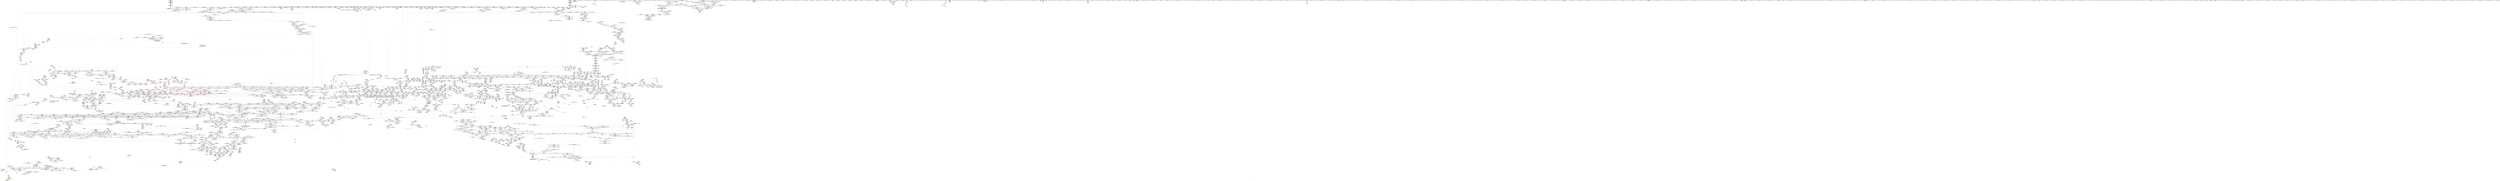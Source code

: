 digraph "SVFG" {
	label="SVFG";

	Node0x55759b7543e0 [shape=record,color=grey,label="{NodeID: 0\nNullPtr}"];
	Node0x55759b7543e0 -> Node0x55759c1b8060[style=solid];
	Node0x55759b7543e0 -> Node0x55759c1b8160[style=solid];
	Node0x55759b7543e0 -> Node0x55759c1b8230[style=solid];
	Node0x55759b7543e0 -> Node0x55759c1b8300[style=solid];
	Node0x55759b7543e0 -> Node0x55759c1b83d0[style=solid];
	Node0x55759b7543e0 -> Node0x55759c1b84a0[style=solid];
	Node0x55759b7543e0 -> Node0x55759c1b8570[style=solid];
	Node0x55759b7543e0 -> Node0x55759c1b8640[style=solid];
	Node0x55759b7543e0 -> Node0x55759c1b8710[style=solid];
	Node0x55759b7543e0 -> Node0x55759c1b87e0[style=solid];
	Node0x55759b7543e0 -> Node0x55759c1b88b0[style=solid];
	Node0x55759b7543e0 -> Node0x55759c1b8980[style=solid];
	Node0x55759b7543e0 -> Node0x55759c1b8a50[style=solid];
	Node0x55759b7543e0 -> Node0x55759c1b8b20[style=solid];
	Node0x55759b7543e0 -> Node0x55759c1b8bf0[style=solid];
	Node0x55759b7543e0 -> Node0x55759c1b8cc0[style=solid];
	Node0x55759b7543e0 -> Node0x55759c1b8d90[style=solid];
	Node0x55759b7543e0 -> Node0x55759c1b8e60[style=solid];
	Node0x55759b7543e0 -> Node0x55759c1b8f30[style=solid];
	Node0x55759b7543e0 -> Node0x55759c1b9000[style=solid];
	Node0x55759b7543e0 -> Node0x55759c1b90d0[style=solid];
	Node0x55759b7543e0 -> Node0x55759c1b91a0[style=solid];
	Node0x55759b7543e0 -> Node0x55759c1b9270[style=solid];
	Node0x55759b7543e0 -> Node0x55759c1b9340[style=solid];
	Node0x55759b7543e0 -> Node0x55759c1b9410[style=solid];
	Node0x55759b7543e0 -> Node0x55759c1b94e0[style=solid];
	Node0x55759b7543e0 -> Node0x55759c1b95b0[style=solid];
	Node0x55759b7543e0 -> Node0x55759c1b9680[style=solid];
	Node0x55759b7543e0 -> Node0x55759c1b9750[style=solid];
	Node0x55759b7543e0 -> Node0x55759c1b9820[style=solid];
	Node0x55759b7543e0 -> Node0x55759c1b98f0[style=solid];
	Node0x55759b7543e0 -> Node0x55759c1b99c0[style=solid];
	Node0x55759b7543e0 -> Node0x55759c1b9a90[style=solid];
	Node0x55759b7543e0 -> Node0x55759c1b9b60[style=solid];
	Node0x55759b7543e0 -> Node0x55759c1b9c30[style=solid];
	Node0x55759b7543e0 -> Node0x55759c1b9d00[style=solid];
	Node0x55759b7543e0 -> Node0x55759c1b9dd0[style=solid];
	Node0x55759b7543e0 -> Node0x55759c1b9ea0[style=solid];
	Node0x55759b7543e0 -> Node0x55759c1b9f70[style=solid];
	Node0x55759b7543e0 -> Node0x55759c1ba040[style=solid];
	Node0x55759b7543e0 -> Node0x55759c1ba110[style=solid];
	Node0x55759b7543e0 -> Node0x55759c1ba1e0[style=solid];
	Node0x55759b7543e0 -> Node0x55759c1ba2b0[style=solid];
	Node0x55759b7543e0 -> Node0x55759c1ba380[style=solid];
	Node0x55759b7543e0 -> Node0x55759c1ba450[style=solid];
	Node0x55759b7543e0 -> Node0x55759c1ba520[style=solid];
	Node0x55759b7543e0 -> Node0x55759c1ba5f0[style=solid];
	Node0x55759b7543e0 -> Node0x55759c1ba6c0[style=solid];
	Node0x55759b7543e0 -> Node0x55759c1ba790[style=solid];
	Node0x55759b7543e0 -> Node0x55759c1ba860[style=solid];
	Node0x55759b7543e0 -> Node0x55759c1ba930[style=solid];
	Node0x55759b7543e0 -> Node0x55759c218320[style=solid];
	Node0x55759b7543e0 -> Node0x55759c21d150[style=solid];
	Node0x55759b7543e0 -> Node0x55759c21d220[style=solid];
	Node0x55759b7543e0 -> Node0x55759c21d2f0[style=solid];
	Node0x55759b7543e0 -> Node0x55759c21ea80[style=solid];
	Node0x55759b7543e0 -> Node0x55759c21eb50[style=solid];
	Node0x55759b7543e0 -> Node0x55759c21ec20[style=solid];
	Node0x55759b7543e0 -> Node0x55759c2255c0[style=solid];
	Node0x55759b7543e0 -> Node0x55759c22a8a0[style=solid];
	Node0x55759b7543e0 -> Node0x55759c2824c0[style=solid];
	Node0x55759b7543e0 -> Node0x55759c284680[style=solid];
	Node0x55759b7543e0 -> Node0x55759c28ca80[style=solid];
	Node0x55759b7543e0 -> Node0x55759c28cf00[style=solid];
	Node0x55759b7543e0 -> Node0x55759c28e700[style=solid];
	Node0x55759b7543e0 -> Node0x55759c290080[style=solid];
	Node0x55759b7543e0:s64 -> Node0x55759c49c090[style=solid,color=red];
	Node0x55759b7543e0:s64 -> Node0x55759c4b2d60[style=solid,color=red];
	Node0x55759c28f600 [shape=record,color=grey,label="{NodeID: 3764\n693 = cmp(691, 5, )\n}"];
	Node0x55759c1c0be0 [shape=record,color=red,label="{NodeID: 1550\n780\<--607\n\<--j\nmain\n}"];
	Node0x55759c1c0be0 -> Node0x55759c1be000[style=solid];
	Node0x55759c19eb80 [shape=record,color=green,label="{NodeID: 443\n2960\<--2961\n__assignable\<--__assignable_field_insensitive\n_ZSt18uninitialized_copyISt13move_iteratorIPSt4pairIiiEES3_ET0_T_S6_S5_\n}"];
	Node0x55759c19eb80 -> Node0x55759c2280d0[style=solid];
	Node0x55759c216490 [shape=record,color=red,label="{NodeID: 1993\n4131\<--4130\ndummyVal\<--offset_0\n_ZSt10__pop_heapIN9__gnu_cxx17__normal_iteratorIPSt4pairIiiESt6vectorIS3_SaIS3_EEEENS0_5__ops15_Iter_comp_iterISt4lessIS3_EEEEvT_SE_SE_RT0_\n}"];
	Node0x55759c216490 -> Node0x55759c220b00[style=solid];
	Node0x55759c1adc50 [shape=record,color=black,label="{NodeID: 886\n2921\<--2911\n\<--agg.tmp\n_ZSt22__uninitialized_copy_aISt13move_iteratorIPSt4pairIiiEES3_S2_ET0_T_S6_S5_RSaIT1_E\n}"];
	Node0x55759c1adc50 -> Node0x55759c1e3cb0[style=solid];
	Node0x55759c4a9790 [shape=record,color=black,label="{NodeID: 5757\n1557 = PHI(1510, 1531, )\n0th arg _ZN9__gnu_cxx17__normal_iteratorIPKSt4pairIiiESt6vectorIS2_SaIS2_EEEC2ERKS4_ }"];
	Node0x55759c4a9790 -> Node0x55759c21f6b0[style=solid];
	Node0x55759c22ce00 [shape=record,color=blue,label="{NodeID: 2436\n3768\<--3764\n__n.addr\<--__n\n_ZN9__gnu_cxx13new_allocatorIiE8allocateEmPKv\n}"];
	Node0x55759c22ce00 -> Node0x55759c2141a0[style=dashed];
	Node0x55759c22ce00 -> Node0x55759c214270[style=dashed];
	Node0x55759c1e48e0 [shape=record,color=purple,label="{NodeID: 1329\n3030\<--3029\nincdec.ptr\<--\n_ZNSt20__uninitialized_copyILb0EE13__uninit_copyISt13move_iteratorIPSt4pairIiiEES5_EET0_T_S8_S7_\n}"];
	Node0x55759c1e48e0 -> Node0x55759c228680[style=solid];
	Node0x55759c196d10 [shape=record,color=green,label="{NodeID: 222\n1449\<--1450\nthis.addr\<--this.addr_field_insensitive\n_ZNSaISt4pairIiiEEC2Ev\n}"];
	Node0x55759c196d10 -> Node0x55759c1c4c10[style=solid];
	Node0x55759c196d10 -> Node0x55759c21ecf0[style=solid];
	Node0x55759c1cc040 [shape=record,color=red,label="{NodeID: 1772\n2587\<--2448\n\<--__new_start\n_ZNSt6vectorISt4pairIiiESaIS1_EE17_M_realloc_insertIJS1_EEEvN9__gnu_cxx17__normal_iteratorIPS1_S3_EEDpOT_\n}"];
	Node0x55759c1cc040 -> Node0x55759c225c40[style=solid];
	Node0x55759c1baca0 [shape=record,color=black,label="{NodeID: 665\n130\<--125\n\<--this1\n_ZNSt6vectorIiSaIiEED2Ev\n}"];
	Node0x55759c1baca0 -> Node0x55759c1d74d0[style=solid];
	Node0x55759c1baca0 -> Node0x55759c1d75a0[style=solid];
	Node0x55759c48fb80 [shape=record,color=black,label="{NodeID: 5536\n1949 = PHI(1824, )\n|{<s0>147}}"];
	Node0x55759c48fb80:s0 -> Node0x55759c4abcb0[style=solid,color=red];
	Node0x55759c221a70 [shape=record,color=blue,label="{NodeID: 2215\n1873\<--1935\n__secondChild\<--dec\n_ZSt13__adjust_heapIN9__gnu_cxx17__normal_iteratorIPSt4pairIiiESt6vectorIS3_SaIS3_EEEElS3_NS0_5__ops15_Iter_comp_iterISt4lessIS3_EEEEvT_T0_SF_T1_T2_\n}"];
	Node0x55759c221a70 -> Node0x55759c1c7990[style=dashed];
	Node0x55759c221a70 -> Node0x55759c1c7a60[style=dashed];
	Node0x55759c221a70 -> Node0x55759c1c7da0[style=dashed];
	Node0x55759c221a70 -> Node0x55759c1c7e70[style=dashed];
	Node0x55759c221a70 -> Node0x55759c1c7f40[style=dashed];
	Node0x55759c221a70 -> Node0x55759c1c8010[style=dashed];
	Node0x55759c221a70 -> Node0x55759c221800[style=dashed];
	Node0x55759c221a70 -> Node0x55759c221db0[style=dashed];
	Node0x55759c221a70 -> Node0x55759c33b540[style=dashed];
	Node0x55759c1d9550 [shape=record,color=purple,label="{NodeID: 1108\n862\<--860\n_M_finish\<--\n_ZNSt6vectorIiSaIiEE9push_backERKi\n}"];
	Node0x55759c1d9550 -> Node0x55759c1c19b0[style=solid];
	Node0x55759b754470 [shape=record,color=green,label="{NodeID: 1\n5\<--1\n\<--dummyObj\nCan only get source location for instruction, argument, global var or function.}"];
	Node0x55759c28f780 [shape=record,color=grey,label="{NodeID: 3765\n641 = cmp(639, 640, )\n}"];
	Node0x55759c1c0cb0 [shape=record,color=red,label="{NodeID: 1551\n788\<--607\n\<--j\nmain\n}"];
	Node0x55759c1c0cb0 -> Node0x55759c289000[style=solid];
	Node0x55759c19ec50 [shape=record,color=green,label="{NodeID: 444\n2962\<--2963\nagg.tmp\<--agg.tmp_field_insensitive\n_ZSt18uninitialized_copyISt13move_iteratorIPSt4pairIiiEES3_ET0_T_S6_S5_\n}"];
	Node0x55759c19ec50 -> Node0x55759c1ae130[style=solid];
	Node0x55759c19ec50 -> Node0x55759c1e4260[style=solid];
	Node0x55759c216560 [shape=record,color=red,label="{NodeID: 1994\n4134\<--4133\ndummyVal\<--offset_1\n_ZSt10__pop_heapIN9__gnu_cxx17__normal_iteratorIPSt4pairIiiESt6vectorIS3_SaIS3_EEEENS0_5__ops15_Iter_comp_iterISt4lessIS3_EEEEvT_SE_SE_RT0_\n}"];
	Node0x55759c216560 -> Node0x55759c220bd0[style=solid];
	Node0x55759c1add20 [shape=record,color=black,label="{NodeID: 887\n2924\<--2913\n\<--agg.tmp2\n_ZSt22__uninitialized_copy_aISt13move_iteratorIPSt4pairIiiEES3_S2_ET0_T_S6_S5_RSaIT1_E\n}"];
	Node0x55759c1add20 -> Node0x55759c1e3e50[style=solid];
	Node0x55759c4a98e0 [shape=record,color=black,label="{NodeID: 5758\n1558 = PHI(1514, 1535, )\n1st arg _ZN9__gnu_cxx17__normal_iteratorIPKSt4pairIiiESt6vectorIS2_SaIS2_EEEC2ERKS4_ }"];
	Node0x55759c4a98e0 -> Node0x55759c21f780[style=solid];
	Node0x55759c22ced0 [shape=record,color=blue,label="{NodeID: 2437\n3770\<--3765\n.addr\<--\n_ZN9__gnu_cxx13new_allocatorIiE8allocateEmPKv\n}"];
	Node0x55759c1e49b0 [shape=record,color=purple,label="{NodeID: 1330\n4180\<--3099\noffset_0\<--\n}"];
	Node0x55759c1e49b0 -> Node0x55759c228dd0[style=solid];
	Node0x55759c196de0 [shape=record,color=green,label="{NodeID: 223\n1455\<--1456\n_ZN9__gnu_cxx13new_allocatorISt4pairIiiEEC2Ev\<--_ZN9__gnu_cxx13new_allocatorISt4pairIiiEEC2Ev_field_insensitive\n}"];
	Node0x55759c1cc110 [shape=record,color=red,label="{NodeID: 1773\n2597\<--2448\n\<--__new_start\n_ZNSt6vectorISt4pairIiiESaIS1_EE17_M_realloc_insertIJS1_EEEvN9__gnu_cxx17__normal_iteratorIPS1_S3_EEDpOT_\n}"];
	Node0x55759c1cc110 -> Node0x55759c1e9bc0[style=solid];
	Node0x55759c1bad70 [shape=record,color=black,label="{NodeID: 666\n134\<--125\n\<--this1\n_ZNSt6vectorIiSaIiEED2Ev\n|{<s0>6}}"];
	Node0x55759c1bad70:s0 -> Node0x55759c4afa60[style=solid,color=red];
	Node0x55759c48fcc0 [shape=record,color=black,label="{NodeID: 5537\n1950 = PHI(1833, )\n}"];
	Node0x55759c221b40 [shape=record,color=blue,label="{NodeID: 2216\n1941\<--1940\ncoerce.dive10\<--call9\n_ZSt13__adjust_heapIN9__gnu_cxx17__normal_iteratorIPSt4pairIiiESt6vectorIS3_SaIS3_EEEElS3_NS0_5__ops15_Iter_comp_iterISt4lessIS3_EEEEvT_T0_SF_T1_T2_\n|{|<s1>143}}"];
	Node0x55759c221b40 -> Node0x55759c32c480[style=dashed];
	Node0x55759c221b40:s1 -> Node0x55759c31bde0[style=dashed,color=red];
	Node0x55759c1d9620 [shape=record,color=purple,label="{NodeID: 1109\n865\<--864\n_M_impl2\<--\n_ZNSt6vectorIiSaIiEE9push_backERKi\n}"];
	Node0x55759c1099d0 [shape=record,color=green,label="{NodeID: 2\n30\<--1\n__dso_handle\<--dummyObj\nGlob }"];
	Node0x55759c28f900 [shape=record,color=grey,label="{NodeID: 3766\n633 = cmp(629, 5, )\n}"];
	Node0x55759c1c0d80 [shape=record,color=red,label="{NodeID: 1552\n792\<--607\n\<--j\nmain\n}"];
	Node0x55759c1c0d80 -> Node0x55759c28df80[style=solid];
	Node0x55759c19ed20 [shape=record,color=green,label="{NodeID: 445\n2964\<--2965\nagg.tmp2\<--agg.tmp2_field_insensitive\n_ZSt18uninitialized_copyISt13move_iteratorIPSt4pairIiiEES3_ET0_T_S6_S5_\n}"];
	Node0x55759c19ed20 -> Node0x55759c1ae200[style=solid];
	Node0x55759c19ed20 -> Node0x55759c1e4330[style=solid];
	Node0x55759c216630 [shape=record,color=red,label="{NodeID: 1995\n4137\<--4136\ndummyVal\<--offset_0\n_ZSt10__pop_heapIN9__gnu_cxx17__normal_iteratorIPSt4pairIiiESt6vectorIS3_SaIS3_EEEENS0_5__ops15_Iter_comp_iterISt4lessIS3_EEEEvT_SE_SE_RT0_\n}"];
	Node0x55759c216630 -> Node0x55759c220ca0[style=solid];
	Node0x55759c1addf0 [shape=record,color=black,label="{NodeID: 888\n2898\<--2932\n_ZSt22__uninitialized_copy_aISt13move_iteratorIPSt4pairIiiEES3_S2_ET0_T_S6_S5_RSaIT1_E_ret\<--call\n_ZSt22__uninitialized_copy_aISt13move_iteratorIPSt4pairIiiEES3_S2_ET0_T_S6_S5_RSaIT1_E\n|{<s0>238}}"];
	Node0x55759c1addf0:s0 -> Node0x55759c494900[style=solid,color=blue];
	Node0x55759c4a9a30 [shape=record,color=black,label="{NodeID: 5759\n1825 = PHI(1751, 1747, 1751, 1879, 1881, 1883, 1885, 2012, 2014, 2096, 2098, 2100, 2234, 2309, )\n0th arg _ZNK9__gnu_cxx17__normal_iteratorIPSt4pairIiiESt6vectorIS2_SaIS2_EEEdeEv }"];
	Node0x55759c4a9a30 -> Node0x55759c220f10[style=solid];
	Node0x55759c22cfa0 [shape=record,color=blue,label="{NodeID: 2438\n3805\<--3789\ncoerce.dive\<--__first.coerce\n_ZSt22__uninitialized_copy_aISt13move_iteratorIPiES1_iET0_T_S4_S3_RSaIT1_E\n}"];
	Node0x55759c22cfa0 -> Node0x55759c217400[style=dashed];
	Node0x55759c1e4a80 [shape=record,color=purple,label="{NodeID: 1331\n4183\<--3099\noffset_1\<--\n}"];
	Node0x55759c1e4a80 -> Node0x55759c228ea0[style=solid];
	Node0x55759c196ee0 [shape=record,color=green,label="{NodeID: 224\n1460\<--1461\nthis.addr\<--this.addr_field_insensitive\n_ZN9__gnu_cxx13new_allocatorISt4pairIiiEEC2Ev\n}"];
	Node0x55759c196ee0 -> Node0x55759c1c4ce0[style=solid];
	Node0x55759c196ee0 -> Node0x55759c21edc0[style=solid];
	Node0x55759c1cc1e0 [shape=record,color=red,label="{NodeID: 1774\n2502\<--2450\n\<--__new_finish\n_ZNSt6vectorISt4pairIiiESaIS1_EE17_M_realloc_insertIJS1_EEEvN9__gnu_cxx17__normal_iteratorIPS1_S3_EEDpOT_\n}"];
	Node0x55759c1cc1e0 -> Node0x55759c1e1dd0[style=solid];
	Node0x55759c1bae40 [shape=record,color=black,label="{NodeID: 667\n141\<--125\n\<--this1\n_ZNSt6vectorIiSaIiEED2Ev\n|{<s0>8}}"];
	Node0x55759c1bae40:s0 -> Node0x55759c4a7ca0[style=solid,color=red];
	Node0x55759c48fdd0 [shape=record,color=black,label="{NodeID: 5538\n1970 = PHI(2031, )\n}"];
	Node0x55759c48fdd0 -> Node0x55759c221e80[style=solid];
	Node0x55759c221c10 [shape=record,color=blue,label="{NodeID: 2217\n1947\<--1946\ncoerce.dive15\<--call14\n_ZSt13__adjust_heapIN9__gnu_cxx17__normal_iteratorIPSt4pairIiiESt6vectorIS3_SaIS3_EEEElS3_NS0_5__ops15_Iter_comp_iterISt4lessIS3_EEEEvT_T0_SF_T1_T2_\n|{|<s1>146}}"];
	Node0x55759c221c10 -> Node0x55759c32c980[style=dashed];
	Node0x55759c221c10:s1 -> Node0x55759c31bde0[style=dashed,color=red];
	Node0x55759c1d96f0 [shape=record,color=purple,label="{NodeID: 1110\n866\<--864\n_M_end_of_storage\<--\n_ZNSt6vectorIiSaIiEE9push_backERKi\n}"];
	Node0x55759c1d96f0 -> Node0x55759c1c1a80[style=solid];
	Node0x55759c18e190 [shape=record,color=green,label="{NodeID: 3\n37\<--1\n.str\<--dummyObj\nGlob }"];
	Node0x55759c28fa80 [shape=record,color=grey,label="{NodeID: 3767\n1597 = cmp(1594, 1598, )\n}"];
	Node0x55759c1c0e50 [shape=record,color=red,label="{NodeID: 1553\n690\<--609\n\<--k\nmain\n}"];
	Node0x55759c1c0e50 -> Node0x55759c28ae00[style=solid];
	Node0x55759c19edf0 [shape=record,color=green,label="{NodeID: 446\n2984\<--2985\n_ZNSt20__uninitialized_copyILb0EE13__uninit_copyISt13move_iteratorIPSt4pairIiiEES5_EET0_T_S8_S7_\<--_ZNSt20__uninitialized_copyILb0EE13__uninit_copyISt13move_iteratorIPSt4pairIiiEES5_EET0_T_S8_S7__field_insensitive\n}"];
	Node0x55759c216700 [shape=record,color=red,label="{NodeID: 1996\n4140\<--4139\ndummyVal\<--offset_0\n_ZSt13__adjust_heapIN9__gnu_cxx17__normal_iteratorIPSt4pairIiiESt6vectorIS3_SaIS3_EEEElS3_NS0_5__ops15_Iter_comp_iterISt4lessIS3_EEEEvT_T0_SF_T1_T2_\n}"];
	Node0x55759c216700 -> Node0x55759c2220f0[style=solid];
	Node0x55759c1adec0 [shape=record,color=black,label="{NodeID: 889\n2936\<--2948\n_ZSt32__make_move_if_noexcept_iteratorISt4pairIiiESt13move_iteratorIPS1_EET0_PT__ret\<--\n_ZSt32__make_move_if_noexcept_iteratorISt4pairIiiESt13move_iteratorIPS1_EET0_PT_\n|{<s0>236|<s1>237}}"];
	Node0x55759c1adec0:s0 -> Node0x55759c494680[style=solid,color=blue];
	Node0x55759c1adec0:s1 -> Node0x55759c4947c0[style=solid,color=blue];
	Node0x55759c4aa570 [shape=record,color=black,label="{NodeID: 5760\n2640 = PHI(2460, )\n0th arg _ZNKSt6vectorISt4pairIiiESaIS1_EE12_M_check_lenEmPKc }"];
	Node0x55759c4aa570 -> Node0x55759c2262c0[style=solid];
	Node0x55759c22d070 [shape=record,color=blue,label="{NodeID: 2439\n3807\<--3790\ncoerce.dive1\<--__last.coerce\n_ZSt22__uninitialized_copy_aISt13move_iteratorIPiES1_iET0_T_S4_S3_RSaIT1_E\n}"];
	Node0x55759c22d070 -> Node0x55759c2174d0[style=dashed];
	Node0x55759c1e4b50 [shape=record,color=purple,label="{NodeID: 1332\n4181\<--3100\noffset_0\<--\n}"];
	Node0x55759c1e4b50 -> Node0x55759c217260[style=solid];
	Node0x55759c196fb0 [shape=record,color=green,label="{NodeID: 225\n1467\<--1468\nthis.addr\<--this.addr_field_insensitive\n_ZNKSt6vectorISt4pairIiiESaIS1_EE5emptyEv\n}"];
	Node0x55759c196fb0 -> Node0x55759c1c4db0[style=solid];
	Node0x55759c196fb0 -> Node0x55759c21ee90[style=solid];
	Node0x55759c1cc2b0 [shape=record,color=red,label="{NodeID: 1775\n2511\<--2450\n\<--__new_finish\n_ZNSt6vectorISt4pairIiiESaIS1_EE17_M_realloc_insertIJS1_EEEvN9__gnu_cxx17__normal_iteratorIPS1_S3_EEDpOT_\n|{<s0>212}}"];
	Node0x55759c1cc2b0:s0 -> Node0x55759c4a8e40[style=solid,color=red];
	Node0x55759c1baf10 [shape=record,color=black,label="{NodeID: 668\n151\<--125\n\<--this1\n_ZNSt6vectorIiSaIiEED2Ev\n|{<s0>9}}"];
	Node0x55759c1baf10:s0 -> Node0x55759c4a7ca0[style=solid,color=red];
	Node0x55759c48ff40 [shape=record,color=black,label="{NodeID: 5539\n1973 = PHI(1824, )\n|{<s0>150}}"];
	Node0x55759c48ff40:s0 -> Node0x55759c4adc90[style=solid,color=red];
	Node0x55759c221ce0 [shape=record,color=blue,label="{NodeID: 2218\n1867\<--1951\n__holeIndex.addr\<--\n_ZSt13__adjust_heapIN9__gnu_cxx17__normal_iteratorIPSt4pairIiiESt6vectorIS3_SaIS3_EEEElS3_NS0_5__ops15_Iter_comp_iterISt4lessIS3_EEEEvT_T0_SF_T1_T2_\n}"];
	Node0x55759c221ce0 -> Node0x55759c1c73e0[style=dashed];
	Node0x55759c221ce0 -> Node0x55759c1c74b0[style=dashed];
	Node0x55759c221ce0 -> Node0x55759c221ce0[style=dashed];
	Node0x55759c221ce0 -> Node0x55759c222020[style=dashed];
	Node0x55759c221ce0 -> Node0x55759c33b040[style=dashed];
	Node0x55759c1d97c0 [shape=record,color=purple,label="{NodeID: 1111\n871\<--870\n_M_impl3\<--\n_ZNSt6vectorIiSaIiEE9push_backERKi\n}"];
	Node0x55759c1d97c0 -> Node0x55759c1be750[style=solid];
	Node0x55759c18ecf0 [shape=record,color=green,label="{NodeID: 4\n39\<--1\n.str.4\<--dummyObj\nGlob }"];
	Node0x55759c28fc00 [shape=record,color=grey,label="{NodeID: 3768\n662 = cmp(660, 661, )\n}"];
	Node0x55759c1c0f20 [shape=record,color=red,label="{NodeID: 1554\n758\<--609\n\<--k\nmain\n}"];
	Node0x55759c1c0f20 -> Node0x55759c290200[style=solid];
	Node0x55759c19eef0 [shape=record,color=green,label="{NodeID: 447\n2991\<--2992\n__first\<--__first_field_insensitive\n_ZNSt20__uninitialized_copyILb0EE13__uninit_copyISt13move_iteratorIPSt4pairIiiEES5_EET0_T_S8_S7_\n|{|<s1>253|<s2>255|<s3>257}}"];
	Node0x55759c19eef0 -> Node0x55759c1e4740[style=solid];
	Node0x55759c19eef0:s1 -> Node0x55759c4b16a0[style=solid,color=red];
	Node0x55759c19eef0:s2 -> Node0x55759c4a62d0[style=solid,color=red];
	Node0x55759c19eef0:s3 -> Node0x55759c4a90e0[style=solid,color=red];
	Node0x55759c2167d0 [shape=record,color=red,label="{NodeID: 1997\n4143\<--4142\ndummyVal\<--offset_0\n_ZSt13__adjust_heapIN9__gnu_cxx17__normal_iteratorIPSt4pairIiiESt6vectorIS3_SaIS3_EEEElS3_NS0_5__ops15_Iter_comp_iterISt4lessIS3_EEEEvT_T0_SF_T1_T2_\n}"];
	Node0x55759c2167d0 -> Node0x55759c2221c0[style=solid];
	Node0x55759c1adf90 [shape=record,color=black,label="{NodeID: 890\n2973\<--2954\n\<--__first\n_ZSt18uninitialized_copyISt13move_iteratorIPSt4pairIiiEES3_ET0_T_S6_S5_\n}"];
	Node0x55759c1adf90 -> Node0x55759c1e44d0[style=solid];
	Node0x55759c4aa680 [shape=record,color=black,label="{NodeID: 5761\n2641 = PHI(1598, )\n1st arg _ZNKSt6vectorISt4pairIiiESaIS1_EE12_M_check_lenEmPKc }"];
	Node0x55759c4aa680 -> Node0x55759c226390[style=solid];
	Node0x55759c22d140 [shape=record,color=blue,label="{NodeID: 2440\n3797\<--3791\n__result.addr\<--__result\n_ZSt22__uninitialized_copy_aISt13move_iteratorIPiES1_iET0_T_S4_S3_RSaIT1_E\n}"];
	Node0x55759c22d140 -> Node0x55759c214340[style=dashed];
	Node0x55759c1e4c20 [shape=record,color=purple,label="{NodeID: 1333\n4184\<--3100\noffset_1\<--\n}"];
	Node0x55759c1e4c20 -> Node0x55759c217330[style=solid];
	Node0x55759c197080 [shape=record,color=green,label="{NodeID: 226\n1469\<--1470\nref.tmp\<--ref.tmp_field_insensitive\n_ZNKSt6vectorISt4pairIiiESaIS1_EE5emptyEv\n|{|<s1>104}}"];
	Node0x55759c197080 -> Node0x55759c1db6a0[style=solid];
	Node0x55759c197080:s1 -> Node0x55759c49d3b0[style=solid,color=red];
	Node0x55759c1cc380 [shape=record,color=red,label="{NodeID: 1776\n2525\<--2450\n\<--__new_finish\n_ZNSt6vectorISt4pairIiiESaIS1_EE17_M_realloc_insertIJS1_EEEvN9__gnu_cxx17__normal_iteratorIPS1_S3_EEDpOT_\n}"];
	Node0x55759c1cc380 -> Node0x55759c28e700[style=solid];
	Node0x55759c1bafe0 [shape=record,color=black,label="{NodeID: 669\n199\<--200\n\<--_ZNSt14priority_queueISt4pairIiiESt6vectorIS1_SaIS1_EESt4lessIS1_EED2Ev\nCan only get source location for instruction, argument, global var or function.}"];
	Node0x55759c490080 [shape=record,color=black,label="{NodeID: 5540\n1974 = PHI(1817, )\n|{<s0>153}}"];
	Node0x55759c490080:s0 -> Node0x55759c4abec0[style=solid,color=red];
	Node0x55759c221db0 [shape=record,color=blue,label="{NodeID: 2219\n1873\<--1966\n__secondChild\<--mul24\n_ZSt13__adjust_heapIN9__gnu_cxx17__normal_iteratorIPSt4pairIiiESt6vectorIS3_SaIS3_EEEElS3_NS0_5__ops15_Iter_comp_iterISt4lessIS3_EEEEvT_T0_SF_T1_T2_\n}"];
	Node0x55759c221db0 -> Node0x55759c1c80e0[style=dashed];
	Node0x55759c221db0 -> Node0x55759c1c81b0[style=dashed];
	Node0x55759c221db0 -> Node0x55759c33b540[style=dashed];
	Node0x55759c1d9890 [shape=record,color=purple,label="{NodeID: 1112\n874\<--873\n_M_impl4\<--\n_ZNSt6vectorIiSaIiEE9push_backERKi\n}"];
	Node0x55759c18ed80 [shape=record,color=green,label="{NodeID: 5\n41\<--1\nstdin\<--dummyObj\nGlob }"];
	Node0x55759c28fd80 [shape=record,color=grey,label="{NodeID: 3769\n754 = cmp(753, 755, )\n}"];
	Node0x55759c1c0ff0 [shape=record,color=red,label="{NodeID: 1555\n798\<--609\n\<--k\nmain\n}"];
	Node0x55759c1c0ff0 -> Node0x55759c28de00[style=solid];
	Node0x55759c19efc0 [shape=record,color=green,label="{NodeID: 448\n2993\<--2994\n__last\<--__last_field_insensitive\n_ZNSt20__uninitialized_copyILb0EE13__uninit_copyISt13move_iteratorIPSt4pairIiiEES5_EET0_T_S8_S7_\n|{|<s1>253}}"];
	Node0x55759c19efc0 -> Node0x55759c1e4810[style=solid];
	Node0x55759c19efc0:s1 -> Node0x55759c4b17e0[style=solid,color=red];
	Node0x55759c2168a0 [shape=record,color=red,label="{NodeID: 1998\n4146\<--4145\ndummyVal\<--offset_1\n_ZSt13__adjust_heapIN9__gnu_cxx17__normal_iteratorIPSt4pairIiiESt6vectorIS3_SaIS3_EEEElS3_NS0_5__ops15_Iter_comp_iterISt4lessIS3_EEEEvT_T0_SF_T1_T2_\n}"];
	Node0x55759c2168a0 -> Node0x55759c222290[style=solid];
	Node0x55759c1ae060 [shape=record,color=black,label="{NodeID: 891\n2976\<--2956\n\<--__last\n_ZSt18uninitialized_copyISt13move_iteratorIPSt4pairIiiEES3_ET0_T_S6_S5_\n}"];
	Node0x55759c1ae060 -> Node0x55759c1e4670[style=solid];
	Node0x55759c4aa790 [shape=record,color=black,label="{NodeID: 5762\n2642 = PHI(2461, )\n2nd arg _ZNKSt6vectorISt4pairIiiESaIS1_EE12_M_check_lenEmPKc }"];
	Node0x55759c4aa790 -> Node0x55759c226460[style=solid];
	Node0x55759c22d210 [shape=record,color=blue,label="{NodeID: 2441\n3799\<--3792\n.addr\<--\n_ZSt22__uninitialized_copy_aISt13move_iteratorIPiES1_iET0_T_S4_S3_RSaIT1_E\n}"];
	Node0x55759c1e4cf0 [shape=record,color=purple,label="{NodeID: 1334\n3116\<--3115\n_M_current\<--this1\n_ZNKSt13move_iteratorIPSt4pairIiiEEdeEv\n}"];
	Node0x55759c1e4cf0 -> Node0x55759c20f200[style=solid];
	Node0x55759c197150 [shape=record,color=green,label="{NodeID: 227\n1471\<--1472\nref.tmp2\<--ref.tmp2_field_insensitive\n_ZNKSt6vectorISt4pairIiiESaIS1_EE5emptyEv\n|{|<s1>104}}"];
	Node0x55759c197150 -> Node0x55759c1db770[style=solid];
	Node0x55759c197150:s1 -> Node0x55759c49d4c0[style=solid,color=red];
	Node0x55759c1cc450 [shape=record,color=red,label="{NodeID: 1777\n2545\<--2450\n\<--__new_finish\n_ZNSt6vectorISt4pairIiiESaIS1_EE17_M_realloc_insertIJS1_EEEvN9__gnu_cxx17__normal_iteratorIPS1_S3_EEDpOT_\n|{<s0>217}}"];
	Node0x55759c1cc450:s0 -> Node0x55759c4a6a00[style=solid,color=red];
	Node0x55759c1bb0e0 [shape=record,color=black,label="{NodeID: 670\n259\<--258\nidxprom\<--\n_Z4proci\n}"];
	Node0x55759c4901c0 [shape=record,color=black,label="{NodeID: 5541\n1976 = PHI(2031, )\n}"];
	Node0x55759c4901c0 -> Node0x55759c221f50[style=solid];
	Node0x55759c368c00 [shape=record,color=yellow,style=double,label="{NodeID: 4434\n69V_1 = ENCHI(MR_69V_0)\npts\{3785 \}\nFun[_ZNSt6vectorIiSaIiEE9push_backERKi]|{<s0>62|<s1>64}}"];
	Node0x55759c368c00:s0 -> Node0x55759c35a7d0[style=dashed,color=red];
	Node0x55759c368c00:s1 -> Node0x55759c35e1a0[style=dashed,color=red];
	Node0x55759c221e80 [shape=record,color=blue,label="{NodeID: 2220\n1971\<--1970\ncoerce.dive28\<--call27\n_ZSt13__adjust_heapIN9__gnu_cxx17__normal_iteratorIPSt4pairIiiESt6vectorIS3_SaIS3_EEEElS3_NS0_5__ops15_Iter_comp_iterISt4lessIS3_EEEEvT_T0_SF_T1_T2_\n|{|<s1>149}}"];
	Node0x55759c221e80 -> Node0x55759c33bf40[style=dashed];
	Node0x55759c221e80:s1 -> Node0x55759c31bde0[style=dashed,color=red];
	Node0x55759c1d9960 [shape=record,color=purple,label="{NodeID: 1113\n875\<--873\n_M_finish5\<--\n_ZNSt6vectorIiSaIiEE9push_backERKi\n}"];
	Node0x55759c1d9960 -> Node0x55759c1c1b50[style=solid];
	Node0x55759c18ee10 [shape=record,color=green,label="{NodeID: 6\n42\<--1\n.str.5\<--dummyObj\nGlob }"];
	Node0x55759c28ff00 [shape=record,color=grey,label="{NodeID: 3770\n744 = cmp(742, 743, )\n}"];
	Node0x55759c1c10c0 [shape=record,color=red,label="{NodeID: 1556\n801\<--609\n\<--k\nmain\n}"];
	Node0x55759c1c10c0 -> Node0x55759c21b270[style=solid];
	Node0x55759c19f090 [shape=record,color=green,label="{NodeID: 449\n2995\<--2996\n__result.addr\<--__result.addr_field_insensitive\n_ZNSt20__uninitialized_copyILb0EE13__uninit_copyISt13move_iteratorIPSt4pairIiiEES5_EET0_T_S8_S7_\n}"];
	Node0x55759c19f090 -> Node0x55759c1cf510[style=solid];
	Node0x55759c19f090 -> Node0x55759c1cf5e0[style=solid];
	Node0x55759c19f090 -> Node0x55759c2284e0[style=solid];
	Node0x55759c216970 [shape=record,color=red,label="{NodeID: 1999\n4149\<--4148\ndummyVal\<--offset_0\n_ZSt9push_heapIN9__gnu_cxx17__normal_iteratorIPSt4pairIiiESt6vectorIS3_SaIS3_EEEESt4lessIS3_EEvT_SB_T0_\n}"];
	Node0x55759c216970 -> Node0x55759c2244b0[style=solid];
	Node0x55759c1ae130 [shape=record,color=black,label="{NodeID: 892\n2972\<--2962\n\<--agg.tmp\n_ZSt18uninitialized_copyISt13move_iteratorIPSt4pairIiiEES3_ET0_T_S6_S5_\n}"];
	Node0x55759c1ae130 -> Node0x55759c1e4400[style=solid];
	Node0x55759c4aa8a0 [shape=record,color=black,label="{NodeID: 5763\n3975 = PHI(3934, 3942, )\n0th arg _ZSt12__miter_baseIPiEDTcl12__miter_basecldtfp_4baseEEESt13move_iteratorIT_E }"];
	Node0x55759c4aa8a0 -> Node0x55759c22e4c0[style=solid];
	Node0x55759c22d2e0 [shape=record,color=blue, style = dotted,label="{NodeID: 2442\n4186\<--4188\noffset_0\<--dummyVal\n_ZSt22__uninitialized_copy_aISt13move_iteratorIPiES1_iET0_T_S4_S3_RSaIT1_E\n}"];
	Node0x55759c22d2e0 -> Node0x55759c214410[style=dashed];
	Node0x55759c1e4dc0 [shape=record,color=purple,label="{NodeID: 1335\n3125\<--3124\n_M_current\<--this1\n_ZNSt13move_iteratorIPSt4pairIiiEEppEv\n}"];
	Node0x55759c1e4dc0 -> Node0x55759c20f3a0[style=solid];
	Node0x55759c1e4dc0 -> Node0x55759c2291e0[style=solid];
	Node0x55759c197220 [shape=record,color=green,label="{NodeID: 228\n1476\<--1477\n_ZNKSt6vectorISt4pairIiiESaIS1_EE5beginEv\<--_ZNKSt6vectorISt4pairIiiESaIS1_EE5beginEv_field_insensitive\n}"];
	Node0x55759c347a10 [shape=record,color=yellow,style=double,label="{NodeID: 3992\n94V_1 = ENCHI(MR_94V_0)\npts\{2890 \}\nFun[_ZSt18uninitialized_copyISt13move_iteratorIPSt4pairIiiEES3_ET0_T_S6_S5_]|{<s0>252}}"];
	Node0x55759c347a10:s0 -> Node0x55759c336f40[style=dashed,color=red];
	Node0x55759c1cc520 [shape=record,color=red,label="{NodeID: 1778\n2592\<--2450\n\<--__new_finish\n_ZNSt6vectorISt4pairIiiESaIS1_EE17_M_realloc_insertIJS1_EEEvN9__gnu_cxx17__normal_iteratorIPS1_S3_EEDpOT_\n}"];
	Node0x55759c1cc520 -> Node0x55759c225d10[style=solid];
	Node0x55759c1bb1b0 [shape=record,color=black,label="{NodeID: 671\n262\<--261\nidxprom1\<--\n_Z4proci\n}"];
	Node0x55759c490300 [shape=record,color=black,label="{NodeID: 5542\n1979 = PHI(1824, )\n|{<s0>153}}"];
	Node0x55759c490300:s0 -> Node0x55759c4abcb0[style=solid,color=red];
	Node0x55759c221f50 [shape=record,color=blue,label="{NodeID: 2221\n1977\<--1976\ncoerce.dive33\<--call32\n_ZSt13__adjust_heapIN9__gnu_cxx17__normal_iteratorIPSt4pairIiiESt6vectorIS3_SaIS3_EEEElS3_NS0_5__ops15_Iter_comp_iterISt4lessIS3_EEEEvT_T0_SF_T1_T2_\n|{|<s1>152}}"];
	Node0x55759c221f50 -> Node0x55759c33c440[style=dashed];
	Node0x55759c221f50:s1 -> Node0x55759c31bde0[style=dashed,color=red];
	Node0x55759c1d9a30 [shape=record,color=purple,label="{NodeID: 1114\n882\<--881\n_M_impl6\<--\n_ZNSt6vectorIiSaIiEE9push_backERKi\n}"];
	Node0x55759c18eea0 [shape=record,color=green,label="{NodeID: 7\n44\<--1\n.str.6\<--dummyObj\nGlob }"];
	Node0x55759c290080 [shape=record,color=grey,label="{NodeID: 3771\n3382 = cmp(3381, 3, )\n}"];
	Node0x55759c1c1190 [shape=record,color=red,label="{NodeID: 1557\n752\<--751\n\<--arrayidx50\nmain\n}"];
	Node0x55759c1c1190 -> Node0x55759c1bdb20[style=solid];
	Node0x55759c19f160 [shape=record,color=green,label="{NodeID: 450\n2997\<--2998\n__cur\<--__cur_field_insensitive\n_ZNSt20__uninitialized_copyILb0EE13__uninit_copyISt13move_iteratorIPSt4pairIiiEES5_EET0_T_S8_S7_\n}"];
	Node0x55759c19f160 -> Node0x55759c1cf6b0[style=solid];
	Node0x55759c19f160 -> Node0x55759c1cf780[style=solid];
	Node0x55759c19f160 -> Node0x55759c1cf850[style=solid];
	Node0x55759c19f160 -> Node0x55759c1cf920[style=solid];
	Node0x55759c19f160 -> Node0x55759c2285b0[style=solid];
	Node0x55759c19f160 -> Node0x55759c228680[style=solid];
	Node0x55759c216a40 [shape=record,color=red,label="{NodeID: 2000\n4152\<--4151\ndummyVal\<--offset_1\n_ZSt9push_heapIN9__gnu_cxx17__normal_iteratorIPSt4pairIiiESt6vectorIS3_SaIS3_EEEESt4lessIS3_EEvT_SB_T0_\n}"];
	Node0x55759c216a40 -> Node0x55759c224580[style=solid];
	Node0x55759c1ae200 [shape=record,color=black,label="{NodeID: 893\n2975\<--2964\n\<--agg.tmp2\n_ZSt18uninitialized_copyISt13move_iteratorIPSt4pairIiiEES3_ET0_T_S6_S5_\n}"];
	Node0x55759c1ae200 -> Node0x55759c1e45a0[style=solid];
	Node0x55759c4aa9f0 [shape=record,color=black,label="{NodeID: 5764\n4092 = PHI(3683, )\n0th arg _ZN9__gnu_cxx13new_allocatorIiE7destroyIiEEvPT_ }"];
	Node0x55759c4aa9f0 -> Node0x55759c22f1c0[style=solid];
	Node0x55759c22d3b0 [shape=record,color=blue, style = dotted,label="{NodeID: 2443\n4189\<--4191\noffset_0\<--dummyVal\n_ZSt22__uninitialized_copy_aISt13move_iteratorIPiES1_iET0_T_S4_S3_RSaIT1_E\n}"];
	Node0x55759c22d3b0 -> Node0x55759c2144e0[style=dashed];
	Node0x55759c1e4e90 [shape=record,color=purple,label="{NodeID: 1336\n3127\<--3126\nincdec.ptr\<--\n_ZNSt13move_iteratorIPSt4pairIiiEEppEv\n}"];
	Node0x55759c1e4e90 -> Node0x55759c2291e0[style=solid];
	Node0x55759c19f850 [shape=record,color=green,label="{NodeID: 229\n1481\<--1482\n_ZNKSt6vectorISt4pairIiiESaIS1_EE3endEv\<--_ZNKSt6vectorISt4pairIiiESaIS1_EE3endEv_field_insensitive\n}"];
	Node0x55759c1cc5f0 [shape=record,color=red,label="{NodeID: 1779\n2523\<--2452\nexn\<--exn.slot\n_ZNSt6vectorISt4pairIiiESaIS1_EE17_M_realloc_insertIJS1_EEEvN9__gnu_cxx17__normal_iteratorIPS1_S3_EEDpOT_\n}"];
	Node0x55759c1bb280 [shape=record,color=black,label="{NodeID: 672\n267\<--266\nidxprom3\<--\n_Z4proci\n}"];
	Node0x55759c490440 [shape=record,color=black,label="{NodeID: 5543\n1980 = PHI(1833, )\n}"];
	Node0x55759c222020 [shape=record,color=blue,label="{NodeID: 2222\n1867\<--1982\n__holeIndex.addr\<--sub36\n_ZSt13__adjust_heapIN9__gnu_cxx17__normal_iteratorIPSt4pairIiiESt6vectorIS3_SaIS3_EEEElS3_NS0_5__ops15_Iter_comp_iterISt4lessIS3_EEEEvT_T0_SF_T1_T2_\n}"];
	Node0x55759c222020 -> Node0x55759c33b040[style=dashed];
	Node0x55759c1d9b00 [shape=record,color=purple,label="{NodeID: 1115\n883\<--881\n_M_finish7\<--\n_ZNSt6vectorIiSaIiEE9push_backERKi\n}"];
	Node0x55759c1d9b00 -> Node0x55759c1c1c20[style=solid];
	Node0x55759c1d9b00 -> Node0x55759c21b750[style=solid];
	Node0x55759c18ef30 [shape=record,color=green,label="{NodeID: 8\n46\<--1\nstdout\<--dummyObj\nGlob }"];
	Node0x55759c290200 [shape=record,color=grey,label="{NodeID: 3772\n771 = cmp(758, 770, )\n}"];
	Node0x55759c1c1260 [shape=record,color=red,label="{NodeID: 1558\n765\<--764\n\<--arrayidx55\nmain\n}"];
	Node0x55759c1c1260 -> Node0x55759c28ba00[style=solid];
	Node0x55759c19f230 [shape=record,color=green,label="{NodeID: 451\n2999\<--3000\nexn.slot\<--exn.slot_field_insensitive\n_ZNSt20__uninitialized_copyILb0EE13__uninit_copyISt13move_iteratorIPSt4pairIiiEES5_EET0_T_S8_S7_\n}"];
	Node0x55759c19f230 -> Node0x55759c1cf9f0[style=solid];
	Node0x55759c19f230 -> Node0x55759c1cfac0[style=solid];
	Node0x55759c19f230 -> Node0x55759c228750[style=solid];
	Node0x55759c19f230 -> Node0x55759c2288f0[style=solid];
	Node0x55759c216b10 [shape=record,color=red,label="{NodeID: 2001\n4155\<--4154\ndummyVal\<--offset_0\n_ZSt9push_heapIN9__gnu_cxx17__normal_iteratorIPSt4pairIiiESt6vectorIS3_SaIS3_EEEESt4lessIS3_EEvT_SB_T0_\n}"];
	Node0x55759c216b10 -> Node0x55759c224650[style=solid];
	Node0x55759c1ae2d0 [shape=record,color=black,label="{NodeID: 894\n2950\<--2983\n_ZSt18uninitialized_copyISt13move_iteratorIPSt4pairIiiEES3_ET0_T_S6_S5__ret\<--call\n_ZSt18uninitialized_copyISt13move_iteratorIPSt4pairIiiEES3_ET0_T_S6_S5_\n|{<s0>248}}"];
	Node0x55759c1ae2d0:s0 -> Node0x55759c495080[style=solid,color=blue];
	Node0x55759c4aab00 [shape=record,color=black,label="{NodeID: 5765\n4093 = PHI(3684, )\n1st arg _ZN9__gnu_cxx13new_allocatorIiE7destroyIiEEvPT_ }"];
	Node0x55759c4aab00 -> Node0x55759c22f290[style=solid];
	Node0x55759c22d480 [shape=record,color=blue,label="{NodeID: 2444\n3830\<--3827\n__i.addr\<--__i\n_ZSt32__make_move_if_noexcept_iteratorIiSt13move_iteratorIPiEET0_PT_\n}"];
	Node0x55759c22d480 -> Node0x55759c2145b0[style=dashed];
	Node0x55759c1e4f60 [shape=record,color=purple,label="{NodeID: 1337\n3154\<--3153\n_M_current\<--this1\n_ZNKSt13move_iteratorIPSt4pairIiiEE4baseEv\n}"];
	Node0x55759c1e4f60 -> Node0x55759c20f6e0[style=solid];
	Node0x55759c19f950 [shape=record,color=green,label="{NodeID: 230\n1486\<--1487\n_ZN9__gnu_cxxeqIPKSt4pairIiiESt6vectorIS2_SaIS2_EEEEbRKNS_17__normal_iteratorIT_T0_EESD_\<--_ZN9__gnu_cxxeqIPKSt4pairIiiESt6vectorIS2_SaIS2_EEEEbRKNS_17__normal_iteratorIT_T0_EESD__field_insensitive\n}"];
	Node0x55759c1cc6c0 [shape=record,color=red,label="{NodeID: 1780\n2605\<--2452\nexn42\<--exn.slot\n_ZNSt6vectorISt4pairIiiESaIS1_EE17_M_realloc_insertIJS1_EEEvN9__gnu_cxx17__normal_iteratorIPS1_S3_EEDpOT_\n}"];
	Node0x55759c1bb350 [shape=record,color=black,label="{NodeID: 673\n277\<--276\nidxprom5\<--\n_Z4proci\n}"];
	Node0x55759c490550 [shape=record,color=black,label="{NodeID: 5544\n1985 = PHI(2054, )\n|{<s0>155}}"];
	Node0x55759c490550:s0 -> Node0x55759c499ae0[style=solid,color=red];
	Node0x55759c368ea0 [shape=record,color=yellow,style=double,label="{NodeID: 4437\n16V_1 = ENCHI(MR_16V_0)\npts\{290000 330000 \}\nFun[_ZNSt6vectorIiSaIiEE9push_backERKi]|{|<s1>63|<s2>64}}"];
	Node0x55759c368ea0 -> Node0x55759c329750[style=dashed];
	Node0x55759c368ea0:s1 -> Node0x55759c3620a0[style=dashed,color=red];
	Node0x55759c368ea0:s2 -> Node0x55759c35e440[style=dashed,color=red];
	Node0x55759c2220f0 [shape=record,color=blue, style = dotted,label="{NodeID: 2223\n4138\<--4140\noffset_0\<--dummyVal\n_ZSt13__adjust_heapIN9__gnu_cxx17__normal_iteratorIPSt4pairIiiESt6vectorIS3_SaIS3_EEEElS3_NS0_5__ops15_Iter_comp_iterISt4lessIS3_EEEEvT_T0_SF_T1_T2_\n}"];
	Node0x55759c2220f0 -> Node0x55759c1c8420[style=dashed];
	Node0x55759c1d9bd0 [shape=record,color=purple,label="{NodeID: 1116\n885\<--884\nincdec.ptr\<--\n_ZNSt6vectorIiSaIiEE9push_backERKi\n}"];
	Node0x55759c1d9bd0 -> Node0x55759c21b750[style=solid];
	Node0x55759c18f030 [shape=record,color=green,label="{NodeID: 9\n47\<--1\n.str.7\<--dummyObj\nGlob }"];
	Node0x55759c290380 [shape=record,color=grey,label="{NodeID: 3773\n2811 = cmp(2808, 2810, )\n}"];
	Node0x55759c1c1330 [shape=record,color=red,label="{NodeID: 1559\n769\<--768\n\<--arrayidx57\nmain\n}"];
	Node0x55759c1c1330 -> Node0x55759c28ba00[style=solid];
	Node0x55759c19f300 [shape=record,color=green,label="{NodeID: 452\n3001\<--3002\nehselector.slot\<--ehselector.slot_field_insensitive\n_ZNSt20__uninitialized_copyILb0EE13__uninit_copyISt13move_iteratorIPSt4pairIiiEES5_EET0_T_S8_S7_\n}"];
	Node0x55759c19f300 -> Node0x55759c1cfb90[style=solid];
	Node0x55759c19f300 -> Node0x55759c228820[style=solid];
	Node0x55759c19f300 -> Node0x55759c2289c0[style=solid];
	Node0x55759c216be0 [shape=record,color=red,label="{NodeID: 2002\n4158\<--4157\ndummyVal\<--offset_0\n_ZSt9push_heapIN9__gnu_cxx17__normal_iteratorIPSt4pairIiiESt6vectorIS3_SaIS3_EEEESt4lessIS3_EEvT_SB_T0_\n}"];
	Node0x55759c216be0 -> Node0x55759c224720[style=solid];
	Node0x55759c1ae3a0 [shape=record,color=black,label="{NodeID: 895\n2987\<--3045\n_ZNSt20__uninitialized_copyILb0EE13__uninit_copyISt13move_iteratorIPSt4pairIiiEES5_EET0_T_S8_S7__ret\<--\n_ZNSt20__uninitialized_copyILb0EE13__uninit_copyISt13move_iteratorIPSt4pairIiiEES5_EET0_T_S8_S7_\n|{<s0>252}}"];
	Node0x55759c1ae3a0:s0 -> Node0x55759c4951c0[style=solid,color=blue];
	Node0x55759c4aac10 [shape=record,color=black,label="{NodeID: 5766\n3567 = PHI(3286, )\n0th arg _ZN9__gnu_cxxmiIPiSt6vectorIiSaIiEEEENS_17__normal_iteratorIT_T0_E15difference_typeERKS8_SB_ }"];
	Node0x55759c4aac10 -> Node0x55759c22ba80[style=solid];
	Node0x55759c22d550 [shape=record,color=blue,label="{NodeID: 2445\n3856\<--3841\ncoerce.dive\<--__first.coerce\n_ZSt18uninitialized_copyISt13move_iteratorIPiES1_ET0_T_S4_S3_\n}"];
	Node0x55759c22d550 -> Node0x55759c2175a0[style=dashed];
	Node0x55759c1e5030 [shape=record,color=purple,label="{NodeID: 1338\n3167\<--3166\n_M_current\<--this1\n_ZNSt13move_iteratorIPSt4pairIiiEEC2ES2_\n}"];
	Node0x55759c1e5030 -> Node0x55759c2296c0[style=solid];
	Node0x55759c19fa50 [shape=record,color=green,label="{NodeID: 231\n1492\<--1493\n__lhs.addr\<--__lhs.addr_field_insensitive\n_ZN9__gnu_cxxeqIPKSt4pairIiiESt6vectorIS2_SaIS2_EEEEbRKNS_17__normal_iteratorIT_T0_EESD_\n}"];
	Node0x55759c19fa50 -> Node0x55759c1c4e80[style=solid];
	Node0x55759c19fa50 -> Node0x55759c21f100[style=solid];
	Node0x55759c1cc790 [shape=record,color=red,label="{NodeID: 1781\n2606\<--2454\nsel\<--ehselector.slot\n_ZNSt6vectorISt4pairIiiESaIS1_EE17_M_realloc_insertIJS1_EEEvN9__gnu_cxx17__normal_iteratorIPS1_S3_EEDpOT_\n}"];
	Node0x55759c1bb420 [shape=record,color=black,label="{NodeID: 674\n280\<--279\nidxprom7\<--\n_Z4proci\n}"];
	Node0x55759c4906c0 [shape=record,color=black,label="{NodeID: 5545\n1996 = PHI(1817, )\n}"];
	Node0x55759c4906c0 -> Node0x55759c1aa030[style=solid];
	Node0x55759c368fb0 [shape=record,color=yellow,style=double,label="{NodeID: 4438\n18V_1 = ENCHI(MR_18V_0)\npts\{290001 330001 \}\nFun[_ZNSt6vectorIiSaIiEE9push_backERKi]|{|<s4>63|<s5>64}}"];
	Node0x55759c368fb0 -> Node0x55759c1c19b0[style=dashed];
	Node0x55759c368fb0 -> Node0x55759c1c1b50[style=dashed];
	Node0x55759c368fb0 -> Node0x55759c1c1c20[style=dashed];
	Node0x55759c368fb0 -> Node0x55759c21b750[style=dashed];
	Node0x55759c368fb0:s4 -> Node0x55759c3620a0[style=dashed,color=red];
	Node0x55759c368fb0:s5 -> Node0x55759c35e550[style=dashed,color=red];
	Node0x55759c2221c0 [shape=record,color=blue, style = dotted,label="{NodeID: 2224\n4141\<--4143\noffset_0\<--dummyVal\n_ZSt13__adjust_heapIN9__gnu_cxx17__normal_iteratorIPSt4pairIiiESt6vectorIS3_SaIS3_EEEElS3_NS0_5__ops15_Iter_comp_iterISt4lessIS3_EEEEvT_T0_SF_T1_T2_\n}"];
	Node0x55759c1d9ca0 [shape=record,color=purple,label="{NodeID: 1117\n915\<--914\n_M_impl\<--\n_ZNSt6vectorISt4pairIiiESaIS1_EED2Ev\n}"];
	Node0x55759c18f130 [shape=record,color=green,label="{NodeID: 10\n49\<--1\n.str.8\<--dummyObj\nGlob }"];
	Node0x55759c290500 [shape=record,color=grey,label="{NodeID: 3774\n723 = cmp(721, 722, )\n}"];
	Node0x55759c1c1400 [shape=record,color=red,label="{NodeID: 1560\n779\<--778\n\<--arrayidx63\nmain\n}"];
	Node0x55759c1c1400 -> Node0x55759c289180[style=solid];
	Node0x55759c19f3d0 [shape=record,color=green,label="{NodeID: 453\n3012\<--3013\n_ZStneIPSt4pairIiiEEbRKSt13move_iteratorIT_ES7_\<--_ZStneIPSt4pairIiiEEbRKSt13move_iteratorIT_ES7__field_insensitive\n}"];
	Node0x55759c216cb0 [shape=record,color=red,label="{NodeID: 2003\n4161\<--4160\ndummyVal\<--offset_1\n_ZSt9push_heapIN9__gnu_cxx17__normal_iteratorIPSt4pairIiiESt6vectorIS3_SaIS3_EEEESt4lessIS3_EEvT_SB_T0_\n}"];
	Node0x55759c216cb0 -> Node0x55759c2247f0[style=solid];
	Node0x55759c1ae470 [shape=record,color=black,label="{NodeID: 896\n3069\<--3083\n_ZStneIPSt4pairIiiEEbRKSt13move_iteratorIT_ES7__ret\<--lnot\n_ZStneIPSt4pairIiiEEbRKSt13move_iteratorIT_ES7_\n|{<s0>253}}"];
	Node0x55759c1ae470:s0 -> Node0x55759c495440[style=solid,color=blue];
	Node0x55759c4aad20 [shape=record,color=black,label="{NodeID: 5767\n3568 = PHI(3296, )\n1st arg _ZN9__gnu_cxxmiIPiSt6vectorIiSaIiEEEENS_17__normal_iteratorIT_T0_E15difference_typeERKS8_SB_ }"];
	Node0x55759c4aad20 -> Node0x55759c22bb50[style=solid];
	Node0x55759c22d620 [shape=record,color=blue,label="{NodeID: 2446\n3858\<--3842\ncoerce.dive1\<--__last.coerce\n_ZSt18uninitialized_copyISt13move_iteratorIPiES1_ET0_T_S4_S3_\n}"];
	Node0x55759c22d620 -> Node0x55759c217670[style=dashed];
	Node0x55759c1e5100 [shape=record,color=purple,label="{NodeID: 1339\n3179\<--3178\n_M_comp\<--this1\n_ZN9__gnu_cxx5__ops14_Iter_comp_valISt4lessISt4pairIiiEEEC2ES5_\n}"];
	Node0x55759c19fb20 [shape=record,color=green,label="{NodeID: 232\n1494\<--1495\n__rhs.addr\<--__rhs.addr_field_insensitive\n_ZN9__gnu_cxxeqIPKSt4pairIiiESt6vectorIS2_SaIS2_EEEEbRKNS_17__normal_iteratorIT_T0_EESD_\n}"];
	Node0x55759c19fb20 -> Node0x55759c1c4f50[style=solid];
	Node0x55759c19fb20 -> Node0x55759c21f1d0[style=solid];
	Node0x55759c1cc860 [shape=record,color=red,label="{NodeID: 1782\n2492\<--2491\n\<--_M_start\n_ZNSt6vectorISt4pairIiiESaIS1_EE17_M_realloc_insertIJS1_EEEvN9__gnu_cxx17__normal_iteratorIPS1_S3_EEDpOT_\n|{<s0>209}}"];
	Node0x55759c1cc860:s0 -> Node0x55759c4a8ba0[style=solid,color=red];
	Node0x55759c1bb4f0 [shape=record,color=black,label="{NodeID: 675\n283\<--282\nidxprom9\<--\n_Z4proci\n}"];
	Node0x55759c490800 [shape=record,color=black,label="{NodeID: 5546\n2025 = PHI(1824, )\n|{<s0>162}}"];
	Node0x55759c490800:s0 -> Node0x55759c4a5270[style=solid,color=red];
	Node0x55759c3690c0 [shape=record,color=yellow,style=double,label="{NodeID: 4439\n20V_1 = ENCHI(MR_20V_0)\npts\{290002 330002 \}\nFun[_ZNSt6vectorIiSaIiEE9push_backERKi]|{|<s2>64|<s3>64}}"];
	Node0x55759c3690c0 -> Node0x55759c1c1a80[style=dashed];
	Node0x55759c3690c0 -> Node0x55759c328820[style=dashed];
	Node0x55759c3690c0:s2 -> Node0x55759c211de0[style=dashed,color=red];
	Node0x55759c3690c0:s3 -> Node0x55759c22b0c0[style=dashed,color=red];
	Node0x55759c222290 [shape=record,color=blue, style = dotted,label="{NodeID: 2225\n4144\<--4146\noffset_1\<--dummyVal\n_ZSt13__adjust_heapIN9__gnu_cxx17__normal_iteratorIPSt4pairIiiESt6vectorIS3_SaIS3_EEEElS3_NS0_5__ops15_Iter_comp_iterISt4lessIS3_EEEEvT_T0_SF_T1_T2_\n}"];
	Node0x55759c1d9d70 [shape=record,color=purple,label="{NodeID: 1118\n916\<--914\n_M_start\<--\n_ZNSt6vectorISt4pairIiiESaIS1_EED2Ev\n}"];
	Node0x55759c1d9d70 -> Node0x55759c1c1f60[style=solid];
	Node0x55759c18f230 [shape=record,color=green,label="{NodeID: 11\n51\<--1\n.str.9\<--dummyObj\nGlob }"];
	Node0x55759c1c14d0 [shape=record,color=red,label="{NodeID: 1561\n783\<--782\n\<--arrayidx65\nmain\n}"];
	Node0x55759c1c14d0 -> Node0x55759c289180[style=solid];
	Node0x55759c19f4d0 [shape=record,color=green,label="{NodeID: 454\n3017\<--3018\n_ZSt11__addressofISt4pairIiiEEPT_RS2_\<--_ZSt11__addressofISt4pairIiiEEPT_RS2__field_insensitive\n}"];
	Node0x55759c216d80 [shape=record,color=red,label="{NodeID: 2004\n4164\<--4163\ndummyVal\<--offset_0\n_ZN9__gnu_cxx13new_allocatorISt4pairIiiEE9constructIS2_JS2_EEEvPT_DpOT0_\n}"];
	Node0x55759c216d80 -> Node0x55759c226120[style=solid];
	Node0x55759c1ae540 [shape=record,color=black,label="{NodeID: 897\n3095\<--3094\n\<--\n_ZSt10_ConstructISt4pairIiiEJS1_EEvPT_DpOT0_\n}"];
	Node0x55759c1ae540 -> Node0x55759c1ae610[style=solid];
	Node0x55759c4aae30 [shape=record,color=black,label="{NodeID: 5768\n482 = PHI(34, 34, )\n0th arg _ZNSt14priority_queueISt4pairIiiESt6vectorIS1_SaIS1_EESt4lessIS1_EE4pushEOS1_ }"];
	Node0x55759c4aae30 -> Node0x55759c219a10[style=solid];
	Node0x55759c22d6f0 [shape=record,color=blue,label="{NodeID: 2447\n3848\<--3843\n__result.addr\<--__result\n_ZSt18uninitialized_copyISt13move_iteratorIPiES1_ET0_T_S4_S3_\n}"];
	Node0x55759c22d6f0 -> Node0x55759c214750[style=dashed];
	Node0x55759c1e51d0 [shape=record,color=purple,label="{NodeID: 1340\n3203\<--3185\ncoerce.dive\<--retval\n_ZNK9__gnu_cxx17__normal_iteratorIPSt4pairIiiESt6vectorIS2_SaIS2_EEEmiEl\n}"];
	Node0x55759c1e51d0 -> Node0x55759c20fc90[style=solid];
	Node0x55759c19fbf0 [shape=record,color=green,label="{NodeID: 233\n1500\<--1501\n_ZNK9__gnu_cxx17__normal_iteratorIPKSt4pairIiiESt6vectorIS2_SaIS2_EEE4baseEv\<--_ZNK9__gnu_cxx17__normal_iteratorIPKSt4pairIiiESt6vectorIS2_SaIS2_EEE4baseEv_field_insensitive\n}"];
	Node0x55759c1cc930 [shape=record,color=red,label="{NodeID: 1783\n2494\<--2493\n\<--call8\n_ZNSt6vectorISt4pairIiiESaIS1_EE17_M_realloc_insertIJS1_EEEvN9__gnu_cxx17__normal_iteratorIPS1_S3_EEDpOT_\n|{<s0>209}}"];
	Node0x55759c1cc930:s0 -> Node0x55759c4a8cf0[style=solid,color=red];
	Node0x55759c1bb5c0 [shape=record,color=black,label="{NodeID: 676\n299\<--298\nidxprom12\<--\n_Z4proci\n}"];
	Node0x55759c490940 [shape=record,color=black,label="{NodeID: 5547\n2026 = PHI(1824, )\n|{<s0>162}}"];
	Node0x55759c490940:s0 -> Node0x55759c4a53f0[style=solid,color=red];
	Node0x55759c3691d0 [shape=record,color=yellow,style=double,label="{NodeID: 4440\n320V_1 = ENCHI(MR_320V_0)\npts\{606 608 612 \}\nFun[_ZNSt6vectorIiSaIiEE9push_backERKi]|{<s0>62|<s1>64}}"];
	Node0x55759c3691d0:s0 -> Node0x55759c35a8b0[style=dashed,color=red];
	Node0x55759c3691d0:s1 -> Node0x55759c35e770[style=dashed,color=red];
	Node0x55759c222360 [shape=record,color=blue,label="{NodeID: 2226\n2018\<--2010\ncoerce.dive\<--__it1.coerce\n_ZN9__gnu_cxx5__ops15_Iter_comp_iterISt4lessISt4pairIiiEEEclINS_17__normal_iteratorIPS4_St6vectorIS4_SaIS4_EEEESD_EEbT_T0_\n|{<s0>160}}"];
	Node0x55759c222360:s0 -> Node0x55759c31bde0[style=dashed,color=red];
	Node0x55759c1d9e40 [shape=record,color=purple,label="{NodeID: 1119\n919\<--918\n_M_impl2\<--\n_ZNSt6vectorISt4pairIiiESaIS1_EED2Ev\n}"];
	Node0x55759c18f330 [shape=record,color=green,label="{NodeID: 12\n53\<--1\n.str.10\<--dummyObj\nGlob }"];
	Node0x55759c1c15a0 [shape=record,color=red,label="{NodeID: 1562\n839\<--836\nthis1\<--this.addr\n_ZNSt6vectorIiSaIiEE5clearEv\n|{|<s1>61}}"];
	Node0x55759c1c15a0 -> Node0x55759c1be270[style=solid];
	Node0x55759c1c15a0:s1 -> Node0x55759c4acee0[style=solid,color=red];
	Node0x55759c19f5d0 [shape=record,color=green,label="{NodeID: 455\n3020\<--3021\n_ZNKSt13move_iteratorIPSt4pairIiiEEdeEv\<--_ZNKSt13move_iteratorIPSt4pairIiiEEdeEv_field_insensitive\n}"];
	Node0x55759c216e50 [shape=record,color=red,label="{NodeID: 2005\n4167\<--4166\ndummyVal\<--offset_1\n_ZN9__gnu_cxx13new_allocatorISt4pairIiiEE9constructIS2_JS2_EEEvPT_DpOT0_\n}"];
	Node0x55759c216e50 -> Node0x55759c2261f0[style=solid];
	Node0x55759c1ae610 [shape=record,color=black,label="{NodeID: 898\n3096\<--3095\n\<--\n_ZSt10_ConstructISt4pairIiiEJS1_EEvPT_DpOT0_\n}"];
	Node0x55759c1ae610 -> Node0x55759c1ae6e0[style=solid];
	Node0x55759c4aaf80 [shape=record,color=black,label="{NodeID: 5769\n483 = PHI(242, 246, )\n1st arg _ZNSt14priority_queueISt4pairIiiESt6vectorIS1_SaIS1_EESt4lessIS1_EE4pushEOS1_ }"];
	Node0x55759c4aaf80 -> Node0x55759c219ae0[style=solid];
	Node0x55759c22d7c0 [shape=record,color=blue,label="{NodeID: 2448\n3850\<--343\n__assignable\<--\n_ZSt18uninitialized_copyISt13move_iteratorIPiES1_ET0_T_S4_S3_\n}"];
	Node0x55759c1e52a0 [shape=record,color=purple,label="{NodeID: 1341\n3196\<--3195\n_M_current\<--this1\n_ZNK9__gnu_cxx17__normal_iteratorIPSt4pairIiiESt6vectorIS2_SaIS2_EEEmiEl\n}"];
	Node0x55759c1e52a0 -> Node0x55759c20fbc0[style=solid];
	Node0x55759c19fcf0 [shape=record,color=green,label="{NodeID: 234\n1510\<--1511\nretval\<--retval_field_insensitive\n_ZNKSt6vectorISt4pairIiiESaIS1_EE5beginEv\n|{|<s1>107}}"];
	Node0x55759c19fcf0 -> Node0x55759c1db840[style=solid];
	Node0x55759c19fcf0:s1 -> Node0x55759c4a9790[style=solid,color=red];
	Node0x55759c1cca00 [shape=record,color=red,label="{NodeID: 1784\n2506\<--2505\n\<--call12\n_ZNSt6vectorISt4pairIiiESaIS1_EE17_M_realloc_insertIJS1_EEEvN9__gnu_cxx17__normal_iteratorIPS1_S3_EEDpOT_\n|{<s0>212}}"];
	Node0x55759c1cca00:s0 -> Node0x55759c4a8ba0[style=solid,color=red];
	Node0x55759c1bb690 [shape=record,color=black,label="{NodeID: 677\n318\<--317\nidxprom19\<--\n_Z4proci\n}"];
	Node0x55759c490a80 [shape=record,color=black,label="{NodeID: 5548\n4006 = PHI(4017, )\n}"];
	Node0x55759c490a80 -> Node0x55759c1d31a0[style=solid];
	Node0x55759c222430 [shape=record,color=blue,label="{NodeID: 2227\n2020\<--2011\ncoerce.dive1\<--__it2.coerce\n_ZN9__gnu_cxx5__ops15_Iter_comp_iterISt4lessISt4pairIiiEEEclINS_17__normal_iteratorIPS4_St6vectorIS4_SaIS4_EEEESD_EEbT_T0_\n|{<s0>161}}"];
	Node0x55759c222430:s0 -> Node0x55759c31bde0[style=dashed,color=red];
	Node0x55759c1d9f10 [shape=record,color=purple,label="{NodeID: 1120\n920\<--918\n_M_finish\<--\n_ZNSt6vectorISt4pairIiiESaIS1_EED2Ev\n}"];
	Node0x55759c1d9f10 -> Node0x55759c1c2030[style=solid];
	Node0x55759c18f430 [shape=record,color=green,label="{NodeID: 13\n55\<--1\n.str.11\<--dummyObj\nGlob }"];
	Node0x55759c1c1670 [shape=record,color=red,label="{NodeID: 1563\n843\<--842\n\<--_M_start\n_ZNSt6vectorIiSaIiEE5clearEv\n|{<s0>61}}"];
	Node0x55759c1c1670:s0 -> Node0x55759c4acff0[style=solid,color=red];
	Node0x55759c19f6d0 [shape=record,color=green,label="{NodeID: 456\n3023\<--3024\n_ZSt10_ConstructISt4pairIiiEJS1_EEvPT_DpOT0_\<--_ZSt10_ConstructISt4pairIiiEJS1_EEvPT_DpOT0__field_insensitive\n}"];
	Node0x55759c35a7d0 [shape=record,color=yellow,style=double,label="{NodeID: 4220\n69V_1 = ENCHI(MR_69V_0)\npts\{3785 \}\nFun[_ZNSt16allocator_traitsISaIiEE9constructIiJRKiEEEvRS0_PT_DpOT0_]|{<s0>277}}"];
	Node0x55759c35a7d0:s0 -> Node0x55759c22b4d0[style=dashed,color=red];
	Node0x55759c216f20 [shape=record,color=red,label="{NodeID: 2006\n4170\<--4169\ndummyVal\<--offset_0\n_ZSt22__uninitialized_copy_aISt13move_iteratorIPSt4pairIiiEES3_S2_ET0_T_S6_S5_RSaIT1_E\n}"];
	Node0x55759c216f20 -> Node0x55759c227bf0[style=solid];
	Node0x55759c1ae6e0 [shape=record,color=black,label="{NodeID: 899\n3099\<--3096\n\<--\n_ZSt10_ConstructISt4pairIiiEJS1_EEvPT_DpOT0_\n}"];
	Node0x55759c1ae6e0 -> Node0x55759c1e49b0[style=solid];
	Node0x55759c1ae6e0 -> Node0x55759c1e4a80[style=solid];
	Node0x55759c4ab0d0 [shape=record,color=black,label="{NodeID: 5770\n1549 = PHI(1498, 1503, )\n0th arg _ZNK9__gnu_cxx17__normal_iteratorIPKSt4pairIiiESt6vectorIS2_SaIS2_EEE4baseEv }"];
	Node0x55759c4ab0d0 -> Node0x55759c21f5e0[style=solid];
	Node0x55759c22d890 [shape=record,color=blue, style = dotted,label="{NodeID: 2449\n4192\<--4194\noffset_0\<--dummyVal\n_ZSt18uninitialized_copyISt13move_iteratorIPiES1_ET0_T_S4_S3_\n}"];
	Node0x55759c22d890 -> Node0x55759c214820[style=dashed];
	Node0x55759c1e5370 [shape=record,color=purple,label="{NodeID: 1342\n3215\<--3210\ncoerce.dive\<--ref.tmp\n_ZNKSt6vectorISt4pairIiiESaIS1_EE5frontEv\n}"];
	Node0x55759c1e5370 -> Node0x55759c229ba0[style=solid];
	Node0x55759c19fdc0 [shape=record,color=green,label="{NodeID: 235\n1512\<--1513\nthis.addr\<--this.addr_field_insensitive\n_ZNKSt6vectorISt4pairIiiESaIS1_EE5beginEv\n}"];
	Node0x55759c19fdc0 -> Node0x55759c1c51c0[style=solid];
	Node0x55759c19fdc0 -> Node0x55759c21f2a0[style=solid];
	Node0x55759c348090 [shape=record,color=yellow,style=double,label="{NodeID: 3999\n16V_1 = ENCHI(MR_16V_0)\npts\{290000 330000 \}\nFun[_ZNKSt6vectorIiSaIiEE4sizeEv]}"];
	Node0x55759c348090 -> Node0x55759c1ee340[style=dashed];
	Node0x55759c1ccad0 [shape=record,color=red,label="{NodeID: 1785\n2510\<--2509\n\<--_M_finish\n_ZNSt6vectorISt4pairIiiESaIS1_EE17_M_realloc_insertIJS1_EEEvN9__gnu_cxx17__normal_iteratorIPS1_S3_EEDpOT_\n|{<s0>212}}"];
	Node0x55759c1ccad0:s0 -> Node0x55759c4a8cf0[style=solid,color=red];
	Node0x55759c1bb760 [shape=record,color=black,label="{NodeID: 678\n321\<--320\nidxprom21\<--\n_Z4proci\n}"];
	Node0x55759c490bc0 [shape=record,color=black,label="{NodeID: 5549\n3587 = PHI(3310, )\n0th arg _ZNSt6vectorIiSaIiEE5beginEv }"];
	Node0x55759c490bc0 -> Node0x55759c22bc20[style=solid];
	Node0x55759c222500 [shape=record,color=blue,label="{NodeID: 2228\n2016\<--2009\nthis.addr\<--this\n_ZN9__gnu_cxx5__ops15_Iter_comp_iterISt4lessISt4pairIiiEEEclINS_17__normal_iteratorIPS4_St6vectorIS4_SaIS4_EEEESD_EEbT_T0_\n}"];
	Node0x55759c222500 -> Node0x55759c1c85c0[style=dashed];
	Node0x55759c1d9fe0 [shape=record,color=purple,label="{NodeID: 1121\n970\<--969\n_M_impl\<--this1\n_ZNSt12_Vector_baseISt4pairIiiESaIS1_EE19_M_get_Tp_allocatorEv\n}"];
	Node0x55759c1d9fe0 -> Node0x55759c1bec30[style=solid];
	Node0x55759c18f530 [shape=record,color=green,label="{NodeID: 14\n58\<--1\n\<--dummyObj\nCan only get source location for instruction, argument, global var or function.}"];
	Node0x55759c3164d0 [shape=record,color=black,label="{NodeID: 3778\nMR_69V_3 = PHI(MR_69V_4, MR_69V_2, )\npts\{3785 \}\n|{|<s2>59}}"];
	Node0x55759c3164d0 -> Node0x55759c322c70[style=dashed];
	Node0x55759c3164d0 -> Node0x55759c326400[style=dashed];
	Node0x55759c3164d0:s2 -> Node0x55759c362aa0[style=dashed,color=red];
	Node0x55759c1c1740 [shape=record,color=red,label="{NodeID: 1564\n859\<--851\nthis1\<--this.addr\n_ZNSt6vectorIiSaIiEE9push_backERKi\n|{|<s5>63|<s6>64}}"];
	Node0x55759c1c1740 -> Node0x55759c1be340[style=solid];
	Node0x55759c1c1740 -> Node0x55759c1be410[style=solid];
	Node0x55759c1c1740 -> Node0x55759c1be4e0[style=solid];
	Node0x55759c1c1740 -> Node0x55759c1be5b0[style=solid];
	Node0x55759c1c1740 -> Node0x55759c1be680[style=solid];
	Node0x55759c1c1740:s5 -> Node0x55759c4a84c0[style=solid,color=red];
	Node0x55759c1c1740:s6 -> Node0x55759c4afe90[style=solid,color=red];
	Node0x55759c1afc90 [shape=record,color=green,label="{NodeID: 457\n3027\<--3028\n_ZNSt13move_iteratorIPSt4pairIiiEEppEv\<--_ZNSt13move_iteratorIPSt4pairIiiEEppEv_field_insensitive\n}"];
	Node0x55759c35a8b0 [shape=record,color=yellow,style=double,label="{NodeID: 4221\n320V_1 = ENCHI(MR_320V_0)\npts\{606 608 612 \}\nFun[_ZNSt16allocator_traitsISaIiEE9constructIiJRKiEEEvRS0_PT_DpOT0_]|{<s0>277}}"];
	Node0x55759c35a8b0:s0 -> Node0x55759c319e00[style=dashed,color=red];
	Node0x55759c216ff0 [shape=record,color=red,label="{NodeID: 2007\n4173\<--4172\ndummyVal\<--offset_0\n_ZSt22__uninitialized_copy_aISt13move_iteratorIPSt4pairIiiEES3_S2_ET0_T_S6_S5_RSaIT1_E\n}"];
	Node0x55759c216ff0 -> Node0x55759c227cc0[style=solid];
	Node0x55759c1ae7b0 [shape=record,color=black,label="{NodeID: 900\n3100\<--3098\n\<--call\n_ZSt10_ConstructISt4pairIiiEJS1_EEvPT_DpOT0_\n}"];
	Node0x55759c1ae7b0 -> Node0x55759c1e4b50[style=solid];
	Node0x55759c1ae7b0 -> Node0x55759c1e4c20[style=solid];
	Node0x55759c4ab220 [shape=record,color=black,label="{NodeID: 5771\n1198 = PHI(1186, )\n0th arg _ZNSaIiEC2Ev }"];
	Node0x55759c4ab220 -> Node0x55759c21d3c0[style=solid];
	Node0x55759c22d960 [shape=record,color=blue, style = dotted,label="{NodeID: 2450\n4195\<--4197\noffset_0\<--dummyVal\n_ZSt18uninitialized_copyISt13move_iteratorIPiES1_ET0_T_S4_S3_\n}"];
	Node0x55759c22d960 -> Node0x55759c2148f0[style=dashed];
	Node0x55759c1e5440 [shape=record,color=purple,label="{NodeID: 1343\n3227\<--3226\n_M_current\<--this1\n_ZNK9__gnu_cxx17__normal_iteratorIPKSt4pairIiiESt6vectorIS2_SaIS2_EEEdeEv\n}"];
	Node0x55759c1e5440 -> Node0x55759c20ff00[style=solid];
	Node0x55759c19fe90 [shape=record,color=green,label="{NodeID: 236\n1514\<--1515\nref.tmp\<--ref.tmp_field_insensitive\n_ZNKSt6vectorISt4pairIiiESaIS1_EE5beginEv\n|{|<s1>107}}"];
	Node0x55759c19fe90 -> Node0x55759c21f370[style=solid];
	Node0x55759c19fe90:s1 -> Node0x55759c4a98e0[style=solid,color=red];
	Node0x55759c3481a0 [shape=record,color=yellow,style=double,label="{NodeID: 4000\n18V_1 = ENCHI(MR_18V_0)\npts\{290001 330001 \}\nFun[_ZNKSt6vectorIiSaIiEE4sizeEv]}"];
	Node0x55759c3481a0 -> Node0x55759c1ee270[style=dashed];
	Node0x55759c1ccba0 [shape=record,color=red,label="{NodeID: 1786\n2561\<--2560\n\<--_M_start26\n_ZNSt6vectorISt4pairIiiESaIS1_EE17_M_realloc_insertIJS1_EEEvN9__gnu_cxx17__normal_iteratorIPS1_S3_EEDpOT_\n|{<s0>221}}"];
	Node0x55759c1ccba0:s0 -> Node0x55759c4a6810[style=solid,color=red];
	Node0x55759c1bb830 [shape=record,color=black,label="{NodeID: 679\n331\<--330\nidxprom25\<--\n_Z4proci\n}"];
	Node0x55759c490d00 [shape=record,color=black,label="{NodeID: 5550\n2899 = PHI(2752, )\n0th arg _ZSt22__uninitialized_copy_aISt13move_iteratorIPSt4pairIiiEES3_S2_ET0_T_S6_S5_RSaIT1_E }"];
	Node0x55759c490d00 -> Node0x55759c2278b0[style=solid];
	Node0x55759c2225d0 [shape=record,color=blue,label="{NodeID: 2229\n2036\<--2032\nthis.addr\<--this\n_ZNK9__gnu_cxx17__normal_iteratorIPSt4pairIiiESt6vectorIS2_SaIS2_EEEplEl\n}"];
	Node0x55759c2225d0 -> Node0x55759c1c8690[style=dashed];
	Node0x55759c1da0b0 [shape=record,color=purple,label="{NodeID: 1122\n987\<--986\n_M_impl\<--this1\n_ZNSt12_Vector_baseISt4pairIiiESaIS1_EED2Ev\n}"];
	Node0x55759c18f630 [shape=record,color=green,label="{NodeID: 15\n252\<--1\n\<--dummyObj\nCan only get source location for instruction, argument, global var or function.}"];
	Node0x55759c3169d0 [shape=record,color=black,label="{NodeID: 3779\nMR_16V_3 = PHI(MR_16V_4, MR_16V_2, )\npts\{290000 330000 \}\n|{|<s2>59}}"];
	Node0x55759c3169d0 -> Node0x55759c323170[style=dashed];
	Node0x55759c3169d0 -> Node0x55759c326e00[style=dashed];
	Node0x55759c3169d0:s2 -> Node0x55759c362fe0[style=dashed,color=red];
	Node0x55759c1c1810 [shape=record,color=red,label="{NodeID: 1565\n877\<--853\n\<--__x.addr\n_ZNSt6vectorIiSaIiEE9push_backERKi\n|{<s0>62}}"];
	Node0x55759c1c1810:s0 -> Node0x55759c4ae870[style=solid,color=red];
	Node0x55759c1afd50 [shape=record,color=green,label="{NodeID: 458\n3055\<--3056\nllvm.trap\<--llvm.trap_field_insensitive\n}"];
	Node0x55759c35a990 [shape=record,color=yellow,style=double,label="{NodeID: 4222\n69V_1 = ENCHI(MR_69V_0)\npts\{3785 \}\nFun[_ZSt18uninitialized_copyISt13move_iteratorIPiES1_ET0_T_S4_S3_]|{<s0>333}}"];
	Node0x55759c35a990:s0 -> Node0x55759c3591a0[style=dashed,color=red];
	Node0x55759c2170c0 [shape=record,color=red,label="{NodeID: 2008\n4176\<--4175\ndummyVal\<--offset_0\n_ZSt18uninitialized_copyISt13move_iteratorIPSt4pairIiiEES3_ET0_T_S6_S5_\n}"];
	Node0x55759c2170c0 -> Node0x55759c2281a0[style=solid];
	Node0x55759c1ae880 [shape=record,color=black,label="{NodeID: 901\n3103\<--3108\n_ZSt11__addressofISt4pairIiiEEPT_RS2__ret\<--\n_ZSt11__addressofISt4pairIiiEEPT_RS2_\n|{<s0>254}}"];
	Node0x55759c1ae880:s0 -> Node0x55759c495550[style=solid,color=blue];
	Node0x55759c4ab330 [shape=record,color=black,label="{NodeID: 5772\n2696 = PHI(2471, )\n0th arg _ZNSt12_Vector_baseISt4pairIiiESaIS1_EE11_M_allocateEm }"];
	Node0x55759c4ab330 -> Node0x55759c2266d0[style=solid];
	Node0x55759c22da30 [shape=record,color=blue,label="{NodeID: 2451\n3891\<--3878\ncoerce.dive\<--__first.coerce\n_ZNSt20__uninitialized_copyILb1EE13__uninit_copyISt13move_iteratorIPiES3_EET0_T_S6_S5_\n}"];
	Node0x55759c22da30 -> Node0x55759c217740[style=dashed];
	Node0x55759c1e5510 [shape=record,color=purple,label="{NodeID: 1344\n3242\<--3241\n_M_impl\<--\n_ZNSt6vectorIiSaIiEE15_M_erase_at_endEPi\n}"];
	Node0x55759c19ff60 [shape=record,color=green,label="{NodeID: 237\n1524\<--1525\n_ZN9__gnu_cxx17__normal_iteratorIPKSt4pairIiiESt6vectorIS2_SaIS2_EEEC2ERKS4_\<--_ZN9__gnu_cxx17__normal_iteratorIPKSt4pairIiiESt6vectorIS2_SaIS2_EEEC2ERKS4__field_insensitive\n}"];
	Node0x55759c1ccc70 [shape=record,color=red,label="{NodeID: 1787\n2565\<--2564\n\<--_M_finish28\n_ZNSt6vectorISt4pairIiiESaIS1_EE17_M_realloc_insertIJS1_EEEvN9__gnu_cxx17__normal_iteratorIPS1_S3_EEDpOT_\n|{<s0>221}}"];
	Node0x55759c1ccc70:s0 -> Node0x55759c4a6a00[style=solid,color=red];
	Node0x55759c1bb900 [shape=record,color=black,label="{NodeID: 680\n334\<--333\ntobool\<--\n_Z4proci\n}"];
	Node0x55759c490e40 [shape=record,color=black,label="{NodeID: 5551\n2900 = PHI(2754, )\n1st arg _ZSt22__uninitialized_copy_aISt13move_iteratorIPSt4pairIiiEES3_S2_ET0_T_S6_S5_RSaIT1_E }"];
	Node0x55759c490e40 -> Node0x55759c227980[style=solid];
	Node0x55759c3695b0 [shape=record,color=yellow,style=double,label="{NodeID: 4444\n18V_1 = ENCHI(MR_18V_0)\npts\{290001 330001 \}\nFun[_ZNSt6vectorIiSaIiEE5clearEv]|{<s0>61|<s1>61}}"];
	Node0x55759c3695b0:s0 -> Node0x55759c210240[style=dashed,color=red];
	Node0x55759c3695b0:s1 -> Node0x55759c229ee0[style=dashed,color=red];
	Node0x55759c2226a0 [shape=record,color=blue,label="{NodeID: 2230\n2038\<--2033\n__n.addr\<--__n\n_ZNK9__gnu_cxx17__normal_iteratorIPSt4pairIiiESt6vectorIS2_SaIS2_EEEplEl\n}"];
	Node0x55759c2226a0 -> Node0x55759c1c8760[style=dashed];
	Node0x55759c1da180 [shape=record,color=purple,label="{NodeID: 1123\n988\<--986\n_M_start\<--this1\n_ZNSt12_Vector_baseISt4pairIiiESaIS1_EED2Ev\n}"];
	Node0x55759c1da180 -> Node0x55759c1c2510[style=solid];
	Node0x55759c18f730 [shape=record,color=green,label="{NodeID: 16\n265\<--1\n\<--dummyObj\nCan only get source location for instruction, argument, global var or function.}"];
	Node0x55759c316f00 [shape=record,color=black,label="{NodeID: 3780\nMR_18V_6 = PHI(MR_18V_7, MR_18V_3, )\npts\{290001 330001 \}\n|{|<s2>59}}"];
	Node0x55759c316f00 -> Node0x55759c3236a0[style=dashed];
	Node0x55759c316f00 -> Node0x55759c327330[style=dashed];
	Node0x55759c316f00:s2 -> Node0x55759c3630f0[style=dashed,color=red];
	Node0x55759c1c18e0 [shape=record,color=red,label="{NodeID: 1566\n893\<--853\n\<--__x.addr\n_ZNSt6vectorIiSaIiEE9push_backERKi\n|{<s0>64}}"];
	Node0x55759c1c18e0:s0 -> Node0x55759c4b00b0[style=solid,color=red];
	Node0x55759c1afe50 [shape=record,color=green,label="{NodeID: 459\n3072\<--3073\n__x.addr\<--__x.addr_field_insensitive\n_ZStneIPSt4pairIiiEEbRKSt13move_iteratorIT_ES7_\n}"];
	Node0x55759c1afe50 -> Node0x55759c1cfc60[style=solid];
	Node0x55759c1afe50 -> Node0x55759c228a90[style=solid];
	Node0x55759c217190 [shape=record,color=red,label="{NodeID: 2009\n4179\<--4178\ndummyVal\<--offset_0\n_ZSt18uninitialized_copyISt13move_iteratorIPSt4pairIiiEES3_ET0_T_S6_S5_\n}"];
	Node0x55759c217190 -> Node0x55759c228270[style=solid];
	Node0x55759c1ae950 [shape=record,color=black,label="{NodeID: 902\n3110\<--3117\n_ZNKSt13move_iteratorIPSt4pairIiiEEdeEv_ret\<--\n_ZNKSt13move_iteratorIPSt4pairIiiEEdeEv\n|{<s0>255}}"];
	Node0x55759c1ae950:s0 -> Node0x55759c4956c0[style=solid,color=blue];
	Node0x55759c4ab440 [shape=record,color=black,label="{NodeID: 5773\n2697 = PHI(2472, )\n1st arg _ZNSt12_Vector_baseISt4pairIiiESaIS1_EE11_M_allocateEm }"];
	Node0x55759c4ab440 -> Node0x55759c2267a0[style=solid];
	Node0x55759c22db00 [shape=record,color=blue,label="{NodeID: 2452\n3893\<--3879\ncoerce.dive1\<--__last.coerce\n_ZNSt20__uninitialized_copyILb1EE13__uninit_copyISt13move_iteratorIPiES3_EET0_T_S6_S5_\n}"];
	Node0x55759c22db00 -> Node0x55759c217810[style=dashed];
	Node0x55759c1e55e0 [shape=record,color=purple,label="{NodeID: 1345\n3243\<--3241\n_M_finish\<--\n_ZNSt6vectorIiSaIiEE15_M_erase_at_endEPi\n}"];
	Node0x55759c1e55e0 -> Node0x55759c210240[style=solid];
	Node0x55759c1a0060 [shape=record,color=green,label="{NodeID: 238\n1531\<--1532\nretval\<--retval_field_insensitive\n_ZNKSt6vectorISt4pairIiiESaIS1_EE3endEv\n|{|<s1>108}}"];
	Node0x55759c1a0060 -> Node0x55759c1dbab0[style=solid];
	Node0x55759c1a0060:s1 -> Node0x55759c4a9790[style=solid,color=red];
	Node0x55759c1ccd40 [shape=record,color=red,label="{NodeID: 1788\n2573\<--2572\n\<--_M_start31\n_ZNSt6vectorISt4pairIiiESaIS1_EE17_M_realloc_insertIJS1_EEEvN9__gnu_cxx17__normal_iteratorIPS1_S3_EEDpOT_\n|{<s0>222}}"];
	Node0x55759c1ccd40:s0 -> Node0x55759c4b2100[style=solid,color=red];
	Node0x55759c1bb9d0 [shape=record,color=black,label="{NodeID: 681\n340\<--339\nidxprom27\<--\n_Z4proci\n}"];
	Node0x55759c490f80 [shape=record,color=black,label="{NodeID: 5552\n2901 = PHI(2749, )\n2nd arg _ZSt22__uninitialized_copy_aISt13move_iteratorIPSt4pairIiiEES3_S2_ET0_T_S6_S5_RSaIT1_E }"];
	Node0x55759c490f80 -> Node0x55759c227a50[style=solid];
	Node0x55759c222770 [shape=record,color=blue,label="{NodeID: 2231\n2040\<--2048\nref.tmp\<--add.ptr\n_ZNK9__gnu_cxx17__normal_iteratorIPSt4pairIiiESt6vectorIS2_SaIS2_EEEplEl\n|{<s0>163}}"];
	Node0x55759c222770:s0 -> Node0x55759c34d9d0[style=dashed,color=red];
	Node0x55759c1da250 [shape=record,color=purple,label="{NodeID: 1124\n990\<--986\n_M_impl2\<--this1\n_ZNSt12_Vector_baseISt4pairIiiESaIS1_EED2Ev\n}"];
	Node0x55759c18f830 [shape=record,color=green,label="{NodeID: 17\n270\<--1\n\<--dummyObj\nCan only get source location for instruction, argument, global var or function.}"];
	Node0x55759c1c19b0 [shape=record,color=red,label="{NodeID: 1567\n863\<--862\n\<--_M_finish\n_ZNSt6vectorIiSaIiEE9push_backERKi\n}"];
	Node0x55759c1c19b0 -> Node0x55759c28c300[style=solid];
	Node0x55759c1aff20 [shape=record,color=green,label="{NodeID: 460\n3074\<--3075\n__y.addr\<--__y.addr_field_insensitive\n_ZStneIPSt4pairIiiEEbRKSt13move_iteratorIT_ES7_\n}"];
	Node0x55759c1aff20 -> Node0x55759c1cfd30[style=solid];
	Node0x55759c1aff20 -> Node0x55759c228b60[style=solid];
	Node0x55759c217260 [shape=record,color=red,label="{NodeID: 2010\n4182\<--4181\ndummyVal\<--offset_0\n_ZSt10_ConstructISt4pairIiiEJS1_EEvPT_DpOT0_\n}"];
	Node0x55759c217260 -> Node0x55759c228dd0[style=solid];
	Node0x55759c1aea20 [shape=record,color=black,label="{NodeID: 903\n3119\<--3124\n_ZNSt13move_iteratorIPSt4pairIiiEEppEv_ret\<--this1\n_ZNSt13move_iteratorIPSt4pairIiiEEppEv\n|{<s0>257}}"];
	Node0x55759c1aea20:s0 -> Node0x55759c495800[style=solid,color=blue];
	Node0x55759c4ab550 [shape=record,color=black,label="{NodeID: 5774\n2617 = PHI(2417, )\n0th arg _ZN9__gnu_cxx13new_allocatorISt4pairIiiEE9constructIS2_JS2_EEEvPT_DpOT0_ }"];
	Node0x55759c4ab550 -> Node0x55759c225eb0[style=solid];
	Node0x55759c22dbd0 [shape=record,color=blue,label="{NodeID: 2453\n3885\<--3880\n__result.addr\<--__result\n_ZNSt20__uninitialized_copyILb1EE13__uninit_copyISt13move_iteratorIPiES3_EET0_T_S6_S5_\n}"];
	Node0x55759c22dbd0 -> Node0x55759c2149c0[style=dashed];
	Node0x55759c1e56b0 [shape=record,color=purple,label="{NodeID: 1346\n3250\<--3249\n_M_impl2\<--\n_ZNSt6vectorIiSaIiEE15_M_erase_at_endEPi\n}"];
	Node0x55759c1a0130 [shape=record,color=green,label="{NodeID: 239\n1533\<--1534\nthis.addr\<--this.addr_field_insensitive\n_ZNKSt6vectorISt4pairIiiESaIS1_EE3endEv\n}"];
	Node0x55759c1a0130 -> Node0x55759c1c5430[style=solid];
	Node0x55759c1a0130 -> Node0x55759c21f440[style=solid];
	Node0x55759c1cce10 [shape=record,color=red,label="{NodeID: 1789\n2577\<--2576\n\<--_M_end_of_storage\n_ZNSt6vectorISt4pairIiiESaIS1_EE17_M_realloc_insertIJS1_EEEvN9__gnu_cxx17__normal_iteratorIPS1_S3_EEDpOT_\n}"];
	Node0x55759c1cce10 -> Node0x55759c1ac4c0[style=solid];
	Node0x55759c1bbaa0 [shape=record,color=black,label="{NodeID: 682\n347\<--346\nconv\<--\n_Z4proci\n}"];
	Node0x55759c1bbaa0 -> Node0x55759c28d500[style=solid];
	Node0x55759c4910c0 [shape=record,color=black,label="{NodeID: 5553\n2902 = PHI(2750, )\n3rd arg _ZSt22__uninitialized_copy_aISt13move_iteratorIPSt4pairIiiEES3_S2_ET0_T_S6_S5_RSaIT1_E }"];
	Node0x55759c4910c0 -> Node0x55759c227b20[style=solid];
	Node0x55759c3697d0 [shape=record,color=yellow,style=double,label="{NodeID: 4446\n16V_1 = ENCHI(MR_16V_0)\npts\{290000 330000 \}\nFun[_ZNSt6vectorIiSaIiEE5clearEv]}"];
	Node0x55759c3697d0 -> Node0x55759c1c1670[style=dashed];
	Node0x55759c222840 [shape=record,color=blue,label="{NodeID: 2232\n2056\<--2055\n__t.addr\<--__t\n_ZSt4moveIRN9__gnu_cxx5__ops15_Iter_comp_iterISt4lessISt4pairIiiEEEEEONSt16remove_referenceIT_E4typeEOSA_\n}"];
	Node0x55759c222840 -> Node0x55759c1c89d0[style=dashed];
	Node0x55759c1da320 [shape=record,color=purple,label="{NodeID: 1125\n991\<--986\n_M_end_of_storage\<--this1\n_ZNSt12_Vector_baseISt4pairIiiESaIS1_EED2Ev\n}"];
	Node0x55759c1da320 -> Node0x55759c1c25e0[style=solid];
	Node0x55759c18f930 [shape=record,color=green,label="{NodeID: 18\n291\<--1\n\<--dummyObj\nCan only get source location for instruction, argument, global var or function.}"];
	Node0x55759c1c1a80 [shape=record,color=red,label="{NodeID: 1568\n867\<--866\n\<--_M_end_of_storage\n_ZNSt6vectorIiSaIiEE9push_backERKi\n}"];
	Node0x55759c1c1a80 -> Node0x55759c28c300[style=solid];
	Node0x55759c1afff0 [shape=record,color=green,label="{NodeID: 461\n3081\<--3082\n_ZSteqIPSt4pairIiiEEbRKSt13move_iteratorIT_ES7_\<--_ZSteqIPSt4pairIiiEEbRKSt13move_iteratorIT_ES7__field_insensitive\n}"];
	Node0x55759c3a6d20 [shape=record,color=yellow,style=double,label="{NodeID: 5332\n108V_2 = CSCHI(MR_108V_1)\npts\{2430000 2430001 \}\nCS[]|{<s0>21}}"];
	Node0x55759c3a6d20:s0 -> Node0x55759c356800[style=dashed,color=red];
	Node0x55759c217330 [shape=record,color=red,label="{NodeID: 2011\n4185\<--4184\ndummyVal\<--offset_1\n_ZSt10_ConstructISt4pairIiiEJS1_EEvPT_DpOT0_\n}"];
	Node0x55759c217330 -> Node0x55759c228ea0[style=solid];
	Node0x55759c1aeaf0 [shape=record,color=black,label="{NodeID: 904\n3131\<--3146\n_ZSteqIPSt4pairIiiEEbRKSt13move_iteratorIT_ES7__ret\<--cmp\n_ZSteqIPSt4pairIiiEEbRKSt13move_iteratorIT_ES7_\n|{<s0>264}}"];
	Node0x55759c1aeaf0:s0 -> Node0x55759c495300[style=solid,color=blue];
	Node0x55759c4ab660 [shape=record,color=black,label="{NodeID: 5775\n2618 = PHI(2418, )\n1st arg _ZN9__gnu_cxx13new_allocatorISt4pairIiiEE9constructIS2_JS2_EEEvPT_DpOT0_ }"];
	Node0x55759c4ab660 -> Node0x55759c225f80[style=solid];
	Node0x55759c22dca0 [shape=record,color=blue, style = dotted,label="{NodeID: 2454\n4198\<--4200\noffset_0\<--dummyVal\n_ZNSt20__uninitialized_copyILb1EE13__uninit_copyISt13move_iteratorIPiES3_EET0_T_S6_S5_\n}"];
	Node0x55759c22dca0 -> Node0x55759c214a90[style=dashed];
	Node0x55759c1e5780 [shape=record,color=purple,label="{NodeID: 1347\n3251\<--3249\n_M_finish3\<--\n_ZNSt6vectorIiSaIiEE15_M_erase_at_endEPi\n}"];
	Node0x55759c1e5780 -> Node0x55759c229ee0[style=solid];
	Node0x55759c1a0200 [shape=record,color=green,label="{NodeID: 240\n1535\<--1536\nref.tmp\<--ref.tmp_field_insensitive\n_ZNKSt6vectorISt4pairIiiESaIS1_EE3endEv\n|{|<s1>108}}"];
	Node0x55759c1a0200 -> Node0x55759c21f510[style=solid];
	Node0x55759c1a0200:s1 -> Node0x55759c4a98e0[style=solid,color=red];
	Node0x55759c1ccee0 [shape=record,color=red,label="{NodeID: 1790\n2581\<--2580\n\<--_M_start34\n_ZNSt6vectorISt4pairIiiESaIS1_EE17_M_realloc_insertIJS1_EEEvN9__gnu_cxx17__normal_iteratorIPS1_S3_EEDpOT_\n}"];
	Node0x55759c1ccee0 -> Node0x55759c1ac590[style=solid];
	Node0x55759c1bbb70 [shape=record,color=black,label="{NodeID: 683\n349\<--348\nidxprom30\<--\n_Z4proci\n}"];
	Node0x55759c491200 [shape=record,color=black,label="{NodeID: 5554\n3789 = PHI(3658, )\n0th arg _ZSt22__uninitialized_copy_aISt13move_iteratorIPiES1_iET0_T_S4_S3_RSaIT1_E }"];
	Node0x55759c491200 -> Node0x55759c22cfa0[style=solid];
	Node0x55759c222910 [shape=record,color=blue,label="{NodeID: 2233\n2064\<--2062\nthis.addr\<--this\n_ZN9__gnu_cxx5__ops14_Iter_comp_valISt4lessISt4pairIiiEEEC2EONS0_15_Iter_comp_iterIS5_EE\n}"];
	Node0x55759c222910 -> Node0x55759c1c8aa0[style=dashed];
	Node0x55759c1da3f0 [shape=record,color=purple,label="{NodeID: 1126\n993\<--986\n_M_impl3\<--this1\n_ZNSt12_Vector_baseISt4pairIiiESaIS1_EED2Ev\n}"];
	Node0x55759c18fa30 [shape=record,color=green,label="{NodeID: 19\n343\<--1\n\<--dummyObj\nCan only get source location for instruction, argument, global var or function.}"];
	Node0x55759c1c1b50 [shape=record,color=red,label="{NodeID: 1569\n876\<--875\n\<--_M_finish5\n_ZNSt6vectorIiSaIiEE9push_backERKi\n|{<s0>62}}"];
	Node0x55759c1c1b50:s0 -> Node0x55759c4ae720[style=solid,color=red];
	Node0x55759c1b00f0 [shape=record,color=green,label="{NodeID: 462\n3088\<--3089\n__p.addr\<--__p.addr_field_insensitive\n_ZSt10_ConstructISt4pairIiiEJS1_EEvPT_DpOT0_\n}"];
	Node0x55759c1b00f0 -> Node0x55759c1cfe00[style=solid];
	Node0x55759c1b00f0 -> Node0x55759c228c30[style=solid];
	Node0x55759c217400 [shape=record,color=red,label="{NodeID: 2012\n4188\<--4187\ndummyVal\<--offset_0\n_ZSt22__uninitialized_copy_aISt13move_iteratorIPiES1_iET0_T_S4_S3_RSaIT1_E\n}"];
	Node0x55759c217400 -> Node0x55759c22d2e0[style=solid];
	Node0x55759c1aebc0 [shape=record,color=black,label="{NodeID: 905\n3148\<--3155\n_ZNKSt13move_iteratorIPSt4pairIiiEE4baseEv_ret\<--\n_ZNKSt13move_iteratorIPSt4pairIiiEE4baseEv\n|{<s0>267|<s1>268}}"];
	Node0x55759c1aebc0:s0 -> Node0x55759c48acd0[style=solid,color=blue];
	Node0x55759c1aebc0:s1 -> Node0x55759c48ae40[style=solid,color=blue];
	Node0x55759c4ab770 [shape=record,color=black,label="{NodeID: 5776\n2619 = PHI(2420, )\n2nd arg _ZN9__gnu_cxx13new_allocatorISt4pairIiiEE9constructIS2_JS2_EEEvPT_DpOT0_ }"];
	Node0x55759c4ab770 -> Node0x55759c226050[style=solid];
	Node0x55759c22dd70 [shape=record,color=blue, style = dotted,label="{NodeID: 2455\n4201\<--4203\noffset_0\<--dummyVal\n_ZNSt20__uninitialized_copyILb1EE13__uninit_copyISt13move_iteratorIPiES3_EET0_T_S6_S5_\n}"];
	Node0x55759c22dd70 -> Node0x55759c214b60[style=dashed];
	Node0x55759c1e5850 [shape=record,color=purple,label="{NodeID: 1348\n3306\<--3286\ncoerce.dive\<--__position\n_ZNSt6vectorIiSaIiEE17_M_realloc_insertIJRKiEEEvN9__gnu_cxx17__normal_iteratorIPiS1_EEDpOT_\n}"];
	Node0x55759c1e5850 -> Node0x55759c22a220[style=solid];
	Node0x55759c1a02d0 [shape=record,color=green,label="{NodeID: 241\n1550\<--1551\nthis.addr\<--this.addr_field_insensitive\n_ZNK9__gnu_cxx17__normal_iteratorIPKSt4pairIiiESt6vectorIS2_SaIS2_EEE4baseEv\n}"];
	Node0x55759c1a02d0 -> Node0x55759c1c56a0[style=solid];
	Node0x55759c1a02d0 -> Node0x55759c21f5e0[style=solid];
	Node0x55759c1ccfb0 [shape=record,color=red,label="{NodeID: 1791\n2629\<--2620\nthis1\<--this.addr\n_ZN9__gnu_cxx13new_allocatorISt4pairIiiEE9constructIS2_JS2_EEEvPT_DpOT0_\n}"];
	Node0x55759c1bbc40 [shape=record,color=black,label="{NodeID: 684\n357\<--356\nidxprom35\<--\n_Z4proci\n}"];
	Node0x55759c491340 [shape=record,color=black,label="{NodeID: 5555\n3790 = PHI(3660, )\n1st arg _ZSt22__uninitialized_copy_aISt13move_iteratorIPiES1_iET0_T_S4_S3_RSaIT1_E }"];
	Node0x55759c491340 -> Node0x55759c22d070[style=solid];
	Node0x55759c2229e0 [shape=record,color=blue,label="{NodeID: 2234\n2066\<--2063\n__comp.addr\<--__comp\n_ZN9__gnu_cxx5__ops14_Iter_comp_valISt4lessISt4pairIiiEEEC2EONS0_15_Iter_comp_iterIS5_EE\n}"];
	Node0x55759c2229e0 -> Node0x55759c1c8b70[style=dashed];
	Node0x55759c1da4c0 [shape=record,color=purple,label="{NodeID: 1127\n994\<--986\n_M_start4\<--this1\n_ZNSt12_Vector_baseISt4pairIiiESaIS1_EED2Ev\n}"];
	Node0x55759c1da4c0 -> Node0x55759c1c26b0[style=solid];
	Node0x55759c18fb30 [shape=record,color=green,label="{NodeID: 20\n581\<--1\n\<--dummyObj\nCan only get source location for instruction, argument, global var or function.}"];
	Node0x55759c1c1c20 [shape=record,color=red,label="{NodeID: 1570\n884\<--883\n\<--_M_finish7\n_ZNSt6vectorIiSaIiEE9push_backERKi\n}"];
	Node0x55759c1c1c20 -> Node0x55759c1d9bd0[style=solid];
	Node0x55759c1b01c0 [shape=record,color=green,label="{NodeID: 463\n3090\<--3091\n__args.addr\<--__args.addr_field_insensitive\n_ZSt10_ConstructISt4pairIiiEJS1_EEvPT_DpOT0_\n}"];
	Node0x55759c1b01c0 -> Node0x55759c1cfed0[style=solid];
	Node0x55759c1b01c0 -> Node0x55759c228d00[style=solid];
	Node0x55759c2174d0 [shape=record,color=red,label="{NodeID: 2013\n4191\<--4190\ndummyVal\<--offset_0\n_ZSt22__uninitialized_copy_aISt13move_iteratorIPiES1_iET0_T_S4_S3_RSaIT1_E\n}"];
	Node0x55759c2174d0 -> Node0x55759c22d3b0[style=solid];
	Node0x55759c1aec90 [shape=record,color=black,label="{NodeID: 906\n3182\<--3204\n_ZNK9__gnu_cxx17__normal_iteratorIPSt4pairIiiESt6vectorIS2_SaIS2_EEEmiEl_ret\<--\n_ZNK9__gnu_cxx17__normal_iteratorIPSt4pairIiiESt6vectorIS2_SaIS2_EEEmiEl\n|{<s0>185}}"];
	Node0x55759c1aec90:s0 -> Node0x55759c48d850[style=solid,color=blue];
	Node0x55759c4ab880 [shape=record,color=black,label="{NodeID: 5777\n2797 = PHI(2651, 3528, )\n0th arg _ZSt3maxImERKT_S2_S2_ }"];
	Node0x55759c4ab880 -> Node0x55759c226ef0[style=solid];
	Node0x55759c22de40 [shape=record,color=blue,label="{NodeID: 2456\n3925\<--3912\ncoerce.dive\<--__first.coerce\n_ZSt4copyISt13move_iteratorIPiES1_ET0_T_S4_S3_\n}"];
	Node0x55759c22de40 -> Node0x55759c2178e0[style=dashed];
	Node0x55759c1e5920 [shape=record,color=purple,label="{NodeID: 1349\n3319\<--3296\ncoerce.dive3\<--ref.tmp\n_ZNSt6vectorIiSaIiEE17_M_realloc_insertIJRKiEEEvN9__gnu_cxx17__normal_iteratorIPiS1_EEDpOT_\n}"];
	Node0x55759c1e5920 -> Node0x55759c22a560[style=solid];
	Node0x55759c1a03a0 [shape=record,color=green,label="{NodeID: 242\n1559\<--1560\nthis.addr\<--this.addr_field_insensitive\n_ZN9__gnu_cxx17__normal_iteratorIPKSt4pairIiiESt6vectorIS2_SaIS2_EEEC2ERKS4_\n}"];
	Node0x55759c1a03a0 -> Node0x55759c1c5770[style=solid];
	Node0x55759c1a03a0 -> Node0x55759c21f6b0[style=solid];
	Node0x55759c3487d0 [shape=record,color=yellow,style=double,label="{NodeID: 4006\n861V_1 = ENCHI(MR_861V_0)\npts\{290000 290001 330000 330001 \}\nFun[_ZN9__gnu_cxx17__normal_iteratorIPiSt6vectorIiSaIiEEEC2ERKS1_]}"];
	Node0x55759c3487d0 -> Node0x55759c213e60[style=dashed];
	Node0x55759c1cd080 [shape=record,color=red,label="{NodeID: 1792\n2630\<--2622\n\<--__p.addr\n_ZN9__gnu_cxx13new_allocatorISt4pairIiiEE9constructIS2_JS2_EEEvPT_DpOT0_\n}"];
	Node0x55759c1cd080 -> Node0x55759c1ac660[style=solid];
	Node0x55759c1bbd10 [shape=record,color=black,label="{NodeID: 685\n360\<--359\nconv37\<--\n_Z4proci\n|{<s0>28}}"];
	Node0x55759c1bbd10:s0 -> Node0x55759c49d260[style=solid,color=red];
	Node0x55759c491480 [shape=record,color=black,label="{NodeID: 5556\n3791 = PHI(3655, )\n2nd arg _ZSt22__uninitialized_copy_aISt13move_iteratorIPiES1_iET0_T_S4_S3_RSaIT1_E }"];
	Node0x55759c491480 -> Node0x55759c22d140[style=solid];
	Node0x55759c222ab0 [shape=record,color=blue,label="{NodeID: 2235\n2102\<--2077\ncoerce.dive\<--__first.coerce\n_ZSt11__push_heapIN9__gnu_cxx17__normal_iteratorIPSt4pairIiiESt6vectorIS3_SaIS3_EEEElS3_NS0_5__ops14_Iter_comp_valISt4lessIS3_EEEEvT_T0_SF_T1_RT2_\n|{<s0>165|<s1>167|<s2>170|<s3>174}}"];
	Node0x55759c222ab0:s0 -> Node0x55759c346c00[style=dashed,color=red];
	Node0x55759c222ab0:s1 -> Node0x55759c346c00[style=dashed,color=red];
	Node0x55759c222ab0:s2 -> Node0x55759c346c00[style=dashed,color=red];
	Node0x55759c222ab0:s3 -> Node0x55759c346c00[style=dashed,color=red];
	Node0x55759c1da590 [shape=record,color=purple,label="{NodeID: 1128\n1004\<--986\n_M_impl5\<--this1\n_ZNSt12_Vector_baseISt4pairIiiESaIS1_EED2Ev\n|{<s0>72}}"];
	Node0x55759c1da590:s0 -> Node0x55759c4a7a00[style=solid,color=red];
	Node0x55759c18fc30 [shape=record,color=green,label="{NodeID: 21\n631\<--1\n\<--dummyObj\nCan only get source location for instruction, argument, global var or function.}"];
	Node0x55759c1c1cf0 [shape=record,color=red,label="{NodeID: 1571\n895\<--894\n\<--coerce.dive8\n_ZNSt6vectorIiSaIiEE9push_backERKi\n|{<s0>64}}"];
	Node0x55759c1c1cf0:s0 -> Node0x55759c4affa0[style=solid,color=red];
	Node0x55759c1b0290 [shape=record,color=green,label="{NodeID: 464\n3105\<--3106\n__r.addr\<--__r.addr_field_insensitive\n_ZSt11__addressofISt4pairIiiEEPT_RS2_\n}"];
	Node0x55759c1b0290 -> Node0x55759c1cffa0[style=solid];
	Node0x55759c1b0290 -> Node0x55759c228f70[style=solid];
	Node0x55759c2175a0 [shape=record,color=red,label="{NodeID: 2014\n4194\<--4193\ndummyVal\<--offset_0\n_ZSt18uninitialized_copyISt13move_iteratorIPiES1_ET0_T_S4_S3_\n}"];
	Node0x55759c2175a0 -> Node0x55759c22d890[style=solid];
	Node0x55759c1aed60 [shape=record,color=black,label="{NodeID: 907\n3206\<--3217\n_ZNKSt6vectorISt4pairIiiESaIS1_EE5frontEv_ret\<--call2\n_ZNKSt6vectorISt4pairIiiESaIS1_EE5frontEv\n|{<s0>44}}"];
	Node0x55759c1aed60:s0 -> Node0x55759c48a340[style=solid,color=blue];
	Node0x55759c4ab9d0 [shape=record,color=black,label="{NodeID: 5778\n2798 = PHI(2645, 3522, )\n1st arg _ZSt3maxImERKT_S2_S2_ }"];
	Node0x55759c4ab9d0 -> Node0x55759c226fc0[style=solid];
	Node0x55759c22df10 [shape=record,color=blue,label="{NodeID: 2457\n3927\<--3913\ncoerce.dive1\<--__last.coerce\n_ZSt4copyISt13move_iteratorIPiES1_ET0_T_S4_S3_\n}"];
	Node0x55759c22df10 -> Node0x55759c2179b0[style=dashed];
	Node0x55759c1e59f0 [shape=record,color=purple,label="{NodeID: 1350\n3334\<--3333\n_M_impl\<--\n_ZNSt6vectorIiSaIiEE17_M_realloc_insertIJRKiEEEvN9__gnu_cxx17__normal_iteratorIPiS1_EEDpOT_\n}"];
	Node0x55759c1e59f0 -> Node0x55759c1d05c0[style=solid];
	Node0x55759c1a0470 [shape=record,color=green,label="{NodeID: 243\n1561\<--1562\n__i.addr\<--__i.addr_field_insensitive\n_ZN9__gnu_cxx17__normal_iteratorIPKSt4pairIiiESt6vectorIS2_SaIS2_EEEC2ERKS4_\n}"];
	Node0x55759c1a0470 -> Node0x55759c1c5840[style=solid];
	Node0x55759c1a0470 -> Node0x55759c21f780[style=solid];
	Node0x55759c1cd150 [shape=record,color=red,label="{NodeID: 1793\n2633\<--2624\n\<--__args.addr\n_ZN9__gnu_cxx13new_allocatorISt4pairIiiEE9constructIS2_JS2_EEEvPT_DpOT0_\n|{<s0>224}}"];
	Node0x55759c1cd150:s0 -> Node0x55759c49c500[style=solid,color=red];
	Node0x55759c1bbde0 [shape=record,color=black,label="{NodeID: 686\n367\<--366\nidxprom39\<--\n_Z4proci\n}"];
	Node0x55759c4915c0 [shape=record,color=black,label="{NodeID: 5557\n3792 = PHI(3656, )\n3rd arg _ZSt22__uninitialized_copy_aISt13move_iteratorIPiES1_iET0_T_S4_S3_RSaIT1_E }"];
	Node0x55759c4915c0 -> Node0x55759c22d210[style=solid];
	Node0x55759c369be0 [shape=record,color=yellow,style=double,label="{NodeID: 4450\n621V_1 = ENCHI(MR_621V_0)\npts\{38290000 \}\nFun[_ZSt32__make_move_if_noexcept_iteratorIiSt13move_iteratorIPiEET0_PT_]|{<s0>330}}"];
	Node0x55759c369be0:s0 -> Node0x55759c22f0f0[style=dashed,color=red];
	Node0x55759c222b80 [shape=record,color=blue,label="{NodeID: 2236\n2104\<--2080\n\<--__value.coerce\n_ZSt11__push_heapIN9__gnu_cxx17__normal_iteratorIPSt4pairIiiESt6vectorIS3_SaIS3_EEEElS3_NS0_5__ops14_Iter_comp_valISt4lessIS3_EEEEvT_T0_SF_T1_RT2_\n}"];
	Node0x55759c1da660 [shape=record,color=purple,label="{NodeID: 1129\n1014\<--986\n_M_impl6\<--this1\n_ZNSt12_Vector_baseISt4pairIiiESaIS1_EED2Ev\n|{<s0>73}}"];
	Node0x55759c1da660:s0 -> Node0x55759c4a7a00[style=solid,color=red];
	Node0x55759c18fd30 [shape=record,color=green,label="{NodeID: 22\n755\<--1\n\<--dummyObj\nCan only get source location for instruction, argument, global var or function.}"];
	Node0x55759c318d60 [shape=record,color=black,label="{NodeID: 3786\nMR_94V_3 = PHI(MR_94V_2, MR_94V_1, )\npts\{2890 \}\n|{<s0>35}}"];
	Node0x55759c318d60:s0 -> Node0x55759c3a8850[style=dashed,color=blue];
	Node0x55759c1c1dc0 [shape=record,color=red,label="{NodeID: 1572\n913\<--906\nthis1\<--this.addr\n_ZNSt6vectorISt4pairIiiESaIS1_EED2Ev\n}"];
	Node0x55759c1c1dc0 -> Node0x55759c1be820[style=solid];
	Node0x55759c1c1dc0 -> Node0x55759c1be8f0[style=solid];
	Node0x55759c1c1dc0 -> Node0x55759c1be9c0[style=solid];
	Node0x55759c1c1dc0 -> Node0x55759c1bea90[style=solid];
	Node0x55759c1c1dc0 -> Node0x55759c1beb60[style=solid];
	Node0x55759c1b0360 [shape=record,color=green,label="{NodeID: 465\n3112\<--3113\nthis.addr\<--this.addr_field_insensitive\n_ZNKSt13move_iteratorIPSt4pairIiiEEdeEv\n}"];
	Node0x55759c1b0360 -> Node0x55759c20f130[style=solid];
	Node0x55759c1b0360 -> Node0x55759c229040[style=solid];
	Node0x55759c35b010 [shape=record,color=yellow,style=double,label="{NodeID: 4229\n94V_1 = ENCHI(MR_94V_0)\npts\{2890 \}\nFun[_ZSt8pop_heapIN9__gnu_cxx17__normal_iteratorIPSt4pairIiiESt6vectorIS3_SaIS3_EEEESt4lessIS3_EEvT_SB_T0_]|{|<s1>116}}"];
	Node0x55759c35b010 -> Node0x55759c318d60[style=dashed];
	Node0x55759c35b010:s1 -> Node0x55759c365e60[style=dashed,color=red];
	Node0x55759c217670 [shape=record,color=red,label="{NodeID: 2015\n4197\<--4196\ndummyVal\<--offset_0\n_ZSt18uninitialized_copyISt13move_iteratorIPiES1_ET0_T_S4_S3_\n}"];
	Node0x55759c217670 -> Node0x55759c22d960[style=solid];
	Node0x55759c1aee30 [shape=record,color=black,label="{NodeID: 908\n3221\<--3228\n_ZNK9__gnu_cxx17__normal_iteratorIPKSt4pairIiiESt6vectorIS2_SaIS2_EEEdeEv_ret\<--\n_ZNK9__gnu_cxx17__normal_iteratorIPKSt4pairIiiESt6vectorIS2_SaIS2_EEEdeEv\n|{<s0>272}}"];
	Node0x55759c1aee30:s0 -> Node0x55759c48b200[style=solid,color=blue];
	Node0x55759c4abb20 [shape=record,color=black,label="{NodeID: 5779\n3690 = PHI(3533, 3533, 3533, )\n0th arg _ZNKSt6vectorIiSaIiEE8max_sizeEv }"];
	Node0x55759c4abb20 -> Node0x55759c22c5e0[style=solid];
	Node0x55759c22dfe0 [shape=record,color=blue,label="{NodeID: 2458\n3919\<--3914\n__result.addr\<--__result\n_ZSt4copyISt13move_iteratorIPiES1_ET0_T_S4_S3_\n}"];
	Node0x55759c22dfe0 -> Node0x55759c214c30[style=dashed];
	Node0x55759c1e5ac0 [shape=record,color=purple,label="{NodeID: 1351\n3344\<--3343\n_M_impl7\<--\n_ZNSt6vectorIiSaIiEE17_M_realloc_insertIJRKiEEEvN9__gnu_cxx17__normal_iteratorIPiS1_EEDpOT_\n}"];
	Node0x55759c1a0540 [shape=record,color=green,label="{NodeID: 244\n1574\<--1575\n__first\<--__first_field_insensitive\n_ZSt8pop_heapIN9__gnu_cxx17__normal_iteratorIPSt4pairIiiESt6vectorIS3_SaIS3_EEEESt4lessIS3_EEvT_SB_T0_\n|{|<s2>109}}"];
	Node0x55759c1a0540 -> Node0x55759c1a8220[style=solid];
	Node0x55759c1a0540 -> Node0x55759c1dbec0[style=solid];
	Node0x55759c1a0540:s2 -> Node0x55759c4b08e0[style=solid,color=red];
	Node0x55759c1cd220 [shape=record,color=red,label="{NodeID: 1794\n2656\<--2643\nthis1\<--this.addr\n_ZNKSt6vectorISt4pairIiiESaIS1_EE12_M_check_lenEmPKc\n|{<s0>226|<s1>227|<s2>229|<s3>230|<s4>232|<s5>233|<s6>234}}"];
	Node0x55759c1cd220:s0 -> Node0x55759c4a5b80[style=solid,color=red];
	Node0x55759c1cd220:s1 -> Node0x55759c49b750[style=solid,color=red];
	Node0x55759c1cd220:s2 -> Node0x55759c49b750[style=solid,color=red];
	Node0x55759c1cd220:s3 -> Node0x55759c49b750[style=solid,color=red];
	Node0x55759c1cd220:s4 -> Node0x55759c49b750[style=solid,color=red];
	Node0x55759c1cd220:s5 -> Node0x55759c4a5b80[style=solid,color=red];
	Node0x55759c1cd220:s6 -> Node0x55759c4a5b80[style=solid,color=red];
	Node0x55759c1bbeb0 [shape=record,color=black,label="{NodeID: 687\n370\<--369\nconv41\<--\n_Z4proci\n|{<s0>29}}"];
	Node0x55759c1bbeb0:s0 -> Node0x55759c49d260[style=solid,color=red];
	Node0x55759c491700 [shape=record,color=black,label="{NodeID: 5558\n3724 = PHI(3709, 3775, )\n0th arg _ZNK9__gnu_cxx13new_allocatorIiE8max_sizeEv }"];
	Node0x55759c491700 -> Node0x55759c22c850[style=solid];
	Node0x55759c222c50 [shape=record,color=blue,label="{NodeID: 2237\n2086\<--2078\n__holeIndex.addr\<--__holeIndex\n_ZSt11__push_heapIN9__gnu_cxx17__normal_iteratorIPSt4pairIiiESt6vectorIS3_SaIS3_EEEElS3_NS0_5__ops14_Iter_comp_valISt4lessIS3_EEEEvT_T0_SF_T1_RT2_\n}"];
	Node0x55759c222c50 -> Node0x55759c1c8c40[style=dashed];
	Node0x55759c222c50 -> Node0x55759c32ce80[style=dashed];
	Node0x55759c1da730 [shape=record,color=purple,label="{NodeID: 1130\n1074\<--1070\n_M_impl\<--this1\n_ZNSt12_Vector_baseISt4pairIiiESaIS1_EE13_M_deallocateEPS1_m\n}"];
	Node0x55759c1da730 -> Node0x55759c1bef70[style=solid];
	Node0x55759c18fe30 [shape=record,color=green,label="{NodeID: 23\n1000\<--1\n\<--dummyObj\nCan only get source location for instruction, argument, global var or function.}"];
	Node0x55759c318e50 [shape=record,color=black,label="{NodeID: 3787\nMR_175V_4 = PHI(MR_175V_3, MR_175V_2, )\npts\{15770000 \}\n}"];
	Node0x55759c1c1e90 [shape=record,color=red,label="{NodeID: 1573\n942\<--908\nexn\<--exn.slot\n_ZNSt6vectorISt4pairIiiESaIS1_EED2Ev\n|{<s0>69}}"];
	Node0x55759c1c1e90:s0 -> Node0x55759c498880[style=solid,color=red];
	Node0x55759c1b0430 [shape=record,color=green,label="{NodeID: 466\n3121\<--3122\nthis.addr\<--this.addr_field_insensitive\n_ZNSt13move_iteratorIPSt4pairIiiEEppEv\n}"];
	Node0x55759c1b0430 -> Node0x55759c20f2d0[style=solid];
	Node0x55759c1b0430 -> Node0x55759c229110[style=solid];
	Node0x55759c217740 [shape=record,color=red,label="{NodeID: 2016\n4200\<--4199\ndummyVal\<--offset_0\n_ZNSt20__uninitialized_copyILb1EE13__uninit_copyISt13move_iteratorIPiES3_EET0_T_S6_S5_\n}"];
	Node0x55759c217740 -> Node0x55759c22dca0[style=solid];
	Node0x55759c1aef00 [shape=record,color=black,label="{NodeID: 909\n3241\<--3239\n\<--this1\n_ZNSt6vectorIiSaIiEE15_M_erase_at_endEPi\n}"];
	Node0x55759c1aef00 -> Node0x55759c1e5510[style=solid];
	Node0x55759c1aef00 -> Node0x55759c1e55e0[style=solid];
	Node0x55759c4abcb0 [shape=record,color=black,label="{NodeID: 5780\n1834 = PHI(1779, 1949, 1979, 2141, 2155, )\n0th arg _ZNSt4pairIiiEaSEOS0_ }"];
	Node0x55759c4abcb0 -> Node0x55759c220fe0[style=solid];
	Node0x55759c22e0b0 [shape=record,color=blue, style = dotted,label="{NodeID: 2459\n4204\<--4206\noffset_0\<--dummyVal\n_ZSt4copyISt13move_iteratorIPiES1_ET0_T_S4_S3_\n}"];
	Node0x55759c22e0b0 -> Node0x55759c214d00[style=dashed];
	Node0x55759c1e5b90 [shape=record,color=purple,label="{NodeID: 1352\n3345\<--3343\n_M_start\<--\n_ZNSt6vectorIiSaIiEE17_M_realloc_insertIJRKiEEEvN9__gnu_cxx17__normal_iteratorIPiS1_EEDpOT_\n}"];
	Node0x55759c1e5b90 -> Node0x55759c211830[style=solid];
	Node0x55759c1a0610 [shape=record,color=green,label="{NodeID: 245\n1576\<--1577\n__last\<--__last_field_insensitive\n_ZSt8pop_heapIN9__gnu_cxx17__normal_iteratorIPSt4pairIiiESt6vectorIS3_SaIS3_EEEESt4lessIS3_EEvT_SB_T0_\n|{|<s3>109|<s4>112}}"];
	Node0x55759c1a0610 -> Node0x55759c1a82f0[style=solid];
	Node0x55759c1a0610 -> Node0x55759c1a83c0[style=solid];
	Node0x55759c1a0610 -> Node0x55759c1dbf90[style=solid];
	Node0x55759c1a0610:s3 -> Node0x55759c4a85d0[style=solid,color=red];
	Node0x55759c1a0610:s4 -> Node0x55759c4b2480[style=solid,color=red];
	Node0x55759c1cd2f0 [shape=record,color=red,label="{NodeID: 1795\n2664\<--2645\n\<--__n.addr\n_ZNKSt6vectorISt4pairIiiESaIS1_EE12_M_check_lenEmPKc\n}"];
	Node0x55759c1cd2f0 -> Node0x55759c28eb80[style=solid];
	Node0x55759c1bbf80 [shape=record,color=black,label="{NodeID: 688\n375\<--374\nidxprom43\<--\n_Z4proci\n}"];
	Node0x55759c491910 [shape=record,color=black,label="{NodeID: 5559\n1149 = PHI(1143, )\n0th arg _ZN9__gnu_cxx13new_allocatorISt4pairIiiEED2Ev }"];
	Node0x55759c491910 -> Node0x55759c21cd40[style=solid];
	Node0x55759c222d20 [shape=record,color=blue,label="{NodeID: 2238\n2088\<--2079\n__topIndex.addr\<--__topIndex\n_ZSt11__push_heapIN9__gnu_cxx17__normal_iteratorIPSt4pairIiiESt6vectorIS3_SaIS3_EEEElS3_NS0_5__ops14_Iter_comp_valISt4lessIS3_EEEEvT_T0_SF_T1_RT2_\n}"];
	Node0x55759c222d20 -> Node0x55759c1c9050[style=dashed];
	Node0x55759c1da800 [shape=record,color=purple,label="{NodeID: 1131\n1175\<--1174\n_M_impl\<--this1\n_ZNSt12_Vector_baseIiSaIiEEC2Ev\n|{<s0>83}}"];
	Node0x55759c1da800:s0 -> Node0x55759c4a9300[style=solid,color=red];
	Node0x55759c18ff30 [shape=record,color=green,label="{NodeID: 24\n1598\<--1\n\<--dummyObj\nCan only get source location for instruction, argument, global var or function.|{<s0>185|<s1>201|<s2>278}}"];
	Node0x55759c18ff30:s0 -> Node0x55759c4b1340[style=solid,color=red];
	Node0x55759c18ff30:s1 -> Node0x55759c4aa680[style=solid,color=red];
	Node0x55759c18ff30:s2 -> Node0x55759c4ac1e0[style=solid,color=red];
	Node0x55759c318f40 [shape=record,color=black,label="{NodeID: 3788\nMR_603V_3 = PHI(MR_603V_2, MR_603V_1, )\npts\{15850000 \}\n}"];
	Node0x55759c1c1f60 [shape=record,color=red,label="{NodeID: 1574\n917\<--916\n\<--_M_start\n_ZNSt6vectorISt4pairIiiESaIS1_EED2Ev\n|{<s0>66}}"];
	Node0x55759c1c1f60:s0 -> Node0x55759c4a6810[style=solid,color=red];
	Node0x55759c1b0500 [shape=record,color=green,label="{NodeID: 467\n3134\<--3135\n__x.addr\<--__x.addr_field_insensitive\n_ZSteqIPSt4pairIiiEEbRKSt13move_iteratorIT_ES7_\n}"];
	Node0x55759c1b0500 -> Node0x55759c20f470[style=solid];
	Node0x55759c1b0500 -> Node0x55759c2292b0[style=solid];
	Node0x55759c217810 [shape=record,color=red,label="{NodeID: 2017\n4203\<--4202\ndummyVal\<--offset_0\n_ZNSt20__uninitialized_copyILb1EE13__uninit_copyISt13move_iteratorIPiES3_EET0_T_S6_S5_\n}"];
	Node0x55759c217810 -> Node0x55759c22dd70[style=solid];
	Node0x55759c1aefd0 [shape=record,color=black,label="{NodeID: 910\n3245\<--3239\n\<--this1\n_ZNSt6vectorIiSaIiEE15_M_erase_at_endEPi\n|{<s0>273}}"];
	Node0x55759c1aefd0:s0 -> Node0x55759c4afa60[style=solid,color=red];
	Node0x55759c4abec0 [shape=record,color=black,label="{NodeID: 5781\n1835 = PHI(1778, 1944, 1974, 2136, 2150, )\n1st arg _ZNSt4pairIiiEaSEOS0_ }"];
	Node0x55759c4abec0 -> Node0x55759c2210b0[style=solid];
	Node0x55759c22e180 [shape=record,color=blue, style = dotted,label="{NodeID: 2460\n4207\<--4209\noffset_0\<--dummyVal\n_ZSt4copyISt13move_iteratorIPiES1_ET0_T_S4_S3_\n}"];
	Node0x55759c22e180 -> Node0x55759c214dd0[style=dashed];
	Node0x55759c1e5c60 [shape=record,color=purple,label="{NodeID: 1353\n3359\<--3358\nincdec.ptr\<--\n_ZNSt6vectorIiSaIiEE17_M_realloc_insertIJRKiEEEvN9__gnu_cxx17__normal_iteratorIPiS1_EEDpOT_\n}"];
	Node0x55759c1e5c60 -> Node0x55759c22aa40[style=solid];
	Node0x55759c1a06e0 [shape=record,color=green,label="{NodeID: 246\n1578\<--1579\n__comp\<--__comp_field_insensitive\n_ZSt8pop_heapIN9__gnu_cxx17__normal_iteratorIPSt4pairIiiESt6vectorIS3_SaIS3_EEEESt4lessIS3_EEvT_SB_T0_\n|{<s0>110}}"];
	Node0x55759c1a06e0:s0 -> Node0x55759c4a73f0[style=solid,color=red];
	Node0x55759c1cd3c0 [shape=record,color=red,label="{NodeID: 1796\n2667\<--2647\n\<--__s.addr\n_ZNKSt6vectorISt4pairIiiESaIS1_EE12_M_check_lenEmPKc\n}"];
	Node0x55759c1bc050 [shape=record,color=black,label="{NodeID: 689\n378\<--377\nidxprom45\<--\n_Z4proci\n}"];
	Node0x55759c491a20 [shape=record,color=black,label="{NodeID: 5560\n1466 = PHI(439, )\n0th arg _ZNKSt6vectorISt4pairIiiESaIS1_EE5emptyEv }"];
	Node0x55759c491a20 -> Node0x55759c21ee90[style=solid];
	Node0x55759c222df0 [shape=record,color=blue,label="{NodeID: 2239\n2090\<--2081\n__comp.addr\<--__comp\n_ZSt11__push_heapIN9__gnu_cxx17__normal_iteratorIPSt4pairIiiESt6vectorIS3_SaIS3_EEEElS3_NS0_5__ops14_Iter_comp_valISt4lessIS3_EEEEvT_T0_SF_T1_RT2_\n}"];
	Node0x55759c222df0 -> Node0x55759c1c9120[style=dashed];
	Node0x55759c1da8d0 [shape=record,color=purple,label="{NodeID: 1132\n1190\<--1185\n_M_start\<--this1\n_ZNSt12_Vector_baseIiSaIiEE12_Vector_implC2Ev\n}"];
	Node0x55759c1da8d0 -> Node0x55759c21d150[style=solid];
	Node0x55759c190030 [shape=record,color=green,label="{NodeID: 25\n1612\<--1\n\<--dummyObj\nCan only get source location for instruction, argument, global var or function.}"];
	Node0x55759c319030 [shape=record,color=black,label="{NodeID: 3789\nMR_605V_3 = PHI(MR_605V_2, MR_605V_1, )\npts\{15870000 \}\n}"];
	Node0x55759c1c2030 [shape=record,color=red,label="{NodeID: 1575\n921\<--920\n\<--_M_finish\n_ZNSt6vectorISt4pairIiiESaIS1_EED2Ev\n|{<s0>66}}"];
	Node0x55759c1c2030:s0 -> Node0x55759c4a6a00[style=solid,color=red];
	Node0x55759c1b05d0 [shape=record,color=green,label="{NodeID: 468\n3136\<--3137\n__y.addr\<--__y.addr_field_insensitive\n_ZSteqIPSt4pairIiiEEbRKSt13move_iteratorIT_ES7_\n}"];
	Node0x55759c1b05d0 -> Node0x55759c20f540[style=solid];
	Node0x55759c1b05d0 -> Node0x55759c229380[style=solid];
	Node0x55759c3a74c0 [shape=record,color=yellow,style=double,label="{NodeID: 5339\n94V_2 = CSCHI(MR_94V_1)\npts\{2890 \}\nCS[]|{<s0>41}}"];
	Node0x55759c3a74c0:s0 -> Node0x55759c3646c0[style=dashed,color=red];
	Node0x55759c2178e0 [shape=record,color=red,label="{NodeID: 2018\n4206\<--4205\ndummyVal\<--offset_0\n_ZSt4copyISt13move_iteratorIPiES1_ET0_T_S4_S3_\n}"];
	Node0x55759c2178e0 -> Node0x55759c22e0b0[style=solid];
	Node0x55759c1af0a0 [shape=record,color=black,label="{NodeID: 911\n3249\<--3239\n\<--this1\n_ZNSt6vectorIiSaIiEE15_M_erase_at_endEPi\n}"];
	Node0x55759c1af0a0 -> Node0x55759c1e56b0[style=solid];
	Node0x55759c1af0a0 -> Node0x55759c1e5780[style=solid];
	Node0x55759c4ac0d0 [shape=record,color=black,label="{NodeID: 5782\n3517 = PHI(3310, )\n0th arg _ZNKSt6vectorIiSaIiEE12_M_check_lenEmPKc }"];
	Node0x55759c4ac0d0 -> Node0x55759c22b670[style=solid];
	Node0x55759c22e250 [shape=record,color=blue,label="{NodeID: 2461\n3953\<--3950\n__first.addr\<--__first\n_ZSt14__copy_move_a2ILb1EPiS0_ET1_T0_S2_S1_\n}"];
	Node0x55759c22e250 -> Node0x55759c214ea0[style=dashed];
	Node0x55759c1e5d30 [shape=record,color=purple,label="{NodeID: 1354\n3364\<--3363\n_M_impl13\<--\n_ZNSt6vectorIiSaIiEE17_M_realloc_insertIJRKiEEEvN9__gnu_cxx17__normal_iteratorIPiS1_EEDpOT_\n}"];
	Node0x55759c1a07b0 [shape=record,color=green,label="{NodeID: 247\n1580\<--1581\n__cmp\<--__cmp_field_insensitive\n_ZSt8pop_heapIN9__gnu_cxx17__normal_iteratorIPSt4pairIiiESt6vectorIS3_SaIS3_EEEESt4lessIS3_EEvT_SB_T0_\n|{<s0>111|<s1>116}}"];
	Node0x55759c1a07b0:s0 -> Node0x55759c4aef10[style=solid,color=red];
	Node0x55759c1a07b0:s1 -> Node0x55759c4b28c0[style=solid,color=red];
	Node0x55759c1cd490 [shape=record,color=red,label="{NodeID: 1797\n2681\<--2649\n\<--__len\n_ZNKSt6vectorISt4pairIiiESaIS1_EE12_M_check_lenEmPKc\n}"];
	Node0x55759c1cd490 -> Node0x55759c28ed00[style=solid];
	Node0x55759c1bc120 [shape=record,color=black,label="{NodeID: 690\n382\<--381\nidxprom47\<--\n_Z4proci\n}"];
	Node0x55759c491b30 [shape=record,color=black,label="{NodeID: 5561\n2055 = PHI(1865, )\n0th arg _ZSt4moveIRN9__gnu_cxx5__ops15_Iter_comp_iterISt4lessISt4pairIiiEEEEEONSt16remove_referenceIT_E4typeEOSA_ }"];
	Node0x55759c491b30 -> Node0x55759c222840[style=solid];
	Node0x55759c222ec0 [shape=record,color=blue,label="{NodeID: 2240\n2092\<--2111\n__parent\<--div\n_ZSt11__push_heapIN9__gnu_cxx17__normal_iteratorIPSt4pairIiiESt6vectorIS3_SaIS3_EEEElS3_NS0_5__ops14_Iter_comp_valISt4lessIS3_EEEEvT_T0_SF_T1_RT2_\n}"];
	Node0x55759c222ec0 -> Node0x55759c32d380[style=dashed];
	Node0x55759c1da9a0 [shape=record,color=purple,label="{NodeID: 1133\n1192\<--1185\n_M_finish\<--this1\n_ZNSt12_Vector_baseIiSaIiEE12_Vector_implC2Ev\n}"];
	Node0x55759c1da9a0 -> Node0x55759c21d220[style=solid];
	Node0x55759c190130 [shape=record,color=green,label="{NodeID: 26\n1800\<--1\n\<--dummyObj\nCan only get source location for instruction, argument, global var or function.|{<s0>136|<s1>193}}"];
	Node0x55759c190130:s0 -> Node0x55759c4a5fa0[style=solid,color=red];
	Node0x55759c190130:s1 -> Node0x55759c4b56b0[style=solid,color=red];
	Node0x55759c319120 [shape=record,color=black,label="{NodeID: 3790\nMR_607V_3 = PHI(MR_607V_2, MR_607V_1, )\npts\{15890000 \}\n}"];
	Node0x55759c1c2100 [shape=record,color=red,label="{NodeID: 1576\n958\<--949\n\<--__first.addr\n_ZSt8_DestroyIPSt4pairIiiES1_EvT_S3_RSaIT0_E\n|{<s0>70}}"];
	Node0x55759c1c2100:s0 -> Node0x55759c4b4820[style=solid,color=red];
	Node0x55759c1b06a0 [shape=record,color=green,label="{NodeID: 469\n3142\<--3143\n_ZNKSt13move_iteratorIPSt4pairIiiEE4baseEv\<--_ZNKSt13move_iteratorIPSt4pairIiiEE4baseEv_field_insensitive\n}"];
	Node0x55759c3a7620 [shape=record,color=yellow,style=double,label="{NodeID: 5340\n104V_2 = CSCHI(MR_104V_1)\npts\{360002 \}\nCS[]|{<s0>21|<s1>31}}"];
	Node0x55759c3a7620:s0 -> Node0x55759c321870[style=dashed,color=blue];
	Node0x55759c3a7620:s1 -> Node0x55759c33a640[style=dashed,color=blue];
	Node0x55759c2179b0 [shape=record,color=red,label="{NodeID: 2019\n4209\<--4208\ndummyVal\<--offset_0\n_ZSt4copyISt13move_iteratorIPiES1_ET0_T_S4_S3_\n}"];
	Node0x55759c2179b0 -> Node0x55759c22e180[style=solid];
	Node0x55759c1af170 [shape=record,color=black,label="{NodeID: 912\n3272\<--3271\n\<--\n_ZNSt16allocator_traitsISaIiEE9constructIiJRKiEEEvRS0_PT_DpOT0_\n|{<s0>277}}"];
	Node0x55759c1af170:s0 -> Node0x55759c49bb40[style=solid,color=red];
	Node0x55759c4ac1e0 [shape=record,color=black,label="{NodeID: 5783\n3518 = PHI(1598, )\n1st arg _ZNKSt6vectorIiSaIiEE12_M_check_lenEmPKc }"];
	Node0x55759c4ac1e0 -> Node0x55759c22b740[style=solid];
	Node0x55759c22e320 [shape=record,color=blue,label="{NodeID: 2462\n3955\<--3951\n__last.addr\<--__last\n_ZSt14__copy_move_a2ILb1EPiS0_ET1_T0_S2_S1_\n}"];
	Node0x55759c22e320 -> Node0x55759c214f70[style=dashed];
	Node0x55759c1e5e00 [shape=record,color=purple,label="{NodeID: 1355\n3365\<--3363\n_M_finish\<--\n_ZNSt6vectorIiSaIiEE17_M_realloc_insertIJRKiEEEvN9__gnu_cxx17__normal_iteratorIPiS1_EEDpOT_\n}"];
	Node0x55759c1e5e00 -> Node0x55759c211aa0[style=solid];
	Node0x55759c1a0880 [shape=record,color=green,label="{NodeID: 248\n1582\<--1583\nagg.tmp\<--agg.tmp_field_insensitive\n_ZSt8pop_heapIN9__gnu_cxx17__normal_iteratorIPSt4pairIiiESt6vectorIS3_SaIS3_EEEESt4lessIS3_EEvT_SB_T0_\n}"];
	Node0x55759c348da0 [shape=record,color=yellow,style=double,label="{NodeID: 4012\n452V_1 = ENCHI(MR_452V_0)\npts\{3000 \}\nFun[_ZNSt20__uninitialized_copyILb0EE13__uninit_copyISt13move_iteratorIPSt4pairIiiEES5_EET0_T_S8_S7_]}"];
	Node0x55759c348da0 -> Node0x55759c228750[style=dashed];
	Node0x55759c1cd560 [shape=record,color=red,label="{NodeID: 1798\n2685\<--2649\n\<--__len\n_ZNKSt6vectorISt4pairIiiESaIS1_EE12_M_check_lenEmPKc\n}"];
	Node0x55759c1cd560 -> Node0x55759c28ee80[style=solid];
	Node0x55759c1bc1f0 [shape=record,color=black,label="{NodeID: 691\n385\<--384\nidxprom49\<--\n_Z4proci\n}"];
	Node0x55759c491c40 [shape=record,color=black,label="{NodeID: 5562\n3132 = PHI(3078, )\n0th arg _ZSteqIPSt4pairIiiEEbRKSt13move_iteratorIT_ES7_ }"];
	Node0x55759c491c40 -> Node0x55759c2292b0[style=solid];
	Node0x55759c222f90 [shape=record,color=blue,label="{NodeID: 2241\n2121\<--2120\ncoerce.dive1\<--call\n_ZSt11__push_heapIN9__gnu_cxx17__normal_iteratorIPSt4pairIiiESt6vectorIS3_SaIS3_EEEElS3_NS0_5__ops14_Iter_comp_valISt4lessIS3_EEEEvT_T0_SF_T1_RT2_\n}"];
	Node0x55759c222f90 -> Node0x55759c1c9460[style=dashed];
	Node0x55759c222f90 -> Node0x55759c336010[style=dashed];
	Node0x55759c1daa70 [shape=record,color=purple,label="{NodeID: 1134\n1194\<--1185\n_M_end_of_storage\<--this1\n_ZNSt12_Vector_baseIiSaIiEE12_Vector_implC2Ev\n}"];
	Node0x55759c1daa70 -> Node0x55759c21d2f0[style=solid];
	Node0x55759c190230 [shape=record,color=green,label="{NodeID: 27\n1908\<--1\n\<--dummyObj\nCan only get source location for instruction, argument, global var or function.}"];
	Node0x55759c31e670 [shape=record,color=black,label="{NodeID: 3791\nMR_82V_5 = PHI(MR_82V_7, MR_82V_3, MR_82V_5, )\npts\{233 \}\n}"];
	Node0x55759c31e670 -> Node0x55759c2191f0[style=dashed];
	Node0x55759c31e670 -> Node0x55759c31e670[style=dashed];
	Node0x55759c1c21d0 [shape=record,color=red,label="{NodeID: 1577\n959\<--951\n\<--__last.addr\n_ZSt8_DestroyIPSt4pairIiiES1_EvT_S3_RSaIT0_E\n|{<s0>70}}"];
	Node0x55759c1c21d0:s0 -> Node0x55759c4b4970[style=solid,color=red];
	Node0x55759c1b07a0 [shape=record,color=green,label="{NodeID: 470\n3150\<--3151\nthis.addr\<--this.addr_field_insensitive\n_ZNKSt13move_iteratorIPSt4pairIiiEE4baseEv\n}"];
	Node0x55759c1b07a0 -> Node0x55759c20f610[style=solid];
	Node0x55759c1b07a0 -> Node0x55759c229450[style=solid];
	Node0x55759c3a7700 [shape=record,color=yellow,style=double,label="{NodeID: 5341\n114V_2 = CSCHI(MR_114V_1)\npts\{360000 360001 \}\nCS[]|{<s0>21|<s1>21|<s2>31|<s3>31|<s4>39|<s5>40|<s6>41}}"];
	Node0x55759c3a7700:s0 -> Node0x55759c320e70[style=dashed,color=blue];
	Node0x55759c3a7700:s1 -> Node0x55759c321370[style=dashed,color=blue];
	Node0x55759c3a7700:s2 -> Node0x55759c339c40[style=dashed,color=blue];
	Node0x55759c3a7700:s3 -> Node0x55759c33a140[style=dashed,color=blue];
	Node0x55759c3a7700:s4 -> Node0x55759c36b3e0[style=dashed,color=red];
	Node0x55759c3a7700:s5 -> Node0x55759c367bd0[style=dashed,color=red];
	Node0x55759c3a7700:s6 -> Node0x55759c364ea0[style=dashed,color=red];
	Node0x55759c217a80 [shape=record,color=red,label="{NodeID: 2020\n4212\<--4211\ndummyVal\<--offset_0\n_ZNSt11__copy_moveILb1ELb1ESt26random_access_iterator_tagE8__copy_mIiEEPT_PKS3_S6_S4_\n}"];
	Node0x55759c217a80 -> Node0x55759c22ece0[style=solid];
	Node0x55759c1af240 [shape=record,color=black,label="{NodeID: 913\n3325\<--3310\n\<--this1\n_ZNSt6vectorIiSaIiEE17_M_realloc_insertIJRKiEEEvN9__gnu_cxx17__normal_iteratorIPiS1_EEDpOT_\n|{<s0>281}}"];
	Node0x55759c1af240:s0 -> Node0x55759c4b1010[style=solid,color=red];
	Node0x55759c4ac2f0 [shape=record,color=black,label="{NodeID: 5784\n3519 = PHI(3311, )\n2nd arg _ZNKSt6vectorIiSaIiEE12_M_check_lenEmPKc }"];
	Node0x55759c4ac2f0 -> Node0x55759c22b810[style=solid];
	Node0x55759c22e3f0 [shape=record,color=blue,label="{NodeID: 2463\n3957\<--3952\n__result.addr\<--__result\n_ZSt14__copy_move_a2ILb1EPiS0_ET1_T0_S2_S1_\n}"];
	Node0x55759c22e3f0 -> Node0x55759c215040[style=dashed];
	Node0x55759c1e5ed0 [shape=record,color=purple,label="{NodeID: 1356\n3385\<--3384\n_M_impl17\<--\n_ZNSt6vectorIiSaIiEE17_M_realloc_insertIJRKiEEEvN9__gnu_cxx17__normal_iteratorIPiS1_EEDpOT_\n}"];
	Node0x55759c1e5ed0 -> Node0x55759c1d0690[style=solid];
	Node0x55759c1a0950 [shape=record,color=green,label="{NodeID: 249\n1584\<--1585\nagg.tmp4\<--agg.tmp4_field_insensitive\n_ZSt8pop_heapIN9__gnu_cxx17__normal_iteratorIPSt4pairIiiESt6vectorIS3_SaIS3_EEEESt4lessIS3_EEvT_SB_T0_\n}"];
	Node0x55759c1a0950 -> Node0x55759c1a8490[style=solid];
	Node0x55759c1a0950 -> Node0x55759c1dc060[style=solid];
	Node0x55759c348e80 [shape=record,color=yellow,style=double,label="{NodeID: 4013\n454V_1 = ENCHI(MR_454V_0)\npts\{3002 \}\nFun[_ZNSt20__uninitialized_copyILb0EE13__uninit_copyISt13move_iteratorIPSt4pairIiiEES5_EET0_T_S8_S7_]}"];
	Node0x55759c348e80 -> Node0x55759c228820[style=dashed];
	Node0x55759c1cd630 [shape=record,color=red,label="{NodeID: 1799\n2691\<--2649\n\<--__len\n_ZNKSt6vectorISt4pairIiiESaIS1_EE12_M_check_lenEmPKc\n}"];
	Node0x55759c1cd630 -> Node0x55759c284c20[style=solid];
	Node0x55759c1bc2c0 [shape=record,color=black,label="{NodeID: 692\n393\<--392\nidxprom52\<--\n_Z4proci\n}"];
	Node0x55759c491d80 [shape=record,color=black,label="{NodeID: 5563\n3133 = PHI(3079, )\n1st arg _ZSteqIPSt4pairIiiEEbRKSt13move_iteratorIT_ES7_ }"];
	Node0x55759c491d80 -> Node0x55759c229380[style=solid];
	Node0x55759c223060 [shape=record,color=blue,label="{NodeID: 2242\n2133\<--2132\ncoerce.dive5\<--call4\n_ZSt11__push_heapIN9__gnu_cxx17__normal_iteratorIPSt4pairIiiESt6vectorIS3_SaIS3_EEEElS3_NS0_5__ops14_Iter_comp_valISt4lessIS3_EEEEvT_T0_SF_T1_RT2_\n|{|<s1>168}}"];
	Node0x55759c223060 -> Node0x55759c32e280[style=dashed];
	Node0x55759c223060:s1 -> Node0x55759c31bde0[style=dashed,color=red];
	Node0x55759c1dab40 [shape=record,color=purple,label="{NodeID: 1135\n1240\<--1239\n_M_impl\<--this1\n_ZNSt12_Vector_baseIiSaIiEE19_M_get_Tp_allocatorEv\n}"];
	Node0x55759c1dab40 -> Node0x55759c1bf6c0[style=solid];
	Node0x55759c190330 [shape=record,color=green,label="{NodeID: 28\n1936\<--1\n\<--dummyObj\nCan only get source location for instruction, argument, global var or function.}"];
	Node0x55759c31eb70 [shape=record,color=black,label="{NodeID: 3792\nMR_84V_2 = PHI(MR_84V_3, MR_84V_1, MR_84V_2, )\npts\{237 \}\n}"];
	Node0x55759c31eb70 -> Node0x55759c2192c0[style=dashed];
	Node0x55759c31eb70 -> Node0x55759c31eb70[style=dashed];
	Node0x55759c1c22a0 [shape=record,color=red,label="{NodeID: 1578\n969\<--966\nthis1\<--this.addr\n_ZNSt12_Vector_baseISt4pairIiiESaIS1_EE19_M_get_Tp_allocatorEv\n}"];
	Node0x55759c1c22a0 -> Node0x55759c1d9fe0[style=solid];
	Node0x55759c1b0870 [shape=record,color=green,label="{NodeID: 471\n3160\<--3161\nthis.addr\<--this.addr_field_insensitive\n_ZNSt13move_iteratorIPSt4pairIiiEEC2ES2_\n}"];
	Node0x55759c1b0870 -> Node0x55759c20f7b0[style=solid];
	Node0x55759c1b0870 -> Node0x55759c229520[style=solid];
	Node0x55759c3a77e0 [shape=record,color=yellow,style=double,label="{NodeID: 5342\n94V_3 = CSCHI(MR_94V_2)\npts\{2890 \}\nCS[]|{<s0>21|<s1>31}}"];
	Node0x55759c3a77e0:s0 -> Node0x55759c31ff70[style=dashed,color=blue];
	Node0x55759c3a77e0:s1 -> Node0x55759c339240[style=dashed,color=blue];
	Node0x55759c34cee0 [shape=record,color=yellow,style=double,label="{NodeID: 4235\n609V_1 = ENCHI(MR_609V_0)\npts\{360000 360001 15810000 \}\nFun[_ZSt8pop_heapIN9__gnu_cxx17__normal_iteratorIPSt4pairIiiESt6vectorIS3_SaIS3_EEEESt4lessIS3_EEvT_SB_T0_]|{<s0>116|<s1>116}}"];
	Node0x55759c34cee0:s0 -> Node0x55759c365f40[style=dashed,color=red];
	Node0x55759c34cee0:s1 -> Node0x55759c366800[style=dashed,color=red];
	Node0x55759c217b50 [shape=record,color=blue,label="{NodeID: 2021\n4\<--5\nT\<--\nGlob }"];
	Node0x55759c217b50 -> Node0x55759c1ea0a0[style=dashed];
	Node0x55759c217b50 -> Node0x55759c21a570[style=dashed];
	Node0x55759c1af310 [shape=record,color=black,label="{NodeID: 914\n3333\<--3310\n\<--this1\n_ZNSt6vectorIiSaIiEE17_M_realloc_insertIJRKiEEEvN9__gnu_cxx17__normal_iteratorIPiS1_EEDpOT_\n}"];
	Node0x55759c1af310 -> Node0x55759c1e59f0[style=solid];
	Node0x55759c4ac400 [shape=record,color=black,label="{NodeID: 5785\n3988 = PHI(3963, )\n0th arg _ZSt13__copy_move_aILb1EPiS0_ET1_T0_S2_S1_ }"];
	Node0x55759c4ac400 -> Node0x55759c22e590[style=solid];
	Node0x55759c22e4c0 [shape=record,color=blue,label="{NodeID: 2464\n3978\<--3975\ncoerce.dive\<--__it.coerce\n_ZSt12__miter_baseIPiEDTcl12__miter_basecldtfp_4baseEEESt13move_iteratorIT_E\n|{<s0>346}}"];
	Node0x55759c22e4c0:s0 -> Node0x55759c345fb0[style=dashed,color=red];
	Node0x55759c1e5fa0 [shape=record,color=purple,label="{NodeID: 1357\n3413\<--3412\n_M_impl25\<--\n_ZNSt6vectorIiSaIiEE17_M_realloc_insertIJRKiEEEvN9__gnu_cxx17__normal_iteratorIPiS1_EEDpOT_\n}"];
	Node0x55759c1a0a20 [shape=record,color=green,label="{NodeID: 250\n1586\<--1587\nagg.tmp5\<--agg.tmp5_field_insensitive\n_ZSt8pop_heapIN9__gnu_cxx17__normal_iteratorIPSt4pairIiiESt6vectorIS3_SaIS3_EEEESt4lessIS3_EEvT_SB_T0_\n}"];
	Node0x55759c1a0a20 -> Node0x55759c1a8560[style=solid];
	Node0x55759c1a0a20 -> Node0x55759c1dc130[style=solid];
	Node0x55759c1cd700 [shape=record,color=red,label="{NodeID: 1800\n2678\<--2675\n\<--call5\n_ZNKSt6vectorISt4pairIiiESaIS1_EE12_M_check_lenEmPKc\n}"];
	Node0x55759c1cd700 -> Node0x55759c28a500[style=solid];
	Node0x55759c1bc390 [shape=record,color=black,label="{NodeID: 693\n396\<--395\ntobool54\<--\n_Z4proci\n}"];
	Node0x55759c491ec0 [shape=record,color=black,label="{NodeID: 5564\n2174 = PHI(2178, )\n}"];
	Node0x55759c491ec0 -> Node0x55759c1aa440[style=solid];
	Node0x55759c223130 [shape=record,color=blue,label="{NodeID: 2243\n2139\<--2138\ncoerce.dive10\<--call9\n_ZSt11__push_heapIN9__gnu_cxx17__normal_iteratorIPSt4pairIiiESt6vectorIS3_SaIS3_EEEElS3_NS0_5__ops14_Iter_comp_valISt4lessIS3_EEEEvT_T0_SF_T1_RT2_\n|{|<s1>171}}"];
	Node0x55759c223130 -> Node0x55759c32e780[style=dashed];
	Node0x55759c223130:s1 -> Node0x55759c31bde0[style=dashed,color=red];
	Node0x55759c1dac10 [shape=record,color=purple,label="{NodeID: 1136\n1253\<--1252\n_M_impl\<--this1\n_ZNSt12_Vector_baseIiSaIiEED2Ev\n}"];
	Node0x55759c190430 [shape=record,color=green,label="{NodeID: 29\n2848\<--1\n\<--dummyObj\nCan only get source location for instruction, argument, global var or function.}"];
	Node0x55759c31f070 [shape=record,color=black,label="{NodeID: 3793\nMR_86V_2 = PHI(MR_86V_3, MR_86V_1, MR_86V_2, )\npts\{239 \}\n}"];
	Node0x55759c31f070 -> Node0x55759c219390[style=dashed];
	Node0x55759c31f070 -> Node0x55759c31f070[style=dashed];
	Node0x55759c1c2370 [shape=record,color=red,label="{NodeID: 1579\n986\<--979\nthis1\<--this.addr\n_ZNSt12_Vector_baseISt4pairIiiESaIS1_EED2Ev\n|{|<s8>71}}"];
	Node0x55759c1c2370 -> Node0x55759c1da0b0[style=solid];
	Node0x55759c1c2370 -> Node0x55759c1da180[style=solid];
	Node0x55759c1c2370 -> Node0x55759c1da250[style=solid];
	Node0x55759c1c2370 -> Node0x55759c1da320[style=solid];
	Node0x55759c1c2370 -> Node0x55759c1da3f0[style=solid];
	Node0x55759c1c2370 -> Node0x55759c1da4c0[style=solid];
	Node0x55759c1c2370 -> Node0x55759c1da590[style=solid];
	Node0x55759c1c2370 -> Node0x55759c1da660[style=solid];
	Node0x55759c1c2370:s8 -> Node0x55759c4b1e20[style=solid,color=red];
	Node0x55759c1b0940 [shape=record,color=green,label="{NodeID: 472\n3162\<--3163\n__i.addr\<--__i.addr_field_insensitive\n_ZNSt13move_iteratorIPSt4pairIiiEEC2ES2_\n}"];
	Node0x55759c1b0940 -> Node0x55759c20f880[style=solid];
	Node0x55759c1b0940 -> Node0x55759c2295f0[style=solid];
	Node0x55759c3a7940 [shape=record,color=yellow,style=double,label="{NodeID: 5343\n2V_3 = CSCHI(MR_2V_2)\npts\{290000 290001 290002 330000 330001 330002 \}\nCS[]|{|<s1>350}}"];
	Node0x55759c3a7940 -> Node0x55759c33e740[style=dashed];
	Node0x55759c3a7940:s1 -> Node0x55759c3aed00[style=dashed,color=blue];
	Node0x55759c217c20 [shape=record,color=blue,label="{NodeID: 2022\n7\<--5\nK\<--\nGlob }"];
	Node0x55759c217c20 -> Node0x55759c324600[style=dashed];
	Node0x55759c1af3e0 [shape=record,color=black,label="{NodeID: 915\n3343\<--3310\n\<--this1\n_ZNSt6vectorIiSaIiEE17_M_realloc_insertIJRKiEEEvN9__gnu_cxx17__normal_iteratorIPiS1_EEDpOT_\n}"];
	Node0x55759c1af3e0 -> Node0x55759c1e5ac0[style=solid];
	Node0x55759c1af3e0 -> Node0x55759c1e5b90[style=solid];
	Node0x55759c4ac510 [shape=record,color=black,label="{NodeID: 5786\n3989 = PHI(3967, )\n1st arg _ZSt13__copy_move_aILb1EPiS0_ET1_T0_S2_S1_ }"];
	Node0x55759c4ac510 -> Node0x55759c22e660[style=solid];
	Node0x55759c22e590 [shape=record,color=blue,label="{NodeID: 2465\n3991\<--3988\n__first.addr\<--__first\n_ZSt13__copy_move_aILb1EPiS0_ET1_T0_S2_S1_\n}"];
	Node0x55759c22e590 -> Node0x55759c215110[style=dashed];
	Node0x55759c1e6070 [shape=record,color=purple,label="{NodeID: 1358\n3414\<--3412\n_M_start26\<--\n_ZNSt6vectorIiSaIiEE17_M_realloc_insertIJRKiEEEvN9__gnu_cxx17__normal_iteratorIPiS1_EEDpOT_\n}"];
	Node0x55759c1e6070 -> Node0x55759c211b70[style=solid];
	Node0x55759c1a0af0 [shape=record,color=green,label="{NodeID: 251\n1588\<--1589\nagg.tmp6\<--agg.tmp6_field_insensitive\n_ZSt8pop_heapIN9__gnu_cxx17__normal_iteratorIPSt4pairIiiESt6vectorIS3_SaIS3_EEEESt4lessIS3_EEvT_SB_T0_\n}"];
	Node0x55759c1a0af0 -> Node0x55759c1a8630[style=solid];
	Node0x55759c1a0af0 -> Node0x55759c1dc200[style=solid];
	Node0x55759c1cd7d0 [shape=record,color=red,label="{NodeID: 1801\n2704\<--2698\nthis1\<--this.addr\n_ZNSt12_Vector_baseISt4pairIiiESaIS1_EE11_M_allocateEm\n}"];
	Node0x55759c1cd7d0 -> Node0x55759c1e3150[style=solid];
	Node0x55759c1bc460 [shape=record,color=black,label="{NodeID: 694\n399\<--398\nidxprom56\<--\n_Z4proci\n}"];
	Node0x55759c492000 [shape=record,color=black,label="{NodeID: 5565\n2246 = PHI(1824, )\n|{<s0>179}}"];
	Node0x55759c492000:s0 -> Node0x55759c4a5270[style=solid,color=red];
	Node0x55759c223200 [shape=record,color=blue,label="{NodeID: 2244\n2086\<--2143\n__holeIndex.addr\<--\n_ZSt11__push_heapIN9__gnu_cxx17__normal_iteratorIPSt4pairIiiESt6vectorIS3_SaIS3_EEEElS3_NS0_5__ops14_Iter_comp_valISt4lessIS3_EEEEvT_T0_SF_T1_RT2_\n}"];
	Node0x55759c223200 -> Node0x55759c1c8eb0[style=dashed];
	Node0x55759c223200 -> Node0x55759c32ce80[style=dashed];
	Node0x55759c1dace0 [shape=record,color=purple,label="{NodeID: 1137\n1254\<--1252\n_M_start\<--this1\n_ZNSt12_Vector_baseIiSaIiEED2Ev\n}"];
	Node0x55759c1dace0 -> Node0x55759c1c3bd0[style=solid];
	Node0x55759c190530 [shape=record,color=green,label="{NodeID: 30\n3730\<--1\n\<--dummyObj\nCan only get source location for instruction, argument, global var or function.}"];
	Node0x55759c31f570 [shape=record,color=black,label="{NodeID: 3794\nMR_88V_2 = PHI(MR_88V_3, MR_88V_1, MR_88V_3, )\npts\{241 \}\n}"];
	Node0x55759c31f570 -> Node0x55759c219050[style=dashed];
	Node0x55759c1c2440 [shape=record,color=red,label="{NodeID: 1580\n1017\<--981\nexn\<--exn.slot\n_ZNSt12_Vector_baseISt4pairIiiESaIS1_EED2Ev\n|{<s0>74}}"];
	Node0x55759c1c2440:s0 -> Node0x55759c498880[style=solid,color=red];
	Node0x55759c1b0a10 [shape=record,color=green,label="{NodeID: 473\n3173\<--3174\n__comp\<--__comp_field_insensitive\n_ZN9__gnu_cxx5__ops14_Iter_comp_valISt4lessISt4pairIiiEEEC2ES5_\n|{<s0>269}}"];
	Node0x55759c1b0a10:s0 -> Node0x55759c4a73f0[style=solid,color=red];
	Node0x55759c3a7ad0 [shape=record,color=yellow,style=double,label="{NodeID: 5344\n2V_2 = CSCHI(MR_2V_1)\npts\{290000 290001 290002 330000 330001 330002 \}\nCS[]|{<s0>1|<s1>11}}"];
	Node0x55759c3a7ad0:s0 -> Node0x55759c3a7940[style=dashed,color=blue];
	Node0x55759c3a7ad0:s1 -> Node0x55759c3a7c60[style=dashed,color=blue];
	Node0x55759c217d20 [shape=record,color=blue,label="{NodeID: 2023\n9\<--5\nN\<--\nGlob }"];
	Node0x55759c217d20 -> Node0x55759c35ffd0[style=dashed];
	Node0x55759c1af4b0 [shape=record,color=black,label="{NodeID: 916\n3352\<--3310\n\<--this1\n_ZNSt6vectorIiSaIiEE17_M_realloc_insertIJRKiEEEvN9__gnu_cxx17__normal_iteratorIPiS1_EEDpOT_\n|{<s0>285}}"];
	Node0x55759c1af4b0:s0 -> Node0x55759c4afa60[style=solid,color=red];
	Node0x55759c4ac620 [shape=record,color=black,label="{NodeID: 5787\n3990 = PHI(3969, )\n2nd arg _ZSt13__copy_move_aILb1EPiS0_ET1_T0_S2_S1_ }"];
	Node0x55759c4ac620 -> Node0x55759c22e730[style=solid];
	Node0x55759c22e660 [shape=record,color=blue,label="{NodeID: 2466\n3993\<--3989\n__last.addr\<--__last\n_ZSt13__copy_move_aILb1EPiS0_ET1_T0_S2_S1_\n}"];
	Node0x55759c22e660 -> Node0x55759c2151e0[style=dashed];
	Node0x55759c1e6140 [shape=record,color=purple,label="{NodeID: 1359\n3417\<--3416\n_M_impl27\<--\n_ZNSt6vectorIiSaIiEE17_M_realloc_insertIJRKiEEEvN9__gnu_cxx17__normal_iteratorIPiS1_EEDpOT_\n}"];
	Node0x55759c1a0bc0 [shape=record,color=green,label="{NodeID: 252\n1595\<--1596\n_ZN9__gnu_cxxmiIPSt4pairIiiESt6vectorIS2_SaIS2_EEEENS_17__normal_iteratorIT_T0_E15difference_typeERKSA_SD_\<--_ZN9__gnu_cxxmiIPSt4pairIiiESt6vectorIS2_SaIS2_EEEENS_17__normal_iteratorIT_T0_E15difference_typeERKSA_SD__field_insensitive\n}"];
	Node0x55759c1cd8a0 [shape=record,color=red,label="{NodeID: 1802\n2705\<--2700\n\<--__n.addr\n_ZNSt12_Vector_baseISt4pairIiiESaIS1_EE11_M_allocateEm\n}"];
	Node0x55759c1cd8a0 -> Node0x55759c28e280[style=solid];
	Node0x55759c1bc530 [shape=record,color=black,label="{NodeID: 695\n402\<--401\nidxprom58\<--\n_Z4proci\n}"];
	Node0x55759c492140 [shape=record,color=black,label="{NodeID: 5566\n2248 = PHI(2158, )\n}"];
	Node0x55759c492140 -> Node0x55759c1aa5e0[style=solid];
	Node0x55759c2232d0 [shape=record,color=blue,label="{NodeID: 2245\n2092\<--2147\n__parent\<--div14\n_ZSt11__push_heapIN9__gnu_cxx17__normal_iteratorIPSt4pairIiiESt6vectorIS3_SaIS3_EEEElS3_NS0_5__ops14_Iter_comp_valISt4lessIS3_EEEEvT_T0_SF_T1_RT2_\n}"];
	Node0x55759c2232d0 -> Node0x55759c32d380[style=dashed];
	Node0x55759c1dadb0 [shape=record,color=purple,label="{NodeID: 1138\n1256\<--1252\n_M_impl2\<--this1\n_ZNSt12_Vector_baseIiSaIiEED2Ev\n}"];
	Node0x55759c190630 [shape=record,color=green,label="{NodeID: 31\n4\<--6\nT\<--T_field_insensitive\nGlob }"];
	Node0x55759c190630 -> Node0x55759c1ea0a0[style=solid];
	Node0x55759c190630 -> Node0x55759c217b50[style=solid];
	Node0x55759c190630 -> Node0x55759c21a570[style=solid];
	Node0x55759c31fa70 [shape=record,color=black,label="{NodeID: 3795\nMR_92V_2 = PHI(MR_92V_3, MR_92V_1, MR_92V_2, )\npts\{249 \}\n}"];
	Node0x55759c31fa70 -> Node0x55759c31fa70[style=dashed];
	Node0x55759c31fa70 -> Node0x55759c338d40[style=dashed];
	Node0x55759c1c2510 [shape=record,color=red,label="{NodeID: 1581\n989\<--988\n\<--_M_start\n_ZNSt12_Vector_baseISt4pairIiiESaIS1_EED2Ev\n|{<s0>71}}"];
	Node0x55759c1c2510:s0 -> Node0x55759c4b2100[style=solid,color=red];
	Node0x55759c1b0ae0 [shape=record,color=green,label="{NodeID: 474\n3175\<--3176\nthis.addr\<--this.addr_field_insensitive\n_ZN9__gnu_cxx5__ops14_Iter_comp_valISt4lessISt4pairIiiEEEC2ES5_\n}"];
	Node0x55759c1b0ae0 -> Node0x55759c20f950[style=solid];
	Node0x55759c1b0ae0 -> Node0x55759c229790[style=solid];
	Node0x55759c3a7c60 [shape=record,color=yellow,style=double,label="{NodeID: 5345\n2V_3 = CSCHI(MR_2V_2)\npts\{290000 290001 290002 330000 330001 330002 \}\nCS[]|{|<s1>351}}"];
	Node0x55759c3a7c60 -> Node0x55759c336510[style=dashed];
	Node0x55759c3a7c60:s1 -> Node0x55759c3aee90[style=dashed,color=blue];
	Node0x55759c217e20 [shape=record,color=blue,label="{NodeID: 2024\n11\<--5\nP\<--\nGlob }"];
	Node0x55759c217e20 -> Node0x55759c3600b0[style=dashed];
	Node0x55759c1af580 [shape=record,color=black,label="{NodeID: 917\n3363\<--3310\n\<--this1\n_ZNSt6vectorIiSaIiEE17_M_realloc_insertIJRKiEEEvN9__gnu_cxx17__normal_iteratorIPiS1_EEDpOT_\n}"];
	Node0x55759c1af580 -> Node0x55759c1e5d30[style=solid];
	Node0x55759c1af580 -> Node0x55759c1e5e00[style=solid];
	Node0x55759c4ac730 [shape=record,color=black,label="{NodeID: 5788\n1209 = PHI(1203, )\n0th arg _ZN9__gnu_cxx13new_allocatorIiEC2Ev }"];
	Node0x55759c4ac730 -> Node0x55759c21d490[style=solid];
	Node0x55759c22e730 [shape=record,color=blue,label="{NodeID: 2467\n3995\<--3990\n__result.addr\<--__result\n_ZSt13__copy_move_aILb1EPiS0_ET1_T0_S2_S1_\n}"];
	Node0x55759c22e730 -> Node0x55759c2152b0[style=dashed];
	Node0x55759c1e6210 [shape=record,color=purple,label="{NodeID: 1360\n3418\<--3416\n_M_finish28\<--\n_ZNSt6vectorIiSaIiEE17_M_realloc_insertIJRKiEEEvN9__gnu_cxx17__normal_iteratorIPiS1_EEDpOT_\n}"];
	Node0x55759c1e6210 -> Node0x55759c211c40[style=solid];
	Node0x55759c1a0cc0 [shape=record,color=green,label="{NodeID: 253\n1601\<--1602\n_ZSt4moveIRSt4lessISt4pairIiiEEEONSt16remove_referenceIT_E4typeEOS6_\<--_ZSt4moveIRSt4lessISt4pairIiiEEEONSt16remove_referenceIT_E4typeEOS6__field_insensitive\n}"];
	Node0x55759c1cd970 [shape=record,color=red,label="{NodeID: 1803\n2710\<--2700\n\<--__n.addr\n_ZNSt12_Vector_baseISt4pairIiiESaIS1_EE11_M_allocateEm\n|{<s0>235}}"];
	Node0x55759c1cd970:s0 -> Node0x55759c49ccd0[style=solid,color=red];
	Node0x55759c1bc600 [shape=record,color=black,label="{NodeID: 696\n408\<--407\nidxprom61\<--\n_Z4proci\n}"];
	Node0x55759c492280 [shape=record,color=black,label="{NodeID: 5567\n3098 = PHI(2425, )\n}"];
	Node0x55759c492280 -> Node0x55759c1ae7b0[style=solid];
	Node0x55759c2233a0 [shape=record,color=blue,label="{NodeID: 2246\n2153\<--2152\ncoerce.dive18\<--call17\n_ZSt11__push_heapIN9__gnu_cxx17__normal_iteratorIPSt4pairIiiESt6vectorIS3_SaIS3_EEEElS3_NS0_5__ops14_Iter_comp_valISt4lessIS3_EEEEvT_T0_SF_T1_RT2_\n|{<s0>175}}"];
	Node0x55759c2233a0:s0 -> Node0x55759c31bde0[style=dashed,color=red];
	Node0x55759c1dae80 [shape=record,color=purple,label="{NodeID: 1139\n1257\<--1252\n_M_end_of_storage\<--this1\n_ZNSt12_Vector_baseIiSaIiEED2Ev\n}"];
	Node0x55759c1dae80 -> Node0x55759c1c3ca0[style=solid];
	Node0x55759c190730 [shape=record,color=green,label="{NodeID: 32\n7\<--8\nK\<--K_field_insensitive\nGlob }"];
	Node0x55759c190730 -> Node0x55759c1ea170[style=solid];
	Node0x55759c190730 -> Node0x55759c217c20[style=solid];
	Node0x55759c190730 -> Node0x55759c21b410[style=solid];
	Node0x55759c31ff70 [shape=record,color=black,label="{NodeID: 3796\nMR_94V_5 = PHI(MR_94V_8, MR_94V_4, MR_94V_6, )\npts\{2890 \}\n|{|<s2>25|<s3>26|<s4>59}}"];
	Node0x55759c31ff70 -> Node0x55759c1ecd50[style=dashed];
	Node0x55759c31ff70 -> Node0x55759c1ecef0[style=dashed];
	Node0x55759c31ff70:s2 -> Node0x55759c31b400[style=dashed,color=red];
	Node0x55759c31ff70:s3 -> Node0x55759c31b400[style=dashed,color=red];
	Node0x55759c31ff70:s4 -> Node0x55759c333cb0[style=dashed,color=blue];
	Node0x55759c1c25e0 [shape=record,color=red,label="{NodeID: 1582\n992\<--991\n\<--_M_end_of_storage\n_ZNSt12_Vector_baseISt4pairIiiESaIS1_EED2Ev\n}"];
	Node0x55759c1c25e0 -> Node0x55759c1bedd0[style=solid];
	Node0x55759c1b0bb0 [shape=record,color=green,label="{NodeID: 475\n3185\<--3186\nretval\<--retval_field_insensitive\n_ZNK9__gnu_cxx17__normal_iteratorIPSt4pairIiiESt6vectorIS2_SaIS2_EEEmiEl\n|{|<s1>270}}"];
	Node0x55759c1b0bb0 -> Node0x55759c1e51d0[style=solid];
	Node0x55759c1b0bb0:s1 -> Node0x55759c4af6c0[style=solid,color=red];
	Node0x55759c3a7df0 [shape=record,color=yellow,style=double,label="{NodeID: 5346\n34V_2 = CSCHI(MR_34V_1)\npts\{360000 360001 360002 \}\nCS[]|{<s0>352}}"];
	Node0x55759c3a7df0:s0 -> Node0x55759c3af020[style=dashed,color=blue];
	Node0x55759c217f20 [shape=record,color=blue,label="{NodeID: 2025\n13\<--5\nM\<--\nGlob }"];
	Node0x55759c217f20 -> Node0x55759c324b00[style=dashed];
	Node0x55759c1af650 [shape=record,color=black,label="{NodeID: 918\n3368\<--3310\n\<--this1\n_ZNSt6vectorIiSaIiEE17_M_realloc_insertIJRKiEEEvN9__gnu_cxx17__normal_iteratorIPiS1_EEDpOT_\n|{<s0>288}}"];
	Node0x55759c1af650:s0 -> Node0x55759c4afa60[style=solid,color=red];
	Node0x55759c4ac840 [shape=record,color=black,label="{NodeID: 5789\n2822 = PHI(2768, )\n0th arg _ZNSt16allocator_traitsISaISt4pairIiiEEE8max_sizeERKS2_ }"];
	Node0x55759c4ac840 -> Node0x55759c227230[style=solid];
	Node0x55759c22e800 [shape=record,color=blue,label="{NodeID: 2468\n3997\<--343\n__simple\<--\n_ZSt13__copy_move_aILb1EPiS0_ET1_T0_S2_S1_\n}"];
	Node0x55759c1e62e0 [shape=record,color=purple,label="{NodeID: 1361\n3425\<--3424\n_M_impl30\<--\n_ZNSt6vectorIiSaIiEE17_M_realloc_insertIJRKiEEEvN9__gnu_cxx17__normal_iteratorIPiS1_EEDpOT_\n}"];
	Node0x55759c1a0dc0 [shape=record,color=green,label="{NodeID: 254\n1604\<--1605\n_ZN9__gnu_cxx5__ops15_Iter_comp_iterISt4lessISt4pairIiiEEEC2ES5_\<--_ZN9__gnu_cxx5__ops15_Iter_comp_iterISt4lessISt4pairIiiEEEC2ES5__field_insensitive\n}"];
	Node0x55759c349310 [shape=record,color=yellow,style=double,label="{NodeID: 4018\n16V_1 = ENCHI(MR_16V_0)\npts\{290000 330000 \}\nFun[_ZNSt6vectorIiSaIiEEixEm]}"];
	Node0x55759c349310 -> Node0x55759c1ee5b0[style=dashed];
	Node0x55759c1cda40 [shape=record,color=red,label="{NodeID: 1804\n2739\<--2723\n\<--__first.addr\n_ZSt34__uninitialized_move_if_noexcept_aIPSt4pairIiiES2_SaIS1_EET0_T_S5_S4_RT1_\n|{<s0>236}}"];
	Node0x55759c1cda40:s0 -> Node0x55759c499770[style=solid,color=red];
	Node0x55759c1bc6d0 [shape=record,color=black,label="{NodeID: 697\n411\<--410\nidxprom63\<--\n_Z4proci\n}"];
	Node0x55759c4923c0 [shape=record,color=black,label="{NodeID: 5568\n2378 = PHI(2425, )\n|{<s0>195}}"];
	Node0x55759c4923c0:s0 -> Node0x55759c49d8d0[style=solid,color=red];
	Node0x55759c223470 [shape=record,color=blue,label="{NodeID: 2247\n2162\<--2159\nthis.addr\<--this\n_ZNKSt4lessISt4pairIiiEEclERKS1_S4_\n}"];
	Node0x55759c223470 -> Node0x55759c1c9530[style=dashed];
	Node0x55759c1daf50 [shape=record,color=purple,label="{NodeID: 1140\n1259\<--1252\n_M_impl3\<--this1\n_ZNSt12_Vector_baseIiSaIiEED2Ev\n}"];
	Node0x55759c190830 [shape=record,color=green,label="{NodeID: 33\n9\<--10\nN\<--N_field_insensitive\nGlob }"];
	Node0x55759c190830 -> Node0x55759c1ea240[style=solid];
	Node0x55759c190830 -> Node0x55759c1ea310[style=solid];
	Node0x55759c190830 -> Node0x55759c1ea3e0[style=solid];
	Node0x55759c190830 -> Node0x55759c217d20[style=solid];
	Node0x55759c320470 [shape=record,color=black,label="{NodeID: 3797\nMR_71V_5 = PHI(MR_71V_6, MR_71V_4, MR_71V_5, )\npts\{240000 \}\n|{|<s3>59}}"];
	Node0x55759c320470 -> Node0x55759c1ece20[style=dashed];
	Node0x55759c320470 -> Node0x55759c320470[style=dashed];
	Node0x55759c320470 -> Node0x55759c339740[style=dashed];
	Node0x55759c320470:s3 -> Node0x55759c3337b0[style=dashed,color=blue];
	Node0x55759c1c26b0 [shape=record,color=red,label="{NodeID: 1583\n995\<--994\n\<--_M_start4\n_ZNSt12_Vector_baseISt4pairIiiESaIS1_EED2Ev\n}"];
	Node0x55759c1c26b0 -> Node0x55759c1beea0[style=solid];
	Node0x55759c1b0c80 [shape=record,color=green,label="{NodeID: 476\n3187\<--3188\nthis.addr\<--this.addr_field_insensitive\n_ZNK9__gnu_cxx17__normal_iteratorIPSt4pairIiiESt6vectorIS2_SaIS2_EEEmiEl\n}"];
	Node0x55759c1b0c80 -> Node0x55759c20fa20[style=solid];
	Node0x55759c1b0c80 -> Node0x55759c229860[style=solid];
	Node0x55759c3a7f50 [shape=record,color=yellow,style=double,label="{NodeID: 5347\n34V_2 = CSCHI(MR_34V_1)\npts\{360000 360001 360002 \}\nCS[]|{<s0>14}}"];
	Node0x55759c3a7f50:s0 -> Node0x55759c3a7df0[style=dashed,color=blue];
	Node0x55759c218020 [shape=record,color=blue,label="{NodeID: 2026\n15\<--5\nans\<--\nGlob }"];
	Node0x55759c218020 -> Node0x55759c325000[style=dashed];
	Node0x55759c1af720 [shape=record,color=black,label="{NodeID: 919\n3384\<--3310\n\<--this1\n_ZNSt6vectorIiSaIiEE17_M_realloc_insertIJRKiEEEvN9__gnu_cxx17__normal_iteratorIPiS1_EEDpOT_\n}"];
	Node0x55759c1af720 -> Node0x55759c1e5ed0[style=solid];
	Node0x55759c4ac950 [shape=record,color=black,label="{NodeID: 5790\n4062 = PHI(3980, )\n0th arg _ZSt12__miter_baseIPiET_S1_ }"];
	Node0x55759c4ac950 -> Node0x55759c22edb0[style=solid];
	Node0x55759c22e8d0 [shape=record,color=blue,label="{NodeID: 2469\n4012\<--4011\n__it.addr\<--__it\n_ZSt12__niter_baseIPiET_S1_\n}"];
	Node0x55759c22e8d0 -> Node0x55759c215380[style=dashed];
	Node0x55759c1e63b0 [shape=record,color=purple,label="{NodeID: 1362\n3426\<--3424\n_M_start31\<--\n_ZNSt6vectorIiSaIiEE17_M_realloc_insertIJRKiEEEvN9__gnu_cxx17__normal_iteratorIPiS1_EEDpOT_\n}"];
	Node0x55759c1e63b0 -> Node0x55759c211d10[style=solid];
	Node0x55759c1a0ec0 [shape=record,color=green,label="{NodeID: 255\n1607\<--1608\n_ZN9__gnu_cxx17__normal_iteratorIPSt4pairIiiESt6vectorIS2_SaIS2_EEEmmEv\<--_ZN9__gnu_cxx17__normal_iteratorIPSt4pairIiiESt6vectorIS2_SaIS2_EEEmmEv_field_insensitive\n}"];
	Node0x55759c1cdb10 [shape=record,color=red,label="{NodeID: 1805\n2745\<--2725\n\<--__last.addr\n_ZSt34__uninitialized_move_if_noexcept_aIPSt4pairIiiES2_SaIS1_EET0_T_S5_S4_RT1_\n|{<s0>237}}"];
	Node0x55759c1cdb10:s0 -> Node0x55759c499770[style=solid,color=red];
	Node0x55759c1bc7a0 [shape=record,color=black,label="{NodeID: 698\n415\<--414\nidxprom67\<--\n_Z4proci\n}"];
	Node0x55759c492500 [shape=record,color=black,label="{NodeID: 5569\n2391 = PHI(1649, )\n}"];
	Node0x55759c492500 -> Node0x55759c224b30[style=solid];
	Node0x55759c223540 [shape=record,color=blue,label="{NodeID: 2248\n2164\<--2160\n__x.addr\<--__x\n_ZNKSt4lessISt4pairIiiEEclERKS1_S4_\n}"];
	Node0x55759c223540 -> Node0x55759c1c9600[style=dashed];
	Node0x55759c1db020 [shape=record,color=purple,label="{NodeID: 1141\n1260\<--1252\n_M_start4\<--this1\n_ZNSt12_Vector_baseIiSaIiEED2Ev\n}"];
	Node0x55759c1db020 -> Node0x55759c1c3d70[style=solid];
	Node0x55759c190930 [shape=record,color=green,label="{NodeID: 34\n11\<--12\nP\<--P_field_insensitive\nGlob }"];
	Node0x55759c190930 -> Node0x55759c1ea4b0[style=solid];
	Node0x55759c190930 -> Node0x55759c1ea580[style=solid];
	Node0x55759c190930 -> Node0x55759c1ea650[style=solid];
	Node0x55759c190930 -> Node0x55759c1ea720[style=solid];
	Node0x55759c190930 -> Node0x55759c217e20[style=solid];
	Node0x55759c320970 [shape=record,color=black,label="{NodeID: 3798\nMR_98V_4 = PHI(MR_98V_5, MR_98V_2, MR_98V_4, )\npts\{260000 \}\n|{|<s3>59}}"];
	Node0x55759c320970 -> Node0x55759c1ecfc0[style=dashed];
	Node0x55759c320970 -> Node0x55759c219120[style=dashed];
	Node0x55759c320970 -> Node0x55759c320970[style=dashed];
	Node0x55759c320970:s3 -> Node0x55759c333cb0[style=dashed,color=blue];
	Node0x55759c1c2780 [shape=record,color=red,label="{NodeID: 1584\n1041\<--1035\n\<--__first.addr\n_ZSt8_DestroyIPSt4pairIiiEEvT_S3_\n|{<s0>77}}"];
	Node0x55759c1c2780:s0 -> Node0x55759c4b3620[style=solid,color=red];
	Node0x55759c1b0d50 [shape=record,color=green,label="{NodeID: 477\n3189\<--3190\n__n.addr\<--__n.addr_field_insensitive\n_ZNK9__gnu_cxx17__normal_iteratorIPSt4pairIiiESt6vectorIS2_SaIS2_EEEmiEl\n}"];
	Node0x55759c1b0d50 -> Node0x55759c20faf0[style=solid];
	Node0x55759c1b0d50 -> Node0x55759c229930[style=solid];
	Node0x55759c218120 [shape=record,color=blue,label="{NodeID: 2027\n4108\<--58\nllvm.global_ctors_0\<--\nGlob }"];
	Node0x55759c1af7f0 [shape=record,color=black,label="{NodeID: 920\n3402\<--3310\n\<--this1\n_ZNSt6vectorIiSaIiEE17_M_realloc_insertIJRKiEEEvN9__gnu_cxx17__normal_iteratorIPiS1_EEDpOT_\n|{<s0>293}}"];
	Node0x55759c1af7f0:s0 -> Node0x55759c4afa60[style=solid,color=red];
	Node0x55759c4aca60 [shape=record,color=black,label="{NodeID: 5791\n3878 = PHI(3870, )\n0th arg _ZNSt20__uninitialized_copyILb1EE13__uninit_copyISt13move_iteratorIPiES3_EET0_T_S6_S5_ }"];
	Node0x55759c4aca60 -> Node0x55759c22da30[style=solid];
	Node0x55759c22e9a0 [shape=record,color=blue,label="{NodeID: 2470\n4021\<--4018\n__first.addr\<--__first\n_ZNSt11__copy_moveILb1ELb1ESt26random_access_iterator_tagE8__copy_mIiEEPT_PKS3_S6_S4_\n}"];
	Node0x55759c22e9a0 -> Node0x55759c215450[style=dashed];
	Node0x55759c22e9a0 -> Node0x55759c215520[style=dashed];
	Node0x55759c1e6480 [shape=record,color=purple,label="{NodeID: 1363\n3429\<--3428\n_M_impl32\<--\n_ZNSt6vectorIiSaIiEE17_M_realloc_insertIJRKiEEEvN9__gnu_cxx17__normal_iteratorIPiS1_EEDpOT_\n}"];
	Node0x55759c1a0fc0 [shape=record,color=green,label="{NodeID: 256\n1613\<--1614\nllvm.memcpy.p0i8.p0i8.i64\<--llvm.memcpy.p0i8.p0i8.i64_field_insensitive\n}"];
	Node0x55759c1cdbe0 [shape=record,color=red,label="{NodeID: 1806\n2749\<--2727\n\<--__result.addr\n_ZSt34__uninitialized_move_if_noexcept_aIPSt4pairIiiES2_SaIS1_EET0_T_S5_S4_RT1_\n|{<s0>238}}"];
	Node0x55759c1cdbe0:s0 -> Node0x55759c490f80[style=solid,color=red];
	Node0x55759c1bc870 [shape=record,color=black,label="{NodeID: 699\n418\<--417\nidxprom69\<--\n_Z4proci\n}"];
	Node0x55759c492640 [shape=record,color=black,label="{NodeID: 5570\n2395 = PHI(2425, )\n|{<s0>198}}"];
	Node0x55759c492640:s0 -> Node0x55759c487c00[style=solid,color=red];
	Node0x55759c223610 [shape=record,color=blue,label="{NodeID: 2249\n2166\<--2161\n__y.addr\<--__y\n_ZNKSt4lessISt4pairIiiEEclERKS1_S4_\n}"];
	Node0x55759c223610 -> Node0x55759c1c96d0[style=dashed];
	Node0x55759c1db0f0 [shape=record,color=purple,label="{NodeID: 1142\n1269\<--1252\n_M_impl5\<--this1\n_ZNSt12_Vector_baseIiSaIiEED2Ev\n|{<s0>88}}"];
	Node0x55759c1db0f0:s0 -> Node0x55759c4b4fb0[style=solid,color=red];
	Node0x55759c190a30 [shape=record,color=green,label="{NodeID: 35\n13\<--14\nM\<--M_field_insensitive\nGlob }"];
	Node0x55759c190a30 -> Node0x55759c1ea7f0[style=solid];
	Node0x55759c190a30 -> Node0x55759c217f20[style=solid];
	Node0x55759c190a30 -> Node0x55759c21a980[style=solid];
	Node0x55759c320e70 [shape=record,color=black,label="{NodeID: 3799\nMR_100V_3 = PHI(MR_100V_4, MR_100V_2, MR_100V_3, )\npts\{360000 \}\n|{|<s2>22|<s3>23|<s4>24|<s5>25|<s6>26|<s7>59}}"];
	Node0x55759c320e70 -> Node0x55759c320e70[style=dashed];
	Node0x55759c320e70 -> Node0x55759c339c40[style=dashed];
	Node0x55759c320e70:s2 -> Node0x55759c359710[style=dashed,color=red];
	Node0x55759c320e70:s3 -> Node0x55759c341ea0[style=dashed,color=red];
	Node0x55759c320e70:s4 -> Node0x55759c341ea0[style=dashed,color=red];
	Node0x55759c320e70:s5 -> Node0x55759c31b130[style=dashed,color=red];
	Node0x55759c320e70:s6 -> Node0x55759c31b130[style=dashed,color=red];
	Node0x55759c320e70:s7 -> Node0x55759c333cb0[style=dashed,color=blue];
	Node0x55759c1c2850 [shape=record,color=red,label="{NodeID: 1585\n1042\<--1037\n\<--__last.addr\n_ZSt8_DestroyIPSt4pairIiiEEvT_S3_\n|{<s0>77}}"];
	Node0x55759c1c2850:s0 -> Node0x55759c4b3730[style=solid,color=red];
	Node0x55759c1b0e20 [shape=record,color=green,label="{NodeID: 478\n3191\<--3192\nref.tmp\<--ref.tmp_field_insensitive\n_ZNK9__gnu_cxx17__normal_iteratorIPSt4pairIiiESt6vectorIS2_SaIS2_EEEmiEl\n|{|<s1>270}}"];
	Node0x55759c1b0e20 -> Node0x55759c229a00[style=solid];
	Node0x55759c1b0e20:s1 -> Node0x55759c4af890[style=solid,color=red];
	Node0x55759c34d5c0 [shape=record,color=yellow,style=double,label="{NodeID: 4242\n7V_1 = ENCHI(MR_7V_0)\npts\{102 \}\nFun[__cxx_global_array_dtor]}"];
	Node0x55759c34d5c0 -> Node0x55759c2184f0[style=dashed];
	Node0x55759c218220 [shape=record,color=blue,label="{NodeID: 2028\n4109\<--59\nllvm.global_ctors_1\<--_GLOBAL__sub_I_myungwoo_2_1.cpp\nGlob }"];
	Node0x55759c1af8c0 [shape=record,color=black,label="{NodeID: 921\n3406\<--3310\n\<--this1\n_ZNSt6vectorIiSaIiEE17_M_realloc_insertIJRKiEEEvN9__gnu_cxx17__normal_iteratorIPiS1_EEDpOT_\n|{<s0>295}}"];
	Node0x55759c1af8c0:s0 -> Node0x55759c4b3a60[style=solid,color=red];
	Node0x55759c4acb70 [shape=record,color=black,label="{NodeID: 5792\n3879 = PHI(3872, )\n1st arg _ZNSt20__uninitialized_copyILb1EE13__uninit_copyISt13move_iteratorIPiES3_EET0_T_S6_S5_ }"];
	Node0x55759c4acb70 -> Node0x55759c22db00[style=solid];
	Node0x55759c22ea70 [shape=record,color=blue,label="{NodeID: 2471\n4023\<--4019\n__last.addr\<--__last\n_ZNSt11__copy_moveILb1ELb1ESt26random_access_iterator_tagE8__copy_mIiEEPT_PKS3_S6_S4_\n}"];
	Node0x55759c22ea70 -> Node0x55759c2155f0[style=dashed];
	Node0x55759c1e6550 [shape=record,color=purple,label="{NodeID: 1364\n3430\<--3428\n_M_end_of_storage\<--\n_ZNSt6vectorIiSaIiEE17_M_realloc_insertIJRKiEEEvN9__gnu_cxx17__normal_iteratorIPiS1_EEDpOT_\n}"];
	Node0x55759c1e6550 -> Node0x55759c211de0[style=solid];
	Node0x55759c1a10c0 [shape=record,color=green,label="{NodeID: 257\n1628\<--1629\n_ZSt10__pop_heapIN9__gnu_cxx17__normal_iteratorIPSt4pairIiiESt6vectorIS3_SaIS3_EEEENS0_5__ops15_Iter_comp_iterISt4lessIS3_EEEEvT_SE_SE_RT0_\<--_ZSt10__pop_heapIN9__gnu_cxx17__normal_iteratorIPSt4pairIiiESt6vectorIS3_SaIS3_EEEENS0_5__ops15_Iter_comp_iterISt4lessIS3_EEEEvT_SE_SE_RT0__field_insensitive\n}"];
	Node0x55759c349610 [shape=record,color=yellow,style=double,label="{NodeID: 4021\n573V_1 = ENCHI(MR_573V_0)\npts\{14700000 14720000 \}\nFun[_ZN9__gnu_cxxeqIPKSt4pairIiiESt6vectorIS2_SaIS2_EEEEbRKNS_17__normal_iteratorIT_T0_EESD_]}"];
	Node0x55759c349610 -> Node0x55759c1c5020[style=dashed];
	Node0x55759c349610 -> Node0x55759c1c50f0[style=dashed];
	Node0x55759c1cdcb0 [shape=record,color=red,label="{NodeID: 1807\n2750\<--2729\n\<--__alloc.addr\n_ZSt34__uninitialized_move_if_noexcept_aIPSt4pairIiiES2_SaIS1_EET0_T_S5_S4_RT1_\n|{<s0>238}}"];
	Node0x55759c1cdcb0:s0 -> Node0x55759c4910c0[style=solid,color=red];
	Node0x55759c1bc940 [shape=record,color=black,label="{NodeID: 700\n433\<--440\n_ZNKSt14priority_queueISt4pairIiiESt6vectorIS1_SaIS1_EESt4lessIS1_EE5emptyEv_ret\<--call\n_ZNKSt14priority_queueISt4pairIiiESt6vectorIS1_SaIS1_EESt4lessIS1_EE5emptyEv\n|{<s0>18|<s1>22}}"];
	Node0x55759c1bc940:s0 -> Node0x55759c488410[style=solid,color=blue];
	Node0x55759c1bc940:s1 -> Node0x55759c488640[style=solid,color=blue];
	Node0x55759c492810 [shape=record,color=black,label="{NodeID: 5571\n2420 = PHI(2425, )\n|{<s0>200}}"];
	Node0x55759c492810:s0 -> Node0x55759c4ab770[style=solid,color=red];
	Node0x55759c2236e0 [shape=record,color=blue,label="{NodeID: 2250\n2181\<--2179\n__x.addr\<--__x\n_ZStltIiiEbRKSt4pairIT_T0_ES5_\n}"];
	Node0x55759c2236e0 -> Node0x55759c1c97a0[style=dashed];
	Node0x55759c2236e0 -> Node0x55759c1c9870[style=dashed];
	Node0x55759c2236e0 -> Node0x55759c1c9940[style=dashed];
	Node0x55759c1db1c0 [shape=record,color=purple,label="{NodeID: 1143\n1279\<--1252\n_M_impl6\<--this1\n_ZNSt12_Vector_baseIiSaIiEED2Ev\n|{<s0>89}}"];
	Node0x55759c1db1c0:s0 -> Node0x55759c4b4fb0[style=solid,color=red];
	Node0x55759c190b30 [shape=record,color=green,label="{NodeID: 36\n15\<--16\nans\<--ans_field_insensitive\nGlob }"];
	Node0x55759c190b30 -> Node0x55759c1ea8c0[style=solid];
	Node0x55759c190b30 -> Node0x55759c1ea990[style=solid];
	Node0x55759c190b30 -> Node0x55759c1eaa60[style=solid];
	Node0x55759c190b30 -> Node0x55759c218020[style=solid];
	Node0x55759c190b30 -> Node0x55759c21ad90[style=solid];
	Node0x55759c190b30 -> Node0x55759c21b270[style=solid];
	Node0x55759c321370 [shape=record,color=black,label="{NodeID: 3800\nMR_102V_5 = PHI(MR_102V_8, MR_102V_4, MR_102V_6, )\npts\{360001 \}\n|{<s0>22|<s1>25|<s2>26|<s3>59}}"];
	Node0x55759c321370:s0 -> Node0x55759c359710[style=dashed,color=red];
	Node0x55759c321370:s1 -> Node0x55759c31b240[style=dashed,color=red];
	Node0x55759c321370:s2 -> Node0x55759c31b240[style=dashed,color=red];
	Node0x55759c321370:s3 -> Node0x55759c333cb0[style=dashed,color=blue];
	Node0x55759c1c2920 [shape=record,color=red,label="{NodeID: 1586\n1070\<--1061\nthis1\<--this.addr\n_ZNSt12_Vector_baseISt4pairIiiESaIS1_EE13_M_deallocateEPS1_m\n}"];
	Node0x55759c1c2920 -> Node0x55759c1da730[style=solid];
	Node0x55759c1b0ef0 [shape=record,color=green,label="{NodeID: 479\n3208\<--3209\nthis.addr\<--this.addr_field_insensitive\n_ZNKSt6vectorISt4pairIiiESaIS1_EE5frontEv\n}"];
	Node0x55759c1b0ef0 -> Node0x55759c20fd60[style=solid];
	Node0x55759c1b0ef0 -> Node0x55759c229ad0[style=solid];
	Node0x55759c3a82f0 [shape=record,color=yellow,style=double,label="{NodeID: 5350\n110V_4 = CSCHI(MR_110V_3)\npts\{2470000 2470001 \}\nCS[]|{|<s1>31}}"];
	Node0x55759c3a82f0 -> Node0x55759c33ab40[style=dashed];
	Node0x55759c3a82f0:s1 -> Node0x55759c356800[style=dashed,color=red];
	Node0x55759c34d6d0 [shape=record,color=yellow,style=double,label="{NodeID: 4243\n2V_1 = ENCHI(MR_2V_0)\npts\{290000 290001 290002 330000 330001 330002 \}\nFun[__cxx_global_array_dtor]|{<s0>5|<s1>5|<s2>5}}"];
	Node0x55759c34d6d0:s0 -> Node0x55759c34e140[style=dashed,color=red];
	Node0x55759c34d6d0:s1 -> Node0x55759c34e250[style=dashed,color=red];
	Node0x55759c34d6d0:s2 -> Node0x55759c34e360[style=dashed,color=red];
	Node0x55759c218320 [shape=record,color=blue, style = dotted,label="{NodeID: 2029\n4110\<--3\nllvm.global_ctors_2\<--dummyVal\nGlob }"];
	Node0x55759c1af990 [shape=record,color=black,label="{NodeID: 922\n3412\<--3310\n\<--this1\n_ZNSt6vectorIiSaIiEE17_M_realloc_insertIJRKiEEEvN9__gnu_cxx17__normal_iteratorIPiS1_EEDpOT_\n}"];
	Node0x55759c1af990 -> Node0x55759c1e5fa0[style=solid];
	Node0x55759c1af990 -> Node0x55759c1e6070[style=solid];
	Node0x55759c4acc80 [shape=record,color=black,label="{NodeID: 5793\n3880 = PHI(3868, )\n2nd arg _ZNSt20__uninitialized_copyILb1EE13__uninit_copyISt13move_iteratorIPiES3_EET0_T_S6_S5_ }"];
	Node0x55759c4acc80 -> Node0x55759c22dbd0[style=solid];
	Node0x55759c22eb40 [shape=record,color=blue,label="{NodeID: 2472\n4025\<--4020\n__result.addr\<--__result\n_ZNSt11__copy_moveILb1ELb1ESt26random_access_iterator_tagE8__copy_mIiEEPT_PKS3_S6_S4_\n}"];
	Node0x55759c22eb40 -> Node0x55759c2156c0[style=dashed];
	Node0x55759c22eb40 -> Node0x55759c215790[style=dashed];
	Node0x55759c1e6620 [shape=record,color=purple,label="{NodeID: 1365\n3433\<--3432\n_M_impl33\<--\n_ZNSt6vectorIiSaIiEE17_M_realloc_insertIJRKiEEEvN9__gnu_cxx17__normal_iteratorIPiS1_EEDpOT_\n}"];
	Node0x55759c1a11c0 [shape=record,color=green,label="{NodeID: 258\n1634\<--1635\nretval\<--retval_field_insensitive\n_ZNSt6vectorISt4pairIiiESaIS1_EE5beginEv\n|{|<s1>117}}"];
	Node0x55759c1a11c0 -> Node0x55759c1dc7b0[style=solid];
	Node0x55759c1a11c0:s1 -> Node0x55759c4af6c0[style=solid,color=red];
	Node0x55759c1cdd80 [shape=record,color=red,label="{NodeID: 1808\n2752\<--2751\n\<--coerce.dive4\n_ZSt34__uninitialized_move_if_noexcept_aIPSt4pairIiiES2_SaIS1_EET0_T_S5_S4_RT1_\n|{<s0>238}}"];
	Node0x55759c1cdd80:s0 -> Node0x55759c490d00[style=solid,color=red];
	Node0x55759c1bca10 [shape=record,color=black,label="{NodeID: 701\n536\<--535\n\<--this1\n_ZNSt4pairIiiEC2IiRiLb1EEEOT_OT0_\n}"];
	Node0x55759c492920 [shape=record,color=black,label="{NodeID: 5572\n2675 = PHI(2796, )\n}"];
	Node0x55759c492920 -> Node0x55759c1cd700[style=solid];
	Node0x55759c36a9c0 [shape=record,color=yellow,style=double,label="{NodeID: 4465\n114V_1 = ENCHI(MR_114V_0)\npts\{360000 360001 \}\nFun[_ZSt11__push_heapIN9__gnu_cxx17__normal_iteratorIPSt4pairIiiESt6vectorIS3_SaIS3_EEEElS3_NS0_5__ops14_Iter_comp_valISt4lessIS3_EEEEvT_T0_SF_T1_RT2_]|{<s0>165|<s1>167|<s2>170|<s3>174}}"];
	Node0x55759c36a9c0:s0 -> Node0x55759c346b20[style=dashed,color=red];
	Node0x55759c36a9c0:s1 -> Node0x55759c346b20[style=dashed,color=red];
	Node0x55759c36a9c0:s2 -> Node0x55759c346b20[style=dashed,color=red];
	Node0x55759c36a9c0:s3 -> Node0x55759c346b20[style=dashed,color=red];
	Node0x55759c2237b0 [shape=record,color=blue,label="{NodeID: 2251\n2183\<--2180\n__y.addr\<--__y\n_ZStltIiiEbRKSt4pairIT_T0_ES5_\n}"];
	Node0x55759c2237b0 -> Node0x55759c1c9a10[style=dashed];
	Node0x55759c2237b0 -> Node0x55759c1c9ae0[style=dashed];
	Node0x55759c2237b0 -> Node0x55759c1c9bb0[style=dashed];
	Node0x55759c1db290 [shape=record,color=purple,label="{NodeID: 1144\n1327\<--1323\n_M_impl\<--this1\n_ZNSt12_Vector_baseIiSaIiEE13_M_deallocateEPim\n}"];
	Node0x55759c1db290 -> Node0x55759c1bfa00[style=solid];
	Node0x55759c190c30 [shape=record,color=green,label="{NodeID: 37\n17\<--19\nX\<--X_field_insensitive\nGlob }"];
	Node0x55759c190c30 -> Node0x55759c1d38f0[style=solid];
	Node0x55759c190c30 -> Node0x55759c1d39c0[style=solid];
	Node0x55759c190c30 -> Node0x55759c1d3a90[style=solid];
	Node0x55759c190c30 -> Node0x55759c1e96e0[style=solid];
	Node0x55759c321870 [shape=record,color=black,label="{NodeID: 3801\nMR_104V_3 = PHI(MR_104V_4, MR_104V_2, MR_104V_3, )\npts\{360002 \}\n|{|<s2>59}}"];
	Node0x55759c321870 -> Node0x55759c321870[style=dashed];
	Node0x55759c321870 -> Node0x55759c33a640[style=dashed];
	Node0x55759c321870:s2 -> Node0x55759c333cb0[style=dashed,color=blue];
	Node0x55759c1c29f0 [shape=record,color=red,label="{NodeID: 1587\n1071\<--1063\n\<--__p.addr\n_ZNSt12_Vector_baseISt4pairIiiESaIS1_EE13_M_deallocateEPS1_m\n}"];
	Node0x55759c1c29f0 -> Node0x55759c28ca80[style=solid];
	Node0x55759c1b0fc0 [shape=record,color=green,label="{NodeID: 480\n3210\<--3211\nref.tmp\<--ref.tmp_field_insensitive\n_ZNKSt6vectorISt4pairIiiESaIS1_EE5frontEv\n|{|<s1>272}}"];
	Node0x55759c1b0fc0 -> Node0x55759c1e5370[style=solid];
	Node0x55759c1b0fc0:s1 -> Node0x55759c4b6000[style=solid,color=red];
	Node0x55759c218420 [shape=record,color=blue,label="{NodeID: 2030\n84\<--83\nthis.addr\<--this\n_ZNSt6vectorIiSaIiEEC2Ev\n}"];
	Node0x55759c218420 -> Node0x55759c1eacd0[style=dashed];
	Node0x55759c1afa60 [shape=record,color=black,label="{NodeID: 923\n3416\<--3310\n\<--this1\n_ZNSt6vectorIiSaIiEE17_M_realloc_insertIJRKiEEEvN9__gnu_cxx17__normal_iteratorIPiS1_EEDpOT_\n}"];
	Node0x55759c1afa60 -> Node0x55759c1e6140[style=solid];
	Node0x55759c1afa60 -> Node0x55759c1e6210[style=solid];
	Node0x55759c4acd90 [shape=record,color=black,label="{NodeID: 5794\n434 = PHI(34, 34, )\n0th arg _ZNKSt14priority_queueISt4pairIiiESt6vectorIS1_SaIS1_EESt4lessIS1_EE5emptyEv }"];
	Node0x55759c4acd90 -> Node0x55759c2196d0[style=solid];
	Node0x55759c22ec10 [shape=record,color=blue,label="{NodeID: 2473\n4027\<--4037\n_Num\<--sub.ptr.div\n_ZNSt11__copy_moveILb1ELb1ESt26random_access_iterator_tagE8__copy_mIiEEPT_PKS3_S6_S4_\n}"];
	Node0x55759c22ec10 -> Node0x55759c215860[style=dashed];
	Node0x55759c22ec10 -> Node0x55759c215930[style=dashed];
	Node0x55759c22ec10 -> Node0x55759c215a00[style=dashed];
	Node0x55759c1e66f0 [shape=record,color=purple,label="{NodeID: 1366\n3434\<--3432\n_M_start34\<--\n_ZNSt6vectorIiSaIiEE17_M_realloc_insertIJRKiEEEvN9__gnu_cxx17__normal_iteratorIPiS1_EEDpOT_\n}"];
	Node0x55759c1e66f0 -> Node0x55759c211eb0[style=solid];
	Node0x55759c1a1290 [shape=record,color=green,label="{NodeID: 259\n1636\<--1637\nthis.addr\<--this.addr_field_insensitive\n_ZNSt6vectorISt4pairIiiESaIS1_EE5beginEv\n}"];
	Node0x55759c1a1290 -> Node0x55759c1c5c50[style=solid];
	Node0x55759c1a1290 -> Node0x55759c21fd30[style=solid];
	Node0x55759c1cde50 [shape=record,color=red,label="{NodeID: 1809\n2754\<--2753\n\<--coerce.dive5\n_ZSt34__uninitialized_move_if_noexcept_aIPSt4pairIiiES2_SaIS1_EET0_T_S5_S4_RT1_\n|{<s0>238}}"];
	Node0x55759c1cde50:s0 -> Node0x55759c490e40[style=solid,color=red];
	Node0x55759c1bcae0 [shape=record,color=black,label="{NodeID: 702\n552\<--559\n_ZNKSt14priority_queueISt4pairIiiESt6vectorIS1_SaIS1_EESt4lessIS1_EE3topEv_ret\<--call\n_ZNKSt14priority_queueISt4pairIiiESt6vectorIS1_SaIS1_EESt4lessIS1_EE3topEv\n|{<s0>23|<s1>24}}"];
	Node0x55759c1bcae0:s0 -> Node0x55759c488780[style=solid,color=blue];
	Node0x55759c1bcae0:s1 -> Node0x55759c4888c0[style=solid,color=blue];
	Node0x55759c492a30 [shape=record,color=black,label="{NodeID: 5573\n2462 = PHI(2639, )\n}"];
	Node0x55759c492a30 -> Node0x55759c2251b0[style=solid];
	Node0x55759c36aaa0 [shape=record,color=yellow,style=double,label="{NodeID: 4466\n306V_1 = ENCHI(MR_306V_0)\npts\{20850000 20850001 \}\nFun[_ZSt11__push_heapIN9__gnu_cxx17__normal_iteratorIPSt4pairIiiESt6vectorIS3_SaIS3_EEEElS3_NS0_5__ops14_Iter_comp_valISt4lessIS3_EEEEvT_T0_SF_T1_RT2_]|{<s0>166|<s1>172|<s2>176}}"];
	Node0x55759c36aaa0:s0 -> Node0x55759c361980[style=dashed,color=red];
	Node0x55759c36aaa0:s1 -> Node0x55759c357f40[style=dashed,color=red];
	Node0x55759c36aaa0:s2 -> Node0x55759c357f40[style=dashed,color=red];
	Node0x55759c223880 [shape=record,color=blue,label="{NodeID: 2252\n2218\<--2216\nthis.addr\<--this\n_ZN9__gnu_cxx17__normal_iteratorIPSt4pairIiiESt6vectorIS2_SaIS2_EEEC2ERKS3_\n}"];
	Node0x55759c223880 -> Node0x55759c1ca160[style=dashed];
	Node0x55759c1db360 [shape=record,color=purple,label="{NodeID: 1145\n1425\<--1424\n_M_impl\<--this1\n_ZNSt12_Vector_baseISt4pairIiiESaIS1_EEC2Ev\n|{<s0>99}}"];
	Node0x55759c1db360:s0 -> Node0x55759c4b40c0[style=solid,color=red];
	Node0x55759c190d30 [shape=record,color=green,label="{NodeID: 38\n20\<--22\nV\<--V_field_insensitive\nGlob }"];
	Node0x55759c190d30 -> Node0x55759c1d3b60[style=solid];
	Node0x55759c190d30 -> Node0x55759c1d3c30[style=solid];
	Node0x55759c190d30 -> Node0x55759c1d3d00[style=solid];
	Node0x55759c190d30 -> Node0x55759c1e97b0[style=solid];
	Node0x55759c321d70 [shape=record,color=black,label="{NodeID: 3802\nMR_110V_2 = PHI(MR_110V_3, MR_110V_1, MR_110V_2, )\npts\{2470000 2470001 \}\n}"];
	Node0x55759c321d70 -> Node0x55759c321d70[style=dashed];
	Node0x55759c321d70 -> Node0x55759c33ab40[style=dashed];
	Node0x55759c1c2ac0 [shape=record,color=red,label="{NodeID: 1588\n1076\<--1063\n\<--__p.addr\n_ZNSt12_Vector_baseISt4pairIiiESaIS1_EE13_M_deallocateEPS1_m\n|{<s0>78}}"];
	Node0x55759c1c2ac0:s0 -> Node0x55759c4af3d0[style=solid,color=red];
	Node0x55759c1b1090 [shape=record,color=green,label="{NodeID: 481\n3218\<--3219\n_ZNK9__gnu_cxx17__normal_iteratorIPKSt4pairIiiESt6vectorIS2_SaIS2_EEEdeEv\<--_ZNK9__gnu_cxx17__normal_iteratorIPKSt4pairIiiESt6vectorIS2_SaIS2_EEEdeEv_field_insensitive\n}"];
	Node0x55759c2184f0 [shape=record,color=blue,label="{NodeID: 2031\n101\<--100\n.addr\<--\n__cxx_global_array_dtor\n}"];
	Node0x55759c1afb30 [shape=record,color=black,label="{NodeID: 924\n3420\<--3310\n\<--this1\n_ZNSt6vectorIiSaIiEE17_M_realloc_insertIJRKiEEEvN9__gnu_cxx17__normal_iteratorIPiS1_EEDpOT_\n|{<s0>297}}"];
	Node0x55759c1afb30:s0 -> Node0x55759c4afa60[style=solid,color=red];
	Node0x55759c4acee0 [shape=record,color=black,label="{NodeID: 5795\n3231 = PHI(839, )\n0th arg _ZNSt6vectorIiSaIiEE15_M_erase_at_endEPi }"];
	Node0x55759c4acee0 -> Node0x55759c229d40[style=solid];
	Node0x55759c22ece0 [shape=record,color=blue, style = dotted,label="{NodeID: 2474\n4210\<--4212\noffset_0\<--dummyVal\n_ZNSt11__copy_moveILb1ELb1ESt26random_access_iterator_tagE8__copy_mIiEEPT_PKS3_S6_S4_\n}"];
	Node0x55759c22ece0 -> Node0x55759c33c940[style=dashed];
	Node0x55759c1e67c0 [shape=record,color=purple,label="{NodeID: 1367\n3443\<--3442\n_M_impl35\<--\n_ZNSt6vectorIiSaIiEE17_M_realloc_insertIJRKiEEEvN9__gnu_cxx17__normal_iteratorIPiS1_EEDpOT_\n}"];
	Node0x55759c1a1360 [shape=record,color=green,label="{NodeID: 260\n1644\<--1645\n_ZN9__gnu_cxx17__normal_iteratorIPSt4pairIiiESt6vectorIS2_SaIS2_EEEC2ERKS3_\<--_ZN9__gnu_cxx17__normal_iteratorIPSt4pairIiiESt6vectorIS2_SaIS2_EEEC2ERKS3__field_insensitive\n}"];
	Node0x55759c1cdf20 [shape=record,color=red,label="{NodeID: 1810\n2766\<--2763\nthis1\<--this.addr\n_ZNKSt6vectorISt4pairIiiESaIS1_EE8max_sizeEv\n}"];
	Node0x55759c1cdf20 -> Node0x55759c1acce0[style=solid];
	Node0x55759c1bcbb0 [shape=record,color=black,label="{NodeID: 703\n569\<--568\n\<--this1\n_ZNKSt6vectorIiSaIiEE4sizeEv\n}"];
	Node0x55759c1bcbb0 -> Node0x55759c1d8c60[style=solid];
	Node0x55759c1bcbb0 -> Node0x55759c1d8d30[style=solid];
	Node0x55759c492b40 [shape=record,color=black,label="{NodeID: 5574\n2466 = PHI(1632, )\n}"];
	Node0x55759c492b40 -> Node0x55759c225280[style=solid];
	Node0x55759c36ab80 [shape=record,color=yellow,style=double,label="{NodeID: 4467\n308V_1 = ENCHI(MR_308V_0)\npts\{2430000 2430001 2470000 2470001 17560000 17560001 18640000 18640001 23080000 23080001 \}\nFun[_ZSt11__push_heapIN9__gnu_cxx17__normal_iteratorIPSt4pairIiiESt6vectorIS3_SaIS3_EEEElS3_NS0_5__ops14_Iter_comp_valISt4lessIS3_EEEEvT_T0_SF_T1_RT2_]|{<s0>172|<s1>176}}"];
	Node0x55759c36ab80:s0 -> Node0x55759c357f40[style=dashed,color=red];
	Node0x55759c36ab80:s1 -> Node0x55759c357f40[style=dashed,color=red];
	Node0x55759c223950 [shape=record,color=blue,label="{NodeID: 2253\n2220\<--2217\n__i.addr\<--__i\n_ZN9__gnu_cxx17__normal_iteratorIPSt4pairIiiESt6vectorIS2_SaIS2_EEEC2ERKS3_\n}"];
	Node0x55759c223950 -> Node0x55759c1ca230[style=dashed];
	Node0x55759c1db430 [shape=record,color=purple,label="{NodeID: 1146\n1440\<--1435\n_M_start\<--this1\n_ZNSt12_Vector_baseISt4pairIiiESaIS1_EE12_Vector_implC2Ev\n}"];
	Node0x55759c1db430 -> Node0x55759c21ea80[style=solid];
	Node0x55759c190e30 [shape=record,color=green,label="{NodeID: 39\n23\<--24\nD\<--D_field_insensitive\nGlob }"];
	Node0x55759c190e30 -> Node0x55759c1d3dd0[style=solid];
	Node0x55759c190e30 -> Node0x55759c1d3ea0[style=solid];
	Node0x55759c190e30 -> Node0x55759c1d3f70[style=solid];
	Node0x55759c190e30 -> Node0x55759c1d4040[style=solid];
	Node0x55759c190e30 -> Node0x55759c1d4110[style=solid];
	Node0x55759c190e30 -> Node0x55759c1d41e0[style=solid];
	Node0x55759c190e30 -> Node0x55759c1d42b0[style=solid];
	Node0x55759c190e30 -> Node0x55759c1d4380[style=solid];
	Node0x55759c190e30 -> Node0x55759c1d4450[style=solid];
	Node0x55759c190e30 -> Node0x55759c1d4520[style=solid];
	Node0x55759c190e30 -> Node0x55759c1d45f0[style=solid];
	Node0x55759c190e30 -> Node0x55759c1d46c0[style=solid];
	Node0x55759c190e30 -> Node0x55759c1d4790[style=solid];
	Node0x55759c190e30 -> Node0x55759c1d4860[style=solid];
	Node0x55759c190e30 -> Node0x55759c1d4930[style=solid];
	Node0x55759c190e30 -> Node0x55759c1d4a00[style=solid];
	Node0x55759c190e30 -> Node0x55759c1d4ad0[style=solid];
	Node0x55759c190e30 -> Node0x55759c1d4ba0[style=solid];
	Node0x55759c190e30 -> Node0x55759c1d4c70[style=solid];
	Node0x55759c190e30 -> Node0x55759c1d4d40[style=solid];
	Node0x55759c190e30 -> Node0x55759c1d4e10[style=solid];
	Node0x55759c190e30 -> Node0x55759c1d4ee0[style=solid];
	Node0x55759c322270 [shape=record,color=black,label="{NodeID: 3803\nMR_61V_10 = PHI(MR_61V_11, MR_61V_9, )\npts\{606 \}\n|{|<s5>57}}"];
	Node0x55759c322270 -> Node0x55759c1eedd0[style=dashed];
	Node0x55759c322270 -> Node0x55759c1eeea0[style=dashed];
	Node0x55759c322270 -> Node0x55759c21ab20[style=dashed];
	Node0x55759c322270 -> Node0x55759c21abf0[style=dashed];
	Node0x55759c322270 -> Node0x55759c322270[style=dashed];
	Node0x55759c322270:s5 -> Node0x55759c3691d0[style=dashed,color=red];
	Node0x55759c1c2b90 [shape=record,color=red,label="{NodeID: 1589\n1077\<--1065\n\<--__n.addr\n_ZNSt12_Vector_baseISt4pairIiiESaIS1_EE13_M_deallocateEPS1_m\n|{<s0>78}}"];
	Node0x55759c1c2b90:s0 -> Node0x55759c4af4e0[style=solid,color=red];
	Node0x55759c1b1190 [shape=record,color=green,label="{NodeID: 482\n3223\<--3224\nthis.addr\<--this.addr_field_insensitive\n_ZNK9__gnu_cxx17__normal_iteratorIPKSt4pairIiiESt6vectorIS2_SaIS2_EEEdeEv\n}"];
	Node0x55759c1b1190 -> Node0x55759c20fe30[style=solid];
	Node0x55759c1b1190 -> Node0x55759c229c70[style=solid];
	Node0x55759c34d9d0 [shape=record,color=yellow,style=double,label="{NodeID: 4246\n650V_1 = ENCHI(MR_650V_0)\npts\{2041 3192 360000 360001 \}\nFun[_ZN9__gnu_cxx17__normal_iteratorIPSt4pairIiiESt6vectorIS2_SaIS2_EEEC2ERKS3_]}"];
	Node0x55759c34d9d0 -> Node0x55759c1ca300[style=dashed];
	Node0x55759c2185c0 [shape=record,color=blue,label="{NodeID: 2032\n118\<--117\nthis.addr\<--this\n_ZNSt6vectorIiSaIiEED2Ev\n}"];
	Node0x55759c2185c0 -> Node0x55759c1eada0[style=dashed];
	Node0x55759c1afc00 [shape=record,color=black,label="{NodeID: 925\n3423\<--3310\n\<--this1\n_ZNSt6vectorIiSaIiEE17_M_realloc_insertIJRKiEEEvN9__gnu_cxx17__normal_iteratorIPiS1_EEDpOT_\n|{<s0>299}}"];
	Node0x55759c1afc00:s0 -> Node0x55759c4b3a60[style=solid,color=red];
	Node0x55759c4acff0 [shape=record,color=black,label="{NodeID: 5796\n3232 = PHI(843, )\n1st arg _ZNSt6vectorIiSaIiEE15_M_erase_at_endEPi }"];
	Node0x55759c4acff0 -> Node0x55759c229e10[style=solid];
	Node0x55759c22edb0 [shape=record,color=blue,label="{NodeID: 2475\n4063\<--4062\n__it.addr\<--__it\n_ZSt12__miter_baseIPiET_S1_\n}"];
	Node0x55759c22edb0 -> Node0x55759c215ad0[style=dashed];
	Node0x55759c1e6890 [shape=record,color=purple,label="{NodeID: 1368\n3444\<--3442\n_M_start36\<--\n_ZNSt6vectorIiSaIiEE17_M_realloc_insertIJRKiEEEvN9__gnu_cxx17__normal_iteratorIPiS1_EEDpOT_\n}"];
	Node0x55759c1e6890 -> Node0x55759c22af20[style=solid];
	Node0x55759c1a1460 [shape=record,color=green,label="{NodeID: 261\n1651\<--1652\nretval\<--retval_field_insensitive\n_ZNSt6vectorISt4pairIiiESaIS1_EE3endEv\n|{|<s1>118}}"];
	Node0x55759c1a1460 -> Node0x55759c1dca20[style=solid];
	Node0x55759c1a1460:s1 -> Node0x55759c4af6c0[style=solid,color=red];
	Node0x55759c3499f0 [shape=record,color=yellow,style=double,label="{NodeID: 4025\n94V_1 = ENCHI(MR_94V_0)\npts\{2890 \}\nFun[_ZNSt16allocator_traitsISaISt4pairIiiEEE9constructIS1_JS1_EEEvRS2_PT_DpOT0_]|{<s0>200|<s1>200}}"];
	Node0x55759c3499f0:s0 -> Node0x55759c216d80[style=dashed,color=red];
	Node0x55759c3499f0:s1 -> Node0x55759c226120[style=dashed,color=red];
	Node0x55759c1cdff0 [shape=record,color=red,label="{NodeID: 1811\n2780\<--2777\nthis1\<--this.addr\n_ZNKSt6vectorISt4pairIiiESaIS1_EE4sizeEv\n}"];
	Node0x55759c1cdff0 -> Node0x55759c1ace80[style=solid];
	Node0x55759c1cdff0 -> Node0x55759c1acf50[style=solid];
	Node0x55759c1bcc80 [shape=record,color=black,label="{NodeID: 704\n573\<--568\n\<--this1\n_ZNKSt6vectorIiSaIiEE4sizeEv\n}"];
	Node0x55759c1bcc80 -> Node0x55759c1d8e00[style=solid];
	Node0x55759c1bcc80 -> Node0x55759c1d8ed0[style=solid];
	Node0x55759c492c80 [shape=record,color=black,label="{NodeID: 5575\n2469 = PHI(1691, )\n}"];
	Node0x55759c492c80 -> Node0x55759c225350[style=solid];
	Node0x55759c223a20 [shape=record,color=blue,label="{NodeID: 2254\n2225\<--2227\n_M_current\<--\n_ZN9__gnu_cxx17__normal_iteratorIPSt4pairIiiESt6vectorIS2_SaIS2_EEEC2ERKS3_\n|{<s0>117|<s1>118|<s2>163|<s3>270}}"];
	Node0x55759c223a20:s0 -> Node0x55759c3abfc0[style=dashed,color=blue];
	Node0x55759c223a20:s1 -> Node0x55759c3ac120[style=dashed,color=blue];
	Node0x55759c223a20:s2 -> Node0x55759c3ac960[style=dashed,color=blue];
	Node0x55759c223a20:s3 -> Node0x55759c3ab330[style=dashed,color=blue];
	Node0x55759c1db500 [shape=record,color=purple,label="{NodeID: 1147\n1442\<--1435\n_M_finish\<--this1\n_ZNSt12_Vector_baseISt4pairIiiESaIS1_EE12_Vector_implC2Ev\n}"];
	Node0x55759c1db500 -> Node0x55759c21eb50[style=solid];
	Node0x55759c190f30 [shape=record,color=green,label="{NodeID: 40\n25\<--26\nvisit\<--visit_field_insensitive\nGlob }"];
	Node0x55759c190f30 -> Node0x55759c1d4fb0[style=solid];
	Node0x55759c190f30 -> Node0x55759c1d5080[style=solid];
	Node0x55759c190f30 -> Node0x55759c1d5150[style=solid];
	Node0x55759c190f30 -> Node0x55759c1d5220[style=solid];
	Node0x55759c1c2c60 [shape=record,color=red,label="{NodeID: 1590\n1088\<--1085\nthis1\<--this.addr\n_ZNSt12_Vector_baseISt4pairIiiESaIS1_EE12_Vector_implD2Ev\n}"];
	Node0x55759c1c2c60 -> Node0x55759c1bf040[style=solid];
	Node0x55759c1b1260 [shape=record,color=green,label="{NodeID: 483\n3233\<--3234\nthis.addr\<--this.addr_field_insensitive\n_ZNSt6vectorIiSaIiEE15_M_erase_at_endEPi\n}"];
	Node0x55759c1b1260 -> Node0x55759c20ffd0[style=solid];
	Node0x55759c1b1260 -> Node0x55759c229d40[style=solid];
	Node0x55759c218690 [shape=record,color=blue,label="{NodeID: 2033\n120\<--147\nexn.slot\<--\n_ZNSt6vectorIiSaIiEED2Ev\n}"];
	Node0x55759c218690 -> Node0x55759c1eae70[style=dashed];
	Node0x55759c1d00e0 [shape=record,color=black,label="{NodeID: 926\n3424\<--3310\n\<--this1\n_ZNSt6vectorIiSaIiEE17_M_realloc_insertIJRKiEEEvN9__gnu_cxx17__normal_iteratorIPiS1_EEDpOT_\n}"];
	Node0x55759c1d00e0 -> Node0x55759c1e62e0[style=solid];
	Node0x55759c1d00e0 -> Node0x55759c1e63b0[style=solid];
	Node0x55759c4ad100 [shape=record,color=black,label="{NodeID: 5797\n1216 = PHI(129, 3240, 3400, 3415, )\n0th arg _ZSt8_DestroyIPiiEvT_S1_RSaIT0_E }"];
	Node0x55759c4ad100 -> Node0x55759c21d560[style=solid];
	Node0x55759c22ee80 [shape=record,color=blue,label="{NodeID: 2476\n4070\<--4069\nthis.addr\<--this\n_ZNKSt13move_iteratorIPiE4baseEv\n}"];
	Node0x55759c22ee80 -> Node0x55759c215ba0[style=dashed];
	Node0x55759c1e6960 [shape=record,color=purple,label="{NodeID: 1369\n3448\<--3447\n_M_impl37\<--\n_ZNSt6vectorIiSaIiEE17_M_realloc_insertIJRKiEEEvN9__gnu_cxx17__normal_iteratorIPiS1_EEDpOT_\n}"];
	Node0x55759c1a1530 [shape=record,color=green,label="{NodeID: 262\n1653\<--1654\nthis.addr\<--this.addr_field_insensitive\n_ZNSt6vectorISt4pairIiiESaIS1_EE3endEv\n}"];
	Node0x55759c1a1530 -> Node0x55759c1c5df0[style=solid];
	Node0x55759c1a1530 -> Node0x55759c21fe00[style=solid];
	Node0x55759c349ad0 [shape=record,color=yellow,style=double,label="{NodeID: 4026\n136V_1 = ENCHI(MR_136V_0)\npts\{2430000 2430001 2470000 2470001 17560000 17560001 18640000 18640001 20850000 20850001 23080000 23080001 \}\nFun[_ZNSt16allocator_traitsISaISt4pairIiiEEE9constructIS1_JS1_EEEvRS2_PT_DpOT0_]|{<s0>200|<s1>200}}"];
	Node0x55759c349ad0:s0 -> Node0x55759c3571c0[style=dashed,color=red];
	Node0x55759c349ad0:s1 -> Node0x55759c357390[style=dashed,color=red];
	Node0x55759c1ce0c0 [shape=record,color=red,label="{NodeID: 1812\n2784\<--2783\n\<--_M_finish\n_ZNKSt6vectorISt4pairIiiESaIS1_EE4sizeEv\n}"];
	Node0x55759c1ce0c0 -> Node0x55759c1ad020[style=solid];
	Node0x55759c1bcd50 [shape=record,color=black,label="{NodeID: 705\n577\<--572\nsub.ptr.lhs.cast\<--\n_ZNKSt6vectorIiSaIiEE4sizeEv\n}"];
	Node0x55759c1bcd50 -> Node0x55759c289f00[style=solid];
	Node0x55759c492dc0 [shape=record,color=black,label="{NodeID: 5576\n2473 = PHI(2695, )\n}"];
	Node0x55759c492dc0 -> Node0x55759c225420[style=solid];
	Node0x55759c223af0 [shape=record,color=blue,label="{NodeID: 2255\n2240\<--2232\ncoerce.dive\<--__it.coerce\n_ZN9__gnu_cxx5__ops14_Iter_comp_valISt4lessISt4pairIiiEEEclINS_17__normal_iteratorIPS4_St6vectorIS4_SaIS4_EEEES4_EEbT_RT0_\n|{<s0>178}}"];
	Node0x55759c223af0:s0 -> Node0x55759c31bde0[style=dashed,color=red];
	Node0x55759c1db5d0 [shape=record,color=purple,label="{NodeID: 1148\n1444\<--1435\n_M_end_of_storage\<--this1\n_ZNSt12_Vector_baseISt4pairIiiESaIS1_EE12_Vector_implC2Ev\n}"];
	Node0x55759c1db5d0 -> Node0x55759c21ec20[style=solid];
	Node0x55759c191030 [shape=record,color=green,label="{NodeID: 41\n27\<--29\ncon\<--con_field_insensitive\nGlob }"];
	Node0x55759c191030 -> Node0x55759c1d52f0[style=solid];
	Node0x55759c191030 -> Node0x55759c1d53c0[style=solid];
	Node0x55759c191030 -> Node0x55759c1d5490[style=solid];
	Node0x55759c191030 -> Node0x55759c1d5560[style=solid];
	Node0x55759c191030 -> Node0x55759c1d5630[style=solid];
	Node0x55759c191030 -> Node0x55759c1d5700[style=solid];
	Node0x55759c191030 -> Node0x55759c1d57d0[style=solid];
	Node0x55759c191030 -> Node0x55759c1d58a0[style=solid];
	Node0x55759c191030 -> Node0x55759c1d5970[style=solid];
	Node0x55759c191030 -> Node0x55759c1d5a40[style=solid];
	Node0x55759c191030 -> Node0x55759c1d5b10[style=solid];
	Node0x55759c322c70 [shape=record,color=black,label="{NodeID: 3805\nMR_69V_4 = PHI(MR_69V_8, MR_69V_3, )\npts\{3785 \}\n|{|<s1>55}}"];
	Node0x55759c322c70 -> Node0x55759c3164d0[style=dashed];
	Node0x55759c322c70:s1 -> Node0x55759c368c00[style=dashed,color=red];
	Node0x55759c1c2d30 [shape=record,color=red,label="{NodeID: 1591\n1107\<--1098\n\<--__a.addr\n_ZNSt16allocator_traitsISaISt4pairIiiEEE10deallocateERS2_PS1_m\n}"];
	Node0x55759c1c2d30 -> Node0x55759c1bf110[style=solid];
	Node0x55759c1b1330 [shape=record,color=green,label="{NodeID: 484\n3235\<--3236\n__pos.addr\<--__pos.addr_field_insensitive\n_ZNSt6vectorIiSaIiEE15_M_erase_at_endEPi\n}"];
	Node0x55759c1b1330 -> Node0x55759c2100a0[style=solid];
	Node0x55759c1b1330 -> Node0x55759c210170[style=solid];
	Node0x55759c1b1330 -> Node0x55759c229e10[style=solid];
	Node0x55759c3a8850 [shape=record,color=yellow,style=double,label="{NodeID: 5355\n94V_2 = CSCHI(MR_94V_1)\npts\{2890 \}\nCS[]|{<s0>19|<s1>25|<s2>26}}"];
	Node0x55759c3a8850:s0 -> Node0x55759c32fbb0[style=dashed,color=blue];
	Node0x55759c3a8850:s1 -> Node0x55759c31ff70[style=dashed,color=blue];
	Node0x55759c3a8850:s2 -> Node0x55759c339240[style=dashed,color=blue];
	Node0x55759c218760 [shape=record,color=blue,label="{NodeID: 2034\n122\<--149\nehselector.slot\<--\n_ZNSt6vectorIiSaIiEED2Ev\n}"];
	Node0x55759c1d01b0 [shape=record,color=black,label="{NodeID: 927\n3428\<--3310\n\<--this1\n_ZNSt6vectorIiSaIiEE17_M_realloc_insertIJRKiEEEvN9__gnu_cxx17__normal_iteratorIPiS1_EEDpOT_\n}"];
	Node0x55759c1d01b0 -> Node0x55759c1e6480[style=solid];
	Node0x55759c1d01b0 -> Node0x55759c1e6550[style=solid];
	Node0x55759c4ad450 [shape=record,color=black,label="{NodeID: 5798\n1217 = PHI(133, 3244, 3401, 3419, )\n1st arg _ZSt8_DestroyIPiiEvT_S1_RSaIT0_E }"];
	Node0x55759c4ad450 -> Node0x55759c21d630[style=solid];
	Node0x55759c22ef50 [shape=record,color=blue,label="{NodeID: 2477\n4080\<--4078\nthis.addr\<--this\n_ZNSt13move_iteratorIPiEC2ES0_\n}"];
	Node0x55759c22ef50 -> Node0x55759c215d40[style=dashed];
	Node0x55759c1e6a30 [shape=record,color=purple,label="{NodeID: 1370\n3449\<--3447\n_M_finish38\<--\n_ZNSt6vectorIiSaIiEE17_M_realloc_insertIJRKiEEEvN9__gnu_cxx17__normal_iteratorIPiS1_EEDpOT_\n}"];
	Node0x55759c1e6a30 -> Node0x55759c22aff0[style=solid];
	Node0x55759c1a1600 [shape=record,color=green,label="{NodeID: 263\n1666\<--1667\nthis.addr\<--this.addr_field_insensitive\n_ZNSt6vectorISt4pairIiiESaIS1_EE8pop_backEv\n}"];
	Node0x55759c1a1600 -> Node0x55759c1c5f90[style=solid];
	Node0x55759c1a1600 -> Node0x55759c21fed0[style=solid];
	Node0x55759c1ce190 [shape=record,color=red,label="{NodeID: 1813\n2788\<--2787\n\<--_M_start\n_ZNKSt6vectorISt4pairIiiESaIS1_EE4sizeEv\n}"];
	Node0x55759c1ce190 -> Node0x55759c1ad0f0[style=solid];
	Node0x55759c1bce20 [shape=record,color=black,label="{NodeID: 706\n578\<--576\nsub.ptr.rhs.cast\<--\n_ZNKSt6vectorIiSaIiEE4sizeEv\n}"];
	Node0x55759c1bce20 -> Node0x55759c289f00[style=solid];
	Node0x55759c492f00 [shape=record,color=black,label="{NodeID: 5577\n2486 = PHI(2425, )\n|{<s0>206}}"];
	Node0x55759c492f00:s0 -> Node0x55759c49d8d0[style=solid,color=red];
	Node0x55759c36af10 [shape=record,color=yellow,style=double,label="{NodeID: 4470\n673V_1 = ENCHI(MR_673V_0)\npts\{2890 360000 360001 360002 \}\nFun[_ZNSt6vectorISt4pairIiiESaIS1_EE9push_backEOS1_]|{<s0>182|<s1>182|<s2>182|<s3>182}}"];
	Node0x55759c36af10:s0 -> Node0x55759c3673b0[style=dashed,color=red];
	Node0x55759c36af10:s1 -> Node0x55759c367490[style=dashed,color=red];
	Node0x55759c36af10:s2 -> Node0x55759c367570[style=dashed,color=red];
	Node0x55759c36af10:s3 -> Node0x55759c367650[style=dashed,color=red];
	Node0x55759c223bc0 [shape=record,color=blue,label="{NodeID: 2256\n2236\<--2231\nthis.addr\<--this\n_ZN9__gnu_cxx5__ops14_Iter_comp_valISt4lessISt4pairIiiEEEclINS_17__normal_iteratorIPS4_St6vectorIS4_SaIS4_EEEES4_EEbT_RT0_\n}"];
	Node0x55759c223bc0 -> Node0x55759c1ca3d0[style=dashed];
	Node0x55759c1db6a0 [shape=record,color=purple,label="{NodeID: 1149\n1478\<--1469\ncoerce.dive\<--ref.tmp\n_ZNKSt6vectorISt4pairIiiESaIS1_EE5emptyEv\n}"];
	Node0x55759c1db6a0 -> Node0x55759c21ef60[style=solid];
	Node0x55759c191130 [shape=record,color=green,label="{NodeID: 42\n31\<--33\ncond\<--cond_field_insensitive\nGlob }"];
	Node0x55759c191130 -> Node0x55759c1d5be0[style=solid];
	Node0x55759c191130 -> Node0x55759c1d5cb0[style=solid];
	Node0x55759c191130 -> Node0x55759c1d5d80[style=solid];
	Node0x55759c191130 -> Node0x55759c1d5e50[style=solid];
	Node0x55759c191130 -> Node0x55759c1d5f20[style=solid];
	Node0x55759c191130 -> Node0x55759c1d5ff0[style=solid];
	Node0x55759c191130 -> Node0x55759c1d60c0[style=solid];
	Node0x55759c191130 -> Node0x55759c1d6190[style=solid];
	Node0x55759c191130 -> Node0x55759c1d6260[style=solid];
	Node0x55759c191130 -> Node0x55759c1d6330[style=solid];
	Node0x55759c323170 [shape=record,color=black,label="{NodeID: 3806\nMR_16V_4 = PHI(MR_16V_8, MR_16V_3, )\npts\{290000 330000 \}\n|{|<s1>55}}"];
	Node0x55759c323170 -> Node0x55759c3169d0[style=dashed];
	Node0x55759c323170:s1 -> Node0x55759c368ea0[style=dashed,color=red];
	Node0x55759c1c2e00 [shape=record,color=red,label="{NodeID: 1592\n1109\<--1100\n\<--__p.addr\n_ZNSt16allocator_traitsISaISt4pairIiiEEE10deallocateERS2_PS1_m\n|{<s0>80}}"];
	Node0x55759c1c2e00:s0 -> Node0x55759c4ada70[style=solid,color=red];
	Node0x55759c1b1400 [shape=record,color=green,label="{NodeID: 485\n3262\<--3263\n__a.addr\<--__a.addr_field_insensitive\n_ZNSt16allocator_traitsISaIiEE9constructIiJRKiEEEvRS0_PT_DpOT0_\n}"];
	Node0x55759c1b1400 -> Node0x55759c210310[style=solid];
	Node0x55759c1b1400 -> Node0x55759c229fb0[style=solid];
	Node0x55759c3a89b0 [shape=record,color=yellow,style=double,label="{NodeID: 5356\n102V_2 = CSCHI(MR_102V_1)\npts\{360001 \}\nCS[]|{<s0>19|<s1>25|<s2>26}}"];
	Node0x55759c3a89b0:s0 -> Node0x55759c3300b0[style=dashed,color=blue];
	Node0x55759c3a89b0:s1 -> Node0x55759c321370[style=dashed,color=blue];
	Node0x55759c3a89b0:s2 -> Node0x55759c33a140[style=dashed,color=blue];
	Node0x55759c34dd90 [shape=record,color=yellow,style=double,label="{NodeID: 4249\n39V_1 = ENCHI(MR_39V_0)\npts\{218 \}\nFun[_ZNSt14priority_queueISt4pairIiiESt6vectorIS1_SaIS1_EESt4lessIS1_EED2Ev]}"];
	Node0x55759c34dd90 -> Node0x55759c2189d0[style=dashed];
	Node0x55759c218830 [shape=record,color=blue,label="{NodeID: 2035\n179\<--178\n.addr\<--\n__cxx_global_array_dtor.2\n}"];
	Node0x55759c1d0280 [shape=record,color=black,label="{NodeID: 928\n3432\<--3310\n\<--this1\n_ZNSt6vectorIiSaIiEE17_M_realloc_insertIJRKiEEEvN9__gnu_cxx17__normal_iteratorIPiS1_EEDpOT_\n}"];
	Node0x55759c1d0280 -> Node0x55759c1e6620[style=solid];
	Node0x55759c1d0280 -> Node0x55759c1e66f0[style=solid];
	Node0x55759c4ad650 [shape=record,color=black,label="{NodeID: 5799\n1218 = PHI(135, 3246, 3403, 3421, )\n2nd arg _ZSt8_DestroyIPiiEvT_S1_RSaIT0_E }"];
	Node0x55759c4ad650 -> Node0x55759c21d700[style=solid];
	Node0x55759c22f020 [shape=record,color=blue,label="{NodeID: 2478\n4082\<--4079\n__i.addr\<--__i\n_ZNSt13move_iteratorIPiEC2ES0_\n}"];
	Node0x55759c22f020 -> Node0x55759c215e10[style=dashed];
	Node0x55759c1e6b00 [shape=record,color=purple,label="{NodeID: 1371\n3455\<--3454\n_M_impl40\<--\n_ZNSt6vectorIiSaIiEE17_M_realloc_insertIJRKiEEEvN9__gnu_cxx17__normal_iteratorIPiS1_EEDpOT_\n}"];
	Node0x55759c1a16d0 [shape=record,color=green,label="{NodeID: 264\n1684\<--1685\n_ZNSt16allocator_traitsISaISt4pairIiiEEE7destroyIS1_EEvRS2_PT_\<--_ZNSt16allocator_traitsISaISt4pairIiiEEE7destroyIS1_EEvRS2_PT__field_insensitive\n}"];
	Node0x55759c1ce260 [shape=record,color=red,label="{NodeID: 1814\n2819\<--2799\n\<--retval\n_ZSt3maxImERKT_S2_S2_\n}"];
	Node0x55759c1ce260 -> Node0x55759c1ad290[style=solid];
	Node0x55759c1bcef0 [shape=record,color=black,label="{NodeID: 707\n563\<--580\n_ZNKSt6vectorIiSaIiEE4sizeEv_ret\<--sub.ptr.div\n_ZNKSt6vectorIiSaIiEE4sizeEv\n|{<s0>27|<s1>304|<s2>306|<s3>307|<s4>309}}"];
	Node0x55759c1bcef0:s0 -> Node0x55759c489520[style=solid,color=blue];
	Node0x55759c1bcef0:s1 -> Node0x55759c496300[style=solid,color=blue];
	Node0x55759c1bcef0:s2 -> Node0x55759c496440[style=solid,color=blue];
	Node0x55759c1bcef0:s3 -> Node0x55759c496580[style=solid,color=blue];
	Node0x55759c1bcef0:s4 -> Node0x55759c496800[style=solid,color=blue];
	Node0x55759c493040 [shape=record,color=black,label="{NodeID: 5578\n2493 = PHI(1809, )\n}"];
	Node0x55759c493040 -> Node0x55759c1cc930[style=solid];
	Node0x55759c36b020 [shape=record,color=yellow,style=double,label="{NodeID: 4471\n136V_1 = ENCHI(MR_136V_0)\npts\{2430000 2430001 2470000 2470001 17560000 17560001 18640000 18640001 20850000 20850001 23080000 23080001 \}\nFun[_ZNSt6vectorISt4pairIiiESaIS1_EE9push_backEOS1_]|{<s0>182}}"];
	Node0x55759c36b020:s0 -> Node0x55759c367810[style=dashed,color=red];
	Node0x55759c223c90 [shape=record,color=blue,label="{NodeID: 2257\n2238\<--2233\n__val.addr\<--__val\n_ZN9__gnu_cxx5__ops14_Iter_comp_valISt4lessISt4pairIiiEEEclINS_17__normal_iteratorIPS4_St6vectorIS4_SaIS4_EEEES4_EEbT_RT0_\n}"];
	Node0x55759c223c90 -> Node0x55759c1ca4a0[style=dashed];
	Node0x55759c1db770 [shape=record,color=purple,label="{NodeID: 1150\n1483\<--1471\ncoerce.dive4\<--ref.tmp2\n_ZNKSt6vectorISt4pairIiiESaIS1_EE5emptyEv\n}"];
	Node0x55759c1db770 -> Node0x55759c21f030[style=solid];
	Node0x55759c191230 [shape=record,color=green,label="{NodeID: 43\n34\<--36\nque\<--que_field_insensitive\nGlob |{|<s1>14|<s2>18|<s3>19|<s4>21|<s5>22|<s6>23|<s7>24|<s8>25|<s9>26|<s10>31}}"];
	Node0x55759c191230 -> Node0x55759c1baa00[style=solid];
	Node0x55759c191230:s1 -> Node0x55759c4b3510[style=solid,color=red];
	Node0x55759c191230:s2 -> Node0x55759c4acd90[style=solid,color=red];
	Node0x55759c191230:s3 -> Node0x55759c4a9410[style=solid,color=red];
	Node0x55759c191230:s4 -> Node0x55759c4aae30[style=solid,color=red];
	Node0x55759c191230:s5 -> Node0x55759c4acd90[style=solid,color=red];
	Node0x55759c191230:s6 -> Node0x55759c4a66c0[style=solid,color=red];
	Node0x55759c191230:s7 -> Node0x55759c4a66c0[style=solid,color=red];
	Node0x55759c191230:s8 -> Node0x55759c4a9410[style=solid,color=red];
	Node0x55759c191230:s9 -> Node0x55759c4a9410[style=solid,color=red];
	Node0x55759c191230:s10 -> Node0x55759c4aae30[style=solid,color=red];
	Node0x55759c3236a0 [shape=record,color=black,label="{NodeID: 3807\nMR_18V_7 = PHI(MR_18V_11, MR_18V_6, )\npts\{290001 330001 \}\n|{|<s1>55}}"];
	Node0x55759c3236a0 -> Node0x55759c316f00[style=dashed];
	Node0x55759c3236a0:s1 -> Node0x55759c368fb0[style=dashed,color=red];
	Node0x55759c1c2ed0 [shape=record,color=red,label="{NodeID: 1593\n1110\<--1102\n\<--__n.addr\n_ZNSt16allocator_traitsISaISt4pairIiiEEE10deallocateERS2_PS1_m\n|{<s0>80}}"];
	Node0x55759c1c2ed0:s0 -> Node0x55759c4adb80[style=solid,color=red];
	Node0x55759c1b14d0 [shape=record,color=green,label="{NodeID: 486\n3264\<--3265\n__p.addr\<--__p.addr_field_insensitive\n_ZNSt16allocator_traitsISaIiEE9constructIiJRKiEEEvRS0_PT_DpOT0_\n}"];
	Node0x55759c1b14d0 -> Node0x55759c2103e0[style=solid];
	Node0x55759c1b14d0 -> Node0x55759c22a080[style=solid];
	Node0x55759c3a8b10 [shape=record,color=yellow,style=double,label="{NodeID: 5357\n34V_2 = CSCHI(MR_34V_1)\npts\{360000 360001 360002 \}\nCS[]|{<s0>16}}"];
	Node0x55759c3a8b10:s0 -> Node0x55759c3a7f50[style=dashed,color=blue];
	Node0x55759c218900 [shape=record,color=blue,label="{NodeID: 2036\n204\<--203\nthis.addr\<--this\n_ZNSt14priority_queueISt4pairIiiESt6vectorIS1_SaIS1_EESt4lessIS1_EEC2IS4_vEEv\n}"];
	Node0x55759c218900 -> Node0x55759c1eb0e0[style=dashed];
	Node0x55759c1d0350 [shape=record,color=black,label="{NodeID: 929\n3442\<--3310\n\<--this1\n_ZNSt6vectorIiSaIiEE17_M_realloc_insertIJRKiEEEvN9__gnu_cxx17__normal_iteratorIPiS1_EEDpOT_\n}"];
	Node0x55759c1d0350 -> Node0x55759c1e67c0[style=solid];
	Node0x55759c1d0350 -> Node0x55759c1e6890[style=solid];
	Node0x55759c4ad850 [shape=record,color=black,label="{NodeID: 5800\n2833 = PHI(2767, )\n0th arg _ZNKSt12_Vector_baseISt4pairIiiESaIS1_EE19_M_get_Tp_allocatorEv }"];
	Node0x55759c4ad850 -> Node0x55759c227300[style=solid];
	Node0x55759c22f0f0 [shape=record,color=blue,label="{NodeID: 2479\n4087\<--4088\n_M_current\<--\n_ZNSt13move_iteratorIPiEC2ES0_\n|{<s0>330}}"];
	Node0x55759c22f0f0:s0 -> Node0x55759c3ae4c0[style=dashed,color=blue];
	Node0x55759c1e6bd0 [shape=record,color=purple,label="{NodeID: 1372\n3456\<--3454\n_M_end_of_storage41\<--\n_ZNSt6vectorIiSaIiEE17_M_realloc_insertIJRKiEEEvN9__gnu_cxx17__normal_iteratorIPiS1_EEDpOT_\n}"];
	Node0x55759c1e6bd0 -> Node0x55759c22b0c0[style=solid];
	Node0x55759c1a17d0 [shape=record,color=green,label="{NodeID: 265\n1694\<--1695\n__lhs.addr\<--__lhs.addr_field_insensitive\n_ZN9__gnu_cxxmiIPSt4pairIiiESt6vectorIS2_SaIS2_EEEENS_17__normal_iteratorIT_T0_E15difference_typeERKSA_SD_\n}"];
	Node0x55759c1a17d0 -> Node0x55759c1c6200[style=solid];
	Node0x55759c1a17d0 -> Node0x55759c220070[style=solid];
	Node0x55759c1ce330 [shape=record,color=red,label="{NodeID: 1815\n2807\<--2801\n\<--__a.addr\n_ZSt3maxImERKT_S2_S2_\n}"];
	Node0x55759c1ce330 -> Node0x55759c1ce670[style=solid];
	Node0x55759c1bcfc0 [shape=record,color=black,label="{NodeID: 708\n593\<--592\n\<--this1\n_ZNSt6vectorIiSaIiEEixEm\n}"];
	Node0x55759c1bcfc0 -> Node0x55759c1d8fa0[style=solid];
	Node0x55759c1bcfc0 -> Node0x55759c1d9070[style=solid];
	Node0x55759c493180 [shape=record,color=black,label="{NodeID: 5579\n2497 = PHI(964, )\n|{<s0>209}}"];
	Node0x55759c493180:s0 -> Node0x55759c4a8f90[style=solid,color=red];
	Node0x55759c223d60 [shape=record,color=blue,label="{NodeID: 2258\n2253\<--2251\n__a.addr\<--__a\n_ZNSt16allocator_traitsISaISt4pairIiiEEE7destroyIS1_EEvRS2_PT_\n}"];
	Node0x55759c223d60 -> Node0x55759c1ca570[style=dashed];
	Node0x55759c1db840 [shape=record,color=purple,label="{NodeID: 1151\n1526\<--1510\ncoerce.dive\<--retval\n_ZNKSt6vectorISt4pairIiiESaIS1_EE5beginEv\n}"];
	Node0x55759c1db840 -> Node0x55759c1c5360[style=solid];
	Node0x55759c191330 [shape=record,color=green,label="{NodeID: 44\n57\<--61\nllvm.global_ctors\<--llvm.global_ctors_field_insensitive\nGlob }"];
	Node0x55759c191330 -> Node0x55759c1d6e90[style=solid];
	Node0x55759c191330 -> Node0x55759c1d6f90[style=solid];
	Node0x55759c191330 -> Node0x55759c1d7090[style=solid];
	Node0x55759c323bd0 [shape=record,color=black,label="{NodeID: 3808\nMR_20V_4 = PHI(MR_20V_8, MR_20V_3, )\npts\{290002 330002 \}\n|{|<s2>55}}"];
	Node0x55759c323bd0 -> Node0x55759c323bd0[style=dashed];
	Node0x55759c323bd0 -> Node0x55759c327860[style=dashed];
	Node0x55759c323bd0:s2 -> Node0x55759c3690c0[style=dashed,color=red];
	Node0x55759c1c2fa0 [shape=record,color=red,label="{NodeID: 1594\n1128\<--1119\nthis1\<--this.addr\n_ZN9__gnu_cxx13new_allocatorISt4pairIiiEE10deallocateEPS2_m\n}"];
	Node0x55759c1b15a0 [shape=record,color=green,label="{NodeID: 487\n3266\<--3267\n__args.addr\<--__args.addr_field_insensitive\n_ZNSt16allocator_traitsISaIiEE9constructIiJRKiEEEvRS0_PT_DpOT0_\n}"];
	Node0x55759c1b15a0 -> Node0x55759c2104b0[style=solid];
	Node0x55759c1b15a0 -> Node0x55759c22a150[style=solid];
	Node0x55759c3a8c70 [shape=record,color=yellow,style=double,label="{NodeID: 5358\n34V_2 = CSCHI(MR_34V_1)\npts\{360000 360001 360002 \}\nCS[]|{<s0>97}}"];
	Node0x55759c3a8c70:s0 -> Node0x55759c3a8b10[style=dashed,color=blue];
	Node0x55759c2189d0 [shape=record,color=blue,label="{NodeID: 2037\n217\<--216\nthis.addr\<--this\n_ZNSt14priority_queueISt4pairIiiESt6vectorIS1_SaIS1_EESt4lessIS1_EED2Ev\n}"];
	Node0x55759c2189d0 -> Node0x55759c1eb1b0[style=dashed];
	Node0x55759c1d0420 [shape=record,color=black,label="{NodeID: 930\n3447\<--3310\n\<--this1\n_ZNSt6vectorIiSaIiEE17_M_realloc_insertIJRKiEEEvN9__gnu_cxx17__normal_iteratorIPiS1_EEDpOT_\n}"];
	Node0x55759c1d0420 -> Node0x55759c1e6960[style=solid];
	Node0x55759c1d0420 -> Node0x55759c1e6a30[style=solid];
	Node0x55759c4ad960 [shape=record,color=black,label="{NodeID: 5801\n1116 = PHI(1108, )\n0th arg _ZN9__gnu_cxx13new_allocatorISt4pairIiiEE10deallocateEPS2_m }"];
	Node0x55759c4ad960 -> Node0x55759c21ca00[style=solid];
	Node0x55759c22f1c0 [shape=record,color=blue,label="{NodeID: 2480\n4094\<--4092\nthis.addr\<--this\n_ZN9__gnu_cxx13new_allocatorIiE7destroyIiEEvPT_\n}"];
	Node0x55759c22f1c0 -> Node0x55759c215ee0[style=dashed];
	Node0x55759c1e6ca0 [shape=record,color=purple,label="{NodeID: 1373\n3484\<--3472\ncoerce.dive\<--retval\n_ZNSt6vectorIiSaIiEE3endEv\n}"];
	Node0x55759c1e6ca0 -> Node0x55759c212050[style=solid];
	Node0x55759c1a18a0 [shape=record,color=green,label="{NodeID: 266\n1696\<--1697\n__rhs.addr\<--__rhs.addr_field_insensitive\n_ZN9__gnu_cxxmiIPSt4pairIiiESt6vectorIS2_SaIS2_EEEENS_17__normal_iteratorIT_T0_E15difference_typeERKSA_SD_\n}"];
	Node0x55759c1a18a0 -> Node0x55759c1c62d0[style=solid];
	Node0x55759c1a18a0 -> Node0x55759c220140[style=solid];
	Node0x55759c349fa0 [shape=record,color=yellow,style=double,label="{NodeID: 4030\n102V_1 = ENCHI(MR_102V_0)\npts\{360001 \}\nFun[_ZNKSt6vectorISt4pairIiiESaIS1_EE3endEv]}"];
	Node0x55759c349fa0 -> Node0x55759c1c5500[style=dashed];
	Node0x55759c1ce400 [shape=record,color=red,label="{NodeID: 1816\n2816\<--2801\n\<--__a.addr\n_ZSt3maxImERKT_S2_S2_\n}"];
	Node0x55759c1ce400 -> Node0x55759c227160[style=solid];
	Node0x55759c1bd090 [shape=record,color=black,label="{NodeID: 709\n583\<--598\n_ZNSt6vectorIiSaIiEEixEm_ret\<--add.ptr\n_ZNSt6vectorIiSaIiEEixEm\n|{<s0>28|<s1>29}}"];
	Node0x55759c1bd090:s0 -> Node0x55759c4896c0[style=solid,color=blue];
	Node0x55759c1bd090:s1 -> Node0x55759c489800[style=solid,color=blue];
	Node0x55759c4932c0 [shape=record,color=black,label="{NodeID: 5580\n2498 = PHI(2718, )\n}"];
	Node0x55759c4932c0 -> Node0x55759c225690[style=solid];
	Node0x55759c36b300 [shape=record,color=yellow,style=double,label="{NodeID: 4473\n170V_1 = ENCHI(MR_170V_0)\npts\{16350000 \}\nFun[_ZNSt6vectorISt4pairIiiESaIS1_EE5beginEv]|{<s0>117}}"];
	Node0x55759c36b300:s0 -> Node0x55759c223a20[style=dashed,color=red];
	Node0x55759c223e30 [shape=record,color=blue,label="{NodeID: 2259\n2255\<--2252\n__p.addr\<--__p\n_ZNSt16allocator_traitsISaISt4pairIiiEEE7destroyIS1_EEvRS2_PT_\n}"];
	Node0x55759c223e30 -> Node0x55759c1ca640[style=dashed];
	Node0x55759c1db910 [shape=record,color=purple,label="{NodeID: 1152\n1519\<--1518\n_M_impl\<--\n_ZNKSt6vectorISt4pairIiiESaIS1_EE5beginEv\n}"];
	Node0x55759c191430 [shape=record,color=green,label="{NodeID: 45\n62\<--63\n__cxx_global_var_init\<--__cxx_global_var_init_field_insensitive\n}"];
	Node0x55759c1c3070 [shape=record,color=red,label="{NodeID: 1595\n1129\<--1121\n\<--__p.addr\n_ZN9__gnu_cxx13new_allocatorISt4pairIiiEE10deallocateEPS2_m\n}"];
	Node0x55759c1c3070 -> Node0x55759c1bf1e0[style=solid];
	Node0x55759c1b1670 [shape=record,color=green,label="{NodeID: 488\n3276\<--3277\n_ZSt7forwardIRKiEOT_RNSt16remove_referenceIS2_E4typeE\<--_ZSt7forwardIRKiEOT_RNSt16remove_referenceIS2_E4typeE_field_insensitive\n}"];
	Node0x55759c3a8dd0 [shape=record,color=yellow,style=double,label="{NodeID: 5359\n18V_4 = CSCHI(MR_18V_3)\npts\{290001 330001 \}\nCS[]|{<s0>50}}"];
	Node0x55759c3a8dd0:s0 -> Node0x55759c3695b0[style=dashed,color=red];
	Node0x55759c218aa0 [shape=record,color=blue,label="{NodeID: 2038\n230\<--229\nt.addr\<--t\n_Z4proci\n}"];
	Node0x55759c218aa0 -> Node0x55759c1eb280[style=dashed];
	Node0x55759c218aa0 -> Node0x55759c1eb350[style=dashed];
	Node0x55759c218aa0 -> Node0x55759c1eb420[style=dashed];
	Node0x55759c218aa0 -> Node0x55759c1eb4f0[style=dashed];
	Node0x55759c218aa0 -> Node0x55759c1eb5c0[style=dashed];
	Node0x55759c218aa0 -> Node0x55759c1eb690[style=dashed];
	Node0x55759c218aa0 -> Node0x55759c1eb760[style=dashed];
	Node0x55759c218aa0 -> Node0x55759c1eb830[style=dashed];
	Node0x55759c218aa0 -> Node0x55759c1eb900[style=dashed];
	Node0x55759c218aa0 -> Node0x55759c1eb9d0[style=dashed];
	Node0x55759c1d04f0 [shape=record,color=black,label="{NodeID: 931\n3454\<--3310\n\<--this1\n_ZNSt6vectorIiSaIiEE17_M_realloc_insertIJRKiEEEvN9__gnu_cxx17__normal_iteratorIPiS1_EEDpOT_\n}"];
	Node0x55759c1d04f0 -> Node0x55759c1e6b00[style=solid];
	Node0x55759c1d04f0 -> Node0x55759c1e6bd0[style=solid];
	Node0x55759c4ada70 [shape=record,color=black,label="{NodeID: 5802\n1117 = PHI(1109, )\n1st arg _ZN9__gnu_cxx13new_allocatorISt4pairIiiEE10deallocateEPS2_m }"];
	Node0x55759c4ada70 -> Node0x55759c21cad0[style=solid];
	Node0x55759c22f290 [shape=record,color=blue,label="{NodeID: 2481\n4096\<--4093\n__p.addr\<--__p\n_ZN9__gnu_cxx13new_allocatorIiE7destroyIiEEvPT_\n}"];
	Node0x55759c1e6d70 [shape=record,color=purple,label="{NodeID: 1374\n3479\<--3478\n_M_impl\<--\n_ZNSt6vectorIiSaIiEE3endEv\n}"];
	Node0x55759c1a1970 [shape=record,color=green,label="{NodeID: 267\n1702\<--1703\n_ZNK9__gnu_cxx17__normal_iteratorIPSt4pairIiiESt6vectorIS2_SaIS2_EEE4baseEv\<--_ZNK9__gnu_cxx17__normal_iteratorIPSt4pairIiiESt6vectorIS2_SaIS2_EEE4baseEv_field_insensitive\n}"];
	Node0x55759c34a080 [shape=record,color=yellow,style=double,label="{NodeID: 4031\n587V_1 = ENCHI(MR_587V_0)\npts\{15320000 \}\nFun[_ZNKSt6vectorISt4pairIiiESaIS1_EE3endEv]|{<s0>108}}"];
	Node0x55759c34a080:s0 -> Node0x55759c21f850[style=dashed,color=red];
	Node0x55759c1ce4d0 [shape=record,color=red,label="{NodeID: 1817\n2809\<--2803\n\<--__b.addr\n_ZSt3maxImERKT_S2_S2_\n}"];
	Node0x55759c1ce4d0 -> Node0x55759c1ce740[style=solid];
	Node0x55759c1bd160 [shape=record,color=black,label="{NodeID: 710\n617\<--614\ncall\<--\nmain\n}"];
	Node0x55759c493400 [shape=record,color=black,label="{NodeID: 5581\n2505 = PHI(1809, )\n}"];
	Node0x55759c493400 -> Node0x55759c1cca00[style=solid];
	Node0x55759c36b3e0 [shape=record,color=yellow,style=double,label="{NodeID: 4474\n114V_1 = ENCHI(MR_114V_0)\npts\{360000 360001 \}\nFun[_ZNSt6vectorISt4pairIiiESaIS1_EE5beginEv]|{<s0>117}}"];
	Node0x55759c36b3e0:s0 -> Node0x55759c34d9d0[style=dashed,color=red];
	Node0x55759c223f00 [shape=record,color=blue,label="{NodeID: 2260\n2269\<--2267\nthis.addr\<--this\n_ZN9__gnu_cxx13new_allocatorISt4pairIiiEE7destroyIS2_EEvPT_\n}"];
	Node0x55759c223f00 -> Node0x55759c1ca710[style=dashed];
	Node0x55759c1db9e0 [shape=record,color=purple,label="{NodeID: 1153\n1520\<--1518\n_M_start\<--\n_ZNKSt6vectorISt4pairIiiESaIS1_EE5beginEv\n}"];
	Node0x55759c1db9e0 -> Node0x55759c1c5290[style=solid];
	Node0x55759c191530 [shape=record,color=green,label="{NodeID: 46\n70\<--71\n_ZNSt6vectorIiSaIiEEC2Ev\<--_ZNSt6vectorIiSaIiEEC2Ev_field_insensitive\n}"];
	Node0x55759c324600 [shape=record,color=black,label="{NodeID: 3810\nMR_45V_2 = PHI(MR_45V_3, MR_45V_1, )\npts\{8 \}\n}"];
	Node0x55759c324600 -> Node0x55759c1ea170[style=dashed];
	Node0x55759c324600 -> Node0x55759c21b410[style=dashed];
	Node0x55759c1c3140 [shape=record,color=red,label="{NodeID: 1596\n1142\<--1139\nthis1\<--this.addr\n_ZNSaISt4pairIiiEED2Ev\n}"];
	Node0x55759c1c3140 -> Node0x55759c1bf2b0[style=solid];
	Node0x55759c1b1770 [shape=record,color=green,label="{NodeID: 489\n3279\<--3280\n_ZN9__gnu_cxx13new_allocatorIiE9constructIiJRKiEEEvPT_DpOT0_\<--_ZN9__gnu_cxx13new_allocatorIiE9constructIiJRKiEEEvPT_DpOT0__field_insensitive\n}"];
	Node0x55759c218b70 [shape=record,color=blue,label="{NodeID: 2039\n232\<--252\ni\<--\n_Z4proci\n}"];
	Node0x55759c218b70 -> Node0x55759c1ebaa0[style=dashed];
	Node0x55759c218b70 -> Node0x55759c1ebb70[style=dashed];
	Node0x55759c218b70 -> Node0x55759c1ebc40[style=dashed];
	Node0x55759c218b70 -> Node0x55759c1ebd10[style=dashed];
	Node0x55759c218b70 -> Node0x55759c218de0[style=dashed];
	Node0x55759c218b70 -> Node0x55759c31e670[style=dashed];
	Node0x55759c1d05c0 [shape=record,color=black,label="{NodeID: 932\n3335\<--3334\n\<--_M_impl\n_ZNSt6vectorIiSaIiEE17_M_realloc_insertIJRKiEEEvN9__gnu_cxx17__normal_iteratorIPiS1_EEDpOT_\n|{<s0>283}}"];
	Node0x55759c1d05c0:s0 -> Node0x55759c4ae5d0[style=solid,color=red];
	Node0x55759c4adb80 [shape=record,color=black,label="{NodeID: 5803\n1118 = PHI(1110, )\n2nd arg _ZN9__gnu_cxx13new_allocatorISt4pairIiiEE10deallocateEPS2_m }"];
	Node0x55759c4adb80 -> Node0x55759c21cba0[style=solid];
	Node0x55759c1e6e40 [shape=record,color=purple,label="{NodeID: 1375\n3480\<--3478\n_M_finish\<--\n_ZNSt6vectorIiSaIiEE3endEv\n|{<s0>301}}"];
	Node0x55759c1e6e40:s0 -> Node0x55759c49ca70[style=solid,color=red];
	Node0x55759c1a1a70 [shape=record,color=green,label="{NodeID: 268\n1715\<--1716\n__t.addr\<--__t.addr_field_insensitive\n_ZSt4moveIRSt4lessISt4pairIiiEEEONSt16remove_referenceIT_E4typeEOS6_\n}"];
	Node0x55759c1a1a70 -> Node0x55759c1c6540[style=solid];
	Node0x55759c1a1a70 -> Node0x55759c220210[style=solid];
	Node0x55759c1ce5a0 [shape=record,color=red,label="{NodeID: 1818\n2813\<--2803\n\<--__b.addr\n_ZSt3maxImERKT_S2_S2_\n}"];
	Node0x55759c1ce5a0 -> Node0x55759c227090[style=solid];
	Node0x55759c1bd230 [shape=record,color=black,label="{NodeID: 711\n623\<--620\ncall1\<--\nmain\n}"];
	Node0x55759c493540 [shape=record,color=black,label="{NodeID: 5582\n2513 = PHI(964, )\n|{<s0>212}}"];
	Node0x55759c493540:s0 -> Node0x55759c4a8f90[style=solid,color=red];
	Node0x55759c223fd0 [shape=record,color=blue,label="{NodeID: 2261\n2271\<--2268\n__p.addr\<--__p\n_ZN9__gnu_cxx13new_allocatorISt4pairIiiEE7destroyIS2_EEvPT_\n}"];
	Node0x55759c223fd0 -> Node0x55759c1ca7e0[style=dashed];
	Node0x55759c1dbab0 [shape=record,color=purple,label="{NodeID: 1154\n1545\<--1531\ncoerce.dive\<--retval\n_ZNKSt6vectorISt4pairIiiESaIS1_EE3endEv\n}"];
	Node0x55759c1dbab0 -> Node0x55759c1c55d0[style=solid];
	Node0x55759c191630 [shape=record,color=green,label="{NodeID: 47\n77\<--78\n__cxx_global_array_dtor\<--__cxx_global_array_dtor_field_insensitive\n}"];
	Node0x55759c324b00 [shape=record,color=black,label="{NodeID: 3811\nMR_51V_2 = PHI(MR_51V_4, MR_51V_1, )\npts\{14 \}\n}"];
	Node0x55759c324b00 -> Node0x55759c1ea7f0[style=dashed];
	Node0x55759c324b00 -> Node0x55759c21a980[style=dashed];
	Node0x55759c1c3210 [shape=record,color=red,label="{NodeID: 1597\n1153\<--1150\nthis1\<--this.addr\n_ZN9__gnu_cxx13new_allocatorISt4pairIiiEED2Ev\n}"];
	Node0x55759c1b1870 [shape=record,color=green,label="{NodeID: 490\n3286\<--3287\n__position\<--__position_field_insensitive\n_ZNSt6vectorIiSaIiEE17_M_realloc_insertIJRKiEEEvN9__gnu_cxx17__normal_iteratorIPiS1_EEDpOT_\n|{|<s1>280|<s2>284|<s3>287}}"];
	Node0x55759c1b1870 -> Node0x55759c1e5850[style=solid];
	Node0x55759c1b1870:s1 -> Node0x55759c4aac10[style=solid,color=red];
	Node0x55759c1b1870:s2 -> Node0x55759c4a8890[style=solid,color=red];
	Node0x55759c1b1870:s3 -> Node0x55759c4a8890[style=solid,color=red];
	Node0x55759c3a90f0 [shape=record,color=yellow,style=double,label="{NodeID: 5361\n69V_5 = CSCHI(MR_69V_4)\npts\{3785 \}\nCS[]|{<s0>56}}"];
	Node0x55759c3a90f0:s0 -> Node0x55759c368c00[style=dashed,color=red];
	Node0x55759c218c40 [shape=record,color=blue,label="{NodeID: 2040\n263\<--265\narrayidx2\<--\n_Z4proci\n}"];
	Node0x55759c218c40 -> Node0x55759c218c40[style=dashed];
	Node0x55759c218c40 -> Node0x55759c218eb0[style=dashed];
	Node0x55759c1d0690 [shape=record,color=black,label="{NodeID: 933\n3386\<--3385\n\<--_M_impl17\n_ZNSt6vectorIiSaIiEE17_M_realloc_insertIJRKiEEEvN9__gnu_cxx17__normal_iteratorIPiS1_EEDpOT_\n|{<s0>291}}"];
	Node0x55759c1d0690:s0 -> Node0x55759c4a5680[style=solid,color=red];
	Node0x55759c4adc90 [shape=record,color=black,label="{NodeID: 5804\n1818 = PHI(498, 1770, 1777, 1755, 1943, 1973, 1863, 2135, 2084, 2288, 2328, 2307, )\n0th arg _ZSt4moveIRSt4pairIiiEEONSt16remove_referenceIT_E4typeEOS4_ }"];
	Node0x55759c4adc90 -> Node0x55759c220e40[style=solid];
	Node0x55759c1e6f10 [shape=record,color=purple,label="{NodeID: 1376\n3598\<--3588\ncoerce.dive\<--retval\n_ZNSt6vectorIiSaIiEE5beginEv\n}"];
	Node0x55759c1e6f10 -> Node0x55759c212ef0[style=solid];
	Node0x55759c1a1b40 [shape=record,color=green,label="{NodeID: 269\n1722\<--1723\n__comp\<--__comp_field_insensitive\n_ZN9__gnu_cxx5__ops15_Iter_comp_iterISt4lessISt4pairIiiEEEC2ES5_\n|{<s0>123}}"];
	Node0x55759c1a1b40:s0 -> Node0x55759c4a73f0[style=solid,color=red];
	Node0x55759c1ce670 [shape=record,color=red,label="{NodeID: 1819\n2808\<--2807\n\<--\n_ZSt3maxImERKT_S2_S2_\n}"];
	Node0x55759c1ce670 -> Node0x55759c290380[style=solid];
	Node0x55759c1bd300 [shape=record,color=black,label="{NodeID: 712\n644\<--643\nidxprom\<--\nmain\n}"];
	Node0x55759c493680 [shape=record,color=black,label="{NodeID: 5583\n2514 = PHI(2718, )\n}"];
	Node0x55759c493680 -> Node0x55759c225830[style=solid];
	Node0x55759c36b5d0 [shape=record,color=yellow,style=double,label="{NodeID: 4476\n814V_1 = ENCHI(MR_814V_0)\npts\{32110000 \}\nFun[_ZNK9__gnu_cxx17__normal_iteratorIPKSt4pairIiiESt6vectorIS2_SaIS2_EEEdeEv]}"];
	Node0x55759c36b5d0 -> Node0x55759c20ff00[style=dashed];
	Node0x55759c2240a0 [shape=record,color=blue,label="{NodeID: 2262\n2281\<--2279\nthis.addr\<--this\n_ZNSt6vectorISt4pairIiiESaIS1_EE9push_backEOS1_\n}"];
	Node0x55759c2240a0 -> Node0x55759c1ca8b0[style=dashed];
	Node0x55759c1dbb80 [shape=record,color=purple,label="{NodeID: 1155\n1540\<--1539\n_M_impl\<--\n_ZNKSt6vectorISt4pairIiiESaIS1_EE3endEv\n}"];
	Node0x55759c192750 [shape=record,color=green,label="{NodeID: 48\n79\<--80\n__cxa_atexit\<--__cxa_atexit_field_insensitive\n}"];
	Node0x55759c325000 [shape=record,color=black,label="{NodeID: 3812\nMR_53V_2 = PHI(MR_53V_4, MR_53V_1, )\npts\{16 \}\n}"];
	Node0x55759c325000 -> Node0x55759c21ad90[style=dashed];
	Node0x55759c1c32e0 [shape=record,color=red,label="{NodeID: 1598\n1160\<--1157\n\<--__t.addr\n_ZSt7forwardIiEOT_RNSt16remove_referenceIS0_E4typeE\n}"];
	Node0x55759c1c32e0 -> Node0x55759c1bf380[style=solid];
	Node0x55759c1b1940 [shape=record,color=green,label="{NodeID: 491\n3288\<--3289\nthis.addr\<--this.addr_field_insensitive\n_ZNSt6vectorIiSaIiEE17_M_realloc_insertIJRKiEEEvN9__gnu_cxx17__normal_iteratorIPiS1_EEDpOT_\n}"];
	Node0x55759c1b1940 -> Node0x55759c210580[style=solid];
	Node0x55759c1b1940 -> Node0x55759c22a2f0[style=solid];
	Node0x55759c3a9250 [shape=record,color=yellow,style=double,label="{NodeID: 5362\n16V_5 = CSCHI(MR_16V_4)\npts\{290000 330000 \}\nCS[]|{<s0>56}}"];
	Node0x55759c3a9250:s0 -> Node0x55759c368ea0[style=dashed,color=red];
	Node0x55759c218d10 [shape=record,color=blue,label="{NodeID: 2041\n268\<--270\narrayidx4\<--\n_Z4proci\n}"];
	Node0x55759c218d10 -> Node0x55759c218d10[style=dashed];
	Node0x55759c218d10 -> Node0x55759c320970[style=dashed];
	Node0x55759c1d0760 [shape=record,color=black,label="{NodeID: 934\n3436\<--3431\nsub.ptr.lhs.cast\<--\n_ZNSt6vectorIiSaIiEE17_M_realloc_insertIJRKiEEEvN9__gnu_cxx17__normal_iteratorIPiS1_EEDpOT_\n}"];
	Node0x55759c1d0760 -> Node0x55759c288e80[style=solid];
	Node0x55759c4ae5d0 [shape=record,color=black,label="{NodeID: 5805\n3259 = PHI(872, 3335, )\n0th arg _ZNSt16allocator_traitsISaIiEE9constructIiJRKiEEEvRS0_PT_DpOT0_ }"];
	Node0x55759c4ae5d0 -> Node0x55759c229fb0[style=solid];
	Node0x55759c1e6fe0 [shape=record,color=purple,label="{NodeID: 1377\n3595\<--3594\n_M_impl\<--\n_ZNSt6vectorIiSaIiEE5beginEv\n}"];
	Node0x55759c1a1c10 [shape=record,color=green,label="{NodeID: 270\n1724\<--1725\nthis.addr\<--this.addr_field_insensitive\n_ZN9__gnu_cxx5__ops15_Iter_comp_iterISt4lessISt4pairIiiEEEC2ES5_\n}"];
	Node0x55759c1a1c10 -> Node0x55759c1c6610[style=solid];
	Node0x55759c1a1c10 -> Node0x55759c2202e0[style=solid];
	Node0x55759c1ce740 [shape=record,color=red,label="{NodeID: 1820\n2810\<--2809\n\<--\n_ZSt3maxImERKT_S2_S2_\n}"];
	Node0x55759c1ce740 -> Node0x55759c290380[style=solid];
	Node0x55759c1bd3d0 [shape=record,color=black,label="{NodeID: 713\n650\<--649\nidxprom6\<--\nmain\n}"];
	Node0x55759c4937c0 [shape=record,color=black,label="{NodeID: 5584\n2524 = PHI()\n}"];
	Node0x55759c224170 [shape=record,color=blue,label="{NodeID: 2263\n2283\<--2280\n__x.addr\<--__x\n_ZNSt6vectorISt4pairIiiESaIS1_EE9push_backEOS1_\n}"];
	Node0x55759c224170 -> Node0x55759c1ca980[style=dashed];
	Node0x55759c1dbc50 [shape=record,color=purple,label="{NodeID: 1156\n1541\<--1539\n_M_finish\<--\n_ZNKSt6vectorISt4pairIiiESaIS1_EE3endEv\n}"];
	Node0x55759c1dbc50 -> Node0x55759c1c5500[style=solid];
	Node0x55759c192850 [shape=record,color=green,label="{NodeID: 49\n84\<--85\nthis.addr\<--this.addr_field_insensitive\n_ZNSt6vectorIiSaIiEEC2Ev\n}"];
	Node0x55759c192850 -> Node0x55759c1eacd0[style=solid];
	Node0x55759c192850 -> Node0x55759c218420[style=solid];
	Node0x55759c325500 [shape=record,color=black,label="{NodeID: 3813\nMR_61V_2 = PHI(MR_61V_16, MR_61V_1, )\npts\{606 \}\n}"];
	Node0x55759c325500 -> Node0x55759c21a640[style=dashed];
	Node0x55759c1c33b0 [shape=record,color=red,label="{NodeID: 1599\n1167\<--1164\n\<--__t.addr\n_ZSt7forwardIRiEOT_RNSt16remove_referenceIS1_E4typeE\n}"];
	Node0x55759c1c33b0 -> Node0x55759c1bf450[style=solid];
	Node0x55759c1b1a10 [shape=record,color=green,label="{NodeID: 492\n3290\<--3291\n__args.addr\<--__args.addr_field_insensitive\n_ZNSt6vectorIiSaIiEE17_M_realloc_insertIJRKiEEEvN9__gnu_cxx17__normal_iteratorIPiS1_EEDpOT_\n}"];
	Node0x55759c1b1a10 -> Node0x55759c210650[style=solid];
	Node0x55759c1b1a10 -> Node0x55759c22a3c0[style=solid];
	Node0x55759c3a9360 [shape=record,color=yellow,style=double,label="{NodeID: 5363\n18V_8 = CSCHI(MR_18V_7)\npts\{290001 330001 \}\nCS[]|{<s0>56}}"];
	Node0x55759c3a9360:s0 -> Node0x55759c368fb0[style=dashed,color=red];
	Node0x55759c218de0 [shape=record,color=blue,label="{NodeID: 2042\n232\<--273\ni\<--inc\n_Z4proci\n}"];
	Node0x55759c218de0 -> Node0x55759c1ebaa0[style=dashed];
	Node0x55759c218de0 -> Node0x55759c1ebb70[style=dashed];
	Node0x55759c218de0 -> Node0x55759c1ebc40[style=dashed];
	Node0x55759c218de0 -> Node0x55759c1ebd10[style=dashed];
	Node0x55759c218de0 -> Node0x55759c218de0[style=dashed];
	Node0x55759c218de0 -> Node0x55759c31e670[style=dashed];
	Node0x55759c1d0830 [shape=record,color=black,label="{NodeID: 935\n3437\<--3435\nsub.ptr.rhs.cast\<--\n_ZNSt6vectorIiSaIiEE17_M_realloc_insertIJRKiEEEvN9__gnu_cxx17__normal_iteratorIPiS1_EEDpOT_\n}"];
	Node0x55759c1d0830 -> Node0x55759c288e80[style=solid];
	Node0x55759c4ae720 [shape=record,color=black,label="{NodeID: 5806\n3260 = PHI(876, 3338, )\n1st arg _ZNSt16allocator_traitsISaIiEE9constructIiJRKiEEEvRS0_PT_DpOT0_ }"];
	Node0x55759c4ae720 -> Node0x55759c22a080[style=solid];
	Node0x55759c1e70b0 [shape=record,color=purple,label="{NodeID: 1378\n3596\<--3594\n_M_start\<--\n_ZNSt6vectorIiSaIiEE5beginEv\n|{<s0>314}}"];
	Node0x55759c1e70b0:s0 -> Node0x55759c49ca70[style=solid,color=red];
	Node0x55759c1a1ce0 [shape=record,color=green,label="{NodeID: 271\n1733\<--1734\nthis.addr\<--this.addr_field_insensitive\n_ZN9__gnu_cxx17__normal_iteratorIPSt4pairIiiESt6vectorIS2_SaIS2_EEEmmEv\n}"];
	Node0x55759c1a1ce0 -> Node0x55759c1c66e0[style=solid];
	Node0x55759c1a1ce0 -> Node0x55759c2203b0[style=solid];
	Node0x55759c34a430 [shape=record,color=yellow,style=double,label="{NodeID: 4035\n144V_1 = ENCHI(MR_144V_0)\npts\{19 237 \}\nFun[_ZNSt4pairIiiEC2IiRiLb1EEEOT_OT0_]}"];
	Node0x55759c34a430 -> Node0x55759c1ee000[style=dashed];
	Node0x55759c1ce810 [shape=record,color=red,label="{NodeID: 1821\n2826\<--2823\n\<--__a.addr\n_ZNSt16allocator_traitsISaISt4pairIiiEEE8max_sizeERKS2_\n}"];
	Node0x55759c1ce810 -> Node0x55759c1ad360[style=solid];
	Node0x55759c1bd4a0 [shape=record,color=black,label="{NodeID: 714\n665\<--664\nidx.ext\<--\nmain\n}"];
	Node0x55759c493890 [shape=record,color=black,label="{NodeID: 5585\n2547 = PHI(964, )\n|{<s0>217}}"];
	Node0x55759c493890:s0 -> Node0x55759c4a6bc0[style=solid,color=red];
	Node0x55759c224240 [shape=record,color=blue,label="{NodeID: 2264\n2315\<--2295\ncoerce.dive\<--__first.coerce\n_ZSt9push_heapIN9__gnu_cxx17__normal_iteratorIPSt4pairIiiESt6vectorIS3_SaIS3_EEEESt4lessIS3_EEvT_SB_T0_\n|{|<s1>190}}"];
	Node0x55759c224240 -> Node0x55759c216b10[style=dashed];
	Node0x55759c224240:s1 -> Node0x55759c361c80[style=dashed,color=red];
	Node0x55759c1dbd20 [shape=record,color=purple,label="{NodeID: 1157\n1554\<--1553\n_M_current\<--this1\n_ZNK9__gnu_cxx17__normal_iteratorIPKSt4pairIiiESt6vectorIS2_SaIS2_EEE4baseEv\n}"];
	Node0x55759c1dbd20 -> Node0x55759c1a8150[style=solid];
	Node0x55759c192920 [shape=record,color=green,label="{NodeID: 50\n90\<--91\n_ZNSt12_Vector_baseIiSaIiEEC2Ev\<--_ZNSt12_Vector_baseIiSaIiEEC2Ev_field_insensitive\n}"];
	Node0x55759c325a00 [shape=record,color=black,label="{NodeID: 3814\nMR_63V_2 = PHI(MR_63V_3, MR_63V_1, )\npts\{608 \}\n|{|<s5>55}}"];
	Node0x55759c325a00 -> Node0x55759c1c0560[style=dashed];
	Node0x55759c325a00 -> Node0x55759c1c0630[style=dashed];
	Node0x55759c325a00 -> Node0x55759c1c0700[style=dashed];
	Node0x55759c325a00 -> Node0x55759c21b000[style=dashed];
	Node0x55759c325a00 -> Node0x55759c325a00[style=dashed];
	Node0x55759c325a00:s5 -> Node0x55759c3691d0[style=dashed,color=red];
	Node0x55759c1c3480 [shape=record,color=red,label="{NodeID: 1600\n1174\<--1171\nthis1\<--this.addr\n_ZNSt12_Vector_baseIiSaIiEEC2Ev\n}"];
	Node0x55759c1c3480 -> Node0x55759c1da800[style=solid];
	Node0x55759c1b1ae0 [shape=record,color=green,label="{NodeID: 493\n3292\<--3293\n__len\<--__len_field_insensitive\n_ZNSt6vectorIiSaIiEE17_M_realloc_insertIJRKiEEEvN9__gnu_cxx17__normal_iteratorIPiS1_EEDpOT_\n}"];
	Node0x55759c1b1ae0 -> Node0x55759c210720[style=solid];
	Node0x55759c1b1ae0 -> Node0x55759c2107f0[style=solid];
	Node0x55759c1b1ae0 -> Node0x55759c2108c0[style=solid];
	Node0x55759c1b1ae0 -> Node0x55759c22a490[style=solid];
	Node0x55759c3a9470 [shape=record,color=yellow,style=double,label="{NodeID: 5364\n20V_5 = CSCHI(MR_20V_4)\npts\{290002 330002 \}\nCS[]|{<s0>56}}"];
	Node0x55759c3a9470:s0 -> Node0x55759c3690c0[style=dashed,color=red];
	Node0x55759c35dfe0 [shape=record,color=yellow,style=double,label="{NodeID: 4257\n844V_1 = ENCHI(MR_844V_0)\npts\{3303 \}\nFun[_ZNSt6vectorIiSaIiEE17_M_realloc_insertIJRKiEEEvN9__gnu_cxx17__normal_iteratorIPiS1_EEDpOT_]}"];
	Node0x55759c35dfe0 -> Node0x55759c22abe0[style=dashed];
	Node0x55759c218eb0 [shape=record,color=blue,label="{NodeID: 2043\n284\<--5\narrayidx10\<--\n_Z4proci\n}"];
	Node0x55759c218eb0 -> Node0x55759c320470[style=dashed];
	Node0x55759c1d0900 [shape=record,color=black,label="{NodeID: 936\n3478\<--3477\n\<--this1\n_ZNSt6vectorIiSaIiEE3endEv\n}"];
	Node0x55759c1d0900 -> Node0x55759c1e6d70[style=solid];
	Node0x55759c1d0900 -> Node0x55759c1e6e40[style=solid];
	Node0x55759c4ae870 [shape=record,color=black,label="{NodeID: 5807\n3261 = PHI(877, 3340, )\n2nd arg _ZNSt16allocator_traitsISaIiEE9constructIiJRKiEEEvRS0_PT_DpOT0_ }"];
	Node0x55759c4ae870 -> Node0x55759c22a150[style=solid];
	Node0x55759c1e7180 [shape=record,color=purple,label="{NodeID: 1379\n3614\<--3610\n_M_impl\<--this1\n_ZNSt12_Vector_baseIiSaIiEE11_M_allocateEm\n}"];
	Node0x55759c1e7180 -> Node0x55759c1d11f0[style=solid];
	Node0x55759c1a1db0 [shape=record,color=green,label="{NodeID: 272\n1747\<--1748\n__first\<--__first_field_insensitive\n_ZSt10__pop_heapIN9__gnu_cxx17__normal_iteratorIPSt4pairIiiESt6vectorIS3_SaIS3_EEEENS0_5__ops15_Iter_comp_iterISt4lessIS3_EEEEvT_SE_SE_RT0_\n|{|<s2>127|<s3>132}}"];
	Node0x55759c1a1db0 -> Node0x55759c1a9190[style=solid];
	Node0x55759c1a1db0 -> Node0x55759c1dd3e0[style=solid];
	Node0x55759c1a1db0:s2 -> Node0x55759c4a9a30[style=solid,color=red];
	Node0x55759c1a1db0:s3 -> Node0x55759c4b08e0[style=solid,color=red];
	Node0x55759c1ce8e0 [shape=record,color=red,label="{NodeID: 1822\n2837\<--2834\nthis1\<--this.addr\n_ZNKSt12_Vector_baseISt4pairIiiESaIS1_EE19_M_get_Tp_allocatorEv\n}"];
	Node0x55759c1ce8e0 -> Node0x55759c1e38a0[style=solid];
	Node0x55759c1bd570 [shape=record,color=black,label="{NodeID: 715\n669\<--668\nidx.ext11\<--\nmain\n}"];
	Node0x55759c493a00 [shape=record,color=black,label="{NodeID: 5586\n2567 = PHI(964, )\n|{<s0>221}}"];
	Node0x55759c493a00:s0 -> Node0x55759c4a6bc0[style=solid,color=red];
	Node0x55759c224310 [shape=record,color=blue,label="{NodeID: 2265\n2317\<--2296\ncoerce.dive1\<--__last.coerce\n_ZSt9push_heapIN9__gnu_cxx17__normal_iteratorIPSt4pairIiiESt6vectorIS3_SaIS3_EEEESt4lessIS3_EEvT_SB_T0_\n|{<s0>185|<s1>190}}"];
	Node0x55759c224310:s0 -> Node0x55759c363e20[style=dashed,color=red];
	Node0x55759c224310:s1 -> Node0x55759c361c80[style=dashed,color=red];
	Node0x55759c1dbdf0 [shape=record,color=purple,label="{NodeID: 1158\n1566\<--1565\n_M_current\<--this1\n_ZN9__gnu_cxx17__normal_iteratorIPKSt4pairIiiESt6vectorIS2_SaIS2_EEEC2ERKS4_\n}"];
	Node0x55759c1dbdf0 -> Node0x55759c21f850[style=solid];
	Node0x55759c192a20 [shape=record,color=green,label="{NodeID: 51\n96\<--97\n__clang_call_terminate\<--__clang_call_terminate_field_insensitive\n}"];
	Node0x55759c325f00 [shape=record,color=black,label="{NodeID: 3815\nMR_65V_2 = PHI(MR_65V_6, MR_65V_1, )\npts\{610 \}\n}"];
	Node0x55759c325f00 -> Node0x55759c1c0e50[style=dashed];
	Node0x55759c325f00 -> Node0x55759c21aa50[style=dashed];
	Node0x55759c325f00 -> Node0x55759c21af30[style=dashed];
	Node0x55759c325f00 -> Node0x55759c325f00[style=dashed];
	Node0x55759c1c3550 [shape=record,color=red,label="{NodeID: 1601\n1185\<--1182\nthis1\<--this.addr\n_ZNSt12_Vector_baseIiSaIiEE12_Vector_implC2Ev\n}"];
	Node0x55759c1c3550 -> Node0x55759c1bf520[style=solid];
	Node0x55759c1c3550 -> Node0x55759c1da8d0[style=solid];
	Node0x55759c1c3550 -> Node0x55759c1da9a0[style=solid];
	Node0x55759c1c3550 -> Node0x55759c1daa70[style=solid];
	Node0x55759c1b1bb0 [shape=record,color=green,label="{NodeID: 494\n3294\<--3295\n__elems_before\<--__elems_before_field_insensitive\n_ZNSt6vectorIiSaIiEE17_M_realloc_insertIJRKiEEEvN9__gnu_cxx17__normal_iteratorIPiS1_EEDpOT_\n}"];
	Node0x55759c1b1bb0 -> Node0x55759c210990[style=solid];
	Node0x55759c1b1bb0 -> Node0x55759c210a60[style=solid];
	Node0x55759c1b1bb0 -> Node0x55759c22a630[style=solid];
	Node0x55759c3a9580 [shape=record,color=yellow,style=double,label="{NodeID: 5365\n69V_6 = CSCHI(MR_69V_5)\npts\{3785 \}\nCS[]|{<s0>57}}"];
	Node0x55759c3a9580:s0 -> Node0x55759c368c00[style=dashed,color=red];
	Node0x55759c35e0c0 [shape=record,color=yellow,style=double,label="{NodeID: 4258\n846V_1 = ENCHI(MR_846V_0)\npts\{3305 \}\nFun[_ZNSt6vectorIiSaIiEE17_M_realloc_insertIJRKiEEEvN9__gnu_cxx17__normal_iteratorIPiS1_EEDpOT_]}"];
	Node0x55759c35e0c0 -> Node0x55759c22acb0[style=dashed];
	Node0x55759c218f80 [shape=record,color=blue,label="{NodeID: 2044\n244\<--5\nref.tmp11\<--\n_Z4proci\n|{<s0>20}}"];
	Node0x55759c218f80:s0 -> Node0x55759c34a760[style=dashed,color=red];
	Node0x55759c1d09d0 [shape=record,color=black,label="{NodeID: 937\n3470\<--3485\n_ZNSt6vectorIiSaIiEE3endEv_ret\<--\n_ZNSt6vectorIiSaIiEE3endEv\n|{<s0>63}}"];
	Node0x55759c1d09d0:s0 -> Node0x55759c48a890[style=solid,color=blue];
	Node0x55759c4ae9c0 [shape=record,color=black,label="{NodeID: 5808\n3841 = PHI(3819, )\n0th arg _ZSt18uninitialized_copyISt13move_iteratorIPiES1_ET0_T_S4_S3_ }"];
	Node0x55759c4ae9c0 -> Node0x55759c22d550[style=solid];
	Node0x55759c1e7250 [shape=record,color=purple,label="{NodeID: 1380\n3649\<--3637\ncoerce.dive\<--agg.tmp\n_ZSt34__uninitialized_move_if_noexcept_aIPiS0_SaIiEET0_T_S3_S2_RT1_\n}"];
	Node0x55759c1e7250 -> Node0x55759c22c1d0[style=solid];
	Node0x55759c1a1e80 [shape=record,color=green,label="{NodeID: 273\n1749\<--1750\n__last\<--__last_field_insensitive\n_ZSt10__pop_heapIN9__gnu_cxx17__normal_iteratorIPSt4pairIiiESt6vectorIS3_SaIS3_EEEENS0_5__ops15_Iter_comp_iterISt4lessIS3_EEEEvT_SE_SE_RT0_\n|{|<s1>132}}"];
	Node0x55759c1a1e80 -> Node0x55759c1dd4b0[style=solid];
	Node0x55759c1a1e80:s1 -> Node0x55759c4a85d0[style=solid,color=red];
	Node0x55759c1ce9b0 [shape=record,color=red,label="{NodeID: 1823\n2846\<--2843\nthis1\<--this.addr\n_ZNK9__gnu_cxx13new_allocatorISt4pairIiiEE8max_sizeEv\n}"];
	Node0x55759c1bd640 [shape=record,color=black,label="{NodeID: 716\n698\<--697\nidxprom26\<--\nmain\n}"];
	Node0x55759c493b40 [shape=record,color=black,label="{NodeID: 5587\n2634 = PHI(2425, )\n}"];
	Node0x55759c493b40 -> Node0x55759c1ac8d0[style=solid];
	Node0x55759c2243e0 [shape=record,color=blue,label="{NodeID: 2266\n2326\<--2323\ncoerce.dive3\<--call2\n_ZSt9push_heapIN9__gnu_cxx17__normal_iteratorIPSt4pairIiiESt6vectorIS3_SaIS3_EEEESt4lessIS3_EEvT_SB_T0_\n|{<s0>186}}"];
	Node0x55759c2243e0:s0 -> Node0x55759c31bde0[style=dashed,color=red];
	Node0x55759c1dbec0 [shape=record,color=purple,label="{NodeID: 1159\n1590\<--1574\ncoerce.dive\<--__first\n_ZSt8pop_heapIN9__gnu_cxx17__normal_iteratorIPSt4pairIiiESt6vectorIS3_SaIS3_EEEESt4lessIS3_EEvT_SB_T0_\n}"];
	Node0x55759c1dbec0 -> Node0x55759c21f920[style=solid];
	Node0x55759c192b20 [shape=record,color=green,label="{NodeID: 52\n101\<--102\n.addr\<--.addr_field_insensitive\n__cxx_global_array_dtor\n}"];
	Node0x55759c192b20 -> Node0x55759c2184f0[style=solid];
	Node0x55759c326400 [shape=record,color=black,label="{NodeID: 3816\nMR_69V_2 = PHI(MR_69V_3, MR_69V_1, )\npts\{3785 \}\n}"];
	Node0x55759c326400 -> Node0x55759c3164d0[style=dashed];
	Node0x55759c1c3620 [shape=record,color=red,label="{NodeID: 1602\n1202\<--1199\nthis1\<--this.addr\n_ZNSaIiEC2Ev\n}"];
	Node0x55759c1c3620 -> Node0x55759c1bf5f0[style=solid];
	Node0x55759c1b1c80 [shape=record,color=green,label="{NodeID: 495\n3296\<--3297\nref.tmp\<--ref.tmp_field_insensitive\n_ZNSt6vectorIiSaIiEE17_M_realloc_insertIJRKiEEEvN9__gnu_cxx17__normal_iteratorIPiS1_EEDpOT_\n|{|<s1>280}}"];
	Node0x55759c1b1c80 -> Node0x55759c1e5920[style=solid];
	Node0x55759c1b1c80:s1 -> Node0x55759c4aad20[style=solid,color=red];
	Node0x55759c3a96e0 [shape=record,color=yellow,style=double,label="{NodeID: 5366\n16V_6 = CSCHI(MR_16V_5)\npts\{290000 330000 \}\nCS[]|{<s0>57}}"];
	Node0x55759c3a96e0:s0 -> Node0x55759c368ea0[style=dashed,color=red];
	Node0x55759c35e1a0 [shape=record,color=yellow,style=double,label="{NodeID: 4259\n69V_1 = ENCHI(MR_69V_0)\npts\{3785 \}\nFun[_ZNSt6vectorIiSaIiEE17_M_realloc_insertIJRKiEEEvN9__gnu_cxx17__normal_iteratorIPiS1_EEDpOT_]|{<s0>283}}"];
	Node0x55759c35e1a0:s0 -> Node0x55759c35a7d0[style=dashed,color=red];
	Node0x55759c219050 [shape=record,color=blue,label="{NodeID: 2045\n240\<--315\nn\<--\n_Z4proci\n}"];
	Node0x55759c219050 -> Node0x55759c1ec600[style=dashed];
	Node0x55759c219050 -> Node0x55759c1ec6d0[style=dashed];
	Node0x55759c219050 -> Node0x55759c1ec7a0[style=dashed];
	Node0x55759c219050 -> Node0x55759c1ec870[style=dashed];
	Node0x55759c219050 -> Node0x55759c1ec940[style=dashed];
	Node0x55759c219050 -> Node0x55759c1eca10[style=dashed];
	Node0x55759c219050 -> Node0x55759c1ecae0[style=dashed];
	Node0x55759c219050 -> Node0x55759c1ecbb0[style=dashed];
	Node0x55759c219050 -> Node0x55759c31f570[style=dashed];
	Node0x55759c1d0aa0 [shape=record,color=black,label="{NodeID: 938\n3502\<--3501\n\<--\n_ZN9__gnu_cxx13new_allocatorIiE9constructIiJRKiEEEvPT_DpOT0_\n}"];
	Node0x55759c1d0aa0 -> Node0x55759c1d0b70[style=solid];
	Node0x55759c4aead0 [shape=record,color=black,label="{NodeID: 5809\n3842 = PHI(3821, )\n1st arg _ZSt18uninitialized_copyISt13move_iteratorIPiES1_ET0_T_S4_S3_ }"];
	Node0x55759c4aead0 -> Node0x55759c22d620[style=solid];
	Node0x55759c1e7320 [shape=record,color=purple,label="{NodeID: 1381\n3657\<--3637\ncoerce.dive4\<--agg.tmp\n_ZSt34__uninitialized_move_if_noexcept_aIPiS0_SaIiEET0_T_S3_S2_RT1_\n}"];
	Node0x55759c1e7320 -> Node0x55759c213570[style=solid];
	Node0x55759c1a1f50 [shape=record,color=green,label="{NodeID: 274\n1751\<--1752\n__result\<--__result_field_insensitive\n_ZSt10__pop_heapIN9__gnu_cxx17__normal_iteratorIPSt4pairIiiESt6vectorIS3_SaIS3_EEEENS0_5__ops15_Iter_comp_iterISt4lessIS3_EEEEvT_SE_SE_RT0_\n|{|<s1>124|<s2>129}}"];
	Node0x55759c1a1f50 -> Node0x55759c1dd580[style=solid];
	Node0x55759c1a1f50:s1 -> Node0x55759c4a9a30[style=solid,color=red];
	Node0x55759c1a1f50:s2 -> Node0x55759c4a9a30[style=solid,color=red];
	Node0x55759c34a760 [shape=record,color=yellow,style=double,label="{NodeID: 4038\n150V_1 = ENCHI(MR_150V_0)\npts\{245 249 2890 17560000 17560001 18640000 18640001 20850000 20850001 23080000 23080001 \}\nFun[_ZNSt4pairIiiEC2IiRiLb1EEEOT_OT0_]}"];
	Node0x55759c34a760 -> Node0x55759c1edf30[style=dashed];
	Node0x55759c1cea80 [shape=record,color=red,label="{NodeID: 1824\n2858\<--2852\n\<--__a.addr\n_ZNSt16allocator_traitsISaISt4pairIiiEEE8allocateERS2_m\n}"];
	Node0x55759c1cea80 -> Node0x55759c1ad770[style=solid];
	Node0x55759c1bd710 [shape=record,color=black,label="{NodeID: 717\n704\<--703\nidxprom28\<--\nmain\n}"];
	Node0x55759c493c80 [shape=record,color=black,label="{NodeID: 5588\n2657 = PHI(2761, )\n}"];
	Node0x55759c493c80 -> Node0x55759c28a680[style=solid];
	Node0x55759c2244b0 [shape=record,color=blue, style = dotted,label="{NodeID: 2267\n4147\<--4149\noffset_0\<--dummyVal\n_ZSt9push_heapIN9__gnu_cxx17__normal_iteratorIPSt4pairIiiESt6vectorIS3_SaIS3_EEEESt4lessIS3_EEvT_SB_T0_\n}"];
	Node0x55759c2244b0 -> Node0x55759c216be0[style=dashed];
	Node0x55759c1dbf90 [shape=record,color=purple,label="{NodeID: 1160\n1592\<--1576\ncoerce.dive1\<--__last\n_ZSt8pop_heapIN9__gnu_cxx17__normal_iteratorIPSt4pairIiiESt6vectorIS3_SaIS3_EEEESt4lessIS3_EEvT_SB_T0_\n}"];
	Node0x55759c1dbf90 -> Node0x55759c21f9f0[style=solid];
	Node0x55759c192bf0 [shape=record,color=green,label="{NodeID: 53\n110\<--111\n_ZNSt6vectorIiSaIiEED2Ev\<--_ZNSt6vectorIiSaIiEED2Ev_field_insensitive\n}"];
	Node0x55759c326900 [shape=record,color=black,label="{NodeID: 3817\nMR_71V_2 = PHI(MR_71V_3, MR_71V_1, )\npts\{240000 \}\n}"];
	Node0x55759c326900 -> Node0x55759c3337b0[style=dashed];
	Node0x55759c1c36f0 [shape=record,color=red,label="{NodeID: 1603\n1213\<--1210\nthis1\<--this.addr\n_ZN9__gnu_cxx13new_allocatorIiEC2Ev\n}"];
	Node0x55759c1b1d50 [shape=record,color=green,label="{NodeID: 496\n3298\<--3299\n__new_start\<--__new_start_field_insensitive\n_ZNSt6vectorIiSaIiEE17_M_realloc_insertIJRKiEEEvN9__gnu_cxx17__normal_iteratorIPiS1_EEDpOT_\n}"];
	Node0x55759c1b1d50 -> Node0x55759c210b30[style=solid];
	Node0x55759c1b1d50 -> Node0x55759c210c00[style=solid];
	Node0x55759c1b1d50 -> Node0x55759c210cd0[style=solid];
	Node0x55759c1b1d50 -> Node0x55759c210da0[style=solid];
	Node0x55759c1b1d50 -> Node0x55759c210e70[style=solid];
	Node0x55759c1b1d50 -> Node0x55759c210f40[style=solid];
	Node0x55759c1b1d50 -> Node0x55759c211010[style=solid];
	Node0x55759c1b1d50 -> Node0x55759c2110e0[style=solid];
	Node0x55759c1b1d50 -> Node0x55759c22a700[style=solid];
	Node0x55759c3a97f0 [shape=record,color=yellow,style=double,label="{NodeID: 5367\n18V_9 = CSCHI(MR_18V_8)\npts\{290001 330001 \}\nCS[]|{<s0>57}}"];
	Node0x55759c3a97f0:s0 -> Node0x55759c368fb0[style=dashed,color=red];
	Node0x55759c219120 [shape=record,color=blue,label="{NodeID: 2046\n341\<--343\narrayidx28\<--\n_Z4proci\n}"];
	Node0x55759c219120 -> Node0x55759c1ed3d0[style=dashed];
	Node0x55759c219120 -> Node0x55759c320970[style=dashed];
	Node0x55759c1d0b70 [shape=record,color=black,label="{NodeID: 939\n3503\<--3502\n\<--\n_ZN9__gnu_cxx13new_allocatorIiE9constructIiJRKiEEEvPT_DpOT0_\n}"];
	Node0x55759c1d0b70 -> Node0x55759c22b4d0[style=solid];
	Node0x55759c4aebe0 [shape=record,color=black,label="{NodeID: 5810\n3843 = PHI(3817, )\n2nd arg _ZSt18uninitialized_copyISt13move_iteratorIPiES1_ET0_T_S4_S3_ }"];
	Node0x55759c4aebe0 -> Node0x55759c22d6f0[style=solid];
	Node0x55759c37a620 [shape=record,color=yellow,style=double,label="{NodeID: 4703\nRETMU(23V_2)\npts\{180 \}\nFun[__cxx_global_array_dtor.2]}"];
	Node0x55759c1e73f0 [shape=record,color=purple,label="{NodeID: 1382\n3653\<--3639\ncoerce.dive3\<--agg.tmp1\n_ZSt34__uninitialized_move_if_noexcept_aIPiS0_SaIiEET0_T_S3_S2_RT1_\n}"];
	Node0x55759c1e73f0 -> Node0x55759c22c2a0[style=solid];
	Node0x55759c1a2020 [shape=record,color=green,label="{NodeID: 275\n1753\<--1754\n__comp.addr\<--__comp.addr_field_insensitive\n_ZSt10__pop_heapIN9__gnu_cxx17__normal_iteratorIPSt4pairIiiESt6vectorIS3_SaIS3_EEEENS0_5__ops15_Iter_comp_iterISt4lessIS3_EEEEvT_SE_SE_RT0_\n}"];
	Node0x55759c1a2020 -> Node0x55759c1c6880[style=solid];
	Node0x55759c1a2020 -> Node0x55759c2207c0[style=solid];
	Node0x55759c1ceb50 [shape=record,color=red,label="{NodeID: 1825\n2860\<--2854\n\<--__n.addr\n_ZNSt16allocator_traitsISaISt4pairIiiEEE8allocateERS2_m\n|{<s0>242}}"];
	Node0x55759c1ceb50:s0 -> Node0x55759c49bf80[style=solid,color=red];
	Node0x55759c1bd7e0 [shape=record,color=black,label="{NodeID: 718\n708\<--707\nidxprom30\<--\nmain\n}"];
	Node0x55759c493dc0 [shape=record,color=black,label="{NodeID: 5589\n2660 = PHI(2775, )\n}"];
	Node0x55759c493dc0 -> Node0x55759c28a680[style=solid];
	Node0x55759c224580 [shape=record,color=blue, style = dotted,label="{NodeID: 2268\n4150\<--4152\noffset_1\<--dummyVal\n_ZSt9push_heapIN9__gnu_cxx17__normal_iteratorIPSt4pairIiiESt6vectorIS3_SaIS3_EEEESt4lessIS3_EEvT_SB_T0_\n}"];
	Node0x55759c224580 -> Node0x55759c216cb0[style=dashed];
	Node0x55759c1dc060 [shape=record,color=purple,label="{NodeID: 1161\n1621\<--1584\ncoerce.dive7\<--agg.tmp4\n_ZSt8pop_heapIN9__gnu_cxx17__normal_iteratorIPSt4pairIiiESt6vectorIS3_SaIS3_EEEESt4lessIS3_EEvT_SB_T0_\n}"];
	Node0x55759c1dc060 -> Node0x55759c1c59e0[style=solid];
	Node0x55759c192cf0 [shape=record,color=green,label="{NodeID: 54\n118\<--119\nthis.addr\<--this.addr_field_insensitive\n_ZNSt6vectorIiSaIiEED2Ev\n}"];
	Node0x55759c192cf0 -> Node0x55759c1eada0[style=solid];
	Node0x55759c192cf0 -> Node0x55759c2185c0[style=solid];
	Node0x55759c326e00 [shape=record,color=black,label="{NodeID: 3818\nMR_16V_2 = PHI(MR_16V_3, MR_16V_1, )\npts\{290000 330000 \}\n|{|<s1>49|<s2>50}}"];
	Node0x55759c326e00 -> Node0x55759c3169d0[style=dashed];
	Node0x55759c326e00:s1 -> Node0x55759c3697d0[style=dashed,color=red];
	Node0x55759c326e00:s2 -> Node0x55759c3697d0[style=dashed,color=red];
	Node0x55759c1c37c0 [shape=record,color=red,label="{NodeID: 1604\n1228\<--1219\n\<--__first.addr\n_ZSt8_DestroyIPiiEvT_S1_RSaIT0_E\n|{<s0>86}}"];
	Node0x55759c1c37c0:s0 -> Node0x55759c4b1ba0[style=solid,color=red];
	Node0x55759c1b1e20 [shape=record,color=green,label="{NodeID: 497\n3300\<--3301\n__new_finish\<--__new_finish_field_insensitive\n_ZNSt6vectorIiSaIiEE17_M_realloc_insertIJRKiEEEvN9__gnu_cxx17__normal_iteratorIPiS1_EEDpOT_\n}"];
	Node0x55759c1b1e20 -> Node0x55759c2111b0[style=solid];
	Node0x55759c1b1e20 -> Node0x55759c211280[style=solid];
	Node0x55759c1b1e20 -> Node0x55759c211350[style=solid];
	Node0x55759c1b1e20 -> Node0x55759c211420[style=solid];
	Node0x55759c1b1e20 -> Node0x55759c2114f0[style=solid];
	Node0x55759c1b1e20 -> Node0x55759c22a7d0[style=solid];
	Node0x55759c1b1e20 -> Node0x55759c22a8a0[style=solid];
	Node0x55759c1b1e20 -> Node0x55759c22a970[style=solid];
	Node0x55759c1b1e20 -> Node0x55759c22aa40[style=solid];
	Node0x55759c1b1e20 -> Node0x55759c22ab10[style=solid];
	Node0x55759c3a9900 [shape=record,color=yellow,style=double,label="{NodeID: 5368\n20V_6 = CSCHI(MR_20V_5)\npts\{290002 330002 \}\nCS[]|{<s0>57}}"];
	Node0x55759c3a9900:s0 -> Node0x55759c3690c0[style=dashed,color=red];
	Node0x55759c2191f0 [shape=record,color=blue,label="{NodeID: 2047\n232\<--5\ni\<--\n_Z4proci\n}"];
	Node0x55759c2191f0 -> Node0x55759c1ebde0[style=dashed];
	Node0x55759c2191f0 -> Node0x55759c1ebeb0[style=dashed];
	Node0x55759c2191f0 -> Node0x55759c1ebf80[style=dashed];
	Node0x55759c2191f0 -> Node0x55759c1ec050[style=dashed];
	Node0x55759c2191f0 -> Node0x55759c219600[style=dashed];
	Node0x55759c2191f0 -> Node0x55759c31e670[style=dashed];
	Node0x55759c1d0c40 [shape=record,color=black,label="{NodeID: 940\n3509\<--3514\n_ZSt7forwardIRKiEOT_RNSt16remove_referenceIS2_E4typeE_ret\<--\n_ZSt7forwardIRKiEOT_RNSt16remove_referenceIS2_E4typeE\n|{<s0>276|<s1>282|<s2>302}}"];
	Node0x55759c1d0c40:s0 -> Node0x55759c48b480[style=solid,color=blue];
	Node0x55759c1d0c40:s1 -> Node0x55759c48bac0[style=solid,color=blue];
	Node0x55759c1d0c40:s2 -> Node0x55759c496080[style=solid,color=blue];
	Node0x55759c4aecf0 [shape=record,color=black,label="{NodeID: 5811\n1572 = PHI(470, )\n0th arg _ZSt8pop_heapIN9__gnu_cxx17__normal_iteratorIPSt4pairIiiESt6vectorIS3_SaIS3_EEEESt4lessIS3_EEvT_SB_T0_ }"];
	Node0x55759c4aecf0 -> Node0x55759c21f920[style=solid];
	Node0x55759c37a730 [shape=record,color=yellow,style=double,label="{NodeID: 4704\nRETMU(2V_1)\npts\{290000 290001 290002 330000 330001 330002 \}\nFun[__cxx_global_array_dtor.2]}"];
	Node0x55759c1e74c0 [shape=record,color=purple,label="{NodeID: 1383\n3659\<--3639\ncoerce.dive5\<--agg.tmp1\n_ZSt34__uninitialized_move_if_noexcept_aIPiS0_SaIiEET0_T_S3_S2_RT1_\n}"];
	Node0x55759c1e74c0 -> Node0x55759c213640[style=solid];
	Node0x55759c1a20f0 [shape=record,color=green,label="{NodeID: 276\n1755\<--1756\n__value\<--__value_field_insensitive\n_ZSt10__pop_heapIN9__gnu_cxx17__normal_iteratorIPSt4pairIiiESt6vectorIS3_SaIS3_EEEENS0_5__ops15_Iter_comp_iterISt4lessIS3_EEEEvT_SE_SE_RT0_\n|{|<s1>133}}"];
	Node0x55759c1a20f0 -> Node0x55759c1a9260[style=solid];
	Node0x55759c1a20f0:s1 -> Node0x55759c4adc90[style=solid,color=red];
	Node0x55759c1cec20 [shape=record,color=red,label="{NodeID: 1826\n2878\<--2869\nthis1\<--this.addr\n_ZN9__gnu_cxx13new_allocatorISt4pairIiiEE8allocateEmPKv\n|{<s0>243}}"];
	Node0x55759c1cec20:s0 -> Node0x55759c4a5d40[style=solid,color=red];
	Node0x55759c1bd8b0 [shape=record,color=black,label="{NodeID: 719\n712\<--711\nidxprom32\<--\nmain\n}"];
	Node0x55759c493f00 [shape=record,color=black,label="{NodeID: 5590\n2672 = PHI(2775, )\n}"];
	Node0x55759c493f00 -> Node0x55759c28a500[style=solid];
	Node0x55759c224650 [shape=record,color=blue, style = dotted,label="{NodeID: 2269\n4153\<--4155\noffset_0\<--dummyVal\n_ZSt9push_heapIN9__gnu_cxx17__normal_iteratorIPSt4pairIiiESt6vectorIS3_SaIS3_EEEESt4lessIS3_EEvT_SB_T0_\n}"];
	Node0x55759c224650 -> Node0x55759c1caa50[style=dashed];
	Node0x55759c1dc130 [shape=record,color=purple,label="{NodeID: 1162\n1623\<--1586\ncoerce.dive8\<--agg.tmp5\n_ZSt8pop_heapIN9__gnu_cxx17__normal_iteratorIPSt4pairIiiESt6vectorIS3_SaIS3_EEEESt4lessIS3_EEvT_SB_T0_\n}"];
	Node0x55759c1dc130 -> Node0x55759c1c5ab0[style=solid];
	Node0x55759c192dc0 [shape=record,color=green,label="{NodeID: 55\n120\<--121\nexn.slot\<--exn.slot_field_insensitive\n_ZNSt6vectorIiSaIiEED2Ev\n}"];
	Node0x55759c192dc0 -> Node0x55759c1eae70[style=solid];
	Node0x55759c192dc0 -> Node0x55759c218690[style=solid];
	Node0x55759c327330 [shape=record,color=black,label="{NodeID: 3819\nMR_18V_2 = PHI(MR_18V_6, MR_18V_1, )\npts\{290001 330001 \}\n}"];
	Node0x55759c327330 -> Node0x55759c32f180[style=dashed];
	Node0x55759c1c3890 [shape=record,color=red,label="{NodeID: 1605\n1229\<--1221\n\<--__last.addr\n_ZSt8_DestroyIPiiEvT_S1_RSaIT0_E\n|{<s0>86}}"];
	Node0x55759c1c3890:s0 -> Node0x55759c4b1ce0[style=solid,color=red];
	Node0x55759c1b1ef0 [shape=record,color=green,label="{NodeID: 498\n3302\<--3303\nexn.slot\<--exn.slot_field_insensitive\n_ZNSt6vectorIiSaIiEE17_M_realloc_insertIJRKiEEEvN9__gnu_cxx17__normal_iteratorIPiS1_EEDpOT_\n}"];
	Node0x55759c1b1ef0 -> Node0x55759c2115c0[style=solid];
	Node0x55759c1b1ef0 -> Node0x55759c211690[style=solid];
	Node0x55759c1b1ef0 -> Node0x55759c22abe0[style=solid];
	Node0x55759c1b1ef0 -> Node0x55759c22ad80[style=solid];
	Node0x55759c3a9a10 [shape=record,color=yellow,style=double,label="{NodeID: 5369\n69V_7 = CSCHI(MR_69V_6)\npts\{3785 \}\nCS[]|{<s0>58}}"];
	Node0x55759c3a9a10:s0 -> Node0x55759c368c00[style=dashed,color=red];
	Node0x55759c35e440 [shape=record,color=yellow,style=double,label="{NodeID: 4262\n16V_1 = ENCHI(MR_16V_0)\npts\{290000 330000 \}\nFun[_ZNSt6vectorIiSaIiEE17_M_realloc_insertIJRKiEEEvN9__gnu_cxx17__normal_iteratorIPiS1_EEDpOT_]|{|<s5>278|<s6>279}}"];
	Node0x55759c35e440 -> Node0x55759c211830[style=dashed];
	Node0x55759c35e440 -> Node0x55759c211b70[style=dashed];
	Node0x55759c35e440 -> Node0x55759c211d10[style=dashed];
	Node0x55759c35e440 -> Node0x55759c211eb0[style=dashed];
	Node0x55759c35e440 -> Node0x55759c22af20[style=dashed];
	Node0x55759c35e440:s5 -> Node0x55759c3586b0[style=dashed,color=red];
	Node0x55759c35e440:s6 -> Node0x55759c3437c0[style=dashed,color=red];
	Node0x55759c2192c0 [shape=record,color=blue,label="{NodeID: 2048\n236\<--364\nk\<--\n_Z4proci\n|{|<s6>30}}"];
	Node0x55759c2192c0 -> Node0x55759c1ec120[style=dashed];
	Node0x55759c2192c0 -> Node0x55759c1ec1f0[style=dashed];
	Node0x55759c2192c0 -> Node0x55759c1ec2c0[style=dashed];
	Node0x55759c2192c0 -> Node0x55759c1ec390[style=dashed];
	Node0x55759c2192c0 -> Node0x55759c2192c0[style=dashed];
	Node0x55759c2192c0 -> Node0x55759c31eb70[style=dashed];
	Node0x55759c2192c0:s6 -> Node0x55759c34a430[style=dashed,color=red];
	Node0x55759c1d0d10 [shape=record,color=black,label="{NodeID: 941\n3516\<--3564\n_ZNKSt6vectorIiSaIiEE12_M_check_lenEmPKc_ret\<--cond\n_ZNKSt6vectorIiSaIiEE12_M_check_lenEmPKc\n|{<s0>278}}"];
	Node0x55759c1d0d10:s0 -> Node0x55759c48b5c0[style=solid,color=blue];
	Node0x55759c4aee00 [shape=record,color=black,label="{NodeID: 5812\n1573 = PHI(472, )\n1st arg _ZSt8pop_heapIN9__gnu_cxx17__normal_iteratorIPSt4pairIiiESt6vectorIS3_SaIS3_EEEESt4lessIS3_EEvT_SB_T0_ }"];
	Node0x55759c4aee00 -> Node0x55759c21f9f0[style=solid];
	Node0x55759c1e7590 [shape=record,color=purple,label="{NodeID: 1384\n3671\<--3670\n_M_current\<--this1\n_ZNK9__gnu_cxx17__normal_iteratorIPiSt6vectorIiSaIiEEE4baseEv\n}"];
	Node0x55759c1e7590 -> Node0x55759c1d1460[style=solid];
	Node0x55759c1a21c0 [shape=record,color=green,label="{NodeID: 277\n1757\<--1758\nagg.tmp\<--agg.tmp_field_insensitive\n_ZSt10__pop_heapIN9__gnu_cxx17__normal_iteratorIPSt4pairIiiESt6vectorIS3_SaIS3_EEEENS0_5__ops15_Iter_comp_iterISt4lessIS3_EEEEvT_SE_SE_RT0_\n}"];
	Node0x55759c1a21c0 -> Node0x55759c1a9330[style=solid];
	Node0x55759c1a21c0 -> Node0x55759c1dd650[style=solid];
	Node0x55759c1cecf0 [shape=record,color=red,label="{NodeID: 1827\n2879\<--2871\n\<--__n.addr\n_ZN9__gnu_cxx13new_allocatorISt4pairIiiEE8allocateEmPKv\n}"];
	Node0x55759c1cecf0 -> Node0x55759c28c000[style=solid];
	Node0x55759c1bd980 [shape=record,color=black,label="{NodeID: 720\n747\<--746\nidxprom47\<--\nmain\n}"];
	Node0x55759c494040 [shape=record,color=black,label="{NodeID: 5591\n2673 = PHI(2775, )\n}"];
	Node0x55759c494040 -> Node0x55759c226530[style=solid];
	Node0x55759c224720 [shape=record,color=blue, style = dotted,label="{NodeID: 2270\n4156\<--4158\noffset_0\<--dummyVal\n_ZSt9push_heapIN9__gnu_cxx17__normal_iteratorIPSt4pairIiiESt6vectorIS3_SaIS3_EEEESt4lessIS3_EEvT_SB_T0_\n}"];
	Node0x55759c1dc200 [shape=record,color=purple,label="{NodeID: 1163\n1625\<--1588\ncoerce.dive9\<--agg.tmp6\n_ZSt8pop_heapIN9__gnu_cxx17__normal_iteratorIPSt4pairIiiESt6vectorIS3_SaIS3_EEEESt4lessIS3_EEvT_SB_T0_\n}"];
	Node0x55759c1dc200 -> Node0x55759c1c5b80[style=solid];
	Node0x55759c192e90 [shape=record,color=green,label="{NodeID: 56\n122\<--123\nehselector.slot\<--ehselector.slot_field_insensitive\n_ZNSt6vectorIiSaIiEED2Ev\n}"];
	Node0x55759c192e90 -> Node0x55759c218760[style=solid];
	Node0x55759c327860 [shape=record,color=black,label="{NodeID: 3820\nMR_20V_2 = PHI(MR_20V_3, MR_20V_1, )\npts\{290002 330002 \}\n}"];
	Node0x55759c327860 -> Node0x55759c323bd0[style=dashed];
	Node0x55759c327860 -> Node0x55759c327860[style=dashed];
	Node0x55759c1c3960 [shape=record,color=red,label="{NodeID: 1606\n1239\<--1236\nthis1\<--this.addr\n_ZNSt12_Vector_baseIiSaIiEE19_M_get_Tp_allocatorEv\n}"];
	Node0x55759c1c3960 -> Node0x55759c1dab40[style=solid];
	Node0x55759c1b1fc0 [shape=record,color=green,label="{NodeID: 499\n3304\<--3305\nehselector.slot\<--ehselector.slot_field_insensitive\n_ZNSt6vectorIiSaIiEE17_M_realloc_insertIJRKiEEEvN9__gnu_cxx17__normal_iteratorIPiS1_EEDpOT_\n}"];
	Node0x55759c1b1fc0 -> Node0x55759c211760[style=solid];
	Node0x55759c1b1fc0 -> Node0x55759c22acb0[style=solid];
	Node0x55759c1b1fc0 -> Node0x55759c22ae50[style=solid];
	Node0x55759c3a9b70 [shape=record,color=yellow,style=double,label="{NodeID: 5370\n16V_7 = CSCHI(MR_16V_6)\npts\{290000 330000 \}\nCS[]|{<s0>58}}"];
	Node0x55759c3a9b70:s0 -> Node0x55759c368ea0[style=dashed,color=red];
	Node0x55759c35e550 [shape=record,color=yellow,style=double,label="{NodeID: 4263\n18V_1 = ENCHI(MR_18V_0)\npts\{290001 330001 \}\nFun[_ZNSt6vectorIiSaIiEE17_M_realloc_insertIJRKiEEEvN9__gnu_cxx17__normal_iteratorIPiS1_EEDpOT_]|{|<s3>278|<s4>279}}"];
	Node0x55759c35e550 -> Node0x55759c211aa0[style=dashed];
	Node0x55759c35e550 -> Node0x55759c211c40[style=dashed];
	Node0x55759c35e550 -> Node0x55759c22aff0[style=dashed];
	Node0x55759c35e550:s3 -> Node0x55759c3586b0[style=dashed,color=red];
	Node0x55759c35e550:s4 -> Node0x55759c3437c0[style=dashed,color=red];
	Node0x55759c219390 [shape=record,color=blue,label="{NodeID: 2049\n238\<--372\nd\<--\n_Z4proci\n}"];
	Node0x55759c219390 -> Node0x55759c1ec460[style=dashed];
	Node0x55759c219390 -> Node0x55759c1ec530[style=dashed];
	Node0x55759c219390 -> Node0x55759c219390[style=dashed];
	Node0x55759c219390 -> Node0x55759c31f070[style=dashed];
	Node0x55759c1d0de0 [shape=record,color=black,label="{NodeID: 942\n3581\<--3577\nsub.ptr.lhs.cast\<--\n_ZN9__gnu_cxxmiIPiSt6vectorIiSaIiEEEENS_17__normal_iteratorIT_T0_E15difference_typeERKS8_SB_\n}"];
	Node0x55759c1d0de0 -> Node0x55759c28b280[style=solid];
	Node0x55759c4aef10 [shape=record,color=black,label="{NodeID: 5813\n1721 = PHI(1580, )\n0th arg _ZN9__gnu_cxx5__ops15_Iter_comp_iterISt4lessISt4pairIiiEEEC2ES5_ }"];
	Node0x55759c4aef10 -> Node0x55759c2202e0[style=solid];
	Node0x55759c1e7660 [shape=record,color=purple,label="{NodeID: 1385\n3720\<--3719\n_M_impl\<--this1\n_ZNKSt12_Vector_baseIiSaIiEE19_M_get_Tp_allocatorEv\n}"];
	Node0x55759c1e7660 -> Node0x55759c1d1940[style=solid];
	Node0x55759c1a2290 [shape=record,color=green,label="{NodeID: 278\n1759\<--1760\nagg.tmp9\<--agg.tmp9_field_insensitive\n_ZSt10__pop_heapIN9__gnu_cxx17__normal_iteratorIPSt4pairIiiESt6vectorIS3_SaIS3_EEEENS0_5__ops15_Iter_comp_iterISt4lessIS3_EEEEvT_SE_SE_RT0_\n}"];
	Node0x55759c1a2290 -> Node0x55759c1a9400[style=solid];
	Node0x55759c1a2290 -> Node0x55759c1a94d0[style=solid];
	Node0x55759c34ac00 [shape=record,color=yellow,style=double,label="{NodeID: 4042\n635V_1 = ENCHI(MR_635V_0)\npts\{2890 20850000 20850001 \}\nFun[_ZNKSt4lessISt4pairIiiEEclERKS1_S4_]|{<s0>177|<s1>177|<s2>177}}"];
	Node0x55759c34ac00:s0 -> Node0x55759c319890[style=dashed,color=red];
	Node0x55759c34ac00:s1 -> Node0x55759c319970[style=dashed,color=red];
	Node0x55759c34ac00:s2 -> Node0x55759c319a50[style=dashed,color=red];
	Node0x55759c1cedc0 [shape=record,color=red,label="{NodeID: 1828\n2887\<--2871\n\<--__n.addr\n_ZN9__gnu_cxx13new_allocatorISt4pairIiiEE8allocateEmPKv\n}"];
	Node0x55759c1cedc0 -> Node0x55759c286780[style=solid];
	Node0x55759c1bda50 [shape=record,color=black,label="{NodeID: 721\n750\<--749\nidxprom49\<--\nmain\n}"];
	Node0x55759c494180 [shape=record,color=black,label="{NodeID: 5592\n2682 = PHI(2775, )\n}"];
	Node0x55759c494180 -> Node0x55759c28ed00[style=solid];
	Node0x55759c2247f0 [shape=record,color=blue, style = dotted,label="{NodeID: 2271\n4159\<--4161\noffset_1\<--dummyVal\n_ZSt9push_heapIN9__gnu_cxx17__normal_iteratorIPSt4pairIiiESt6vectorIS3_SaIS3_EEEESt4lessIS3_EEvT_SB_T0_\n}"];
	Node0x55759c1dc2d0 [shape=record,color=purple,label="{NodeID: 1164\n4111\<--1609\noffset_0\<--\n}"];
	Node0x55759c1dc2d0 -> Node0x55759c21fac0[style=solid];
	Node0x55759c192f60 [shape=record,color=green,label="{NodeID: 57\n136\<--137\n_ZNSt12_Vector_baseIiSaIiEE19_M_get_Tp_allocatorEv\<--_ZNSt12_Vector_baseIiSaIiEE19_M_get_Tp_allocatorEv_field_insensitive\n}"];
	Node0x55759c327d90 [shape=record,color=black,label="{NodeID: 3821\nMR_76V_2 = PHI(MR_76V_3, MR_76V_1, )\npts\{2890 260000 360000 360001 360002 \}\n}"];
	Node0x55759c327d90 -> Node0x55759c333cb0[style=dashed];
	Node0x55759c1c3a30 [shape=record,color=red,label="{NodeID: 1607\n1252\<--1245\nthis1\<--this.addr\n_ZNSt12_Vector_baseIiSaIiEED2Ev\n|{|<s8>87}}"];
	Node0x55759c1c3a30 -> Node0x55759c1dac10[style=solid];
	Node0x55759c1c3a30 -> Node0x55759c1dace0[style=solid];
	Node0x55759c1c3a30 -> Node0x55759c1dadb0[style=solid];
	Node0x55759c1c3a30 -> Node0x55759c1dae80[style=solid];
	Node0x55759c1c3a30 -> Node0x55759c1daf50[style=solid];
	Node0x55759c1c3a30 -> Node0x55759c1db020[style=solid];
	Node0x55759c1c3a30 -> Node0x55759c1db0f0[style=solid];
	Node0x55759c1c3a30 -> Node0x55759c1db1c0[style=solid];
	Node0x55759c1c3a30:s8 -> Node0x55759c4b3a60[style=solid,color=red];
	Node0x55759c1b2090 [shape=record,color=green,label="{NodeID: 500\n3313\<--3314\n_ZNKSt6vectorIiSaIiEE12_M_check_lenEmPKc\<--_ZNKSt6vectorIiSaIiEE12_M_check_lenEmPKc_field_insensitive\n}"];
	Node0x55759c3a9c80 [shape=record,color=yellow,style=double,label="{NodeID: 5371\n18V_10 = CSCHI(MR_18V_9)\npts\{290001 330001 \}\nCS[]|{<s0>58}}"];
	Node0x55759c3a9c80:s0 -> Node0x55759c368fb0[style=dashed,color=red];
	Node0x55759c219460 [shape=record,color=blue,label="{NodeID: 2050\n412\<--406\narrayidx64\<--add60\n_Z4proci\n}"];
	Node0x55759c219460 -> Node0x55759c1ed570[style=dashed];
	Node0x55759c219460 -> Node0x55759c339740[style=dashed];
	Node0x55759c1d0eb0 [shape=record,color=black,label="{NodeID: 943\n3582\<--3580\nsub.ptr.rhs.cast\<--\n_ZN9__gnu_cxxmiIPiSt6vectorIiSaIiEEEENS_17__normal_iteratorIT_T0_E15difference_typeERKS8_SB_\n}"];
	Node0x55759c1d0eb0 -> Node0x55759c28b280[style=solid];
	Node0x55759c4af020 [shape=record,color=black,label="{NodeID: 5814\n2251 = PHI(1678, 2530, )\n0th arg _ZNSt16allocator_traitsISaISt4pairIiiEEE7destroyIS1_EEvRS2_PT_ }"];
	Node0x55759c4af020 -> Node0x55759c223d60[style=solid];
	Node0x55759c1e7730 [shape=record,color=purple,label="{NodeID: 1386\n3741\<--3740\n_M_current\<--this1\n_ZN9__gnu_cxx17__normal_iteratorIPiSt6vectorIiSaIiEEEC2ERKS1_\n}"];
	Node0x55759c1e7730 -> Node0x55759c22cac0[style=solid];
	Node0x55759c1a2360 [shape=record,color=green,label="{NodeID: 279\n1761\<--1762\nagg.tmp11\<--agg.tmp11_field_insensitive\n_ZSt10__pop_heapIN9__gnu_cxx17__normal_iteratorIPSt4pairIiiESt6vectorIS3_SaIS3_EEEENS0_5__ops15_Iter_comp_iterISt4lessIS3_EEEEvT_SE_SE_RT0_\n}"];
	Node0x55759c1a2360 -> Node0x55759c1a95a0[style=solid];
	Node0x55759c1cee90 [shape=record,color=red,label="{NodeID: 1829\n2927\<--2907\n\<--__result.addr\n_ZSt22__uninitialized_copy_aISt13move_iteratorIPSt4pairIiiEES3_S2_ET0_T_S6_S5_RSaIT1_E\n|{<s0>248}}"];
	Node0x55759c1cee90:s0 -> Node0x55759c49b420[style=solid,color=red];
	Node0x55759c1bdb20 [shape=record,color=black,label="{NodeID: 722\n753\<--752\nconv\<--\nmain\n}"];
	Node0x55759c1bdb20 -> Node0x55759c28fd80[style=solid];
	Node0x55759c4942c0 [shape=record,color=black,label="{NodeID: 5593\n2686 = PHI(2761, )\n}"];
	Node0x55759c4942c0 -> Node0x55759c28ee80[style=solid];
	Node0x55759c2248c0 [shape=record,color=blue,label="{NodeID: 2272\n2351\<--2349\nthis.addr\<--this\n_ZNSt6vectorISt4pairIiiESaIS1_EE12emplace_backIJS1_EEEvDpOT_\n}"];
	Node0x55759c2248c0 -> Node0x55759c1cabf0[style=dashed];
	Node0x55759c1dc3a0 [shape=record,color=purple,label="{NodeID: 1165\n4112\<--1610\noffset_0\<--\n}"];
	Node0x55759c1dc3a0 -> Node0x55759c215fb0[style=solid];
	Node0x55759c193060 [shape=record,color=green,label="{NodeID: 58\n139\<--140\n_ZSt8_DestroyIPiiEvT_S1_RSaIT0_E\<--_ZSt8_DestroyIPiiEvT_S1_RSaIT0_E_field_insensitive\n}"];
	Node0x55759c3282f0 [shape=record,color=black,label="{NodeID: 3822\nMR_18V_3 = PHI(MR_18V_4, MR_18V_2, )\npts\{290001 330001 \}\n|{<s0>55|<s1>56|<s2>57|<s3>58}}"];
	Node0x55759c3282f0:s0 -> Node0x55759c3a9360[style=dashed,color=blue];
	Node0x55759c3282f0:s1 -> Node0x55759c3a97f0[style=dashed,color=blue];
	Node0x55759c3282f0:s2 -> Node0x55759c3a9c80[style=dashed,color=blue];
	Node0x55759c3282f0:s3 -> Node0x55759c3236a0[style=dashed,color=blue];
	Node0x55759c1c3b00 [shape=record,color=red,label="{NodeID: 1608\n1282\<--1247\nexn\<--exn.slot\n_ZNSt12_Vector_baseIiSaIiEED2Ev\n|{<s0>90}}"];
	Node0x55759c1c3b00:s0 -> Node0x55759c498880[style=solid,color=red];
	Node0x55759c1b2190 [shape=record,color=green,label="{NodeID: 501\n3317\<--3318\n_ZNSt6vectorIiSaIiEE5beginEv\<--_ZNSt6vectorIiSaIiEE5beginEv_field_insensitive\n}"];
	Node0x55759c3a9d90 [shape=record,color=yellow,style=double,label="{NodeID: 5372\n20V_7 = CSCHI(MR_20V_6)\npts\{290002 330002 \}\nCS[]|{<s0>58}}"];
	Node0x55759c3a9d90:s0 -> Node0x55759c3690c0[style=dashed,color=red];
	Node0x55759c35e770 [shape=record,color=yellow,style=double,label="{NodeID: 4265\n320V_1 = ENCHI(MR_320V_0)\npts\{606 608 612 \}\nFun[_ZNSt6vectorIiSaIiEE17_M_realloc_insertIJRKiEEEvN9__gnu_cxx17__normal_iteratorIPiS1_EEDpOT_]|{<s0>283}}"];
	Node0x55759c35e770:s0 -> Node0x55759c35a8b0[style=dashed,color=red];
	Node0x55759c219530 [shape=record,color=blue,label="{NodeID: 2051\n248\<--421\nref.tmp66\<--sub71\n_Z4proci\n|{|<s1>30}}"];
	Node0x55759c219530 -> Node0x55759c338d40[style=dashed];
	Node0x55759c219530:s1 -> Node0x55759c34a760[style=dashed,color=red];
	Node0x55759c1d0f80 [shape=record,color=black,label="{NodeID: 944\n3566\<--3584\n_ZN9__gnu_cxxmiIPiSt6vectorIiSaIiEEEENS_17__normal_iteratorIT_T0_E15difference_typeERKS8_SB__ret\<--sub.ptr.div\n_ZN9__gnu_cxxmiIPiSt6vectorIiSaIiEEEENS_17__normal_iteratorIT_T0_E15difference_typeERKS8_SB_\n|{<s0>280}}"];
	Node0x55759c1d0f80:s0 -> Node0x55759c48b840[style=solid,color=blue];
	Node0x55759c4af170 [shape=record,color=black,label="{NodeID: 5815\n2252 = PHI(1682, 2533, )\n1st arg _ZNSt16allocator_traitsISaISt4pairIiiEEE7destroyIS1_EEvRS2_PT_ }"];
	Node0x55759c4af170 -> Node0x55759c223e30[style=solid];
	Node0x55759c1e7800 [shape=record,color=purple,label="{NodeID: 1387\n3805\<--3793\ncoerce.dive\<--__first\n_ZSt22__uninitialized_copy_aISt13move_iteratorIPiES1_iET0_T_S4_S3_RSaIT1_E\n}"];
	Node0x55759c1e7800 -> Node0x55759c22cfa0[style=solid];
	Node0x55759c1a2430 [shape=record,color=green,label="{NodeID: 280\n1771\<--1772\n_ZNK9__gnu_cxx17__normal_iteratorIPSt4pairIiiESt6vectorIS2_SaIS2_EEEdeEv\<--_ZNK9__gnu_cxx17__normal_iteratorIPSt4pairIiiESt6vectorIS2_SaIS2_EEEdeEv_field_insensitive\n}"];
	Node0x55759c1cef60 [shape=record,color=red,label="{NodeID: 1830\n2929\<--2928\n\<--coerce.dive3\n_ZSt22__uninitialized_copy_aISt13move_iteratorIPSt4pairIiiEES3_S2_ET0_T_S6_S5_RSaIT1_E\n|{<s0>248}}"];
	Node0x55759c1cef60:s0 -> Node0x55759c49b200[style=solid,color=red];
	Node0x55759c1bdbf0 [shape=record,color=black,label="{NodeID: 723\n760\<--759\nidxprom52\<--\nmain\n}"];
	Node0x55759c494400 [shape=record,color=black,label="{NodeID: 5594\n2689 = PHI(2761, )\n}"];
	Node0x55759c494400 -> Node0x55759c284c20[style=solid];
	Node0x55759c224990 [shape=record,color=blue,label="{NodeID: 2273\n2353\<--2350\n__args.addr\<--__args\n_ZNSt6vectorISt4pairIiiESaIS1_EE12emplace_backIJS1_EEEvDpOT_\n}"];
	Node0x55759c224990 -> Node0x55759c1cacc0[style=dashed];
	Node0x55759c224990 -> Node0x55759c1cad90[style=dashed];
	Node0x55759c1dc470 [shape=record,color=purple,label="{NodeID: 1166\n4114\<--1615\noffset_0\<--\n}"];
	Node0x55759c1dc470 -> Node0x55759c21fb90[style=solid];
	Node0x55759c193160 [shape=record,color=green,label="{NodeID: 59\n143\<--144\n_ZNSt12_Vector_baseIiSaIiEED2Ev\<--_ZNSt12_Vector_baseIiSaIiEED2Ev_field_insensitive\n}"];
	Node0x55759c328820 [shape=record,color=black,label="{NodeID: 3823\nMR_20V_2 = PHI(MR_20V_3, MR_20V_1, )\npts\{290002 330002 \}\n|{<s0>55|<s1>56|<s2>57|<s3>58}}"];
	Node0x55759c328820:s0 -> Node0x55759c3a9470[style=dashed,color=blue];
	Node0x55759c328820:s1 -> Node0x55759c3a9900[style=dashed,color=blue];
	Node0x55759c328820:s2 -> Node0x55759c3a9d90[style=dashed,color=blue];
	Node0x55759c328820:s3 -> Node0x55759c323bd0[style=dashed,color=blue];
	Node0x55759c1c3bd0 [shape=record,color=red,label="{NodeID: 1609\n1255\<--1254\n\<--_M_start\n_ZNSt12_Vector_baseIiSaIiEED2Ev\n|{<s0>87}}"];
	Node0x55759c1c3bd0:s0 -> Node0x55759c4b3d40[style=solid,color=red];
	Node0x55759c1b2290 [shape=record,color=green,label="{NodeID: 502\n3322\<--3323\n_ZN9__gnu_cxxmiIPiSt6vectorIiSaIiEEEENS_17__normal_iteratorIT_T0_E15difference_typeERKS8_SB_\<--_ZN9__gnu_cxxmiIPiSt6vectorIiSaIiEEEENS_17__normal_iteratorIT_T0_E15difference_typeERKS8_SB__field_insensitive\n}"];
	Node0x55759c35e850 [shape=record,color=yellow,style=double,label="{NodeID: 4266\n69V_1 = ENCHI(MR_69V_0)\npts\{3785 \}\nFun[_ZSt14__copy_move_a2ILb1EPiS0_ET1_T0_S2_S1_]|{<s0>345}}"];
	Node0x55759c35e850:s0 -> Node0x55759c3589e0[style=dashed,color=red];
	Node0x55759c219600 [shape=record,color=blue,label="{NodeID: 2052\n232\<--428\ni\<--inc74\n_Z4proci\n}"];
	Node0x55759c219600 -> Node0x55759c1ebde0[style=dashed];
	Node0x55759c219600 -> Node0x55759c1ebeb0[style=dashed];
	Node0x55759c219600 -> Node0x55759c1ebf80[style=dashed];
	Node0x55759c219600 -> Node0x55759c1ec050[style=dashed];
	Node0x55759c219600 -> Node0x55759c219600[style=dashed];
	Node0x55759c219600 -> Node0x55759c31e670[style=dashed];
	Node0x55759c1d1050 [shape=record,color=black,label="{NodeID: 945\n3594\<--3593\n\<--this1\n_ZNSt6vectorIiSaIiEE5beginEv\n}"];
	Node0x55759c1d1050 -> Node0x55759c1e6fe0[style=solid];
	Node0x55759c1d1050 -> Node0x55759c1e70b0[style=solid];
	Node0x55759c4af2c0 [shape=record,color=black,label="{NodeID: 5816\n1095 = PHI(1075, )\n0th arg _ZNSt16allocator_traitsISaISt4pairIiiEEE10deallocateERS2_PS1_m }"];
	Node0x55759c4af2c0 -> Node0x55759c21c790[style=solid];
	Node0x55759c1e78d0 [shape=record,color=purple,label="{NodeID: 1388\n3807\<--3795\ncoerce.dive1\<--__last\n_ZSt22__uninitialized_copy_aISt13move_iteratorIPiES1_iET0_T_S4_S3_RSaIT1_E\n}"];
	Node0x55759c1e78d0 -> Node0x55759c22d070[style=solid];
	Node0x55759c1a2530 [shape=record,color=green,label="{NodeID: 281\n1781\<--1782\n_ZNSt4pairIiiEaSEOS0_\<--_ZNSt4pairIiiEaSEOS0__field_insensitive\n}"];
	Node0x55759c1cf030 [shape=record,color=red,label="{NodeID: 1831\n2931\<--2930\n\<--coerce.dive4\n_ZSt22__uninitialized_copy_aISt13move_iteratorIPSt4pairIiiEES3_S2_ET0_T_S6_S5_RSaIT1_E\n|{<s0>248}}"];
	Node0x55759c1cf030:s0 -> Node0x55759c49b310[style=solid,color=red];
	Node0x55759c1bdcc0 [shape=record,color=black,label="{NodeID: 724\n763\<--762\nidxprom54\<--\nmain\n}"];
	Node0x55759c494540 [shape=record,color=black,label="{NodeID: 5595\n2711 = PHI(2849, )\n}"];
	Node0x55759c494540 -> Node0x55759c284680[style=solid];
	Node0x55759c224a60 [shape=record,color=blue,label="{NodeID: 2274\n2386\<--2388\n_M_finish7\<--incdec.ptr\n_ZNSt6vectorISt4pairIiiESaIS1_EE12emplace_backIJS1_EEEvDpOT_\n}"];
	Node0x55759c224a60 -> Node0x55759c33f670[style=dashed];
	Node0x55759c1dc540 [shape=record,color=purple,label="{NodeID: 1167\n4115\<--1616\noffset_0\<--\n}"];
	Node0x55759c1dc540 -> Node0x55759c216080[style=solid];
	Node0x55759c193260 [shape=record,color=green,label="{NodeID: 60\n161\<--162\n__cxx_global_var_init.1\<--__cxx_global_var_init.1_field_insensitive\n}"];
	Node0x55759c328d50 [shape=record,color=black,label="{NodeID: 3824\nMR_69V_3 = PHI(MR_69V_4, MR_69V_2, )\npts\{3785 \}\n|{<s0>55|<s1>56|<s2>57|<s3>58}}"];
	Node0x55759c328d50:s0 -> Node0x55759c3a90f0[style=dashed,color=blue];
	Node0x55759c328d50:s1 -> Node0x55759c3a9580[style=dashed,color=blue];
	Node0x55759c328d50:s2 -> Node0x55759c3a9a10[style=dashed,color=blue];
	Node0x55759c328d50:s3 -> Node0x55759c322c70[style=dashed,color=blue];
	Node0x55759c1c3ca0 [shape=record,color=red,label="{NodeID: 1610\n1258\<--1257\n\<--_M_end_of_storage\n_ZNSt12_Vector_baseIiSaIiEED2Ev\n}"];
	Node0x55759c1c3ca0 -> Node0x55759c1bf860[style=solid];
	Node0x55759c1b2390 [shape=record,color=green,label="{NodeID: 503\n3328\<--3329\n_ZNSt12_Vector_baseIiSaIiEE11_M_allocateEm\<--_ZNSt12_Vector_baseIiSaIiEE11_M_allocateEm_field_insensitive\n}"];
	Node0x55759c2196d0 [shape=record,color=blue,label="{NodeID: 2053\n435\<--434\nthis.addr\<--this\n_ZNKSt14priority_queueISt4pairIiiESt6vectorIS1_SaIS1_EESt4lessIS1_EE5emptyEv\n}"];
	Node0x55759c2196d0 -> Node0x55759c1ed640[style=dashed];
	Node0x55759c1d1120 [shape=record,color=black,label="{NodeID: 946\n3586\<--3599\n_ZNSt6vectorIiSaIiEE5beginEv_ret\<--\n_ZNSt6vectorIiSaIiEE5beginEv\n|{<s0>279}}"];
	Node0x55759c1d1120:s0 -> Node0x55759c48b700[style=solid,color=blue];
	Node0x55759c4af3d0 [shape=record,color=black,label="{NodeID: 5817\n1096 = PHI(1076, )\n1st arg _ZNSt16allocator_traitsISaISt4pairIiiEEE10deallocateERS2_PS1_m }"];
	Node0x55759c4af3d0 -> Node0x55759c21c860[style=solid];
	Node0x55759c1e79a0 [shape=record,color=purple,label="{NodeID: 1389\n3818\<--3801\ncoerce.dive3\<--agg.tmp\n_ZSt22__uninitialized_copy_aISt13move_iteratorIPiES1_iET0_T_S4_S3_RSaIT1_E\n}"];
	Node0x55759c1e79a0 -> Node0x55759c214410[style=solid];
	Node0x55759c1a2630 [shape=record,color=green,label="{NodeID: 282\n1801\<--1802\n_ZSt13__adjust_heapIN9__gnu_cxx17__normal_iteratorIPSt4pairIiiESt6vectorIS3_SaIS3_EEEElS3_NS0_5__ops15_Iter_comp_iterISt4lessIS3_EEEEvT_T0_SF_T1_T2_\<--_ZSt13__adjust_heapIN9__gnu_cxx17__normal_iteratorIPSt4pairIiiESt6vectorIS3_SaIS3_EEEElS3_NS0_5__ops15_Iter_comp_iterISt4lessIS3_EEEEvT_T0_SF_T1_T2__field_insensitive\n}"];
	Node0x55759c1cf100 [shape=record,color=red,label="{NodeID: 1832\n2943\<--2940\n\<--__i.addr\n_ZSt32__make_move_if_noexcept_iteratorISt4pairIiiESt13move_iteratorIPS1_EET0_PT_\n|{<s0>249}}"];
	Node0x55759c1cf100:s0 -> Node0x55759c49aba0[style=solid,color=red];
	Node0x55759c1bdd90 [shape=record,color=black,label="{NodeID: 725\n767\<--766\nidxprom56\<--\nmain\n}"];
	Node0x55759c494680 [shape=record,color=black,label="{NodeID: 5596\n2740 = PHI(2936, )\n}"];
	Node0x55759c494680 -> Node0x55759c226bb0[style=solid];
	Node0x55759c224b30 [shape=record,color=blue,label="{NodeID: 2275\n2392\<--2391\ncoerce.dive\<--call8\n_ZNSt6vectorISt4pairIiiESaIS1_EE12emplace_backIJS1_EEEvDpOT_\n}"];
	Node0x55759c224b30 -> Node0x55759c1cb1a0[style=dashed];
	Node0x55759c224b30 -> Node0x55759c340070[style=dashed];
	Node0x55759c1dc610 [shape=record,color=purple,label="{NodeID: 1168\n4117\<--1618\noffset_0\<--\n}"];
	Node0x55759c1dc610 -> Node0x55759c21fc60[style=solid];
	Node0x55759c193360 [shape=record,color=green,label="{NodeID: 61\n174\<--175\n__cxx_global_array_dtor.2\<--__cxx_global_array_dtor.2_field_insensitive\n}"];
	Node0x55759c329250 [shape=record,color=black,label="{NodeID: 3825\nMR_315V_2 = PHI(MR_315V_3, MR_315V_1, )\npts\{8560000 \}\n}"];
	Node0x55759c1c3d70 [shape=record,color=red,label="{NodeID: 1611\n1261\<--1260\n\<--_M_start4\n_ZNSt12_Vector_baseIiSaIiEED2Ev\n}"];
	Node0x55759c1c3d70 -> Node0x55759c1bf930[style=solid];
	Node0x55759c1b2490 [shape=record,color=green,label="{NodeID: 504\n3348\<--3349\n_ZNK9__gnu_cxx17__normal_iteratorIPiSt6vectorIiSaIiEEE4baseEv\<--_ZNK9__gnu_cxx17__normal_iteratorIPiSt6vectorIiSaIiEEE4baseEv_field_insensitive\n}"];
	Node0x55759c2197a0 [shape=record,color=blue,label="{NodeID: 2054\n446\<--445\nthis.addr\<--this\n_ZNSt14priority_queueISt4pairIiiESt6vectorIS1_SaIS1_EESt4lessIS1_EE3popEv\n}"];
	Node0x55759c2197a0 -> Node0x55759c1ed710[style=dashed];
	Node0x55759c1d11f0 [shape=record,color=black,label="{NodeID: 947\n3615\<--3614\n\<--_M_impl\n_ZNSt12_Vector_baseIiSaIiEE11_M_allocateEm\n|{<s0>315}}"];
	Node0x55759c1d11f0:s0 -> Node0x55759c49afe0[style=solid,color=red];
	Node0x55759c4af4e0 [shape=record,color=black,label="{NodeID: 5818\n1097 = PHI(1077, )\n2nd arg _ZNSt16allocator_traitsISaISt4pairIiiEEE10deallocateERS2_PS1_m }"];
	Node0x55759c4af4e0 -> Node0x55759c21c930[style=solid];
	Node0x55759c1e7a70 [shape=record,color=purple,label="{NodeID: 1390\n3820\<--3803\ncoerce.dive4\<--agg.tmp2\n_ZSt22__uninitialized_copy_aISt13move_iteratorIPiES1_iET0_T_S4_S3_RSaIT1_E\n}"];
	Node0x55759c1e7a70 -> Node0x55759c2144e0[style=solid];
	Node0x55759c1a2730 [shape=record,color=green,label="{NodeID: 283\n1811\<--1812\nthis.addr\<--this.addr_field_insensitive\n_ZNK9__gnu_cxx17__normal_iteratorIPSt4pairIiiESt6vectorIS2_SaIS2_EEE4baseEv\n}"];
	Node0x55759c1a2730 -> Node0x55759c1c6af0[style=solid];
	Node0x55759c1a2730 -> Node0x55759c220d70[style=solid];
	Node0x55759c1cf1d0 [shape=record,color=red,label="{NodeID: 1833\n2948\<--2947\n\<--coerce.dive\n_ZSt32__make_move_if_noexcept_iteratorISt4pairIiiESt13move_iteratorIPS1_EET0_PT_\n}"];
	Node0x55759c1cf1d0 -> Node0x55759c1adec0[style=solid];
	Node0x55759c1bde60 [shape=record,color=black,label="{NodeID: 726\n774\<--773\nidxprom60\<--\nmain\n}"];
	Node0x55759c4947c0 [shape=record,color=black,label="{NodeID: 5597\n2746 = PHI(2936, )\n}"];
	Node0x55759c4947c0 -> Node0x55759c226c80[style=solid];
	Node0x55759c224c00 [shape=record,color=blue,label="{NodeID: 2276\n2407\<--2404\n__a.addr\<--__a\n_ZNSt16allocator_traitsISaISt4pairIiiEEE9constructIS1_JS1_EEEvRS2_PT_DpOT0_\n}"];
	Node0x55759c224c00 -> Node0x55759c1cb270[style=dashed];
	Node0x55759c1dc6e0 [shape=record,color=purple,label="{NodeID: 1169\n4118\<--1619\noffset_0\<--\n}"];
	Node0x55759c1dc6e0 -> Node0x55759c216150[style=solid];
	Node0x55759c193460 [shape=record,color=green,label="{NodeID: 62\n179\<--180\n.addr\<--.addr_field_insensitive\n__cxx_global_array_dtor.2\n}"];
	Node0x55759c193460 -> Node0x55759c218830[style=solid];
	Node0x55759c329750 [shape=record,color=black,label="{NodeID: 3826\nMR_16V_2 = PHI(MR_16V_3, MR_16V_1, )\npts\{290000 330000 \}\n|{<s0>55|<s1>56|<s2>57|<s3>58}}"];
	Node0x55759c329750:s0 -> Node0x55759c3a9250[style=dashed,color=blue];
	Node0x55759c329750:s1 -> Node0x55759c3a96e0[style=dashed,color=blue];
	Node0x55759c329750:s2 -> Node0x55759c3a9b70[style=dashed,color=blue];
	Node0x55759c329750:s3 -> Node0x55759c323170[style=dashed,color=blue];
	Node0x55759c1c3e40 [shape=record,color=red,label="{NodeID: 1612\n1294\<--1288\n\<--__first.addr\n_ZSt8_DestroyIPiEvT_S1_\n|{<s0>91}}"];
	Node0x55759c1c3e40:s0 -> Node0x55759c4b3840[style=solid,color=red];
	Node0x55759c1b2590 [shape=record,color=green,label="{NodeID: 505\n3355\<--3356\n_ZSt34__uninitialized_move_if_noexcept_aIPiS0_SaIiEET0_T_S3_S2_RT1_\<--_ZSt34__uninitialized_move_if_noexcept_aIPiS0_SaIiEET0_T_S3_S2_RT1__field_insensitive\n}"];
	Node0x55759c219870 [shape=record,color=blue,label="{NodeID: 2055\n460\<--457\ncoerce.dive\<--call\n_ZNSt14priority_queueISt4pairIiiESt6vectorIS1_SaIS1_EESt4lessIS1_EE3popEv\n}"];
	Node0x55759c219870 -> Node0x55759c1ed7e0[style=dashed];
	Node0x55759c1d12c0 [shape=record,color=black,label="{NodeID: 948\n3601\<--3622\n_ZNSt12_Vector_baseIiSaIiEE11_M_allocateEm_ret\<--cond\n_ZNSt12_Vector_baseIiSaIiEE11_M_allocateEm\n|{<s0>281}}"];
	Node0x55759c1d12c0:s0 -> Node0x55759c48b980[style=solid,color=blue];
	Node0x55759c4af5f0 [shape=record,color=black,label="{NodeID: 5819\n100 = PHI()\n0th arg __cxx_global_array_dtor }"];
	Node0x55759c4af5f0 -> Node0x55759c2184f0[style=solid];
	Node0x55759c1e7b40 [shape=record,color=purple,label="{NodeID: 1391\n4186\<--3811\noffset_0\<--\n}"];
	Node0x55759c1e7b40 -> Node0x55759c22d2e0[style=solid];
	Node0x55759c1a2800 [shape=record,color=green,label="{NodeID: 284\n1819\<--1820\n__t.addr\<--__t.addr_field_insensitive\n_ZSt4moveIRSt4pairIiiEEONSt16remove_referenceIT_E4typeEOS4_\n}"];
	Node0x55759c1a2800 -> Node0x55759c1c6bc0[style=solid];
	Node0x55759c1a2800 -> Node0x55759c220e40[style=solid];
	Node0x55759c1cf2a0 [shape=record,color=red,label="{NodeID: 1834\n2978\<--2958\n\<--__result.addr\n_ZSt18uninitialized_copyISt13move_iteratorIPSt4pairIiiEES3_ET0_T_S6_S5_\n|{<s0>252}}"];
	Node0x55759c1cf2a0:s0 -> Node0x55759c49d000[style=solid,color=red];
	Node0x55759c1bdf30 [shape=record,color=black,label="{NodeID: 727\n777\<--776\nidxprom62\<--\nmain\n}"];
	Node0x55759c494900 [shape=record,color=black,label="{NodeID: 5598\n2755 = PHI(2898, )\n}"];
	Node0x55759c494900 -> Node0x55759c1acc10[style=solid];
	Node0x55759c224cd0 [shape=record,color=blue,label="{NodeID: 2277\n2409\<--2405\n__p.addr\<--__p\n_ZNSt16allocator_traitsISaISt4pairIiiEEE9constructIS1_JS1_EEEvRS2_PT_DpOT0_\n}"];
	Node0x55759c224cd0 -> Node0x55759c1cb340[style=dashed];
	Node0x55759c1dc7b0 [shape=record,color=purple,label="{NodeID: 1170\n1646\<--1634\ncoerce.dive\<--retval\n_ZNSt6vectorISt4pairIiiESaIS1_EE5beginEv\n}"];
	Node0x55759c1dc7b0 -> Node0x55759c1c5d20[style=solid];
	Node0x55759c193530 [shape=record,color=green,label="{NodeID: 63\n192\<--193\n__cxx_global_var_init.3\<--__cxx_global_var_init.3_field_insensitive\n}"];
	Node0x55759c1c3f10 [shape=record,color=red,label="{NodeID: 1613\n1295\<--1290\n\<--__last.addr\n_ZSt8_DestroyIPiEvT_S1_\n|{<s0>91}}"];
	Node0x55759c1c3f10:s0 -> Node0x55759c4b3950[style=solid,color=red];
	Node0x55759c1b2690 [shape=record,color=green,label="{NodeID: 506\n3391\<--3392\n_ZNSt16allocator_traitsISaIiEE7destroyIiEEvRS0_PT_\<--_ZNSt16allocator_traitsISaIiEE7destroyIiEEvRS0_PT__field_insensitive\n}"];
	Node0x55759c219940 [shape=record,color=blue,label="{NodeID: 2056\n466\<--463\ncoerce.dive5\<--call4\n_ZNSt14priority_queueISt4pairIiiESt6vectorIS1_SaIS1_EESt4lessIS1_EE3popEv\n}"];
	Node0x55759c219940 -> Node0x55759c1ed8b0[style=dashed];
	Node0x55759c1d1390 [shape=record,color=black,label="{NodeID: 949\n3624\<--3661\n_ZSt34__uninitialized_move_if_noexcept_aIPiS0_SaIiEET0_T_S3_S2_RT1__ret\<--call6\n_ZSt34__uninitialized_move_if_noexcept_aIPiS0_SaIiEET0_T_S3_S2_RT1_\n|{<s0>286|<s1>289}}"];
	Node0x55759c1d1390:s0 -> Node0x55759c48d000[style=solid,color=blue];
	Node0x55759c1d1390:s1 -> Node0x55759c48d3c0[style=solid,color=blue];
	Node0x55759c4af6c0 [shape=record,color=black,label="{NodeID: 5820\n2216 = PHI(1634, 1651, 2034, 3185, )\n0th arg _ZN9__gnu_cxx17__normal_iteratorIPSt4pairIiiESt6vectorIS2_SaIS2_EEEC2ERKS3_ }"];
	Node0x55759c4af6c0 -> Node0x55759c223880[style=solid];
	Node0x55759c1e7c10 [shape=record,color=purple,label="{NodeID: 1392\n4187\<--3812\noffset_0\<--\n}"];
	Node0x55759c1e7c10 -> Node0x55759c217400[style=solid];
	Node0x55759c1a28d0 [shape=record,color=green,label="{NodeID: 285\n1826\<--1827\nthis.addr\<--this.addr_field_insensitive\n_ZNK9__gnu_cxx17__normal_iteratorIPSt4pairIiiESt6vectorIS2_SaIS2_EEEdeEv\n}"];
	Node0x55759c1a28d0 -> Node0x55759c1c6c90[style=solid];
	Node0x55759c1a28d0 -> Node0x55759c220f10[style=solid];
	Node0x55759c1cf370 [shape=record,color=red,label="{NodeID: 1835\n2980\<--2979\n\<--coerce.dive3\n_ZSt18uninitialized_copyISt13move_iteratorIPSt4pairIiiEES3_ET0_T_S6_S5_\n|{<s0>252}}"];
	Node0x55759c1cf370:s0 -> Node0x55759c49cde0[style=solid,color=red];
	Node0x55759c1be000 [shape=record,color=black,label="{NodeID: 728\n781\<--780\nidxprom64\<--\nmain\n}"];
	Node0x55759c494a40 [shape=record,color=black,label="{NodeID: 5599\n2768 = PHI(2832, )\n|{<s0>240}}"];
	Node0x55759c494a40:s0 -> Node0x55759c4ac840[style=solid,color=red];
	Node0x55759c224da0 [shape=record,color=blue,label="{NodeID: 2278\n2411\<--2406\n__args.addr\<--__args\n_ZNSt16allocator_traitsISaISt4pairIiiEEE9constructIS1_JS1_EEEvRS2_PT_DpOT0_\n}"];
	Node0x55759c224da0 -> Node0x55759c1cb410[style=dashed];
	Node0x55759c1dc880 [shape=record,color=purple,label="{NodeID: 1171\n1641\<--1640\n_M_impl\<--\n_ZNSt6vectorISt4pairIiiESaIS1_EE5beginEv\n}"];
	Node0x55759c193630 [shape=record,color=green,label="{NodeID: 64\n196\<--197\n_ZNSt14priority_queueISt4pairIiiESt6vectorIS1_SaIS1_EESt4lessIS1_EEC2IS4_vEEv\<--_ZNSt14priority_queueISt4pairIiiESt6vectorIS1_SaIS1_EESt4lessIS1_EEC2IS4_vEEv_field_insensitive\n}"];
	Node0x55759c1c3fe0 [shape=record,color=red,label="{NodeID: 1614\n1323\<--1314\nthis1\<--this.addr\n_ZNSt12_Vector_baseIiSaIiEE13_M_deallocateEPim\n}"];
	Node0x55759c1c3fe0 -> Node0x55759c1db290[style=solid];
	Node0x55759c1b2790 [shape=record,color=green,label="{NodeID: 507\n3472\<--3473\nretval\<--retval_field_insensitive\n_ZNSt6vectorIiSaIiEE3endEv\n|{|<s1>301}}"];
	Node0x55759c1b2790 -> Node0x55759c1e6ca0[style=solid];
	Node0x55759c1b2790:s1 -> Node0x55759c49c920[style=solid,color=red];
	Node0x55759c219a10 [shape=record,color=blue,label="{NodeID: 2057\n484\<--482\nthis.addr\<--this\n_ZNSt14priority_queueISt4pairIiiESt6vectorIS1_SaIS1_EESt4lessIS1_EE4pushEOS1_\n}"];
	Node0x55759c219a10 -> Node0x55759c1ed980[style=dashed];
	Node0x55759c1d1460 [shape=record,color=black,label="{NodeID: 950\n3665\<--3671\n_ZNK9__gnu_cxx17__normal_iteratorIPiSt6vectorIiSaIiEEE4baseEv_ret\<--_M_current\n_ZNK9__gnu_cxx17__normal_iteratorIPiSt6vectorIiSaIiEEE4baseEv\n|{<s0>284|<s1>287|<s2>312|<s3>313}}"];
	Node0x55759c1d1460:s0 -> Node0x55759c48bc00[style=solid,color=blue];
	Node0x55759c1d1460:s1 -> Node0x55759c48d140[style=solid,color=blue];
	Node0x55759c1d1460:s2 -> Node0x55759c496bc0[style=solid,color=blue];
	Node0x55759c1d1460:s3 -> Node0x55759c496d00[style=solid,color=blue];
	Node0x55759c4af890 [shape=record,color=black,label="{NodeID: 5821\n2217 = PHI(1642, 1659, 2040, 3191, )\n1st arg _ZN9__gnu_cxx17__normal_iteratorIPSt4pairIiiESt6vectorIS2_SaIS2_EEEC2ERKS3_ }"];
	Node0x55759c4af890 -> Node0x55759c223950[style=solid];
	Node0x55759c1e7ce0 [shape=record,color=purple,label="{NodeID: 1393\n4189\<--3814\noffset_0\<--\n}"];
	Node0x55759c1e7ce0 -> Node0x55759c22d3b0[style=solid];
	Node0x55759c1a29a0 [shape=record,color=green,label="{NodeID: 286\n1836\<--1837\nthis.addr\<--this.addr_field_insensitive\n_ZNSt4pairIiiEaSEOS0_\n}"];
	Node0x55759c1a29a0 -> Node0x55759c1c6e30[style=solid];
	Node0x55759c1a29a0 -> Node0x55759c220fe0[style=solid];
	Node0x55759c1cf440 [shape=record,color=red,label="{NodeID: 1836\n2982\<--2981\n\<--coerce.dive4\n_ZSt18uninitialized_copyISt13move_iteratorIPSt4pairIiiEES3_ET0_T_S6_S5_\n|{<s0>252}}"];
	Node0x55759c1cf440:s0 -> Node0x55759c49cef0[style=solid,color=red];
	Node0x55759c1be0d0 [shape=record,color=black,label="{NodeID: 729\n813\<--812\nconv81\<--\nmain\n}"];
	Node0x55759c1be0d0 -> Node0x55759c28e100[style=solid];
	Node0x55759c494b80 [shape=record,color=black,label="{NodeID: 5600\n2771 = PHI(2821, )\n}"];
	Node0x55759c494b80 -> Node0x55759c1acdb0[style=solid];
	Node0x55759c224e70 [shape=record,color=blue,label="{NodeID: 2279\n2427\<--2426\n__t.addr\<--__t\n_ZSt7forwardISt4pairIiiEEOT_RNSt16remove_referenceIS2_E4typeE\n}"];
	Node0x55759c224e70 -> Node0x55759c1cb4e0[style=dashed];
	Node0x55759c1dc950 [shape=record,color=purple,label="{NodeID: 1172\n1642\<--1640\n_M_start\<--\n_ZNSt6vectorISt4pairIiiESaIS1_EE5beginEv\n|{<s0>117}}"];
	Node0x55759c1dc950:s0 -> Node0x55759c4af890[style=solid,color=red];
	Node0x55759c193730 [shape=record,color=green,label="{NodeID: 65\n204\<--205\nthis.addr\<--this.addr_field_insensitive\n_ZNSt14priority_queueISt4pairIiiESt6vectorIS1_SaIS1_EESt4lessIS1_EEC2IS4_vEEv\n}"];
	Node0x55759c193730 -> Node0x55759c1eb0e0[style=solid];
	Node0x55759c193730 -> Node0x55759c218900[style=solid];
	Node0x55759c1c40b0 [shape=record,color=red,label="{NodeID: 1615\n1324\<--1316\n\<--__p.addr\n_ZNSt12_Vector_baseIiSaIiEE13_M_deallocateEPim\n}"];
	Node0x55759c1c40b0 -> Node0x55759c28cf00[style=solid];
	Node0x55759c1b2860 [shape=record,color=green,label="{NodeID: 508\n3474\<--3475\nthis.addr\<--this.addr_field_insensitive\n_ZNSt6vectorIiSaIiEE3endEv\n}"];
	Node0x55759c1b2860 -> Node0x55759c211f80[style=solid];
	Node0x55759c1b2860 -> Node0x55759c22b190[style=solid];
	Node0x55759c3aa600 [shape=record,color=yellow,style=double,label="{NodeID: 5379\n580V_2 = CSCHI(MR_580V_1)\npts\{15110000 \}\nCS[]}"];
	Node0x55759c3aa600 -> Node0x55759c1c5360[style=dashed];
	Node0x55759c219ae0 [shape=record,color=blue,label="{NodeID: 2058\n486\<--483\n__x.addr\<--__x\n_ZNSt14priority_queueISt4pairIiiESt6vectorIS1_SaIS1_EESt4lessIS1_EE4pushEOS1_\n}"];
	Node0x55759c219ae0 -> Node0x55759c1eda50[style=dashed];
	Node0x55759c1d1530 [shape=record,color=black,label="{NodeID: 951\n3683\<--3682\n\<--\n_ZNSt16allocator_traitsISaIiEE7destroyIiEEvRS0_PT_\n|{<s0>319}}"];
	Node0x55759c1d1530:s0 -> Node0x55759c4aa9f0[style=solid,color=red];
	Node0x55759c4afa60 [shape=record,color=black,label="{NodeID: 5822\n1235 = PHI(134, 3245, 3352, 3368, 3402, 3420, )\n0th arg _ZNSt12_Vector_baseIiSaIiEE19_M_get_Tp_allocatorEv }"];
	Node0x55759c4afa60 -> Node0x55759c21d7d0[style=solid];
	Node0x55759c1e7db0 [shape=record,color=purple,label="{NodeID: 1394\n4190\<--3815\noffset_0\<--\n}"];
	Node0x55759c1e7db0 -> Node0x55759c2174d0[style=solid];
	Node0x55759c1a2a70 [shape=record,color=green,label="{NodeID: 287\n1838\<--1839\n__p.addr\<--__p.addr_field_insensitive\n_ZNSt4pairIiiEaSEOS0_\n}"];
	Node0x55759c1a2a70 -> Node0x55759c1c6f00[style=solid];
	Node0x55759c1a2a70 -> Node0x55759c1c6fd0[style=solid];
	Node0x55759c1a2a70 -> Node0x55759c2210b0[style=solid];
	Node0x55759c1cf510 [shape=record,color=red,label="{NodeID: 1837\n3008\<--2995\n\<--__result.addr\n_ZNSt20__uninitialized_copyILb0EE13__uninit_copyISt13move_iteratorIPSt4pairIiiEES5_EET0_T_S8_S7_\n}"];
	Node0x55759c1cf510 -> Node0x55759c2285b0[style=solid];
	Node0x55759c1be1a0 [shape=record,color=black,label="{NodeID: 730\n602\<--825\nmain_ret\<--\nmain\n}"];
	Node0x55759c494cc0 [shape=record,color=black,label="{NodeID: 5601\n2828 = PHI(2841, )\n}"];
	Node0x55759c494cc0 -> Node0x55759c1ad430[style=solid];
	Node0x55759c224f40 [shape=record,color=blue,label="{NodeID: 2280\n2456\<--2434\ncoerce.dive\<--__position.coerce\n_ZNSt6vectorISt4pairIiiESaIS1_EE17_M_realloc_insertIJS1_EEEvN9__gnu_cxx17__normal_iteratorIPS1_S3_EEDpOT_\n|{|<s2>203}}"];
	Node0x55759c224f40 -> Node0x55759c1cc930[style=dashed];
	Node0x55759c224f40 -> Node0x55759c1cca00[style=dashed];
	Node0x55759c224f40:s2 -> Node0x55759c361c80[style=dashed,color=red];
	Node0x55759c1dca20 [shape=record,color=purple,label="{NodeID: 1173\n1661\<--1651\ncoerce.dive\<--retval\n_ZNSt6vectorISt4pairIiiESaIS1_EE3endEv\n}"];
	Node0x55759c1dca20 -> Node0x55759c1c5ec0[style=solid];
	Node0x55759c193800 [shape=record,color=green,label="{NodeID: 66\n210\<--211\n_ZNSt6vectorISt4pairIiiESaIS1_EEC2Ev\<--_ZNSt6vectorISt4pairIiiESaIS1_EEC2Ev_field_insensitive\n}"];
	Node0x55759c1c4180 [shape=record,color=red,label="{NodeID: 1616\n1329\<--1316\n\<--__p.addr\n_ZNSt12_Vector_baseIiSaIiEE13_M_deallocateEPim\n|{<s0>92}}"];
	Node0x55759c1c4180:s0 -> Node0x55759c498600[style=solid,color=red];
	Node0x55759c1b2930 [shape=record,color=green,label="{NodeID: 509\n3482\<--3483\n_ZN9__gnu_cxx17__normal_iteratorIPiSt6vectorIiSaIiEEEC2ERKS1_\<--_ZN9__gnu_cxx17__normal_iteratorIPiSt6vectorIiSaIiEEEC2ERKS1__field_insensitive\n}"];
	Node0x55759c3aa760 [shape=record,color=yellow,style=double,label="{NodeID: 5380\n587V_2 = CSCHI(MR_587V_1)\npts\{15320000 \}\nCS[]}"];
	Node0x55759c3aa760 -> Node0x55759c1c55d0[style=dashed];
	Node0x55759c219bb0 [shape=record,color=blue,label="{NodeID: 2059\n507\<--506\ncoerce.dive\<--call3\n_ZNSt14priority_queueISt4pairIiiESt6vectorIS1_SaIS1_EESt4lessIS1_EE4pushEOS1_\n}"];
	Node0x55759c219bb0 -> Node0x55759c1edb20[style=dashed];
	Node0x55759c1d1600 [shape=record,color=black,label="{NodeID: 952\n3695\<--3694\n\<--this1\n_ZNKSt6vectorIiSaIiEE8max_sizeEv\n|{<s0>320}}"];
	Node0x55759c1d1600:s0 -> Node0x55759c499660[style=solid,color=red];
	Node0x55759c4afcb0 [shape=record,color=black,label="{NodeID: 5823\n216 = PHI()\n0th arg _ZNSt14priority_queueISt4pairIiiESt6vectorIS1_SaIS1_EESt4lessIS1_EED2Ev }"];
	Node0x55759c4afcb0 -> Node0x55759c2189d0[style=solid];
	Node0x55759c1e7e80 [shape=record,color=purple,label="{NodeID: 1395\n3837\<--3828\ncoerce.dive\<--retval\n_ZSt32__make_move_if_noexcept_iteratorIiSt13move_iteratorIPiEET0_PT_\n}"];
	Node0x55759c1e7e80 -> Node0x55759c214680[style=solid];
	Node0x55759c1a2b40 [shape=record,color=green,label="{NodeID: 288\n1861\<--1862\n__first\<--__first_field_insensitive\n_ZSt13__adjust_heapIN9__gnu_cxx17__normal_iteratorIPSt4pairIiiESt6vectorIS3_SaIS3_EEEElS3_NS0_5__ops15_Iter_comp_iterISt4lessIS3_EEEEvT_T0_SF_T1_T2_\n|{|<s2>139|<s3>140|<s4>142|<s5>145|<s6>148|<s7>151}}"];
	Node0x55759c1a2b40 -> Node0x55759c1a9c20[style=solid];
	Node0x55759c1a2b40 -> Node0x55759c1de5c0[style=solid];
	Node0x55759c1a2b40:s2 -> Node0x55759c49a180[style=solid,color=red];
	Node0x55759c1a2b40:s3 -> Node0x55759c49a180[style=solid,color=red];
	Node0x55759c1a2b40:s4 -> Node0x55759c49a180[style=solid,color=red];
	Node0x55759c1a2b40:s5 -> Node0x55759c49a180[style=solid,color=red];
	Node0x55759c1a2b40:s6 -> Node0x55759c49a180[style=solid,color=red];
	Node0x55759c1a2b40:s7 -> Node0x55759c49a180[style=solid,color=red];
	Node0x55759c1cf5e0 [shape=record,color=red,label="{NodeID: 1838\n3041\<--2995\n\<--__result.addr\n_ZNSt20__uninitialized_copyILb0EE13__uninit_copyISt13move_iteratorIPSt4pairIiiEES5_EET0_T_S8_S7_\n|{<s0>259}}"];
	Node0x55759c1cf5e0:s0 -> Node0x55759c4b4820[style=solid,color=red];
	Node0x55759c1be270 [shape=record,color=black,label="{NodeID: 731\n840\<--839\n\<--this1\n_ZNSt6vectorIiSaIiEE5clearEv\n}"];
	Node0x55759c1be270 -> Node0x55759c1d9140[style=solid];
	Node0x55759c1be270 -> Node0x55759c1d9210[style=solid];
	Node0x55759c494e00 [shape=record,color=black,label="{NodeID: 5602\n2861 = PHI(2865, )\n}"];
	Node0x55759c494e00 -> Node0x55759c1ad840[style=solid];
	Node0x55759c225010 [shape=record,color=blue,label="{NodeID: 2281\n2438\<--2433\nthis.addr\<--this\n_ZNSt6vectorISt4pairIiiESaIS1_EE17_M_realloc_insertIJS1_EEEvN9__gnu_cxx17__normal_iteratorIPS1_S3_EEDpOT_\n}"];
	Node0x55759c225010 -> Node0x55759c1cb5b0[style=dashed];
	Node0x55759c1dcaf0 [shape=record,color=purple,label="{NodeID: 1174\n1658\<--1657\n_M_impl\<--\n_ZNSt6vectorISt4pairIiiESaIS1_EE3endEv\n}"];
	Node0x55759c193900 [shape=record,color=green,label="{NodeID: 67\n200\<--214\n_ZNSt14priority_queueISt4pairIiiESt6vectorIS1_SaIS1_EESt4lessIS1_EED2Ev\<--_ZNSt14priority_queueISt4pairIiiESt6vectorIS1_SaIS1_EESt4lessIS1_EED2Ev_field_insensitive\n}"];
	Node0x55759c193900 -> Node0x55759c1bafe0[style=solid];
	Node0x55759c1c4250 [shape=record,color=red,label="{NodeID: 1617\n1330\<--1318\n\<--__n.addr\n_ZNSt12_Vector_baseIiSaIiEE13_M_deallocateEPim\n|{<s0>92}}"];
	Node0x55759c1c4250:s0 -> Node0x55759c498740[style=solid,color=red];
	Node0x55759c1b2a30 [shape=record,color=green,label="{NodeID: 510\n3491\<--3492\nthis.addr\<--this.addr_field_insensitive\n_ZN9__gnu_cxx13new_allocatorIiE9constructIiJRKiEEEvPT_DpOT0_\n}"];
	Node0x55759c1b2a30 -> Node0x55759c212120[style=solid];
	Node0x55759c1b2a30 -> Node0x55759c22b260[style=solid];
	Node0x55759c3aa8c0 [shape=record,color=yellow,style=double,label="{NodeID: 5381\n18V_2 = CSCHI(MR_18V_1)\npts\{290001 330001 \}\nCS[]|{<s0>49|<s1>50}}"];
	Node0x55759c3aa8c0:s0 -> Node0x55759c3a8dd0[style=dashed,color=blue];
	Node0x55759c3aa8c0:s1 -> Node0x55759c32f180[style=dashed,color=blue];
	Node0x55759c219c80 [shape=record,color=blue,label="{NodeID: 2060\n511\<--510\ncoerce.dive7\<--call6\n_ZNSt14priority_queueISt4pairIiiESt6vectorIS1_SaIS1_EESt4lessIS1_EE4pushEOS1_\n}"];
	Node0x55759c219c80 -> Node0x55759c1edbf0[style=dashed];
	Node0x55759c1d16d0 [shape=record,color=black,label="{NodeID: 953\n3689\<--3699\n_ZNKSt6vectorIiSaIiEE8max_sizeEv_ret\<--call2\n_ZNKSt6vectorIiSaIiEE8max_sizeEv\n|{<s0>303|<s1>310|<s2>311}}"];
	Node0x55759c1d16d0:s0 -> Node0x55759c4961c0[style=solid,color=blue];
	Node0x55759c1d16d0:s1 -> Node0x55759c496940[style=solid,color=blue];
	Node0x55759c1d16d0:s2 -> Node0x55759c496a80[style=solid,color=blue];
	Node0x55759c4afd80 [shape=record,color=black,label="{NodeID: 5824\n1387 = PHI(1342, )\n0th arg _ZNSaIiED2Ev }"];
	Node0x55759c4afd80 -> Node0x55759c21e670[style=solid];
	Node0x55759c1e7f50 [shape=record,color=purple,label="{NodeID: 1396\n3856\<--3844\ncoerce.dive\<--__first\n_ZSt18uninitialized_copyISt13move_iteratorIPiES1_ET0_T_S4_S3_\n}"];
	Node0x55759c1e7f50 -> Node0x55759c22d550[style=solid];
	Node0x55759c1a2c10 [shape=record,color=green,label="{NodeID: 289\n1863\<--1864\n__value\<--__value_field_insensitive\n_ZSt13__adjust_heapIN9__gnu_cxx17__normal_iteratorIPSt4pairIiiESt6vectorIS3_SaIS3_EEEElS3_NS0_5__ops15_Iter_comp_iterISt4lessIS3_EEEEvT_T0_SF_T1_T2_\n|{|<s1>157}}"];
	Node0x55759c1a2c10 -> Node0x55759c1a9cf0[style=solid];
	Node0x55759c1a2c10:s1 -> Node0x55759c4adc90[style=solid,color=red];
	Node0x55759c1cf6b0 [shape=record,color=red,label="{NodeID: 1839\n3015\<--2997\n\<--__cur\n_ZNSt20__uninitialized_copyILb0EE13__uninit_copyISt13move_iteratorIPSt4pairIiiEES5_EET0_T_S8_S7_\n|{<s0>254}}"];
	Node0x55759c1cf6b0:s0 -> Node0x55759c4a5570[style=solid,color=red];
	Node0x55759c1be340 [shape=record,color=black,label="{NodeID: 732\n860\<--859\n\<--this1\n_ZNSt6vectorIiSaIiEE9push_backERKi\n}"];
	Node0x55759c1be340 -> Node0x55759c1d9480[style=solid];
	Node0x55759c1be340 -> Node0x55759c1d9550[style=solid];
	Node0x55759c494f40 [shape=record,color=black,label="{NodeID: 5603\n2880 = PHI(2841, )\n}"];
	Node0x55759c494f40 -> Node0x55759c28c000[style=solid];
	Node0x55759c2250e0 [shape=record,color=blue,label="{NodeID: 2282\n2440\<--2435\n__args.addr\<--__args\n_ZNSt6vectorISt4pairIiiESaIS1_EE17_M_realloc_insertIJS1_EEEvN9__gnu_cxx17__normal_iteratorIPS1_S3_EEDpOT_\n}"];
	Node0x55759c2250e0 -> Node0x55759c1cb680[style=dashed];
	Node0x55759c1dcbc0 [shape=record,color=purple,label="{NodeID: 1175\n1659\<--1657\n_M_finish\<--\n_ZNSt6vectorISt4pairIiiESaIS1_EE3endEv\n|{<s0>118}}"];
	Node0x55759c1dcbc0:s0 -> Node0x55759c4af890[style=solid,color=red];
	Node0x55759c193a00 [shape=record,color=green,label="{NodeID: 68\n217\<--218\nthis.addr\<--this.addr_field_insensitive\n_ZNSt14priority_queueISt4pairIiiESt6vectorIS1_SaIS1_EESt4lessIS1_EED2Ev\n}"];
	Node0x55759c193a00 -> Node0x55759c1eb1b0[style=solid];
	Node0x55759c193a00 -> Node0x55759c2189d0[style=solid];
	Node0x55759c32b580 [shape=record,color=black,label="{NodeID: 3832\nMR_94V_2 = PHI(MR_94V_3, MR_94V_1, )\npts\{2890 \}\n|{|<s1>141|<s2>147|<s3>147|<s4>153|<s5>153}}"];
	Node0x55759c32b580 -> Node0x55759c33ba40[style=dashed];
	Node0x55759c32b580:s1 -> Node0x55759c3192f0[style=dashed,color=red];
	Node0x55759c32b580:s2 -> Node0x55759c1c70a0[style=dashed,color=red];
	Node0x55759c32b580:s3 -> Node0x55759c221180[style=dashed,color=red];
	Node0x55759c32b580:s4 -> Node0x55759c1c70a0[style=dashed,color=red];
	Node0x55759c32b580:s5 -> Node0x55759c221180[style=dashed,color=red];
	Node0x55759c1c4320 [shape=record,color=red,label="{NodeID: 1618\n1341\<--1338\nthis1\<--this.addr\n_ZNSt12_Vector_baseIiSaIiEE12_Vector_implD2Ev\n}"];
	Node0x55759c1c4320 -> Node0x55759c1bfad0[style=solid];
	Node0x55759c1b2b00 [shape=record,color=green,label="{NodeID: 511\n3493\<--3494\n__p.addr\<--__p.addr_field_insensitive\n_ZN9__gnu_cxx13new_allocatorIiE9constructIiJRKiEEEvPT_DpOT0_\n}"];
	Node0x55759c1b2b00 -> Node0x55759c2121f0[style=solid];
	Node0x55759c1b2b00 -> Node0x55759c22b330[style=solid];
	Node0x55759c219d50 [shape=record,color=blue,label="{NodeID: 2061\n526\<--523\nthis.addr\<--this\n_ZNSt4pairIiiEC2IiRiLb1EEEOT_OT0_\n}"];
	Node0x55759c219d50 -> Node0x55759c1edcc0[style=dashed];
	Node0x55759c1d17a0 [shape=record,color=black,label="{NodeID: 954\n3709\<--3708\n\<--\n_ZNSt16allocator_traitsISaIiEE8max_sizeERKS0_\n|{<s0>322}}"];
	Node0x55759c1d17a0:s0 -> Node0x55759c491700[style=solid,color=red];
	Node0x55759c4afe90 [shape=record,color=black,label="{NodeID: 5825\n3283 = PHI(859, )\n0th arg _ZNSt6vectorIiSaIiEE17_M_realloc_insertIJRKiEEEvN9__gnu_cxx17__normal_iteratorIPiS1_EEDpOT_ }"];
	Node0x55759c4afe90 -> Node0x55759c22a2f0[style=solid];
	Node0x55759c1e8020 [shape=record,color=purple,label="{NodeID: 1397\n3858\<--3846\ncoerce.dive1\<--__last\n_ZSt18uninitialized_copyISt13move_iteratorIPiES1_ET0_T_S4_S3_\n}"];
	Node0x55759c1e8020 -> Node0x55759c22d620[style=solid];
	Node0x55759c1a2ce0 [shape=record,color=green,label="{NodeID: 290\n1865\<--1866\n__comp\<--__comp_field_insensitive\n_ZSt13__adjust_heapIN9__gnu_cxx17__normal_iteratorIPSt4pairIiiESt6vectorIS3_SaIS3_EEEElS3_NS0_5__ops15_Iter_comp_iterISt4lessIS3_EEEEvT_T0_SF_T1_T2_\n|{<s0>141|<s1>154}}"];
	Node0x55759c1a2ce0:s0 -> Node0x55759c4a7130[style=solid,color=red];
	Node0x55759c1a2ce0:s1 -> Node0x55759c491b30[style=solid,color=red];
	Node0x55759c1cf780 [shape=record,color=red,label="{NodeID: 1840\n3029\<--2997\n\<--__cur\n_ZNSt20__uninitialized_copyILb0EE13__uninit_copyISt13move_iteratorIPSt4pairIiiEES5_EET0_T_S8_S7_\n}"];
	Node0x55759c1cf780 -> Node0x55759c1e48e0[style=solid];
	Node0x55759c1be410 [shape=record,color=black,label="{NodeID: 733\n864\<--859\n\<--this1\n_ZNSt6vectorIiSaIiEE9push_backERKi\n}"];
	Node0x55759c1be410 -> Node0x55759c1d9620[style=solid];
	Node0x55759c1be410 -> Node0x55759c1d96f0[style=solid];
	Node0x55759c495080 [shape=record,color=black,label="{NodeID: 5604\n2932 = PHI(2950, )\n}"];
	Node0x55759c495080 -> Node0x55759c1addf0[style=solid];
	Node0x55759c2251b0 [shape=record,color=blue,label="{NodeID: 2283\n2442\<--2462\n__len\<--call\n_ZNSt6vectorISt4pairIiiESaIS1_EE17_M_realloc_insertIJS1_EEEvN9__gnu_cxx17__normal_iteratorIPS1_S3_EEDpOT_\n}"];
	Node0x55759c2251b0 -> Node0x55759c1cb750[style=dashed];
	Node0x55759c2251b0 -> Node0x55759c1cb820[style=dashed];
	Node0x55759c2251b0 -> Node0x55759c1cb8f0[style=dashed];
	Node0x55759c1dcc90 [shape=record,color=purple,label="{NodeID: 1176\n1671\<--1670\n_M_impl\<--\n_ZNSt6vectorISt4pairIiiESaIS1_EE8pop_backEv\n}"];
	Node0x55759c193ad0 [shape=record,color=green,label="{NodeID: 69\n223\<--224\n_ZNSt6vectorISt4pairIiiESaIS1_EED2Ev\<--_ZNSt6vectorISt4pairIiiESaIS1_EED2Ev_field_insensitive\n}"];
	Node0x55759c32ba80 [shape=record,color=black,label="{NodeID: 3833\nMR_237V_2 = PHI(MR_237V_3, MR_237V_1, )\npts\{18760000 \}\n}"];
	Node0x55759c32ba80 -> Node0x55759c2218d0[style=dashed];
	Node0x55759c1c43f0 [shape=record,color=red,label="{NodeID: 1619\n1360\<--1351\n\<--__a.addr\n_ZNSt16allocator_traitsISaIiEE10deallocateERS0_Pim\n}"];
	Node0x55759c1c43f0 -> Node0x55759c1bfba0[style=solid];
	Node0x55759c1b2bd0 [shape=record,color=green,label="{NodeID: 512\n3495\<--3496\n__args.addr\<--__args.addr_field_insensitive\n_ZN9__gnu_cxx13new_allocatorIiE9constructIiJRKiEEEvPT_DpOT0_\n}"];
	Node0x55759c1b2bd0 -> Node0x55759c2122c0[style=solid];
	Node0x55759c1b2bd0 -> Node0x55759c22b400[style=solid];
	Node0x55759c35f170 [shape=record,color=yellow,style=double,label="{NodeID: 4276\n69V_1 = ENCHI(MR_69V_0)\npts\{3785 \}\nFun[_ZSt34__uninitialized_move_if_noexcept_aIPiS0_SaIiEET0_T_S3_S2_RT1_]|{<s0>318}}"];
	Node0x55759c35f170:s0 -> Node0x55759c343f20[style=dashed,color=red];
	Node0x55759c219e20 [shape=record,color=blue,label="{NodeID: 2062\n528\<--524\n__x.addr\<--__x\n_ZNSt4pairIiiEC2IiRiLb1EEEOT_OT0_\n}"];
	Node0x55759c219e20 -> Node0x55759c1edd90[style=dashed];
	Node0x55759c1d1870 [shape=record,color=black,label="{NodeID: 955\n3703\<--3710\n_ZNSt16allocator_traitsISaIiEE8max_sizeERKS0__ret\<--call\n_ZNSt16allocator_traitsISaIiEE8max_sizeERKS0_\n|{<s0>321}}"];
	Node0x55759c1d1870:s0 -> Node0x55759c495b80[style=solid,color=blue];
	Node0x55759c4affa0 [shape=record,color=black,label="{NodeID: 5826\n3284 = PHI(895, )\n1st arg _ZNSt6vectorIiSaIiEE17_M_realloc_insertIJRKiEEEvN9__gnu_cxx17__normal_iteratorIPiS1_EEDpOT_ }"];
	Node0x55759c4affa0 -> Node0x55759c22a220[style=solid];
	Node0x55759c1e80f0 [shape=record,color=purple,label="{NodeID: 1398\n3869\<--3852\ncoerce.dive3\<--agg.tmp\n_ZSt18uninitialized_copyISt13move_iteratorIPiES1_ET0_T_S4_S3_\n}"];
	Node0x55759c1e80f0 -> Node0x55759c214820[style=solid];
	Node0x55759c1a2db0 [shape=record,color=green,label="{NodeID: 291\n1867\<--1868\n__holeIndex.addr\<--__holeIndex.addr_field_insensitive\n_ZSt13__adjust_heapIN9__gnu_cxx17__normal_iteratorIPSt4pairIiiESt6vectorIS3_SaIS3_EEEElS3_NS0_5__ops15_Iter_comp_iterISt4lessIS3_EEEEvT_T0_SF_T1_T2_\n}"];
	Node0x55759c1a2db0 -> Node0x55759c1c7240[style=solid];
	Node0x55759c1a2db0 -> Node0x55759c1c7310[style=solid];
	Node0x55759c1a2db0 -> Node0x55759c1c73e0[style=solid];
	Node0x55759c1a2db0 -> Node0x55759c1c74b0[style=solid];
	Node0x55759c1a2db0 -> Node0x55759c1c7580[style=solid];
	Node0x55759c1a2db0 -> Node0x55759c2214c0[style=solid];
	Node0x55759c1a2db0 -> Node0x55759c221ce0[style=solid];
	Node0x55759c1a2db0 -> Node0x55759c222020[style=solid];
	Node0x55759c1cf850 [shape=record,color=red,label="{NodeID: 1841\n3042\<--2997\n\<--__cur\n_ZNSt20__uninitialized_copyILb0EE13__uninit_copyISt13move_iteratorIPSt4pairIiiEES5_EET0_T_S8_S7_\n|{<s0>259}}"];
	Node0x55759c1cf850:s0 -> Node0x55759c4b4970[style=solid,color=red];
	Node0x55759c1be4e0 [shape=record,color=black,label="{NodeID: 734\n870\<--859\n\<--this1\n_ZNSt6vectorIiSaIiEE9push_backERKi\n}"];
	Node0x55759c1be4e0 -> Node0x55759c1d97c0[style=solid];
	Node0x55759c4951c0 [shape=record,color=black,label="{NodeID: 5605\n2983 = PHI(2987, )\n}"];
	Node0x55759c4951c0 -> Node0x55759c1ae2d0[style=solid];
	Node0x55759c225280 [shape=record,color=blue,label="{NodeID: 2284\n2467\<--2466\ncoerce.dive3\<--call2\n_ZNSt6vectorISt4pairIiiESaIS1_EE17_M_realloc_insertIJS1_EEEvN9__gnu_cxx17__normal_iteratorIPS1_S3_EEDpOT_\n|{|<s2>203}}"];
	Node0x55759c225280 -> Node0x55759c1cc930[style=dashed];
	Node0x55759c225280 -> Node0x55759c1cca00[style=dashed];
	Node0x55759c225280:s2 -> Node0x55759c361c80[style=dashed,color=red];
	Node0x55759c1dcd60 [shape=record,color=purple,label="{NodeID: 1177\n1672\<--1670\n_M_finish\<--\n_ZNSt6vectorISt4pairIiiESaIS1_EE8pop_backEv\n}"];
	Node0x55759c1dcd60 -> Node0x55759c1c6060[style=solid];
	Node0x55759c1dcd60 -> Node0x55759c21ffa0[style=solid];
	Node0x55759c193bd0 [shape=record,color=green,label="{NodeID: 70\n226\<--227\n_Z4proci\<--_Z4proci_field_insensitive\n}"];
	Node0x55759c32bf80 [shape=record,color=black,label="{NodeID: 3834\nMR_239V_2 = PHI(MR_239V_3, MR_239V_1, )\npts\{18780000 \}\n}"];
	Node0x55759c32bf80 -> Node0x55759c2219a0[style=dashed];
	Node0x55759c1c44c0 [shape=record,color=red,label="{NodeID: 1620\n1362\<--1353\n\<--__p.addr\n_ZNSt16allocator_traitsISaIiEE10deallocateERS0_Pim\n|{<s0>94}}"];
	Node0x55759c1c44c0:s0 -> Node0x55759c4992f0[style=solid,color=red];
	Node0x55759c1b2ca0 [shape=record,color=green,label="{NodeID: 513\n3511\<--3512\n__t.addr\<--__t.addr_field_insensitive\n_ZSt7forwardIRKiEOT_RNSt16remove_referenceIS2_E4typeE\n}"];
	Node0x55759c1b2ca0 -> Node0x55759c212460[style=solid];
	Node0x55759c1b2ca0 -> Node0x55759c22b5a0[style=solid];
	Node0x55759c219ef0 [shape=record,color=blue,label="{NodeID: 2063\n530\<--525\n__y.addr\<--__y\n_ZNSt4pairIiiEC2IiRiLb1EEEOT_OT0_\n}"];
	Node0x55759c219ef0 -> Node0x55759c1ede60[style=dashed];
	Node0x55759c1d1940 [shape=record,color=black,label="{NodeID: 956\n3721\<--3720\n\<--_M_impl\n_ZNKSt12_Vector_baseIiSaIiEE19_M_get_Tp_allocatorEv\n}"];
	Node0x55759c1d1940 -> Node0x55759c1d1a10[style=solid];
	Node0x55759c4b00b0 [shape=record,color=black,label="{NodeID: 5827\n3285 = PHI(893, )\n2nd arg _ZNSt6vectorIiSaIiEE17_M_realloc_insertIJRKiEEEvN9__gnu_cxx17__normal_iteratorIPiS1_EEDpOT_ }"];
	Node0x55759c4b00b0 -> Node0x55759c22a3c0[style=solid];
	Node0x55759c1e81c0 [shape=record,color=purple,label="{NodeID: 1399\n3871\<--3854\ncoerce.dive4\<--agg.tmp2\n_ZSt18uninitialized_copyISt13move_iteratorIPiES1_ET0_T_S4_S3_\n}"];
	Node0x55759c1e81c0 -> Node0x55759c2148f0[style=solid];
	Node0x55759c1a2e80 [shape=record,color=green,label="{NodeID: 292\n1869\<--1870\n__len.addr\<--__len.addr_field_insensitive\n_ZSt13__adjust_heapIN9__gnu_cxx17__normal_iteratorIPSt4pairIiiESt6vectorIS3_SaIS3_EEEElS3_NS0_5__ops15_Iter_comp_iterISt4lessIS3_EEEEvT_T0_SF_T1_T2_\n}"];
	Node0x55759c1a2e80 -> Node0x55759c1c7650[style=solid];
	Node0x55759c1a2e80 -> Node0x55759c1c7720[style=solid];
	Node0x55759c1a2e80 -> Node0x55759c1c77f0[style=solid];
	Node0x55759c1a2e80 -> Node0x55759c221590[style=solid];
	Node0x55759c1cf920 [shape=record,color=red,label="{NodeID: 1842\n3045\<--2997\n\<--__cur\n_ZNSt20__uninitialized_copyILb0EE13__uninit_copyISt13move_iteratorIPSt4pairIiiEES5_EET0_T_S8_S7_\n}"];
	Node0x55759c1cf920 -> Node0x55759c1ae3a0[style=solid];
	Node0x55759c1be5b0 [shape=record,color=black,label="{NodeID: 735\n873\<--859\n\<--this1\n_ZNSt6vectorIiSaIiEE9push_backERKi\n}"];
	Node0x55759c1be5b0 -> Node0x55759c1d9890[style=solid];
	Node0x55759c1be5b0 -> Node0x55759c1d9960[style=solid];
	Node0x55759c495300 [shape=record,color=black,label="{NodeID: 5606\n3080 = PHI(3131, )\n}"];
	Node0x55759c495300 -> Node0x55759c289900[style=solid];
	Node0x55759c225350 [shape=record,color=blue,label="{NodeID: 2285\n2444\<--2469\n__elems_before\<--call4\n_ZNSt6vectorISt4pairIiiESaIS1_EE17_M_realloc_insertIJS1_EEEvN9__gnu_cxx17__normal_iteratorIPS1_S3_EEDpOT_\n}"];
	Node0x55759c225350 -> Node0x55759c1cb9c0[style=dashed];
	Node0x55759c225350 -> Node0x55759c1cba90[style=dashed];
	Node0x55759c1dce30 [shape=record,color=purple,label="{NodeID: 1178\n1674\<--1673\nincdec.ptr\<--\n_ZNSt6vectorISt4pairIiiESaIS1_EE8pop_backEv\n}"];
	Node0x55759c1dce30 -> Node0x55759c21ffa0[style=solid];
	Node0x55759c193cd0 [shape=record,color=green,label="{NodeID: 71\n230\<--231\nt.addr\<--t.addr_field_insensitive\n_Z4proci\n}"];
	Node0x55759c193cd0 -> Node0x55759c1eb280[style=solid];
	Node0x55759c193cd0 -> Node0x55759c1eb350[style=solid];
	Node0x55759c193cd0 -> Node0x55759c1eb420[style=solid];
	Node0x55759c193cd0 -> Node0x55759c1eb4f0[style=solid];
	Node0x55759c193cd0 -> Node0x55759c1eb5c0[style=solid];
	Node0x55759c193cd0 -> Node0x55759c1eb690[style=solid];
	Node0x55759c193cd0 -> Node0x55759c1eb760[style=solid];
	Node0x55759c193cd0 -> Node0x55759c1eb830[style=solid];
	Node0x55759c193cd0 -> Node0x55759c1eb900[style=solid];
	Node0x55759c193cd0 -> Node0x55759c1eb9d0[style=solid];
	Node0x55759c193cd0 -> Node0x55759c218aa0[style=solid];
	Node0x55759c32c480 [shape=record,color=black,label="{NodeID: 3835\nMR_241V_2 = PHI(MR_241V_3, MR_241V_1, )\npts\{18800000 \}\n}"];
	Node0x55759c32c480 -> Node0x55759c221b40[style=dashed];
	Node0x55759c1c4590 [shape=record,color=red,label="{NodeID: 1621\n1363\<--1355\n\<--__n.addr\n_ZNSt16allocator_traitsISaIiEE10deallocateERS0_Pim\n|{<s0>94}}"];
	Node0x55759c1c4590:s0 -> Node0x55759c499400[style=solid,color=red];
	Node0x55759c1b2d70 [shape=record,color=green,label="{NodeID: 514\n3520\<--3521\nthis.addr\<--this.addr_field_insensitive\n_ZNKSt6vectorIiSaIiEE12_M_check_lenEmPKc\n}"];
	Node0x55759c1b2d70 -> Node0x55759c212530[style=solid];
	Node0x55759c1b2d70 -> Node0x55759c22b670[style=solid];
	Node0x55759c219fc0 [shape=record,color=blue,label="{NodeID: 2064\n537\<--542\nfirst\<--\n_ZNSt4pairIiiEC2IiRiLb1EEEOT_OT0_\n|{<s0>20|<s1>30}}"];
	Node0x55759c219fc0:s0 -> Node0x55759c3a6d20[style=dashed,color=blue];
	Node0x55759c219fc0:s1 -> Node0x55759c3a82f0[style=dashed,color=blue];
	Node0x55759c1d1a10 [shape=record,color=black,label="{NodeID: 957\n3714\<--3721\n_ZNKSt12_Vector_baseIiSaIiEE19_M_get_Tp_allocatorEv_ret\<--\n_ZNKSt12_Vector_baseIiSaIiEE19_M_get_Tp_allocatorEv\n|{<s0>320}}"];
	Node0x55759c1d1a10:s0 -> Node0x55759c4959e0[style=solid,color=blue];
	Node0x55759c4b01c0 [shape=record,color=black,label="{NodeID: 5828\n3950 = PHI(3935, )\n0th arg _ZSt14__copy_move_a2ILb1EPiS0_ET1_T0_S2_S1_ }"];
	Node0x55759c4b01c0 -> Node0x55759c22e250[style=solid];
	Node0x55759c1e8290 [shape=record,color=purple,label="{NodeID: 1400\n4192\<--3862\noffset_0\<--\n}"];
	Node0x55759c1e8290 -> Node0x55759c22d890[style=solid];
	Node0x55759c1a2f50 [shape=record,color=green,label="{NodeID: 293\n1871\<--1872\n__topIndex\<--__topIndex_field_insensitive\n_ZSt13__adjust_heapIN9__gnu_cxx17__normal_iteratorIPSt4pairIiiESt6vectorIS3_SaIS3_EEEElS3_NS0_5__ops15_Iter_comp_iterISt4lessIS3_EEEEvT_T0_SF_T1_T2_\n}"];
	Node0x55759c1a2f50 -> Node0x55759c1c78c0[style=solid];
	Node0x55759c1a2f50 -> Node0x55759c221660[style=solid];
	Node0x55759c1cf9f0 [shape=record,color=red,label="{NodeID: 1843\n3039\<--2999\nexn\<--exn.slot\n_ZNSt20__uninitialized_copyILb0EE13__uninit_copyISt13move_iteratorIPSt4pairIiiEES5_EET0_T_S8_S7_\n}"];
	Node0x55759c1be680 [shape=record,color=black,label="{NodeID: 736\n881\<--859\n\<--this1\n_ZNSt6vectorIiSaIiEE9push_backERKi\n}"];
	Node0x55759c1be680 -> Node0x55759c1d9a30[style=solid];
	Node0x55759c1be680 -> Node0x55759c1d9b00[style=solid];
	Node0x55759c495440 [shape=record,color=black,label="{NodeID: 5607\n3011 = PHI(3069, )\n}"];
	Node0x55759c225420 [shape=record,color=blue,label="{NodeID: 2286\n2448\<--2473\n__new_start\<--call5\n_ZNSt6vectorISt4pairIiiESaIS1_EE17_M_realloc_insertIJS1_EEEvN9__gnu_cxx17__normal_iteratorIPS1_S3_EEDpOT_\n}"];
	Node0x55759c225420 -> Node0x55759c1cbb60[style=dashed];
	Node0x55759c225420 -> Node0x55759c1cbc30[style=dashed];
	Node0x55759c225420 -> Node0x55759c1cbd00[style=dashed];
	Node0x55759c225420 -> Node0x55759c1cbdd0[style=dashed];
	Node0x55759c225420 -> Node0x55759c1cbea0[style=dashed];
	Node0x55759c225420 -> Node0x55759c1cbf70[style=dashed];
	Node0x55759c225420 -> Node0x55759c1cc040[style=dashed];
	Node0x55759c225420 -> Node0x55759c1cc110[style=dashed];
	Node0x55759c1dcf00 [shape=record,color=purple,label="{NodeID: 1179\n1677\<--1676\n_M_impl2\<--\n_ZNSt6vectorISt4pairIiiESaIS1_EE8pop_backEv\n}"];
	Node0x55759c1dcf00 -> Node0x55759c1a8cb0[style=solid];
	Node0x55759c193da0 [shape=record,color=green,label="{NodeID: 72\n232\<--233\ni\<--i_field_insensitive\n_Z4proci\n}"];
	Node0x55759c193da0 -> Node0x55759c1ebaa0[style=solid];
	Node0x55759c193da0 -> Node0x55759c1ebb70[style=solid];
	Node0x55759c193da0 -> Node0x55759c1ebc40[style=solid];
	Node0x55759c193da0 -> Node0x55759c1ebd10[style=solid];
	Node0x55759c193da0 -> Node0x55759c1ebde0[style=solid];
	Node0x55759c193da0 -> Node0x55759c1ebeb0[style=solid];
	Node0x55759c193da0 -> Node0x55759c1ebf80[style=solid];
	Node0x55759c193da0 -> Node0x55759c1ec050[style=solid];
	Node0x55759c193da0 -> Node0x55759c218b70[style=solid];
	Node0x55759c193da0 -> Node0x55759c218de0[style=solid];
	Node0x55759c193da0 -> Node0x55759c2191f0[style=solid];
	Node0x55759c193da0 -> Node0x55759c219600[style=solid];
	Node0x55759c32c980 [shape=record,color=black,label="{NodeID: 3836\nMR_243V_2 = PHI(MR_243V_3, MR_243V_1, )\npts\{18820000 \}\n}"];
	Node0x55759c32c980 -> Node0x55759c221c10[style=dashed];
	Node0x55759c1c4660 [shape=record,color=red,label="{NodeID: 1622\n1381\<--1372\nthis1\<--this.addr\n_ZN9__gnu_cxx13new_allocatorIiE10deallocateEPim\n}"];
	Node0x55759c1b2e40 [shape=record,color=green,label="{NodeID: 515\n3522\<--3523\n__n.addr\<--__n.addr_field_insensitive\n_ZNKSt6vectorIiSaIiEE12_M_check_lenEmPKc\n|{|<s2>308}}"];
	Node0x55759c1b2e40 -> Node0x55759c212600[style=solid];
	Node0x55759c1b2e40 -> Node0x55759c22b740[style=solid];
	Node0x55759c1b2e40:s2 -> Node0x55759c4ab9d0[style=solid,color=red];
	Node0x55759c21a090 [shape=record,color=blue,label="{NodeID: 2065\n544\<--549\nsecond\<--\n_ZNSt4pairIiiEC2IiRiLb1EEEOT_OT0_\n|{<s0>20|<s1>30}}"];
	Node0x55759c21a090:s0 -> Node0x55759c3a6d20[style=dashed,color=blue];
	Node0x55759c21a090:s1 -> Node0x55759c3a82f0[style=dashed,color=blue];
	Node0x55759c1d1ae0 [shape=record,color=black,label="{NodeID: 958\n3723\<--3730\n_ZNK9__gnu_cxx13new_allocatorIiE8max_sizeEv_ret\<--\n_ZNK9__gnu_cxx13new_allocatorIiE8max_sizeEv\n|{<s0>322|<s1>324}}"];
	Node0x55759c1d1ae0:s0 -> Node0x55759c495cc0[style=solid,color=blue];
	Node0x55759c1d1ae0:s1 -> Node0x55759c497480[style=solid,color=blue];
	Node0x55759c4b02d0 [shape=record,color=black,label="{NodeID: 5829\n3951 = PHI(3943, )\n1st arg _ZSt14__copy_move_a2ILb1EPiS0_ET1_T0_S2_S1_ }"];
	Node0x55759c4b02d0 -> Node0x55759c22e320[style=solid];
	Node0x55759c1e8360 [shape=record,color=purple,label="{NodeID: 1401\n4193\<--3863\noffset_0\<--\n}"];
	Node0x55759c1e8360 -> Node0x55759c2175a0[style=solid];
	Node0x55759c1a3020 [shape=record,color=green,label="{NodeID: 294\n1873\<--1874\n__secondChild\<--__secondChild_field_insensitive\n_ZSt13__adjust_heapIN9__gnu_cxx17__normal_iteratorIPSt4pairIiiESt6vectorIS3_SaIS3_EEEElS3_NS0_5__ops15_Iter_comp_iterISt4lessIS3_EEEEvT_T0_SF_T1_T2_\n}"];
	Node0x55759c1a3020 -> Node0x55759c1c7990[style=solid];
	Node0x55759c1a3020 -> Node0x55759c1c7a60[style=solid];
	Node0x55759c1a3020 -> Node0x55759c1c7b30[style=solid];
	Node0x55759c1a3020 -> Node0x55759c1c7c00[style=solid];
	Node0x55759c1a3020 -> Node0x55759c1c7cd0[style=solid];
	Node0x55759c1a3020 -> Node0x55759c1c7da0[style=solid];
	Node0x55759c1a3020 -> Node0x55759c1c7e70[style=solid];
	Node0x55759c1a3020 -> Node0x55759c1c7f40[style=solid];
	Node0x55759c1a3020 -> Node0x55759c1c8010[style=solid];
	Node0x55759c1a3020 -> Node0x55759c1c80e0[style=solid];
	Node0x55759c1a3020 -> Node0x55759c1c81b0[style=solid];
	Node0x55759c1a3020 -> Node0x55759c221730[style=solid];
	Node0x55759c1a3020 -> Node0x55759c221800[style=solid];
	Node0x55759c1a3020 -> Node0x55759c221a70[style=solid];
	Node0x55759c1a3020 -> Node0x55759c221db0[style=solid];
	Node0x55759c34bb50 [shape=record,color=yellow,style=double,label="{NodeID: 4058\n114V_1 = ENCHI(MR_114V_0)\npts\{360000 360001 \}\nFun[_ZSt13__adjust_heapIN9__gnu_cxx17__normal_iteratorIPSt4pairIiiESt6vectorIS3_SaIS3_EEEElS3_NS0_5__ops15_Iter_comp_iterISt4lessIS3_EEEEvT_T0_SF_T1_T2_]|{<s0>139|<s1>140|<s2>142|<s3>145|<s4>148|<s5>151|<s6>159}}"];
	Node0x55759c34bb50:s0 -> Node0x55759c346b20[style=dashed,color=red];
	Node0x55759c34bb50:s1 -> Node0x55759c346b20[style=dashed,color=red];
	Node0x55759c34bb50:s2 -> Node0x55759c346b20[style=dashed,color=red];
	Node0x55759c34bb50:s3 -> Node0x55759c346b20[style=dashed,color=red];
	Node0x55759c34bb50:s4 -> Node0x55759c346b20[style=dashed,color=red];
	Node0x55759c34bb50:s5 -> Node0x55759c346b20[style=dashed,color=red];
	Node0x55759c34bb50:s6 -> Node0x55759c36a9c0[style=dashed,color=red];
	Node0x55759c1cfac0 [shape=record,color=red,label="{NodeID: 1844\n3058\<--2999\nexn11\<--exn.slot\n_ZNSt20__uninitialized_copyILb0EE13__uninit_copyISt13move_iteratorIPSt4pairIiiEES5_EET0_T_S8_S7_\n}"];
	Node0x55759c1be750 [shape=record,color=black,label="{NodeID: 737\n872\<--871\n\<--_M_impl3\n_ZNSt6vectorIiSaIiEE9push_backERKi\n|{<s0>62}}"];
	Node0x55759c1be750:s0 -> Node0x55759c4ae5d0[style=solid,color=red];
	Node0x55759c495550 [shape=record,color=black,label="{NodeID: 5608\n3016 = PHI(3103, )\n|{<s0>256}}"];
	Node0x55759c495550:s0 -> Node0x55759c4a77e0[style=solid,color=red];
	Node0x55759c2254f0 [shape=record,color=blue,label="{NodeID: 2287\n2450\<--2477\n__new_finish\<--\n_ZNSt6vectorISt4pairIiiESaIS1_EE17_M_realloc_insertIJS1_EEEvN9__gnu_cxx17__normal_iteratorIPS1_S3_EEDpOT_\n}"];
	Node0x55759c2254f0 -> Node0x55759c1cc380[style=dashed];
	Node0x55759c2254f0 -> Node0x55759c1cc450[style=dashed];
	Node0x55759c2254f0 -> Node0x55759c2255c0[style=dashed];
	Node0x55759c1dcfd0 [shape=record,color=purple,label="{NodeID: 1180\n1680\<--1679\n_M_impl3\<--\n_ZNSt6vectorISt4pairIiiESaIS1_EE8pop_backEv\n}"];
	Node0x55759c193e70 [shape=record,color=green,label="{NodeID: 73\n234\<--235\nj\<--j_field_insensitive\n_Z4proci\n}"];
	Node0x55759c32ce80 [shape=record,color=black,label="{NodeID: 3837\nMR_286V_3 = PHI(MR_286V_4, MR_286V_2, )\npts\{2087 \}\n}"];
	Node0x55759c32ce80 -> Node0x55759c1c8d10[style=dashed];
	Node0x55759c32ce80 -> Node0x55759c1c8de0[style=dashed];
	Node0x55759c32ce80 -> Node0x55759c1c8f80[style=dashed];
	Node0x55759c32ce80 -> Node0x55759c223200[style=dashed];
	Node0x55759c1c4730 [shape=record,color=red,label="{NodeID: 1623\n1382\<--1374\n\<--__p.addr\n_ZN9__gnu_cxx13new_allocatorIiE10deallocateEPim\n}"];
	Node0x55759c1c4730 -> Node0x55759c1bfc70[style=solid];
	Node0x55759c1b2f10 [shape=record,color=green,label="{NodeID: 516\n3524\<--3525\n__s.addr\<--__s.addr_field_insensitive\n_ZNKSt6vectorIiSaIiEE12_M_check_lenEmPKc\n}"];
	Node0x55759c1b2f10 -> Node0x55759c2126d0[style=solid];
	Node0x55759c1b2f10 -> Node0x55759c22b810[style=solid];
	Node0x55759c3ab040 [shape=record,color=yellow,style=double,label="{NodeID: 5387\n2V_2 = CSCHI(MR_2V_1)\npts\{290000 290001 290002 330000 330001 330002 \}\nCS[]|{<s0>3}}"];
	Node0x55759c3ab040:s0 -> Node0x55759c3a7ad0[style=dashed,color=blue];
	Node0x55759c21a160 [shape=record,color=blue,label="{NodeID: 2066\n554\<--553\nthis.addr\<--this\n_ZNKSt14priority_queueISt4pairIiiESt6vectorIS1_SaIS1_EESt4lessIS1_EE3topEv\n}"];
	Node0x55759c21a160 -> Node0x55759c1ee0d0[style=dashed];
	Node0x55759c1d1bb0 [shape=record,color=black,label="{NodeID: 959\n3756\<--3755\n\<--\n_ZNSt16allocator_traitsISaIiEE8allocateERS0_m\n|{<s0>323}}"];
	Node0x55759c1d1bb0:s0 -> Node0x55759c4b2ae0[style=solid,color=red];
	Node0x55759c4b03e0 [shape=record,color=black,label="{NodeID: 5830\n3952 = PHI(3944, )\n2nd arg _ZSt14__copy_move_a2ILb1EPiS0_ET1_T0_S2_S1_ }"];
	Node0x55759c4b03e0 -> Node0x55759c22e3f0[style=solid];
	Node0x55759c1e8430 [shape=record,color=purple,label="{NodeID: 1402\n4195\<--3865\noffset_0\<--\n}"];
	Node0x55759c1e8430 -> Node0x55759c22d960[style=solid];
	Node0x55759c1a30f0 [shape=record,color=green,label="{NodeID: 295\n1875\<--1876\nagg.tmp\<--agg.tmp_field_insensitive\n_ZSt13__adjust_heapIN9__gnu_cxx17__normal_iteratorIPSt4pairIiiESt6vectorIS3_SaIS3_EEEElS3_NS0_5__ops15_Iter_comp_iterISt4lessIS3_EEEEvT_T0_SF_T1_T2_\n}"];
	Node0x55759c1a30f0 -> Node0x55759c1de690[style=solid];
	Node0x55759c1a30f0 -> Node0x55759c1de760[style=solid];
	Node0x55759c34bc30 [shape=record,color=yellow,style=double,label="{NodeID: 4059\n256V_1 = ENCHI(MR_256V_0)\npts\{2430000 2470000 17560000 18640000 20850000 23080000 \}\nFun[_ZSt13__adjust_heapIN9__gnu_cxx17__normal_iteratorIPSt4pairIiiESt6vectorIS3_SaIS3_EEEElS3_NS0_5__ops15_Iter_comp_iterISt4lessIS3_EEEEvT_T0_SF_T1_T2_]|{|<s1>147|<s2>153}}"];
	Node0x55759c34bc30 -> Node0x55759c2167d0[style=dashed];
	Node0x55759c34bc30:s1 -> Node0x55759c357f40[style=dashed,color=red];
	Node0x55759c34bc30:s2 -> Node0x55759c357f40[style=dashed,color=red];
	Node0x55759c1cfb90 [shape=record,color=red,label="{NodeID: 1845\n3059\<--3001\nsel\<--ehselector.slot\n_ZNSt20__uninitialized_copyILb0EE13__uninit_copyISt13move_iteratorIPSt4pairIiiEES5_EET0_T_S8_S7_\n}"];
	Node0x55759c1be820 [shape=record,color=black,label="{NodeID: 738\n914\<--913\n\<--this1\n_ZNSt6vectorISt4pairIiiESaIS1_EED2Ev\n}"];
	Node0x55759c1be820 -> Node0x55759c1d9ca0[style=solid];
	Node0x55759c1be820 -> Node0x55759c1d9d70[style=solid];
	Node0x55759c4956c0 [shape=record,color=black,label="{NodeID: 5609\n3019 = PHI(3110, )\n|{<s0>256}}"];
	Node0x55759c4956c0:s0 -> Node0x55759c4a78f0[style=solid,color=red];
	Node0x55759c2255c0 [shape=record,color=blue, style = dotted,label="{NodeID: 2288\n2450\<--3\n__new_finish\<--dummyVal\n_ZNSt6vectorISt4pairIiiESaIS1_EE17_M_realloc_insertIJS1_EEEvN9__gnu_cxx17__normal_iteratorIPS1_S3_EEDpOT_\n}"];
	Node0x55759c2255c0 -> Node0x55759c1cc380[style=dashed];
	Node0x55759c2255c0 -> Node0x55759c1cc450[style=dashed];
	Node0x55759c2255c0 -> Node0x55759c225690[style=dashed];
	Node0x55759c1dd0a0 [shape=record,color=purple,label="{NodeID: 1181\n1681\<--1679\n_M_finish4\<--\n_ZNSt6vectorISt4pairIiiESaIS1_EE8pop_backEv\n}"];
	Node0x55759c1dd0a0 -> Node0x55759c1c6130[style=solid];
	Node0x55759c193f40 [shape=record,color=green,label="{NodeID: 74\n236\<--237\nk\<--k_field_insensitive\n_Z4proci\n|{|<s5>30}}"];
	Node0x55759c193f40 -> Node0x55759c1ec120[style=solid];
	Node0x55759c193f40 -> Node0x55759c1ec1f0[style=solid];
	Node0x55759c193f40 -> Node0x55759c1ec2c0[style=solid];
	Node0x55759c193f40 -> Node0x55759c1ec390[style=solid];
	Node0x55759c193f40 -> Node0x55759c2192c0[style=solid];
	Node0x55759c193f40:s5 -> Node0x55759c49e1f0[style=solid,color=red];
	Node0x55759c32d380 [shape=record,color=black,label="{NodeID: 3838\nMR_292V_3 = PHI(MR_292V_4, MR_292V_2, )\npts\{2093 \}\n}"];
	Node0x55759c32d380 -> Node0x55759c1c91f0[style=dashed];
	Node0x55759c32d380 -> Node0x55759c1c92c0[style=dashed];
	Node0x55759c32d380 -> Node0x55759c1c9390[style=dashed];
	Node0x55759c32d380 -> Node0x55759c2232d0[style=dashed];
	Node0x55759c1c4800 [shape=record,color=red,label="{NodeID: 1624\n1391\<--1388\nthis1\<--this.addr\n_ZNSaIiED2Ev\n}"];
	Node0x55759c1c4800 -> Node0x55759c1bfd40[style=solid];
	Node0x55759c1b2fe0 [shape=record,color=green,label="{NodeID: 517\n3526\<--3527\n__len\<--__len_field_insensitive\n_ZNKSt6vectorIiSaIiEE12_M_check_lenEmPKc\n}"];
	Node0x55759c1b2fe0 -> Node0x55759c2127a0[style=solid];
	Node0x55759c1b2fe0 -> Node0x55759c212870[style=solid];
	Node0x55759c1b2fe0 -> Node0x55759c212940[style=solid];
	Node0x55759c1b2fe0 -> Node0x55759c22b9b0[style=solid];
	Node0x55759c3ab1d0 [shape=record,color=yellow,style=double,label="{NodeID: 5388\n94V_6 = CSCHI(MR_94V_5)\npts\{2890 \}\nCS[]|{<s0>136}}"];
	Node0x55759c3ab1d0:s0 -> Node0x55759c3ac3e0[style=dashed,color=blue];
	Node0x55759c35f630 [shape=record,color=yellow,style=double,label="{NodeID: 4281\n256V_1 = ENCHI(MR_256V_0)\npts\{2430000 2470000 17560000 18640000 20850000 23080000 \}\nFun[_ZSt10_ConstructISt4pairIiiEJS1_EEvPT_DpOT0_]}"];
	Node0x55759c35f630 -> Node0x55759c217260[style=dashed];
	Node0x55759c21a230 [shape=record,color=blue,label="{NodeID: 2067\n565\<--564\nthis.addr\<--this\n_ZNKSt6vectorIiSaIiEE4sizeEv\n}"];
	Node0x55759c21a230 -> Node0x55759c1ee1a0[style=dashed];
	Node0x55759c1d1c80 [shape=record,color=black,label="{NodeID: 960\n3746\<--3758\n_ZNSt16allocator_traitsISaIiEE8allocateERS0_m_ret\<--call\n_ZNSt16allocator_traitsISaIiEE8allocateERS0_m\n|{<s0>315}}"];
	Node0x55759c1d1c80:s0 -> Node0x55759c496e40[style=solid,color=blue];
	Node0x55759c4b04f0 [shape=record,color=black,label="{NodeID: 5831\n3625 = PHI(3346, 3362, )\n0th arg _ZSt34__uninitialized_move_if_noexcept_aIPiS0_SaIiEET0_T_S3_S2_RT1_ }"];
	Node0x55759c4b04f0 -> Node0x55759c22be90[style=solid];
	Node0x55759c1e8500 [shape=record,color=purple,label="{NodeID: 1403\n4196\<--3866\noffset_0\<--\n}"];
	Node0x55759c1e8500 -> Node0x55759c217670[style=solid];
	Node0x55759c1a31c0 [shape=record,color=green,label="{NodeID: 296\n1877\<--1878\nagg.tmp2\<--agg.tmp2_field_insensitive\n_ZSt13__adjust_heapIN9__gnu_cxx17__normal_iteratorIPSt4pairIiiESt6vectorIS3_SaIS3_EEEElS3_NS0_5__ops15_Iter_comp_iterISt4lessIS3_EEEEvT_T0_SF_T1_T2_\n}"];
	Node0x55759c1a31c0 -> Node0x55759c1de830[style=solid];
	Node0x55759c1a31c0 -> Node0x55759c1de900[style=solid];
	Node0x55759c34be00 [shape=record,color=yellow,style=double,label="{NodeID: 4060\n258V_1 = ENCHI(MR_258V_0)\npts\{2430001 2470001 17560001 18640001 20850001 23080001 \}\nFun[_ZSt13__adjust_heapIN9__gnu_cxx17__normal_iteratorIPSt4pairIiiESt6vectorIS3_SaIS3_EEEElS3_NS0_5__ops15_Iter_comp_iterISt4lessIS3_EEEEvT_T0_SF_T1_T2_]|{|<s1>147|<s2>153}}"];
	Node0x55759c34be00 -> Node0x55759c2168a0[style=dashed];
	Node0x55759c34be00:s1 -> Node0x55759c357f40[style=dashed,color=red];
	Node0x55759c34be00:s2 -> Node0x55759c357f40[style=dashed,color=red];
	Node0x55759c1cfc60 [shape=record,color=red,label="{NodeID: 1846\n3078\<--3072\n\<--__x.addr\n_ZStneIPSt4pairIiiEEbRKSt13move_iteratorIT_ES7_\n|{<s0>264}}"];
	Node0x55759c1cfc60:s0 -> Node0x55759c491c40[style=solid,color=red];
	Node0x55759c1be8f0 [shape=record,color=black,label="{NodeID: 739\n918\<--913\n\<--this1\n_ZNSt6vectorISt4pairIiiESaIS1_EED2Ev\n}"];
	Node0x55759c1be8f0 -> Node0x55759c1d9e40[style=solid];
	Node0x55759c1be8f0 -> Node0x55759c1d9f10[style=solid];
	Node0x55759c495800 [shape=record,color=black,label="{NodeID: 5610\n3026 = PHI(3119, )\n}"];
	Node0x55759c225690 [shape=record,color=blue,label="{NodeID: 2289\n2450\<--2498\n__new_finish\<--call11\n_ZNSt6vectorISt4pairIiiESaIS1_EE17_M_realloc_insertIJS1_EEEvN9__gnu_cxx17__normal_iteratorIPS1_S3_EEDpOT_\n}"];
	Node0x55759c225690 -> Node0x55759c1cc1e0[style=dashed];
	Node0x55759c225690 -> Node0x55759c225760[style=dashed];
	Node0x55759c1dd170 [shape=record,color=purple,label="{NodeID: 1182\n1728\<--1727\n_M_comp\<--this1\n_ZN9__gnu_cxx5__ops15_Iter_comp_iterISt4lessISt4pairIiiEEEC2ES5_\n}"];
	Node0x55759c194010 [shape=record,color=green,label="{NodeID: 75\n238\<--239\nd\<--d_field_insensitive\n_Z4proci\n}"];
	Node0x55759c194010 -> Node0x55759c1ec460[style=solid];
	Node0x55759c194010 -> Node0x55759c1ec530[style=solid];
	Node0x55759c194010 -> Node0x55759c219390[style=solid];
	Node0x55759c32d880 [shape=record,color=black,label="{NodeID: 3839\nMR_94V_2 = PHI(MR_94V_3, MR_94V_1, )\npts\{2890 \}\n|{<s0>166|<s1>172|<s2>172|<s3>176|<s4>176}}"];
	Node0x55759c32d880:s0 -> Node0x55759c361980[style=dashed,color=red];
	Node0x55759c32d880:s1 -> Node0x55759c1c70a0[style=dashed,color=red];
	Node0x55759c32d880:s2 -> Node0x55759c221180[style=dashed,color=red];
	Node0x55759c32d880:s3 -> Node0x55759c1c70a0[style=dashed,color=red];
	Node0x55759c32d880:s4 -> Node0x55759c221180[style=dashed,color=red];
	Node0x55759c1c48d0 [shape=record,color=red,label="{NodeID: 1625\n1402\<--1399\nthis1\<--this.addr\n_ZN9__gnu_cxx13new_allocatorIiED2Ev\n}"];
	Node0x55759c1b30b0 [shape=record,color=green,label="{NodeID: 518\n3528\<--3529\nref.tmp\<--ref.tmp_field_insensitive\n_ZNKSt6vectorIiSaIiEE12_M_check_lenEmPKc\n|{|<s1>308}}"];
	Node0x55759c1b30b0 -> Node0x55759c22b8e0[style=solid];
	Node0x55759c1b30b0:s1 -> Node0x55759c4ab880[style=solid,color=red];
	Node0x55759c3ab330 [shape=record,color=yellow,style=double,label="{NodeID: 5389\n808V_2 = CSCHI(MR_808V_1)\npts\{31860000 \}\nCS[]}"];
	Node0x55759c3ab330 -> Node0x55759c20fc90[style=dashed];
	Node0x55759c35f800 [shape=record,color=yellow,style=double,label="{NodeID: 4282\n258V_1 = ENCHI(MR_258V_0)\npts\{2430001 2470001 17560001 18640001 20850001 23080001 \}\nFun[_ZSt10_ConstructISt4pairIiiEJS1_EEvPT_DpOT0_]}"];
	Node0x55759c35f800 -> Node0x55759c217330[style=dashed];
	Node0x55759c21a300 [shape=record,color=blue,label="{NodeID: 2068\n586\<--584\nthis.addr\<--this\n_ZNSt6vectorIiSaIiEEixEm\n}"];
	Node0x55759c21a300 -> Node0x55759c1ee410[style=dashed];
	Node0x55759c1d1d50 [shape=record,color=black,label="{NodeID: 961\n3786\<--3784\n\<--call2\n_ZN9__gnu_cxx13new_allocatorIiE8allocateEmPKv\n}"];
	Node0x55759c1d1d50 -> Node0x55759c1d1e20[style=solid];
	Node0x55759c4b0640 [shape=record,color=black,label="{NodeID: 5832\n3626 = PHI(3350, 3366, )\n1st arg _ZSt34__uninitialized_move_if_noexcept_aIPiS0_SaIiEET0_T_S3_S2_RT1_ }"];
	Node0x55759c4b0640 -> Node0x55759c22bf60[style=solid];
	Node0x55759c1e85d0 [shape=record,color=purple,label="{NodeID: 1404\n3891\<--3881\ncoerce.dive\<--__first\n_ZNSt20__uninitialized_copyILb1EE13__uninit_copyISt13move_iteratorIPiES3_EET0_T_S6_S5_\n}"];
	Node0x55759c1e85d0 -> Node0x55759c22da30[style=solid];
	Node0x55759c1a3290 [shape=record,color=green,label="{NodeID: 297\n1879\<--1880\nref.tmp\<--ref.tmp_field_insensitive\n_ZSt13__adjust_heapIN9__gnu_cxx17__normal_iteratorIPSt4pairIiiESt6vectorIS3_SaIS3_EEEElS3_NS0_5__ops15_Iter_comp_iterISt4lessIS3_EEEEvT_T0_SF_T1_T2_\n|{|<s1>143}}"];
	Node0x55759c1a3290 -> Node0x55759c1de9d0[style=solid];
	Node0x55759c1a3290:s1 -> Node0x55759c4a9a30[style=solid,color=red];
	Node0x55759c1cfd30 [shape=record,color=red,label="{NodeID: 1847\n3079\<--3074\n\<--__y.addr\n_ZStneIPSt4pairIiiEEbRKSt13move_iteratorIT_ES7_\n|{<s0>264}}"];
	Node0x55759c1cfd30:s0 -> Node0x55759c491d80[style=solid,color=red];
	Node0x55759c1be9c0 [shape=record,color=black,label="{NodeID: 740\n922\<--913\n\<--this1\n_ZNSt6vectorISt4pairIiiESaIS1_EED2Ev\n|{<s0>65}}"];
	Node0x55759c1be9c0:s0 -> Node0x55759c49da50[style=solid,color=red];
	Node0x55759c495910 [shape=record,color=black,label="{NodeID: 5611\n3040 = PHI()\n}"];
	Node0x55759c225760 [shape=record,color=blue,label="{NodeID: 2290\n2450\<--2503\n__new_finish\<--incdec.ptr\n_ZNSt6vectorISt4pairIiiESaIS1_EE17_M_realloc_insertIJS1_EEEvN9__gnu_cxx17__normal_iteratorIPS1_S3_EEDpOT_\n}"];
	Node0x55759c225760 -> Node0x55759c1cc2b0[style=dashed];
	Node0x55759c225760 -> Node0x55759c1cc380[style=dashed];
	Node0x55759c225760 -> Node0x55759c1cc450[style=dashed];
	Node0x55759c225760 -> Node0x55759c225830[style=dashed];
	Node0x55759c1dd240 [shape=record,color=purple,label="{NodeID: 1183\n1737\<--1736\n_M_current\<--this1\n_ZN9__gnu_cxx17__normal_iteratorIPSt4pairIiiESt6vectorIS2_SaIS2_EEEmmEv\n}"];
	Node0x55759c1dd240 -> Node0x55759c1c67b0[style=solid];
	Node0x55759c1dd240 -> Node0x55759c220480[style=solid];
	Node0x55759c1940e0 [shape=record,color=green,label="{NodeID: 76\n240\<--241\nn\<--n_field_insensitive\n_Z4proci\n}"];
	Node0x55759c1940e0 -> Node0x55759c1ec600[style=solid];
	Node0x55759c1940e0 -> Node0x55759c1ec6d0[style=solid];
	Node0x55759c1940e0 -> Node0x55759c1ec7a0[style=solid];
	Node0x55759c1940e0 -> Node0x55759c1ec870[style=solid];
	Node0x55759c1940e0 -> Node0x55759c1ec940[style=solid];
	Node0x55759c1940e0 -> Node0x55759c1eca10[style=solid];
	Node0x55759c1940e0 -> Node0x55759c1ecae0[style=solid];
	Node0x55759c1940e0 -> Node0x55759c1ecbb0[style=solid];
	Node0x55759c1940e0 -> Node0x55759c219050[style=solid];
	Node0x55759c1c49a0 [shape=record,color=red,label="{NodeID: 1626\n1409\<--1406\nthis1\<--this.addr\n_ZNSt6vectorISt4pairIiiESaIS1_EEC2Ev\n}"];
	Node0x55759c1c49a0 -> Node0x55759c1bfe10[style=solid];
	Node0x55759c1b3180 [shape=record,color=green,label="{NodeID: 519\n3535\<--3536\n_ZNKSt6vectorIiSaIiEE8max_sizeEv\<--_ZNKSt6vectorIiSaIiEE8max_sizeEv_field_insensitive\n}"];
	Node0x55759c3ab490 [shape=record,color=yellow,style=double,label="{NodeID: 5390\n69V_2 = CSCHI(MR_69V_1)\npts\{3785 \}\nCS[]|{<s0>286}}"];
	Node0x55759c3ab490:s0 -> Node0x55759c35f170[style=dashed,color=red];
	Node0x55759c21a3d0 [shape=record,color=blue,label="{NodeID: 2069\n588\<--585\n__n.addr\<--__n\n_ZNSt6vectorIiSaIiEEixEm\n}"];
	Node0x55759c21a3d0 -> Node0x55759c1ee4e0[style=dashed];
	Node0x55759c1d1e20 [shape=record,color=black,label="{NodeID: 962\n3762\<--3786\n_ZN9__gnu_cxx13new_allocatorIiE8allocateEmPKv_ret\<--\n_ZN9__gnu_cxx13new_allocatorIiE8allocateEmPKv\n|{<s0>323}}"];
	Node0x55759c1d1e20:s0 -> Node0x55759c497340[style=solid,color=blue];
	Node0x55759c4b0790 [shape=record,color=black,label="{NodeID: 5833\n3627 = PHI(3351, 3367, )\n2nd arg _ZSt34__uninitialized_move_if_noexcept_aIPiS0_SaIiEET0_T_S3_S2_RT1_ }"];
	Node0x55759c4b0790 -> Node0x55759c22c030[style=solid];
	Node0x55759c1e86a0 [shape=record,color=purple,label="{NodeID: 1405\n3893\<--3883\ncoerce.dive1\<--__last\n_ZNSt20__uninitialized_copyILb1EE13__uninit_copyISt13move_iteratorIPiES3_EET0_T_S6_S5_\n}"];
	Node0x55759c1e86a0 -> Node0x55759c22db00[style=solid];
	Node0x55759c1a3360 [shape=record,color=green,label="{NodeID: 298\n1881\<--1882\nref.tmp13\<--ref.tmp13_field_insensitive\n_ZSt13__adjust_heapIN9__gnu_cxx17__normal_iteratorIPSt4pairIiiESt6vectorIS3_SaIS3_EEEElS3_NS0_5__ops15_Iter_comp_iterISt4lessIS3_EEEEvT_T0_SF_T1_T2_\n|{|<s1>146}}"];
	Node0x55759c1a3360 -> Node0x55759c1deaa0[style=solid];
	Node0x55759c1a3360:s1 -> Node0x55759c4a9a30[style=solid,color=red];
	Node0x55759c1cfe00 [shape=record,color=red,label="{NodeID: 1848\n3094\<--3088\n\<--__p.addr\n_ZSt10_ConstructISt4pairIiiEJS1_EEvPT_DpOT0_\n}"];
	Node0x55759c1cfe00 -> Node0x55759c1ae540[style=solid];
	Node0x55759c1bea90 [shape=record,color=black,label="{NodeID: 741\n929\<--913\n\<--this1\n_ZNSt6vectorISt4pairIiiESaIS1_EED2Ev\n|{<s0>67}}"];
	Node0x55759c1bea90:s0 -> Node0x55759c49a030[style=solid,color=red];
	Node0x55759c4959e0 [shape=record,color=black,label="{NodeID: 5612\n3696 = PHI(3714, )\n|{<s0>321}}"];
	Node0x55759c4959e0:s0 -> Node0x55759c4a8a90[style=solid,color=red];
	Node0x55759c225830 [shape=record,color=blue,label="{NodeID: 2291\n2450\<--2514\n__new_finish\<--call16\n_ZNSt6vectorISt4pairIiiESaIS1_EE17_M_realloc_insertIJS1_EEEvN9__gnu_cxx17__normal_iteratorIPS1_S3_EEDpOT_\n}"];
	Node0x55759c225830 -> Node0x55759c1cc520[style=dashed];
	Node0x55759c1dd310 [shape=record,color=purple,label="{NodeID: 1184\n1739\<--1738\nincdec.ptr\<--\n_ZN9__gnu_cxx17__normal_iteratorIPSt4pairIiiESt6vectorIS2_SaIS2_EEEmmEv\n}"];
	Node0x55759c1dd310 -> Node0x55759c220480[style=solid];
	Node0x55759c1941b0 [shape=record,color=green,label="{NodeID: 77\n242\<--243\nref.tmp\<--ref.tmp_field_insensitive\n_Z4proci\n|{<s0>20|<s1>21}}"];
	Node0x55759c1941b0:s0 -> Node0x55759c49df50[style=solid,color=red];
	Node0x55759c1941b0:s1 -> Node0x55759c4aaf80[style=solid,color=red];
	Node0x55759c32e280 [shape=record,color=black,label="{NodeID: 3841\nMR_299V_2 = PHI(MR_299V_3, MR_299V_1, )\npts\{20970000 \}\n}"];
	Node0x55759c32e280 -> Node0x55759c223060[style=dashed];
	Node0x55759c1c4a70 [shape=record,color=red,label="{NodeID: 1627\n1424\<--1421\nthis1\<--this.addr\n_ZNSt12_Vector_baseISt4pairIiiESaIS1_EEC2Ev\n}"];
	Node0x55759c1c4a70 -> Node0x55759c1db360[style=solid];
	Node0x55759c1b3280 [shape=record,color=green,label="{NodeID: 520\n3569\<--3570\n__lhs.addr\<--__lhs.addr_field_insensitive\n_ZN9__gnu_cxxmiIPiSt6vectorIiSaIiEEEENS_17__normal_iteratorIT_T0_E15difference_typeERKS8_SB_\n}"];
	Node0x55759c1b3280 -> Node0x55759c212ae0[style=solid];
	Node0x55759c1b3280 -> Node0x55759c22ba80[style=solid];
	Node0x55759c3ab5f0 [shape=record,color=yellow,style=double,label="{NodeID: 5391\n69V_2 = CSCHI(MR_69V_1)\npts\{3785 \}\nCS[]|{<s0>62|<s1>283}}"];
	Node0x55759c3ab5f0:s0 -> Node0x55759c328d50[style=dashed,color=blue];
	Node0x55759c3ab5f0:s1 -> Node0x55759c3ab490[style=dashed,color=blue];
	Node0x55759c21a4a0 [shape=record,color=blue,label="{NodeID: 2070\n603\<--5\nretval\<--\nmain\n}"];
	Node0x55759c21a4a0 -> Node0x55759c1ee680[style=dashed];
	Node0x55759c1d1ef0 [shape=record,color=black,label="{NodeID: 963\n3812\<--3793\n\<--__first\n_ZSt22__uninitialized_copy_aISt13move_iteratorIPiES1_iET0_T_S4_S3_RSaIT1_E\n}"];
	Node0x55759c1d1ef0 -> Node0x55759c1e7c10[style=solid];
	Node0x55759c4b08e0 [shape=record,color=black,label="{NodeID: 5834\n1693 = PHI(1574, 1747, 2297, 2446, )\n1st arg _ZN9__gnu_cxxmiIPSt4pairIiiESt6vectorIS2_SaIS2_EEEENS_17__normal_iteratorIT_T0_E15difference_typeERKSA_SD_ }"];
	Node0x55759c4b08e0 -> Node0x55759c220140[style=solid];
	Node0x55759c1e8770 [shape=record,color=purple,label="{NodeID: 1406\n3903\<--3887\ncoerce.dive3\<--agg.tmp\n_ZNSt20__uninitialized_copyILb1EE13__uninit_copyISt13move_iteratorIPiES3_EET0_T_S6_S5_\n}"];
	Node0x55759c1e8770 -> Node0x55759c214a90[style=solid];
	Node0x55759c1a3430 [shape=record,color=green,label="{NodeID: 299\n1883\<--1884\nref.tmp25\<--ref.tmp25_field_insensitive\n_ZSt13__adjust_heapIN9__gnu_cxx17__normal_iteratorIPSt4pairIiiESt6vectorIS3_SaIS3_EEEElS3_NS0_5__ops15_Iter_comp_iterISt4lessIS3_EEEEvT_T0_SF_T1_T2_\n|{|<s1>149}}"];
	Node0x55759c1a3430 -> Node0x55759c1deb70[style=solid];
	Node0x55759c1a3430:s1 -> Node0x55759c4a9a30[style=solid,color=red];
	Node0x55759c1cfed0 [shape=record,color=red,label="{NodeID: 1849\n3097\<--3090\n\<--__args.addr\n_ZSt10_ConstructISt4pairIiiEJS1_EEvPT_DpOT0_\n|{<s0>265}}"];
	Node0x55759c1cfed0:s0 -> Node0x55759c49c500[style=solid,color=red];
	Node0x55759c1beb60 [shape=record,color=black,label="{NodeID: 742\n939\<--913\n\<--this1\n_ZNSt6vectorISt4pairIiiESaIS1_EED2Ev\n|{<s0>68}}"];
	Node0x55759c1beb60:s0 -> Node0x55759c49a030[style=solid,color=red];
	Node0x55759c495b80 [shape=record,color=black,label="{NodeID: 5613\n3699 = PHI(3703, )\n}"];
	Node0x55759c495b80 -> Node0x55759c1d16d0[style=solid];
	Node0x55759c225900 [shape=record,color=blue,label="{NodeID: 2292\n2452\<--2518\nexn.slot\<--\n_ZNSt6vectorISt4pairIiiESaIS1_EE17_M_realloc_insertIJS1_EEEvN9__gnu_cxx17__normal_iteratorIPS1_S3_EEDpOT_\n}"];
	Node0x55759c225900 -> Node0x55759c1cc5f0[style=dashed];
	Node0x55759c225900 -> Node0x55759c225aa0[style=dashed];
	Node0x55759c1dd3e0 [shape=record,color=purple,label="{NodeID: 1185\n1763\<--1747\ncoerce.dive\<--__first\n_ZSt10__pop_heapIN9__gnu_cxx17__normal_iteratorIPSt4pairIiiESt6vectorIS3_SaIS3_EEEENS0_5__ops15_Iter_comp_iterISt4lessIS3_EEEEvT_SE_SE_RT0_\n}"];
	Node0x55759c1dd3e0 -> Node0x55759c220550[style=solid];
	Node0x55759c194280 [shape=record,color=green,label="{NodeID: 78\n244\<--245\nref.tmp11\<--ref.tmp11_field_insensitive\n_Z4proci\n|{|<s1>20}}"];
	Node0x55759c194280 -> Node0x55759c218f80[style=solid];
	Node0x55759c194280:s1 -> Node0x55759c49e0a0[style=solid,color=red];
	Node0x55759c32e780 [shape=record,color=black,label="{NodeID: 3842\nMR_301V_2 = PHI(MR_301V_3, MR_301V_1, )\npts\{20990000 \}\n}"];
	Node0x55759c32e780 -> Node0x55759c223130[style=dashed];
	Node0x55759c1c4b40 [shape=record,color=red,label="{NodeID: 1628\n1435\<--1432\nthis1\<--this.addr\n_ZNSt12_Vector_baseISt4pairIiiESaIS1_EE12_Vector_implC2Ev\n}"];
	Node0x55759c1c4b40 -> Node0x55759c1bfee0[style=solid];
	Node0x55759c1c4b40 -> Node0x55759c1db430[style=solid];
	Node0x55759c1c4b40 -> Node0x55759c1db500[style=solid];
	Node0x55759c1c4b40 -> Node0x55759c1db5d0[style=solid];
	Node0x55759c1b3350 [shape=record,color=green,label="{NodeID: 521\n3571\<--3572\n__rhs.addr\<--__rhs.addr_field_insensitive\n_ZN9__gnu_cxxmiIPiSt6vectorIiSaIiEEEENS_17__normal_iteratorIT_T0_E15difference_typeERKS8_SB_\n}"];
	Node0x55759c1b3350 -> Node0x55759c212bb0[style=solid];
	Node0x55759c1b3350 -> Node0x55759c22bb50[style=solid];
	Node0x55759c3ab750 [shape=record,color=yellow,style=double,label="{NodeID: 5392\n69V_3 = CSCHI(MR_69V_2)\npts\{3785 \}\nCS[]|{<s0>289}}"];
	Node0x55759c3ab750:s0 -> Node0x55759c35f170[style=dashed,color=red];
	Node0x55759c35fbf0 [shape=record,color=yellow,style=double,label="{NodeID: 4285\n2V_1 = ENCHI(MR_2V_0)\npts\{290000 290001 290002 330000 330001 330002 \}\nFun[_ZNSt6vectorIiSaIiEEC2Ev]|{<s0>3}}"];
	Node0x55759c35fbf0:s0 -> Node0x55759c3426e0[style=dashed,color=red];
	Node0x55759c21a570 [shape=record,color=blue,label="{NodeID: 2071\n4\<--630\nT\<--dec\nmain\n}"];
	Node0x55759c21a570 -> Node0x55759c1ea0a0[style=dashed];
	Node0x55759c21a570 -> Node0x55759c21a570[style=dashed];
	Node0x55759c1d1fc0 [shape=record,color=black,label="{NodeID: 964\n3815\<--3795\n\<--__last\n_ZSt22__uninitialized_copy_aISt13move_iteratorIPiES1_iET0_T_S4_S3_RSaIT1_E\n}"];
	Node0x55759c1d1fc0 -> Node0x55759c1e7db0[style=solid];
	Node0x55759c4b0bd0 [shape=record,color=black,label="{NodeID: 5835\n3912 = PHI(3904, )\n0th arg _ZSt4copyISt13move_iteratorIPiES1_ET0_T_S4_S3_ }"];
	Node0x55759c4b0bd0 -> Node0x55759c22de40[style=solid];
	Node0x55759c1e8840 [shape=record,color=purple,label="{NodeID: 1407\n3905\<--3889\ncoerce.dive4\<--agg.tmp2\n_ZNSt20__uninitialized_copyILb1EE13__uninit_copyISt13move_iteratorIPiES3_EET0_T_S6_S5_\n}"];
	Node0x55759c1e8840 -> Node0x55759c214b60[style=solid];
	Node0x55759c1a3500 [shape=record,color=green,label="{NodeID: 300\n1885\<--1886\nref.tmp31\<--ref.tmp31_field_insensitive\n_ZSt13__adjust_heapIN9__gnu_cxx17__normal_iteratorIPSt4pairIiiESt6vectorIS3_SaIS3_EEEElS3_NS0_5__ops15_Iter_comp_iterISt4lessIS3_EEEEvT_T0_SF_T1_T2_\n|{|<s1>152}}"];
	Node0x55759c1a3500 -> Node0x55759c1dec40[style=solid];
	Node0x55759c1a3500:s1 -> Node0x55759c4a9a30[style=solid,color=red];
	Node0x55759c1cffa0 [shape=record,color=red,label="{NodeID: 1850\n3108\<--3105\n\<--__r.addr\n_ZSt11__addressofISt4pairIiiEEPT_RS2_\n}"];
	Node0x55759c1cffa0 -> Node0x55759c1ae880[style=solid];
	Node0x55759c1bec30 [shape=record,color=black,label="{NodeID: 743\n971\<--970\n\<--_M_impl\n_ZNSt12_Vector_baseISt4pairIiiESaIS1_EE19_M_get_Tp_allocatorEv\n}"];
	Node0x55759c1bec30 -> Node0x55759c1bed00[style=solid];
	Node0x55759c495cc0 [shape=record,color=black,label="{NodeID: 5614\n3710 = PHI(3723, )\n}"];
	Node0x55759c495cc0 -> Node0x55759c1d1870[style=solid];
	Node0x55759c2259d0 [shape=record,color=blue,label="{NodeID: 2293\n2454\<--2520\nehselector.slot\<--\n_ZNSt6vectorISt4pairIiiESaIS1_EE17_M_realloc_insertIJS1_EEEvN9__gnu_cxx17__normal_iteratorIPS1_S3_EEDpOT_\n}"];
	Node0x55759c2259d0 -> Node0x55759c225b70[style=dashed];
	Node0x55759c1dd4b0 [shape=record,color=purple,label="{NodeID: 1186\n1765\<--1749\ncoerce.dive1\<--__last\n_ZSt10__pop_heapIN9__gnu_cxx17__normal_iteratorIPSt4pairIiiESt6vectorIS3_SaIS3_EEEENS0_5__ops15_Iter_comp_iterISt4lessIS3_EEEEvT_SE_SE_RT0_\n}"];
	Node0x55759c1dd4b0 -> Node0x55759c220620[style=solid];
	Node0x55759c194350 [shape=record,color=green,label="{NodeID: 79\n246\<--247\nref.tmp65\<--ref.tmp65_field_insensitive\n_Z4proci\n|{<s0>30|<s1>31}}"];
	Node0x55759c194350:s0 -> Node0x55759c49df50[style=solid,color=red];
	Node0x55759c194350:s1 -> Node0x55759c4aaf80[style=solid,color=red];
	Node0x55759c1c4c10 [shape=record,color=red,label="{NodeID: 1629\n1452\<--1449\nthis1\<--this.addr\n_ZNSaISt4pairIiiEEC2Ev\n}"];
	Node0x55759c1c4c10 -> Node0x55759c1bffb0[style=solid];
	Node0x55759c1b3420 [shape=record,color=green,label="{NodeID: 522\n3588\<--3589\nretval\<--retval_field_insensitive\n_ZNSt6vectorIiSaIiEE5beginEv\n|{|<s1>314}}"];
	Node0x55759c1b3420 -> Node0x55759c1e6f10[style=solid];
	Node0x55759c1b3420:s1 -> Node0x55759c49c920[style=solid,color=red];
	Node0x55759c3ab8b0 [shape=record,color=yellow,style=double,label="{NodeID: 5393\n69V_4 = CSCHI(MR_69V_3)\npts\{3785 \}\nCS[]|{<s0>64}}"];
	Node0x55759c3ab8b0:s0 -> Node0x55759c328d50[style=dashed,color=blue];
	Node0x55759c35fd00 [shape=record,color=yellow,style=double,label="{NodeID: 4286\n41V_1 = ENCHI(MR_41V_0)\npts\{1 \}\nFun[main]}"];
	Node0x55759c35fd00 -> Node0x55759c1eab30[style=dashed];
	Node0x55759c35fd00 -> Node0x55759c1eac00[style=dashed];
	Node0x55759c21a640 [shape=record,color=blue,label="{NodeID: 2072\n605\<--252\ni\<--\nmain\n}"];
	Node0x55759c21a640 -> Node0x55759c1ee750[style=dashed];
	Node0x55759c21a640 -> Node0x55759c1ee820[style=dashed];
	Node0x55759c21a640 -> Node0x55759c1ee8f0[style=dashed];
	Node0x55759c21a640 -> Node0x55759c1ee9c0[style=dashed];
	Node0x55759c21a640 -> Node0x55759c21a710[style=dashed];
	Node0x55759c21a640 -> Node0x55759c21a7e0[style=dashed];
	Node0x55759c1d2090 [shape=record,color=black,label="{NodeID: 965\n3811\<--3801\n\<--agg.tmp\n_ZSt22__uninitialized_copy_aISt13move_iteratorIPiES1_iET0_T_S4_S3_RSaIT1_E\n}"];
	Node0x55759c1d2090 -> Node0x55759c1e7b40[style=solid];
	Node0x55759c4b0ce0 [shape=record,color=black,label="{NodeID: 5836\n3913 = PHI(3906, )\n1st arg _ZSt4copyISt13move_iteratorIPiES1_ET0_T_S4_S3_ }"];
	Node0x55759c4b0ce0 -> Node0x55759c22df10[style=solid];
	Node0x55759c1e8910 [shape=record,color=purple,label="{NodeID: 1408\n4198\<--3896\noffset_0\<--\n}"];
	Node0x55759c1e8910 -> Node0x55759c22dca0[style=solid];
	Node0x55759c1a35d0 [shape=record,color=green,label="{NodeID: 301\n1887\<--1888\n__cmp\<--__cmp_field_insensitive\n_ZSt13__adjust_heapIN9__gnu_cxx17__normal_iteratorIPSt4pairIiiESt6vectorIS3_SaIS3_EEEElS3_NS0_5__ops15_Iter_comp_iterISt4lessIS3_EEEEvT_T0_SF_T1_T2_\n|{<s0>155|<s1>159}}"];
	Node0x55759c1a35d0:s0 -> Node0x55759c4999d0[style=solid,color=red];
	Node0x55759c1a35d0:s1 -> Node0x55759c4b59b0[style=solid,color=red];
	Node0x55759c20f130 [shape=record,color=red,label="{NodeID: 1851\n3115\<--3112\nthis1\<--this.addr\n_ZNKSt13move_iteratorIPSt4pairIiiEEdeEv\n}"];
	Node0x55759c20f130 -> Node0x55759c1e4cf0[style=solid];
	Node0x55759c1bed00 [shape=record,color=black,label="{NodeID: 744\n964\<--971\n_ZNSt12_Vector_baseISt4pairIiiESaIS1_EE19_M_get_Tp_allocatorEv_ret\<--\n_ZNSt12_Vector_baseISt4pairIiiESaIS1_EE19_M_get_Tp_allocatorEv\n|{<s0>65|<s1>208|<s2>211|<s3>216|<s4>220}}"];
	Node0x55759c1bed00:s0 -> Node0x55759c48aac0[style=solid,color=blue];
	Node0x55759c1bed00:s1 -> Node0x55759c493180[style=solid,color=blue];
	Node0x55759c1bed00:s2 -> Node0x55759c493540[style=solid,color=blue];
	Node0x55759c1bed00:s3 -> Node0x55759c493890[style=solid,color=blue];
	Node0x55759c1bed00:s4 -> Node0x55759c493a00[style=solid,color=blue];
	Node0x55759c495e00 [shape=record,color=black,label="{NodeID: 5615\n3403 = PHI(1234, )\n|{<s0>294}}"];
	Node0x55759c495e00:s0 -> Node0x55759c4ad650[style=solid,color=red];
	Node0x55759c225aa0 [shape=record,color=blue,label="{NodeID: 2294\n2452\<--2537\nexn.slot\<--\n_ZNSt6vectorISt4pairIiiESaIS1_EE17_M_realloc_insertIJS1_EEEvN9__gnu_cxx17__normal_iteratorIPS1_S3_EEDpOT_\n}"];
	Node0x55759c225aa0 -> Node0x55759c1cc6c0[style=dashed];
	Node0x55759c1dd580 [shape=record,color=purple,label="{NodeID: 1187\n1767\<--1751\ncoerce.dive2\<--__result\n_ZSt10__pop_heapIN9__gnu_cxx17__normal_iteratorIPSt4pairIiiESt6vectorIS3_SaIS3_EEEENS0_5__ops15_Iter_comp_iterISt4lessIS3_EEEEvT_SE_SE_RT0_\n}"];
	Node0x55759c1dd580 -> Node0x55759c2206f0[style=solid];
	Node0x55759c194420 [shape=record,color=green,label="{NodeID: 80\n248\<--249\nref.tmp66\<--ref.tmp66_field_insensitive\n_Z4proci\n|{|<s1>30}}"];
	Node0x55759c194420 -> Node0x55759c219530[style=solid];
	Node0x55759c194420:s1 -> Node0x55759c49e0a0[style=solid,color=red];
	Node0x55759c32f180 [shape=record,color=black,label="{NodeID: 3844\nMR_18V_3 = PHI(MR_18V_5, MR_18V_2, )\npts\{290001 330001 \}\n|{|<s1>49}}"];
	Node0x55759c32f180 -> Node0x55759c316f00[style=dashed];
	Node0x55759c32f180:s1 -> Node0x55759c3695b0[style=dashed,color=red];
	Node0x55759c1c4ce0 [shape=record,color=red,label="{NodeID: 1630\n1463\<--1460\nthis1\<--this.addr\n_ZN9__gnu_cxx13new_allocatorISt4pairIiiEEC2Ev\n}"];
	Node0x55759c1b34f0 [shape=record,color=green,label="{NodeID: 523\n3590\<--3591\nthis.addr\<--this.addr_field_insensitive\n_ZNSt6vectorIiSaIiEE5beginEv\n}"];
	Node0x55759c1b34f0 -> Node0x55759c212e20[style=solid];
	Node0x55759c1b34f0 -> Node0x55759c22bc20[style=solid];
	Node0x55759c3aba10 [shape=record,color=yellow,style=double,label="{NodeID: 5394\n673V_2 = CSCHI(MR_673V_1)\npts\{2890 360000 360001 360002 \}\nCS[]|{<s0>38|<s1>38|<s2>38}}"];
	Node0x55759c3aba10:s0 -> Node0x55759c3a74c0[style=dashed,color=blue];
	Node0x55759c3aba10:s1 -> Node0x55759c3a7620[style=dashed,color=blue];
	Node0x55759c3aba10:s2 -> Node0x55759c3a7700[style=dashed,color=blue];
	Node0x55759c21a710 [shape=record,color=blue,label="{NodeID: 2073\n605\<--655\ni\<--inc\nmain\n}"];
	Node0x55759c21a710 -> Node0x55759c1ee750[style=dashed];
	Node0x55759c21a710 -> Node0x55759c1ee820[style=dashed];
	Node0x55759c21a710 -> Node0x55759c1ee8f0[style=dashed];
	Node0x55759c21a710 -> Node0x55759c1ee9c0[style=dashed];
	Node0x55759c21a710 -> Node0x55759c21a710[style=dashed];
	Node0x55759c21a710 -> Node0x55759c21a7e0[style=dashed];
	Node0x55759c1d2160 [shape=record,color=black,label="{NodeID: 966\n3814\<--3803\n\<--agg.tmp2\n_ZSt22__uninitialized_copy_aISt13move_iteratorIPiES1_iET0_T_S4_S3_RSaIT1_E\n}"];
	Node0x55759c1d2160 -> Node0x55759c1e7ce0[style=solid];
	Node0x55759c4b0df0 [shape=record,color=black,label="{NodeID: 5837\n3914 = PHI(3902, )\n2nd arg _ZSt4copyISt13move_iteratorIPiES1_ET0_T_S4_S3_ }"];
	Node0x55759c4b0df0 -> Node0x55759c22dfe0[style=solid];
	Node0x55759c1e89e0 [shape=record,color=purple,label="{NodeID: 1409\n4199\<--3897\noffset_0\<--\n}"];
	Node0x55759c1e89e0 -> Node0x55759c217740[style=solid];
	Node0x55759c1a36a0 [shape=record,color=green,label="{NodeID: 302\n1889\<--1890\nagg.tmp39\<--agg.tmp39_field_insensitive\n_ZSt13__adjust_heapIN9__gnu_cxx17__normal_iteratorIPSt4pairIiiESt6vectorIS3_SaIS3_EEEElS3_NS0_5__ops15_Iter_comp_iterISt4lessIS3_EEEEvT_T0_SF_T1_T2_\n}"];
	Node0x55759c1a36a0 -> Node0x55759c1a9dc0[style=solid];
	Node0x55759c1a36a0 -> Node0x55759c1ded10[style=solid];
	Node0x55759c34c430 [shape=record,color=yellow,style=double,label="{NodeID: 4066\n232V_1 = ENCHI(MR_232V_0)\npts\{1892 \}\nFun[_ZSt13__adjust_heapIN9__gnu_cxx17__normal_iteratorIPSt4pairIiiESt6vectorIS3_SaIS3_EEEElS3_NS0_5__ops15_Iter_comp_iterISt4lessIS3_EEEEvT_T0_SF_T1_T2_]}"];
	Node0x55759c34c430 -> Node0x55759c1c84f0[style=dashed];
	Node0x55759c20f200 [shape=record,color=red,label="{NodeID: 1852\n3117\<--3116\n\<--_M_current\n_ZNKSt13move_iteratorIPSt4pairIiiEEdeEv\n}"];
	Node0x55759c20f200 -> Node0x55759c1ae950[style=solid];
	Node0x55759c1bedd0 [shape=record,color=black,label="{NodeID: 745\n996\<--992\nsub.ptr.lhs.cast\<--\n_ZNSt12_Vector_baseISt4pairIiiESaIS1_EED2Ev\n}"];
	Node0x55759c1bedd0 -> Node0x55759c286a80[style=solid];
	Node0x55759c495f40 [shape=record,color=black,label="{NodeID: 5616\n3421 = PHI(1234, )\n|{<s0>298}}"];
	Node0x55759c495f40:s0 -> Node0x55759c4ad650[style=solid,color=red];
	Node0x55759c225b70 [shape=record,color=blue,label="{NodeID: 2295\n2454\<--2539\nehselector.slot\<--\n_ZNSt6vectorISt4pairIiiESaIS1_EE17_M_realloc_insertIJS1_EEEvN9__gnu_cxx17__normal_iteratorIPS1_S3_EEDpOT_\n}"];
	Node0x55759c225b70 -> Node0x55759c1cc790[style=dashed];
	Node0x55759c1dd650 [shape=record,color=purple,label="{NodeID: 1188\n1795\<--1757\ncoerce.dive12\<--agg.tmp\n_ZSt10__pop_heapIN9__gnu_cxx17__normal_iteratorIPSt4pairIiiESt6vectorIS3_SaIS3_EEEENS0_5__ops15_Iter_comp_iterISt4lessIS3_EEEEvT_SE_SE_RT0_\n}"];
	Node0x55759c1dd650 -> Node0x55759c1c6950[style=solid];
	Node0x55759c1944f0 [shape=record,color=green,label="{NodeID: 81\n288\<--289\n_ZNKSt14priority_queueISt4pairIiiESt6vectorIS1_SaIS1_EESt4lessIS1_EE5emptyEv\<--_ZNKSt14priority_queueISt4pairIiiESt6vectorIS1_SaIS1_EESt4lessIS1_EE5emptyEv_field_insensitive\n}"];
	Node0x55759c32f6b0 [shape=record,color=black,label="{NodeID: 3845\nMR_528V_3 = PHI(MR_528V_4, MR_528V_2, )\npts\{2800 \}\n}"];
	Node0x55759c32f6b0 -> Node0x55759c1ce260[style=dashed];
	Node0x55759c1c4db0 [shape=record,color=red,label="{NodeID: 1631\n1474\<--1467\nthis1\<--this.addr\n_ZNKSt6vectorISt4pairIiiESaIS1_EE5emptyEv\n|{<s0>102|<s1>103}}"];
	Node0x55759c1c4db0:s0 -> Node0x55759c4a6d80[style=solid,color=red];
	Node0x55759c1c4db0:s1 -> Node0x55759c49de40[style=solid,color=red];
	Node0x55759c1b35c0 [shape=record,color=green,label="{NodeID: 524\n3604\<--3605\nthis.addr\<--this.addr_field_insensitive\n_ZNSt12_Vector_baseIiSaIiEE11_M_allocateEm\n}"];
	Node0x55759c1b35c0 -> Node0x55759c212fc0[style=solid];
	Node0x55759c1b35c0 -> Node0x55759c22bcf0[style=solid];
	Node0x55759c3abba0 [shape=record,color=yellow,style=double,label="{NodeID: 5395\n94V_2 = CSCHI(MR_94V_1)\npts\{2890 \}\nCS[]|{<s0>209}}"];
	Node0x55759c3abba0:s0 -> Node0x55759c31a590[style=dashed,color=red];
	Node0x55759c21a7e0 [shape=record,color=blue,label="{NodeID: 2074\n605\<--252\ni\<--\nmain\n}"];
	Node0x55759c21a7e0 -> Node0x55759c1eea90[style=dashed];
	Node0x55759c21a7e0 -> Node0x55759c1eeb60[style=dashed];
	Node0x55759c21a7e0 -> Node0x55759c1eec30[style=dashed];
	Node0x55759c21a7e0 -> Node0x55759c1eed00[style=dashed];
	Node0x55759c21a7e0 -> Node0x55759c21a8b0[style=dashed];
	Node0x55759c21a7e0 -> Node0x55759c21abf0[style=dashed];
	Node0x55759c21a7e0 -> Node0x55759c322270[style=dashed];
	Node0x55759c1d2230 [shape=record,color=black,label="{NodeID: 967\n3788\<--3822\n_ZSt22__uninitialized_copy_aISt13move_iteratorIPiES1_iET0_T_S4_S3_RSaIT1_E_ret\<--call\n_ZSt22__uninitialized_copy_aISt13move_iteratorIPiES1_iET0_T_S4_S3_RSaIT1_E\n|{<s0>318}}"];
	Node0x55759c1d2230:s0 -> Node0x55759c497200[style=solid,color=blue];
	Node0x55759c4b0f00 [shape=record,color=black,label="{NodeID: 5838\n229 = PHI(725, )\n0th arg _Z4proci }"];
	Node0x55759c4b0f00 -> Node0x55759c218aa0[style=solid];
	Node0x55759c1e8ab0 [shape=record,color=purple,label="{NodeID: 1410\n4201\<--3899\noffset_0\<--\n}"];
	Node0x55759c1e8ab0 -> Node0x55759c22dd70[style=solid];
	Node0x55759c1a3770 [shape=record,color=green,label="{NodeID: 303\n1891\<--1892\nagg.tmp40\<--agg.tmp40_field_insensitive\n_ZSt13__adjust_heapIN9__gnu_cxx17__normal_iteratorIPSt4pairIiiESt6vectorIS3_SaIS3_EEEElS3_NS0_5__ops15_Iter_comp_iterISt4lessIS3_EEEEvT_T0_SF_T1_T2_\n}"];
	Node0x55759c1a3770 -> Node0x55759c1a9e90[style=solid];
	Node0x55759c1a3770 -> Node0x55759c1a9f60[style=solid];
	Node0x55759c20f2d0 [shape=record,color=red,label="{NodeID: 1853\n3124\<--3121\nthis1\<--this.addr\n_ZNSt13move_iteratorIPSt4pairIiiEEppEv\n}"];
	Node0x55759c20f2d0 -> Node0x55759c1aea20[style=solid];
	Node0x55759c20f2d0 -> Node0x55759c1e4dc0[style=solid];
	Node0x55759c1beea0 [shape=record,color=black,label="{NodeID: 746\n997\<--995\nsub.ptr.rhs.cast\<--\n_ZNSt12_Vector_baseISt4pairIiiESaIS1_EED2Ev\n}"];
	Node0x55759c1beea0 -> Node0x55759c286a80[style=solid];
	Node0x55759c496080 [shape=record,color=black,label="{NodeID: 5617\n3505 = PHI(3509, )\n}"];
	Node0x55759c496080 -> Node0x55759c212390[style=solid];
	Node0x55759c225c40 [shape=record,color=blue,label="{NodeID: 2296\n2590\<--2587\n_M_start36\<--\n_ZNSt6vectorISt4pairIiiESaIS1_EE17_M_realloc_insertIJS1_EEEvN9__gnu_cxx17__normal_iteratorIPS1_S3_EEDpOT_\n|{<s0>198}}"];
	Node0x55759c225c40:s0 -> Node0x55759c33f170[style=dashed,color=blue];
	Node0x55759c1dd720 [shape=record,color=purple,label="{NodeID: 1189\n4120\<--1774\noffset_0\<--\n}"];
	Node0x55759c1dd720 -> Node0x55759c220890[style=solid];
	Node0x55759c1945f0 [shape=record,color=green,label="{NodeID: 82\n294\<--295\n_ZNSt14priority_queueISt4pairIiiESt6vectorIS1_SaIS1_EESt4lessIS1_EE3popEv\<--_ZNSt14priority_queueISt4pairIiiESt6vectorIS1_SaIS1_EESt4lessIS1_EE3popEv_field_insensitive\n}"];
	Node0x55759c32fbb0 [shape=record,color=black,label="{NodeID: 3846\nMR_94V_2 = PHI(MR_94V_3, MR_94V_1, )\npts\{2890 \}\n|{<s0>19|<s1>20|<s2>21}}"];
	Node0x55759c32fbb0:s0 -> Node0x55759c31b400[style=dashed,color=red];
	Node0x55759c32fbb0:s1 -> Node0x55759c34a760[style=dashed,color=red];
	Node0x55759c32fbb0:s2 -> Node0x55759c31cf40[style=dashed,color=red];
	Node0x55759c1c4e80 [shape=record,color=red,label="{NodeID: 1632\n1498\<--1492\n\<--__lhs.addr\n_ZN9__gnu_cxxeqIPKSt4pairIiiESt6vectorIS2_SaIS2_EEEEbRKNS_17__normal_iteratorIT_T0_EESD_\n|{<s0>105}}"];
	Node0x55759c1c4e80:s0 -> Node0x55759c4ab0d0[style=solid,color=red];
	Node0x55759c1b3690 [shape=record,color=green,label="{NodeID: 525\n3606\<--3607\n__n.addr\<--__n.addr_field_insensitive\n_ZNSt12_Vector_baseIiSaIiEE11_M_allocateEm\n}"];
	Node0x55759c1b3690 -> Node0x55759c213090[style=solid];
	Node0x55759c1b3690 -> Node0x55759c213160[style=solid];
	Node0x55759c1b3690 -> Node0x55759c22bdc0[style=solid];
	Node0x55759c35ffd0 [shape=record,color=yellow,style=double,label="{NodeID: 4289\n47V_1 = ENCHI(MR_47V_0)\npts\{10 \}\nFun[main]|{|<s2>59}}"];
	Node0x55759c35ffd0 -> Node0x55759c1ea310[style=dashed];
	Node0x55759c35ffd0 -> Node0x55759c1ea3e0[style=dashed];
	Node0x55759c35ffd0:s2 -> Node0x55759c3621b0[style=dashed,color=red];
	Node0x55759c21a8b0 [shape=record,color=blue,label="{NodeID: 2075\n605\<--676\ni\<--inc15\nmain\n}"];
	Node0x55759c21a8b0 -> Node0x55759c1eea90[style=dashed];
	Node0x55759c21a8b0 -> Node0x55759c1eeb60[style=dashed];
	Node0x55759c21a8b0 -> Node0x55759c1eec30[style=dashed];
	Node0x55759c21a8b0 -> Node0x55759c1eed00[style=dashed];
	Node0x55759c21a8b0 -> Node0x55759c21a8b0[style=dashed];
	Node0x55759c21a8b0 -> Node0x55759c21abf0[style=dashed];
	Node0x55759c21a8b0 -> Node0x55759c322270[style=dashed];
	Node0x55759c1d2300 [shape=record,color=black,label="{NodeID: 968\n3826\<--3838\n_ZSt32__make_move_if_noexcept_iteratorIiSt13move_iteratorIPiEET0_PT__ret\<--\n_ZSt32__make_move_if_noexcept_iteratorIiSt13move_iteratorIPiEET0_PT_\n|{<s0>316|<s1>317}}"];
	Node0x55759c1d2300:s0 -> Node0x55759c496f80[style=solid,color=blue];
	Node0x55759c1d2300:s1 -> Node0x55759c4970c0[style=solid,color=blue];
	Node0x55759c4b1010 [shape=record,color=black,label="{NodeID: 5839\n3602 = PHI(3325, )\n0th arg _ZNSt12_Vector_baseIiSaIiEE11_M_allocateEm }"];
	Node0x55759c4b1010 -> Node0x55759c22bcf0[style=solid];
	Node0x55759c1e8b80 [shape=record,color=purple,label="{NodeID: 1411\n4202\<--3900\noffset_0\<--\n}"];
	Node0x55759c1e8b80 -> Node0x55759c217810[style=solid];
	Node0x55759c1a3840 [shape=record,color=green,label="{NodeID: 304\n1917\<--1918\n_ZNK9__gnu_cxx17__normal_iteratorIPSt4pairIiiESt6vectorIS2_SaIS2_EEEplEl\<--_ZNK9__gnu_cxx17__normal_iteratorIPSt4pairIiiESt6vectorIS2_SaIS2_EEEplEl_field_insensitive\n}"];
	Node0x55759c20f3a0 [shape=record,color=red,label="{NodeID: 1854\n3126\<--3125\n\<--_M_current\n_ZNSt13move_iteratorIPSt4pairIiiEEppEv\n}"];
	Node0x55759c20f3a0 -> Node0x55759c1e4e90[style=solid];
	Node0x55759c1bef70 [shape=record,color=black,label="{NodeID: 747\n1075\<--1074\n\<--_M_impl\n_ZNSt12_Vector_baseISt4pairIiiESaIS1_EE13_M_deallocateEPS1_m\n|{<s0>78}}"];
	Node0x55759c1bef70:s0 -> Node0x55759c4af2c0[style=solid,color=red];
	Node0x55759c4961c0 [shape=record,color=black,label="{NodeID: 5618\n3534 = PHI(3689, )\n}"];
	Node0x55759c4961c0 -> Node0x55759c28a800[style=solid];
	Node0x55759c225d10 [shape=record,color=blue,label="{NodeID: 2297\n2595\<--2592\n_M_finish38\<--\n_ZNSt6vectorISt4pairIiiESaIS1_EE17_M_realloc_insertIJS1_EEEvN9__gnu_cxx17__normal_iteratorIPS1_S3_EEDpOT_\n|{<s0>198}}"];
	Node0x55759c225d10:s0 -> Node0x55759c33f670[style=dashed,color=blue];
	Node0x55759c1dd7f0 [shape=record,color=purple,label="{NodeID: 1190\n4123\<--1774\noffset_1\<--\n}"];
	Node0x55759c1dd7f0 -> Node0x55759c220960[style=solid];
	Node0x55759c1946f0 [shape=record,color=green,label="{NodeID: 83\n302\<--303\n_ZNSt4pairIiiEC2IiRiLb1EEEOT_OT0_\<--_ZNSt4pairIiiEC2IiRiLb1EEEOT_OT0__field_insensitive\n}"];
	Node0x55759c3300b0 [shape=record,color=black,label="{NodeID: 3847\nMR_102V_2 = PHI(MR_102V_3, MR_102V_1, )\npts\{360001 \}\n|{<s0>18|<s1>19|<s2>21}}"];
	Node0x55759c3300b0:s0 -> Node0x55759c359710[style=dashed,color=red];
	Node0x55759c3300b0:s1 -> Node0x55759c31b240[style=dashed,color=red];
	Node0x55759c3300b0:s2 -> Node0x55759c356720[style=dashed,color=red];
	Node0x55759c1c4f50 [shape=record,color=red,label="{NodeID: 1633\n1503\<--1494\n\<--__rhs.addr\n_ZN9__gnu_cxxeqIPKSt4pairIiiESt6vectorIS2_SaIS2_EEEEbRKNS_17__normal_iteratorIT_T0_EESD_\n|{<s0>106}}"];
	Node0x55759c1c4f50:s0 -> Node0x55759c4ab0d0[style=solid,color=red];
	Node0x55759c1b3760 [shape=record,color=green,label="{NodeID: 526\n3618\<--3619\n_ZNSt16allocator_traitsISaIiEE8allocateERS0_m\<--_ZNSt16allocator_traitsISaIiEE8allocateERS0_m_field_insensitive\n}"];
	Node0x55759c3600b0 [shape=record,color=yellow,style=double,label="{NodeID: 4290\n49V_1 = ENCHI(MR_49V_0)\npts\{12 \}\nFun[main]}"];
	Node0x55759c3600b0 -> Node0x55759c1ea4b0[style=dashed];
	Node0x55759c3600b0 -> Node0x55759c1ea580[style=dashed];
	Node0x55759c3600b0 -> Node0x55759c1ea650[style=dashed];
	Node0x55759c3600b0 -> Node0x55759c1ea720[style=dashed];
	Node0x55759c21a980 [shape=record,color=blue,label="{NodeID: 2076\n13\<--681\nM\<--dec17\nmain\n}"];
	Node0x55759c21a980 -> Node0x55759c1ea7f0[style=dashed];
	Node0x55759c21a980 -> Node0x55759c21a980[style=dashed];
	Node0x55759c21a980 -> Node0x55759c324b00[style=dashed];
	Node0x55759c1d23d0 [shape=record,color=black,label="{NodeID: 969\n3863\<--3844\n\<--__first\n_ZSt18uninitialized_copyISt13move_iteratorIPiES1_ET0_T_S4_S3_\n}"];
	Node0x55759c1d23d0 -> Node0x55759c1e8360[style=solid];
	Node0x55759c4b1120 [shape=record,color=black,label="{NodeID: 5840\n3603 = PHI(3326, )\n1st arg _ZNSt12_Vector_baseIiSaIiEE11_M_allocateEm }"];
	Node0x55759c4b1120 -> Node0x55759c22bdc0[style=solid];
	Node0x55759c1e8c50 [shape=record,color=purple,label="{NodeID: 1412\n3925\<--3915\ncoerce.dive\<--__first\n_ZSt4copyISt13move_iteratorIPiES1_ET0_T_S4_S3_\n}"];
	Node0x55759c1e8c50 -> Node0x55759c22de40[style=solid];
	Node0x55759c1a3940 [shape=record,color=green,label="{NodeID: 305\n1931\<--1932\n_ZN9__gnu_cxx5__ops15_Iter_comp_iterISt4lessISt4pairIiiEEEclINS_17__normal_iteratorIPS4_St6vectorIS4_SaIS4_EEEESD_EEbT_T0_\<--_ZN9__gnu_cxx5__ops15_Iter_comp_iterISt4lessISt4pairIiiEEEclINS_17__normal_iteratorIPS4_St6vectorIS4_SaIS4_EEEESD_EEbT_T0__field_insensitive\n}"];
	Node0x55759c20f470 [shape=record,color=red,label="{NodeID: 1855\n3140\<--3134\n\<--__x.addr\n_ZSteqIPSt4pairIiiEEbRKSt13move_iteratorIT_ES7_\n|{<s0>267}}"];
	Node0x55759c20f470:s0 -> Node0x55759c499510[style=solid,color=red];
	Node0x55759c1bf040 [shape=record,color=black,label="{NodeID: 748\n1089\<--1088\n\<--this1\n_ZNSt12_Vector_baseISt4pairIiiESaIS1_EE12_Vector_implD2Ev\n|{<s0>79}}"];
	Node0x55759c1bf040:s0 -> Node0x55759c4998c0[style=solid,color=red];
	Node0x55759c496300 [shape=record,color=black,label="{NodeID: 5619\n3537 = PHI(563, )\n}"];
	Node0x55759c496300 -> Node0x55759c28a800[style=solid];
	Node0x55759c225de0 [shape=record,color=blue,label="{NodeID: 2298\n2602\<--2599\n_M_end_of_storage41\<--add.ptr39\n_ZNSt6vectorISt4pairIiiESaIS1_EE17_M_realloc_insertIJS1_EEEvN9__gnu_cxx17__normal_iteratorIPS1_S3_EEDpOT_\n|{<s0>198}}"];
	Node0x55759c225de0:s0 -> Node0x55759c33fb70[style=dashed,color=blue];
	Node0x55759c1dd8c0 [shape=record,color=purple,label="{NodeID: 1191\n4121\<--1775\noffset_0\<--\n}"];
	Node0x55759c1dd8c0 -> Node0x55759c216220[style=solid];
	Node0x55759c1947f0 [shape=record,color=green,label="{NodeID: 84\n305\<--306\n_ZNSt14priority_queueISt4pairIiiESt6vectorIS1_SaIS1_EESt4lessIS1_EE4pushEOS1_\<--_ZNSt14priority_queueISt4pairIiiESt6vectorIS1_SaIS1_EESt4lessIS1_EE4pushEOS1__field_insensitive\n}"];
	Node0x55759c1c5020 [shape=record,color=red,label="{NodeID: 1634\n1502\<--1499\n\<--call\n_ZN9__gnu_cxxeqIPKSt4pairIiiESt6vectorIS2_SaIS2_EEEEbRKNS_17__normal_iteratorIT_T0_EESD_\n}"];
	Node0x55759c1c5020 -> Node0x55759c28e880[style=solid];
	Node0x55759c1b3860 [shape=record,color=green,label="{NodeID: 527\n3629\<--3630\n__first.addr\<--__first.addr_field_insensitive\n_ZSt34__uninitialized_move_if_noexcept_aIPiS0_SaIiEET0_T_S3_S2_RT1_\n}"];
	Node0x55759c1b3860 -> Node0x55759c213230[style=solid];
	Node0x55759c1b3860 -> Node0x55759c22be90[style=solid];
	Node0x55759c3abfc0 [shape=record,color=yellow,style=double,label="{NodeID: 5398\n170V_2 = CSCHI(MR_170V_1)\npts\{16350000 \}\nCS[]}"];
	Node0x55759c3abfc0 -> Node0x55759c1c5d20[style=dashed];
	Node0x55759c21aa50 [shape=record,color=blue,label="{NodeID: 2077\n609\<--691\nk\<--dec22\nmain\n}"];
	Node0x55759c21aa50 -> Node0x55759c1c0e50[style=dashed];
	Node0x55759c21aa50 -> Node0x55759c21aa50[style=dashed];
	Node0x55759c21aa50 -> Node0x55759c21af30[style=dashed];
	Node0x55759c21aa50 -> Node0x55759c325f00[style=dashed];
	Node0x55759c1d24a0 [shape=record,color=black,label="{NodeID: 970\n3866\<--3846\n\<--__last\n_ZSt18uninitialized_copyISt13move_iteratorIPiES1_ET0_T_S4_S3_\n}"];
	Node0x55759c1d24a0 -> Node0x55759c1e8500[style=solid];
	Node0x55759c4b1230 [shape=record,color=black,label="{NodeID: 5841\n3183 = PHI(2299, )\n0th arg _ZNK9__gnu_cxx17__normal_iteratorIPSt4pairIiiESt6vectorIS2_SaIS2_EEEmiEl }"];
	Node0x55759c4b1230 -> Node0x55759c229860[style=solid];
	Node0x55759c1e8d20 [shape=record,color=purple,label="{NodeID: 1413\n3927\<--3917\ncoerce.dive1\<--__last\n_ZSt4copyISt13move_iteratorIPiES1_ET0_T_S4_S3_\n}"];
	Node0x55759c1e8d20 -> Node0x55759c22df10[style=solid];
	Node0x55759c1a3a40 [shape=record,color=green,label="{NodeID: 306\n1986\<--1987\n_ZSt4moveIRN9__gnu_cxx5__ops15_Iter_comp_iterISt4lessISt4pairIiiEEEEEONSt16remove_referenceIT_E4typeEOSA_\<--_ZSt4moveIRN9__gnu_cxx5__ops15_Iter_comp_iterISt4lessISt4pairIiiEEEEEONSt16remove_referenceIT_E4typeEOSA__field_insensitive\n}"];
	Node0x55759c34c7e0 [shape=record,color=yellow,style=double,label="{NodeID: 4070\n456V_1 = ENCHI(MR_456V_0)\npts\{29920000 \}\nFun[_ZNKSt13move_iteratorIPSt4pairIiiEEdeEv]}"];
	Node0x55759c34c7e0 -> Node0x55759c20f200[style=dashed];
	Node0x55759c20f540 [shape=record,color=red,label="{NodeID: 1856\n3144\<--3136\n\<--__y.addr\n_ZSteqIPSt4pairIiiEEbRKSt13move_iteratorIT_ES7_\n|{<s0>268}}"];
	Node0x55759c20f540:s0 -> Node0x55759c499510[style=solid,color=red];
	Node0x55759c1bf110 [shape=record,color=black,label="{NodeID: 749\n1108\<--1107\n\<--\n_ZNSt16allocator_traitsISaISt4pairIiiEEE10deallocateERS2_PS1_m\n|{<s0>80}}"];
	Node0x55759c1bf110:s0 -> Node0x55759c4ad960[style=solid,color=red];
	Node0x55759c496440 [shape=record,color=black,label="{NodeID: 5620\n3545 = PHI(563, )\n}"];
	Node0x55759c496440 -> Node0x55759c28ac80[style=solid];
	Node0x55759c225eb0 [shape=record,color=blue,label="{NodeID: 2299\n2620\<--2617\nthis.addr\<--this\n_ZN9__gnu_cxx13new_allocatorISt4pairIiiEE9constructIS2_JS2_EEEvPT_DpOT0_\n}"];
	Node0x55759c225eb0 -> Node0x55759c1ccfb0[style=dashed];
	Node0x55759c1dd990 [shape=record,color=purple,label="{NodeID: 1192\n4124\<--1775\noffset_1\<--\n}"];
	Node0x55759c1dd990 -> Node0x55759c2162f0[style=solid];
	Node0x55759c1948f0 [shape=record,color=green,label="{NodeID: 85\n312\<--313\n_ZNKSt14priority_queueISt4pairIiiESt6vectorIS1_SaIS1_EESt4lessIS1_EE3topEv\<--_ZNKSt14priority_queueISt4pairIiiESt6vectorIS1_SaIS1_EESt4lessIS1_EE3topEv_field_insensitive\n}"];
	Node0x55759c1c50f0 [shape=record,color=red,label="{NodeID: 1635\n1505\<--1504\n\<--call1\n_ZN9__gnu_cxxeqIPKSt4pairIiiESt6vectorIS2_SaIS2_EEEEbRKNS_17__normal_iteratorIT_T0_EESD_\n}"];
	Node0x55759c1c50f0 -> Node0x55759c28e880[style=solid];
	Node0x55759c1b3930 [shape=record,color=green,label="{NodeID: 528\n3631\<--3632\n__last.addr\<--__last.addr_field_insensitive\n_ZSt34__uninitialized_move_if_noexcept_aIPiS0_SaIiEET0_T_S3_S2_RT1_\n}"];
	Node0x55759c1b3930 -> Node0x55759c213300[style=solid];
	Node0x55759c1b3930 -> Node0x55759c22bf60[style=solid];
	Node0x55759c3ac120 [shape=record,color=yellow,style=double,label="{NodeID: 5399\n324V_2 = CSCHI(MR_324V_1)\npts\{16520000 \}\nCS[]}"];
	Node0x55759c3ac120 -> Node0x55759c1c5ec0[style=dashed];
	Node0x55759c21ab20 [shape=record,color=blue,label="{NodeID: 2078\n605\<--715\ni\<--\nmain\n}"];
	Node0x55759c21ab20 -> Node0x55759c322270[style=dashed];
	Node0x55759c1d2570 [shape=record,color=black,label="{NodeID: 971\n3862\<--3852\n\<--agg.tmp\n_ZSt18uninitialized_copyISt13move_iteratorIPiES1_ET0_T_S4_S3_\n}"];
	Node0x55759c1d2570 -> Node0x55759c1e8290[style=solid];
	Node0x55759c4b1340 [shape=record,color=black,label="{NodeID: 5842\n3184 = PHI(1598, )\n1st arg _ZNK9__gnu_cxx17__normal_iteratorIPSt4pairIiiESt6vectorIS2_SaIS2_EEEmiEl }"];
	Node0x55759c4b1340 -> Node0x55759c229930[style=solid];
	Node0x55759c1e8df0 [shape=record,color=purple,label="{NodeID: 1414\n3933\<--3921\ncoerce.dive2\<--agg.tmp\n_ZSt4copyISt13move_iteratorIPiES1_ET0_T_S4_S3_\n}"];
	Node0x55759c1e8df0 -> Node0x55759c214d00[style=solid];
	Node0x55759c1a3b40 [shape=record,color=green,label="{NodeID: 307\n1989\<--1990\n_ZN9__gnu_cxx5__ops14_Iter_comp_valISt4lessISt4pairIiiEEEC2EONS0_15_Iter_comp_iterIS5_EE\<--_ZN9__gnu_cxx5__ops14_Iter_comp_valISt4lessISt4pairIiiEEEC2EONS0_15_Iter_comp_iterIS5_EE_field_insensitive\n}"];
	Node0x55759c20f610 [shape=record,color=red,label="{NodeID: 1857\n3153\<--3150\nthis1\<--this.addr\n_ZNKSt13move_iteratorIPSt4pairIiiEE4baseEv\n}"];
	Node0x55759c20f610 -> Node0x55759c1e4f60[style=solid];
	Node0x55759c1bf1e0 [shape=record,color=black,label="{NodeID: 750\n1130\<--1129\n\<--\n_ZN9__gnu_cxx13new_allocatorISt4pairIiiEE10deallocateEPS2_m\n}"];
	Node0x55759c496580 [shape=record,color=black,label="{NodeID: 5621\n3546 = PHI(563, )\n}"];
	Node0x55759c496580 -> Node0x55759c22b8e0[style=solid];
	Node0x55759c225f80 [shape=record,color=blue,label="{NodeID: 2300\n2622\<--2618\n__p.addr\<--__p\n_ZN9__gnu_cxx13new_allocatorISt4pairIiiEE9constructIS2_JS2_EEEvPT_DpOT0_\n}"];
	Node0x55759c225f80 -> Node0x55759c1cd080[style=dashed];
	Node0x55759c1dda60 [shape=record,color=purple,label="{NodeID: 1193\n4126\<--1783\noffset_0\<--\n}"];
	Node0x55759c1dda60 -> Node0x55759c220a30[style=solid];
	Node0x55759c1949f0 [shape=record,color=green,label="{NodeID: 86\n352\<--353\n_ZNKSt6vectorIiSaIiEE4sizeEv\<--_ZNKSt6vectorIiSaIiEE4sizeEv_field_insensitive\n}"];
	Node0x55759c1c51c0 [shape=record,color=red,label="{NodeID: 1636\n1517\<--1512\nthis1\<--this.addr\n_ZNKSt6vectorISt4pairIiiESaIS1_EE5beginEv\n}"];
	Node0x55759c1c51c0 -> Node0x55759c1a7e10[style=solid];
	Node0x55759c1b3a00 [shape=record,color=green,label="{NodeID: 529\n3633\<--3634\n__result.addr\<--__result.addr_field_insensitive\n_ZSt34__uninitialized_move_if_noexcept_aIPiS0_SaIiEET0_T_S3_S2_RT1_\n}"];
	Node0x55759c1b3a00 -> Node0x55759c2133d0[style=solid];
	Node0x55759c1b3a00 -> Node0x55759c22c030[style=solid];
	Node0x55759c3ac280 [shape=record,color=yellow,style=double,label="{NodeID: 5400\n94V_2 = CSCHI(MR_94V_1)\npts\{2890 \}\nCS[]|{|<s2>136}}"];
	Node0x55759c3ac280 -> Node0x55759c216490[style=dashed];
	Node0x55759c3ac280 -> Node0x55759c216560[style=dashed];
	Node0x55759c3ac280:s2 -> Node0x55759c32b580[style=dashed,color=red];
	Node0x55759c360350 [shape=record,color=yellow,style=double,label="{NodeID: 4293\n55V_1 = ENCHI(MR_55V_0)\npts\{19 \}\nFun[main]|{<s0>59}}"];
	Node0x55759c360350:s0 -> Node0x55759c3622c0[style=dashed,color=red];
	Node0x55759c21abf0 [shape=record,color=blue,label="{NodeID: 2079\n605\<--252\ni\<--\nmain\n}"];
	Node0x55759c21abf0 -> Node0x55759c1eef70[style=dashed];
	Node0x55759c21abf0 -> Node0x55759c1ef040[style=dashed];
	Node0x55759c21abf0 -> Node0x55759c1c0080[style=dashed];
	Node0x55759c21abf0 -> Node0x55759c21acc0[style=dashed];
	Node0x55759c21abf0 -> Node0x55759c21ae60[style=dashed];
	Node0x55759c1d2640 [shape=record,color=black,label="{NodeID: 972\n3865\<--3854\n\<--agg.tmp2\n_ZSt18uninitialized_copyISt13move_iteratorIPiES1_ET0_T_S4_S3_\n}"];
	Node0x55759c1d2640 -> Node0x55759c1e8430[style=solid];
	Node0x55759c4b1450 [shape=record,color=black,label="{NodeID: 5843\n1665 = PHI(476, )\n0th arg _ZNSt6vectorISt4pairIiiESaIS1_EE8pop_backEv }"];
	Node0x55759c4b1450 -> Node0x55759c21fed0[style=solid];
	Node0x55759c1e8ec0 [shape=record,color=purple,label="{NodeID: 1415\n3941\<--3923\ncoerce.dive4\<--agg.tmp3\n_ZSt4copyISt13move_iteratorIPiES1_ET0_T_S4_S3_\n}"];
	Node0x55759c1e8ec0 -> Node0x55759c214dd0[style=solid];
	Node0x55759c1a3c40 [shape=record,color=green,label="{NodeID: 308\n2005\<--2006\n_ZSt11__push_heapIN9__gnu_cxx17__normal_iteratorIPSt4pairIiiESt6vectorIS3_SaIS3_EEEElS3_NS0_5__ops14_Iter_comp_valISt4lessIS3_EEEEvT_T0_SF_T1_RT2_\<--_ZSt11__push_heapIN9__gnu_cxx17__normal_iteratorIPSt4pairIiiESt6vectorIS3_SaIS3_EEEElS3_NS0_5__ops14_Iter_comp_valISt4lessIS3_EEEEvT_T0_SF_T1_RT2__field_insensitive\n}"];
	Node0x55759c20f6e0 [shape=record,color=red,label="{NodeID: 1858\n3155\<--3154\n\<--_M_current\n_ZNKSt13move_iteratorIPSt4pairIiiEE4baseEv\n}"];
	Node0x55759c20f6e0 -> Node0x55759c1aebc0[style=solid];
	Node0x55759c1bf2b0 [shape=record,color=black,label="{NodeID: 751\n1143\<--1142\n\<--this1\n_ZNSaISt4pairIiiEED2Ev\n|{<s0>82}}"];
	Node0x55759c1bf2b0:s0 -> Node0x55759c491910[style=solid,color=red];
	Node0x55759c4966c0 [shape=record,color=black,label="{NodeID: 5622\n3548 = PHI(2796, )\n}"];
	Node0x55759c4966c0 -> Node0x55759c212a10[style=solid];
	Node0x55759c226050 [shape=record,color=blue,label="{NodeID: 2301\n2624\<--2619\n__args.addr\<--__args\n_ZN9__gnu_cxx13new_allocatorISt4pairIiiEE9constructIS2_JS2_EEEvPT_DpOT0_\n}"];
	Node0x55759c226050 -> Node0x55759c1cd150[style=dashed];
	Node0x55759c1ddb30 [shape=record,color=purple,label="{NodeID: 1194\n4127\<--1784\noffset_0\<--\n}"];
	Node0x55759c1ddb30 -> Node0x55759c2163c0[style=solid];
	Node0x55759c194af0 [shape=record,color=green,label="{NodeID: 87\n362\<--363\n_ZNSt6vectorIiSaIiEEixEm\<--_ZNSt6vectorIiSaIiEEixEm_field_insensitive\n}"];
	Node0x55759c1c5290 [shape=record,color=red,label="{NodeID: 1637\n1521\<--1520\n\<--_M_start\n_ZNKSt6vectorISt4pairIiiESaIS1_EE5beginEv\n}"];
	Node0x55759c1c5290 -> Node0x55759c21f370[style=solid];
	Node0x55759c1b3ad0 [shape=record,color=green,label="{NodeID: 530\n3635\<--3636\n__alloc.addr\<--__alloc.addr_field_insensitive\n_ZSt34__uninitialized_move_if_noexcept_aIPiS0_SaIiEET0_T_S3_S2_RT1_\n}"];
	Node0x55759c1b3ad0 -> Node0x55759c2134a0[style=solid];
	Node0x55759c1b3ad0 -> Node0x55759c22c100[style=solid];
	Node0x55759c3ac3e0 [shape=record,color=yellow,style=double,label="{NodeID: 5401\n94V_3 = CSCHI(MR_94V_2)\npts\{2890 \}\nCS[]|{<s0>116}}"];
	Node0x55759c3ac3e0:s0 -> Node0x55759c318d60[style=dashed,color=blue];
	Node0x55759c360430 [shape=record,color=yellow,style=double,label="{NodeID: 4294\n57V_1 = ENCHI(MR_57V_0)\npts\{22 \}\nFun[main]}"];
	Node0x55759c360430 -> Node0x55759c1c1330[style=dashed];
	Node0x55759c360430 -> Node0x55759c1c14d0[style=dashed];
	Node0x55759c21acc0 [shape=record,color=blue,label="{NodeID: 2080\n605\<--729\ni\<--inc39\nmain\n}"];
	Node0x55759c21acc0 -> Node0x55759c1eef70[style=dashed];
	Node0x55759c21acc0 -> Node0x55759c1ef040[style=dashed];
	Node0x55759c21acc0 -> Node0x55759c1c0080[style=dashed];
	Node0x55759c21acc0 -> Node0x55759c21acc0[style=dashed];
	Node0x55759c21acc0 -> Node0x55759c21ae60[style=dashed];
	Node0x55759c1d2710 [shape=record,color=black,label="{NodeID: 973\n3840\<--3873\n_ZSt18uninitialized_copyISt13move_iteratorIPiES1_ET0_T_S4_S3__ret\<--call\n_ZSt18uninitialized_copyISt13move_iteratorIPiES1_ET0_T_S4_S3_\n|{<s0>329}}"];
	Node0x55759c1d2710:s0 -> Node0x55759c4975c0[style=solid,color=blue];
	Node0x55759c4b1560 [shape=record,color=black,label="{NodeID: 5844\n1405 = PHI(208, )\n0th arg _ZNSt6vectorISt4pairIiiESaIS1_EEC2Ev }"];
	Node0x55759c4b1560 -> Node0x55759c21e810[style=solid];
	Node0x55759c1e8f90 [shape=record,color=purple,label="{NodeID: 1416\n4204\<--3930\noffset_0\<--\n}"];
	Node0x55759c1e8f90 -> Node0x55759c22e0b0[style=solid];
	Node0x55759c1a3d40 [shape=record,color=green,label="{NodeID: 309\n2012\<--2013\n__it1\<--__it1_field_insensitive\n_ZN9__gnu_cxx5__ops15_Iter_comp_iterISt4lessISt4pairIiiEEEclINS_17__normal_iteratorIPS4_St6vectorIS4_SaIS4_EEEESD_EEbT_T0_\n|{|<s1>160}}"];
	Node0x55759c1a3d40 -> Node0x55759c1df2c0[style=solid];
	Node0x55759c1a3d40:s1 -> Node0x55759c4a9a30[style=solid,color=red];
	Node0x55759c341ea0 [shape=record,color=yellow,style=double,label="{NodeID: 4073\n100V_1 = ENCHI(MR_100V_0)\npts\{360000 \}\nFun[_ZNKSt14priority_queueISt4pairIiiESt6vectorIS1_SaIS1_EESt4lessIS1_EE3topEv]|{<s0>44}}"];
	Node0x55759c341ea0:s0 -> Node0x55759c366d30[style=dashed,color=red];
	Node0x55759c20f7b0 [shape=record,color=red,label="{NodeID: 1859\n3166\<--3160\nthis1\<--this.addr\n_ZNSt13move_iteratorIPSt4pairIiiEEC2ES2_\n}"];
	Node0x55759c20f7b0 -> Node0x55759c1e5030[style=solid];
	Node0x55759c1bf380 [shape=record,color=black,label="{NodeID: 752\n1155\<--1160\n_ZSt7forwardIiEOT_RNSt16remove_referenceIS0_E4typeE_ret\<--\n_ZSt7forwardIiEOT_RNSt16remove_referenceIS0_E4typeE\n|{<s0>42|<s1>137|<s2>138}}"];
	Node0x55759c1bf380:s0 -> Node0x55759c488dc0[style=solid,color=blue];
	Node0x55759c1bf380:s1 -> Node0x55759c48f040[style=solid,color=blue];
	Node0x55759c1bf380:s2 -> Node0x55759c48f180[style=solid,color=blue];
	Node0x55759c496800 [shape=record,color=black,label="{NodeID: 5623\n3553 = PHI(563, )\n}"];
	Node0x55759c496800 -> Node0x55759c28f480[style=solid];
	Node0x55759c226120 [shape=record,color=blue, style = dotted,label="{NodeID: 2302\n4162\<--4164\noffset_0\<--dummyVal\n_ZN9__gnu_cxx13new_allocatorISt4pairIiiEE9constructIS2_JS2_EEEvPT_DpOT0_\n}"];
	Node0x55759c226120 -> Node0x55759c216e50[style=dashed];
	Node0x55759c226120 -> Node0x55759c2261f0[style=dashed];
	Node0x55759c1ddc00 [shape=record,color=purple,label="{NodeID: 1195\n4129\<--1788\noffset_0\<--\n}"];
	Node0x55759c1ddc00 -> Node0x55759c220b00[style=solid];
	Node0x55759c194bf0 [shape=record,color=green,label="{NodeID: 88\n435\<--436\nthis.addr\<--this.addr_field_insensitive\n_ZNKSt14priority_queueISt4pairIiiESt6vectorIS1_SaIS1_EESt4lessIS1_EE5emptyEv\n}"];
	Node0x55759c194bf0 -> Node0x55759c1ed640[style=solid];
	Node0x55759c194bf0 -> Node0x55759c2196d0[style=solid];
	Node0x55759c1c5360 [shape=record,color=red,label="{NodeID: 1638\n1527\<--1526\n\<--coerce.dive\n_ZNKSt6vectorISt4pairIiiESaIS1_EE5beginEv\n}"];
	Node0x55759c1c5360 -> Node0x55759c1a7ee0[style=solid];
	Node0x55759c1b3ba0 [shape=record,color=green,label="{NodeID: 531\n3637\<--3638\nagg.tmp\<--agg.tmp_field_insensitive\n_ZSt34__uninitialized_move_if_noexcept_aIPiS0_SaIiEET0_T_S3_S2_RT1_\n}"];
	Node0x55759c1b3ba0 -> Node0x55759c1e7250[style=solid];
	Node0x55759c1b3ba0 -> Node0x55759c1e7320[style=solid];
	Node0x55759c21ad90 [shape=record,color=blue,label="{NodeID: 2081\n15\<--265\nans\<--\nmain\n}"];
	Node0x55759c21ad90 -> Node0x55759c1ea8c0[style=dashed];
	Node0x55759c21ad90 -> Node0x55759c1ea990[style=dashed];
	Node0x55759c21ad90 -> Node0x55759c1eaa60[style=dashed];
	Node0x55759c21ad90 -> Node0x55759c21b270[style=dashed];
	Node0x55759c21ad90 -> Node0x55759c325000[style=dashed];
	Node0x55759c21ad90 -> Node0x55759c341970[style=dashed];
	Node0x55759c1d27e0 [shape=record,color=black,label="{NodeID: 974\n3897\<--3881\n\<--__first\n_ZNSt20__uninitialized_copyILb1EE13__uninit_copyISt13move_iteratorIPiES3_EET0_T_S6_S5_\n}"];
	Node0x55759c1d27e0 -> Node0x55759c1e89e0[style=solid];
	Node0x55759c4b16a0 [shape=record,color=black,label="{NodeID: 5845\n3070 = PHI(2991, )\n0th arg _ZStneIPSt4pairIiiEEbRKSt13move_iteratorIT_ES7_ }"];
	Node0x55759c4b16a0 -> Node0x55759c228a90[style=solid];
	Node0x55759c1e9060 [shape=record,color=purple,label="{NodeID: 1417\n4205\<--3931\noffset_0\<--\n}"];
	Node0x55759c1e9060 -> Node0x55759c2178e0[style=solid];
	Node0x55759c1a3e10 [shape=record,color=green,label="{NodeID: 310\n2014\<--2015\n__it2\<--__it2_field_insensitive\n_ZN9__gnu_cxx5__ops15_Iter_comp_iterISt4lessISt4pairIiiEEEclINS_17__normal_iteratorIPS4_St6vectorIS4_SaIS4_EEEESD_EEbT_T0_\n|{|<s1>161}}"];
	Node0x55759c1a3e10 -> Node0x55759c1df390[style=solid];
	Node0x55759c1a3e10:s1 -> Node0x55759c4a9a30[style=solid,color=red];
	Node0x55759c20f880 [shape=record,color=red,label="{NodeID: 1860\n3168\<--3162\n\<--__i.addr\n_ZNSt13move_iteratorIPSt4pairIiiEEC2ES2_\n}"];
	Node0x55759c20f880 -> Node0x55759c2296c0[style=solid];
	Node0x55759c1bf450 [shape=record,color=black,label="{NodeID: 753\n1162\<--1167\n_ZSt7forwardIRiEOT_RNSt16remove_referenceIS1_E4typeE_ret\<--\n_ZSt7forwardIRiEOT_RNSt16remove_referenceIS1_E4typeE\n|{<s0>43}}"];
	Node0x55759c1bf450:s0 -> Node0x55759c488f00[style=solid,color=blue];
	Node0x55759c496940 [shape=record,color=black,label="{NodeID: 5624\n3557 = PHI(3689, )\n}"];
	Node0x55759c496940 -> Node0x55759c28f300[style=solid];
	Node0x55759c2261f0 [shape=record,color=blue, style = dotted,label="{NodeID: 2303\n4165\<--4167\noffset_1\<--dummyVal\n_ZN9__gnu_cxx13new_allocatorISt4pairIiiEE9constructIS2_JS2_EEEvPT_DpOT0_\n|{<s0>200}}"];
	Node0x55759c2261f0:s0 -> Node0x55759c3ad2e0[style=dashed,color=blue];
	Node0x55759c1ddcd0 [shape=record,color=purple,label="{NodeID: 1196\n4132\<--1788\noffset_1\<--\n}"];
	Node0x55759c1ddcd0 -> Node0x55759c220bd0[style=solid];
	Node0x55759c194cc0 [shape=record,color=green,label="{NodeID: 89\n441\<--442\n_ZNKSt6vectorISt4pairIiiESaIS1_EE5emptyEv\<--_ZNKSt6vectorISt4pairIiiESaIS1_EE5emptyEv_field_insensitive\n}"];
	Node0x55759c1c5430 [shape=record,color=red,label="{NodeID: 1639\n1538\<--1533\nthis1\<--this.addr\n_ZNKSt6vectorISt4pairIiiESaIS1_EE3endEv\n}"];
	Node0x55759c1c5430 -> Node0x55759c1a7fb0[style=solid];
	Node0x55759c1b3c70 [shape=record,color=green,label="{NodeID: 532\n3639\<--3640\nagg.tmp1\<--agg.tmp1_field_insensitive\n_ZSt34__uninitialized_move_if_noexcept_aIPiS0_SaIiEET0_T_S3_S2_RT1_\n}"];
	Node0x55759c1b3c70 -> Node0x55759c1e73f0[style=solid];
	Node0x55759c1b3c70 -> Node0x55759c1e74c0[style=solid];
	Node0x55759c21ae60 [shape=record,color=blue,label="{NodeID: 2082\n605\<--252\ni\<--\nmain\n}"];
	Node0x55759c21ae60 -> Node0x55759c1c0150[style=dashed];
	Node0x55759c21ae60 -> Node0x55759c1c0220[style=dashed];
	Node0x55759c21ae60 -> Node0x55759c1c02f0[style=dashed];
	Node0x55759c21ae60 -> Node0x55759c1c03c0[style=dashed];
	Node0x55759c21ae60 -> Node0x55759c1c0490[style=dashed];
	Node0x55759c21ae60 -> Node0x55759c21b340[style=dashed];
	Node0x55759c21ae60 -> Node0x55759c325500[style=dashed];
	Node0x55759c1d28b0 [shape=record,color=black,label="{NodeID: 975\n3900\<--3883\n\<--__last\n_ZNSt20__uninitialized_copyILb1EE13__uninit_copyISt13move_iteratorIPiES3_EET0_T_S6_S5_\n}"];
	Node0x55759c1d28b0 -> Node0x55759c1e8b80[style=solid];
	Node0x55759c4b17e0 [shape=record,color=black,label="{NodeID: 5846\n3071 = PHI(2993, )\n1st arg _ZStneIPSt4pairIiiEEbRKSt13move_iteratorIT_ES7_ }"];
	Node0x55759c4b17e0 -> Node0x55759c228b60[style=solid];
	Node0x55759c1e9130 [shape=record,color=purple,label="{NodeID: 1418\n4207\<--3938\noffset_0\<--\n}"];
	Node0x55759c1e9130 -> Node0x55759c22e180[style=solid];
	Node0x55759c1a3ee0 [shape=record,color=green,label="{NodeID: 311\n2016\<--2017\nthis.addr\<--this.addr_field_insensitive\n_ZN9__gnu_cxx5__ops15_Iter_comp_iterISt4lessISt4pairIiiEEEclINS_17__normal_iteratorIPS4_St6vectorIS4_SaIS4_EEEESD_EEbT_T0_\n}"];
	Node0x55759c1a3ee0 -> Node0x55759c1c85c0[style=solid];
	Node0x55759c1a3ee0 -> Node0x55759c222500[style=solid];
	Node0x55759c20f950 [shape=record,color=red,label="{NodeID: 1861\n3178\<--3175\nthis1\<--this.addr\n_ZN9__gnu_cxx5__ops14_Iter_comp_valISt4lessISt4pairIiiEEEC2ES5_\n}"];
	Node0x55759c20f950 -> Node0x55759c1e5100[style=solid];
	Node0x55759c1bf520 [shape=record,color=black,label="{NodeID: 754\n1186\<--1185\n\<--this1\n_ZNSt12_Vector_baseIiSaIiEE12_Vector_implC2Ev\n|{<s0>84}}"];
	Node0x55759c1bf520:s0 -> Node0x55759c4ab220[style=solid,color=red];
	Node0x55759c496a80 [shape=record,color=black,label="{NodeID: 5625\n3560 = PHI(3689, )\n}"];
	Node0x55759c496a80 -> Node0x55759c285760[style=solid];
	Node0x55759c2262c0 [shape=record,color=blue,label="{NodeID: 2304\n2643\<--2640\nthis.addr\<--this\n_ZNKSt6vectorISt4pairIiiESaIS1_EE12_M_check_lenEmPKc\n}"];
	Node0x55759c2262c0 -> Node0x55759c1cd220[style=dashed];
	Node0x55759c1ddda0 [shape=record,color=purple,label="{NodeID: 1197\n4130\<--1789\noffset_0\<--\n}"];
	Node0x55759c1ddda0 -> Node0x55759c216490[style=solid];
	Node0x55759c194dc0 [shape=record,color=green,label="{NodeID: 90\n446\<--447\nthis.addr\<--this.addr_field_insensitive\n_ZNSt14priority_queueISt4pairIiiESt6vectorIS1_SaIS1_EESt4lessIS1_EE3popEv\n}"];
	Node0x55759c194dc0 -> Node0x55759c1ed710[style=solid];
	Node0x55759c194dc0 -> Node0x55759c2197a0[style=solid];
	Node0x55759c1c5500 [shape=record,color=red,label="{NodeID: 1640\n1542\<--1541\n\<--_M_finish\n_ZNKSt6vectorISt4pairIiiESaIS1_EE3endEv\n}"];
	Node0x55759c1c5500 -> Node0x55759c21f510[style=solid];
	Node0x55759c1b3d40 [shape=record,color=green,label="{NodeID: 533\n3647\<--3648\n_ZSt32__make_move_if_noexcept_iteratorIiSt13move_iteratorIPiEET0_PT_\<--_ZSt32__make_move_if_noexcept_iteratorIiSt13move_iteratorIPiEET0_PT__field_insensitive\n}"];
	Node0x55759c3ac800 [shape=record,color=yellow,style=double,label="{NodeID: 5404\n94V_2 = CSCHI(MR_94V_1)\npts\{2890 \}\nCS[]|{<s0>41}}"];
	Node0x55759c3ac800:s0 -> Node0x55759c3a77e0[style=dashed,color=blue];
	Node0x55759c21af30 [shape=record,color=blue,label="{NodeID: 2083\n609\<--5\nk\<--\nmain\n}"];
	Node0x55759c21af30 -> Node0x55759c340a70[style=dashed];
	Node0x55759c1d2980 [shape=record,color=black,label="{NodeID: 976\n3896\<--3887\n\<--agg.tmp\n_ZNSt20__uninitialized_copyILb1EE13__uninit_copyISt13move_iteratorIPiES3_EET0_T_S6_S5_\n}"];
	Node0x55759c1d2980 -> Node0x55759c1e8910[style=solid];
	Node0x55759c4b1920 [shape=record,color=black,label="{NodeID: 5847\n2295 = PHI(515, )\n0th arg _ZSt9push_heapIN9__gnu_cxx17__normal_iteratorIPSt4pairIiiESt6vectorIS3_SaIS3_EEEESt4lessIS3_EEvT_SB_T0_ }"];
	Node0x55759c4b1920 -> Node0x55759c224240[style=solid];
	Node0x55759c1e9200 [shape=record,color=purple,label="{NodeID: 1419\n4208\<--3939\noffset_0\<--\n}"];
	Node0x55759c1e9200 -> Node0x55759c2179b0[style=solid];
	Node0x55759c1a3fb0 [shape=record,color=green,label="{NodeID: 312\n2028\<--2029\n_ZNKSt4lessISt4pairIiiEEclERKS1_S4_\<--_ZNKSt4lessISt4pairIiiEEclERKS1_S4__field_insensitive\n}"];
	Node0x55759c20fa20 [shape=record,color=red,label="{NodeID: 1862\n3195\<--3187\nthis1\<--this.addr\n_ZNK9__gnu_cxx17__normal_iteratorIPSt4pairIiiESt6vectorIS2_SaIS2_EEEmiEl\n}"];
	Node0x55759c20fa20 -> Node0x55759c1e52a0[style=solid];
	Node0x55759c1bf5f0 [shape=record,color=black,label="{NodeID: 755\n1203\<--1202\n\<--this1\n_ZNSaIiEC2Ev\n|{<s0>85}}"];
	Node0x55759c1bf5f0:s0 -> Node0x55759c4ac730[style=solid,color=red];
	Node0x55759c496bc0 [shape=record,color=black,label="{NodeID: 5626\n3576 = PHI(3665, )\n}"];
	Node0x55759c496bc0 -> Node0x55759c212c80[style=solid];
	Node0x55759c226390 [shape=record,color=blue,label="{NodeID: 2305\n2645\<--2641\n__n.addr\<--__n\n_ZNKSt6vectorISt4pairIiiESaIS1_EE12_M_check_lenEmPKc\n|{|<s2>231}}"];
	Node0x55759c226390 -> Node0x55759c1cd2f0[style=dashed];
	Node0x55759c226390 -> Node0x55759c1cd700[style=dashed];
	Node0x55759c226390:s2 -> Node0x55759c357830[style=dashed,color=red];
	Node0x55759c1dde70 [shape=record,color=purple,label="{NodeID: 1198\n4133\<--1789\noffset_1\<--\n}"];
	Node0x55759c1dde70 -> Node0x55759c216560[style=solid];
	Node0x55759c194e90 [shape=record,color=green,label="{NodeID: 91\n448\<--449\nagg.tmp\<--agg.tmp_field_insensitive\n_ZNSt14priority_queueISt4pairIiiESt6vectorIS1_SaIS1_EESt4lessIS1_EE3popEv\n}"];
	Node0x55759c194e90 -> Node0x55759c1d7cf0[style=solid];
	Node0x55759c194e90 -> Node0x55759c1d7dc0[style=solid];
	Node0x55759c1c55d0 [shape=record,color=red,label="{NodeID: 1641\n1546\<--1545\n\<--coerce.dive\n_ZNKSt6vectorISt4pairIiiESaIS1_EE3endEv\n}"];
	Node0x55759c1c55d0 -> Node0x55759c1a8080[style=solid];
	Node0x55759c1b3e40 [shape=record,color=green,label="{NodeID: 534\n3662\<--3663\n_ZSt22__uninitialized_copy_aISt13move_iteratorIPiES1_iET0_T_S4_S3_RSaIT1_E\<--_ZSt22__uninitialized_copy_aISt13move_iteratorIPiES1_iET0_T_S4_S3_RSaIT1_E_field_insensitive\n}"];
	Node0x55759c3ac960 [shape=record,color=yellow,style=double,label="{NodeID: 5405\n273V_2 = CSCHI(MR_273V_1)\npts\{20350000 \}\nCS[]}"];
	Node0x55759c3ac960 -> Node0x55759c1c8900[style=dashed];
	Node0x55759c21b000 [shape=record,color=blue,label="{NodeID: 2084\n607\<--252\nj\<--\nmain\n}"];
	Node0x55759c21b000 -> Node0x55759c1c07d0[style=dashed];
	Node0x55759c21b000 -> Node0x55759c1c08a0[style=dashed];
	Node0x55759c21b000 -> Node0x55759c1c0970[style=dashed];
	Node0x55759c21b000 -> Node0x55759c1c0a40[style=dashed];
	Node0x55759c21b000 -> Node0x55759c1c0b10[style=dashed];
	Node0x55759c21b000 -> Node0x55759c1c0be0[style=dashed];
	Node0x55759c21b000 -> Node0x55759c1c0cb0[style=dashed];
	Node0x55759c21b000 -> Node0x55759c1c0d80[style=dashed];
	Node0x55759c21b000 -> Node0x55759c21b000[style=dashed];
	Node0x55759c21b000 -> Node0x55759c21b1a0[style=dashed];
	Node0x55759c21b000 -> Node0x55759c325a00[style=dashed];
	Node0x55759c1d2a50 [shape=record,color=black,label="{NodeID: 977\n3899\<--3889\n\<--agg.tmp2\n_ZNSt20__uninitialized_copyILb1EE13__uninit_copyISt13move_iteratorIPiES3_EET0_T_S6_S5_\n}"];
	Node0x55759c1d2a50 -> Node0x55759c1e8ab0[style=solid];
	Node0x55759c4b1a60 [shape=record,color=black,label="{NodeID: 5848\n2296 = PHI(517, )\n1st arg _ZSt9push_heapIN9__gnu_cxx17__normal_iteratorIPSt4pairIiiESt6vectorIS3_SaIS3_EEEESt4lessIS3_EEvT_SB_T0_ }"];
	Node0x55759c4b1a60 -> Node0x55759c224310[style=solid];
	Node0x55759c1e92d0 [shape=record,color=purple,label="{NodeID: 1420\n3978\<--3976\ncoerce.dive\<--__it\n_ZSt12__miter_baseIPiEDTcl12__miter_basecldtfp_4baseEEESt13move_iteratorIT_E\n}"];
	Node0x55759c1e92d0 -> Node0x55759c22e4c0[style=solid];
	Node0x55759c1a40b0 [shape=record,color=green,label="{NodeID: 313\n2034\<--2035\nretval\<--retval_field_insensitive\n_ZNK9__gnu_cxx17__normal_iteratorIPSt4pairIiiESt6vectorIS2_SaIS2_EEEplEl\n|{|<s1>163}}"];
	Node0x55759c1a40b0 -> Node0x55759c1df530[style=solid];
	Node0x55759c1a40b0:s1 -> Node0x55759c4af6c0[style=solid,color=red];
	Node0x55759c20faf0 [shape=record,color=red,label="{NodeID: 1863\n3198\<--3189\n\<--__n.addr\n_ZNK9__gnu_cxx17__normal_iteratorIPSt4pairIiiESt6vectorIS2_SaIS2_EEEmiEl\n}"];
	Node0x55759c20faf0 -> Node0x55759c287680[style=solid];
	Node0x55759c1bf6c0 [shape=record,color=black,label="{NodeID: 756\n1241\<--1240\n\<--_M_impl\n_ZNSt12_Vector_baseIiSaIiEE19_M_get_Tp_allocatorEv\n}"];
	Node0x55759c1bf6c0 -> Node0x55759c1bf790[style=solid];
	Node0x55759c496d00 [shape=record,color=black,label="{NodeID: 5627\n3579 = PHI(3665, )\n}"];
	Node0x55759c496d00 -> Node0x55759c212d50[style=solid];
	Node0x55759c226460 [shape=record,color=blue,label="{NodeID: 2306\n2647\<--2642\n__s.addr\<--__s\n_ZNKSt6vectorISt4pairIiiESaIS1_EE12_M_check_lenEmPKc\n}"];
	Node0x55759c226460 -> Node0x55759c1cd3c0[style=dashed];
	Node0x55759c1ddf40 [shape=record,color=purple,label="{NodeID: 1199\n4135\<--1792\noffset_0\<--\n}"];
	Node0x55759c1ddf40 -> Node0x55759c220ca0[style=solid];
	Node0x55759c194f60 [shape=record,color=green,label="{NodeID: 92\n450\<--451\nagg.tmp2\<--agg.tmp2_field_insensitive\n_ZNSt14priority_queueISt4pairIiiESt6vectorIS1_SaIS1_EESt4lessIS1_EE3popEv\n}"];
	Node0x55759c194f60 -> Node0x55759c1d7e90[style=solid];
	Node0x55759c194f60 -> Node0x55759c1d7f60[style=solid];
	Node0x55759c1c56a0 [shape=record,color=red,label="{NodeID: 1642\n1553\<--1550\nthis1\<--this.addr\n_ZNK9__gnu_cxx17__normal_iteratorIPKSt4pairIiiESt6vectorIS2_SaIS2_EEE4baseEv\n}"];
	Node0x55759c1c56a0 -> Node0x55759c1dbd20[style=solid];
	Node0x55759c1b3f40 [shape=record,color=green,label="{NodeID: 535\n3667\<--3668\nthis.addr\<--this.addr_field_insensitive\n_ZNK9__gnu_cxx17__normal_iteratorIPiSt6vectorIiSaIiEEE4baseEv\n}"];
	Node0x55759c1b3f40 -> Node0x55759c213710[style=solid];
	Node0x55759c1b3f40 -> Node0x55759c22c370[style=solid];
	Node0x55759c360890 [shape=record,color=yellow,style=double,label="{NodeID: 4299\n67V_1 = ENCHI(MR_67V_0)\npts\{612 \}\nFun[main]|{<s0>56|<s1>58}}"];
	Node0x55759c360890:s0 -> Node0x55759c3691d0[style=dashed,color=red];
	Node0x55759c360890:s1 -> Node0x55759c3691d0[style=dashed,color=red];
	Node0x55759c21b0d0 [shape=record,color=blue,label="{NodeID: 2085\n609\<--784\nk\<--mul66\nmain\n}"];
	Node0x55759c21b0d0 -> Node0x55759c340a70[style=dashed];
	Node0x55759c1d2b20 [shape=record,color=black,label="{NodeID: 978\n3877\<--3907\n_ZNSt20__uninitialized_copyILb1EE13__uninit_copyISt13move_iteratorIPiES3_EET0_T_S6_S5__ret\<--call\n_ZNSt20__uninitialized_copyILb1EE13__uninit_copyISt13move_iteratorIPiES3_EET0_T_S6_S5_\n|{<s0>333}}"];
	Node0x55759c1d2b20:s0 -> Node0x55759c497700[style=solid,color=blue];
	Node0x55759c4b1ba0 [shape=record,color=black,label="{NodeID: 5849\n1286 = PHI(1228, )\n0th arg _ZSt8_DestroyIPiEvT_S1_ }"];
	Node0x55759c4b1ba0 -> Node0x55759c21db10[style=solid];
	Node0x55759c1e93a0 [shape=record,color=purple,label="{NodeID: 1421\n4210\<--4043\noffset_0\<--\n}"];
	Node0x55759c1e93a0 -> Node0x55759c22ece0[style=solid];
	Node0x55759c1a4180 [shape=record,color=green,label="{NodeID: 314\n2036\<--2037\nthis.addr\<--this.addr_field_insensitive\n_ZNK9__gnu_cxx17__normal_iteratorIPSt4pairIiiESt6vectorIS2_SaIS2_EEEplEl\n}"];
	Node0x55759c1a4180 -> Node0x55759c1c8690[style=solid];
	Node0x55759c1a4180 -> Node0x55759c2225d0[style=solid];
	Node0x55759c20fbc0 [shape=record,color=red,label="{NodeID: 1864\n3197\<--3196\n\<--_M_current\n_ZNK9__gnu_cxx17__normal_iteratorIPSt4pairIiiESt6vectorIS2_SaIS2_EEEmiEl\n}"];
	Node0x55759c20fbc0 -> Node0x55759c1e9c90[style=solid];
	Node0x55759c1bf790 [shape=record,color=black,label="{NodeID: 757\n1234\<--1241\n_ZNSt12_Vector_baseIiSaIiEE19_M_get_Tp_allocatorEv_ret\<--\n_ZNSt12_Vector_baseIiSaIiEE19_M_get_Tp_allocatorEv\n|{<s0>6|<s1>273|<s2>285|<s3>288|<s4>293|<s5>297}}"];
	Node0x55759c1bf790:s0 -> Node0x55759c4891e0[style=solid,color=blue];
	Node0x55759c1bf790:s1 -> Node0x55759c48b340[style=solid,color=blue];
	Node0x55759c1bf790:s2 -> Node0x55759c48ce90[style=solid,color=blue];
	Node0x55759c1bf790:s3 -> Node0x55759c48d280[style=solid,color=blue];
	Node0x55759c1bf790:s4 -> Node0x55759c495e00[style=solid,color=blue];
	Node0x55759c1bf790:s5 -> Node0x55759c495f40[style=solid,color=blue];
	Node0x55759c496e40 [shape=record,color=black,label="{NodeID: 5628\n3617 = PHI(3746, )\n}"];
	Node0x55759c496e40 -> Node0x55759c2824c0[style=solid];
	Node0x55759c226530 [shape=record,color=blue,label="{NodeID: 2307\n2651\<--2673\nref.tmp\<--call4\n_ZNKSt6vectorISt4pairIiiESaIS1_EE12_M_check_lenEmPKc\n|{|<s1>231}}"];
	Node0x55759c226530 -> Node0x55759c1cd700[style=dashed];
	Node0x55759c226530:s1 -> Node0x55759c357940[style=dashed,color=red];
	Node0x55759c1de010 [shape=record,color=purple,label="{NodeID: 1200\n4136\<--1793\noffset_0\<--\n}"];
	Node0x55759c1de010 -> Node0x55759c216630[style=solid];
	Node0x55759c195030 [shape=record,color=green,label="{NodeID: 93\n452\<--453\nagg.tmp6\<--agg.tmp6_field_insensitive\n_ZNSt14priority_queueISt4pairIiiESt6vectorIS1_SaIS1_EESt4lessIS1_EE3popEv\n}"];
	Node0x55759c1c5770 [shape=record,color=red,label="{NodeID: 1643\n1565\<--1559\nthis1\<--this.addr\n_ZN9__gnu_cxx17__normal_iteratorIPKSt4pairIiiESt6vectorIS2_SaIS2_EEEC2ERKS4_\n}"];
	Node0x55759c1c5770 -> Node0x55759c1dbdf0[style=solid];
	Node0x55759c1b4010 [shape=record,color=green,label="{NodeID: 536\n3676\<--3677\n__a.addr\<--__a.addr_field_insensitive\n_ZNSt16allocator_traitsISaIiEE7destroyIiEEvRS0_PT_\n}"];
	Node0x55759c1b4010 -> Node0x55759c2137e0[style=solid];
	Node0x55759c1b4010 -> Node0x55759c22c440[style=solid];
	Node0x55759c3acc20 [shape=record,color=yellow,style=double,label="{NodeID: 5407\n94V_4 = CSCHI(MR_94V_2)\npts\{2890 \}\nCS[]|{<s0>159|<s1>193}}"];
	Node0x55759c3acc20:s0 -> Node0x55759c3ab1d0[style=dashed,color=blue];
	Node0x55759c3acc20:s1 -> Node0x55759c3ac800[style=dashed,color=blue];
	Node0x55759c21b1a0 [shape=record,color=blue,label="{NodeID: 2086\n607\<--789\nj\<--inc69\nmain\n}"];
	Node0x55759c21b1a0 -> Node0x55759c1c07d0[style=dashed];
	Node0x55759c21b1a0 -> Node0x55759c1c08a0[style=dashed];
	Node0x55759c21b1a0 -> Node0x55759c1c0970[style=dashed];
	Node0x55759c21b1a0 -> Node0x55759c1c0a40[style=dashed];
	Node0x55759c21b1a0 -> Node0x55759c1c0b10[style=dashed];
	Node0x55759c21b1a0 -> Node0x55759c1c0be0[style=dashed];
	Node0x55759c21b1a0 -> Node0x55759c1c0cb0[style=dashed];
	Node0x55759c21b1a0 -> Node0x55759c1c0d80[style=dashed];
	Node0x55759c21b1a0 -> Node0x55759c21b000[style=dashed];
	Node0x55759c21b1a0 -> Node0x55759c21b1a0[style=dashed];
	Node0x55759c21b1a0 -> Node0x55759c325a00[style=dashed];
	Node0x55759c1d2bf0 [shape=record,color=black,label="{NodeID: 979\n3931\<--3915\n\<--__first\n_ZSt4copyISt13move_iteratorIPiES1_ET0_T_S4_S3_\n}"];
	Node0x55759c1d2bf0 -> Node0x55759c1e9060[style=solid];
	Node0x55759c4b1ce0 [shape=record,color=black,label="{NodeID: 5850\n1287 = PHI(1229, )\n1st arg _ZSt8_DestroyIPiEvT_S1_ }"];
	Node0x55759c4b1ce0 -> Node0x55759c21dbe0[style=solid];
	Node0x55759c1e9470 [shape=record,color=purple,label="{NodeID: 1422\n4211\<--4045\noffset_0\<--\n}"];
	Node0x55759c1e9470 -> Node0x55759c217a80[style=solid];
	Node0x55759c1a4250 [shape=record,color=green,label="{NodeID: 315\n2038\<--2039\n__n.addr\<--__n.addr_field_insensitive\n_ZNK9__gnu_cxx17__normal_iteratorIPSt4pairIiiESt6vectorIS2_SaIS2_EEEplEl\n}"];
	Node0x55759c1a4250 -> Node0x55759c1c8760[style=solid];
	Node0x55759c1a4250 -> Node0x55759c2226a0[style=solid];
	Node0x55759c342410 [shape=record,color=yellow,style=double,label="{NodeID: 4079\n100V_1 = ENCHI(MR_100V_0)\npts\{360000 \}\nFun[_ZNKSt6vectorISt4pairIiiESaIS1_EE5beginEv]}"];
	Node0x55759c342410 -> Node0x55759c1c5290[style=dashed];
	Node0x55759c20fc90 [shape=record,color=red,label="{NodeID: 1865\n3204\<--3203\n\<--coerce.dive\n_ZNK9__gnu_cxx17__normal_iteratorIPSt4pairIiiESt6vectorIS2_SaIS2_EEEmiEl\n}"];
	Node0x55759c20fc90 -> Node0x55759c1aec90[style=solid];
	Node0x55759c1bf860 [shape=record,color=black,label="{NodeID: 758\n1262\<--1258\nsub.ptr.lhs.cast\<--\n_ZNSt12_Vector_baseIiSaIiEED2Ev\n}"];
	Node0x55759c1bf860 -> Node0x55759c288580[style=solid];
	Node0x55759c496f80 [shape=record,color=black,label="{NodeID: 5629\n3646 = PHI(3826, )\n}"];
	Node0x55759c496f80 -> Node0x55759c22c1d0[style=solid];
	Node0x55759c226600 [shape=record,color=blue,label="{NodeID: 2308\n2649\<--2679\n__len\<--add\n_ZNKSt6vectorISt4pairIiiESaIS1_EE12_M_check_lenEmPKc\n}"];
	Node0x55759c226600 -> Node0x55759c1cd490[style=dashed];
	Node0x55759c226600 -> Node0x55759c1cd560[style=dashed];
	Node0x55759c226600 -> Node0x55759c1cd630[style=dashed];
	Node0x55759c1de0e0 [shape=record,color=purple,label="{NodeID: 1201\n1815\<--1814\n_M_current\<--this1\n_ZNK9__gnu_cxx17__normal_iteratorIPSt4pairIiiESt6vectorIS2_SaIS2_EEE4baseEv\n}"];
	Node0x55759c1de0e0 -> Node0x55759c1a98e0[style=solid];
	Node0x55759c195100 [shape=record,color=green,label="{NodeID: 94\n458\<--459\n_ZNSt6vectorISt4pairIiiESaIS1_EE5beginEv\<--_ZNSt6vectorISt4pairIiiESaIS1_EE5beginEv_field_insensitive\n}"];
	Node0x55759c3337b0 [shape=record,color=black,label="{NodeID: 3858\nMR_71V_3 = PHI(MR_71V_4, MR_71V_2, )\npts\{240000 \}\n|{|<s4>59|<s5>59}}"];
	Node0x55759c3337b0 -> Node0x55759c1c1190[style=dashed];
	Node0x55759c3337b0 -> Node0x55759c1c1260[style=dashed];
	Node0x55759c3337b0 -> Node0x55759c1c1400[style=dashed];
	Node0x55759c3337b0 -> Node0x55759c326900[style=dashed];
	Node0x55759c3337b0:s4 -> Node0x55759c218c40[style=dashed,color=red];
	Node0x55759c3337b0:s5 -> Node0x55759c218eb0[style=dashed,color=red];
	Node0x55759c1c5840 [shape=record,color=red,label="{NodeID: 1644\n1567\<--1561\n\<--__i.addr\n_ZN9__gnu_cxx17__normal_iteratorIPKSt4pairIiiESt6vectorIS2_SaIS2_EEEC2ERKS4_\n}"];
	Node0x55759c1c5840 -> Node0x55759c1c5910[style=solid];
	Node0x55759c1b40e0 [shape=record,color=green,label="{NodeID: 537\n3678\<--3679\n__p.addr\<--__p.addr_field_insensitive\n_ZNSt16allocator_traitsISaIiEE7destroyIiEEvRS0_PT_\n}"];
	Node0x55759c1b40e0 -> Node0x55759c2138b0[style=solid];
	Node0x55759c1b40e0 -> Node0x55759c22c510[style=solid];
	Node0x55759c21b270 [shape=record,color=blue,label="{NodeID: 2087\n15\<--801\nans\<--\nmain\n}"];
	Node0x55759c21b270 -> Node0x55759c341970[style=dashed];
	Node0x55759c1d2cc0 [shape=record,color=black,label="{NodeID: 980\n3939\<--3917\n\<--__last\n_ZSt4copyISt13move_iteratorIPiES1_ET0_T_S4_S3_\n}"];
	Node0x55759c1d2cc0 -> Node0x55759c1e9200[style=solid];
	Node0x55759c4b1e20 [shape=record,color=black,label="{NodeID: 5851\n1058 = PHI(986, 2550, 2569, )\n0th arg _ZNSt12_Vector_baseISt4pairIiiESaIS1_EE13_M_deallocateEPS1_m }"];
	Node0x55759c4b1e20 -> Node0x55759c21c450[style=solid];
	Node0x55759c1e9540 [shape=record,color=purple,label="{NodeID: 1423\n4074\<--4073\n_M_current\<--this1\n_ZNKSt13move_iteratorIPiE4baseEv\n}"];
	Node0x55759c1e9540 -> Node0x55759c215c70[style=solid];
	Node0x55759c1a4320 [shape=record,color=green,label="{NodeID: 316\n2040\<--2041\nref.tmp\<--ref.tmp_field_insensitive\n_ZNK9__gnu_cxx17__normal_iteratorIPSt4pairIiiESt6vectorIS2_SaIS2_EEEplEl\n|{|<s1>163}}"];
	Node0x55759c1a4320 -> Node0x55759c222770[style=solid];
	Node0x55759c1a4320:s1 -> Node0x55759c4af890[style=solid,color=red];
	Node0x55759c3424f0 [shape=record,color=yellow,style=double,label="{NodeID: 4080\n580V_1 = ENCHI(MR_580V_0)\npts\{15110000 \}\nFun[_ZNKSt6vectorISt4pairIiiESaIS1_EE5beginEv]|{<s0>107}}"];
	Node0x55759c3424f0:s0 -> Node0x55759c21f850[style=dashed,color=red];
	Node0x55759c20fd60 [shape=record,color=red,label="{NodeID: 1866\n3213\<--3208\nthis1\<--this.addr\n_ZNKSt6vectorISt4pairIiiESaIS1_EE5frontEv\n|{<s0>271}}"];
	Node0x55759c20fd60:s0 -> Node0x55759c4a6d80[style=solid,color=red];
	Node0x55759c1bf930 [shape=record,color=black,label="{NodeID: 759\n1263\<--1261\nsub.ptr.rhs.cast\<--\n_ZNSt12_Vector_baseIiSaIiEED2Ev\n}"];
	Node0x55759c1bf930 -> Node0x55759c288580[style=solid];
	Node0x55759c4970c0 [shape=record,color=black,label="{NodeID: 5630\n3652 = PHI(3826, )\n}"];
	Node0x55759c4970c0 -> Node0x55759c22c2a0[style=solid];
	Node0x55759c2266d0 [shape=record,color=blue,label="{NodeID: 2309\n2698\<--2696\nthis.addr\<--this\n_ZNSt12_Vector_baseISt4pairIiiESaIS1_EE11_M_allocateEm\n}"];
	Node0x55759c2266d0 -> Node0x55759c1cd7d0[style=dashed];
	Node0x55759c1de1b0 [shape=record,color=purple,label="{NodeID: 1202\n1830\<--1829\n_M_current\<--this1\n_ZNK9__gnu_cxx17__normal_iteratorIPSt4pairIiiESt6vectorIS2_SaIS2_EEEdeEv\n}"];
	Node0x55759c1de1b0 -> Node0x55759c1c6d60[style=solid];
	Node0x55759c195200 [shape=record,color=green,label="{NodeID: 95\n464\<--465\n_ZNSt6vectorISt4pairIiiESaIS1_EE3endEv\<--_ZNSt6vectorISt4pairIiiESaIS1_EE3endEv_field_insensitive\n}"];
	Node0x55759c333cb0 [shape=record,color=black,label="{NodeID: 3859\nMR_76V_3 = PHI(MR_76V_4, MR_76V_2, )\npts\{2890 260000 360000 360001 360002 \}\n|{|<s1>59|<s2>59|<s3>59|<s4>59|<s5>59|<s6>59}}"];
	Node0x55759c333cb0 -> Node0x55759c327d90[style=dashed];
	Node0x55759c333cb0:s1 -> Node0x55759c218d10[style=dashed,color=red];
	Node0x55759c333cb0:s2 -> Node0x55759c320970[style=dashed,color=red];
	Node0x55759c333cb0:s3 -> Node0x55759c32fbb0[style=dashed,color=red];
	Node0x55759c333cb0:s4 -> Node0x55759c3300b0[style=dashed,color=red];
	Node0x55759c333cb0:s5 -> Node0x55759c362d40[style=dashed,color=red];
	Node0x55759c333cb0:s6 -> Node0x55759c362f00[style=dashed,color=red];
	Node0x55759c1c5910 [shape=record,color=red,label="{NodeID: 1645\n1568\<--1567\n\<--\n_ZN9__gnu_cxx17__normal_iteratorIPKSt4pairIiiESt6vectorIS2_SaIS2_EEEC2ERKS4_\n}"];
	Node0x55759c1c5910 -> Node0x55759c21f850[style=solid];
	Node0x55759c1b41b0 [shape=record,color=green,label="{NodeID: 538\n3686\<--3687\n_ZN9__gnu_cxx13new_allocatorIiE7destroyIiEEvPT_\<--_ZN9__gnu_cxx13new_allocatorIiE7destroyIiEEvPT__field_insensitive\n}"];
	Node0x55759c21b340 [shape=record,color=blue,label="{NodeID: 2088\n605\<--806\ni\<--inc78\nmain\n}"];
	Node0x55759c21b340 -> Node0x55759c1c0150[style=dashed];
	Node0x55759c21b340 -> Node0x55759c1c0220[style=dashed];
	Node0x55759c21b340 -> Node0x55759c1c02f0[style=dashed];
	Node0x55759c21b340 -> Node0x55759c1c03c0[style=dashed];
	Node0x55759c21b340 -> Node0x55759c1c0490[style=dashed];
	Node0x55759c21b340 -> Node0x55759c21b340[style=dashed];
	Node0x55759c21b340 -> Node0x55759c325500[style=dashed];
	Node0x55759c1d2d90 [shape=record,color=black,label="{NodeID: 981\n3930\<--3921\n\<--agg.tmp\n_ZSt4copyISt13move_iteratorIPiES1_ET0_T_S4_S3_\n}"];
	Node0x55759c1d2d90 -> Node0x55759c1e8f90[style=solid];
	Node0x55759c4b2100 [shape=record,color=black,label="{NodeID: 5852\n1059 = PHI(989, 2551, 2573, )\n1st arg _ZNSt12_Vector_baseISt4pairIiiESaIS1_EE13_M_deallocateEPS1_m }"];
	Node0x55759c4b2100 -> Node0x55759c21c520[style=solid];
	Node0x55759c1e9610 [shape=record,color=purple,label="{NodeID: 1424\n4087\<--4086\n_M_current\<--this1\n_ZNSt13move_iteratorIPiEC2ES0_\n}"];
	Node0x55759c1e9610 -> Node0x55759c22f0f0[style=solid];
	Node0x55759c1a43f0 [shape=record,color=green,label="{NodeID: 317\n2056\<--2057\n__t.addr\<--__t.addr_field_insensitive\n_ZSt4moveIRN9__gnu_cxx5__ops15_Iter_comp_iterISt4lessISt4pairIiiEEEEEONSt16remove_referenceIT_E4typeEOSA_\n}"];
	Node0x55759c1a43f0 -> Node0x55759c1c89d0[style=solid];
	Node0x55759c1a43f0 -> Node0x55759c222840[style=solid];
	Node0x55759c20fe30 [shape=record,color=red,label="{NodeID: 1867\n3226\<--3223\nthis1\<--this.addr\n_ZNK9__gnu_cxx17__normal_iteratorIPKSt4pairIiiESt6vectorIS2_SaIS2_EEEdeEv\n}"];
	Node0x55759c20fe30 -> Node0x55759c1e5440[style=solid];
	Node0x55759c1bfa00 [shape=record,color=black,label="{NodeID: 760\n1328\<--1327\n\<--_M_impl\n_ZNSt12_Vector_baseIiSaIiEE13_M_deallocateEPim\n|{<s0>92}}"];
	Node0x55759c1bfa00:s0 -> Node0x55759c4984c0[style=solid,color=red];
	Node0x55759c497200 [shape=record,color=black,label="{NodeID: 5631\n3661 = PHI(3788, )\n}"];
	Node0x55759c497200 -> Node0x55759c1d1390[style=solid];
	Node0x55759c2267a0 [shape=record,color=blue,label="{NodeID: 2310\n2700\<--2697\n__n.addr\<--__n\n_ZNSt12_Vector_baseISt4pairIiiESaIS1_EE11_M_allocateEm\n}"];
	Node0x55759c2267a0 -> Node0x55759c1cd8a0[style=dashed];
	Node0x55759c2267a0 -> Node0x55759c1cd970[style=dashed];
	Node0x55759c1de280 [shape=record,color=purple,label="{NodeID: 1203\n1847\<--1842\nfirst2\<--this1\n_ZNSt4pairIiiEaSEOS0_\n}"];
	Node0x55759c1de280 -> Node0x55759c221180[style=solid];
	Node0x55759c191730 [shape=record,color=green,label="{NodeID: 96\n474\<--475\n_ZSt8pop_heapIN9__gnu_cxx17__normal_iteratorIPSt4pairIiiESt6vectorIS3_SaIS3_EEEESt4lessIS3_EEvT_SB_T0_\<--_ZSt8pop_heapIN9__gnu_cxx17__normal_iteratorIPSt4pairIiiESt6vectorIS3_SaIS3_EEEESt4lessIS3_EEvT_SB_T0__field_insensitive\n}"];
	Node0x55759c1c59e0 [shape=record,color=red,label="{NodeID: 1646\n1622\<--1621\n\<--coerce.dive7\n_ZSt8pop_heapIN9__gnu_cxx17__normal_iteratorIPSt4pairIiiESt6vectorIS3_SaIS3_EEEESt4lessIS3_EEvT_SB_T0_\n|{<s0>116}}"];
	Node0x55759c1c59e0:s0 -> Node0x55759c4b2590[style=solid,color=red];
	Node0x55759c1b42b0 [shape=record,color=green,label="{NodeID: 539\n3691\<--3692\nthis.addr\<--this.addr_field_insensitive\n_ZNKSt6vectorIiSaIiEE8max_sizeEv\n}"];
	Node0x55759c1b42b0 -> Node0x55759c213980[style=solid];
	Node0x55759c1b42b0 -> Node0x55759c22c5e0[style=solid];
	Node0x55759c21b410 [shape=record,color=blue,label="{NodeID: 2089\n7\<--810\nK\<--inc80\nmain\n}"];
	Node0x55759c21b410 -> Node0x55759c324600[style=dashed];
	Node0x55759c1d2e60 [shape=record,color=black,label="{NodeID: 982\n3938\<--3923\n\<--agg.tmp3\n_ZSt4copyISt13move_iteratorIPiES1_ET0_T_S4_S3_\n}"];
	Node0x55759c1d2e60 -> Node0x55759c1e9130[style=solid];
	Node0x55759c4b22c0 [shape=record,color=black,label="{NodeID: 5853\n1060 = PHI(999, 2552, 2585, )\n2nd arg _ZNSt12_Vector_baseISt4pairIiiESaIS1_EE13_M_deallocateEPS1_m }"];
	Node0x55759c4b22c0 -> Node0x55759c21c5f0[style=solid];
	Node0x55759c1e96e0 [shape=record,color=purple,label="{NodeID: 1425\n667\<--17\nadd.ptr\<--X\nmain\n}"];
	Node0x55759c1a44c0 [shape=record,color=green,label="{NodeID: 318\n2064\<--2065\nthis.addr\<--this.addr_field_insensitive\n_ZN9__gnu_cxx5__ops14_Iter_comp_valISt4lessISt4pairIiiEEEC2EONS0_15_Iter_comp_iterIS5_EE\n}"];
	Node0x55759c1a44c0 -> Node0x55759c1c8aa0[style=solid];
	Node0x55759c1a44c0 -> Node0x55759c222910[style=solid];
	Node0x55759c3426e0 [shape=record,color=yellow,style=double,label="{NodeID: 4082\n2V_1 = ENCHI(MR_2V_0)\npts\{290000 290001 290002 330000 330001 330002 \}\nFun[_ZNSt12_Vector_baseIiSaIiEEC2Ev]|{<s0>83|<s1>83|<s2>83}}"];
	Node0x55759c3426e0:s0 -> Node0x55759c21d150[style=dashed,color=red];
	Node0x55759c3426e0:s1 -> Node0x55759c21d220[style=dashed,color=red];
	Node0x55759c3426e0:s2 -> Node0x55759c21d2f0[style=dashed,color=red];
	Node0x55759c20ff00 [shape=record,color=red,label="{NodeID: 1868\n3228\<--3227\n\<--_M_current\n_ZNK9__gnu_cxx17__normal_iteratorIPKSt4pairIiiESt6vectorIS2_SaIS2_EEEdeEv\n}"];
	Node0x55759c20ff00 -> Node0x55759c1aee30[style=solid];
	Node0x55759c1bfad0 [shape=record,color=black,label="{NodeID: 761\n1342\<--1341\n\<--this1\n_ZNSt12_Vector_baseIiSaIiEE12_Vector_implD2Ev\n|{<s0>93}}"];
	Node0x55759c1bfad0:s0 -> Node0x55759c4afd80[style=solid,color=red];
	Node0x55759c497340 [shape=record,color=black,label="{NodeID: 5632\n3758 = PHI(3762, )\n}"];
	Node0x55759c497340 -> Node0x55759c1d1c80[style=solid];
	Node0x55759c226870 [shape=record,color=blue,label="{NodeID: 2311\n2723\<--2719\n__first.addr\<--__first\n_ZSt34__uninitialized_move_if_noexcept_aIPSt4pairIiiES2_SaIS1_EET0_T_S5_S4_RT1_\n}"];
	Node0x55759c226870 -> Node0x55759c1cda40[style=dashed];
	Node0x55759c1de350 [shape=record,color=purple,label="{NodeID: 1204\n1853\<--1842\nsecond4\<--this1\n_ZNSt4pairIiiEaSEOS0_\n}"];
	Node0x55759c1de350 -> Node0x55759c221250[style=solid];
	Node0x55759c191830 [shape=record,color=green,label="{NodeID: 97\n478\<--479\n_ZNSt6vectorISt4pairIiiESaIS1_EE8pop_backEv\<--_ZNSt6vectorISt4pairIiiESaIS1_EE8pop_backEv_field_insensitive\n}"];
	Node0x55759c1c5ab0 [shape=record,color=red,label="{NodeID: 1647\n1624\<--1623\n\<--coerce.dive8\n_ZSt8pop_heapIN9__gnu_cxx17__normal_iteratorIPSt4pairIiiESt6vectorIS3_SaIS3_EEEESt4lessIS3_EEvT_SB_T0_\n|{<s0>116}}"];
	Node0x55759c1c5ab0:s0 -> Node0x55759c4b26a0[style=solid,color=red];
	Node0x55759c1b4380 [shape=record,color=green,label="{NodeID: 540\n3697\<--3698\n_ZNKSt12_Vector_baseIiSaIiEE19_M_get_Tp_allocatorEv\<--_ZNKSt12_Vector_baseIiSaIiEE19_M_get_Tp_allocatorEv_field_insensitive\n}"];
	Node0x55759c21b4e0 [shape=record,color=blue,label="{NodeID: 2090\n836\<--835\nthis.addr\<--this\n_ZNSt6vectorIiSaIiEE5clearEv\n}"];
	Node0x55759c21b4e0 -> Node0x55759c1c15a0[style=dashed];
	Node0x55759c1d2f30 [shape=record,color=black,label="{NodeID: 983\n3911\<--3945\n_ZSt4copyISt13move_iteratorIPiES1_ET0_T_S4_S3__ret\<--call6\n_ZSt4copyISt13move_iteratorIPiES1_ET0_T_S4_S3_\n|{<s0>336}}"];
	Node0x55759c1d2f30:s0 -> Node0x55759c497840[style=solid,color=blue];
	Node0x55759c4b2480 [shape=record,color=black,label="{NodeID: 5854\n1732 = PHI(1576, )\n0th arg _ZN9__gnu_cxx17__normal_iteratorIPSt4pairIiiESt6vectorIS2_SaIS2_EEEmmEv }"];
	Node0x55759c4b2480 -> Node0x55759c2203b0[style=solid];
	Node0x55759c1e97b0 [shape=record,color=purple,label="{NodeID: 1426\n671\<--20\nadd.ptr12\<--V\nmain\n}"];
	Node0x55759c1a4590 [shape=record,color=green,label="{NodeID: 319\n2066\<--2067\n__comp.addr\<--__comp.addr_field_insensitive\n_ZN9__gnu_cxx5__ops14_Iter_comp_valISt4lessISt4pairIiiEEEC2EONS0_15_Iter_comp_iterIS5_EE\n}"];
	Node0x55759c1a4590 -> Node0x55759c1c8b70[style=solid];
	Node0x55759c1a4590 -> Node0x55759c2229e0[style=solid];
	Node0x55759c20ffd0 [shape=record,color=red,label="{NodeID: 1869\n3239\<--3233\nthis1\<--this.addr\n_ZNSt6vectorIiSaIiEE15_M_erase_at_endEPi\n}"];
	Node0x55759c20ffd0 -> Node0x55759c1aef00[style=solid];
	Node0x55759c20ffd0 -> Node0x55759c1aefd0[style=solid];
	Node0x55759c20ffd0 -> Node0x55759c1af0a0[style=solid];
	Node0x55759c1bfba0 [shape=record,color=black,label="{NodeID: 762\n1361\<--1360\n\<--\n_ZNSt16allocator_traitsISaIiEE10deallocateERS0_Pim\n|{<s0>94}}"];
	Node0x55759c1bfba0:s0 -> Node0x55759c4991e0[style=solid,color=red];
	Node0x55759c497480 [shape=record,color=black,label="{NodeID: 5633\n3777 = PHI(3723, )\n}"];
	Node0x55759c497480 -> Node0x55759c28be80[style=solid];
	Node0x55759c226940 [shape=record,color=blue,label="{NodeID: 2312\n2725\<--2720\n__last.addr\<--__last\n_ZSt34__uninitialized_move_if_noexcept_aIPSt4pairIiiES2_SaIS1_EET0_T_S5_S4_RT1_\n}"];
	Node0x55759c226940 -> Node0x55759c1cdb10[style=dashed];
	Node0x55759c1de420 [shape=record,color=purple,label="{NodeID: 1205\n1844\<--1843\nfirst\<--\n_ZNSt4pairIiiEaSEOS0_\n|{<s0>137}}"];
	Node0x55759c1de420:s0 -> Node0x55759c4b4690[style=solid,color=red];
	Node0x55759c191930 [shape=record,color=green,label="{NodeID: 98\n484\<--485\nthis.addr\<--this.addr_field_insensitive\n_ZNSt14priority_queueISt4pairIiiESt6vectorIS1_SaIS1_EESt4lessIS1_EE4pushEOS1_\n}"];
	Node0x55759c191930 -> Node0x55759c1ed980[style=solid];
	Node0x55759c191930 -> Node0x55759c219a10[style=solid];
	Node0x55759c1c5b80 [shape=record,color=red,label="{NodeID: 1648\n1626\<--1625\n\<--coerce.dive9\n_ZSt8pop_heapIN9__gnu_cxx17__normal_iteratorIPSt4pairIiiESt6vectorIS3_SaIS3_EEEESt4lessIS3_EEvT_SB_T0_\n|{<s0>116}}"];
	Node0x55759c1c5b80:s0 -> Node0x55759c4b27b0[style=solid,color=red];
	Node0x55759c1b4480 [shape=record,color=green,label="{NodeID: 541\n3700\<--3701\n_ZNSt16allocator_traitsISaIiEE8max_sizeERKS0_\<--_ZNSt16allocator_traitsISaIiEE8max_sizeERKS0__field_insensitive\n}"];
	Node0x55759c21b5b0 [shape=record,color=blue,label="{NodeID: 2091\n851\<--849\nthis.addr\<--this\n_ZNSt6vectorIiSaIiEE9push_backERKi\n}"];
	Node0x55759c21b5b0 -> Node0x55759c1c1740[style=dashed];
	Node0x55759c1d3000 [shape=record,color=black,label="{NodeID: 984\n3949\<--3970\n_ZSt14__copy_move_a2ILb1EPiS0_ET1_T0_S2_S1__ret\<--call3\n_ZSt14__copy_move_a2ILb1EPiS0_ET1_T0_S2_S1_\n|{<s0>341}}"];
	Node0x55759c1d3000:s0 -> Node0x55759c497c00[style=solid,color=blue];
	Node0x55759c4b2590 [shape=record,color=black,label="{NodeID: 5855\n1743 = PHI(1622, )\n0th arg _ZSt10__pop_heapIN9__gnu_cxx17__normal_iteratorIPSt4pairIiiESt6vectorIS3_SaIS3_EEEENS0_5__ops15_Iter_comp_iterISt4lessIS3_EEEEvT_SE_SE_RT0_ }"];
	Node0x55759c4b2590 -> Node0x55759c220550[style=solid];
	Node0x55759c1e9880 [shape=record,color=purple,label="{NodeID: 1427\n598\<--596\nadd.ptr\<--\n_ZNSt6vectorIiSaIiEEixEm\n}"];
	Node0x55759c1e9880 -> Node0x55759c1bd090[style=solid];
	Node0x55759c1a4660 [shape=record,color=green,label="{NodeID: 320\n2082\<--2083\n__first\<--__first_field_insensitive\n_ZSt11__push_heapIN9__gnu_cxx17__normal_iteratorIPSt4pairIiiESt6vectorIS3_SaIS3_EEEElS3_NS0_5__ops14_Iter_comp_valISt4lessIS3_EEEEvT_T0_SF_T1_RT2_\n|{|<s1>165|<s2>167|<s3>170|<s4>174}}"];
	Node0x55759c1a4660 -> Node0x55759c1df870[style=solid];
	Node0x55759c1a4660:s1 -> Node0x55759c49a180[style=solid,color=red];
	Node0x55759c1a4660:s2 -> Node0x55759c49a180[style=solid,color=red];
	Node0x55759c1a4660:s3 -> Node0x55759c49a180[style=solid,color=red];
	Node0x55759c1a4660:s4 -> Node0x55759c49a180[style=solid,color=red];
	Node0x55759c34df80 [shape=record,color=yellow,style=double,label="{NodeID: 4084\n12V_1 = ENCHI(MR_12V_0)\npts\{121 \}\nFun[_ZNSt6vectorIiSaIiEED2Ev]}"];
	Node0x55759c34df80 -> Node0x55759c218690[style=dashed];
	Node0x55759c2100a0 [shape=record,color=red,label="{NodeID: 1870\n3240\<--3235\n\<--__pos.addr\n_ZNSt6vectorIiSaIiEE15_M_erase_at_endEPi\n|{<s0>274}}"];
	Node0x55759c2100a0:s0 -> Node0x55759c4ad100[style=solid,color=red];
	Node0x55759c1bfc70 [shape=record,color=black,label="{NodeID: 763\n1383\<--1382\n\<--\n_ZN9__gnu_cxx13new_allocatorIiE10deallocateEPim\n}"];
	Node0x55759c4975c0 [shape=record,color=black,label="{NodeID: 5634\n3822 = PHI(3840, )\n}"];
	Node0x55759c4975c0 -> Node0x55759c1d2230[style=solid];
	Node0x55759c226a10 [shape=record,color=blue,label="{NodeID: 2313\n2727\<--2721\n__result.addr\<--__result\n_ZSt34__uninitialized_move_if_noexcept_aIPSt4pairIiiES2_SaIS1_EET0_T_S5_S4_RT1_\n}"];
	Node0x55759c226a10 -> Node0x55759c1cdbe0[style=dashed];
	Node0x55759c1de4f0 [shape=record,color=purple,label="{NodeID: 1206\n1850\<--1849\nsecond\<--\n_ZNSt4pairIiiEaSEOS0_\n|{<s0>138}}"];
	Node0x55759c1de4f0:s0 -> Node0x55759c4b4690[style=solid,color=red];
	Node0x55759c191a00 [shape=record,color=green,label="{NodeID: 99\n486\<--487\n__x.addr\<--__x.addr_field_insensitive\n_ZNSt14priority_queueISt4pairIiiESt6vectorIS1_SaIS1_EESt4lessIS1_EE4pushEOS1_\n}"];
	Node0x55759c191a00 -> Node0x55759c1eda50[style=solid];
	Node0x55759c191a00 -> Node0x55759c219ae0[style=solid];
	Node0x55759c1c5c50 [shape=record,color=red,label="{NodeID: 1649\n1639\<--1636\nthis1\<--this.addr\n_ZNSt6vectorISt4pairIiiESaIS1_EE5beginEv\n}"];
	Node0x55759c1c5c50 -> Node0x55759c1a8700[style=solid];
	Node0x55759c1b4580 [shape=record,color=green,label="{NodeID: 542\n3705\<--3706\n__a.addr\<--__a.addr_field_insensitive\n_ZNSt16allocator_traitsISaIiEE8max_sizeERKS0_\n}"];
	Node0x55759c1b4580 -> Node0x55759c213a50[style=solid];
	Node0x55759c1b4580 -> Node0x55759c22c6b0[style=solid];
	Node0x55759c3ad2e0 [shape=record,color=yellow,style=double,label="{NodeID: 5413\n94V_2 = CSCHI(MR_94V_1)\npts\{2890 \}\nCS[]|{<s0>195|<s1>206}}"];
	Node0x55759c3ad2e0:s0 -> Node0x55759c33ec70[style=dashed,color=blue];
	Node0x55759c3ad2e0:s1 -> Node0x55759c3abba0[style=dashed,color=blue];
	Node0x55759c21b680 [shape=record,color=blue,label="{NodeID: 2092\n853\<--850\n__x.addr\<--__x\n_ZNSt6vectorIiSaIiEE9push_backERKi\n}"];
	Node0x55759c21b680 -> Node0x55759c1c1810[style=dashed];
	Node0x55759c21b680 -> Node0x55759c1c18e0[style=dashed];
	Node0x55759c1d30d0 [shape=record,color=black,label="{NodeID: 985\n3974\<--3983\n_ZSt12__miter_baseIPiEDTcl12__miter_basecldtfp_4baseEEESt13move_iteratorIT_E_ret\<--call1\n_ZSt12__miter_baseIPiEDTcl12__miter_basecldtfp_4baseEEESt13move_iteratorIT_E\n|{<s0>338|<s1>340}}"];
	Node0x55759c1d30d0:s0 -> Node0x55759c497980[style=solid,color=blue];
	Node0x55759c1d30d0:s1 -> Node0x55759c497ac0[style=solid,color=blue];
	Node0x55759c4b26a0 [shape=record,color=black,label="{NodeID: 5856\n1744 = PHI(1624, )\n1st arg _ZSt10__pop_heapIN9__gnu_cxx17__normal_iteratorIPSt4pairIiiESt6vectorIS3_SaIS3_EEEENS0_5__ops15_Iter_comp_iterISt4lessIS3_EEEEvT_SE_SE_RT0_ }"];
	Node0x55759c4b26a0 -> Node0x55759c220620[style=solid];
	Node0x55759c1e9950 [shape=record,color=purple,label="{NodeID: 1428\n2048\<--2046\nadd.ptr\<--\n_ZNK9__gnu_cxx17__normal_iteratorIPSt4pairIiiESt6vectorIS2_SaIS2_EEEplEl\n}"];
	Node0x55759c1e9950 -> Node0x55759c222770[style=solid];
	Node0x55759c1a4730 [shape=record,color=green,label="{NodeID: 321\n2084\<--2085\n__value\<--__value_field_insensitive\n_ZSt11__push_heapIN9__gnu_cxx17__normal_iteratorIPSt4pairIiiESt6vectorIS3_SaIS3_EEEElS3_NS0_5__ops14_Iter_comp_valISt4lessIS3_EEEEvT_T0_SF_T1_RT2_\n|{|<s1>166|<s2>173}}"];
	Node0x55759c1a4730 -> Node0x55759c1aa370[style=solid];
	Node0x55759c1a4730:s1 -> Node0x55759c4a83b0[style=solid,color=red];
	Node0x55759c1a4730:s2 -> Node0x55759c4adc90[style=solid,color=red];
	Node0x55759c34e060 [shape=record,color=yellow,style=double,label="{NodeID: 4085\n14V_1 = ENCHI(MR_14V_0)\npts\{123 \}\nFun[_ZNSt6vectorIiSaIiEED2Ev]}"];
	Node0x55759c34e060 -> Node0x55759c218760[style=dashed];
	Node0x55759c210170 [shape=record,color=red,label="{NodeID: 1871\n3248\<--3235\n\<--__pos.addr\n_ZNSt6vectorIiSaIiEE15_M_erase_at_endEPi\n}"];
	Node0x55759c210170 -> Node0x55759c229ee0[style=solid];
	Node0x55759c1bfd40 [shape=record,color=black,label="{NodeID: 764\n1392\<--1391\n\<--this1\n_ZNSaIiED2Ev\n|{<s0>96}}"];
	Node0x55759c1bfd40:s0 -> Node0x55759c4a7df0[style=solid,color=red];
	Node0x55759c497700 [shape=record,color=black,label="{NodeID: 5635\n3873 = PHI(3877, )\n}"];
	Node0x55759c497700 -> Node0x55759c1d2710[style=solid];
	Node0x55759c226ae0 [shape=record,color=blue,label="{NodeID: 2314\n2729\<--2722\n__alloc.addr\<--__alloc\n_ZSt34__uninitialized_move_if_noexcept_aIPSt4pairIiiES2_SaIS1_EET0_T_S5_S4_RT1_\n}"];
	Node0x55759c226ae0 -> Node0x55759c1cdcb0[style=dashed];
	Node0x55759c1de5c0 [shape=record,color=purple,label="{NodeID: 1207\n1893\<--1861\ncoerce.dive\<--__first\n_ZSt13__adjust_heapIN9__gnu_cxx17__normal_iteratorIPSt4pairIiiESt6vectorIS3_SaIS3_EEEElS3_NS0_5__ops15_Iter_comp_iterISt4lessIS3_EEEEvT_T0_SF_T1_T2_\n}"];
	Node0x55759c1de5c0 -> Node0x55759c221320[style=solid];
	Node0x55759c191ad0 [shape=record,color=green,label="{NodeID: 100\n488\<--489\nagg.tmp\<--agg.tmp_field_insensitive\n_ZNSt14priority_queueISt4pairIiiESt6vectorIS1_SaIS1_EESt4lessIS1_EE4pushEOS1_\n}"];
	Node0x55759c191ad0 -> Node0x55759c1d8370[style=solid];
	Node0x55759c191ad0 -> Node0x55759c1d8440[style=solid];
	Node0x55759c1c5d20 [shape=record,color=red,label="{NodeID: 1650\n1647\<--1646\n\<--coerce.dive\n_ZNSt6vectorISt4pairIiiESaIS1_EE5beginEv\n}"];
	Node0x55759c1c5d20 -> Node0x55759c1a87d0[style=solid];
	Node0x55759c1b4650 [shape=record,color=green,label="{NodeID: 543\n3711\<--3712\n_ZNK9__gnu_cxx13new_allocatorIiE8max_sizeEv\<--_ZNK9__gnu_cxx13new_allocatorIiE8max_sizeEv_field_insensitive\n}"];
	Node0x55759c3ad440 [shape=record,color=yellow,style=double,label="{NodeID: 5414\n94V_3 = CSCHI(MR_94V_2)\npts\{2890 \}\nCS[]|{<s0>212}}"];
	Node0x55759c3ad440:s0 -> Node0x55759c31a590[style=dashed,color=red];
	Node0x55759c3610b0 [shape=record,color=yellow,style=double,label="{NodeID: 4307\n482V_1 = ENCHI(MR_482V_0)\npts\{1248 \}\nFun[_ZNSt12_Vector_baseIiSaIiEED2Ev]}"];
	Node0x55759c3610b0 -> Node0x55759c21d970[style=dashed];
	Node0x55759c21b750 [shape=record,color=blue,label="{NodeID: 2093\n883\<--885\n_M_finish7\<--incdec.ptr\n_ZNSt6vectorIiSaIiEE9push_backERKi\n}"];
	Node0x55759c21b750 -> Node0x55759c3282f0[style=dashed];
	Node0x55759c1d31a0 [shape=record,color=black,label="{NodeID: 986\n3987\<--4006\n_ZSt13__copy_move_aILb1EPiS0_ET1_T0_S2_S1__ret\<--call\n_ZSt13__copy_move_aILb1EPiS0_ET1_T0_S2_S1_\n|{<s0>345}}"];
	Node0x55759c1d31a0:s0 -> Node0x55759c498100[style=solid,color=blue];
	Node0x55759c4b27b0 [shape=record,color=black,label="{NodeID: 5857\n1745 = PHI(1626, )\n2nd arg _ZSt10__pop_heapIN9__gnu_cxx17__normal_iteratorIPSt4pairIiiESt6vectorIS3_SaIS3_EEEENS0_5__ops15_Iter_comp_iterISt4lessIS3_EEEEvT_SE_SE_RT0_ }"];
	Node0x55759c4b27b0 -> Node0x55759c2206f0[style=solid];
	Node0x55759c1e9a20 [shape=record,color=purple,label="{NodeID: 1429\n2484\<--2482\nadd.ptr\<--\n_ZNSt6vectorISt4pairIiiESaIS1_EE17_M_realloc_insertIJS1_EEEvN9__gnu_cxx17__normal_iteratorIPS1_S3_EEDpOT_\n|{<s0>206}}"];
	Node0x55759c1e9a20:s0 -> Node0x55759c49d750[style=solid,color=red];
	Node0x55759c1a4800 [shape=record,color=green,label="{NodeID: 322\n2086\<--2087\n__holeIndex.addr\<--__holeIndex.addr_field_insensitive\n_ZSt11__push_heapIN9__gnu_cxx17__normal_iteratorIPSt4pairIiiESt6vectorIS3_SaIS3_EEEElS3_NS0_5__ops14_Iter_comp_valISt4lessIS3_EEEEvT_T0_SF_T1_RT2_\n}"];
	Node0x55759c1a4800 -> Node0x55759c1c8c40[style=solid];
	Node0x55759c1a4800 -> Node0x55759c1c8d10[style=solid];
	Node0x55759c1a4800 -> Node0x55759c1c8de0[style=solid];
	Node0x55759c1a4800 -> Node0x55759c1c8eb0[style=solid];
	Node0x55759c1a4800 -> Node0x55759c1c8f80[style=solid];
	Node0x55759c1a4800 -> Node0x55759c222c50[style=solid];
	Node0x55759c1a4800 -> Node0x55759c223200[style=solid];
	Node0x55759c34e140 [shape=record,color=yellow,style=double,label="{NodeID: 4086\n16V_1 = ENCHI(MR_16V_0)\npts\{290000 330000 \}\nFun[_ZNSt6vectorIiSaIiEED2Ev]|{|<s1>8|<s2>9}}"];
	Node0x55759c34e140 -> Node0x55759c1eaf40[style=dashed];
	Node0x55759c34e140:s1 -> Node0x55759c361270[style=dashed,color=red];
	Node0x55759c34e140:s2 -> Node0x55759c361270[style=dashed,color=red];
	Node0x55759c210240 [shape=record,color=red,label="{NodeID: 1872\n3244\<--3243\n\<--_M_finish\n_ZNSt6vectorIiSaIiEE15_M_erase_at_endEPi\n|{<s0>274}}"];
	Node0x55759c210240:s0 -> Node0x55759c4ad450[style=solid,color=red];
	Node0x55759c1bfe10 [shape=record,color=black,label="{NodeID: 765\n1410\<--1409\n\<--this1\n_ZNSt6vectorISt4pairIiiESaIS1_EEC2Ev\n|{<s0>97}}"];
	Node0x55759c1bfe10:s0 -> Node0x55759c4b3400[style=solid,color=red];
	Node0x55759c497840 [shape=record,color=black,label="{NodeID: 5636\n3907 = PHI(3911, )\n}"];
	Node0x55759c497840 -> Node0x55759c1d2b20[style=solid];
	Node0x55759c226bb0 [shape=record,color=blue,label="{NodeID: 2315\n2743\<--2740\ncoerce.dive\<--call\n_ZSt34__uninitialized_move_if_noexcept_aIPSt4pairIiiES2_SaIS1_EET0_T_S5_S4_RT1_\n}"];
	Node0x55759c226bb0 -> Node0x55759c1cdd80[style=dashed];
	Node0x55759c1de690 [shape=record,color=purple,label="{NodeID: 1208\n1919\<--1875\ncoerce.dive1\<--agg.tmp\n_ZSt13__adjust_heapIN9__gnu_cxx17__normal_iteratorIPSt4pairIiiESt6vectorIS3_SaIS3_EEEElS3_NS0_5__ops15_Iter_comp_iterISt4lessIS3_EEEEvT_T0_SF_T1_T2_\n}"];
	Node0x55759c1de690 -> Node0x55759c2218d0[style=solid];
	Node0x55759c191ba0 [shape=record,color=green,label="{NodeID: 101\n490\<--491\nagg.tmp4\<--agg.tmp4_field_insensitive\n_ZNSt14priority_queueISt4pairIiiESt6vectorIS1_SaIS1_EESt4lessIS1_EE4pushEOS1_\n}"];
	Node0x55759c191ba0 -> Node0x55759c1d8510[style=solid];
	Node0x55759c191ba0 -> Node0x55759c1d85e0[style=solid];
	Node0x55759c1c5df0 [shape=record,color=red,label="{NodeID: 1651\n1656\<--1653\nthis1\<--this.addr\n_ZNSt6vectorISt4pairIiiESaIS1_EE3endEv\n}"];
	Node0x55759c1c5df0 -> Node0x55759c1a88a0[style=solid];
	Node0x55759c1b4750 [shape=record,color=green,label="{NodeID: 544\n3716\<--3717\nthis.addr\<--this.addr_field_insensitive\n_ZNKSt12_Vector_baseIiSaIiEE19_M_get_Tp_allocatorEv\n}"];
	Node0x55759c1b4750 -> Node0x55759c213b20[style=solid];
	Node0x55759c1b4750 -> Node0x55759c22c780[style=solid];
	Node0x55759c3ad5a0 [shape=record,color=yellow,style=double,label="{NodeID: 5415\n94V_4 = CSCHI(MR_94V_3)\npts\{2890 \}\nCS[]|{<s0>198}}"];
	Node0x55759c3ad5a0:s0 -> Node0x55759c33ec70[style=dashed,color=blue];
	Node0x55759c361190 [shape=record,color=yellow,style=double,label="{NodeID: 4308\n484V_1 = ENCHI(MR_484V_0)\npts\{1250 \}\nFun[_ZNSt12_Vector_baseIiSaIiEED2Ev]}"];
	Node0x55759c361190 -> Node0x55759c21da40[style=dashed];
	Node0x55759c21b820 [shape=record,color=blue,label="{NodeID: 2094\n891\<--888\ncoerce.dive\<--call\n_ZNSt6vectorIiSaIiEE9push_backERKi\n}"];
	Node0x55759c21b820 -> Node0x55759c1c1cf0[style=dashed];
	Node0x55759c21b820 -> Node0x55759c329250[style=dashed];
	Node0x55759c1d3270 [shape=record,color=black,label="{NodeID: 987\n4010\<--4015\n_ZSt12__niter_baseIPiET_S1__ret\<--\n_ZSt12__niter_baseIPiET_S1_\n|{<s0>342|<s1>343|<s2>344}}"];
	Node0x55759c1d3270:s0 -> Node0x55759c497d40[style=solid,color=blue];
	Node0x55759c1d3270:s1 -> Node0x55759c497e80[style=solid,color=blue];
	Node0x55759c1d3270:s2 -> Node0x55759c497fc0[style=solid,color=blue];
	Node0x55759c4b28c0 [shape=record,color=black,label="{NodeID: 5858\n1746 = PHI(1580, )\n3rd arg _ZSt10__pop_heapIN9__gnu_cxx17__normal_iteratorIPSt4pairIiiESt6vectorIS3_SaIS3_EEEENS0_5__ops15_Iter_comp_iterISt4lessIS3_EEEEvT_SE_SE_RT0_ }"];
	Node0x55759c4b28c0 -> Node0x55759c2207c0[style=solid];
	Node0x55759c1e9af0 [shape=record,color=purple,label="{NodeID: 1430\n2533\<--2531\nadd.ptr18\<--\n_ZNSt6vectorISt4pairIiiESaIS1_EE17_M_realloc_insertIJS1_EEEvN9__gnu_cxx17__normal_iteratorIPS1_S3_EEDpOT_\n|{<s0>214}}"];
	Node0x55759c1e9af0:s0 -> Node0x55759c4af170[style=solid,color=red];
	Node0x55759c1a48d0 [shape=record,color=green,label="{NodeID: 323\n2088\<--2089\n__topIndex.addr\<--__topIndex.addr_field_insensitive\n_ZSt11__push_heapIN9__gnu_cxx17__normal_iteratorIPSt4pairIiiESt6vectorIS3_SaIS3_EEEElS3_NS0_5__ops14_Iter_comp_valISt4lessIS3_EEEEvT_T0_SF_T1_RT2_\n}"];
	Node0x55759c1a48d0 -> Node0x55759c1c9050[style=solid];
	Node0x55759c1a48d0 -> Node0x55759c222d20[style=solid];
	Node0x55759c34e250 [shape=record,color=yellow,style=double,label="{NodeID: 4087\n18V_1 = ENCHI(MR_18V_0)\npts\{290001 330001 \}\nFun[_ZNSt6vectorIiSaIiEED2Ev]}"];
	Node0x55759c34e250 -> Node0x55759c1eb010[style=dashed];
	Node0x55759c210310 [shape=record,color=red,label="{NodeID: 1873\n3271\<--3262\n\<--__a.addr\n_ZNSt16allocator_traitsISaIiEE9constructIiJRKiEEEvRS0_PT_DpOT0_\n}"];
	Node0x55759c210310 -> Node0x55759c1af170[style=solid];
	Node0x55759c1bfee0 [shape=record,color=black,label="{NodeID: 766\n1436\<--1435\n\<--this1\n_ZNSt12_Vector_baseISt4pairIiiESaIS1_EE12_Vector_implC2Ev\n|{<s0>100}}"];
	Node0x55759c1bfee0:s0 -> Node0x55759c4b5130[style=solid,color=red];
	Node0x55759c497980 [shape=record,color=black,label="{NodeID: 5637\n3935 = PHI(3974, )\n|{<s0>341}}"];
	Node0x55759c497980:s0 -> Node0x55759c4b01c0[style=solid,color=red];
	Node0x55759c226c80 [shape=record,color=blue,label="{NodeID: 2316\n2747\<--2746\ncoerce.dive3\<--call2\n_ZSt34__uninitialized_move_if_noexcept_aIPSt4pairIiiES2_SaIS1_EET0_T_S5_S4_RT1_\n}"];
	Node0x55759c226c80 -> Node0x55759c1cde50[style=dashed];
	Node0x55759c1de760 [shape=record,color=purple,label="{NodeID: 1209\n1926\<--1875\ncoerce.dive6\<--agg.tmp\n_ZSt13__adjust_heapIN9__gnu_cxx17__normal_iteratorIPSt4pairIiiESt6vectorIS3_SaIS3_EEEElS3_NS0_5__ops15_Iter_comp_iterISt4lessIS3_EEEEvT_T0_SF_T1_T2_\n}"];
	Node0x55759c1de760 -> Node0x55759c1c8280[style=solid];
	Node0x55759c191c70 [shape=record,color=green,label="{NodeID: 102\n492\<--493\nagg.tmp8\<--agg.tmp8_field_insensitive\n_ZNSt14priority_queueISt4pairIiiESt6vectorIS1_SaIS1_EESt4lessIS1_EE4pushEOS1_\n}"];
	Node0x55759c336010 [shape=record,color=black,label="{NodeID: 3866\nMR_297V_4 = PHI(MR_297V_3, MR_297V_2, )\npts\{20950000 \}\n}"];
	Node0x55759c336010 -> Node0x55759c222f90[style=dashed];
	Node0x55759c336010 -> Node0x55759c336010[style=dashed];
	Node0x55759c1c5ec0 [shape=record,color=red,label="{NodeID: 1652\n1662\<--1661\n\<--coerce.dive\n_ZNSt6vectorISt4pairIiiESaIS1_EE3endEv\n}"];
	Node0x55759c1c5ec0 -> Node0x55759c1a8970[style=solid];
	Node0x55759c1b4820 [shape=record,color=green,label="{NodeID: 545\n3725\<--3726\nthis.addr\<--this.addr_field_insensitive\n_ZNK9__gnu_cxx13new_allocatorIiE8max_sizeEv\n}"];
	Node0x55759c1b4820 -> Node0x55759c213bf0[style=solid];
	Node0x55759c1b4820 -> Node0x55759c22c850[style=solid];
	Node0x55759c3ad700 [shape=record,color=yellow,style=double,label="{NodeID: 5416\n94V_2 = CSCHI(MR_94V_1)\npts\{2890 \}\nCS[]|{<s0>209|<s1>212}}"];
	Node0x55759c3ad700:s0 -> Node0x55759c3ad440[style=dashed,color=blue];
	Node0x55759c3ad700:s1 -> Node0x55759c3ad5a0[style=dashed,color=blue];
	Node0x55759c361270 [shape=record,color=yellow,style=double,label="{NodeID: 4309\n16V_1 = ENCHI(MR_16V_0)\npts\{290000 330000 \}\nFun[_ZNSt12_Vector_baseIiSaIiEED2Ev]}"];
	Node0x55759c361270 -> Node0x55759c1c3bd0[style=dashed];
	Node0x55759c361270 -> Node0x55759c1c3d70[style=dashed];
	Node0x55759c21b8f0 [shape=record,color=blue,label="{NodeID: 2095\n906\<--905\nthis.addr\<--this\n_ZNSt6vectorISt4pairIiiESaIS1_EED2Ev\n}"];
	Node0x55759c21b8f0 -> Node0x55759c1c1dc0[style=dashed];
	Node0x55759c1d3340 [shape=record,color=black,label="{NodeID: 988\n4034\<--4032\nsub.ptr.lhs.cast\<--\n_ZNSt11__copy_moveILb1ELb1ESt26random_access_iterator_tagE8__copy_mIiEEPT_PKS3_S6_S4_\n}"];
	Node0x55759c1d3340 -> Node0x55759c287e00[style=solid];
	Node0x55759c4b29d0 [shape=record,color=black,label="{NodeID: 5859\n3207 = PHI(558, )\n0th arg _ZNKSt6vectorISt4pairIiiESaIS1_EE5frontEv }"];
	Node0x55759c4b29d0 -> Node0x55759c229ad0[style=solid];
	Node0x55759c1e9bc0 [shape=record,color=purple,label="{NodeID: 1431\n2599\<--2597\nadd.ptr39\<--\n_ZNSt6vectorISt4pairIiiESaIS1_EE17_M_realloc_insertIJS1_EEEvN9__gnu_cxx17__normal_iteratorIPS1_S3_EEDpOT_\n}"];
	Node0x55759c1e9bc0 -> Node0x55759c225de0[style=solid];
	Node0x55759c1a49a0 [shape=record,color=green,label="{NodeID: 324\n2090\<--2091\n__comp.addr\<--__comp.addr_field_insensitive\n_ZSt11__push_heapIN9__gnu_cxx17__normal_iteratorIPSt4pairIiiESt6vectorIS3_SaIS3_EEEElS3_NS0_5__ops14_Iter_comp_valISt4lessIS3_EEEEvT_T0_SF_T1_RT2_\n}"];
	Node0x55759c1a49a0 -> Node0x55759c1c9120[style=solid];
	Node0x55759c1a49a0 -> Node0x55759c222df0[style=solid];
	Node0x55759c34e360 [shape=record,color=yellow,style=double,label="{NodeID: 4088\n20V_1 = ENCHI(MR_20V_0)\npts\{290002 330002 \}\nFun[_ZNSt6vectorIiSaIiEED2Ev]|{<s0>8|<s1>9}}"];
	Node0x55759c34e360:s0 -> Node0x55759c361380[style=dashed,color=red];
	Node0x55759c34e360:s1 -> Node0x55759c361380[style=dashed,color=red];
	Node0x55759c2103e0 [shape=record,color=red,label="{NodeID: 1874\n3273\<--3264\n\<--__p.addr\n_ZNSt16allocator_traitsISaIiEE9constructIiJRKiEEEvRS0_PT_DpOT0_\n|{<s0>277}}"];
	Node0x55759c2103e0:s0 -> Node0x55759c49bc50[style=solid,color=red];
	Node0x55759c1bffb0 [shape=record,color=black,label="{NodeID: 767\n1453\<--1452\n\<--this1\n_ZNSaISt4pairIiiEEC2Ev\n|{<s0>101}}"];
	Node0x55759c1bffb0:s0 -> Node0x55759c499d00[style=solid,color=red];
	Node0x55759c497ac0 [shape=record,color=black,label="{NodeID: 5638\n3943 = PHI(3974, )\n|{<s0>341}}"];
	Node0x55759c497ac0:s0 -> Node0x55759c4b02d0[style=solid,color=red];
	Node0x55759c226d50 [shape=record,color=blue,label="{NodeID: 2317\n2763\<--2762\nthis.addr\<--this\n_ZNKSt6vectorISt4pairIiiESaIS1_EE8max_sizeEv\n}"];
	Node0x55759c226d50 -> Node0x55759c1cdf20[style=dashed];
	Node0x55759c1de830 [shape=record,color=purple,label="{NodeID: 1210\n1924\<--1877\ncoerce.dive5\<--agg.tmp2\n_ZSt13__adjust_heapIN9__gnu_cxx17__normal_iteratorIPSt4pairIiiESt6vectorIS3_SaIS3_EEEElS3_NS0_5__ops15_Iter_comp_iterISt4lessIS3_EEEEvT_T0_SF_T1_T2_\n}"];
	Node0x55759c1de830 -> Node0x55759c2219a0[style=solid];
	Node0x55759c191d40 [shape=record,color=green,label="{NodeID: 103\n500\<--501\n_ZSt4moveIRSt4pairIiiEEONSt16remove_referenceIT_E4typeEOS4_\<--_ZSt4moveIRSt4pairIiiEEONSt16remove_referenceIT_E4typeEOS4__field_insensitive\n}"];
	Node0x55759c336510 [shape=record,color=black,label="{NodeID: 3867\nMR_2V_2 = PHI(MR_2V_3, MR_2V_1, )\npts\{290000 290001 290002 330000 330001 330002 \}\n|{<s0>11}}"];
	Node0x55759c336510:s0 -> Node0x55759c35fbf0[style=dashed,color=red];
	Node0x55759c1c5f90 [shape=record,color=red,label="{NodeID: 1653\n1669\<--1666\nthis1\<--this.addr\n_ZNSt6vectorISt4pairIiiESaIS1_EE8pop_backEv\n}"];
	Node0x55759c1c5f90 -> Node0x55759c1a8a40[style=solid];
	Node0x55759c1c5f90 -> Node0x55759c1a8b10[style=solid];
	Node0x55759c1c5f90 -> Node0x55759c1a8be0[style=solid];
	Node0x55759c1b48f0 [shape=record,color=green,label="{NodeID: 546\n3734\<--3735\nthis.addr\<--this.addr_field_insensitive\n_ZN9__gnu_cxx17__normal_iteratorIPiSt6vectorIiSaIiEEEC2ERKS1_\n}"];
	Node0x55759c1b48f0 -> Node0x55759c213cc0[style=solid];
	Node0x55759c1b48f0 -> Node0x55759c22c920[style=solid];
	Node0x55759c3ad860 [shape=record,color=yellow,style=double,label="{NodeID: 5417\n94V_2 = CSCHI(MR_94V_1)\npts\{2890 \}\nCS[]|{<s0>238}}"];
	Node0x55759c3ad860:s0 -> Node0x55759c3ad700[style=dashed,color=blue];
	Node0x55759c361380 [shape=record,color=yellow,style=double,label="{NodeID: 4310\n20V_1 = ENCHI(MR_20V_0)\npts\{290002 330002 \}\nFun[_ZNSt12_Vector_baseIiSaIiEED2Ev]}"];
	Node0x55759c361380 -> Node0x55759c1c3ca0[style=dashed];
	Node0x55759c21b9c0 [shape=record,color=blue,label="{NodeID: 2096\n908\<--935\nexn.slot\<--\n_ZNSt6vectorISt4pairIiiESaIS1_EED2Ev\n}"];
	Node0x55759c21b9c0 -> Node0x55759c1c1e90[style=dashed];
	Node0x55759c1d3410 [shape=record,color=black,label="{NodeID: 989\n4035\<--4033\nsub.ptr.rhs.cast\<--\n_ZNSt11__copy_moveILb1ELb1ESt26random_access_iterator_tagE8__copy_mIiEEPT_PKS3_S6_S4_\n}"];
	Node0x55759c1d3410 -> Node0x55759c287e00[style=solid];
	Node0x55759c4b2ae0 [shape=record,color=black,label="{NodeID: 5860\n3763 = PHI(3756, )\n0th arg _ZN9__gnu_cxx13new_allocatorIiE8allocateEmPKv }"];
	Node0x55759c4b2ae0 -> Node0x55759c22cd30[style=solid];
	Node0x55759c1e9c90 [shape=record,color=purple,label="{NodeID: 1432\n3200\<--3197\nadd.ptr\<--\n_ZNK9__gnu_cxx17__normal_iteratorIPSt4pairIiiESt6vectorIS2_SaIS2_EEEmiEl\n}"];
	Node0x55759c1e9c90 -> Node0x55759c229a00[style=solid];
	Node0x55759c1a4a70 [shape=record,color=green,label="{NodeID: 325\n2092\<--2093\n__parent\<--__parent_field_insensitive\n_ZSt11__push_heapIN9__gnu_cxx17__normal_iteratorIPSt4pairIiiESt6vectorIS3_SaIS3_EEEElS3_NS0_5__ops14_Iter_comp_valISt4lessIS3_EEEEvT_T0_SF_T1_RT2_\n}"];
	Node0x55759c1a4a70 -> Node0x55759c1c91f0[style=solid];
	Node0x55759c1a4a70 -> Node0x55759c1c92c0[style=solid];
	Node0x55759c1a4a70 -> Node0x55759c1c9390[style=solid];
	Node0x55759c1a4a70 -> Node0x55759c222ec0[style=solid];
	Node0x55759c1a4a70 -> Node0x55759c2232d0[style=solid];
	Node0x55759c2104b0 [shape=record,color=red,label="{NodeID: 1875\n3274\<--3266\n\<--__args.addr\n_ZNSt16allocator_traitsISaIiEE9constructIiJRKiEEEvRS0_PT_DpOT0_\n|{<s0>276}}"];
	Node0x55759c2104b0:s0 -> Node0x55759c4a58a0[style=solid,color=red];
	Node0x55759c1a7c70 [shape=record,color=black,label="{NodeID: 768\n1465\<--1485\n_ZNKSt6vectorISt4pairIiiESaIS1_EE5emptyEv_ret\<--call5\n_ZNKSt6vectorISt4pairIiiESaIS1_EE5emptyEv\n|{<s0>32}}"];
	Node0x55759c1a7c70:s0 -> Node0x55759c489940[style=solid,color=blue];
	Node0x55759c497c00 [shape=record,color=black,label="{NodeID: 5639\n3945 = PHI(3949, )\n}"];
	Node0x55759c497c00 -> Node0x55759c1d2f30[style=solid];
	Node0x55759c226e20 [shape=record,color=blue,label="{NodeID: 2318\n2777\<--2776\nthis.addr\<--this\n_ZNKSt6vectorISt4pairIiiESaIS1_EE4sizeEv\n}"];
	Node0x55759c226e20 -> Node0x55759c1cdff0[style=dashed];
	Node0x55759c1de900 [shape=record,color=purple,label="{NodeID: 1211\n1928\<--1877\ncoerce.dive7\<--agg.tmp2\n_ZSt13__adjust_heapIN9__gnu_cxx17__normal_iteratorIPSt4pairIiiESt6vectorIS3_SaIS3_EEEElS3_NS0_5__ops15_Iter_comp_iterISt4lessIS3_EEEEvT_T0_SF_T1_T2_\n}"];
	Node0x55759c1de900 -> Node0x55759c1c8350[style=solid];
	Node0x55759c191e40 [shape=record,color=green,label="{NodeID: 104\n503\<--504\n_ZNSt6vectorISt4pairIiiESaIS1_EE9push_backEOS1_\<--_ZNSt6vectorISt4pairIiiESaIS1_EE9push_backEOS1__field_insensitive\n}"];
	Node0x55759c1c6060 [shape=record,color=red,label="{NodeID: 1654\n1673\<--1672\n\<--_M_finish\n_ZNSt6vectorISt4pairIiiESaIS1_EE8pop_backEv\n}"];
	Node0x55759c1c6060 -> Node0x55759c1dce30[style=solid];
	Node0x55759c1b49c0 [shape=record,color=green,label="{NodeID: 547\n3736\<--3737\n__i.addr\<--__i.addr_field_insensitive\n_ZN9__gnu_cxx17__normal_iteratorIPiSt6vectorIiSaIiEEEC2ERKS1_\n}"];
	Node0x55759c1b49c0 -> Node0x55759c213d90[style=solid];
	Node0x55759c1b49c0 -> Node0x55759c22c9f0[style=solid];
	Node0x55759c3ad9c0 [shape=record,color=yellow,style=double,label="{NodeID: 5418\n432V_2 = CSCHI(MR_432V_1)\npts\{29390000 \}\nCS[]}"];
	Node0x55759c3ad9c0 -> Node0x55759c1cf1d0[style=dashed];
	Node0x55759c21ba90 [shape=record,color=blue,label="{NodeID: 2097\n910\<--937\nehselector.slot\<--\n_ZNSt6vectorISt4pairIiiESaIS1_EED2Ev\n}"];
	Node0x55759c1d34e0 [shape=record,color=black,label="{NodeID: 990\n4043\<--4042\n\<--\n_ZNSt11__copy_moveILb1ELb1ESt26random_access_iterator_tagE8__copy_mIiEEPT_PKS3_S6_S4_\n}"];
	Node0x55759c1d34e0 -> Node0x55759c1e93a0[style=solid];
	Node0x55759c4b2c20 [shape=record,color=black,label="{NodeID: 5861\n3764 = PHI(3757, )\n1st arg _ZN9__gnu_cxx13new_allocatorIiE8allocateEmPKv }"];
	Node0x55759c4b2c20 -> Node0x55759c22ce00[style=solid];
	Node0x55759c1e9d60 [shape=record,color=purple,label="{NodeID: 1433\n3338\<--3336\nadd.ptr\<--\n_ZNSt6vectorIiSaIiEE17_M_realloc_insertIJRKiEEEvN9__gnu_cxx17__normal_iteratorIPiS1_EEDpOT_\n|{<s0>283}}"];
	Node0x55759c1e9d60:s0 -> Node0x55759c4ae720[style=solid,color=red];
	Node0x55759c1a4b40 [shape=record,color=green,label="{NodeID: 326\n2094\<--2095\nagg.tmp\<--agg.tmp_field_insensitive\n_ZSt11__push_heapIN9__gnu_cxx17__normal_iteratorIPSt4pairIiiESt6vectorIS3_SaIS3_EEEElS3_NS0_5__ops14_Iter_comp_valISt4lessIS3_EEEEvT_T0_SF_T1_RT2_\n}"];
	Node0x55759c1a4b40 -> Node0x55759c1df940[style=solid];
	Node0x55759c1a4b40 -> Node0x55759c1dfa10[style=solid];
	Node0x55759c210580 [shape=record,color=red,label="{NodeID: 1876\n3310\<--3288\nthis1\<--this.addr\n_ZNSt6vectorIiSaIiEE17_M_realloc_insertIJRKiEEEvN9__gnu_cxx17__normal_iteratorIPiS1_EEDpOT_\n|{|<s19>278|<s20>279}}"];
	Node0x55759c210580 -> Node0x55759c1af240[style=solid];
	Node0x55759c210580 -> Node0x55759c1af310[style=solid];
	Node0x55759c210580 -> Node0x55759c1af3e0[style=solid];
	Node0x55759c210580 -> Node0x55759c1af4b0[style=solid];
	Node0x55759c210580 -> Node0x55759c1af580[style=solid];
	Node0x55759c210580 -> Node0x55759c1af650[style=solid];
	Node0x55759c210580 -> Node0x55759c1af720[style=solid];
	Node0x55759c210580 -> Node0x55759c1af7f0[style=solid];
	Node0x55759c210580 -> Node0x55759c1af8c0[style=solid];
	Node0x55759c210580 -> Node0x55759c1af990[style=solid];
	Node0x55759c210580 -> Node0x55759c1afa60[style=solid];
	Node0x55759c210580 -> Node0x55759c1afb30[style=solid];
	Node0x55759c210580 -> Node0x55759c1afc00[style=solid];
	Node0x55759c210580 -> Node0x55759c1d00e0[style=solid];
	Node0x55759c210580 -> Node0x55759c1d01b0[style=solid];
	Node0x55759c210580 -> Node0x55759c1d0280[style=solid];
	Node0x55759c210580 -> Node0x55759c1d0350[style=solid];
	Node0x55759c210580 -> Node0x55759c1d0420[style=solid];
	Node0x55759c210580 -> Node0x55759c1d04f0[style=solid];
	Node0x55759c210580:s19 -> Node0x55759c4ac0d0[style=solid,color=red];
	Node0x55759c210580:s20 -> Node0x55759c490bc0[style=solid,color=red];
	Node0x55759c1a7d40 [shape=record,color=black,label="{NodeID: 769\n1489\<--1506\n_ZN9__gnu_cxxeqIPKSt4pairIiiESt6vectorIS2_SaIS2_EEEEbRKNS_17__normal_iteratorIT_T0_EESD__ret\<--cmp\n_ZN9__gnu_cxxeqIPKSt4pairIiiESt6vectorIS2_SaIS2_EEEEbRKNS_17__normal_iteratorIT_T0_EESD_\n|{<s0>104}}"];
	Node0x55759c1a7d40:s0 -> Node0x55759c489f80[style=solid,color=blue];
	Node0x55759c497d40 [shape=record,color=black,label="{NodeID: 5640\n3963 = PHI(4010, )\n|{<s0>345}}"];
	Node0x55759c497d40:s0 -> Node0x55759c4ac400[style=solid,color=red];
	Node0x55759c226ef0 [shape=record,color=blue,label="{NodeID: 2319\n2801\<--2797\n__a.addr\<--__a\n_ZSt3maxImERKT_S2_S2_\n}"];
	Node0x55759c226ef0 -> Node0x55759c1ce330[style=dashed];
	Node0x55759c226ef0 -> Node0x55759c1ce400[style=dashed];
	Node0x55759c1de9d0 [shape=record,color=purple,label="{NodeID: 1212\n1941\<--1879\ncoerce.dive10\<--ref.tmp\n_ZSt13__adjust_heapIN9__gnu_cxx17__normal_iteratorIPSt4pairIiiESt6vectorIS3_SaIS3_EEEElS3_NS0_5__ops15_Iter_comp_iterISt4lessIS3_EEEEvT_T0_SF_T1_T2_\n}"];
	Node0x55759c1de9d0 -> Node0x55759c221b40[style=solid];
	Node0x55759c191f70 [shape=record,color=green,label="{NodeID: 105\n519\<--520\n_ZSt9push_heapIN9__gnu_cxx17__normal_iteratorIPSt4pairIiiESt6vectorIS3_SaIS3_EEEESt4lessIS3_EEvT_SB_T0_\<--_ZSt9push_heapIN9__gnu_cxx17__normal_iteratorIPSt4pairIiiESt6vectorIS3_SaIS3_EEEESt4lessIS3_EEvT_SB_T0__field_insensitive\n}"];
	Node0x55759c336f40 [shape=record,color=black,label="{NodeID: 3869\nMR_94V_2 = PHI(MR_94V_3, MR_94V_1, )\npts\{2890 \}\n|{<s0>252|<s1>256|<s2>256}}"];
	Node0x55759c336f40:s0 -> Node0x55759c3adb20[style=dashed,color=blue];
	Node0x55759c336f40:s1 -> Node0x55759c217260[style=dashed,color=red];
	Node0x55759c336f40:s2 -> Node0x55759c228dd0[style=dashed,color=red];
	Node0x55759c1c6130 [shape=record,color=red,label="{NodeID: 1655\n1682\<--1681\n\<--_M_finish4\n_ZNSt6vectorISt4pairIiiESaIS1_EE8pop_backEv\n|{<s0>119}}"];
	Node0x55759c1c6130:s0 -> Node0x55759c4af170[style=solid,color=red];
	Node0x55759c1b4a90 [shape=record,color=green,label="{NodeID: 548\n3749\<--3750\n__a.addr\<--__a.addr_field_insensitive\n_ZNSt16allocator_traitsISaIiEE8allocateERS0_m\n}"];
	Node0x55759c1b4a90 -> Node0x55759c213f30[style=solid];
	Node0x55759c1b4a90 -> Node0x55759c22cb90[style=solid];
	Node0x55759c3adb20 [shape=record,color=yellow,style=double,label="{NodeID: 5419\n94V_2 = CSCHI(MR_94V_1)\npts\{2890 \}\nCS[]|{<s0>248}}"];
	Node0x55759c3adb20:s0 -> Node0x55759c3ad860[style=dashed,color=blue];
	Node0x55759c21bb60 [shape=record,color=blue,label="{NodeID: 2098\n949\<--946\n__first.addr\<--__first\n_ZSt8_DestroyIPSt4pairIiiES1_EvT_S3_RSaIT0_E\n}"];
	Node0x55759c21bb60 -> Node0x55759c1c2100[style=dashed];
	Node0x55759c1d35b0 [shape=record,color=black,label="{NodeID: 991\n4045\<--4044\n\<--\n_ZNSt11__copy_moveILb1ELb1ESt26random_access_iterator_tagE8__copy_mIiEEPT_PKS3_S6_S4_\n}"];
	Node0x55759c1d35b0 -> Node0x55759c1e9470[style=solid];
	Node0x55759c4b2d60 [shape=record,color=black,label="{NodeID: 5862\n3765 = PHI(3, )\n2nd arg _ZN9__gnu_cxx13new_allocatorIiE8allocateEmPKv }"];
	Node0x55759c4b2d60 -> Node0x55759c22ced0[style=solid];
	Node0x55759c1e9e30 [shape=record,color=purple,label="{NodeID: 1434\n3389\<--3387\nadd.ptr18\<--\n_ZNSt6vectorIiSaIiEE17_M_realloc_insertIJRKiEEEvN9__gnu_cxx17__normal_iteratorIPiS1_EEDpOT_\n|{<s0>291}}"];
	Node0x55759c1e9e30:s0 -> Node0x55759c4a5790[style=solid,color=red];
	Node0x55759c1a4c10 [shape=record,color=green,label="{NodeID: 327\n2096\<--2097\nref.tmp\<--ref.tmp_field_insensitive\n_ZSt11__push_heapIN9__gnu_cxx17__normal_iteratorIPSt4pairIiiESt6vectorIS3_SaIS3_EEEElS3_NS0_5__ops14_Iter_comp_valISt4lessIS3_EEEEvT_T0_SF_T1_RT2_\n|{|<s1>168}}"];
	Node0x55759c1a4c10 -> Node0x55759c1dfae0[style=solid];
	Node0x55759c1a4c10:s1 -> Node0x55759c4a9a30[style=solid,color=red];
	Node0x55759c210650 [shape=record,color=red,label="{NodeID: 1877\n3339\<--3290\n\<--__args.addr\n_ZNSt6vectorIiSaIiEE17_M_realloc_insertIJRKiEEEvN9__gnu_cxx17__normal_iteratorIPiS1_EEDpOT_\n|{<s0>282}}"];
	Node0x55759c210650:s0 -> Node0x55759c4a58a0[style=solid,color=red];
	Node0x55759c1a7e10 [shape=record,color=black,label="{NodeID: 770\n1518\<--1517\n\<--this1\n_ZNKSt6vectorISt4pairIiiESaIS1_EE5beginEv\n}"];
	Node0x55759c1a7e10 -> Node0x55759c1db910[style=solid];
	Node0x55759c1a7e10 -> Node0x55759c1db9e0[style=solid];
	Node0x55759c497e80 [shape=record,color=black,label="{NodeID: 5641\n3967 = PHI(4010, )\n|{<s0>345}}"];
	Node0x55759c497e80:s0 -> Node0x55759c4ac510[style=solid,color=red];
	Node0x55759c226fc0 [shape=record,color=blue,label="{NodeID: 2320\n2803\<--2798\n__b.addr\<--__b\n_ZSt3maxImERKT_S2_S2_\n}"];
	Node0x55759c226fc0 -> Node0x55759c1ce4d0[style=dashed];
	Node0x55759c226fc0 -> Node0x55759c1ce5a0[style=dashed];
	Node0x55759c1deaa0 [shape=record,color=purple,label="{NodeID: 1213\n1947\<--1881\ncoerce.dive15\<--ref.tmp13\n_ZSt13__adjust_heapIN9__gnu_cxx17__normal_iteratorIPSt4pairIiiESt6vectorIS3_SaIS3_EEEElS3_NS0_5__ops15_Iter_comp_iterISt4lessIS3_EEEEvT_T0_SF_T1_T2_\n}"];
	Node0x55759c1deaa0 -> Node0x55759c221c10[style=solid];
	Node0x55759c192070 [shape=record,color=green,label="{NodeID: 106\n526\<--527\nthis.addr\<--this.addr_field_insensitive\n_ZNSt4pairIiiEC2IiRiLb1EEEOT_OT0_\n}"];
	Node0x55759c192070 -> Node0x55759c1edcc0[style=solid];
	Node0x55759c192070 -> Node0x55759c219d50[style=solid];
	Node0x55759c337440 [shape=record,color=black,label="{NodeID: 3870\nMR_450V_3 = PHI(MR_450V_4, MR_450V_2, )\npts\{2998 \}\n}"];
	Node0x55759c337440 -> Node0x55759c1cf6b0[style=dashed];
	Node0x55759c337440 -> Node0x55759c1cf780[style=dashed];
	Node0x55759c337440 -> Node0x55759c1cf850[style=dashed];
	Node0x55759c337440 -> Node0x55759c1cf920[style=dashed];
	Node0x55759c337440 -> Node0x55759c228680[style=dashed];
	Node0x55759c1c6200 [shape=record,color=red,label="{NodeID: 1656\n1700\<--1694\n\<--__lhs.addr\n_ZN9__gnu_cxxmiIPSt4pairIiiESt6vectorIS2_SaIS2_EEEENS_17__normal_iteratorIT_T0_E15difference_typeERKSA_SD_\n|{<s0>121}}"];
	Node0x55759c1c6200:s0 -> Node0x55759c4a7f00[style=solid,color=red];
	Node0x55759c1b4b60 [shape=record,color=green,label="{NodeID: 549\n3751\<--3752\n__n.addr\<--__n.addr_field_insensitive\n_ZNSt16allocator_traitsISaIiEE8allocateERS0_m\n}"];
	Node0x55759c1b4b60 -> Node0x55759c214000[style=solid];
	Node0x55759c1b4b60 -> Node0x55759c22cc60[style=solid];
	Node0x55759c21bc30 [shape=record,color=blue,label="{NodeID: 2099\n951\<--947\n__last.addr\<--__last\n_ZSt8_DestroyIPSt4pairIiiES1_EvT_S3_RSaIT0_E\n}"];
	Node0x55759c21bc30 -> Node0x55759c1c21d0[style=dashed];
	Node0x55759c1d3680 [shape=record,color=black,label="{NodeID: 992\n4017\<--4054\n_ZNSt11__copy_moveILb1ELb1ESt26random_access_iterator_tagE8__copy_mIiEEPT_PKS3_S6_S4__ret\<--add.ptr\n_ZNSt11__copy_moveILb1ELb1ESt26random_access_iterator_tagE8__copy_mIiEEPT_PKS3_S6_S4_\n|{<s0>348}}"];
	Node0x55759c1d3680:s0 -> Node0x55759c490a80[style=solid,color=blue];
	Node0x55759c4b2ea0 [shape=record,color=black,label="{NodeID: 5863\n2349 = PHI(2287, )\n0th arg _ZNSt6vectorISt4pairIiiESaIS1_EE12emplace_backIJS1_EEEvDpOT_ }"];
	Node0x55759c4b2ea0 -> Node0x55759c2248c0[style=solid];
	Node0x55759c1e9f00 [shape=record,color=purple,label="{NodeID: 1435\n3453\<--3451\nadd.ptr39\<--\n_ZNSt6vectorIiSaIiEE17_M_realloc_insertIJRKiEEEvN9__gnu_cxx17__normal_iteratorIPiS1_EEDpOT_\n}"];
	Node0x55759c1e9f00 -> Node0x55759c22b0c0[style=solid];
	Node0x55759c1a4ce0 [shape=record,color=green,label="{NodeID: 328\n2098\<--2099\nref.tmp8\<--ref.tmp8_field_insensitive\n_ZSt11__push_heapIN9__gnu_cxx17__normal_iteratorIPSt4pairIiiESt6vectorIS3_SaIS3_EEEElS3_NS0_5__ops14_Iter_comp_valISt4lessIS3_EEEEvT_T0_SF_T1_RT2_\n|{|<s1>171}}"];
	Node0x55759c1a4ce0 -> Node0x55759c1dfbb0[style=solid];
	Node0x55759c1a4ce0:s1 -> Node0x55759c4a9a30[style=solid,color=red];
	Node0x55759c3192f0 [shape=record,color=yellow,style=double,label="{NodeID: 4092\n94V_1 = ENCHI(MR_94V_0)\npts\{2890 \}\nFun[_ZN9__gnu_cxx5__ops15_Iter_comp_iterISt4lessISt4pairIiiEEEclINS_17__normal_iteratorIPS4_St6vectorIS4_SaIS4_EEEESD_EEbT_T0_]|{<s0>162}}"];
	Node0x55759c3192f0:s0 -> Node0x55759c34ac00[style=dashed,color=red];
	Node0x55759c210720 [shape=record,color=red,label="{NodeID: 1878\n3326\<--3292\n\<--__len\n_ZNSt6vectorIiSaIiEE17_M_realloc_insertIJRKiEEEvN9__gnu_cxx17__normal_iteratorIPiS1_EEDpOT_\n|{<s0>281}}"];
	Node0x55759c210720:s0 -> Node0x55759c4b1120[style=solid,color=red];
	Node0x55759c1a7ee0 [shape=record,color=black,label="{NodeID: 771\n1508\<--1527\n_ZNKSt6vectorISt4pairIiiESaIS1_EE5beginEv_ret\<--\n_ZNKSt6vectorISt4pairIiiESaIS1_EE5beginEv\n|{<s0>102|<s1>271}}"];
	Node0x55759c1a7ee0:s0 -> Node0x55759c489d00[style=solid,color=blue];
	Node0x55759c1a7ee0:s1 -> Node0x55759c48b090[style=solid,color=blue];
	Node0x55759c497fc0 [shape=record,color=black,label="{NodeID: 5642\n3969 = PHI(4010, )\n|{<s0>345}}"];
	Node0x55759c497fc0:s0 -> Node0x55759c4ac620[style=solid,color=red];
	Node0x55759c227090 [shape=record,color=blue,label="{NodeID: 2321\n2799\<--2813\nretval\<--\n_ZSt3maxImERKT_S2_S2_\n}"];
	Node0x55759c227090 -> Node0x55759c32f6b0[style=dashed];
	Node0x55759c1deb70 [shape=record,color=purple,label="{NodeID: 1214\n1971\<--1883\ncoerce.dive28\<--ref.tmp25\n_ZSt13__adjust_heapIN9__gnu_cxx17__normal_iteratorIPSt4pairIiiESt6vectorIS3_SaIS3_EEEElS3_NS0_5__ops15_Iter_comp_iterISt4lessIS3_EEEEvT_T0_SF_T1_T2_\n}"];
	Node0x55759c1deb70 -> Node0x55759c221e80[style=solid];
	Node0x55759c192140 [shape=record,color=green,label="{NodeID: 107\n528\<--529\n__x.addr\<--__x.addr_field_insensitive\n_ZNSt4pairIiiEC2IiRiLb1EEEOT_OT0_\n}"];
	Node0x55759c192140 -> Node0x55759c1edd90[style=solid];
	Node0x55759c192140 -> Node0x55759c219e20[style=solid];
	Node0x55759c337940 [shape=record,color=black,label="{NodeID: 3871\nMR_456V_3 = PHI(MR_456V_4, MR_456V_2, )\npts\{29920000 \}\n|{<s0>253|<s1>255|<s2>257|<s3>257}}"];
	Node0x55759c337940:s0 -> Node0x55759c3653d0[style=dashed,color=red];
	Node0x55759c337940:s1 -> Node0x55759c34c7e0[style=dashed,color=red];
	Node0x55759c337940:s2 -> Node0x55759c20f3a0[style=dashed,color=red];
	Node0x55759c337940:s3 -> Node0x55759c2291e0[style=dashed,color=red];
	Node0x55759c1c62d0 [shape=record,color=red,label="{NodeID: 1657\n1705\<--1696\n\<--__rhs.addr\n_ZN9__gnu_cxxmiIPSt4pairIiiESt6vectorIS2_SaIS2_EEEENS_17__normal_iteratorIT_T0_E15difference_typeERKSA_SD_\n|{<s0>122}}"];
	Node0x55759c1c62d0:s0 -> Node0x55759c4a7f00[style=solid,color=red];
	Node0x55759c1b4c30 [shape=record,color=green,label="{NodeID: 550\n3759\<--3760\n_ZN9__gnu_cxx13new_allocatorIiE8allocateEmPKv\<--_ZN9__gnu_cxx13new_allocatorIiE8allocateEmPKv_field_insensitive\n}"];
	Node0x55759c21bd00 [shape=record,color=blue,label="{NodeID: 2100\n953\<--948\n.addr\<--\n_ZSt8_DestroyIPSt4pairIiiES1_EvT_S3_RSaIT0_E\n}"];
	Node0x55759c1d3750 [shape=record,color=black,label="{NodeID: 993\n4061\<--4066\n_ZSt12__miter_baseIPiET_S1__ret\<--\n_ZSt12__miter_baseIPiET_S1_\n|{<s0>347}}"];
	Node0x55759c1d3750:s0 -> Node0x55759c498380[style=solid,color=blue];
	Node0x55759c4b2fe0 [shape=record,color=black,label="{NodeID: 5864\n2350 = PHI(2289, )\n1st arg _ZNSt6vectorISt4pairIiiESaIS1_EE12emplace_backIJS1_EEEvDpOT_ }"];
	Node0x55759c4b2fe0 -> Node0x55759c224990[style=solid];
	Node0x55759b2fcd50 [shape=record,color=black,label="{NodeID: 3650\n67 = PHI(65, 68, )\n|{|<s1>1}}"];
	Node0x55759b2fcd50 -> Node0x55759c1d7190[style=solid];
	Node0x55759b2fcd50:s1 -> Node0x55759c4a7b50[style=solid,color=red];
	Node0x55759c1e9fd0 [shape=record,color=purple,label="{NodeID: 1436\n4054\<--4052\nadd.ptr\<--\n_ZNSt11__copy_moveILb1ELb1ESt26random_access_iterator_tagE8__copy_mIiEEPT_PKS3_S6_S4_\n}"];
	Node0x55759c1e9fd0 -> Node0x55759c1d3680[style=solid];
	Node0x55759c1a4db0 [shape=record,color=green,label="{NodeID: 329\n2100\<--2101\nref.tmp16\<--ref.tmp16_field_insensitive\n_ZSt11__push_heapIN9__gnu_cxx17__normal_iteratorIPSt4pairIiiESt6vectorIS3_SaIS3_EEEElS3_NS0_5__ops14_Iter_comp_valISt4lessIS3_EEEEvT_T0_SF_T1_RT2_\n|{|<s1>175}}"];
	Node0x55759c1a4db0 -> Node0x55759c1dfc80[style=solid];
	Node0x55759c1a4db0:s1 -> Node0x55759c4a9a30[style=solid,color=red];
	Node0x55759c2107f0 [shape=record,color=red,label="{NodeID: 1879\n3408\<--3292\n\<--__len\n_ZNSt6vectorIiSaIiEE17_M_realloc_insertIJRKiEEEvN9__gnu_cxx17__normal_iteratorIPiS1_EEDpOT_\n|{<s0>295}}"];
	Node0x55759c2107f0:s0 -> Node0x55759c4b3f00[style=solid,color=red];
	Node0x55759c1a7fb0 [shape=record,color=black,label="{NodeID: 772\n1539\<--1538\n\<--this1\n_ZNKSt6vectorISt4pairIiiESaIS1_EE3endEv\n}"];
	Node0x55759c1a7fb0 -> Node0x55759c1dbb80[style=solid];
	Node0x55759c1a7fb0 -> Node0x55759c1dbc50[style=solid];
	Node0x55759c498100 [shape=record,color=black,label="{NodeID: 5643\n3970 = PHI(3987, )\n}"];
	Node0x55759c498100 -> Node0x55759c1d3000[style=solid];
	Node0x55759c227160 [shape=record,color=blue,label="{NodeID: 2322\n2799\<--2816\nretval\<--\n_ZSt3maxImERKT_S2_S2_\n}"];
	Node0x55759c227160 -> Node0x55759c32f6b0[style=dashed];
	Node0x55759c1dec40 [shape=record,color=purple,label="{NodeID: 1215\n1977\<--1885\ncoerce.dive33\<--ref.tmp31\n_ZSt13__adjust_heapIN9__gnu_cxx17__normal_iteratorIPSt4pairIiiESt6vectorIS3_SaIS3_EEEElS3_NS0_5__ops15_Iter_comp_iterISt4lessIS3_EEEEvT_T0_SF_T1_T2_\n}"];
	Node0x55759c1dec40 -> Node0x55759c221f50[style=solid];
	Node0x55759c192210 [shape=record,color=green,label="{NodeID: 108\n530\<--531\n__y.addr\<--__y.addr_field_insensitive\n_ZNSt4pairIiiEC2IiRiLb1EEEOT_OT0_\n}"];
	Node0x55759c192210 -> Node0x55759c1ede60[style=solid];
	Node0x55759c192210 -> Node0x55759c219ef0[style=solid];
	Node0x55759c1c63a0 [shape=record,color=red,label="{NodeID: 1658\n1704\<--1701\n\<--call\n_ZN9__gnu_cxxmiIPSt4pairIiiESt6vectorIS2_SaIS2_EEEENS_17__normal_iteratorIT_T0_E15difference_typeERKSA_SD_\n}"];
	Node0x55759c1c63a0 -> Node0x55759c1a8d80[style=solid];
	Node0x55759c1b4d30 [shape=record,color=green,label="{NodeID: 551\n3766\<--3767\nthis.addr\<--this.addr_field_insensitive\n_ZN9__gnu_cxx13new_allocatorIiE8allocateEmPKv\n}"];
	Node0x55759c1b4d30 -> Node0x55759c2140d0[style=solid];
	Node0x55759c1b4d30 -> Node0x55759c22cd30[style=solid];
	Node0x55759c3adf40 [shape=record,color=yellow,style=double,label="{NodeID: 5422\n859V_2 = CSCHI(MR_859V_1)\npts\{34730000 \}\nCS[]}"];
	Node0x55759c3adf40 -> Node0x55759c212050[style=dashed];
	Node0x55759c21bdd0 [shape=record,color=blue,label="{NodeID: 2101\n966\<--965\nthis.addr\<--this\n_ZNSt12_Vector_baseISt4pairIiiESaIS1_EE19_M_get_Tp_allocatorEv\n}"];
	Node0x55759c21bdd0 -> Node0x55759c1c22a0[style=dashed];
	Node0x55759c1d3820 [shape=record,color=black,label="{NodeID: 994\n4068\<--4075\n_ZNKSt13move_iteratorIPiE4baseEv_ret\<--\n_ZNKSt13move_iteratorIPiE4baseEv\n|{<s0>346}}"];
	Node0x55759c1d3820:s0 -> Node0x55759c498240[style=solid,color=blue];
	Node0x55759c4b3120 [shape=record,color=black,label="{NodeID: 5865\n1650 = PHI(462, 509, 2359, )\n0th arg _ZNSt6vectorISt4pairIiiESaIS1_EE3endEv }"];
	Node0x55759c4b3120 -> Node0x55759c21fe00[style=solid];
	Node0x55759b303aa0 [shape=record,color=black,label="{NodeID: 3651\n107 = PHI(105, 108, )\n}"];
	Node0x55759b303aa0 -> Node0x55759c1d7260[style=solid];
	Node0x55759c1ea0a0 [shape=record,color=red,label="{NodeID: 1437\n629\<--4\n\<--T\nmain\n}"];
	Node0x55759c1ea0a0 -> Node0x55759c28b400[style=solid];
	Node0x55759c1ea0a0 -> Node0x55759c28f900[style=solid];
	Node0x55759c1a4e80 [shape=record,color=green,label="{NodeID: 330\n2126\<--2127\n_ZN9__gnu_cxx5__ops14_Iter_comp_valISt4lessISt4pairIiiEEEclINS_17__normal_iteratorIPS4_St6vectorIS4_SaIS4_EEEES4_EEbT_RT0_\<--_ZN9__gnu_cxx5__ops14_Iter_comp_valISt4lessISt4pairIiiEEEclINS_17__normal_iteratorIPS4_St6vectorIS4_SaIS4_EEEES4_EEbT_RT0__field_insensitive\n}"];
	Node0x55759c3194e0 [shape=record,color=yellow,style=double,label="{NodeID: 4094\n100V_1 = ENCHI(MR_100V_0)\npts\{360000 \}\nFun[_ZNKSt6vectorISt4pairIiiESaIS1_EE4sizeEv]}"];
	Node0x55759c3194e0 -> Node0x55759c1ce190[style=dashed];
	Node0x55759c2108c0 [shape=record,color=red,label="{NodeID: 1880\n3452\<--3292\n\<--__len\n_ZNSt6vectorIiSaIiEE17_M_realloc_insertIJRKiEEEvN9__gnu_cxx17__normal_iteratorIPiS1_EEDpOT_\n}"];
	Node0x55759c1a8080 [shape=record,color=black,label="{NodeID: 773\n1529\<--1546\n_ZNKSt6vectorISt4pairIiiESaIS1_EE3endEv_ret\<--\n_ZNKSt6vectorISt4pairIiiESaIS1_EE3endEv\n|{<s0>103}}"];
	Node0x55759c1a8080:s0 -> Node0x55759c489e40[style=solid,color=blue];
	Node0x55759c498240 [shape=record,color=black,label="{NodeID: 5644\n3980 = PHI(4068, )\n|{<s0>347}}"];
	Node0x55759c498240:s0 -> Node0x55759c4ac950[style=solid,color=red];
	Node0x55759c227230 [shape=record,color=blue,label="{NodeID: 2323\n2823\<--2822\n__a.addr\<--__a\n_ZNSt16allocator_traitsISaISt4pairIiiEEE8max_sizeERKS2_\n}"];
	Node0x55759c227230 -> Node0x55759c1ce810[style=dashed];
	Node0x55759c1ded10 [shape=record,color=purple,label="{NodeID: 1216\n2000\<--1889\ncoerce.dive42\<--agg.tmp39\n_ZSt13__adjust_heapIN9__gnu_cxx17__normal_iteratorIPSt4pairIiiESt6vectorIS3_SaIS3_EEEElS3_NS0_5__ops15_Iter_comp_iterISt4lessIS3_EEEEvT_T0_SF_T1_T2_\n}"];
	Node0x55759c1ded10 -> Node0x55759c1c8420[style=solid];
	Node0x55759c1922e0 [shape=record,color=green,label="{NodeID: 109\n540\<--541\n_ZSt7forwardIiEOT_RNSt16remove_referenceIS0_E4typeE\<--_ZSt7forwardIiEOT_RNSt16remove_referenceIS0_E4typeE_field_insensitive\n}"];
	Node0x55759c1c6470 [shape=record,color=red,label="{NodeID: 1659\n1707\<--1706\n\<--call1\n_ZN9__gnu_cxxmiIPSt4pairIiiESt6vectorIS2_SaIS2_EEEENS_17__normal_iteratorIT_T0_E15difference_typeERKSA_SD_\n}"];
	Node0x55759c1c6470 -> Node0x55759c1a8e50[style=solid];
	Node0x55759c1b4e00 [shape=record,color=green,label="{NodeID: 552\n3768\<--3769\n__n.addr\<--__n.addr_field_insensitive\n_ZN9__gnu_cxx13new_allocatorIiE8allocateEmPKv\n}"];
	Node0x55759c1b4e00 -> Node0x55759c2141a0[style=solid];
	Node0x55759c1b4e00 -> Node0x55759c214270[style=solid];
	Node0x55759c1b4e00 -> Node0x55759c22ce00[style=solid];
	Node0x55759c3ae0a0 [shape=record,color=yellow,style=double,label="{NodeID: 5423\n894V_2 = CSCHI(MR_894V_1)\npts\{35890000 \}\nCS[]}"];
	Node0x55759c3ae0a0 -> Node0x55759c212ef0[style=dashed];
	Node0x55759c361980 [shape=record,color=yellow,style=double,label="{NodeID: 4316\n635V_1 = ENCHI(MR_635V_0)\npts\{2890 20850000 20850001 \}\nFun[_ZN9__gnu_cxx5__ops14_Iter_comp_valISt4lessISt4pairIiiEEEclINS_17__normal_iteratorIPS4_St6vectorIS4_SaIS4_EEEES4_EEbT_RT0_]|{<s0>179}}"];
	Node0x55759c361980:s0 -> Node0x55759c34ac00[style=dashed,color=red];
	Node0x55759c21bea0 [shape=record,color=blue,label="{NodeID: 2102\n979\<--978\nthis.addr\<--this\n_ZNSt12_Vector_baseISt4pairIiiESaIS1_EED2Ev\n}"];
	Node0x55759c21bea0 -> Node0x55759c1c2370[style=dashed];
	Node0x55759c1d38f0 [shape=record,color=purple,label="{NodeID: 995\n281\<--17\narrayidx8\<--X\n_Z4proci\n}"];
	Node0x55759c1d38f0 -> Node0x55759c1ecc80[style=solid];
	Node0x55759c4b3400 [shape=record,color=black,label="{NodeID: 5866\n1420 = PHI(1410, )\n0th arg _ZNSt12_Vector_baseISt4pairIiiESaIS1_EEC2Ev }"];
	Node0x55759c4b3400 -> Node0x55759c21e8e0[style=solid];
	Node0x55759c2824c0 [shape=record,color=black,label="{NodeID: 3652\n3622 = PHI(3617, 3, )\n}"];
	Node0x55759c2824c0 -> Node0x55759c1d12c0[style=solid];
	Node0x55759c1ea170 [shape=record,color=red,label="{NodeID: 1438\n809\<--7\n\<--K\nmain\n}"];
	Node0x55759c1ea170 -> Node0x55759c289600[style=solid];
	Node0x55759c1a4f80 [shape=record,color=green,label="{NodeID: 331\n2162\<--2163\nthis.addr\<--this.addr_field_insensitive\n_ZNKSt4lessISt4pairIiiEEclERKS1_S4_\n}"];
	Node0x55759c1a4f80 -> Node0x55759c1c9530[style=solid];
	Node0x55759c1a4f80 -> Node0x55759c223470[style=solid];
	Node0x55759c3195c0 [shape=record,color=yellow,style=double,label="{NodeID: 4095\n102V_1 = ENCHI(MR_102V_0)\npts\{360001 \}\nFun[_ZNKSt6vectorISt4pairIiiESaIS1_EE4sizeEv]}"];
	Node0x55759c3195c0 -> Node0x55759c1ce0c0[style=dashed];
	Node0x55759c210990 [shape=record,color=red,label="{NodeID: 1881\n3337\<--3294\n\<--__elems_before\n_ZNSt6vectorIiSaIiEE17_M_realloc_insertIJRKiEEEvN9__gnu_cxx17__normal_iteratorIPiS1_EEDpOT_\n}"];
	Node0x55759c1a8150 [shape=record,color=black,label="{NodeID: 774\n1548\<--1554\n_ZNK9__gnu_cxx17__normal_iteratorIPKSt4pairIiiESt6vectorIS2_SaIS2_EEE4baseEv_ret\<--_M_current\n_ZNK9__gnu_cxx17__normal_iteratorIPKSt4pairIiiESt6vectorIS2_SaIS2_EEE4baseEv\n|{<s0>105|<s1>106}}"];
	Node0x55759c1a8150:s0 -> Node0x55759c48a0c0[style=solid,color=blue];
	Node0x55759c1a8150:s1 -> Node0x55759c48a200[style=solid,color=blue];
	Node0x55759c498380 [shape=record,color=black,label="{NodeID: 5645\n3983 = PHI(4061, )\n}"];
	Node0x55759c498380 -> Node0x55759c1d30d0[style=solid];
	Node0x55759c227300 [shape=record,color=blue,label="{NodeID: 2324\n2834\<--2833\nthis.addr\<--this\n_ZNKSt12_Vector_baseISt4pairIiiESaIS1_EE19_M_get_Tp_allocatorEv\n}"];
	Node0x55759c227300 -> Node0x55759c1ce8e0[style=dashed];
	Node0x55759c1dede0 [shape=record,color=purple,label="{NodeID: 1217\n4138\<--1991\noffset_0\<--\n}"];
	Node0x55759c1dede0 -> Node0x55759c2220f0[style=solid];
	Node0x55759c1923e0 [shape=record,color=green,label="{NodeID: 110\n547\<--548\n_ZSt7forwardIRiEOT_RNSt16remove_referenceIS1_E4typeE\<--_ZSt7forwardIRiEOT_RNSt16remove_referenceIS1_E4typeE_field_insensitive\n}"];
	Node0x55759c1c6540 [shape=record,color=red,label="{NodeID: 1660\n1718\<--1715\n\<--__t.addr\n_ZSt4moveIRSt4lessISt4pairIiiEEEONSt16remove_referenceIT_E4typeEOS6_\n}"];
	Node0x55759c1c6540 -> Node0x55759c1a8ff0[style=solid];
	Node0x55759c1b4ed0 [shape=record,color=green,label="{NodeID: 553\n3770\<--3771\n.addr\<--.addr_field_insensitive\n_ZN9__gnu_cxx13new_allocatorIiE8allocateEmPKv\n}"];
	Node0x55759c1b4ed0 -> Node0x55759c22ced0[style=solid];
	Node0x55759c3ae200 [shape=record,color=yellow,style=double,label="{NodeID: 5424\n69V_2 = CSCHI(MR_69V_1)\npts\{3785 \}\nCS[]|{<s0>286|<s1>289}}"];
	Node0x55759c3ae200:s0 -> Node0x55759c3ab750[style=dashed,color=blue];
	Node0x55759c3ae200:s1 -> Node0x55759c3ab8b0[style=dashed,color=blue];
	Node0x55759c21bf70 [shape=record,color=blue,label="{NodeID: 2103\n981\<--1010\nexn.slot\<--\n_ZNSt12_Vector_baseISt4pairIiiESaIS1_EED2Ev\n}"];
	Node0x55759c21bf70 -> Node0x55759c1c2440[style=dashed];
	Node0x55759c1d39c0 [shape=record,color=purple,label="{NodeID: 996\n300\<--17\narrayidx13\<--X\n_Z4proci\n|{<s0>20}}"];
	Node0x55759c1d39c0:s0 -> Node0x55759c49e1f0[style=solid,color=red];
	Node0x55759c4b3510 [shape=record,color=black,label="{NodeID: 5867\n203 = PHI(34, )\n0th arg _ZNSt14priority_queueISt4pairIiiESt6vectorIS1_SaIS1_EESt4lessIS1_EEC2IS4_vEEv }"];
	Node0x55759c4b3510 -> Node0x55759c218900[style=solid];
	Node0x55759c37e2e0 [shape=record,color=yellow,style=double,label="{NodeID: 4760\nRETMU(34V_2)\npts\{360000 360001 360002 \}\nFun[_GLOBAL__sub_I_myungwoo_2_1.cpp]}"];
	Node0x55759c282a60 [shape=record,color=black,label="{NodeID: 3653\n166 = PHI(164, 167, )\n|{|<s1>11}}"];
	Node0x55759c282a60 -> Node0x55759c1d7670[style=solid];
	Node0x55759c282a60:s1 -> Node0x55759c4a7b50[style=solid,color=red];
	Node0x55759c1ea240 [shape=record,color=red,label="{NodeID: 1439\n255\<--9\n\<--N\n_Z4proci\n}"];
	Node0x55759c1ea240 -> Node0x55759c28d080[style=solid];
	Node0x55759c1a5050 [shape=record,color=green,label="{NodeID: 332\n2164\<--2165\n__x.addr\<--__x.addr_field_insensitive\n_ZNKSt4lessISt4pairIiiEEclERKS1_S4_\n}"];
	Node0x55759c1a5050 -> Node0x55759c1c9600[style=solid];
	Node0x55759c1a5050 -> Node0x55759c223540[style=solid];
	Node0x55759c210a60 [shape=record,color=red,label="{NodeID: 1882\n3388\<--3294\n\<--__elems_before\n_ZNSt6vectorIiSaIiEE17_M_realloc_insertIJRKiEEEvN9__gnu_cxx17__normal_iteratorIPiS1_EEDpOT_\n}"];
	Node0x55759c1a8220 [shape=record,color=black,label="{NodeID: 775\n1610\<--1574\n\<--__first\n_ZSt8pop_heapIN9__gnu_cxx17__normal_iteratorIPSt4pairIiiESt6vectorIS3_SaIS3_EEEESt4lessIS3_EEvT_SB_T0_\n}"];
	Node0x55759c1a8220 -> Node0x55759c1dc3a0[style=solid];
	Node0x55759c4984c0 [shape=record,color=black,label="{NodeID: 5646\n1348 = PHI(1328, )\n0th arg _ZNSt16allocator_traitsISaIiEE10deallocateERS0_Pim }"];
	Node0x55759c4984c0 -> Node0x55759c21e190[style=solid];
	Node0x55759c2273d0 [shape=record,color=blue,label="{NodeID: 2325\n2843\<--2842\nthis.addr\<--this\n_ZNK9__gnu_cxx13new_allocatorISt4pairIiiEE8max_sizeEv\n}"];
	Node0x55759c2273d0 -> Node0x55759c1ce9b0[style=dashed];
	Node0x55759c1deeb0 [shape=record,color=purple,label="{NodeID: 1218\n4139\<--1992\noffset_0\<--\n}"];
	Node0x55759c1deeb0 -> Node0x55759c216700[style=solid];
	Node0x55759c1924e0 [shape=record,color=green,label="{NodeID: 111\n554\<--555\nthis.addr\<--this.addr_field_insensitive\n_ZNKSt14priority_queueISt4pairIiiESt6vectorIS1_SaIS1_EESt4lessIS1_EE3topEv\n}"];
	Node0x55759c1924e0 -> Node0x55759c1ee0d0[style=solid];
	Node0x55759c1924e0 -> Node0x55759c21a160[style=solid];
	Node0x55759c338d40 [shape=record,color=black,label="{NodeID: 3875\nMR_92V_3 = PHI(MR_92V_5, MR_92V_2, )\npts\{249 \}\n}"];
	Node0x55759c338d40 -> Node0x55759c219530[style=dashed];
	Node0x55759c338d40 -> Node0x55759c31fa70[style=dashed];
	Node0x55759c338d40 -> Node0x55759c338d40[style=dashed];
	Node0x55759c1c6610 [shape=record,color=red,label="{NodeID: 1661\n1727\<--1724\nthis1\<--this.addr\n_ZN9__gnu_cxx5__ops15_Iter_comp_iterISt4lessISt4pairIiiEEEC2ES5_\n}"];
	Node0x55759c1c6610 -> Node0x55759c1dd170[style=solid];
	Node0x55759c1b4fa0 [shape=record,color=green,label="{NodeID: 554\n3784\<--3785\ncall2\<--call2_field_insensitive\n_ZN9__gnu_cxx13new_allocatorIiE8allocateEmPKv\n}"];
	Node0x55759c1b4fa0 -> Node0x55759c1d1d50[style=solid];
	Node0x55759c3ae360 [shape=record,color=yellow,style=double,label="{NodeID: 5425\n69V_2 = CSCHI(MR_69V_1)\npts\{3785 \}\nCS[]|{<s0>318}}"];
	Node0x55759c3ae360:s0 -> Node0x55759c3ae200[style=dashed,color=blue];
	Node0x55759c21c040 [shape=record,color=blue,label="{NodeID: 2104\n983\<--1012\nehselector.slot\<--\n_ZNSt12_Vector_baseISt4pairIiiESaIS1_EED2Ev\n}"];
	Node0x55759c1d3a90 [shape=record,color=purple,label="{NodeID: 997\n666\<--17\n\<--X\nmain\n}"];
	Node0x55759c4b3620 [shape=record,color=black,label="{NodeID: 5868\n1048 = PHI(1041, )\n0th arg _ZNSt12_Destroy_auxILb1EE9__destroyIPSt4pairIiiEEEvT_S5_ }"];
	Node0x55759c4b3620 -> Node0x55759c21c2b0[style=solid];
	Node0x55759c37e3f0 [shape=record,color=yellow,style=double,label="{NodeID: 4761\nRETMU(2V_3)\npts\{290000 290001 290002 330000 330001 330002 \}\nFun[_GLOBAL__sub_I_myungwoo_2_1.cpp]}"];
	Node0x55759c283000 [shape=record,color=black,label="{NodeID: 3654\n185 = PHI(183, 186, )\n}"];
	Node0x55759c283000 -> Node0x55759c1d7740[style=solid];
	Node0x55759c1ea310 [shape=record,color=red,label="{NodeID: 1440\n640\<--9\n\<--N\nmain\n}"];
	Node0x55759c1ea310 -> Node0x55759c28f780[style=solid];
	Node0x55759c1a5120 [shape=record,color=green,label="{NodeID: 333\n2166\<--2167\n__y.addr\<--__y.addr_field_insensitive\n_ZNKSt4lessISt4pairIiiEEclERKS1_S4_\n}"];
	Node0x55759c1a5120 -> Node0x55759c1c96d0[style=solid];
	Node0x55759c1a5120 -> Node0x55759c223610[style=solid];
	Node0x55759c210b30 [shape=record,color=red,label="{NodeID: 1883\n3331\<--3298\n\<--__new_start\n_ZNSt6vectorIiSaIiEE17_M_realloc_insertIJRKiEEEvN9__gnu_cxx17__normal_iteratorIPiS1_EEDpOT_\n}"];
	Node0x55759c210b30 -> Node0x55759c22a7d0[style=solid];
	Node0x55759c1a82f0 [shape=record,color=black,label="{NodeID: 776\n1616\<--1576\n\<--__last\n_ZSt8pop_heapIN9__gnu_cxx17__normal_iteratorIPSt4pairIiiESt6vectorIS3_SaIS3_EEEESt4lessIS3_EEvT_SB_T0_\n}"];
	Node0x55759c1a82f0 -> Node0x55759c1dc540[style=solid];
	Node0x55759c498600 [shape=record,color=black,label="{NodeID: 5647\n1349 = PHI(1329, )\n1st arg _ZNSt16allocator_traitsISaIiEE10deallocateERS0_Pim }"];
	Node0x55759c498600 -> Node0x55759c21e260[style=solid];
	Node0x55759c2274a0 [shape=record,color=blue,label="{NodeID: 2326\n2852\<--2850\n__a.addr\<--__a\n_ZNSt16allocator_traitsISaISt4pairIiiEEE8allocateERS2_m\n}"];
	Node0x55759c2274a0 -> Node0x55759c1cea80[style=dashed];
	Node0x55759c1def80 [shape=record,color=purple,label="{NodeID: 1219\n4141\<--1997\noffset_0\<--\n}"];
	Node0x55759c1def80 -> Node0x55759c2221c0[style=solid];
	Node0x55759c1925b0 [shape=record,color=green,label="{NodeID: 112\n560\<--561\n_ZNKSt6vectorISt4pairIiiESaIS1_EE5frontEv\<--_ZNKSt6vectorISt4pairIiiESaIS1_EE5frontEv_field_insensitive\n}"];
	Node0x55759c339240 [shape=record,color=black,label="{NodeID: 3876\nMR_94V_8 = PHI(MR_94V_10, MR_94V_7, )\npts\{2890 \}\n|{|<s2>30|<s3>31}}"];
	Node0x55759c339240 -> Node0x55759c31ff70[style=dashed];
	Node0x55759c339240 -> Node0x55759c339240[style=dashed];
	Node0x55759c339240:s2 -> Node0x55759c34a760[style=dashed,color=red];
	Node0x55759c339240:s3 -> Node0x55759c31cf40[style=dashed,color=red];
	Node0x55759c1c66e0 [shape=record,color=red,label="{NodeID: 1662\n1736\<--1733\nthis1\<--this.addr\n_ZN9__gnu_cxx17__normal_iteratorIPSt4pairIiiESt6vectorIS2_SaIS2_EEEmmEv\n}"];
	Node0x55759c1c66e0 -> Node0x55759c1a90c0[style=solid];
	Node0x55759c1c66e0 -> Node0x55759c1dd240[style=solid];
	Node0x55759c1b5070 [shape=record,color=green,label="{NodeID: 555\n3793\<--3794\n__first\<--__first_field_insensitive\n_ZSt22__uninitialized_copy_aISt13move_iteratorIPiES1_iET0_T_S4_S3_RSaIT1_E\n}"];
	Node0x55759c1b5070 -> Node0x55759c1d1ef0[style=solid];
	Node0x55759c1b5070 -> Node0x55759c1e7800[style=solid];
	Node0x55759c3ae4c0 [shape=record,color=yellow,style=double,label="{NodeID: 5426\n621V_2 = CSCHI(MR_621V_1)\npts\{38290000 \}\nCS[]}"];
	Node0x55759c3ae4c0 -> Node0x55759c214680[style=dashed];
	Node0x55759c361c80 [shape=record,color=yellow,style=double,label="{NodeID: 4319\n334V_1 = ENCHI(MR_334V_0)\npts\{15750000 15770000 17480000 17500000 22980000 23000000 24370000 24470000 \}\nFun[_ZN9__gnu_cxxmiIPSt4pairIiiESt6vectorIS2_SaIS2_EEEENS_17__normal_iteratorIT_T0_E15difference_typeERKSA_SD_]}"];
	Node0x55759c361c80 -> Node0x55759c1c63a0[style=dashed];
	Node0x55759c361c80 -> Node0x55759c1c6470[style=dashed];
	Node0x55759c21c110 [shape=record,color=blue,label="{NodeID: 2105\n1035\<--1033\n__first.addr\<--__first\n_ZSt8_DestroyIPSt4pairIiiEEvT_S3_\n}"];
	Node0x55759c21c110 -> Node0x55759c1c2780[style=dashed];
	Node0x55759c1d3b60 [shape=record,color=purple,label="{NodeID: 998\n670\<--20\n\<--V\nmain\n}"];
	Node0x55759c4b3730 [shape=record,color=black,label="{NodeID: 5869\n1049 = PHI(1042, )\n1st arg _ZNSt12_Destroy_auxILb1EE9__destroyIPSt4pairIiiEEEvT_S5_ }"];
	Node0x55759c4b3730 -> Node0x55759c21c380[style=solid];
	Node0x55759c2835a0 [shape=record,color=black,label="{NodeID: 3655\n2129 = PHI(1612, 2125, )\n}"];
	Node0x55759c1ea3e0 [shape=record,color=red,label="{NodeID: 1441\n736\<--9\n\<--N\nmain\n}"];
	Node0x55759c1ea3e0 -> Node0x55759c28dc80[style=solid];
	Node0x55759c1a51f0 [shape=record,color=green,label="{NodeID: 334\n2175\<--2176\n_ZStltIiiEbRKSt4pairIT_T0_ES5_\<--_ZStltIiiEbRKSt4pairIT_T0_ES5__field_insensitive\n}"];
	Node0x55759c319890 [shape=record,color=yellow,style=double,label="{NodeID: 4098\n94V_1 = ENCHI(MR_94V_0)\npts\{2890 \}\nFun[_ZStltIiiEbRKSt4pairIT_T0_ES5_]}"];
	Node0x55759c319890 -> Node0x55759c1c9c80[style=dashed];
	Node0x55759c319890 -> Node0x55759c1c9d50[style=dashed];
	Node0x55759c319890 -> Node0x55759c1c9e20[style=dashed];
	Node0x55759c319890 -> Node0x55759c1c9ef0[style=dashed];
	Node0x55759c319890 -> Node0x55759c1c9fc0[style=dashed];
	Node0x55759c319890 -> Node0x55759c1ca090[style=dashed];
	Node0x55759c210c00 [shape=record,color=red,label="{NodeID: 1884\n3336\<--3298\n\<--__new_start\n_ZNSt6vectorIiSaIiEE17_M_realloc_insertIJRKiEEEvN9__gnu_cxx17__normal_iteratorIPiS1_EEDpOT_\n}"];
	Node0x55759c210c00 -> Node0x55759c1e9d60[style=solid];
	Node0x55759c1a83c0 [shape=record,color=black,label="{NodeID: 777\n1619\<--1576\n\<--__last\n_ZSt8pop_heapIN9__gnu_cxx17__normal_iteratorIPSt4pairIiiESt6vectorIS3_SaIS3_EEEESt4lessIS3_EEvT_SB_T0_\n}"];
	Node0x55759c1a83c0 -> Node0x55759c1dc6e0[style=solid];
	Node0x55759c498740 [shape=record,color=black,label="{NodeID: 5648\n1350 = PHI(1330, )\n2nd arg _ZNSt16allocator_traitsISaIiEE10deallocateERS0_Pim }"];
	Node0x55759c498740 -> Node0x55759c21e330[style=solid];
	Node0x55759c227570 [shape=record,color=blue,label="{NodeID: 2327\n2854\<--2851\n__n.addr\<--__n\n_ZNSt16allocator_traitsISaISt4pairIiiEEE8allocateERS2_m\n}"];
	Node0x55759c227570 -> Node0x55759c1ceb50[style=dashed];
	Node0x55759c1df050 [shape=record,color=purple,label="{NodeID: 1220\n4144\<--1997\noffset_1\<--\n}"];
	Node0x55759c1df050 -> Node0x55759c222290[style=solid];
	Node0x55759c1926b0 [shape=record,color=green,label="{NodeID: 113\n565\<--566\nthis.addr\<--this.addr_field_insensitive\n_ZNKSt6vectorIiSaIiEE4sizeEv\n}"];
	Node0x55759c1926b0 -> Node0x55759c1ee1a0[style=solid];
	Node0x55759c1926b0 -> Node0x55759c21a230[style=solid];
	Node0x55759c339740 [shape=record,color=black,label="{NodeID: 3877\nMR_71V_6 = PHI(MR_71V_8, MR_71V_5, )\npts\{240000 \}\n}"];
	Node0x55759c339740 -> Node0x55759c1ed230[style=dashed];
	Node0x55759c339740 -> Node0x55759c1ed300[style=dashed];
	Node0x55759c339740 -> Node0x55759c1ed4a0[style=dashed];
	Node0x55759c339740 -> Node0x55759c219460[style=dashed];
	Node0x55759c339740 -> Node0x55759c320470[style=dashed];
	Node0x55759c339740 -> Node0x55759c339740[style=dashed];
	Node0x55759c1c67b0 [shape=record,color=red,label="{NodeID: 1663\n1738\<--1737\n\<--_M_current\n_ZN9__gnu_cxx17__normal_iteratorIPSt4pairIiiESt6vectorIS2_SaIS2_EEEmmEv\n}"];
	Node0x55759c1c67b0 -> Node0x55759c1dd310[style=solid];
	Node0x55759c1b5140 [shape=record,color=green,label="{NodeID: 556\n3795\<--3796\n__last\<--__last_field_insensitive\n_ZSt22__uninitialized_copy_aISt13move_iteratorIPiES1_iET0_T_S4_S3_RSaIT1_E\n}"];
	Node0x55759c1b5140 -> Node0x55759c1d1fc0[style=solid];
	Node0x55759c1b5140 -> Node0x55759c1e78d0[style=solid];
	Node0x55759c3ae620 [shape=record,color=yellow,style=double,label="{NodeID: 5427\n69V_2 = CSCHI(MR_69V_1)\npts\{3785 \}\nCS[]|{<s0>329}}"];
	Node0x55759c3ae620:s0 -> Node0x55759c3ae360[style=dashed,color=blue];
	Node0x55759c21c1e0 [shape=record,color=blue,label="{NodeID: 2106\n1037\<--1034\n__last.addr\<--__last\n_ZSt8_DestroyIPSt4pairIiiEEvT_S3_\n}"];
	Node0x55759c21c1e0 -> Node0x55759c1c2850[style=dashed];
	Node0x55759c1d3c30 [shape=record,color=purple,label="{NodeID: 999\n768\<--20\narrayidx57\<--V\nmain\n}"];
	Node0x55759c1d3c30 -> Node0x55759c1c1330[style=solid];
	Node0x55759c4b3840 [shape=record,color=black,label="{NodeID: 5870\n1301 = PHI(1294, )\n0th arg _ZNSt12_Destroy_auxILb1EE9__destroyIPiEEvT_S3_ }"];
	Node0x55759c4b3840 -> Node0x55759c21dcb0[style=solid];
	Node0x55759c283b40 [shape=record,color=black,label="{NodeID: 3656\n2213 = PHI(291, 2211, )\n}"];
	Node0x55759c283b40 -> Node0x55759c1aa510[style=solid];
	Node0x55759c1ea4b0 [shape=record,color=red,label="{NodeID: 1442\n661\<--11\n\<--P\nmain\n}"];
	Node0x55759c1ea4b0 -> Node0x55759c28fc00[style=solid];
	Node0x55759c1a52f0 [shape=record,color=green,label="{NodeID: 335\n2181\<--2182\n__x.addr\<--__x.addr_field_insensitive\n_ZStltIiiEbRKSt4pairIT_T0_ES5_\n}"];
	Node0x55759c1a52f0 -> Node0x55759c1c97a0[style=solid];
	Node0x55759c1a52f0 -> Node0x55759c1c9870[style=solid];
	Node0x55759c1a52f0 -> Node0x55759c1c9940[style=solid];
	Node0x55759c1a52f0 -> Node0x55759c2236e0[style=solid];
	Node0x55759c319970 [shape=record,color=yellow,style=double,label="{NodeID: 4099\n642V_1 = ENCHI(MR_642V_0)\npts\{20850000 \}\nFun[_ZStltIiiEbRKSt4pairIT_T0_ES5_]}"];
	Node0x55759c319970 -> Node0x55759c1c9d50[style=dashed];
	Node0x55759c319970 -> Node0x55759c1c9e20[style=dashed];
	Node0x55759c210cd0 [shape=record,color=red,label="{NodeID: 1885\n3351\<--3298\n\<--__new_start\n_ZNSt6vectorIiSaIiEE17_M_realloc_insertIJRKiEEEvN9__gnu_cxx17__normal_iteratorIPiS1_EEDpOT_\n|{<s0>286}}"];
	Node0x55759c210cd0:s0 -> Node0x55759c4b0790[style=solid,color=red];
	Node0x55759c1a8490 [shape=record,color=black,label="{NodeID: 778\n1609\<--1584\n\<--agg.tmp4\n_ZSt8pop_heapIN9__gnu_cxx17__normal_iteratorIPSt4pairIiiESt6vectorIS3_SaIS3_EEEESt4lessIS3_EEvT_SB_T0_\n}"];
	Node0x55759c1a8490 -> Node0x55759c1dc2d0[style=solid];
	Node0x55759c498880 [shape=record,color=black,label="{NodeID: 5649\n1021 = PHI(94, 154, 942, 1017, 1282, 1416, 1688, 2611, 3064, 3255, 3465, )\n0th arg __clang_call_terminate }"];
	Node0x55759c227640 [shape=record,color=blue,label="{NodeID: 2328\n2869\<--2866\nthis.addr\<--this\n_ZN9__gnu_cxx13new_allocatorISt4pairIiiEE8allocateEmPKv\n}"];
	Node0x55759c227640 -> Node0x55759c1cec20[style=dashed];
	Node0x55759c1df120 [shape=record,color=purple,label="{NodeID: 1221\n4142\<--1998\noffset_0\<--\n}"];
	Node0x55759c1df120 -> Node0x55759c2167d0[style=solid];
	Node0x55759c197330 [shape=record,color=green,label="{NodeID: 114\n586\<--587\nthis.addr\<--this.addr_field_insensitive\n_ZNSt6vectorIiSaIiEEixEm\n}"];
	Node0x55759c197330 -> Node0x55759c1ee410[style=solid];
	Node0x55759c197330 -> Node0x55759c21a300[style=solid];
	Node0x55759c339c40 [shape=record,color=black,label="{NodeID: 3878\nMR_100V_4 = PHI(MR_100V_6, MR_100V_3, )\npts\{360000 \}\n|{|<s2>31}}"];
	Node0x55759c339c40 -> Node0x55759c320e70[style=dashed];
	Node0x55759c339c40 -> Node0x55759c339c40[style=dashed];
	Node0x55759c339c40:s2 -> Node0x55759c356720[style=dashed,color=red];
	Node0x55759c1c6880 [shape=record,color=red,label="{NodeID: 1664\n1791\<--1753\n\<--__comp.addr\n_ZSt10__pop_heapIN9__gnu_cxx17__normal_iteratorIPSt4pairIiiESt6vectorIS3_SaIS3_EEEENS0_5__ops15_Iter_comp_iterISt4lessIS3_EEEEvT_SE_SE_RT0_\n}"];
	Node0x55759c1c6880 -> Node0x55759c1a9810[style=solid];
	Node0x55759c1b5210 [shape=record,color=green,label="{NodeID: 557\n3797\<--3798\n__result.addr\<--__result.addr_field_insensitive\n_ZSt22__uninitialized_copy_aISt13move_iteratorIPiES1_iET0_T_S4_S3_RSaIT1_E\n}"];
	Node0x55759c1b5210 -> Node0x55759c214340[style=solid];
	Node0x55759c1b5210 -> Node0x55759c22d140[style=solid];
	Node0x55759c3ae780 [shape=record,color=yellow,style=double,label="{NodeID: 5428\n69V_2 = CSCHI(MR_69V_1)\npts\{3785 \}\nCS[]|{<s0>333}}"];
	Node0x55759c3ae780:s0 -> Node0x55759c3ae620[style=dashed,color=blue];
	Node0x55759c361fc0 [shape=record,color=yellow,style=double,label="{NodeID: 4321\n859V_1 = ENCHI(MR_859V_0)\npts\{34730000 \}\nFun[_ZNSt6vectorIiSaIiEE3endEv]|{<s0>301}}"];
	Node0x55759c361fc0:s0 -> Node0x55759c22cac0[style=dashed,color=red];
	Node0x55759c21c2b0 [shape=record,color=blue,label="{NodeID: 2107\n1050\<--1048\n.addr\<--\n_ZNSt12_Destroy_auxILb1EE9__destroyIPSt4pairIiiEEEvT_S5_\n}"];
	Node0x55759c1d3d00 [shape=record,color=purple,label="{NodeID: 1000\n782\<--20\narrayidx65\<--V\nmain\n}"];
	Node0x55759c1d3d00 -> Node0x55759c1c14d0[style=solid];
	Node0x55759c4b3950 [shape=record,color=black,label="{NodeID: 5871\n1302 = PHI(1295, )\n1st arg _ZNSt12_Destroy_auxILb1EE9__destroyIPiEEvT_S3_ }"];
	Node0x55759c4b3950 -> Node0x55759c21dd80[style=solid];
	Node0x55759c2840e0 [shape=record,color=black,label="{NodeID: 3657\n2211 = PHI(1612, 2209, )\n}"];
	Node0x55759c2840e0 -> Node0x55759c283b40[style=solid];
	Node0x55759c1ea580 [shape=record,color=red,label="{NodeID: 1443\n722\<--11\n\<--P\nmain\n}"];
	Node0x55759c1ea580 -> Node0x55759c290500[style=solid];
	Node0x55759c1a53c0 [shape=record,color=green,label="{NodeID: 336\n2183\<--2184\n__y.addr\<--__y.addr_field_insensitive\n_ZStltIiiEbRKSt4pairIT_T0_ES5_\n}"];
	Node0x55759c1a53c0 -> Node0x55759c1c9a10[style=solid];
	Node0x55759c1a53c0 -> Node0x55759c1c9ae0[style=solid];
	Node0x55759c1a53c0 -> Node0x55759c1c9bb0[style=solid];
	Node0x55759c1a53c0 -> Node0x55759c2237b0[style=solid];
	Node0x55759c319a50 [shape=record,color=yellow,style=double,label="{NodeID: 4100\n644V_1 = ENCHI(MR_644V_0)\npts\{20850001 \}\nFun[_ZStltIiiEbRKSt4pairIT_T0_ES5_]}"];
	Node0x55759c319a50 -> Node0x55759c1ca090[style=dashed];
	Node0x55759c210da0 [shape=record,color=red,label="{NodeID: 1886\n3387\<--3298\n\<--__new_start\n_ZNSt6vectorIiSaIiEE17_M_realloc_insertIJRKiEEEvN9__gnu_cxx17__normal_iteratorIPiS1_EEDpOT_\n}"];
	Node0x55759c210da0 -> Node0x55759c1e9e30[style=solid];
	Node0x55759c1a8560 [shape=record,color=black,label="{NodeID: 779\n1615\<--1586\n\<--agg.tmp5\n_ZSt8pop_heapIN9__gnu_cxx17__normal_iteratorIPSt4pairIiiESt6vectorIS3_SaIS3_EEEESt4lessIS3_EEvT_SB_T0_\n}"];
	Node0x55759c1a8560 -> Node0x55759c1dc470[style=solid];
	Node0x55759c4991e0 [shape=record,color=black,label="{NodeID: 5650\n1369 = PHI(1361, )\n0th arg _ZN9__gnu_cxx13new_allocatorIiE10deallocateEPim }"];
	Node0x55759c4991e0 -> Node0x55759c21e400[style=solid];
	Node0x55759c227710 [shape=record,color=blue,label="{NodeID: 2329\n2871\<--2867\n__n.addr\<--__n\n_ZN9__gnu_cxx13new_allocatorISt4pairIiiEE8allocateEmPKv\n}"];
	Node0x55759c227710 -> Node0x55759c1cecf0[style=dashed];
	Node0x55759c227710 -> Node0x55759c1cedc0[style=dashed];
	Node0x55759c1df1f0 [shape=record,color=purple,label="{NodeID: 1222\n4145\<--1998\noffset_1\<--\n}"];
	Node0x55759c1df1f0 -> Node0x55759c2168a0[style=solid];
	Node0x55759c197400 [shape=record,color=green,label="{NodeID: 115\n588\<--589\n__n.addr\<--__n.addr_field_insensitive\n_ZNSt6vectorIiSaIiEEixEm\n}"];
	Node0x55759c197400 -> Node0x55759c1ee4e0[style=solid];
	Node0x55759c197400 -> Node0x55759c21a3d0[style=solid];
	Node0x55759c33a140 [shape=record,color=black,label="{NodeID: 3879\nMR_102V_8 = PHI(MR_102V_10, MR_102V_7, )\npts\{360001 \}\n|{|<s2>31}}"];
	Node0x55759c33a140 -> Node0x55759c321370[style=dashed];
	Node0x55759c33a140 -> Node0x55759c33a140[style=dashed];
	Node0x55759c33a140:s2 -> Node0x55759c356720[style=dashed,color=red];
	Node0x55759c1c6950 [shape=record,color=red,label="{NodeID: 1665\n1796\<--1795\n\<--coerce.dive12\n_ZSt10__pop_heapIN9__gnu_cxx17__normal_iteratorIPSt4pairIiiESt6vectorIS3_SaIS3_EEEENS0_5__ops15_Iter_comp_iterISt4lessIS3_EEEEvT_SE_SE_RT0_\n|{<s0>136}}"];
	Node0x55759c1c6950:s0 -> Node0x55759c4a5e90[style=solid,color=red];
	Node0x55759c1b52e0 [shape=record,color=green,label="{NodeID: 558\n3799\<--3800\n.addr\<--.addr_field_insensitive\n_ZSt22__uninitialized_copy_aISt13move_iteratorIPiES1_iET0_T_S4_S3_RSaIT1_E\n}"];
	Node0x55759c1b52e0 -> Node0x55759c22d210[style=solid];
	Node0x55759c3ae8e0 [shape=record,color=yellow,style=double,label="{NodeID: 5429\n69V_2 = CSCHI(MR_69V_1)\npts\{3785 \}\nCS[]|{<s0>336}}"];
	Node0x55759c3ae8e0:s0 -> Node0x55759c3ae780[style=dashed,color=blue];
	Node0x55759c3620a0 [shape=record,color=yellow,style=double,label="{NodeID: 4322\n861V_1 = ENCHI(MR_861V_0)\npts\{290000 290001 330000 330001 \}\nFun[_ZNSt6vectorIiSaIiEE3endEv]|{<s0>301}}"];
	Node0x55759c3620a0:s0 -> Node0x55759c3487d0[style=dashed,color=red];
	Node0x55759c21c380 [shape=record,color=blue,label="{NodeID: 2108\n1052\<--1049\n.addr1\<--\n_ZNSt12_Destroy_auxILb1EE9__destroyIPSt4pairIiiEEEvT_S5_\n}"];
	Node0x55759c1d3dd0 [shape=record,color=purple,label="{NodeID: 1001\n260\<--23\narrayidx\<--D\n_Z4proci\n}"];
	Node0x55759c4b3a60 [shape=record,color=black,label="{NodeID: 5872\n1311 = PHI(1252, 3406, 3423, )\n0th arg _ZNSt12_Vector_baseIiSaIiEE13_M_deallocateEPim }"];
	Node0x55759c4b3a60 -> Node0x55759c21de50[style=solid];
	Node0x55759c284680 [shape=record,color=black,label="{NodeID: 3658\n2716 = PHI(2711, 3, )\n}"];
	Node0x55759c284680 -> Node0x55759c1acb40[style=solid];
	Node0x55759c1ea650 [shape=record,color=red,label="{NodeID: 1444\n743\<--11\n\<--P\nmain\n}"];
	Node0x55759c1ea650 -> Node0x55759c28ff00[style=solid];
	Node0x55759c1a5490 [shape=record,color=green,label="{NodeID: 337\n2218\<--2219\nthis.addr\<--this.addr_field_insensitive\n_ZN9__gnu_cxx17__normal_iteratorIPSt4pairIiiESt6vectorIS2_SaIS2_EEEC2ERKS3_\n}"];
	Node0x55759c1a5490 -> Node0x55759c1ca160[style=solid];
	Node0x55759c1a5490 -> Node0x55759c223880[style=solid];
	Node0x55759c210e70 [shape=record,color=red,label="{NodeID: 1887\n3400\<--3298\n\<--__new_start\n_ZNSt6vectorIiSaIiEE17_M_realloc_insertIJRKiEEEvN9__gnu_cxx17__normal_iteratorIPiS1_EEDpOT_\n|{<s0>294}}"];
	Node0x55759c210e70:s0 -> Node0x55759c4ad100[style=solid,color=red];
	Node0x55759c1a8630 [shape=record,color=black,label="{NodeID: 780\n1618\<--1588\n\<--agg.tmp6\n_ZSt8pop_heapIN9__gnu_cxx17__normal_iteratorIPSt4pairIiiESt6vectorIS3_SaIS3_EEEESt4lessIS3_EEvT_SB_T0_\n}"];
	Node0x55759c1a8630 -> Node0x55759c1dc610[style=solid];
	Node0x55759c4992f0 [shape=record,color=black,label="{NodeID: 5651\n1370 = PHI(1362, )\n1st arg _ZN9__gnu_cxx13new_allocatorIiE10deallocateEPim }"];
	Node0x55759c4992f0 -> Node0x55759c21e4d0[style=solid];
	Node0x55759c2277e0 [shape=record,color=blue,label="{NodeID: 2330\n2873\<--2868\n.addr\<--\n_ZN9__gnu_cxx13new_allocatorISt4pairIiiEE8allocateEmPKv\n}"];
	Node0x55759c1df2c0 [shape=record,color=purple,label="{NodeID: 1223\n2018\<--2012\ncoerce.dive\<--__it1\n_ZN9__gnu_cxx5__ops15_Iter_comp_iterISt4lessISt4pairIiiEEEclINS_17__normal_iteratorIPS4_St6vectorIS4_SaIS4_EEEESD_EEbT_T0_\n}"];
	Node0x55759c1df2c0 -> Node0x55759c222360[style=solid];
	Node0x55759c1974d0 [shape=record,color=green,label="{NodeID: 116\n600\<--601\nmain\<--main_field_insensitive\n}"];
	Node0x55759c33a640 [shape=record,color=black,label="{NodeID: 3880\nMR_104V_4 = PHI(MR_104V_6, MR_104V_3, )\npts\{360002 \}\n|{|<s2>31}}"];
	Node0x55759c33a640 -> Node0x55759c321870[style=dashed];
	Node0x55759c33a640 -> Node0x55759c33a640[style=dashed];
	Node0x55759c33a640:s2 -> Node0x55759c31d020[style=dashed,color=red];
	Node0x55759c1c6a20 [shape=record,color=red,label="{NodeID: 1666\n1798\<--1797\n\<--\n_ZSt10__pop_heapIN9__gnu_cxx17__normal_iteratorIPSt4pairIiiESt6vectorIS3_SaIS3_EEEENS0_5__ops15_Iter_comp_iterISt4lessIS3_EEEEvT_SE_SE_RT0_\n|{<s0>136}}"];
	Node0x55759c1c6a20:s0 -> Node0x55759c4a61c0[style=solid,color=red];
	Node0x55759c1b53b0 [shape=record,color=green,label="{NodeID: 559\n3801\<--3802\nagg.tmp\<--agg.tmp_field_insensitive\n_ZSt22__uninitialized_copy_aISt13move_iteratorIPiES1_iET0_T_S4_S3_RSaIT1_E\n}"];
	Node0x55759c1b53b0 -> Node0x55759c1d2090[style=solid];
	Node0x55759c1b53b0 -> Node0x55759c1e79a0[style=solid];
	Node0x55759c3aea40 [shape=record,color=yellow,style=double,label="{NodeID: 5430\n69V_2 = CSCHI(MR_69V_1)\npts\{3785 \}\nCS[]|{<s0>341}}"];
	Node0x55759c3aea40:s0 -> Node0x55759c3ae8e0[style=dashed,color=blue];
	Node0x55759c3621b0 [shape=record,color=yellow,style=double,label="{NodeID: 4323\n47V_1 = ENCHI(MR_47V_0)\npts\{10 \}\nFun[_Z4proci]}"];
	Node0x55759c3621b0 -> Node0x55759c1ea240[style=dashed];
	Node0x55759c21c450 [shape=record,color=blue,label="{NodeID: 2109\n1061\<--1058\nthis.addr\<--this\n_ZNSt12_Vector_baseISt4pairIiiESaIS1_EE13_M_deallocateEPS1_m\n}"];
	Node0x55759c21c450 -> Node0x55759c1c2920[style=dashed];
	Node0x55759c1d3ea0 [shape=record,color=purple,label="{NodeID: 1002\n263\<--23\narrayidx2\<--D\n_Z4proci\n}"];
	Node0x55759c1d3ea0 -> Node0x55759c218c40[style=solid];
	Node0x55759c4b3d40 [shape=record,color=black,label="{NodeID: 5873\n1312 = PHI(1255, 3407, 3427, )\n1st arg _ZNSt12_Vector_baseIiSaIiEE13_M_deallocateEPim }"];
	Node0x55759c4b3d40 -> Node0x55759c21df20[style=solid];
	Node0x55759c284c20 [shape=record,color=black,label="{NodeID: 3659\n2693 = PHI(2689, 2691, )\n}"];
	Node0x55759c284c20 -> Node0x55759c1ac9a0[style=solid];
	Node0x55759c1ea720 [shape=record,color=red,label="{NodeID: 1445\n793\<--11\n\<--P\nmain\n}"];
	Node0x55759c1ea720 -> Node0x55759c28df80[style=solid];
	Node0x55759c1a5560 [shape=record,color=green,label="{NodeID: 338\n2220\<--2221\n__i.addr\<--__i.addr_field_insensitive\n_ZN9__gnu_cxx17__normal_iteratorIPSt4pairIiiESt6vectorIS2_SaIS2_EEEC2ERKS3_\n}"];
	Node0x55759c1a5560 -> Node0x55759c1ca230[style=solid];
	Node0x55759c1a5560 -> Node0x55759c223950[style=solid];
	Node0x55759c210f40 [shape=record,color=red,label="{NodeID: 1888\n3407\<--3298\n\<--__new_start\n_ZNSt6vectorIiSaIiEE17_M_realloc_insertIJRKiEEEvN9__gnu_cxx17__normal_iteratorIPiS1_EEDpOT_\n|{<s0>295}}"];
	Node0x55759c210f40:s0 -> Node0x55759c4b3d40[style=solid,color=red];
	Node0x55759c1a8700 [shape=record,color=black,label="{NodeID: 781\n1640\<--1639\n\<--this1\n_ZNSt6vectorISt4pairIiiESaIS1_EE5beginEv\n}"];
	Node0x55759c1a8700 -> Node0x55759c1dc880[style=solid];
	Node0x55759c1a8700 -> Node0x55759c1dc950[style=solid];
	Node0x55759c499400 [shape=record,color=black,label="{NodeID: 5652\n1371 = PHI(1363, )\n2nd arg _ZN9__gnu_cxx13new_allocatorIiE10deallocateEPim }"];
	Node0x55759c499400 -> Node0x55759c21e5a0[style=solid];
	Node0x55759c2278b0 [shape=record,color=blue,label="{NodeID: 2331\n2915\<--2899\ncoerce.dive\<--__first.coerce\n_ZSt22__uninitialized_copy_aISt13move_iteratorIPSt4pairIiiEES3_S2_ET0_T_S6_S5_RSaIT1_E\n}"];
	Node0x55759c2278b0 -> Node0x55759c216f20[style=dashed];
	Node0x55759c1df390 [shape=record,color=purple,label="{NodeID: 1224\n2020\<--2014\ncoerce.dive1\<--__it2\n_ZN9__gnu_cxx5__ops15_Iter_comp_iterISt4lessISt4pairIiiEEEclINS_17__normal_iteratorIPS4_St6vectorIS4_SaIS4_EEEESD_EEbT_T0_\n}"];
	Node0x55759c1df390 -> Node0x55759c222430[style=solid];
	Node0x55759c1975d0 [shape=record,color=green,label="{NodeID: 117\n603\<--604\nretval\<--retval_field_insensitive\nmain\n}"];
	Node0x55759c1975d0 -> Node0x55759c1ee680[style=solid];
	Node0x55759c1975d0 -> Node0x55759c21a4a0[style=solid];
	Node0x55759c33ab40 [shape=record,color=black,label="{NodeID: 3881\nMR_110V_3 = PHI(MR_110V_5, MR_110V_2, )\npts\{2470000 2470001 \}\n|{|<s2>30|<s3>30|<s4>30}}"];
	Node0x55759c33ab40 -> Node0x55759c321d70[style=dashed];
	Node0x55759c33ab40 -> Node0x55759c33ab40[style=dashed];
	Node0x55759c33ab40:s2 -> Node0x55759c1edf30[style=dashed,color=red];
	Node0x55759c33ab40:s3 -> Node0x55759c219fc0[style=dashed,color=red];
	Node0x55759c33ab40:s4 -> Node0x55759c21a090[style=dashed,color=red];
	Node0x55759c1c6af0 [shape=record,color=red,label="{NodeID: 1667\n1814\<--1811\nthis1\<--this.addr\n_ZNK9__gnu_cxx17__normal_iteratorIPSt4pairIiiESt6vectorIS2_SaIS2_EEE4baseEv\n}"];
	Node0x55759c1c6af0 -> Node0x55759c1de0e0[style=solid];
	Node0x55759c1b5480 [shape=record,color=green,label="{NodeID: 560\n3803\<--3804\nagg.tmp2\<--agg.tmp2_field_insensitive\n_ZSt22__uninitialized_copy_aISt13move_iteratorIPiES1_iET0_T_S4_S3_RSaIT1_E\n}"];
	Node0x55759c1b5480 -> Node0x55759c1d2160[style=solid];
	Node0x55759c1b5480 -> Node0x55759c1e7a70[style=solid];
	Node0x55759c3aeba0 [shape=record,color=yellow,style=double,label="{NodeID: 5431\n69V_2 = CSCHI(MR_69V_1)\npts\{3785 \}\nCS[]|{<s0>345}}"];
	Node0x55759c3aeba0:s0 -> Node0x55759c3aea40[style=dashed,color=blue];
	Node0x55759c3622c0 [shape=record,color=yellow,style=double,label="{NodeID: 4324\n55V_1 = ENCHI(MR_55V_0)\npts\{19 \}\nFun[_Z4proci]|{|<s1>20|<s2>30}}"];
	Node0x55759c3622c0 -> Node0x55759c1ecc80[style=dashed];
	Node0x55759c3622c0:s1 -> Node0x55759c34a430[style=dashed,color=red];
	Node0x55759c3622c0:s2 -> Node0x55759c34a430[style=dashed,color=red];
	Node0x55759c21c520 [shape=record,color=blue,label="{NodeID: 2110\n1063\<--1059\n__p.addr\<--__p\n_ZNSt12_Vector_baseISt4pairIiiESaIS1_EE13_M_deallocateEPS1_m\n}"];
	Node0x55759c21c520 -> Node0x55759c1c29f0[style=dashed];
	Node0x55759c21c520 -> Node0x55759c1c2ac0[style=dashed];
	Node0x55759c1d3f70 [shape=record,color=purple,label="{NodeID: 1003\n278\<--23\narrayidx6\<--D\n_Z4proci\n}"];
	Node0x55759c4b3f00 [shape=record,color=black,label="{NodeID: 5874\n1313 = PHI(1265, 3408, 3439, )\n2nd arg _ZNSt12_Vector_baseIiSaIiEE13_M_deallocateEPim }"];
	Node0x55759c4b3f00 -> Node0x55759c21dff0[style=solid];
	Node0x55759c2851c0 [shape=record,color=black,label="{NodeID: 3660\n819 = PHI(631, 817, )\n}"];
	Node0x55759c1ea7f0 [shape=record,color=red,label="{NodeID: 1446\n680\<--13\n\<--M\nmain\n}"];
	Node0x55759c1ea7f0 -> Node0x55759c28a980[style=solid];
	Node0x55759c1ea7f0 -> Node0x55759c28f180[style=solid];
	Node0x55759c1a5630 [shape=record,color=green,label="{NodeID: 339\n2234\<--2235\n__it\<--__it_field_insensitive\n_ZN9__gnu_cxx5__ops14_Iter_comp_valISt4lessISt4pairIiiEEEclINS_17__normal_iteratorIPS4_St6vectorIS4_SaIS4_EEEES4_EEbT_RT0_\n|{|<s1>178}}"];
	Node0x55759c1a5630 -> Node0x55759c1e0300[style=solid];
	Node0x55759c1a5630:s1 -> Node0x55759c4a9a30[style=solid,color=red];
	Node0x55759c211010 [shape=record,color=red,label="{NodeID: 1889\n3441\<--3298\n\<--__new_start\n_ZNSt6vectorIiSaIiEE17_M_realloc_insertIJRKiEEEvN9__gnu_cxx17__normal_iteratorIPiS1_EEDpOT_\n}"];
	Node0x55759c211010 -> Node0x55759c22af20[style=solid];
	Node0x55759c1a87d0 [shape=record,color=black,label="{NodeID: 782\n1632\<--1647\n_ZNSt6vectorISt4pairIiiESaIS1_EE5beginEv_ret\<--\n_ZNSt6vectorISt4pairIiiESaIS1_EE5beginEv\n|{<s0>33|<s1>39|<s2>202}}"];
	Node0x55759c1a87d0:s0 -> Node0x55759c489a80[style=solid,color=blue];
	Node0x55759c1a87d0:s1 -> Node0x55759c488b40[style=solid,color=blue];
	Node0x55759c1a87d0:s2 -> Node0x55759c492b40[style=solid,color=blue];
	Node0x55759c499510 [shape=record,color=black,label="{NodeID: 5653\n3149 = PHI(3140, 3144, )\n0th arg _ZNKSt13move_iteratorIPSt4pairIiiEE4baseEv }"];
	Node0x55759c499510 -> Node0x55759c229450[style=solid];
	Node0x55759c227980 [shape=record,color=blue,label="{NodeID: 2332\n2917\<--2900\ncoerce.dive1\<--__last.coerce\n_ZSt22__uninitialized_copy_aISt13move_iteratorIPSt4pairIiiEES3_S2_ET0_T_S6_S5_RSaIT1_E\n}"];
	Node0x55759c227980 -> Node0x55759c216ff0[style=dashed];
	Node0x55759c1df460 [shape=record,color=purple,label="{NodeID: 1225\n2024\<--2023\n_M_comp\<--this2\n_ZN9__gnu_cxx5__ops15_Iter_comp_iterISt4lessISt4pairIiiEEEclINS_17__normal_iteratorIPS4_St6vectorIS4_SaIS4_EEEESD_EEbT_T0_\n|{<s0>162}}"];
	Node0x55759c1df460:s0 -> Node0x55759c4a4f70[style=solid,color=red];
	Node0x55759c1976a0 [shape=record,color=green,label="{NodeID: 118\n605\<--606\ni\<--i_field_insensitive\nmain\n|{|<s27>57}}"];
	Node0x55759c1976a0 -> Node0x55759c1ee750[style=solid];
	Node0x55759c1976a0 -> Node0x55759c1ee820[style=solid];
	Node0x55759c1976a0 -> Node0x55759c1ee8f0[style=solid];
	Node0x55759c1976a0 -> Node0x55759c1ee9c0[style=solid];
	Node0x55759c1976a0 -> Node0x55759c1eea90[style=solid];
	Node0x55759c1976a0 -> Node0x55759c1eeb60[style=solid];
	Node0x55759c1976a0 -> Node0x55759c1eec30[style=solid];
	Node0x55759c1976a0 -> Node0x55759c1eed00[style=solid];
	Node0x55759c1976a0 -> Node0x55759c1eedd0[style=solid];
	Node0x55759c1976a0 -> Node0x55759c1eeea0[style=solid];
	Node0x55759c1976a0 -> Node0x55759c1eef70[style=solid];
	Node0x55759c1976a0 -> Node0x55759c1ef040[style=solid];
	Node0x55759c1976a0 -> Node0x55759c1c0080[style=solid];
	Node0x55759c1976a0 -> Node0x55759c1c0150[style=solid];
	Node0x55759c1976a0 -> Node0x55759c1c0220[style=solid];
	Node0x55759c1976a0 -> Node0x55759c1c02f0[style=solid];
	Node0x55759c1976a0 -> Node0x55759c1c03c0[style=solid];
	Node0x55759c1976a0 -> Node0x55759c1c0490[style=solid];
	Node0x55759c1976a0 -> Node0x55759c21a640[style=solid];
	Node0x55759c1976a0 -> Node0x55759c21a710[style=solid];
	Node0x55759c1976a0 -> Node0x55759c21a7e0[style=solid];
	Node0x55759c1976a0 -> Node0x55759c21a8b0[style=solid];
	Node0x55759c1976a0 -> Node0x55759c21ab20[style=solid];
	Node0x55759c1976a0 -> Node0x55759c21abf0[style=solid];
	Node0x55759c1976a0 -> Node0x55759c21acc0[style=solid];
	Node0x55759c1976a0 -> Node0x55759c21ae60[style=solid];
	Node0x55759c1976a0 -> Node0x55759c21b340[style=solid];
	Node0x55759c1976a0:s27 -> Node0x55759c4b4490[style=solid,color=red];
	Node0x55759c33b040 [shape=record,color=black,label="{NodeID: 3882\nMR_224V_6 = PHI(MR_224V_5, MR_224V_3, MR_224V_3, )\npts\{1868 \}\n}"];
	Node0x55759c33b040 -> Node0x55759c1c7580[style=dashed];
	Node0x55759c1c6bc0 [shape=record,color=red,label="{NodeID: 1668\n1822\<--1819\n\<--__t.addr\n_ZSt4moveIRSt4pairIiiEEONSt16remove_referenceIT_E4typeEOS4_\n}"];
	Node0x55759c1c6bc0 -> Node0x55759c1a99b0[style=solid];
	Node0x55759c1b5550 [shape=record,color=green,label="{NodeID: 561\n3823\<--3824\n_ZSt18uninitialized_copyISt13move_iteratorIPiES1_ET0_T_S4_S3_\<--_ZSt18uninitialized_copyISt13move_iteratorIPiES1_ET0_T_S4_S3__field_insensitive\n}"];
	Node0x55759c3aed00 [shape=record,color=yellow,style=double,label="{NodeID: 5432\n2V_2 = CSCHI(MR_2V_1)\npts\{290000 290001 290002 330000 330001 330002 \}\nCS[]|{<s0>351}}"];
	Node0x55759c3aed00:s0 -> Node0x55759c336510[style=dashed,color=red];
	Node0x55759c21c5f0 [shape=record,color=blue,label="{NodeID: 2111\n1065\<--1060\n__n.addr\<--__n\n_ZNSt12_Vector_baseISt4pairIiiESaIS1_EE13_M_deallocateEPS1_m\n}"];
	Node0x55759c21c5f0 -> Node0x55759c1c2b90[style=dashed];
	Node0x55759c1d4040 [shape=record,color=purple,label="{NodeID: 1004\n284\<--23\narrayidx10\<--D\n_Z4proci\n}"];
	Node0x55759c1d4040 -> Node0x55759c218eb0[style=solid];
	Node0x55759c4b40c0 [shape=record,color=black,label="{NodeID: 5875\n1431 = PHI(1425, )\n0th arg _ZNSt12_Vector_baseISt4pairIiiESaIS1_EE12_Vector_implC2Ev }"];
	Node0x55759c4b40c0 -> Node0x55759c21e9b0[style=solid];
	Node0x55759c285760 [shape=record,color=black,label="{NodeID: 3661\n3564 = PHI(3560, 3562, )\n}"];
	Node0x55759c285760 -> Node0x55759c1d0d10[style=solid];
	Node0x55759c1ea8c0 [shape=record,color=red,label="{NodeID: 1447\n797\<--15\n\<--ans\nmain\n}"];
	Node0x55759c1ea8c0 -> Node0x55759c28de00[style=solid];
	Node0x55759c1a5700 [shape=record,color=green,label="{NodeID: 340\n2236\<--2237\nthis.addr\<--this.addr_field_insensitive\n_ZN9__gnu_cxx5__ops14_Iter_comp_valISt4lessISt4pairIiiEEEclINS_17__normal_iteratorIPS4_St6vectorIS4_SaIS4_EEEES4_EEbT_RT0_\n}"];
	Node0x55759c1a5700 -> Node0x55759c1ca3d0[style=solid];
	Node0x55759c1a5700 -> Node0x55759c223bc0[style=solid];
	Node0x55759c319e00 [shape=record,color=yellow,style=double,label="{NodeID: 4104\n320V_1 = ENCHI(MR_320V_0)\npts\{606 608 612 \}\nFun[_ZN9__gnu_cxx13new_allocatorIiE9constructIiJRKiEEEvPT_DpOT0_]}"];
	Node0x55759c319e00 -> Node0x55759c212390[style=dashed];
	Node0x55759c2110e0 [shape=record,color=red,label="{NodeID: 1890\n3451\<--3298\n\<--__new_start\n_ZNSt6vectorIiSaIiEE17_M_realloc_insertIJRKiEEEvN9__gnu_cxx17__normal_iteratorIPiS1_EEDpOT_\n}"];
	Node0x55759c2110e0 -> Node0x55759c1e9f00[style=solid];
	Node0x55759c1a88a0 [shape=record,color=black,label="{NodeID: 783\n1657\<--1656\n\<--this1\n_ZNSt6vectorISt4pairIiiESaIS1_EE3endEv\n}"];
	Node0x55759c1a88a0 -> Node0x55759c1dcaf0[style=solid];
	Node0x55759c1a88a0 -> Node0x55759c1dcbc0[style=solid];
	Node0x55759c499660 [shape=record,color=black,label="{NodeID: 5654\n3715 = PHI(3695, )\n0th arg _ZNKSt12_Vector_baseIiSaIiEE19_M_get_Tp_allocatorEv }"];
	Node0x55759c499660 -> Node0x55759c22c780[style=solid];
	Node0x55759c227a50 [shape=record,color=blue,label="{NodeID: 2333\n2907\<--2901\n__result.addr\<--__result\n_ZSt22__uninitialized_copy_aISt13move_iteratorIPSt4pairIiiEES3_S2_ET0_T_S6_S5_RSaIT1_E\n}"];
	Node0x55759c227a50 -> Node0x55759c1cee90[style=dashed];
	Node0x55759c1df530 [shape=record,color=purple,label="{NodeID: 1226\n2051\<--2034\ncoerce.dive\<--retval\n_ZNK9__gnu_cxx17__normal_iteratorIPSt4pairIiiESt6vectorIS2_SaIS2_EEEplEl\n}"];
	Node0x55759c1df530 -> Node0x55759c1c8900[style=solid];
	Node0x55759c197770 [shape=record,color=green,label="{NodeID: 119\n607\<--608\nj\<--j_field_insensitive\nmain\n|{|<s13>55}}"];
	Node0x55759c197770 -> Node0x55759c1c0560[style=solid];
	Node0x55759c197770 -> Node0x55759c1c0630[style=solid];
	Node0x55759c197770 -> Node0x55759c1c0700[style=solid];
	Node0x55759c197770 -> Node0x55759c1c07d0[style=solid];
	Node0x55759c197770 -> Node0x55759c1c08a0[style=solid];
	Node0x55759c197770 -> Node0x55759c1c0970[style=solid];
	Node0x55759c197770 -> Node0x55759c1c0a40[style=solid];
	Node0x55759c197770 -> Node0x55759c1c0b10[style=solid];
	Node0x55759c197770 -> Node0x55759c1c0be0[style=solid];
	Node0x55759c197770 -> Node0x55759c1c0cb0[style=solid];
	Node0x55759c197770 -> Node0x55759c1c0d80[style=solid];
	Node0x55759c197770 -> Node0x55759c21b000[style=solid];
	Node0x55759c197770 -> Node0x55759c21b1a0[style=solid];
	Node0x55759c197770:s13 -> Node0x55759c4b4490[style=solid,color=red];
	Node0x55759c33b540 [shape=record,color=black,label="{NodeID: 3883\nMR_230V_8 = PHI(MR_230V_7, MR_230V_3, MR_230V_3, )\npts\{1874 \}\n}"];
	Node0x55759c1c6c90 [shape=record,color=red,label="{NodeID: 1669\n1829\<--1826\nthis1\<--this.addr\n_ZNK9__gnu_cxx17__normal_iteratorIPSt4pairIiiESt6vectorIS2_SaIS2_EEEdeEv\n}"];
	Node0x55759c1c6c90 -> Node0x55759c1de1b0[style=solid];
	Node0x55759c1b5650 [shape=record,color=green,label="{NodeID: 562\n3828\<--3829\nretval\<--retval_field_insensitive\n_ZSt32__make_move_if_noexcept_iteratorIiSt13move_iteratorIPiEET0_PT_\n|{|<s1>330}}"];
	Node0x55759c1b5650 -> Node0x55759c1e7e80[style=solid];
	Node0x55759c1b5650:s1 -> Node0x55759c499e10[style=solid,color=red];
	Node0x55759c3aee90 [shape=record,color=yellow,style=double,label="{NodeID: 5433\n2V_3 = CSCHI(MR_2V_2)\npts\{290000 290001 290002 330000 330001 330002 \}\nCS[]}"];
	Node0x55759c21c6c0 [shape=record,color=blue,label="{NodeID: 2112\n1085\<--1084\nthis.addr\<--this\n_ZNSt12_Vector_baseISt4pairIiiESaIS1_EE12_Vector_implD2Ev\n}"];
	Node0x55759c21c6c0 -> Node0x55759c1c2c60[style=dashed];
	Node0x55759c1d4110 [shape=record,color=purple,label="{NodeID: 1005\n319\<--23\narrayidx20\<--D\n_Z4proci\n}"];
	Node0x55759c4b41d0 [shape=record,color=black,label="{NodeID: 5876\n849 = PHI(699, 705, 709, 713, )\n0th arg _ZNSt6vectorIiSaIiEE9push_backERKi }"];
	Node0x55759c4b41d0 -> Node0x55759c21b5b0[style=solid];
	Node0x55759c285d00 [shape=record,color=grey,label="{NodeID: 3662\n1906 = Binary(1905, 1598, )\n}"];
	Node0x55759c285d00 -> Node0x55759c285e80[style=solid];
	Node0x55759c1ea990 [shape=record,color=red,label="{NodeID: 1448\n812\<--15\n\<--ans\nmain\n}"];
	Node0x55759c1ea990 -> Node0x55759c1be0d0[style=solid];
	Node0x55759c1a57d0 [shape=record,color=green,label="{NodeID: 341\n2238\<--2239\n__val.addr\<--__val.addr_field_insensitive\n_ZN9__gnu_cxx5__ops14_Iter_comp_valISt4lessISt4pairIiiEEEclINS_17__normal_iteratorIPS4_St6vectorIS4_SaIS4_EEEES4_EEbT_RT0_\n}"];
	Node0x55759c1a57d0 -> Node0x55759c1ca4a0[style=solid];
	Node0x55759c1a57d0 -> Node0x55759c223c90[style=solid];
	Node0x55759c2111b0 [shape=record,color=red,label="{NodeID: 1891\n3358\<--3300\n\<--__new_finish\n_ZNSt6vectorIiSaIiEE17_M_realloc_insertIJRKiEEEvN9__gnu_cxx17__normal_iteratorIPiS1_EEDpOT_\n}"];
	Node0x55759c2111b0 -> Node0x55759c1e5c60[style=solid];
	Node0x55759c1a8970 [shape=record,color=black,label="{NodeID: 784\n1649\<--1662\n_ZNSt6vectorISt4pairIiiESaIS1_EE3endEv_ret\<--\n_ZNSt6vectorISt4pairIiiESaIS1_EE3endEv\n|{<s0>34|<s1>40|<s2>196}}"];
	Node0x55759c1a8970:s0 -> Node0x55759c489bc0[style=solid,color=blue];
	Node0x55759c1a8970:s1 -> Node0x55759c488c80[style=solid,color=blue];
	Node0x55759c1a8970:s2 -> Node0x55759c492500[style=solid,color=blue];
	Node0x55759c499770 [shape=record,color=black,label="{NodeID: 5655\n2937 = PHI(2739, 2745, )\n0th arg _ZSt32__make_move_if_noexcept_iteratorISt4pairIiiESt13move_iteratorIPS1_EET0_PT_ }"];
	Node0x55759c499770 -> Node0x55759c227d90[style=solid];
	Node0x55759c227b20 [shape=record,color=blue,label="{NodeID: 2334\n2909\<--2902\n.addr\<--\n_ZSt22__uninitialized_copy_aISt13move_iteratorIPSt4pairIiiEES3_S2_ET0_T_S6_S5_RSaIT1_E\n}"];
	Node0x55759c1df600 [shape=record,color=purple,label="{NodeID: 1227\n2045\<--2044\n_M_current\<--this1\n_ZNK9__gnu_cxx17__normal_iteratorIPSt4pairIiiESt6vectorIS2_SaIS2_EEEplEl\n}"];
	Node0x55759c1df600 -> Node0x55759c1c8830[style=solid];
	Node0x55759c197840 [shape=record,color=green,label="{NodeID: 120\n609\<--610\nk\<--k_field_insensitive\nmain\n}"];
	Node0x55759c197840 -> Node0x55759c1c0e50[style=solid];
	Node0x55759c197840 -> Node0x55759c1c0f20[style=solid];
	Node0x55759c197840 -> Node0x55759c1c0ff0[style=solid];
	Node0x55759c197840 -> Node0x55759c1c10c0[style=solid];
	Node0x55759c197840 -> Node0x55759c21aa50[style=solid];
	Node0x55759c197840 -> Node0x55759c21af30[style=solid];
	Node0x55759c197840 -> Node0x55759c21b0d0[style=solid];
	Node0x55759c33ba40 [shape=record,color=black,label="{NodeID: 3884\nMR_94V_5 = PHI(MR_94V_4, MR_94V_2, MR_94V_2, )\npts\{2890 \}\n|{|<s2>159}}"];
	Node0x55759c33ba40 -> Node0x55759c2167d0[style=dashed];
	Node0x55759c33ba40 -> Node0x55759c2168a0[style=dashed];
	Node0x55759c33ba40:s2 -> Node0x55759c32d880[style=dashed,color=red];
	Node0x55759c1c6d60 [shape=record,color=red,label="{NodeID: 1670\n1831\<--1830\n\<--_M_current\n_ZNK9__gnu_cxx17__normal_iteratorIPSt4pairIiiESt6vectorIS2_SaIS2_EEEdeEv\n}"];
	Node0x55759c1c6d60 -> Node0x55759c1a9a80[style=solid];
	Node0x55759c1b5720 [shape=record,color=green,label="{NodeID: 563\n3830\<--3831\n__i.addr\<--__i.addr_field_insensitive\n_ZSt32__make_move_if_noexcept_iteratorIiSt13move_iteratorIPiEET0_PT_\n}"];
	Node0x55759c1b5720 -> Node0x55759c2145b0[style=solid];
	Node0x55759c1b5720 -> Node0x55759c22d480[style=solid];
	Node0x55759c3af020 [shape=record,color=yellow,style=double,label="{NodeID: 5434\n34V_2 = CSCHI(MR_34V_1)\npts\{360000 360001 360002 \}\nCS[]}"];
	Node0x55759c21c790 [shape=record,color=blue,label="{NodeID: 2113\n1098\<--1095\n__a.addr\<--__a\n_ZNSt16allocator_traitsISaISt4pairIiiEEE10deallocateERS2_PS1_m\n}"];
	Node0x55759c21c790 -> Node0x55759c1c2d30[style=dashed];
	Node0x55759c1d41e0 [shape=record,color=purple,label="{NodeID: 1006\n322\<--23\narrayidx22\<--D\n_Z4proci\n}"];
	Node0x55759c1d41e0 -> Node0x55759c1ece20[style=solid];
	Node0x55759c4b4490 [shape=record,color=black,label="{NodeID: 5877\n850 = PHI(607, 611, 605, 611, )\n1st arg _ZNSt6vectorIiSaIiEE9push_backERKi }"];
	Node0x55759c4b4490 -> Node0x55759c21b680[style=solid];
	Node0x55759c285e80 [shape=record,color=grey,label="{NodeID: 3663\n1907 = Binary(1906, 1908, )\n}"];
	Node0x55759c285e80 -> Node0x55759c28bd00[style=solid];
	Node0x55759c1eaa60 [shape=record,color=red,label="{NodeID: 1449\n817\<--15\n\<--ans\nmain\n}"];
	Node0x55759c1eaa60 -> Node0x55759c2851c0[style=solid];
	Node0x55759c1a58a0 [shape=record,color=green,label="{NodeID: 342\n2253\<--2254\n__a.addr\<--__a.addr_field_insensitive\n_ZNSt16allocator_traitsISaISt4pairIiiEEE7destroyIS1_EEvRS2_PT_\n}"];
	Node0x55759c1a58a0 -> Node0x55759c1ca570[style=solid];
	Node0x55759c1a58a0 -> Node0x55759c223d60[style=solid];
	Node0x55759c211280 [shape=record,color=red,label="{NodeID: 1892\n3367\<--3300\n\<--__new_finish\n_ZNSt6vectorIiSaIiEE17_M_realloc_insertIJRKiEEEvN9__gnu_cxx17__normal_iteratorIPiS1_EEDpOT_\n|{<s0>289}}"];
	Node0x55759c211280:s0 -> Node0x55759c4b0790[style=solid,color=red];
	Node0x55759c1a8a40 [shape=record,color=black,label="{NodeID: 785\n1670\<--1669\n\<--this1\n_ZNSt6vectorISt4pairIiiESaIS1_EE8pop_backEv\n}"];
	Node0x55759c1a8a40 -> Node0x55759c1dcc90[style=solid];
	Node0x55759c1a8a40 -> Node0x55759c1dcd60[style=solid];
	Node0x55759c4998c0 [shape=record,color=black,label="{NodeID: 5656\n1138 = PHI(1089, )\n0th arg _ZNSaISt4pairIiiEED2Ev }"];
	Node0x55759c4998c0 -> Node0x55759c21cc70[style=solid];
	Node0x55759c227bf0 [shape=record,color=blue, style = dotted,label="{NodeID: 2335\n4168\<--4170\noffset_0\<--dummyVal\n_ZSt22__uninitialized_copy_aISt13move_iteratorIPSt4pairIiiEES3_S2_ET0_T_S6_S5_RSaIT1_E\n}"];
	Node0x55759c227bf0 -> Node0x55759c1cef60[style=dashed];
	Node0x55759c1df6d0 [shape=record,color=purple,label="{NodeID: 1228\n2071\<--2070\n_M_comp\<--this1\n_ZN9__gnu_cxx5__ops14_Iter_comp_valISt4lessISt4pairIiiEEEC2EONS0_15_Iter_comp_iterIS5_EE\n}"];
	Node0x55759c197910 [shape=record,color=green,label="{NodeID: 121\n611\<--612\nd\<--d_field_insensitive\nmain\n|{<s0>56|<s1>58}}"];
	Node0x55759c197910:s0 -> Node0x55759c4b4490[style=solid,color=red];
	Node0x55759c197910:s1 -> Node0x55759c4b4490[style=solid,color=red];
	Node0x55759c33bf40 [shape=record,color=black,label="{NodeID: 3885\nMR_245V_3 = PHI(MR_245V_2, MR_245V_1, MR_245V_1, )\npts\{18840000 \}\n}"];
	Node0x55759c1c6e30 [shape=record,color=red,label="{NodeID: 1671\n1842\<--1836\nthis1\<--this.addr\n_ZNSt4pairIiiEaSEOS0_\n}"];
	Node0x55759c1c6e30 -> Node0x55759c1a9b50[style=solid];
	Node0x55759c1c6e30 -> Node0x55759c1de280[style=solid];
	Node0x55759c1c6e30 -> Node0x55759c1de350[style=solid];
	Node0x55759c1b57f0 [shape=record,color=green,label="{NodeID: 564\n3835\<--3836\n_ZNSt13move_iteratorIPiEC2ES0_\<--_ZNSt13move_iteratorIPiEC2ES0__field_insensitive\n}"];
	Node0x55759c466ac0 [shape=record,color=black,label="{NodeID: 5435\n2433 = PHI(2359, )\n0th arg _ZNSt6vectorISt4pairIiiESaIS1_EE17_M_realloc_insertIJS1_EEEvN9__gnu_cxx17__normal_iteratorIPS1_S3_EEDpOT_ }"];
	Node0x55759c466ac0 -> Node0x55759c225010[style=solid];
	Node0x55759c21c860 [shape=record,color=blue,label="{NodeID: 2114\n1100\<--1096\n__p.addr\<--__p\n_ZNSt16allocator_traitsISaISt4pairIiiEEE10deallocateERS2_PS1_m\n}"];
	Node0x55759c21c860 -> Node0x55759c1c2e00[style=dashed];
	Node0x55759c1d42b0 [shape=record,color=purple,label="{NodeID: 1007\n376\<--23\narrayidx44\<--D\n_Z4proci\n}"];
	Node0x55759c4b4690 [shape=record,color=black,label="{NodeID: 5878\n1156 = PHI(538, 1844, 1850, )\n0th arg _ZSt7forwardIiEOT_RNSt16remove_referenceIS0_E4typeE }"];
	Node0x55759c4b4690 -> Node0x55759c21ce10[style=solid];
	Node0x55759c286000 [shape=record,color=grey,label="{NodeID: 3664\n1913 = Binary(1908, 1912, )\n}"];
	Node0x55759c286000 -> Node0x55759c221800[style=solid];
	Node0x55759c1eab30 [shape=record,color=red,label="{NodeID: 1450\n614\<--41\n\<--stdin\nmain\n}"];
	Node0x55759c1eab30 -> Node0x55759c1bd160[style=solid];
	Node0x55759c1a5970 [shape=record,color=green,label="{NodeID: 343\n2255\<--2256\n__p.addr\<--__p.addr_field_insensitive\n_ZNSt16allocator_traitsISaISt4pairIiiEEE7destroyIS1_EEvRS2_PT_\n}"];
	Node0x55759c1a5970 -> Node0x55759c1ca640[style=solid];
	Node0x55759c1a5970 -> Node0x55759c223e30[style=solid];
	Node0x55759c211350 [shape=record,color=red,label="{NodeID: 1893\n3381\<--3300\n\<--__new_finish\n_ZNSt6vectorIiSaIiEE17_M_realloc_insertIJRKiEEEvN9__gnu_cxx17__normal_iteratorIPiS1_EEDpOT_\n}"];
	Node0x55759c211350 -> Node0x55759c290080[style=solid];
	Node0x55759c1a8b10 [shape=record,color=black,label="{NodeID: 786\n1676\<--1669\n\<--this1\n_ZNSt6vectorISt4pairIiiESaIS1_EE8pop_backEv\n}"];
	Node0x55759c1a8b10 -> Node0x55759c1dcf00[style=solid];
	Node0x55759c4999d0 [shape=record,color=black,label="{NodeID: 5657\n2062 = PHI(1887, )\n0th arg _ZN9__gnu_cxx5__ops14_Iter_comp_valISt4lessISt4pairIiiEEEC2EONS0_15_Iter_comp_iterIS5_EE }"];
	Node0x55759c4999d0 -> Node0x55759c222910[style=solid];
	Node0x55759c227cc0 [shape=record,color=blue, style = dotted,label="{NodeID: 2336\n4171\<--4173\noffset_0\<--dummyVal\n_ZSt22__uninitialized_copy_aISt13move_iteratorIPSt4pairIiiEES3_S2_ET0_T_S6_S5_RSaIT1_E\n}"];
	Node0x55759c227cc0 -> Node0x55759c1cf030[style=dashed];
	Node0x55759c1df7a0 [shape=record,color=purple,label="{NodeID: 1229\n2073\<--2072\n_M_comp2\<--\n_ZN9__gnu_cxx5__ops14_Iter_comp_valISt4lessISt4pairIiiEEEC2EONS0_15_Iter_comp_iterIS5_EE\n|{<s0>164}}"];
	Node0x55759c1df7a0:s0 -> Node0x55759c4a73f0[style=solid,color=red];
	Node0x55759c1979e0 [shape=record,color=green,label="{NodeID: 122\n618\<--619\nfreopen\<--freopen_field_insensitive\n}"];
	Node0x55759c33c440 [shape=record,color=black,label="{NodeID: 3886\nMR_247V_3 = PHI(MR_247V_2, MR_247V_1, MR_247V_1, )\npts\{18860000 \}\n}"];
	Node0x55759c1c6f00 [shape=record,color=red,label="{NodeID: 1672\n1843\<--1838\n\<--__p.addr\n_ZNSt4pairIiiEaSEOS0_\n}"];
	Node0x55759c1c6f00 -> Node0x55759c1de420[style=solid];
	Node0x55759c1b58f0 [shape=record,color=green,label="{NodeID: 565\n3844\<--3845\n__first\<--__first_field_insensitive\n_ZSt18uninitialized_copyISt13move_iteratorIPiES1_ET0_T_S4_S3_\n}"];
	Node0x55759c1b58f0 -> Node0x55759c1d23d0[style=solid];
	Node0x55759c1b58f0 -> Node0x55759c1e7f50[style=solid];
	Node0x55759c4669f0 [shape=record,color=black,label="{NodeID: 5436\n2434 = PHI(2397, )\n1st arg _ZNSt6vectorISt4pairIiiESaIS1_EE17_M_realloc_insertIJS1_EEEvN9__gnu_cxx17__normal_iteratorIPS1_S3_EEDpOT_ }"];
	Node0x55759c4669f0 -> Node0x55759c224f40[style=solid];
	Node0x55759c21c930 [shape=record,color=blue,label="{NodeID: 2115\n1102\<--1097\n__n.addr\<--__n\n_ZNSt16allocator_traitsISaISt4pairIiiEEE10deallocateERS2_PS1_m\n}"];
	Node0x55759c21c930 -> Node0x55759c1c2ed0[style=dashed];
	Node0x55759c1d4380 [shape=record,color=purple,label="{NodeID: 1008\n379\<--23\narrayidx46\<--D\n_Z4proci\n}"];
	Node0x55759c1d4380 -> Node0x55759c1ed230[style=solid];
	Node0x55759c4b4820 [shape=record,color=black,label="{NodeID: 5879\n1033 = PHI(958, 3041, )\n0th arg _ZSt8_DestroyIPSt4pairIiiEEvT_S3_ }"];
	Node0x55759c4b4820 -> Node0x55759c21c110[style=solid];
	Node0x55759c286180 [shape=record,color=grey,label="{NodeID: 3665\n1912 = Binary(1911, 1598, )\n}"];
	Node0x55759c286180 -> Node0x55759c286000[style=solid];
	Node0x55759c1eac00 [shape=record,color=red,label="{NodeID: 1451\n620\<--46\n\<--stdout\nmain\n}"];
	Node0x55759c1eac00 -> Node0x55759c1bd230[style=solid];
	Node0x55759c1a5a40 [shape=record,color=green,label="{NodeID: 344\n2263\<--2264\n_ZN9__gnu_cxx13new_allocatorISt4pairIiiEE7destroyIS2_EEvPT_\<--_ZN9__gnu_cxx13new_allocatorISt4pairIiiEE7destroyIS2_EEvPT__field_insensitive\n}"];
	Node0x55759c211420 [shape=record,color=red,label="{NodeID: 1894\n3401\<--3300\n\<--__new_finish\n_ZNSt6vectorIiSaIiEE17_M_realloc_insertIJRKiEEEvN9__gnu_cxx17__normal_iteratorIPiS1_EEDpOT_\n|{<s0>294}}"];
	Node0x55759c211420:s0 -> Node0x55759c4ad450[style=solid,color=red];
	Node0x55759c1a8be0 [shape=record,color=black,label="{NodeID: 787\n1679\<--1669\n\<--this1\n_ZNSt6vectorISt4pairIiiESaIS1_EE8pop_backEv\n}"];
	Node0x55759c1a8be0 -> Node0x55759c1dcfd0[style=solid];
	Node0x55759c1a8be0 -> Node0x55759c1dd0a0[style=solid];
	Node0x55759c499ae0 [shape=record,color=black,label="{NodeID: 5658\n2063 = PHI(1985, )\n1st arg _ZN9__gnu_cxx5__ops14_Iter_comp_valISt4lessISt4pairIiiEEEC2EONS0_15_Iter_comp_iterIS5_EE }"];
	Node0x55759c499ae0 -> Node0x55759c2229e0[style=solid];
	Node0x55759c227d90 [shape=record,color=blue,label="{NodeID: 2337\n2940\<--2937\n__i.addr\<--__i\n_ZSt32__make_move_if_noexcept_iteratorISt4pairIiiESt13move_iteratorIPS1_EET0_PT_\n}"];
	Node0x55759c227d90 -> Node0x55759c1cf100[style=dashed];
	Node0x55759c1df870 [shape=record,color=purple,label="{NodeID: 1230\n2102\<--2082\ncoerce.dive\<--__first\n_ZSt11__push_heapIN9__gnu_cxx17__normal_iteratorIPSt4pairIiiESt6vectorIS3_SaIS3_EEEElS3_NS0_5__ops14_Iter_comp_valISt4lessIS3_EEEEvT_T0_SF_T1_RT2_\n}"];
	Node0x55759c1df870 -> Node0x55759c222ab0[style=solid];
	Node0x55759c197ae0 [shape=record,color=green,label="{NodeID: 123\n626\<--627\nscanf\<--scanf_field_insensitive\n}"];
	Node0x55759c33c940 [shape=record,color=black,label="{NodeID: 3887\nMR_69V_3 = PHI(MR_69V_2, MR_69V_1, )\npts\{3785 \}\n|{<s0>348}}"];
	Node0x55759c33c940:s0 -> Node0x55759c3aeba0[style=dashed,color=blue];
	Node0x55759c1c6fd0 [shape=record,color=red,label="{NodeID: 1673\n1849\<--1838\n\<--__p.addr\n_ZNSt4pairIiiEaSEOS0_\n}"];
	Node0x55759c1c6fd0 -> Node0x55759c1de4f0[style=solid];
	Node0x55759c1b59c0 [shape=record,color=green,label="{NodeID: 566\n3846\<--3847\n__last\<--__last_field_insensitive\n_ZSt18uninitialized_copyISt13move_iteratorIPiES1_ET0_T_S4_S3_\n}"];
	Node0x55759c1b59c0 -> Node0x55759c1d24a0[style=solid];
	Node0x55759c1b59c0 -> Node0x55759c1e8020[style=solid];
	Node0x55759c487c00 [shape=record,color=black,label="{NodeID: 5437\n2435 = PHI(2395, )\n2nd arg _ZNSt6vectorISt4pairIiiESaIS1_EE17_M_realloc_insertIJS1_EEEvN9__gnu_cxx17__normal_iteratorIPS1_S3_EEDpOT_ }"];
	Node0x55759c487c00 -> Node0x55759c2250e0[style=solid];
	Node0x55759c21ca00 [shape=record,color=blue,label="{NodeID: 2116\n1119\<--1116\nthis.addr\<--this\n_ZN9__gnu_cxx13new_allocatorISt4pairIiiEE10deallocateEPS2_m\n}"];
	Node0x55759c21ca00 -> Node0x55759c1c2fa0[style=dashed];
	Node0x55759c1d4450 [shape=record,color=purple,label="{NodeID: 1009\n383\<--23\narrayidx48\<--D\n_Z4proci\n}"];
	Node0x55759c4b4970 [shape=record,color=black,label="{NodeID: 5880\n1034 = PHI(959, 3042, )\n1st arg _ZSt8_DestroyIPSt4pairIiiEEvT_S3_ }"];
	Node0x55759c4b4970 -> Node0x55759c21c1e0[style=solid];
	Node0x55759c286300 [shape=record,color=grey,label="{NodeID: 3666\n1935 = Binary(1934, 1936, )\n}"];
	Node0x55759c286300 -> Node0x55759c221a70[style=solid];
	Node0x55759c1eacd0 [shape=record,color=red,label="{NodeID: 1452\n87\<--84\nthis1\<--this.addr\n_ZNSt6vectorIiSaIiEEC2Ev\n}"];
	Node0x55759c1eacd0 -> Node0x55759c1bab00[style=solid];
	Node0x55759c1a5b40 [shape=record,color=green,label="{NodeID: 345\n2269\<--2270\nthis.addr\<--this.addr_field_insensitive\n_ZN9__gnu_cxx13new_allocatorISt4pairIiiEE7destroyIS2_EEvPT_\n}"];
	Node0x55759c1a5b40 -> Node0x55759c1ca710[style=solid];
	Node0x55759c1a5b40 -> Node0x55759c223f00[style=solid];
	Node0x55759c2114f0 [shape=record,color=red,label="{NodeID: 1895\n3446\<--3300\n\<--__new_finish\n_ZNSt6vectorIiSaIiEE17_M_realloc_insertIJRKiEEEvN9__gnu_cxx17__normal_iteratorIPiS1_EEDpOT_\n}"];
	Node0x55759c2114f0 -> Node0x55759c22aff0[style=solid];
	Node0x55759c1a8cb0 [shape=record,color=black,label="{NodeID: 788\n1678\<--1677\n\<--_M_impl2\n_ZNSt6vectorISt4pairIiiESaIS1_EE8pop_backEv\n|{<s0>119}}"];
	Node0x55759c1a8cb0:s0 -> Node0x55759c4af020[style=solid,color=red];
	Node0x55759c499bf0 [shape=record,color=black,label="{NodeID: 5659\n4069 = PHI(3976, )\n0th arg _ZNKSt13move_iteratorIPiE4baseEv }"];
	Node0x55759c499bf0 -> Node0x55759c22ee80[style=solid];
	Node0x55759c227e60 [shape=record,color=blue,label="{NodeID: 2338\n2966\<--2951\ncoerce.dive\<--__first.coerce\n_ZSt18uninitialized_copyISt13move_iteratorIPSt4pairIiiEES3_ET0_T_S6_S5_\n}"];
	Node0x55759c227e60 -> Node0x55759c2170c0[style=dashed];
	Node0x55759c1df940 [shape=record,color=purple,label="{NodeID: 1231\n2121\<--2094\ncoerce.dive1\<--agg.tmp\n_ZSt11__push_heapIN9__gnu_cxx17__normal_iteratorIPSt4pairIiiESt6vectorIS3_SaIS3_EEEElS3_NS0_5__ops14_Iter_comp_valISt4lessIS3_EEEEvT_T0_SF_T1_RT2_\n}"];
	Node0x55759c1df940 -> Node0x55759c222f90[style=solid];
	Node0x55759c197be0 [shape=record,color=green,label="{NodeID: 124\n647\<--648\n_ZNSt6vectorIiSaIiEE5clearEv\<--_ZNSt6vectorIiSaIiEE5clearEv_field_insensitive\n}"];
	Node0x55759c1c70a0 [shape=record,color=red,label="{NodeID: 1674\n1846\<--1845\n\<--call\n_ZNSt4pairIiiEaSEOS0_\n}"];
	Node0x55759c1c70a0 -> Node0x55759c221180[style=solid];
	Node0x55759c1b5a90 [shape=record,color=green,label="{NodeID: 567\n3848\<--3849\n__result.addr\<--__result.addr_field_insensitive\n_ZSt18uninitialized_copyISt13move_iteratorIPiES1_ET0_T_S4_S3_\n}"];
	Node0x55759c1b5a90 -> Node0x55759c214750[style=solid];
	Node0x55759c1b5a90 -> Node0x55759c22d6f0[style=solid];
	Node0x55759c488310 [shape=record,color=black,label="{NodeID: 5438\n636 = PHI()\n}"];
	Node0x55759c21cad0 [shape=record,color=blue,label="{NodeID: 2117\n1121\<--1117\n__p.addr\<--__p\n_ZN9__gnu_cxx13new_allocatorISt4pairIiiEE10deallocateEPS2_m\n}"];
	Node0x55759c21cad0 -> Node0x55759c1c3070[style=dashed];
	Node0x55759c1d4520 [shape=record,color=purple,label="{NodeID: 1010\n386\<--23\narrayidx50\<--D\n_Z4proci\n}"];
	Node0x55759c1d4520 -> Node0x55759c1ed300[style=solid];
	Node0x55759c4b4ac0 [shape=record,color=black,label="{NodeID: 5881\n835 = PHI(645, 651, )\n0th arg _ZNSt6vectorIiSaIiEE5clearEv }"];
	Node0x55759c4b4ac0 -> Node0x55759c21b4e0[style=solid];
	Node0x55759c286480 [shape=record,color=grey,label="{NodeID: 3667\n1922 = Binary(1921, 1598, )\n|{<s0>140}}"];
	Node0x55759c286480:s0 -> Node0x55759c49a710[style=solid,color=red];
	Node0x55759c1eada0 [shape=record,color=red,label="{NodeID: 1453\n125\<--118\nthis1\<--this.addr\n_ZNSt6vectorIiSaIiEED2Ev\n}"];
	Node0x55759c1eada0 -> Node0x55759c1babd0[style=solid];
	Node0x55759c1eada0 -> Node0x55759c1baca0[style=solid];
	Node0x55759c1eada0 -> Node0x55759c1bad70[style=solid];
	Node0x55759c1eada0 -> Node0x55759c1bae40[style=solid];
	Node0x55759c1eada0 -> Node0x55759c1baf10[style=solid];
	Node0x55759c1a5c10 [shape=record,color=green,label="{NodeID: 346\n2271\<--2272\n__p.addr\<--__p.addr_field_insensitive\n_ZN9__gnu_cxx13new_allocatorISt4pairIiiEE7destroyIS2_EEvPT_\n}"];
	Node0x55759c1a5c10 -> Node0x55759c1ca7e0[style=solid];
	Node0x55759c1a5c10 -> Node0x55759c223fd0[style=solid];
	Node0x55759c2115c0 [shape=record,color=red,label="{NodeID: 1896\n3379\<--3302\nexn\<--exn.slot\n_ZNSt6vectorIiSaIiEE17_M_realloc_insertIJRKiEEEvN9__gnu_cxx17__normal_iteratorIPiS1_EEDpOT_\n}"];
	Node0x55759c1a8d80 [shape=record,color=black,label="{NodeID: 789\n1708\<--1704\nsub.ptr.lhs.cast\<--\n_ZN9__gnu_cxxmiIPSt4pairIiiESt6vectorIS2_SaIS2_EEEENS_17__normal_iteratorIT_T0_E15difference_typeERKSA_SD_\n}"];
	Node0x55759c1a8d80 -> Node0x55759c289480[style=solid];
	Node0x55759c499d00 [shape=record,color=black,label="{NodeID: 5660\n1459 = PHI(1453, )\n0th arg _ZN9__gnu_cxx13new_allocatorISt4pairIiiEEC2Ev }"];
	Node0x55759c499d00 -> Node0x55759c21edc0[style=solid];
	Node0x55759c227f30 [shape=record,color=blue,label="{NodeID: 2339\n2968\<--2952\ncoerce.dive1\<--__last.coerce\n_ZSt18uninitialized_copyISt13move_iteratorIPSt4pairIiiEES3_ET0_T_S6_S5_\n}"];
	Node0x55759c227f30 -> Node0x55759c217190[style=dashed];
	Node0x55759c1dfa10 [shape=record,color=purple,label="{NodeID: 1232\n2123\<--2094\ncoerce.dive2\<--agg.tmp\n_ZSt11__push_heapIN9__gnu_cxx17__normal_iteratorIPSt4pairIiiESt6vectorIS3_SaIS3_EEEElS3_NS0_5__ops14_Iter_comp_valISt4lessIS3_EEEEvT_T0_SF_T1_RT2_\n}"];
	Node0x55759c1dfa10 -> Node0x55759c1c9460[style=solid];
	Node0x55759c197ce0 [shape=record,color=green,label="{NodeID: 125\n701\<--702\n_ZNSt6vectorIiSaIiEE9push_backERKi\<--_ZNSt6vectorIiSaIiEE9push_backERKi_field_insensitive\n}"];
	Node0x55759c1c7170 [shape=record,color=red,label="{NodeID: 1675\n1852\<--1851\n\<--call3\n_ZNSt4pairIiiEaSEOS0_\n}"];
	Node0x55759c1c7170 -> Node0x55759c221250[style=solid];
	Node0x55759c1b5b60 [shape=record,color=green,label="{NodeID: 568\n3850\<--3851\n__assignable\<--__assignable_field_insensitive\n_ZSt18uninitialized_copyISt13move_iteratorIPiES1_ET0_T_S4_S3_\n}"];
	Node0x55759c1b5b60 -> Node0x55759c22d7c0[style=solid];
	Node0x55759c488410 [shape=record,color=black,label="{NodeID: 5439\n287 = PHI(433, )\n}"];
	Node0x55759c488410 -> Node0x55759c28a080[style=solid];
	Node0x55759c21cba0 [shape=record,color=blue,label="{NodeID: 2118\n1123\<--1118\n.addr\<--\n_ZN9__gnu_cxx13new_allocatorISt4pairIiiEE10deallocateEPS2_m\n}"];
	Node0x55759c1d45f0 [shape=record,color=purple,label="{NodeID: 1011\n400\<--23\narrayidx57\<--D\n_Z4proci\n}"];
	Node0x55759c4b4c10 [shape=record,color=black,label="{NodeID: 5882\n2267 = PHI(2260, )\n0th arg _ZN9__gnu_cxx13new_allocatorISt4pairIiiEE7destroyIS2_EEvPT_ }"];
	Node0x55759c4b4c10 -> Node0x55759c223f00[style=solid];
	Node0x55759c286600 [shape=record,color=grey,label="{NodeID: 3668\n3783 = Binary(3782, 581, )\n}"];
	Node0x55759c1eae70 [shape=record,color=red,label="{NodeID: 1454\n154\<--120\nexn\<--exn.slot\n_ZNSt6vectorIiSaIiEED2Ev\n|{<s0>10}}"];
	Node0x55759c1eae70:s0 -> Node0x55759c498880[style=solid,color=red];
	Node0x55759c1a5ce0 [shape=record,color=green,label="{NodeID: 347\n2281\<--2282\nthis.addr\<--this.addr_field_insensitive\n_ZNSt6vectorISt4pairIiiESaIS1_EE9push_backEOS1_\n}"];
	Node0x55759c1a5ce0 -> Node0x55759c1ca8b0[style=solid];
	Node0x55759c1a5ce0 -> Node0x55759c2240a0[style=solid];
	Node0x55759c211690 [shape=record,color=red,label="{NodeID: 1897\n3459\<--3302\nexn42\<--exn.slot\n_ZNSt6vectorIiSaIiEE17_M_realloc_insertIJRKiEEEvN9__gnu_cxx17__normal_iteratorIPiS1_EEDpOT_\n}"];
	Node0x55759c1a8e50 [shape=record,color=black,label="{NodeID: 790\n1709\<--1707\nsub.ptr.rhs.cast\<--\n_ZN9__gnu_cxxmiIPSt4pairIiiESt6vectorIS2_SaIS2_EEEENS_17__normal_iteratorIT_T0_E15difference_typeERKSA_SD_\n}"];
	Node0x55759c1a8e50 -> Node0x55759c289480[style=solid];
	Node0x55759c499e10 [shape=record,color=black,label="{NodeID: 5661\n4078 = PHI(3828, )\n0th arg _ZNSt13move_iteratorIPiEC2ES0_ }"];
	Node0x55759c499e10 -> Node0x55759c22ef50[style=solid];
	Node0x55759c228000 [shape=record,color=blue,label="{NodeID: 2340\n2958\<--2953\n__result.addr\<--__result\n_ZSt18uninitialized_copyISt13move_iteratorIPSt4pairIiiEES3_ET0_T_S6_S5_\n}"];
	Node0x55759c228000 -> Node0x55759c1cf2a0[style=dashed];
	Node0x55759c1dfae0 [shape=record,color=purple,label="{NodeID: 1233\n2133\<--2096\ncoerce.dive5\<--ref.tmp\n_ZSt11__push_heapIN9__gnu_cxx17__normal_iteratorIPSt4pairIiiESt6vectorIS3_SaIS3_EEEElS3_NS0_5__ops14_Iter_comp_valISt4lessIS3_EEEEvT_T0_SF_T1_RT2_\n}"];
	Node0x55759c1dfae0 -> Node0x55759c223060[style=solid];
	Node0x55759c197de0 [shape=record,color=green,label="{NodeID: 126\n822\<--823\nprintf\<--printf_field_insensitive\n}"];
	Node0x55759c1c7240 [shape=record,color=red,label="{NodeID: 1676\n1899\<--1867\n\<--__holeIndex.addr\n_ZSt13__adjust_heapIN9__gnu_cxx17__normal_iteratorIPSt4pairIiiESt6vectorIS3_SaIS3_EEEElS3_NS0_5__ops15_Iter_comp_iterISt4lessIS3_EEEEvT_T0_SF_T1_T2_\n}"];
	Node0x55759c1c7240 -> Node0x55759c221660[style=solid];
	Node0x55759c1b5c30 [shape=record,color=green,label="{NodeID: 569\n3852\<--3853\nagg.tmp\<--agg.tmp_field_insensitive\n_ZSt18uninitialized_copyISt13move_iteratorIPiES1_ET0_T_S4_S3_\n}"];
	Node0x55759c1b5c30 -> Node0x55759c1d2570[style=solid];
	Node0x55759c1b5c30 -> Node0x55759c1e80f0[style=solid];
	Node0x55759c488640 [shape=record,color=black,label="{NodeID: 5440\n308 = PHI(433, )\n}"];
	Node0x55759c488640 -> Node0x55759c28a200[style=solid];
	Node0x55759c362aa0 [shape=record,color=yellow,style=double,label="{NodeID: 4333\n69V_1 = ENCHI(MR_69V_0)\npts\{3785 \}\nFun[_Z4proci]}"];
	Node0x55759c362aa0 -> Node0x55759c1ed090[style=dashed];
	Node0x55759c362aa0 -> Node0x55759c1ed160[style=dashed];
	Node0x55759c21cc70 [shape=record,color=blue,label="{NodeID: 2119\n1139\<--1138\nthis.addr\<--this\n_ZNSaISt4pairIiiEED2Ev\n}"];
	Node0x55759c21cc70 -> Node0x55759c1c3140[style=dashed];
	Node0x55759c1d46c0 [shape=record,color=purple,label="{NodeID: 1012\n403\<--23\narrayidx59\<--D\n_Z4proci\n}"];
	Node0x55759c1d46c0 -> Node0x55759c1ed4a0[style=solid];
	Node0x55759c4b4d20 [shape=record,color=black,label="{NodeID: 5883\n2268 = PHI(2261, )\n1st arg _ZN9__gnu_cxx13new_allocatorISt4pairIiiEE7destroyIS2_EEvPT_ }"];
	Node0x55759c4b4d20 -> Node0x55759c223fd0[style=solid];
	Node0x55759c286780 [shape=record,color=grey,label="{NodeID: 3669\n2888 = Binary(2887, 1000, )\n}"];
	Node0x55759c1eaf40 [shape=record,color=red,label="{NodeID: 1455\n129\<--128\n\<--_M_start\n_ZNSt6vectorIiSaIiEED2Ev\n|{<s0>7}}"];
	Node0x55759c1eaf40:s0 -> Node0x55759c4ad100[style=solid,color=red];
	Node0x55759c1a5db0 [shape=record,color=green,label="{NodeID: 348\n2283\<--2284\n__x.addr\<--__x.addr_field_insensitive\n_ZNSt6vectorISt4pairIiiESaIS1_EE9push_backEOS1_\n}"];
	Node0x55759c1a5db0 -> Node0x55759c1ca980[style=solid];
	Node0x55759c1a5db0 -> Node0x55759c224170[style=solid];
	Node0x55759c31a590 [shape=record,color=yellow,style=double,label="{NodeID: 4112\n94V_1 = ENCHI(MR_94V_0)\npts\{2890 \}\nFun[_ZSt34__uninitialized_move_if_noexcept_aIPSt4pairIiiES2_SaIS1_EET0_T_S5_S4_RT1_]|{<s0>238}}"];
	Node0x55759c31a590:s0 -> Node0x55759c3438d0[style=dashed,color=red];
	Node0x55759c211760 [shape=record,color=red,label="{NodeID: 1898\n3460\<--3304\nsel\<--ehselector.slot\n_ZNSt6vectorIiSaIiEE17_M_realloc_insertIJRKiEEEvN9__gnu_cxx17__normal_iteratorIPiS1_EEDpOT_\n}"];
	Node0x55759c1a8f20 [shape=record,color=black,label="{NodeID: 791\n1691\<--1711\n_ZN9__gnu_cxxmiIPSt4pairIiiESt6vectorIS2_SaIS2_EEEENS_17__normal_iteratorIT_T0_E15difference_typeERKSA_SD__ret\<--sub.ptr.div\n_ZN9__gnu_cxxmiIPSt4pairIiiESt6vectorIS2_SaIS2_EEEENS_17__normal_iteratorIT_T0_E15difference_typeERKSA_SD_\n|{<s0>109|<s1>132|<s2>190|<s3>203}}"];
	Node0x55759c1a8f20:s0 -> Node0x55759c48dec0[style=solid,color=blue];
	Node0x55759c1a8f20:s1 -> Node0x55759c48ed90[style=solid,color=blue];
	Node0x55759c1a8f20:s2 -> Node0x55759c48dc40[style=solid,color=blue];
	Node0x55759c1a8f20:s3 -> Node0x55759c492c80[style=solid,color=blue];
	Node0x55759c499f20 [shape=record,color=black,label="{NodeID: 5662\n4079 = PHI(3833, )\n1st arg _ZNSt13move_iteratorIPiEC2ES0_ }"];
	Node0x55759c499f20 -> Node0x55759c22f020[style=solid];
	Node0x55759c2280d0 [shape=record,color=blue,label="{NodeID: 2341\n2960\<--343\n__assignable\<--\n_ZSt18uninitialized_copyISt13move_iteratorIPSt4pairIiiEES3_ET0_T_S6_S5_\n}"];
	Node0x55759c1dfbb0 [shape=record,color=purple,label="{NodeID: 1234\n2139\<--2098\ncoerce.dive10\<--ref.tmp8\n_ZSt11__push_heapIN9__gnu_cxx17__normal_iteratorIPSt4pairIiiESt6vectorIS3_SaIS3_EEEElS3_NS0_5__ops14_Iter_comp_valISt4lessIS3_EEEEvT_T0_SF_T1_RT2_\n}"];
	Node0x55759c1dfbb0 -> Node0x55759c223130[style=solid];
	Node0x55759c197ee0 [shape=record,color=green,label="{NodeID: 127\n836\<--837\nthis.addr\<--this.addr_field_insensitive\n_ZNSt6vectorIiSaIiEE5clearEv\n}"];
	Node0x55759c197ee0 -> Node0x55759c1c15a0[style=solid];
	Node0x55759c197ee0 -> Node0x55759c21b4e0[style=solid];
	Node0x55759c1c7310 [shape=record,color=red,label="{NodeID: 1677\n1901\<--1867\n\<--__holeIndex.addr\n_ZSt13__adjust_heapIN9__gnu_cxx17__normal_iteratorIPSt4pairIiiESt6vectorIS3_SaIS3_EEEElS3_NS0_5__ops15_Iter_comp_iterISt4lessIS3_EEEEvT_T0_SF_T1_T2_\n}"];
	Node0x55759c1c7310 -> Node0x55759c221730[style=solid];
	Node0x55759c1b5d00 [shape=record,color=green,label="{NodeID: 570\n3854\<--3855\nagg.tmp2\<--agg.tmp2_field_insensitive\n_ZSt18uninitialized_copyISt13move_iteratorIPiES1_ET0_T_S4_S3_\n}"];
	Node0x55759c1b5d00 -> Node0x55759c1d2640[style=solid];
	Node0x55759c1b5d00 -> Node0x55759c1e81c0[style=solid];
	Node0x55759c488780 [shape=record,color=black,label="{NodeID: 5441\n311 = PHI(552, )\n}"];
	Node0x55759c488780 -> Node0x55759c1d7a80[style=solid];
	Node0x55759c21cd40 [shape=record,color=blue,label="{NodeID: 2120\n1150\<--1149\nthis.addr\<--this\n_ZN9__gnu_cxx13new_allocatorISt4pairIiiEED2Ev\n}"];
	Node0x55759c21cd40 -> Node0x55759c1c3210[style=dashed];
	Node0x55759c1d4790 [shape=record,color=purple,label="{NodeID: 1013\n409\<--23\narrayidx62\<--D\n_Z4proci\n}"];
	Node0x55759c4b4e30 [shape=record,color=black,label="{NodeID: 5884\n3827 = PHI(3645, 3651, )\n0th arg _ZSt32__make_move_if_noexcept_iteratorIiSt13move_iteratorIPiEET0_PT_ }"];
	Node0x55759c4b4e30 -> Node0x55759c22d480[style=solid];
	Node0x55759c286900 [shape=record,color=grey,label="{NodeID: 3670\n999 = Binary(998, 1000, )\n|{<s0>71}}"];
	Node0x55759c286900:s0 -> Node0x55759c4b22c0[style=solid,color=red];
	Node0x55759c1eb010 [shape=record,color=red,label="{NodeID: 1456\n133\<--132\n\<--_M_finish\n_ZNSt6vectorIiSaIiEED2Ev\n|{<s0>7}}"];
	Node0x55759c1eb010:s0 -> Node0x55759c4ad450[style=solid,color=red];
	Node0x55759c1a5e80 [shape=record,color=green,label="{NodeID: 349\n2291\<--2292\n_ZNSt6vectorISt4pairIiiESaIS1_EE12emplace_backIJS1_EEEvDpOT_\<--_ZNSt6vectorISt4pairIiiESaIS1_EE12emplace_backIJS1_EEEvDpOT__field_insensitive\n}"];
	Node0x55759c211830 [shape=record,color=red,label="{NodeID: 1899\n3346\<--3345\n\<--_M_start\n_ZNSt6vectorIiSaIiEE17_M_realloc_insertIJRKiEEEvN9__gnu_cxx17__normal_iteratorIPiS1_EEDpOT_\n|{<s0>286}}"];
	Node0x55759c211830:s0 -> Node0x55759c4b04f0[style=solid,color=red];
	Node0x55759c1a8ff0 [shape=record,color=black,label="{NodeID: 792\n1713\<--1718\n_ZSt4moveIRSt4lessISt4pairIiiEEEONSt16remove_referenceIT_E4typeEOS6__ret\<--\n_ZSt4moveIRSt4lessISt4pairIiiEEEONSt16remove_referenceIT_E4typeEOS6_\n|{<s0>110|<s1>123|<s2>164|<s3>183|<s4>269}}"];
	Node0x55759c1a8ff0:s0 -> Node0x55759c48e000[style=solid,color=blue];
	Node0x55759c1a8ff0:s1 -> Node0x55759c48e500[style=solid,color=blue];
	Node0x55759c1a8ff0:s2 -> Node0x55759c48be80[style=solid,color=blue];
	Node0x55759c1a8ff0:s3 -> Node0x55759c48d740[style=solid,color=blue];
	Node0x55759c1a8ff0:s4 -> Node0x55759c48af80[style=solid,color=blue];
	Node0x55759c49a030 [shape=record,color=black,label="{NodeID: 5663\n978 = PHI(929, 939, )\n0th arg _ZNSt12_Vector_baseISt4pairIiiESaIS1_EED2Ev }"];
	Node0x55759c49a030 -> Node0x55759c21bea0[style=solid];
	Node0x55759c2281a0 [shape=record,color=blue, style = dotted,label="{NodeID: 2342\n4174\<--4176\noffset_0\<--dummyVal\n_ZSt18uninitialized_copyISt13move_iteratorIPSt4pairIiiEES3_ET0_T_S6_S5_\n}"];
	Node0x55759c2281a0 -> Node0x55759c1cf370[style=dashed];
	Node0x55759c1dfc80 [shape=record,color=purple,label="{NodeID: 1235\n2153\<--2100\ncoerce.dive18\<--ref.tmp16\n_ZSt11__push_heapIN9__gnu_cxx17__normal_iteratorIPSt4pairIiiESt6vectorIS3_SaIS3_EEEElS3_NS0_5__ops14_Iter_comp_valISt4lessIS3_EEEEvT_T0_SF_T1_RT2_\n}"];
	Node0x55759c1dfc80 -> Node0x55759c2233a0[style=solid];
	Node0x55759c197fb0 [shape=record,color=green,label="{NodeID: 128\n845\<--846\n_ZNSt6vectorIiSaIiEE15_M_erase_at_endEPi\<--_ZNSt6vectorIiSaIiEE15_M_erase_at_endEPi_field_insensitive\n}"];
	Node0x55759c1c73e0 [shape=record,color=red,label="{NodeID: 1678\n1945\<--1867\n\<--__holeIndex.addr\n_ZSt13__adjust_heapIN9__gnu_cxx17__normal_iteratorIPSt4pairIiiESt6vectorIS3_SaIS3_EEEElS3_NS0_5__ops15_Iter_comp_iterISt4lessIS3_EEEEvT_T0_SF_T1_T2_\n|{<s0>145}}"];
	Node0x55759c1c73e0:s0 -> Node0x55759c49a710[style=solid,color=red];
	Node0x55759c1b5dd0 [shape=record,color=green,label="{NodeID: 571\n3874\<--3875\n_ZNSt20__uninitialized_copyILb1EE13__uninit_copyISt13move_iteratorIPiES3_EET0_T_S6_S5_\<--_ZNSt20__uninitialized_copyILb1EE13__uninit_copyISt13move_iteratorIPiES3_EET0_T_S6_S5__field_insensitive\n}"];
	Node0x55759c4888c0 [shape=record,color=black,label="{NodeID: 5442\n324 = PHI(552, )\n}"];
	Node0x55759c4888c0 -> Node0x55759c1d7b50[style=solid];
	Node0x55759c21ce10 [shape=record,color=blue,label="{NodeID: 2121\n1157\<--1156\n__t.addr\<--__t\n_ZSt7forwardIiEOT_RNSt16remove_referenceIS0_E4typeE\n}"];
	Node0x55759c21ce10 -> Node0x55759c1c32e0[style=dashed];
	Node0x55759c1d4860 [shape=record,color=purple,label="{NodeID: 1014\n412\<--23\narrayidx64\<--D\n_Z4proci\n}"];
	Node0x55759c1d4860 -> Node0x55759c219460[style=solid];
	Node0x55759c4b4fb0 [shape=record,color=black,label="{NodeID: 5885\n1337 = PHI(1269, 1279, )\n0th arg _ZNSt12_Vector_baseIiSaIiEE12_Vector_implD2Ev }"];
	Node0x55759c4b4fb0 -> Node0x55759c21e0c0[style=solid];
	Node0x55759c286a80 [shape=record,color=grey,label="{NodeID: 3671\n998 = Binary(996, 997, )\n}"];
	Node0x55759c286a80 -> Node0x55759c286900[style=solid];
	Node0x55759c1eb0e0 [shape=record,color=red,label="{NodeID: 1457\n207\<--204\nthis1\<--this.addr\n_ZNSt14priority_queueISt4pairIiiESt6vectorIS1_SaIS1_EESt4lessIS1_EEC2IS4_vEEv\n}"];
	Node0x55759c1eb0e0 -> Node0x55759c1d7810[style=solid];
	Node0x55759c1eb0e0 -> Node0x55759c1d78e0[style=solid];
	Node0x55759c1a5f80 [shape=record,color=green,label="{NodeID: 350\n2297\<--2298\n__first\<--__first_field_insensitive\n_ZSt9push_heapIN9__gnu_cxx17__normal_iteratorIPSt4pairIiiESt6vectorIS3_SaIS3_EEEESt4lessIS3_EEvT_SB_T0_\n|{|<s2>190}}"];
	Node0x55759c1a5f80 -> Node0x55759c1aa780[style=solid];
	Node0x55759c1a5f80 -> Node0x55759c1e04a0[style=solid];
	Node0x55759c1a5f80:s2 -> Node0x55759c4b08e0[style=solid,color=red];
	Node0x55759c211900 [shape=record,color=red,label="{NodeID: 1900\n3350\<--3347\n\<--call8\n_ZNSt6vectorIiSaIiEE17_M_realloc_insertIJRKiEEEvN9__gnu_cxx17__normal_iteratorIPiS1_EEDpOT_\n|{<s0>286}}"];
	Node0x55759c211900:s0 -> Node0x55759c4b0640[style=solid,color=red];
	Node0x55759c1a90c0 [shape=record,color=black,label="{NodeID: 793\n1731\<--1736\n_ZN9__gnu_cxx17__normal_iteratorIPSt4pairIiiESt6vectorIS2_SaIS2_EEEmmEv_ret\<--this1\n_ZN9__gnu_cxx17__normal_iteratorIPSt4pairIiiESt6vectorIS2_SaIS2_EEEmmEv\n|{<s0>112}}"];
	Node0x55759c1a90c0:s0 -> Node0x55759c48e110[style=solid,color=blue];
	Node0x55759c49a180 [shape=record,color=black,label="{NodeID: 5664\n2032 = PHI(1861, 1861, 1861, 1861, 1861, 1861, 2082, 2082, 2082, 2082, )\n0th arg _ZNK9__gnu_cxx17__normal_iteratorIPSt4pairIiiESt6vectorIS2_SaIS2_EEEplEl }"];
	Node0x55759c49a180 -> Node0x55759c2225d0[style=solid];
	Node0x55759c228270 [shape=record,color=blue, style = dotted,label="{NodeID: 2343\n4177\<--4179\noffset_0\<--dummyVal\n_ZSt18uninitialized_copyISt13move_iteratorIPSt4pairIiiEES3_ET0_T_S6_S5_\n}"];
	Node0x55759c228270 -> Node0x55759c1cf440[style=dashed];
	Node0x55759c1dfd50 [shape=record,color=purple,label="{NodeID: 1236\n2188\<--2187\nfirst\<--\n_ZStltIiiEbRKSt4pairIT_T0_ES5_\n}"];
	Node0x55759c1dfd50 -> Node0x55759c1c9c80[style=solid];
	Node0x55759c1980b0 [shape=record,color=green,label="{NodeID: 129\n851\<--852\nthis.addr\<--this.addr_field_insensitive\n_ZNSt6vectorIiSaIiEE9push_backERKi\n}"];
	Node0x55759c1980b0 -> Node0x55759c1c1740[style=solid];
	Node0x55759c1980b0 -> Node0x55759c21b5b0[style=solid];
	Node0x55759c33e740 [shape=record,color=black,label="{NodeID: 3893\nMR_2V_2 = PHI(MR_2V_3, MR_2V_1, )\npts\{290000 290001 290002 330000 330001 330002 \}\n|{<s0>1}}"];
	Node0x55759c33e740:s0 -> Node0x55759c35fbf0[style=dashed,color=red];
	Node0x55759c1c74b0 [shape=record,color=red,label="{NodeID: 1679\n1975\<--1867\n\<--__holeIndex.addr\n_ZSt13__adjust_heapIN9__gnu_cxx17__normal_iteratorIPSt4pairIiiESt6vectorIS3_SaIS3_EEEElS3_NS0_5__ops15_Iter_comp_iterISt4lessIS3_EEEEvT_T0_SF_T1_T2_\n|{<s0>151}}"];
	Node0x55759c1c74b0:s0 -> Node0x55759c49a710[style=solid,color=red];
	Node0x55759c1b5ed0 [shape=record,color=green,label="{NodeID: 572\n3881\<--3882\n__first\<--__first_field_insensitive\n_ZNSt20__uninitialized_copyILb1EE13__uninit_copyISt13move_iteratorIPiES3_EET0_T_S6_S5_\n}"];
	Node0x55759c1b5ed0 -> Node0x55759c1d27e0[style=solid];
	Node0x55759c1b5ed0 -> Node0x55759c1e85d0[style=solid];
	Node0x55759c488a00 [shape=record,color=black,label="{NodeID: 5443\n499 = PHI(1817, )\n|{<s0>38}}"];
	Node0x55759c488a00:s0 -> Node0x55759c4b5c40[style=solid,color=red];
	Node0x55759c362d40 [shape=record,color=yellow,style=double,label="{NodeID: 4336\n100V_1 = ENCHI(MR_100V_0)\npts\{360000 \}\nFun[_Z4proci]|{<s0>18|<s1>19|<s2>21}}"];
	Node0x55759c362d40:s0 -> Node0x55759c359710[style=dashed,color=red];
	Node0x55759c362d40:s1 -> Node0x55759c31b130[style=dashed,color=red];
	Node0x55759c362d40:s2 -> Node0x55759c356720[style=dashed,color=red];
	Node0x55759c21cee0 [shape=record,color=blue,label="{NodeID: 2122\n1164\<--1163\n__t.addr\<--__t\n_ZSt7forwardIRiEOT_RNSt16remove_referenceIS1_E4typeE\n}"];
	Node0x55759c21cee0 -> Node0x55759c1c33b0[style=dashed];
	Node0x55759c1d4930 [shape=record,color=purple,label="{NodeID: 1015\n416\<--23\narrayidx68\<--D\n_Z4proci\n}"];
	Node0x55759c4b5130 [shape=record,color=black,label="{NodeID: 5886\n1448 = PHI(1436, )\n0th arg _ZNSaISt4pairIiiEEC2Ev }"];
	Node0x55759c4b5130 -> Node0x55759c21ecf0[style=solid];
	Node0x55759c286c00 [shape=record,color=grey,label="{NodeID: 3672\n1982 = Binary(1981, 1598, )\n}"];
	Node0x55759c286c00 -> Node0x55759c222020[style=solid];
	Node0x55759c1eb1b0 [shape=record,color=red,label="{NodeID: 1458\n220\<--217\nthis1\<--this.addr\n_ZNSt14priority_queueISt4pairIiiESt6vectorIS1_SaIS1_EESt4lessIS1_EED2Ev\n}"];
	Node0x55759c1eb1b0 -> Node0x55759c1d79b0[style=solid];
	Node0x55759c1a6050 [shape=record,color=green,label="{NodeID: 351\n2299\<--2300\n__last\<--__last_field_insensitive\n_ZSt9push_heapIN9__gnu_cxx17__normal_iteratorIPSt4pairIiiESt6vectorIS3_SaIS3_EEEESt4lessIS3_EEvT_SB_T0_\n|{|<s1>185|<s2>190}}"];
	Node0x55759c1a6050 -> Node0x55759c1e0570[style=solid];
	Node0x55759c1a6050:s1 -> Node0x55759c4b1230[style=solid,color=red];
	Node0x55759c1a6050:s2 -> Node0x55759c4a85d0[style=solid,color=red];
	Node0x55759c2119d0 [shape=record,color=red,label="{NodeID: 1901\n3362\<--3361\n\<--call12\n_ZNSt6vectorIiSaIiEE17_M_realloc_insertIJRKiEEEvN9__gnu_cxx17__normal_iteratorIPiS1_EEDpOT_\n|{<s0>289}}"];
	Node0x55759c2119d0:s0 -> Node0x55759c4b04f0[style=solid,color=red];
	Node0x55759c1a9190 [shape=record,color=black,label="{NodeID: 794\n1784\<--1747\n\<--__first\n_ZSt10__pop_heapIN9__gnu_cxx17__normal_iteratorIPSt4pairIiiESt6vectorIS3_SaIS3_EEEENS0_5__ops15_Iter_comp_iterISt4lessIS3_EEEEvT_SE_SE_RT0_\n}"];
	Node0x55759c1a9190 -> Node0x55759c1ddb30[style=solid];
	Node0x55759c49a710 [shape=record,color=black,label="{NodeID: 5665\n2033 = PHI(1915, 1922, 1939, 1945, 1969, 1975, 2119, 2131, 2137, 2151, )\n1st arg _ZNK9__gnu_cxx17__normal_iteratorIPSt4pairIiiESt6vectorIS2_SaIS2_EEEplEl }"];
	Node0x55759c49a710 -> Node0x55759c2226a0[style=solid];
	Node0x55759c228340 [shape=record,color=blue,label="{NodeID: 2344\n3003\<--2988\ncoerce.dive\<--__first.coerce\n_ZNSt20__uninitialized_copyILb0EE13__uninit_copyISt13move_iteratorIPSt4pairIiiEES5_EET0_T_S8_S7_\n}"];
	Node0x55759c228340 -> Node0x55759c337940[style=dashed];
	Node0x55759c1dfe20 [shape=record,color=purple,label="{NodeID: 1237\n2191\<--2190\nfirst1\<--\n_ZStltIiiEbRKSt4pairIT_T0_ES5_\n}"];
	Node0x55759c1dfe20 -> Node0x55759c1c9d50[style=solid];
	Node0x55759c198180 [shape=record,color=green,label="{NodeID: 130\n853\<--854\n__x.addr\<--__x.addr_field_insensitive\n_ZNSt6vectorIiSaIiEE9push_backERKi\n}"];
	Node0x55759c198180 -> Node0x55759c1c1810[style=solid];
	Node0x55759c198180 -> Node0x55759c1c18e0[style=solid];
	Node0x55759c198180 -> Node0x55759c21b680[style=solid];
	Node0x55759c33ec70 [shape=record,color=black,label="{NodeID: 3894\nMR_94V_3 = PHI(MR_94V_4, MR_94V_2, )\npts\{2890 \}\n|{<s0>182}}"];
	Node0x55759c33ec70:s0 -> Node0x55759c3aba10[style=dashed,color=blue];
	Node0x55759c1c7580 [shape=record,color=red,label="{NodeID: 1680\n1994\<--1867\n\<--__holeIndex.addr\n_ZSt13__adjust_heapIN9__gnu_cxx17__normal_iteratorIPSt4pairIiiESt6vectorIS3_SaIS3_EEEElS3_NS0_5__ops15_Iter_comp_iterISt4lessIS3_EEEEvT_T0_SF_T1_T2_\n|{<s0>159}}"];
	Node0x55759c1c7580:s0 -> Node0x55759c4b5530[style=solid,color=red];
	Node0x55759c1b5fa0 [shape=record,color=green,label="{NodeID: 573\n3883\<--3884\n__last\<--__last_field_insensitive\n_ZNSt20__uninitialized_copyILb1EE13__uninit_copyISt13move_iteratorIPiES3_EET0_T_S6_S5_\n}"];
	Node0x55759c1b5fa0 -> Node0x55759c1d28b0[style=solid];
	Node0x55759c1b5fa0 -> Node0x55759c1e86a0[style=solid];
	Node0x55759c488b40 [shape=record,color=black,label="{NodeID: 5444\n506 = PHI(1632, )\n}"];
	Node0x55759c488b40 -> Node0x55759c219bb0[style=solid];
	Node0x55759c21cfb0 [shape=record,color=blue,label="{NodeID: 2123\n1171\<--1170\nthis.addr\<--this\n_ZNSt12_Vector_baseIiSaIiEEC2Ev\n}"];
	Node0x55759c21cfb0 -> Node0x55759c1c3480[style=dashed];
	Node0x55759c1d4a00 [shape=record,color=purple,label="{NodeID: 1016\n419\<--23\narrayidx70\<--D\n_Z4proci\n}"];
	Node0x55759c1d4a00 -> Node0x55759c1ed570[style=solid];
	Node0x55759c4b5240 [shape=record,color=black,label="{NodeID: 5887\n1163 = PHI(545, )\n0th arg _ZSt7forwardIRiEOT_RNSt16remove_referenceIS1_E4typeE }"];
	Node0x55759c4b5240 -> Node0x55759c21cee0[style=solid];
	Node0x55759c286d80 [shape=record,color=grey,label="{NodeID: 3673\n1960 = Binary(1959, 1908, )\n}"];
	Node0x55759c286d80 -> Node0x55759c287500[style=solid];
	Node0x55759c1eb280 [shape=record,color=red,label="{NodeID: 1459\n258\<--230\n\<--t.addr\n_Z4proci\n}"];
	Node0x55759c1eb280 -> Node0x55759c1bb0e0[style=solid];
	Node0x55759c1a6120 [shape=record,color=green,label="{NodeID: 352\n2301\<--2302\n__comp\<--__comp_field_insensitive\n_ZSt9push_heapIN9__gnu_cxx17__normal_iteratorIPSt4pairIiiESt6vectorIS3_SaIS3_EEEESt4lessIS3_EEvT_SB_T0_\n|{<s0>183}}"];
	Node0x55759c1a6120:s0 -> Node0x55759c4a73f0[style=solid,color=red];
	Node0x55759c211aa0 [shape=record,color=red,label="{NodeID: 1902\n3366\<--3365\n\<--_M_finish\n_ZNSt6vectorIiSaIiEE17_M_realloc_insertIJRKiEEEvN9__gnu_cxx17__normal_iteratorIPiS1_EEDpOT_\n|{<s0>289}}"];
	Node0x55759c211aa0:s0 -> Node0x55759c4b0640[style=solid,color=red];
	Node0x55759c1a9260 [shape=record,color=black,label="{NodeID: 795\n1774\<--1755\n\<--__value\n_ZSt10__pop_heapIN9__gnu_cxx17__normal_iteratorIPSt4pairIiiESt6vectorIS3_SaIS3_EEEENS0_5__ops15_Iter_comp_iterISt4lessIS3_EEEEvT_SE_SE_RT0_\n}"];
	Node0x55759c1a9260 -> Node0x55759c1dd720[style=solid];
	Node0x55759c1a9260 -> Node0x55759c1dd7f0[style=solid];
	Node0x55759c49aa90 [shape=record,color=black,label="{NodeID: 5666\n3158 = PHI(2938, )\n0th arg _ZNSt13move_iteratorIPSt4pairIiiEEC2ES2_ }"];
	Node0x55759c49aa90 -> Node0x55759c229520[style=solid];
	Node0x55759c228410 [shape=record,color=blue,label="{NodeID: 2345\n3005\<--2989\ncoerce.dive1\<--__last.coerce\n_ZNSt20__uninitialized_copyILb0EE13__uninit_copyISt13move_iteratorIPSt4pairIiiEES5_EET0_T_S8_S7_\n|{<s0>253}}"];
	Node0x55759c228410:s0 -> Node0x55759c3653d0[style=dashed,color=red];
	Node0x55759c1dfef0 [shape=record,color=purple,label="{NodeID: 1238\n2196\<--2195\nfirst2\<--\n_ZStltIiiEbRKSt4pairIT_T0_ES5_\n}"];
	Node0x55759c1dfef0 -> Node0x55759c1c9e20[style=solid];
	Node0x55759c198250 [shape=record,color=green,label="{NodeID: 131\n855\<--856\nagg.tmp\<--agg.tmp_field_insensitive\n_ZNSt6vectorIiSaIiEE9push_backERKi\n}"];
	Node0x55759c198250 -> Node0x55759c1d92e0[style=solid];
	Node0x55759c198250 -> Node0x55759c1d93b0[style=solid];
	Node0x55759c33f170 [shape=record,color=black,label="{NodeID: 3895\nMR_100V_2 = PHI(MR_100V_3, MR_100V_1, )\npts\{360000 \}\n|{<s0>182}}"];
	Node0x55759c33f170:s0 -> Node0x55759c3aba10[style=dashed,color=blue];
	Node0x55759c1c7650 [shape=record,color=red,label="{NodeID: 1681\n1905\<--1869\n\<--__len.addr\n_ZSt13__adjust_heapIN9__gnu_cxx17__normal_iteratorIPSt4pairIiiESt6vectorIS3_SaIS3_EEEElS3_NS0_5__ops15_Iter_comp_iterISt4lessIS3_EEEEvT_T0_SF_T1_T2_\n}"];
	Node0x55759c1c7650 -> Node0x55759c285d00[style=solid];
	Node0x55759c1b6070 [shape=record,color=green,label="{NodeID: 574\n3885\<--3886\n__result.addr\<--__result.addr_field_insensitive\n_ZNSt20__uninitialized_copyILb1EE13__uninit_copyISt13move_iteratorIPiES3_EET0_T_S6_S5_\n}"];
	Node0x55759c1b6070 -> Node0x55759c2149c0[style=solid];
	Node0x55759c1b6070 -> Node0x55759c22dbd0[style=solid];
	Node0x55759c488c80 [shape=record,color=black,label="{NodeID: 5445\n510 = PHI(1649, )\n}"];
	Node0x55759c488c80 -> Node0x55759c219c80[style=solid];
	Node0x55759c362f00 [shape=record,color=yellow,style=double,label="{NodeID: 4338\n104V_1 = ENCHI(MR_104V_0)\npts\{360002 \}\nFun[_Z4proci]|{<s0>21}}"];
	Node0x55759c362f00:s0 -> Node0x55759c31d020[style=dashed,color=red];
	Node0x55759c21d080 [shape=record,color=blue,label="{NodeID: 2124\n1182\<--1181\nthis.addr\<--this\n_ZNSt12_Vector_baseIiSaIiEE12_Vector_implC2Ev\n}"];
	Node0x55759c21d080 -> Node0x55759c1c3550[style=dashed];
	Node0x55759c1d4ad0 [shape=record,color=purple,label="{NodeID: 1017\n748\<--23\narrayidx48\<--D\nmain\n}"];
	Node0x55759c4b5350 [shape=record,color=black,label="{NodeID: 5888\n2077 = PHI(2001, 2343, )\n0th arg _ZSt11__push_heapIN9__gnu_cxx17__normal_iteratorIPSt4pairIiiESt6vectorIS3_SaIS3_EEEElS3_NS0_5__ops14_Iter_comp_valISt4lessIS3_EEEEvT_T0_SF_T1_RT2_ }"];
	Node0x55759c4b5350 -> Node0x55759c222ab0[style=solid];
	Node0x55759c286f00 [shape=record,color=grey,label="{NodeID: 3674\n1955 = Binary(1954, 1598, )\n}"];
	Node0x55759c286f00 -> Node0x55759c28cc00[style=solid];
	Node0x55759c1eb350 [shape=record,color=red,label="{NodeID: 1460\n276\<--230\n\<--t.addr\n_Z4proci\n}"];
	Node0x55759c1eb350 -> Node0x55759c1bb350[style=solid];
	Node0x55759c1a61f0 [shape=record,color=green,label="{NodeID: 353\n2303\<--2304\n__cmp\<--__cmp_field_insensitive\n_ZSt9push_heapIN9__gnu_cxx17__normal_iteratorIPSt4pairIiiESt6vectorIS3_SaIS3_EEEESt4lessIS3_EEvT_SB_T0_\n|{<s0>184|<s1>193}}"];
	Node0x55759c1a61f0:s0 -> Node0x55759c49c810[style=solid,color=red];
	Node0x55759c1a61f0:s1 -> Node0x55759c4b59b0[style=solid,color=red];
	Node0x55759c211b70 [shape=record,color=red,label="{NodeID: 1903\n3415\<--3414\n\<--_M_start26\n_ZNSt6vectorIiSaIiEE17_M_realloc_insertIJRKiEEEvN9__gnu_cxx17__normal_iteratorIPiS1_EEDpOT_\n|{<s0>298}}"];
	Node0x55759c211b70:s0 -> Node0x55759c4ad100[style=solid,color=red];
	Node0x55759c1a9330 [shape=record,color=black,label="{NodeID: 796\n1783\<--1757\n\<--agg.tmp\n_ZSt10__pop_heapIN9__gnu_cxx17__normal_iteratorIPSt4pairIiiESt6vectorIS3_SaIS3_EEEENS0_5__ops15_Iter_comp_iterISt4lessIS3_EEEEvT_SE_SE_RT0_\n}"];
	Node0x55759c1a9330 -> Node0x55759c1dda60[style=solid];
	Node0x55759c49aba0 [shape=record,color=black,label="{NodeID: 5667\n3159 = PHI(2943, )\n1st arg _ZNSt13move_iteratorIPSt4pairIiiEEC2ES2_ }"];
	Node0x55759c49aba0 -> Node0x55759c2295f0[style=solid];
	Node0x55759c2284e0 [shape=record,color=blue,label="{NodeID: 2346\n2995\<--2990\n__result.addr\<--__result\n_ZNSt20__uninitialized_copyILb0EE13__uninit_copyISt13move_iteratorIPSt4pairIiiEES5_EET0_T_S8_S7_\n}"];
	Node0x55759c2284e0 -> Node0x55759c1cf510[style=dashed];
	Node0x55759c2284e0 -> Node0x55759c1cf5e0[style=dashed];
	Node0x55759c1dffc0 [shape=record,color=purple,label="{NodeID: 1239\n2199\<--2198\nfirst3\<--\n_ZStltIiiEbRKSt4pairIT_T0_ES5_\n}"];
	Node0x55759c1dffc0 -> Node0x55759c1c9ef0[style=solid];
	Node0x55759c198320 [shape=record,color=green,label="{NodeID: 132\n879\<--880\n_ZNSt16allocator_traitsISaIiEE9constructIiJRKiEEEvRS0_PT_DpOT0_\<--_ZNSt16allocator_traitsISaIiEE9constructIiJRKiEEEvRS0_PT_DpOT0__field_insensitive\n}"];
	Node0x55759c33f670 [shape=record,color=black,label="{NodeID: 3896\nMR_102V_3 = PHI(MR_102V_4, MR_102V_2, )\npts\{360001 \}\n|{<s0>182}}"];
	Node0x55759c33f670:s0 -> Node0x55759c3aba10[style=dashed,color=blue];
	Node0x55759c1c7720 [shape=record,color=red,label="{NodeID: 1682\n1954\<--1869\n\<--__len.addr\n_ZSt13__adjust_heapIN9__gnu_cxx17__normal_iteratorIPSt4pairIiiESt6vectorIS3_SaIS3_EEEElS3_NS0_5__ops15_Iter_comp_iterISt4lessIS3_EEEEvT_T0_SF_T1_T2_\n}"];
	Node0x55759c1c7720 -> Node0x55759c286f00[style=solid];
	Node0x55759c1b6140 [shape=record,color=green,label="{NodeID: 575\n3887\<--3888\nagg.tmp\<--agg.tmp_field_insensitive\n_ZNSt20__uninitialized_copyILb1EE13__uninit_copyISt13move_iteratorIPiES3_EET0_T_S6_S5_\n}"];
	Node0x55759c1b6140 -> Node0x55759c1d2980[style=solid];
	Node0x55759c1b6140 -> Node0x55759c1e8770[style=solid];
	Node0x55759c488dc0 [shape=record,color=black,label="{NodeID: 5446\n539 = PHI(1155, )\n}"];
	Node0x55759c488dc0 -> Node0x55759c1edf30[style=solid];
	Node0x55759c362fe0 [shape=record,color=yellow,style=double,label="{NodeID: 4339\n16V_1 = ENCHI(MR_16V_0)\npts\{290000 330000 \}\nFun[_Z4proci]|{<s0>27|<s1>28|<s2>29}}"];
	Node0x55759c362fe0:s0 -> Node0x55759c348090[style=dashed,color=red];
	Node0x55759c362fe0:s1 -> Node0x55759c349310[style=dashed,color=red];
	Node0x55759c362fe0:s2 -> Node0x55759c349310[style=dashed,color=red];
	Node0x55759c21d150 [shape=record,color=blue, style = dotted,label="{NodeID: 2125\n1190\<--3\n_M_start\<--dummyVal\n_ZNSt12_Vector_baseIiSaIiEE12_Vector_implC2Ev\n|{<s0>83}}"];
	Node0x55759c21d150:s0 -> Node0x55759c3ab040[style=dashed,color=blue];
	Node0x55759c1d4ba0 [shape=record,color=purple,label="{NodeID: 1018\n751\<--23\narrayidx50\<--D\nmain\n}"];
	Node0x55759c1d4ba0 -> Node0x55759c1c1190[style=solid];
	Node0x55759c4b5530 [shape=record,color=black,label="{NodeID: 5889\n2078 = PHI(1994, 2337, )\n1st arg _ZSt11__push_heapIN9__gnu_cxx17__normal_iteratorIPSt4pairIiiESt6vectorIS3_SaIS3_EEEElS3_NS0_5__ops14_Iter_comp_valISt4lessIS3_EEEEvT_T0_SF_T1_RT2_ }"];
	Node0x55759c4b5530 -> Node0x55759c222c50[style=solid];
	Node0x55759c287080 [shape=record,color=grey,label="{NodeID: 3675\n1965 = Binary(1964, 1598, )\n}"];
	Node0x55759c287080 -> Node0x55759c287200[style=solid];
	Node0x55759c1eb420 [shape=record,color=red,label="{NodeID: 1461\n279\<--230\n\<--t.addr\n_Z4proci\n}"];
	Node0x55759c1eb420 -> Node0x55759c1bb420[style=solid];
	Node0x55759c1a62c0 [shape=record,color=green,label="{NodeID: 354\n2305\<--2306\nagg.tmp\<--agg.tmp_field_insensitive\n_ZSt9push_heapIN9__gnu_cxx17__normal_iteratorIPSt4pairIiiESt6vectorIS3_SaIS3_EEEESt4lessIS3_EEvT_SB_T0_\n}"];
	Node0x55759c31ab30 [shape=record,color=yellow,style=double,label="{NodeID: 4118\n342V_1 = ENCHI(MR_342V_0)\npts\{909 \}\nFun[_ZNSt6vectorISt4pairIiiESaIS1_EED2Ev]}"];
	Node0x55759c31ab30 -> Node0x55759c21b9c0[style=dashed];
	Node0x55759c211c40 [shape=record,color=red,label="{NodeID: 1904\n3419\<--3418\n\<--_M_finish28\n_ZNSt6vectorIiSaIiEE17_M_realloc_insertIJRKiEEEvN9__gnu_cxx17__normal_iteratorIPiS1_EEDpOT_\n|{<s0>298}}"];
	Node0x55759c211c40:s0 -> Node0x55759c4ad450[style=solid,color=red];
	Node0x55759c1a9400 [shape=record,color=black,label="{NodeID: 797\n1788\<--1759\n\<--agg.tmp9\n_ZSt10__pop_heapIN9__gnu_cxx17__normal_iteratorIPSt4pairIiiESt6vectorIS3_SaIS3_EEEENS0_5__ops15_Iter_comp_iterISt4lessIS3_EEEEvT_SE_SE_RT0_\n}"];
	Node0x55759c1a9400 -> Node0x55759c1ddc00[style=solid];
	Node0x55759c1a9400 -> Node0x55759c1ddcd0[style=solid];
	Node0x55759c49acb0 [shape=record,color=black,label="{NodeID: 5668\n4018 = PHI(4003, )\n0th arg _ZNSt11__copy_moveILb1ELb1ESt26random_access_iterator_tagE8__copy_mIiEEPT_PKS3_S6_S4_ }"];
	Node0x55759c49acb0 -> Node0x55759c22e9a0[style=solid];
	Node0x55759c2285b0 [shape=record,color=blue,label="{NodeID: 2347\n2997\<--3008\n__cur\<--\n_ZNSt20__uninitialized_copyILb0EE13__uninit_copyISt13move_iteratorIPSt4pairIiiEES5_EET0_T_S8_S7_\n}"];
	Node0x55759c2285b0 -> Node0x55759c337440[style=dashed];
	Node0x55759c1e0090 [shape=record,color=purple,label="{NodeID: 1240\n2204\<--2203\nsecond\<--\n_ZStltIiiEbRKSt4pairIT_T0_ES5_\n}"];
	Node0x55759c1e0090 -> Node0x55759c1c9fc0[style=solid];
	Node0x55759c198420 [shape=record,color=green,label="{NodeID: 133\n889\<--890\n_ZNSt6vectorIiSaIiEE3endEv\<--_ZNSt6vectorIiSaIiEE3endEv_field_insensitive\n}"];
	Node0x55759c33fb70 [shape=record,color=black,label="{NodeID: 3897\nMR_104V_2 = PHI(MR_104V_3, MR_104V_1, )\npts\{360002 \}\n|{<s0>182}}"];
	Node0x55759c33fb70:s0 -> Node0x55759c3aba10[style=dashed,color=blue];
	Node0x55759c1c77f0 [shape=record,color=red,label="{NodeID: 1683\n1959\<--1869\n\<--__len.addr\n_ZSt13__adjust_heapIN9__gnu_cxx17__normal_iteratorIPSt4pairIiiESt6vectorIS3_SaIS3_EEEElS3_NS0_5__ops15_Iter_comp_iterISt4lessIS3_EEEEvT_T0_SF_T1_T2_\n}"];
	Node0x55759c1c77f0 -> Node0x55759c286d80[style=solid];
	Node0x55759c1b6210 [shape=record,color=green,label="{NodeID: 576\n3889\<--3890\nagg.tmp2\<--agg.tmp2_field_insensitive\n_ZNSt20__uninitialized_copyILb1EE13__uninit_copyISt13move_iteratorIPiES3_EET0_T_S6_S5_\n}"];
	Node0x55759c1b6210 -> Node0x55759c1d2a50[style=solid];
	Node0x55759c1b6210 -> Node0x55759c1e8840[style=solid];
	Node0x55759c488f00 [shape=record,color=black,label="{NodeID: 5447\n546 = PHI(1162, )\n}"];
	Node0x55759c488f00 -> Node0x55759c1ee000[style=solid];
	Node0x55759c3630f0 [shape=record,color=yellow,style=double,label="{NodeID: 4340\n18V_1 = ENCHI(MR_18V_0)\npts\{290001 330001 \}\nFun[_Z4proci]|{<s0>27}}"];
	Node0x55759c3630f0:s0 -> Node0x55759c3481a0[style=dashed,color=red];
	Node0x55759c21d220 [shape=record,color=blue, style = dotted,label="{NodeID: 2126\n1192\<--3\n_M_finish\<--dummyVal\n_ZNSt12_Vector_baseIiSaIiEE12_Vector_implC2Ev\n|{<s0>83}}"];
	Node0x55759c21d220:s0 -> Node0x55759c3ab040[style=dashed,color=blue];
	Node0x55759c1d4c70 [shape=record,color=purple,label="{NodeID: 1019\n761\<--23\narrayidx53\<--D\nmain\n}"];
	Node0x55759c4b56b0 [shape=record,color=black,label="{NodeID: 5890\n2079 = PHI(1995, 1800, )\n2nd arg _ZSt11__push_heapIN9__gnu_cxx17__normal_iteratorIPSt4pairIiiESt6vectorIS3_SaIS3_EEEElS3_NS0_5__ops14_Iter_comp_valISt4lessIS3_EEEEvT_T0_SF_T1_RT2_ }"];
	Node0x55759c4b56b0 -> Node0x55759c222d20[style=solid];
	Node0x55759c287200 [shape=record,color=grey,label="{NodeID: 3676\n1966 = Binary(1908, 1965, )\n}"];
	Node0x55759c287200 -> Node0x55759c221db0[style=solid];
	Node0x55759c1eb4f0 [shape=record,color=red,label="{NodeID: 1462\n298\<--230\n\<--t.addr\n_Z4proci\n}"];
	Node0x55759c1eb4f0 -> Node0x55759c1bb5c0[style=solid];
	Node0x55759c1a6390 [shape=record,color=green,label="{NodeID: 355\n2307\<--2308\n__value\<--__value_field_insensitive\n_ZSt9push_heapIN9__gnu_cxx17__normal_iteratorIPSt4pairIiiESt6vectorIS3_SaIS3_EEEESt4lessIS3_EEvT_SB_T0_\n|{|<s1>191}}"];
	Node0x55759c1a6390 -> Node0x55759c1aa850[style=solid];
	Node0x55759c1a6390:s1 -> Node0x55759c4adc90[style=solid,color=red];
	Node0x55759c31ac10 [shape=record,color=yellow,style=double,label="{NodeID: 4119\n344V_1 = ENCHI(MR_344V_0)\npts\{911 \}\nFun[_ZNSt6vectorISt4pairIiiESaIS1_EED2Ev]}"];
	Node0x55759c31ac10 -> Node0x55759c21ba90[style=dashed];
	Node0x55759c211d10 [shape=record,color=red,label="{NodeID: 1905\n3427\<--3426\n\<--_M_start31\n_ZNSt6vectorIiSaIiEE17_M_realloc_insertIJRKiEEEvN9__gnu_cxx17__normal_iteratorIPiS1_EEDpOT_\n|{<s0>299}}"];
	Node0x55759c211d10:s0 -> Node0x55759c4b3d40[style=solid,color=red];
	Node0x55759c1a94d0 [shape=record,color=black,label="{NodeID: 798\n1797\<--1759\n\<--agg.tmp9\n_ZSt10__pop_heapIN9__gnu_cxx17__normal_iteratorIPSt4pairIiiESt6vectorIS3_SaIS3_EEEENS0_5__ops15_Iter_comp_iterISt4lessIS3_EEEEvT_SE_SE_RT0_\n}"];
	Node0x55759c1a94d0 -> Node0x55759c1c6a20[style=solid];
	Node0x55759c49adc0 [shape=record,color=black,label="{NodeID: 5669\n4019 = PHI(4004, )\n1st arg _ZNSt11__copy_moveILb1ELb1ESt26random_access_iterator_tagE8__copy_mIiEEPT_PKS3_S6_S4_ }"];
	Node0x55759c49adc0 -> Node0x55759c22ea70[style=solid];
	Node0x55759c228680 [shape=record,color=blue,label="{NodeID: 2348\n2997\<--3030\n__cur\<--incdec.ptr\n_ZNSt20__uninitialized_copyILb0EE13__uninit_copyISt13move_iteratorIPSt4pairIiiEES5_EET0_T_S8_S7_\n}"];
	Node0x55759c228680 -> Node0x55759c337440[style=dashed];
	Node0x55759c1e0160 [shape=record,color=purple,label="{NodeID: 1241\n2207\<--2206\nsecond5\<--\n_ZStltIiiEbRKSt4pairIT_T0_ES5_\n}"];
	Node0x55759c1e0160 -> Node0x55759c1ca090[style=solid];
	Node0x55759c198520 [shape=record,color=green,label="{NodeID: 134\n897\<--898\n_ZNSt6vectorIiSaIiEE17_M_realloc_insertIJRKiEEEvN9__gnu_cxx17__normal_iteratorIPiS1_EEDpOT_\<--_ZNSt6vectorIiSaIiEE17_M_realloc_insertIJRKiEEEvN9__gnu_cxx17__normal_iteratorIPiS1_EEDpOT__field_insensitive\n}"];
	Node0x55759c340070 [shape=record,color=black,label="{NodeID: 3898\nMR_708V_2 = PHI(MR_708V_3, MR_708V_1, )\npts\{23560000 \}\n}"];
	Node0x55759c1c78c0 [shape=record,color=red,label="{NodeID: 1684\n1995\<--1871\n\<--__topIndex\n_ZSt13__adjust_heapIN9__gnu_cxx17__normal_iteratorIPSt4pairIiiESt6vectorIS3_SaIS3_EEEElS3_NS0_5__ops15_Iter_comp_iterISt4lessIS3_EEEEvT_T0_SF_T1_T2_\n|{<s0>159}}"];
	Node0x55759c1c78c0:s0 -> Node0x55759c4b56b0[style=solid,color=red];
	Node0x55759c1b62e0 [shape=record,color=green,label="{NodeID: 577\n3908\<--3909\n_ZSt4copyISt13move_iteratorIPiES1_ET0_T_S4_S3_\<--_ZSt4copyISt13move_iteratorIPiES1_ET0_T_S4_S3__field_insensitive\n}"];
	Node0x55759c489040 [shape=record,color=black,label="{NodeID: 5448\n821 = PHI()\n}"];
	Node0x55759c363200 [shape=record,color=yellow,style=double,label="{NodeID: 4341\n108V_1 = ENCHI(MR_108V_0)\npts\{2430000 2430001 \}\nFun[_Z4proci]|{<s0>20|<s1>20|<s2>20}}"];
	Node0x55759c363200:s0 -> Node0x55759c1edf30[style=dashed,color=red];
	Node0x55759c363200:s1 -> Node0x55759c219fc0[style=dashed,color=red];
	Node0x55759c363200:s2 -> Node0x55759c21a090[style=dashed,color=red];
	Node0x55759c21d2f0 [shape=record,color=blue, style = dotted,label="{NodeID: 2127\n1194\<--3\n_M_end_of_storage\<--dummyVal\n_ZNSt12_Vector_baseIiSaIiEE12_Vector_implC2Ev\n|{<s0>83}}"];
	Node0x55759c21d2f0:s0 -> Node0x55759c3ab040[style=dashed,color=blue];
	Node0x55759c1d4d40 [shape=record,color=purple,label="{NodeID: 1020\n764\<--23\narrayidx55\<--D\nmain\n}"];
	Node0x55759c1d4d40 -> Node0x55759c1c1260[style=solid];
	Node0x55759c4b5830 [shape=record,color=black,label="{NodeID: 5891\n2080 = PHI(2003, 2345, )\n3rd arg _ZSt11__push_heapIN9__gnu_cxx17__normal_iteratorIPSt4pairIiiESt6vectorIS3_SaIS3_EEEElS3_NS0_5__ops14_Iter_comp_valISt4lessIS3_EEEEvT_T0_SF_T1_RT2_ }"];
	Node0x55759c4b5830 -> Node0x55759c222b80[style=solid];
	Node0x55759c287380 [shape=record,color=grey,label="{NodeID: 3677\n1969 = Binary(1968, 1598, )\n|{<s0>148}}"];
	Node0x55759c287380:s0 -> Node0x55759c49a710[style=solid,color=red];
	Node0x55759c1eb5c0 [shape=record,color=red,label="{NodeID: 1463\n317\<--230\n\<--t.addr\n_Z4proci\n}"];
	Node0x55759c1eb5c0 -> Node0x55759c1bb690[style=solid];
	Node0x55759c1a6460 [shape=record,color=green,label="{NodeID: 356\n2309\<--2310\nref.tmp\<--ref.tmp_field_insensitive\n_ZSt9push_heapIN9__gnu_cxx17__normal_iteratorIPSt4pairIiiESt6vectorIS3_SaIS3_EEEESt4lessIS3_EEvT_SB_T0_\n|{|<s1>186}}"];
	Node0x55759c1a6460 -> Node0x55759c1e0640[style=solid];
	Node0x55759c1a6460:s1 -> Node0x55759c4a9a30[style=solid,color=red];
	Node0x55759c211de0 [shape=record,color=red,label="{NodeID: 1906\n3431\<--3430\n\<--_M_end_of_storage\n_ZNSt6vectorIiSaIiEE17_M_realloc_insertIJRKiEEEvN9__gnu_cxx17__normal_iteratorIPiS1_EEDpOT_\n}"];
	Node0x55759c211de0 -> Node0x55759c1d0760[style=solid];
	Node0x55759c1a95a0 [shape=record,color=black,label="{NodeID: 799\n1792\<--1761\n\<--agg.tmp11\n_ZSt10__pop_heapIN9__gnu_cxx17__normal_iteratorIPSt4pairIiiESt6vectorIS3_SaIS3_EEEENS0_5__ops15_Iter_comp_iterISt4lessIS3_EEEEvT_SE_SE_RT0_\n}"];
	Node0x55759c1a95a0 -> Node0x55759c1ddf40[style=solid];
	Node0x55759c49aed0 [shape=record,color=black,label="{NodeID: 5670\n4020 = PHI(4005, )\n2nd arg _ZNSt11__copy_moveILb1ELb1ESt26random_access_iterator_tagE8__copy_mIiEEPT_PKS3_S6_S4_ }"];
	Node0x55759c49aed0 -> Node0x55759c22eb40[style=solid];
	Node0x55759c228750 [shape=record,color=blue,label="{NodeID: 2349\n2999\<--3034\nexn.slot\<--\n_ZNSt20__uninitialized_copyILb0EE13__uninit_copyISt13move_iteratorIPSt4pairIiiEES5_EET0_T_S8_S7_\n}"];
	Node0x55759c228750 -> Node0x55759c1cf9f0[style=dashed];
	Node0x55759c228750 -> Node0x55759c2288f0[style=dashed];
	Node0x55759c1e0230 [shape=record,color=purple,label="{NodeID: 1242\n2225\<--2224\n_M_current\<--this1\n_ZN9__gnu_cxx17__normal_iteratorIPSt4pairIiiESt6vectorIS2_SaIS2_EEEC2ERKS3_\n}"];
	Node0x55759c1e0230 -> Node0x55759c223a20[style=solid];
	Node0x55759c198620 [shape=record,color=green,label="{NodeID: 135\n906\<--907\nthis.addr\<--this.addr_field_insensitive\n_ZNSt6vectorISt4pairIiiESaIS1_EED2Ev\n}"];
	Node0x55759c198620 -> Node0x55759c1c1dc0[style=solid];
	Node0x55759c198620 -> Node0x55759c21b8f0[style=solid];
	Node0x55759c1c7990 [shape=record,color=red,label="{NodeID: 1685\n1904\<--1873\n\<--__secondChild\n_ZSt13__adjust_heapIN9__gnu_cxx17__normal_iteratorIPSt4pairIiiESt6vectorIS3_SaIS3_EEEElS3_NS0_5__ops15_Iter_comp_iterISt4lessIS3_EEEEvT_T0_SF_T1_T2_\n}"];
	Node0x55759c1c7990 -> Node0x55759c28bd00[style=solid];
	Node0x55759c1b63e0 [shape=record,color=green,label="{NodeID: 578\n3915\<--3916\n__first\<--__first_field_insensitive\n_ZSt4copyISt13move_iteratorIPiES1_ET0_T_S4_S3_\n}"];
	Node0x55759c1b63e0 -> Node0x55759c1d2bf0[style=solid];
	Node0x55759c1b63e0 -> Node0x55759c1e8c50[style=solid];
	Node0x55759c489110 [shape=record,color=black,label="{NodeID: 5449\n76 = PHI()\n}"];
	Node0x55759c21d3c0 [shape=record,color=blue,label="{NodeID: 2128\n1199\<--1198\nthis.addr\<--this\n_ZNSaIiEC2Ev\n}"];
	Node0x55759c21d3c0 -> Node0x55759c1c3620[style=dashed];
	Node0x55759c1d4e10 [shape=record,color=purple,label="{NodeID: 1021\n775\<--23\narrayidx61\<--D\nmain\n}"];
	Node0x55759c4b59b0 [shape=record,color=black,label="{NodeID: 5892\n2081 = PHI(1887, 2303, )\n4th arg _ZSt11__push_heapIN9__gnu_cxx17__normal_iteratorIPSt4pairIiiESt6vectorIS3_SaIS3_EEEElS3_NS0_5__ops14_Iter_comp_valISt4lessIS3_EEEEvT_T0_SF_T1_RT2_ }"];
	Node0x55759c4b59b0 -> Node0x55759c222df0[style=solid];
	Node0x55759c287500 [shape=record,color=grey,label="{NodeID: 3678\n1961 = Binary(1960, 1908, )\n}"];
	Node0x55759c287500 -> Node0x55759c28c480[style=solid];
	Node0x55759c1eb690 [shape=record,color=red,label="{NodeID: 1464\n374\<--230\n\<--t.addr\n_Z4proci\n}"];
	Node0x55759c1eb690 -> Node0x55759c1bbf80[style=solid];
	Node0x55759c1a6530 [shape=record,color=green,label="{NodeID: 357\n2311\<--2312\nagg.tmp6\<--agg.tmp6_field_insensitive\n_ZSt9push_heapIN9__gnu_cxx17__normal_iteratorIPSt4pairIiiESt6vectorIS3_SaIS3_EEEESt4lessIS3_EEvT_SB_T0_\n}"];
	Node0x55759c1a6530 -> Node0x55759c1aa920[style=solid];
	Node0x55759c1a6530 -> Node0x55759c1e0710[style=solid];
	Node0x55759c211eb0 [shape=record,color=red,label="{NodeID: 1907\n3435\<--3434\n\<--_M_start34\n_ZNSt6vectorIiSaIiEE17_M_realloc_insertIJRKiEEEvN9__gnu_cxx17__normal_iteratorIPiS1_EEDpOT_\n}"];
	Node0x55759c211eb0 -> Node0x55759c1d0830[style=solid];
	Node0x55759c1a9670 [shape=record,color=black,label="{NodeID: 800\n1775\<--1773\n\<--call3\n_ZSt10__pop_heapIN9__gnu_cxx17__normal_iteratorIPSt4pairIiiESt6vectorIS3_SaIS3_EEEENS0_5__ops15_Iter_comp_iterISt4lessIS3_EEEEvT_SE_SE_RT0_\n}"];
	Node0x55759c1a9670 -> Node0x55759c1dd8c0[style=solid];
	Node0x55759c1a9670 -> Node0x55759c1dd990[style=solid];
	Node0x55759c49afe0 [shape=record,color=black,label="{NodeID: 5671\n3747 = PHI(3615, )\n0th arg _ZNSt16allocator_traitsISaIiEE8allocateERS0_m }"];
	Node0x55759c49afe0 -> Node0x55759c22cb90[style=solid];
	Node0x55759c228820 [shape=record,color=blue,label="{NodeID: 2350\n3001\<--3036\nehselector.slot\<--\n_ZNSt20__uninitialized_copyILb0EE13__uninit_copyISt13move_iteratorIPSt4pairIiiEES5_EET0_T_S8_S7_\n}"];
	Node0x55759c228820 -> Node0x55759c2289c0[style=dashed];
	Node0x55759c1e0300 [shape=record,color=purple,label="{NodeID: 1243\n2240\<--2234\ncoerce.dive\<--__it\n_ZN9__gnu_cxx5__ops14_Iter_comp_valISt4lessISt4pairIiiEEEclINS_17__normal_iteratorIPS4_St6vectorIS4_SaIS4_EEEES4_EEbT_RT0_\n}"];
	Node0x55759c1e0300 -> Node0x55759c223af0[style=solid];
	Node0x55759c1986f0 [shape=record,color=green,label="{NodeID: 136\n908\<--909\nexn.slot\<--exn.slot_field_insensitive\n_ZNSt6vectorISt4pairIiiESaIS1_EED2Ev\n}"];
	Node0x55759c1986f0 -> Node0x55759c1c1e90[style=solid];
	Node0x55759c1986f0 -> Node0x55759c21b9c0[style=solid];
	Node0x55759c340a70 [shape=record,color=black,label="{NodeID: 3900\nMR_65V_8 = PHI(MR_65V_10, MR_65V_7, )\npts\{610 \}\n}"];
	Node0x55759c340a70 -> Node0x55759c1c0f20[style=dashed];
	Node0x55759c340a70 -> Node0x55759c1c0ff0[style=dashed];
	Node0x55759c340a70 -> Node0x55759c1c10c0[style=dashed];
	Node0x55759c340a70 -> Node0x55759c21af30[style=dashed];
	Node0x55759c340a70 -> Node0x55759c21b0d0[style=dashed];
	Node0x55759c340a70 -> Node0x55759c325f00[style=dashed];
	Node0x55759c340a70 -> Node0x55759c340a70[style=dashed];
	Node0x55759c1c7a60 [shape=record,color=red,label="{NodeID: 1686\n1911\<--1873\n\<--__secondChild\n_ZSt13__adjust_heapIN9__gnu_cxx17__normal_iteratorIPSt4pairIiiESt6vectorIS3_SaIS3_EEEElS3_NS0_5__ops15_Iter_comp_iterISt4lessIS3_EEEEvT_T0_SF_T1_T2_\n}"];
	Node0x55759c1c7a60 -> Node0x55759c286180[style=solid];
	Node0x55759c1b64b0 [shape=record,color=green,label="{NodeID: 579\n3917\<--3918\n__last\<--__last_field_insensitive\n_ZSt4copyISt13move_iteratorIPiES1_ET0_T_S4_S3_\n}"];
	Node0x55759c1b64b0 -> Node0x55759c1d2cc0[style=solid];
	Node0x55759c1b64b0 -> Node0x55759c1e8d20[style=solid];
	Node0x55759c4891e0 [shape=record,color=black,label="{NodeID: 5450\n135 = PHI(1234, )\n|{<s0>7}}"];
	Node0x55759c4891e0:s0 -> Node0x55759c4ad650[style=solid,color=red];
	Node0x55759c21d490 [shape=record,color=blue,label="{NodeID: 2129\n1210\<--1209\nthis.addr\<--this\n_ZN9__gnu_cxx13new_allocatorIiEC2Ev\n}"];
	Node0x55759c21d490 -> Node0x55759c1c36f0[style=dashed];
	Node0x55759c1d4ee0 [shape=record,color=purple,label="{NodeID: 1022\n778\<--23\narrayidx63\<--D\nmain\n}"];
	Node0x55759c1d4ee0 -> Node0x55759c1c1400[style=solid];
	Node0x55759c4b5b30 [shape=record,color=black,label="{NodeID: 5893\n2279 = PHI(497, )\n0th arg _ZNSt6vectorISt4pairIiiESaIS1_EE9push_backEOS1_ }"];
	Node0x55759c4b5b30 -> Node0x55759c2240a0[style=solid];
	Node0x55759c287680 [shape=record,color=grey,label="{NodeID: 3679\n3199 = Binary(1800, 3198, )\n}"];
	Node0x55759c1eb760 [shape=record,color=red,label="{NodeID: 1465\n381\<--230\n\<--t.addr\n_Z4proci\n}"];
	Node0x55759c1eb760 -> Node0x55759c1bc120[style=solid];
	Node0x55759c1a6600 [shape=record,color=green,label="{NodeID: 358\n2313\<--2314\nagg.tmp8\<--agg.tmp8_field_insensitive\n_ZSt9push_heapIN9__gnu_cxx17__normal_iteratorIPSt4pairIiiESt6vectorIS3_SaIS3_EEEESt4lessIS3_EEvT_SB_T0_\n}"];
	Node0x55759c1a6600 -> Node0x55759c1aa9f0[style=solid];
	Node0x55759c1a6600 -> Node0x55759c1aaac0[style=solid];
	Node0x55759c211f80 [shape=record,color=red,label="{NodeID: 1908\n3477\<--3474\nthis1\<--this.addr\n_ZNSt6vectorIiSaIiEE3endEv\n}"];
	Node0x55759c211f80 -> Node0x55759c1d0900[style=solid];
	Node0x55759c1a9740 [shape=record,color=black,label="{NodeID: 801\n1789\<--1787\n\<--call10\n_ZSt10__pop_heapIN9__gnu_cxx17__normal_iteratorIPSt4pairIiiESt6vectorIS3_SaIS3_EEEENS0_5__ops15_Iter_comp_iterISt4lessIS3_EEEEvT_SE_SE_RT0_\n}"];
	Node0x55759c1a9740 -> Node0x55759c1ddda0[style=solid];
	Node0x55759c1a9740 -> Node0x55759c1dde70[style=solid];
	Node0x55759c49b0f0 [shape=record,color=black,label="{NodeID: 5672\n3748 = PHI(3616, )\n1st arg _ZNSt16allocator_traitsISaIiEE8allocateERS0_m }"];
	Node0x55759c49b0f0 -> Node0x55759c22cc60[style=solid];
	Node0x55759c2288f0 [shape=record,color=blue,label="{NodeID: 2351\n2999\<--3048\nexn.slot\<--\n_ZNSt20__uninitialized_copyILb0EE13__uninit_copyISt13move_iteratorIPSt4pairIiiEES5_EET0_T_S8_S7_\n}"];
	Node0x55759c2288f0 -> Node0x55759c1cfac0[style=dashed];
	Node0x55759c1e03d0 [shape=record,color=purple,label="{NodeID: 1244\n2245\<--2244\n_M_comp\<--this1\n_ZN9__gnu_cxx5__ops14_Iter_comp_valISt4lessISt4pairIiiEEEclINS_17__normal_iteratorIPS4_St6vectorIS4_SaIS4_EEEES4_EEbT_RT0_\n|{<s0>179}}"];
	Node0x55759c1e03d0:s0 -> Node0x55759c4a4f70[style=solid,color=red];
	Node0x55759c1987c0 [shape=record,color=green,label="{NodeID: 137\n910\<--911\nehselector.slot\<--ehselector.slot_field_insensitive\n_ZNSt6vectorISt4pairIiiESaIS1_EED2Ev\n}"];
	Node0x55759c1987c0 -> Node0x55759c21ba90[style=solid];
	Node0x55759c1c7b30 [shape=record,color=red,label="{NodeID: 1687\n1915\<--1873\n\<--__secondChild\n_ZSt13__adjust_heapIN9__gnu_cxx17__normal_iteratorIPSt4pairIiiESt6vectorIS3_SaIS3_EEEElS3_NS0_5__ops15_Iter_comp_iterISt4lessIS3_EEEEvT_T0_SF_T1_T2_\n|{<s0>139}}"];
	Node0x55759c1c7b30:s0 -> Node0x55759c49a710[style=solid,color=red];
	Node0x55759c1b6580 [shape=record,color=green,label="{NodeID: 580\n3919\<--3920\n__result.addr\<--__result.addr_field_insensitive\n_ZSt4copyISt13move_iteratorIPiES1_ET0_T_S4_S3_\n}"];
	Node0x55759c1b6580 -> Node0x55759c214c30[style=solid];
	Node0x55759c1b6580 -> Node0x55759c22dfe0[style=solid];
	Node0x55759c489380 [shape=record,color=black,label="{NodeID: 5451\n173 = PHI()\n}"];
	Node0x55759c21d560 [shape=record,color=blue,label="{NodeID: 2130\n1219\<--1216\n__first.addr\<--__first\n_ZSt8_DestroyIPiiEvT_S1_RSaIT0_E\n}"];
	Node0x55759c21d560 -> Node0x55759c1c37c0[style=dashed];
	Node0x55759c1d4fb0 [shape=record,color=purple,label="{NodeID: 1023\n268\<--25\narrayidx4\<--visit\n_Z4proci\n}"];
	Node0x55759c1d4fb0 -> Node0x55759c218d10[style=solid];
	Node0x55759c4b5c40 [shape=record,color=black,label="{NodeID: 5894\n2280 = PHI(499, )\n1st arg _ZNSt6vectorISt4pairIiiESaIS1_EE9push_backEOS1_ }"];
	Node0x55759c4b5c40 -> Node0x55759c224170[style=solid];
	Node0x55759c287800 [shape=record,color=grey,label="{NodeID: 3680\n2146 = Binary(2145, 1598, )\n}"];
	Node0x55759c287800 -> Node0x55759c287b00[style=solid];
	Node0x55759c1eb830 [shape=record,color=red,label="{NodeID: 1466\n398\<--230\n\<--t.addr\n_Z4proci\n}"];
	Node0x55759c1eb830 -> Node0x55759c1bc460[style=solid];
	Node0x55759c1a66d0 [shape=record,color=green,label="{NodeID: 359\n2321\<--2322\n_ZN9__gnu_cxx5__ops14_Iter_comp_valISt4lessISt4pairIiiEEEC2ES5_\<--_ZN9__gnu_cxx5__ops14_Iter_comp_valISt4lessISt4pairIiiEEEC2ES5__field_insensitive\n}"];
	Node0x55759c212050 [shape=record,color=red,label="{NodeID: 1909\n3485\<--3484\n\<--coerce.dive\n_ZNSt6vectorIiSaIiEE3endEv\n}"];
	Node0x55759c212050 -> Node0x55759c1d09d0[style=solid];
	Node0x55759c1a9810 [shape=record,color=black,label="{NodeID: 802\n1793\<--1791\n\<--\n_ZSt10__pop_heapIN9__gnu_cxx17__normal_iteratorIPSt4pairIiiESt6vectorIS3_SaIS3_EEEENS0_5__ops15_Iter_comp_iterISt4lessIS3_EEEEvT_SE_SE_RT0_\n}"];
	Node0x55759c1a9810 -> Node0x55759c1de010[style=solid];
	Node0x55759c49b200 [shape=record,color=black,label="{NodeID: 5673\n2951 = PHI(2929, )\n0th arg _ZSt18uninitialized_copyISt13move_iteratorIPSt4pairIiiEES3_ET0_T_S6_S5_ }"];
	Node0x55759c49b200 -> Node0x55759c227e60[style=solid];
	Node0x55759c2289c0 [shape=record,color=blue,label="{NodeID: 2352\n3001\<--3050\nehselector.slot\<--\n_ZNSt20__uninitialized_copyILb0EE13__uninit_copyISt13move_iteratorIPSt4pairIiiEES5_EET0_T_S8_S7_\n}"];
	Node0x55759c2289c0 -> Node0x55759c1cfb90[style=dashed];
	Node0x55759c1e04a0 [shape=record,color=purple,label="{NodeID: 1245\n2315\<--2297\ncoerce.dive\<--__first\n_ZSt9push_heapIN9__gnu_cxx17__normal_iteratorIPSt4pairIiiESt6vectorIS3_SaIS3_EEEESt4lessIS3_EEvT_SB_T0_\n}"];
	Node0x55759c1e04a0 -> Node0x55759c224240[style=solid];
	Node0x55759c198890 [shape=record,color=green,label="{NodeID: 138\n924\<--925\n_ZNSt12_Vector_baseISt4pairIiiESaIS1_EE19_M_get_Tp_allocatorEv\<--_ZNSt12_Vector_baseISt4pairIiiESaIS1_EE19_M_get_Tp_allocatorEv_field_insensitive\n}"];
	Node0x55759c1c7c00 [shape=record,color=red,label="{NodeID: 1688\n1921\<--1873\n\<--__secondChild\n_ZSt13__adjust_heapIN9__gnu_cxx17__normal_iteratorIPSt4pairIiiESt6vectorIS3_SaIS3_EEEElS3_NS0_5__ops15_Iter_comp_iterISt4lessIS3_EEEEvT_T0_SF_T1_T2_\n}"];
	Node0x55759c1c7c00 -> Node0x55759c286480[style=solid];
	Node0x55759c1b6650 [shape=record,color=green,label="{NodeID: 581\n3921\<--3922\nagg.tmp\<--agg.tmp_field_insensitive\n_ZSt4copyISt13move_iteratorIPiES1_ET0_T_S4_S3_\n}"];
	Node0x55759c1b6650 -> Node0x55759c1d2d90[style=solid];
	Node0x55759c1b6650 -> Node0x55759c1e8df0[style=solid];
	Node0x55759c489450 [shape=record,color=black,label="{NodeID: 5452\n198 = PHI()\n}"];
	Node0x55759c3635b0 [shape=record,color=yellow,style=double,label="{NodeID: 4345\n69V_1 = ENCHI(MR_69V_0)\npts\{3785 \}\nFun[_ZSt4copyISt13move_iteratorIPiES1_ET0_T_S4_S3_]|{<s0>341}}"];
	Node0x55759c3635b0:s0 -> Node0x55759c35e850[style=dashed,color=red];
	Node0x55759c21d630 [shape=record,color=blue,label="{NodeID: 2131\n1221\<--1217\n__last.addr\<--__last\n_ZSt8_DestroyIPiiEvT_S1_RSaIT0_E\n}"];
	Node0x55759c21d630 -> Node0x55759c1c3890[style=dashed];
	Node0x55759c1d5080 [shape=record,color=purple,label="{NodeID: 1024\n332\<--25\narrayidx26\<--visit\n_Z4proci\n}"];
	Node0x55759c1d5080 -> Node0x55759c1ecfc0[style=solid];
	Node0x55759c4b5d50 [shape=record,color=black,label="{NodeID: 5895\n1633 = PHI(456, 505, 2460, )\n0th arg _ZNSt6vectorISt4pairIiiESaIS1_EE5beginEv }"];
	Node0x55759c4b5d50 -> Node0x55759c21fd30[style=solid];
	Node0x55759c287980 [shape=record,color=grey,label="{NodeID: 3681\n273 = Binary(272, 252, )\n}"];
	Node0x55759c287980 -> Node0x55759c218de0[style=solid];
	Node0x55759c1eb900 [shape=record,color=red,label="{NodeID: 1467\n407\<--230\n\<--t.addr\n_Z4proci\n}"];
	Node0x55759c1eb900 -> Node0x55759c1bc600[style=solid];
	Node0x55759c1a67d0 [shape=record,color=green,label="{NodeID: 360\n2324\<--2325\n_ZNK9__gnu_cxx17__normal_iteratorIPSt4pairIiiESt6vectorIS2_SaIS2_EEEmiEl\<--_ZNK9__gnu_cxx17__normal_iteratorIPSt4pairIiiESt6vectorIS2_SaIS2_EEEmiEl_field_insensitive\n}"];
	Node0x55759c31b130 [shape=record,color=yellow,style=double,label="{NodeID: 4124\n100V_1 = ENCHI(MR_100V_0)\npts\{360000 \}\nFun[_ZNSt14priority_queueISt4pairIiiESt6vectorIS1_SaIS1_EESt4lessIS1_EE3popEv]|{<s0>33|<s1>34|<s2>35}}"];
	Node0x55759c31b130:s0 -> Node0x55759c36b3e0[style=dashed,color=red];
	Node0x55759c31b130:s1 -> Node0x55759c367bd0[style=dashed,color=red];
	Node0x55759c31b130:s2 -> Node0x55759c34cee0[style=dashed,color=red];
	Node0x55759c212120 [shape=record,color=red,label="{NodeID: 1910\n3500\<--3491\nthis1\<--this.addr\n_ZN9__gnu_cxx13new_allocatorIiE9constructIiJRKiEEEvPT_DpOT0_\n}"];
	Node0x55759c1a98e0 [shape=record,color=black,label="{NodeID: 803\n1809\<--1815\n_ZNK9__gnu_cxx17__normal_iteratorIPSt4pairIiiESt6vectorIS2_SaIS2_EEE4baseEv_ret\<--_M_current\n_ZNK9__gnu_cxx17__normal_iteratorIPSt4pairIiiESt6vectorIS2_SaIS2_EEE4baseEv\n|{<s0>121|<s1>122|<s2>207|<s3>210}}"];
	Node0x55759c1a98e0:s0 -> Node0x55759c48e220[style=solid,color=blue];
	Node0x55759c1a98e0:s1 -> Node0x55759c48e3c0[style=solid,color=blue];
	Node0x55759c1a98e0:s2 -> Node0x55759c493040[style=solid,color=blue];
	Node0x55759c1a98e0:s3 -> Node0x55759c493400[style=solid,color=blue];
	Node0x55759c49b310 [shape=record,color=black,label="{NodeID: 5674\n2952 = PHI(2931, )\n1st arg _ZSt18uninitialized_copyISt13move_iteratorIPSt4pairIiiEES3_ET0_T_S6_S5_ }"];
	Node0x55759c49b310 -> Node0x55759c227f30[style=solid];
	Node0x55759c228a90 [shape=record,color=blue,label="{NodeID: 2353\n3072\<--3070\n__x.addr\<--__x\n_ZStneIPSt4pairIiiEEbRKSt13move_iteratorIT_ES7_\n}"];
	Node0x55759c228a90 -> Node0x55759c1cfc60[style=dashed];
	Node0x55759c1e0570 [shape=record,color=purple,label="{NodeID: 1246\n2317\<--2299\ncoerce.dive1\<--__last\n_ZSt9push_heapIN9__gnu_cxx17__normal_iteratorIPSt4pairIiiESt6vectorIS3_SaIS3_EEEESt4lessIS3_EEvT_SB_T0_\n}"];
	Node0x55759c1e0570 -> Node0x55759c224310[style=solid];
	Node0x55759c198990 [shape=record,color=green,label="{NodeID: 139\n927\<--928\n_ZSt8_DestroyIPSt4pairIiiES1_EvT_S3_RSaIT0_E\<--_ZSt8_DestroyIPSt4pairIiiES1_EvT_S3_RSaIT0_E_field_insensitive\n}"];
	Node0x55759c341970 [shape=record,color=black,label="{NodeID: 3903\nMR_53V_5 = PHI(MR_53V_7, MR_53V_4, )\npts\{16 \}\n}"];
	Node0x55759c341970 -> Node0x55759c1ea8c0[style=dashed];
	Node0x55759c341970 -> Node0x55759c1ea990[style=dashed];
	Node0x55759c341970 -> Node0x55759c1eaa60[style=dashed];
	Node0x55759c341970 -> Node0x55759c21b270[style=dashed];
	Node0x55759c341970 -> Node0x55759c325000[style=dashed];
	Node0x55759c341970 -> Node0x55759c341970[style=dashed];
	Node0x55759c1c7cd0 [shape=record,color=red,label="{NodeID: 1689\n1934\<--1873\n\<--__secondChild\n_ZSt13__adjust_heapIN9__gnu_cxx17__normal_iteratorIPSt4pairIiiESt6vectorIS3_SaIS3_EEEElS3_NS0_5__ops15_Iter_comp_iterISt4lessIS3_EEEEvT_T0_SF_T1_T2_\n}"];
	Node0x55759c1c7cd0 -> Node0x55759c286300[style=solid];
	Node0x55759c1b6720 [shape=record,color=green,label="{NodeID: 582\n3923\<--3924\nagg.tmp3\<--agg.tmp3_field_insensitive\n_ZSt4copyISt13move_iteratorIPiES1_ET0_T_S4_S3_\n}"];
	Node0x55759c1b6720 -> Node0x55759c1d2e60[style=solid];
	Node0x55759c1b6720 -> Node0x55759c1e8ec0[style=solid];
	Node0x55759c489520 [shape=record,color=black,label="{NodeID: 5453\n351 = PHI(563, )\n}"];
	Node0x55759c489520 -> Node0x55759c28d500[style=solid];
	Node0x55759c21d700 [shape=record,color=blue,label="{NodeID: 2132\n1223\<--1218\n.addr\<--\n_ZSt8_DestroyIPiiEvT_S1_RSaIT0_E\n}"];
	Node0x55759c1d5150 [shape=record,color=purple,label="{NodeID: 1025\n341\<--25\narrayidx28\<--visit\n_Z4proci\n}"];
	Node0x55759c1d5150 -> Node0x55759c219120[style=solid];
	Node0x55759c4b6000 [shape=record,color=black,label="{NodeID: 5896\n3222 = PHI(3210, )\n0th arg _ZNK9__gnu_cxx17__normal_iteratorIPKSt4pairIiiESt6vectorIS2_SaIS2_EEEdeEv }"];
	Node0x55759c4b6000 -> Node0x55759c229c70[style=solid];
	Node0x55759c287b00 [shape=record,color=grey,label="{NodeID: 3682\n2147 = Binary(2146, 1908, )\n}"];
	Node0x55759c287b00 -> Node0x55759c2232d0[style=solid];
	Node0x55759c1eb9d0 [shape=record,color=red,label="{NodeID: 1468\n414\<--230\n\<--t.addr\n_Z4proci\n}"];
	Node0x55759c1eb9d0 -> Node0x55759c1bc7a0[style=solid];
	Node0x55759c1a68d0 [shape=record,color=green,label="{NodeID: 361\n2351\<--2352\nthis.addr\<--this.addr_field_insensitive\n_ZNSt6vectorISt4pairIiiESaIS1_EE12emplace_backIJS1_EEEvDpOT_\n}"];
	Node0x55759c1a68d0 -> Node0x55759c1cabf0[style=solid];
	Node0x55759c1a68d0 -> Node0x55759c2248c0[style=solid];
	Node0x55759c31b240 [shape=record,color=yellow,style=double,label="{NodeID: 4125\n102V_1 = ENCHI(MR_102V_0)\npts\{360001 \}\nFun[_ZNSt14priority_queueISt4pairIiiESt6vectorIS1_SaIS1_EESt4lessIS1_EE3popEv]|{<s0>33|<s1>34|<s2>35|<s3>36|<s4>36}}"];
	Node0x55759c31b240:s0 -> Node0x55759c36b3e0[style=dashed,color=red];
	Node0x55759c31b240:s1 -> Node0x55759c367bd0[style=dashed,color=red];
	Node0x55759c31b240:s2 -> Node0x55759c34cee0[style=dashed,color=red];
	Node0x55759c31b240:s3 -> Node0x55759c1c6060[style=dashed,color=red];
	Node0x55759c31b240:s4 -> Node0x55759c21ffa0[style=dashed,color=red];
	Node0x55759c2121f0 [shape=record,color=red,label="{NodeID: 1911\n3501\<--3493\n\<--__p.addr\n_ZN9__gnu_cxx13new_allocatorIiE9constructIiJRKiEEEvPT_DpOT0_\n}"];
	Node0x55759c2121f0 -> Node0x55759c1d0aa0[style=solid];
	Node0x55759c1a99b0 [shape=record,color=black,label="{NodeID: 804\n1817\<--1822\n_ZSt4moveIRSt4pairIiiEEONSt16remove_referenceIT_E4typeEOS4__ret\<--\n_ZSt4moveIRSt4pairIiiEEONSt16remove_referenceIT_E4typeEOS4_\n|{<s0>37|<s1>125|<s2>128|<s3>133|<s4>144|<s5>150|<s6>157|<s7>169|<s8>173|<s9>181|<s10>187|<s11>191}}"];
	Node0x55759c1a99b0:s0 -> Node0x55759c488a00[style=solid,color=blue];
	Node0x55759c1a99b0:s1 -> Node0x55759c48e780[style=solid,color=blue];
	Node0x55759c1a99b0:s2 -> Node0x55759c48ea00[style=solid,color=blue];
	Node0x55759c1a99b0:s3 -> Node0x55759c48ef00[style=solid,color=blue];
	Node0x55759c1a99b0:s4 -> Node0x55759c48f900[style=solid,color=blue];
	Node0x55759c1a99b0:s5 -> Node0x55759c490080[style=solid,color=blue];
	Node0x55759c1a99b0:s6 -> Node0x55759c4906c0[style=solid,color=blue];
	Node0x55759c1a99b0:s7 -> Node0x55759c48c4c0[style=solid,color=blue];
	Node0x55759c1a99b0:s8 -> Node0x55759c48c990[style=solid,color=blue];
	Node0x55759c1a99b0:s9 -> Node0x55759c48d5d0[style=solid,color=blue];
	Node0x55759c1a99b0:s10 -> Node0x55759c48db00[style=solid,color=blue];
	Node0x55759c1a99b0:s11 -> Node0x55759c48dd80[style=solid,color=blue];
	Node0x55759c49b420 [shape=record,color=black,label="{NodeID: 5675\n2953 = PHI(2927, )\n2nd arg _ZSt18uninitialized_copyISt13move_iteratorIPSt4pairIiiEES3_ET0_T_S6_S5_ }"];
	Node0x55759c49b420 -> Node0x55759c228000[style=solid];
	Node0x55759c228b60 [shape=record,color=blue,label="{NodeID: 2354\n3074\<--3071\n__y.addr\<--__y\n_ZStneIPSt4pairIiiEEbRKSt13move_iteratorIT_ES7_\n}"];
	Node0x55759c228b60 -> Node0x55759c1cfd30[style=dashed];
	Node0x55759c1e0640 [shape=record,color=purple,label="{NodeID: 1247\n2326\<--2309\ncoerce.dive3\<--ref.tmp\n_ZSt9push_heapIN9__gnu_cxx17__normal_iteratorIPSt4pairIiiESt6vectorIS3_SaIS3_EEEESt4lessIS3_EEvT_SB_T0_\n}"];
	Node0x55759c1e0640 -> Node0x55759c2243e0[style=solid];
	Node0x55759c198a90 [shape=record,color=green,label="{NodeID: 140\n931\<--932\n_ZNSt12_Vector_baseISt4pairIiiESaIS1_EED2Ev\<--_ZNSt12_Vector_baseISt4pairIiiESaIS1_EED2Ev_field_insensitive\n}"];
	Node0x55759c1c7da0 [shape=record,color=red,label="{NodeID: 1690\n1939\<--1873\n\<--__secondChild\n_ZSt13__adjust_heapIN9__gnu_cxx17__normal_iteratorIPSt4pairIiiESt6vectorIS3_SaIS3_EEEElS3_NS0_5__ops15_Iter_comp_iterISt4lessIS3_EEEEvT_T0_SF_T1_T2_\n|{<s0>142}}"];
	Node0x55759c1c7da0:s0 -> Node0x55759c49a710[style=solid,color=red];
	Node0x55759c1b67f0 [shape=record,color=green,label="{NodeID: 583\n3936\<--3937\n_ZSt12__miter_baseIPiEDTcl12__miter_basecldtfp_4baseEEESt13move_iteratorIT_E\<--_ZSt12__miter_baseIPiEDTcl12__miter_basecldtfp_4baseEEESt13move_iteratorIT_E_field_insensitive\n}"];
	Node0x55759c4896c0 [shape=record,color=black,label="{NodeID: 5454\n361 = PHI(583, )\n}"];
	Node0x55759c4896c0 -> Node0x55759c1ed090[style=solid];
	Node0x55759c21d7d0 [shape=record,color=blue,label="{NodeID: 2133\n1236\<--1235\nthis.addr\<--this\n_ZNSt12_Vector_baseIiSaIiEE19_M_get_Tp_allocatorEv\n}"];
	Node0x55759c21d7d0 -> Node0x55759c1c3960[style=dashed];
	Node0x55759c1d5220 [shape=record,color=purple,label="{NodeID: 1026\n394\<--25\narrayidx53\<--visit\n_Z4proci\n}"];
	Node0x55759c1d5220 -> Node0x55759c1ed3d0[style=solid];
	Node0x55759c287c80 [shape=record,color=grey,label="{NodeID: 3683\n4047 = Binary(581, 4046, )\n}"];
	Node0x55759c1ebaa0 [shape=record,color=red,label="{NodeID: 1469\n254\<--232\n\<--i\n_Z4proci\n}"];
	Node0x55759c1ebaa0 -> Node0x55759c28d080[style=solid];
	Node0x55759c1a69a0 [shape=record,color=green,label="{NodeID: 362\n2353\<--2354\n__args.addr\<--__args.addr_field_insensitive\n_ZNSt6vectorISt4pairIiiESaIS1_EE12emplace_backIJS1_EEEvDpOT_\n}"];
	Node0x55759c1a69a0 -> Node0x55759c1cacc0[style=solid];
	Node0x55759c1a69a0 -> Node0x55759c1cad90[style=solid];
	Node0x55759c1a69a0 -> Node0x55759c224990[style=solid];
	Node0x55759c2122c0 [shape=record,color=red,label="{NodeID: 1912\n3504\<--3495\n\<--__args.addr\n_ZN9__gnu_cxx13new_allocatorIiE9constructIiJRKiEEEvPT_DpOT0_\n|{<s0>302}}"];
	Node0x55759c2122c0:s0 -> Node0x55759c4a58a0[style=solid,color=red];
	Node0x55759c1a9a80 [shape=record,color=black,label="{NodeID: 805\n1824\<--1831\n_ZNK9__gnu_cxx17__normal_iteratorIPSt4pairIiiESt6vectorIS2_SaIS2_EEEdeEv_ret\<--\n_ZNK9__gnu_cxx17__normal_iteratorIPSt4pairIiiESt6vectorIS2_SaIS2_EEEdeEv\n|{<s0>124|<s1>127|<s2>129|<s3>143|<s4>146|<s5>149|<s6>152|<s7>160|<s8>161|<s9>168|<s10>171|<s11>175|<s12>178|<s13>186}}"];
	Node0x55759c1a9a80:s0 -> Node0x55759c48e610[style=solid,color=blue];
	Node0x55759c1a9a80:s1 -> Node0x55759c48e8c0[style=solid,color=blue];
	Node0x55759c1a9a80:s2 -> Node0x55759c48eb40[style=solid,color=blue];
	Node0x55759c1a9a80:s3 -> Node0x55759c48f7c0[style=solid,color=blue];
	Node0x55759c1a9a80:s4 -> Node0x55759c48fb80[style=solid,color=blue];
	Node0x55759c1a9a80:s5 -> Node0x55759c48ff40[style=solid,color=blue];
	Node0x55759c1a9a80:s6 -> Node0x55759c490300[style=solid,color=blue];
	Node0x55759c1a9a80:s7 -> Node0x55759c490800[style=solid,color=blue];
	Node0x55759c1a9a80:s8 -> Node0x55759c490940[style=solid,color=blue];
	Node0x55759c1a9a80:s9 -> Node0x55759c48c380[style=solid,color=blue];
	Node0x55759c1a9a80:s10 -> Node0x55759c48c740[style=solid,color=blue];
	Node0x55759c1a9a80:s11 -> Node0x55759c48cc40[style=solid,color=blue];
	Node0x55759c1a9a80:s12 -> Node0x55759c492000[style=solid,color=blue];
	Node0x55759c1a9a80:s13 -> Node0x55759c48d9c0[style=solid,color=blue];
	Node0x55759c49b530 [shape=record,color=black,label="{NodeID: 5676\n2010 = PHI(1927, )\n1st arg _ZN9__gnu_cxx5__ops15_Iter_comp_iterISt4lessISt4pairIiiEEEclINS_17__normal_iteratorIPS4_St6vectorIS4_SaIS4_EEEESD_EEbT_T0_ }"];
	Node0x55759c49b530 -> Node0x55759c222360[style=solid];
	Node0x55759c228c30 [shape=record,color=blue,label="{NodeID: 2355\n3088\<--3086\n__p.addr\<--__p\n_ZSt10_ConstructISt4pairIiiEJS1_EEvPT_DpOT0_\n}"];
	Node0x55759c228c30 -> Node0x55759c1cfe00[style=dashed];
	Node0x55759c1e0710 [shape=record,color=purple,label="{NodeID: 1248\n2342\<--2311\ncoerce.dive10\<--agg.tmp6\n_ZSt9push_heapIN9__gnu_cxx17__normal_iteratorIPSt4pairIiiESt6vectorIS3_SaIS3_EEEESt4lessIS3_EEvT_SB_T0_\n}"];
	Node0x55759c1e0710 -> Node0x55759c1caa50[style=solid];
	Node0x55759c198b90 [shape=record,color=green,label="{NodeID: 141\n949\<--950\n__first.addr\<--__first.addr_field_insensitive\n_ZSt8_DestroyIPSt4pairIiiES1_EvT_S3_RSaIT0_E\n}"];
	Node0x55759c198b90 -> Node0x55759c1c2100[style=solid];
	Node0x55759c198b90 -> Node0x55759c21bb60[style=solid];
	Node0x55759c1c7e70 [shape=record,color=red,label="{NodeID: 1691\n1951\<--1873\n\<--__secondChild\n_ZSt13__adjust_heapIN9__gnu_cxx17__normal_iteratorIPSt4pairIiiESt6vectorIS3_SaIS3_EEEElS3_NS0_5__ops15_Iter_comp_iterISt4lessIS3_EEEEvT_T0_SF_T1_T2_\n}"];
	Node0x55759c1c7e70 -> Node0x55759c221ce0[style=solid];
	Node0x55759c1b68f0 [shape=record,color=green,label="{NodeID: 584\n3946\<--3947\n_ZSt14__copy_move_a2ILb1EPiS0_ET1_T0_S2_S1_\<--_ZSt14__copy_move_a2ILb1EPiS0_ET1_T0_S2_S1__field_insensitive\n}"];
	Node0x55759c489800 [shape=record,color=black,label="{NodeID: 5455\n371 = PHI(583, )\n}"];
	Node0x55759c489800 -> Node0x55759c1ed160[style=solid];
	Node0x55759c21d8a0 [shape=record,color=blue,label="{NodeID: 2134\n1245\<--1244\nthis.addr\<--this\n_ZNSt12_Vector_baseIiSaIiEED2Ev\n}"];
	Node0x55759c21d8a0 -> Node0x55759c1c3a30[style=dashed];
	Node0x55759c1d52f0 [shape=record,color=purple,label="{NodeID: 1027\n65\<--27\n\<--con\n__cxx_global_var_init\n}"];
	Node0x55759c1d52f0 -> Node0x55759b2fcd50[style=solid];
	Node0x55759c287e00 [shape=record,color=grey,label="{NodeID: 3684\n4036 = Binary(4034, 4035, )\n}"];
	Node0x55759c287e00 -> Node0x55759c287f80[style=solid];
	Node0x55759c1ebb70 [shape=record,color=red,label="{NodeID: 1470\n261\<--232\n\<--i\n_Z4proci\n}"];
	Node0x55759c1ebb70 -> Node0x55759c1bb1b0[style=solid];
	Node0x55759c1a6a70 [shape=record,color=green,label="{NodeID: 363\n2355\<--2356\nagg.tmp\<--agg.tmp_field_insensitive\n_ZNSt6vectorISt4pairIiiESaIS1_EE12emplace_backIJS1_EEEvDpOT_\n}"];
	Node0x55759c1a6a70 -> Node0x55759c1e1000[style=solid];
	Node0x55759c1a6a70 -> Node0x55759c1e10d0[style=solid];
	Node0x55759c31b400 [shape=record,color=yellow,style=double,label="{NodeID: 4127\n94V_1 = ENCHI(MR_94V_0)\npts\{2890 \}\nFun[_ZNSt14priority_queueISt4pairIiiESt6vectorIS1_SaIS1_EESt4lessIS1_EE3popEv]|{<s0>35}}"];
	Node0x55759c31b400:s0 -> Node0x55759c35b010[style=dashed,color=red];
	Node0x55759c212390 [shape=record,color=red,label="{NodeID: 1913\n3506\<--3505\n\<--call\n_ZN9__gnu_cxx13new_allocatorIiE9constructIiJRKiEEEvPT_DpOT0_\n}"];
	Node0x55759c212390 -> Node0x55759c22b4d0[style=solid];
	Node0x55759c1a9b50 [shape=record,color=black,label="{NodeID: 806\n1833\<--1842\n_ZNSt4pairIiiEaSEOS0__ret\<--this1\n_ZNSt4pairIiiEaSEOS0_\n|{<s0>130|<s1>147|<s2>153|<s3>172|<s4>176}}"];
	Node0x55759c1a9b50:s0 -> Node0x55759c48ec80[style=solid,color=blue];
	Node0x55759c1a9b50:s1 -> Node0x55759c48fcc0[style=solid,color=blue];
	Node0x55759c1a9b50:s2 -> Node0x55759c490440[style=solid,color=blue];
	Node0x55759c1a9b50:s3 -> Node0x55759c48c880[style=solid,color=blue];
	Node0x55759c1a9b50:s4 -> Node0x55759c48cd80[style=solid,color=blue];
	Node0x55759c49b640 [shape=record,color=black,label="{NodeID: 5677\n2011 = PHI(1929, )\n2nd arg _ZN9__gnu_cxx5__ops15_Iter_comp_iterISt4lessISt4pairIiiEEEclINS_17__normal_iteratorIPS4_St6vectorIS4_SaIS4_EEEESD_EEbT_T0_ }"];
	Node0x55759c49b640 -> Node0x55759c222430[style=solid];
	Node0x55759c228d00 [shape=record,color=blue,label="{NodeID: 2356\n3090\<--3087\n__args.addr\<--__args\n_ZSt10_ConstructISt4pairIiiEJS1_EEvPT_DpOT0_\n}"];
	Node0x55759c228d00 -> Node0x55759c1cfed0[style=dashed];
	Node0x55759c1e07e0 [shape=record,color=purple,label="{NodeID: 1249\n4147\<--2330\noffset_0\<--\n}"];
	Node0x55759c1e07e0 -> Node0x55759c2244b0[style=solid];
	Node0x55759c198c60 [shape=record,color=green,label="{NodeID: 142\n951\<--952\n__last.addr\<--__last.addr_field_insensitive\n_ZSt8_DestroyIPSt4pairIiiES1_EvT_S3_RSaIT0_E\n}"];
	Node0x55759c198c60 -> Node0x55759c1c21d0[style=solid];
	Node0x55759c198c60 -> Node0x55759c21bc30[style=solid];
	Node0x55759c1c7f40 [shape=record,color=red,label="{NodeID: 1692\n1958\<--1873\n\<--__secondChild\n_ZSt13__adjust_heapIN9__gnu_cxx17__normal_iteratorIPSt4pairIiiESt6vectorIS3_SaIS3_EEEElS3_NS0_5__ops15_Iter_comp_iterISt4lessIS3_EEEEvT_T0_SF_T1_T2_\n}"];
	Node0x55759c1c7f40 -> Node0x55759c28c480[style=solid];
	Node0x55759c1b69f0 [shape=record,color=green,label="{NodeID: 585\n3953\<--3954\n__first.addr\<--__first.addr_field_insensitive\n_ZSt14__copy_move_a2ILb1EPiS0_ET1_T0_S2_S1_\n}"];
	Node0x55759c1b69f0 -> Node0x55759c214ea0[style=solid];
	Node0x55759c1b69f0 -> Node0x55759c22e250[style=solid];
	Node0x55759c489940 [shape=record,color=black,label="{NodeID: 5456\n440 = PHI(1465, )\n}"];
	Node0x55759c489940 -> Node0x55759c1bc940[style=solid];
	Node0x55759c21d970 [shape=record,color=blue,label="{NodeID: 2135\n1247\<--1275\nexn.slot\<--\n_ZNSt12_Vector_baseIiSaIiEED2Ev\n}"];
	Node0x55759c21d970 -> Node0x55759c1c3b00[style=dashed];
	Node0x55759c1d53c0 [shape=record,color=purple,label="{NodeID: 1028\n72\<--27\n\<--con\n__cxx_global_var_init\n}"];
	Node0x55759c287f80 [shape=record,color=grey,label="{NodeID: 3685\n4037 = Binary(4036, 581, )\n}"];
	Node0x55759c287f80 -> Node0x55759c22ec10[style=solid];
	Node0x55759c1ebc40 [shape=record,color=red,label="{NodeID: 1471\n266\<--232\n\<--i\n_Z4proci\n}"];
	Node0x55759c1ebc40 -> Node0x55759c1bb280[style=solid];
	Node0x55759c1a6b40 [shape=record,color=green,label="{NodeID: 364\n2379\<--2380\n_ZSt7forwardISt4pairIiiEEOT_RNSt16remove_referenceIS2_E4typeE\<--_ZSt7forwardISt4pairIiiEEOT_RNSt16remove_referenceIS2_E4typeE_field_insensitive\n}"];
	Node0x55759c212460 [shape=record,color=red,label="{NodeID: 1914\n3514\<--3511\n\<--__t.addr\n_ZSt7forwardIRKiEOT_RNSt16remove_referenceIS2_E4typeE\n}"];
	Node0x55759c212460 -> Node0x55759c1d0c40[style=solid];
	Node0x55759c1a9c20 [shape=record,color=black,label="{NodeID: 807\n1992\<--1861\n\<--__first\n_ZSt13__adjust_heapIN9__gnu_cxx17__normal_iteratorIPSt4pairIiiESt6vectorIS3_SaIS3_EEEElS3_NS0_5__ops15_Iter_comp_iterISt4lessIS3_EEEEvT_T0_SF_T1_T2_\n}"];
	Node0x55759c1a9c20 -> Node0x55759c1deeb0[style=solid];
	Node0x55759c49b750 [shape=record,color=black,label="{NodeID: 5678\n2776 = PHI(2656, 2656, 2656, 2656, )\n0th arg _ZNKSt6vectorISt4pairIiiESaIS1_EE4sizeEv }"];
	Node0x55759c49b750 -> Node0x55759c226e20[style=solid];
	Node0x55759c228dd0 [shape=record,color=blue, style = dotted,label="{NodeID: 2357\n4180\<--4182\noffset_0\<--dummyVal\n_ZSt10_ConstructISt4pairIiiEJS1_EEvPT_DpOT0_\n}"];
	Node0x55759c228dd0 -> Node0x55759c217330[style=dashed];
	Node0x55759c228dd0 -> Node0x55759c228ea0[style=dashed];
	Node0x55759c1e08b0 [shape=record,color=purple,label="{NodeID: 1250\n4150\<--2330\noffset_1\<--\n}"];
	Node0x55759c1e08b0 -> Node0x55759c224580[style=solid];
	Node0x55759c198d30 [shape=record,color=green,label="{NodeID: 143\n953\<--954\n.addr\<--.addr_field_insensitive\n_ZSt8_DestroyIPSt4pairIiiES1_EvT_S3_RSaIT0_E\n}"];
	Node0x55759c198d30 -> Node0x55759c21bd00[style=solid];
	Node0x55759c1c8010 [shape=record,color=red,label="{NodeID: 1693\n1964\<--1873\n\<--__secondChild\n_ZSt13__adjust_heapIN9__gnu_cxx17__normal_iteratorIPSt4pairIiiESt6vectorIS3_SaIS3_EEEElS3_NS0_5__ops15_Iter_comp_iterISt4lessIS3_EEEEvT_T0_SF_T1_T2_\n}"];
	Node0x55759c1c8010 -> Node0x55759c287080[style=solid];
	Node0x55759c1b6ac0 [shape=record,color=green,label="{NodeID: 586\n3955\<--3956\n__last.addr\<--__last.addr_field_insensitive\n_ZSt14__copy_move_a2ILb1EPiS0_ET1_T0_S2_S1_\n}"];
	Node0x55759c1b6ac0 -> Node0x55759c214f70[style=solid];
	Node0x55759c1b6ac0 -> Node0x55759c22e320[style=solid];
	Node0x55759c489a80 [shape=record,color=black,label="{NodeID: 5457\n457 = PHI(1632, )\n}"];
	Node0x55759c489a80 -> Node0x55759c219870[style=solid];
	Node0x55759c21da40 [shape=record,color=blue,label="{NodeID: 2136\n1249\<--1277\nehselector.slot\<--\n_ZNSt12_Vector_baseIiSaIiEED2Ev\n}"];
	Node0x55759c1d5490 [shape=record,color=purple,label="{NodeID: 1029\n73\<--27\n\<--con\n__cxx_global_var_init\n}"];
	Node0x55759c1d5490 -> Node0x55759c28c180[style=solid];
	Node0x55759c288100 [shape=record,color=grey,label="{NodeID: 3686\n2111 = Binary(2110, 1908, )\n}"];
	Node0x55759c288100 -> Node0x55759c222ec0[style=solid];
	Node0x55759c1ebd10 [shape=record,color=red,label="{NodeID: 1472\n272\<--232\n\<--i\n_Z4proci\n}"];
	Node0x55759c1ebd10 -> Node0x55759c287980[style=solid];
	Node0x55759c1a6c40 [shape=record,color=green,label="{NodeID: 365\n2382\<--2383\n_ZNSt16allocator_traitsISaISt4pairIiiEEE9constructIS1_JS1_EEEvRS2_PT_DpOT0_\<--_ZNSt16allocator_traitsISaISt4pairIiiEEE9constructIS1_JS1_EEEvRS2_PT_DpOT0__field_insensitive\n}"];
	Node0x55759c212530 [shape=record,color=red,label="{NodeID: 1915\n3533\<--3520\nthis1\<--this.addr\n_ZNKSt6vectorIiSaIiEE12_M_check_lenEmPKc\n|{<s0>303|<s1>304|<s2>306|<s3>307|<s4>309|<s5>310|<s6>311}}"];
	Node0x55759c212530:s0 -> Node0x55759c4abb20[style=solid,color=red];
	Node0x55759c212530:s1 -> Node0x55759c49c1a0[style=solid,color=red];
	Node0x55759c212530:s2 -> Node0x55759c49c1a0[style=solid,color=red];
	Node0x55759c212530:s3 -> Node0x55759c49c1a0[style=solid,color=red];
	Node0x55759c212530:s4 -> Node0x55759c49c1a0[style=solid,color=red];
	Node0x55759c212530:s5 -> Node0x55759c4abb20[style=solid,color=red];
	Node0x55759c212530:s6 -> Node0x55759c4abb20[style=solid,color=red];
	Node0x55759c1a9cf0 [shape=record,color=black,label="{NodeID: 808\n1895\<--1863\n\<--__value\n_ZSt13__adjust_heapIN9__gnu_cxx17__normal_iteratorIPSt4pairIiiESt6vectorIS3_SaIS3_EEEElS3_NS0_5__ops15_Iter_comp_iterISt4lessIS3_EEEEvT_T0_SF_T1_T2_\n}"];
	Node0x55759c1a9cf0 -> Node0x55759c2213f0[style=solid];
	Node0x55759c49b920 [shape=record,color=black,label="{NodeID: 5679\n2179 = PHI(2172, )\n0th arg _ZStltIiiEbRKSt4pairIT_T0_ES5_ }"];
	Node0x55759c49b920 -> Node0x55759c2236e0[style=solid];
	Node0x55759c228ea0 [shape=record,color=blue, style = dotted,label="{NodeID: 2358\n4183\<--4185\noffset_1\<--dummyVal\n_ZSt10_ConstructISt4pairIiiEJS1_EEvPT_DpOT0_\n|{<s0>256}}"];
	Node0x55759c228ea0:s0 -> Node0x55759c336f40[style=dashed,color=blue];
	Node0x55759c1e0980 [shape=record,color=purple,label="{NodeID: 1251\n4148\<--2331\noffset_0\<--\n}"];
	Node0x55759c1e0980 -> Node0x55759c216970[style=solid];
	Node0x55759c198e00 [shape=record,color=green,label="{NodeID: 144\n961\<--962\n_ZSt8_DestroyIPSt4pairIiiEEvT_S3_\<--_ZSt8_DestroyIPSt4pairIiiEEvT_S3__field_insensitive\n}"];
	Node0x55759c1c80e0 [shape=record,color=red,label="{NodeID: 1694\n1968\<--1873\n\<--__secondChild\n_ZSt13__adjust_heapIN9__gnu_cxx17__normal_iteratorIPSt4pairIiiESt6vectorIS3_SaIS3_EEEElS3_NS0_5__ops15_Iter_comp_iterISt4lessIS3_EEEEvT_T0_SF_T1_T2_\n}"];
	Node0x55759c1c80e0 -> Node0x55759c287380[style=solid];
	Node0x55759c1b6b90 [shape=record,color=green,label="{NodeID: 587\n3957\<--3958\n__result.addr\<--__result.addr_field_insensitive\n_ZSt14__copy_move_a2ILb1EPiS0_ET1_T0_S2_S1_\n}"];
	Node0x55759c1b6b90 -> Node0x55759c215040[style=solid];
	Node0x55759c1b6b90 -> Node0x55759c22e3f0[style=solid];
	Node0x55759c489bc0 [shape=record,color=black,label="{NodeID: 5458\n463 = PHI(1649, )\n}"];
	Node0x55759c489bc0 -> Node0x55759c219940[style=solid];
	Node0x55759c21db10 [shape=record,color=blue,label="{NodeID: 2137\n1288\<--1286\n__first.addr\<--__first\n_ZSt8_DestroyIPiEvT_S1_\n}"];
	Node0x55759c21db10 -> Node0x55759c1c3e40[style=dashed];
	Node0x55759c1d5560 [shape=record,color=purple,label="{NodeID: 1030\n104\<--27\n\<--con\n__cxx_global_array_dtor\n}"];
	Node0x55759c288280 [shape=record,color=grey,label="{NodeID: 3687\n2110 = Binary(2109, 1598, )\n}"];
	Node0x55759c288280 -> Node0x55759c288100[style=solid];
	Node0x55759c1ebde0 [shape=record,color=red,label="{NodeID: 1473\n346\<--232\n\<--i\n_Z4proci\n}"];
	Node0x55759c1ebde0 -> Node0x55759c1bbaa0[style=solid];
	Node0x55759c1a6d40 [shape=record,color=green,label="{NodeID: 366\n2399\<--2400\n_ZNSt6vectorISt4pairIiiESaIS1_EE17_M_realloc_insertIJS1_EEEvN9__gnu_cxx17__normal_iteratorIPS1_S3_EEDpOT_\<--_ZNSt6vectorISt4pairIiiESaIS1_EE17_M_realloc_insertIJS1_EEEvN9__gnu_cxx17__normal_iteratorIPS1_S3_EEDpOT__field_insensitive\n}"];
	Node0x55759c31b6a0 [shape=record,color=yellow,style=double,label="{NodeID: 4130\n23V_1 = ENCHI(MR_23V_0)\npts\{180 \}\nFun[__cxx_global_array_dtor.2]}"];
	Node0x55759c31b6a0 -> Node0x55759c218830[style=dashed];
	Node0x55759c212600 [shape=record,color=red,label="{NodeID: 1916\n3539\<--3522\n\<--__n.addr\n_ZNKSt6vectorIiSaIiEE12_M_check_lenEmPKc\n}"];
	Node0x55759c212600 -> Node0x55759c28f000[style=solid];
	Node0x55759c1a9dc0 [shape=record,color=black,label="{NodeID: 809\n1991\<--1889\n\<--agg.tmp39\n_ZSt13__adjust_heapIN9__gnu_cxx17__normal_iteratorIPSt4pairIiiESt6vectorIS3_SaIS3_EEEElS3_NS0_5__ops15_Iter_comp_iterISt4lessIS3_EEEEvT_T0_SF_T1_T2_\n}"];
	Node0x55759c1a9dc0 -> Node0x55759c1dede0[style=solid];
	Node0x55759c49ba30 [shape=record,color=black,label="{NodeID: 5680\n2180 = PHI(2173, )\n1st arg _ZStltIiiEbRKSt4pairIT_T0_ES5_ }"];
	Node0x55759c49ba30 -> Node0x55759c2237b0[style=solid];
	Node0x55759c228f70 [shape=record,color=blue,label="{NodeID: 2359\n3105\<--3104\n__r.addr\<--__r\n_ZSt11__addressofISt4pairIiiEEPT_RS2_\n}"];
	Node0x55759c228f70 -> Node0x55759c1cffa0[style=dashed];
	Node0x55759c1e0a50 [shape=record,color=purple,label="{NodeID: 1252\n4151\<--2331\noffset_1\<--\n}"];
	Node0x55759c1e0a50 -> Node0x55759c216a40[style=solid];
	Node0x55759c198f00 [shape=record,color=green,label="{NodeID: 145\n966\<--967\nthis.addr\<--this.addr_field_insensitive\n_ZNSt12_Vector_baseISt4pairIiiESaIS1_EE19_M_get_Tp_allocatorEv\n}"];
	Node0x55759c198f00 -> Node0x55759c1c22a0[style=solid];
	Node0x55759c198f00 -> Node0x55759c21bdd0[style=solid];
	Node0x55759c1c81b0 [shape=record,color=red,label="{NodeID: 1695\n1981\<--1873\n\<--__secondChild\n_ZSt13__adjust_heapIN9__gnu_cxx17__normal_iteratorIPSt4pairIiiESt6vectorIS3_SaIS3_EEEElS3_NS0_5__ops15_Iter_comp_iterISt4lessIS3_EEEEvT_T0_SF_T1_T2_\n}"];
	Node0x55759c1c81b0 -> Node0x55759c286c00[style=solid];
	Node0x55759c1b6c60 [shape=record,color=green,label="{NodeID: 588\n3964\<--3965\n_ZSt12__niter_baseIPiET_S1_\<--_ZSt12__niter_baseIPiET_S1__field_insensitive\n}"];
	Node0x55759c489d00 [shape=record,color=black,label="{NodeID: 5459\n1475 = PHI(1508, )\n}"];
	Node0x55759c489d00 -> Node0x55759c21ef60[style=solid];
	Node0x55759c21dbe0 [shape=record,color=blue,label="{NodeID: 2138\n1290\<--1287\n__last.addr\<--__last\n_ZSt8_DestroyIPiEvT_S1_\n}"];
	Node0x55759c21dbe0 -> Node0x55759c1c3f10[style=dashed];
	Node0x55759c1d5630 [shape=record,color=purple,label="{NodeID: 1031\n105\<--27\n\<--con\n__cxx_global_array_dtor\n}"];
	Node0x55759c1d5630 -> Node0x55759b303aa0[style=solid];
	Node0x55759c288400 [shape=record,color=grey,label="{NodeID: 3688\n1265 = Binary(1264, 581, )\n|{<s0>87}}"];
	Node0x55759c288400:s0 -> Node0x55759c4b3f00[style=solid,color=red];
	Node0x55759c1ebeb0 [shape=record,color=red,label="{NodeID: 1474\n359\<--232\n\<--i\n_Z4proci\n}"];
	Node0x55759c1ebeb0 -> Node0x55759c1bbd10[style=solid];
	Node0x55759c1a6e40 [shape=record,color=green,label="{NodeID: 367\n2407\<--2408\n__a.addr\<--__a.addr_field_insensitive\n_ZNSt16allocator_traitsISaISt4pairIiiEEE9constructIS1_JS1_EEEvRS2_PT_DpOT0_\n}"];
	Node0x55759c1a6e40 -> Node0x55759c1cb270[style=solid];
	Node0x55759c1a6e40 -> Node0x55759c224c00[style=solid];
	Node0x55759c31b7b0 [shape=record,color=yellow,style=double,label="{NodeID: 4131\n2V_1 = ENCHI(MR_2V_0)\npts\{290000 290001 290002 330000 330001 330002 \}\nFun[__cxx_global_array_dtor.2]|{<s0>13|<s1>13|<s2>13}}"];
	Node0x55759c31b7b0:s0 -> Node0x55759c34e140[style=dashed,color=red];
	Node0x55759c31b7b0:s1 -> Node0x55759c34e250[style=dashed,color=red];
	Node0x55759c31b7b0:s2 -> Node0x55759c34e360[style=dashed,color=red];
	Node0x55759c2126d0 [shape=record,color=red,label="{NodeID: 1917\n3542\<--3524\n\<--__s.addr\n_ZNKSt6vectorIiSaIiEE12_M_check_lenEmPKc\n}"];
	Node0x55759c1a9e90 [shape=record,color=black,label="{NodeID: 810\n1997\<--1891\n\<--agg.tmp40\n_ZSt13__adjust_heapIN9__gnu_cxx17__normal_iteratorIPSt4pairIiiESt6vectorIS3_SaIS3_EEEElS3_NS0_5__ops15_Iter_comp_iterISt4lessIS3_EEEEvT_T0_SF_T1_T2_\n}"];
	Node0x55759c1a9e90 -> Node0x55759c1def80[style=solid];
	Node0x55759c1a9e90 -> Node0x55759c1df050[style=solid];
	Node0x55759c49bb40 [shape=record,color=black,label="{NodeID: 5681\n3488 = PHI(3272, )\n0th arg _ZN9__gnu_cxx13new_allocatorIiE9constructIiJRKiEEEvPT_DpOT0_ }"];
	Node0x55759c49bb40 -> Node0x55759c22b260[style=solid];
	Node0x55759c229040 [shape=record,color=blue,label="{NodeID: 2360\n3112\<--3111\nthis.addr\<--this\n_ZNKSt13move_iteratorIPSt4pairIiiEEdeEv\n}"];
	Node0x55759c229040 -> Node0x55759c20f130[style=dashed];
	Node0x55759c1e0b20 [shape=record,color=purple,label="{NodeID: 1253\n4153\<--2333\noffset_0\<--\n}"];
	Node0x55759c1e0b20 -> Node0x55759c224650[style=solid];
	Node0x55759c198fd0 [shape=record,color=green,label="{NodeID: 146\n973\<--974\n__gxx_personality_v0\<--__gxx_personality_v0_field_insensitive\n}"];
	Node0x55759c342b30 [shape=record,color=yellow,style=double,label="{NodeID: 3910\n733V_1 = ENCHI(MR_733V_0)\npts\{2453 \}\nFun[_ZNSt6vectorISt4pairIiiESaIS1_EE17_M_realloc_insertIJS1_EEEvN9__gnu_cxx17__normal_iteratorIPS1_S3_EEDpOT_]}"];
	Node0x55759c342b30 -> Node0x55759c225900[style=dashed];
	Node0x55759c1c8280 [shape=record,color=red,label="{NodeID: 1696\n1927\<--1926\n\<--coerce.dive6\n_ZSt13__adjust_heapIN9__gnu_cxx17__normal_iteratorIPSt4pairIiiESt6vectorIS3_SaIS3_EEEElS3_NS0_5__ops15_Iter_comp_iterISt4lessIS3_EEEEvT_T0_SF_T1_T2_\n|{<s0>141}}"];
	Node0x55759c1c8280:s0 -> Node0x55759c49b530[style=solid,color=red];
	Node0x55759c1b6d60 [shape=record,color=green,label="{NodeID: 589\n3971\<--3972\n_ZSt13__copy_move_aILb1EPiS0_ET1_T0_S2_S1_\<--_ZSt13__copy_move_aILb1EPiS0_ET1_T0_S2_S1__field_insensitive\n}"];
	Node0x55759c489e40 [shape=record,color=black,label="{NodeID: 5460\n1480 = PHI(1529, )\n}"];
	Node0x55759c489e40 -> Node0x55759c21f030[style=solid];
	Node0x55759c21dcb0 [shape=record,color=blue,label="{NodeID: 2139\n1303\<--1301\n.addr\<--\n_ZNSt12_Destroy_auxILb1EE9__destroyIPiEEvT_S3_\n}"];
	Node0x55759c1d5700 [shape=record,color=purple,label="{NodeID: 1032\n112\<--27\n\<--con\n__cxx_global_array_dtor\n}"];
	Node0x55759c1d5700 -> Node0x55759c28c600[style=solid];
	Node0x55759c288580 [shape=record,color=grey,label="{NodeID: 3689\n1264 = Binary(1262, 1263, )\n}"];
	Node0x55759c288580 -> Node0x55759c288400[style=solid];
	Node0x55759c1ebf80 [shape=record,color=red,label="{NodeID: 1475\n369\<--232\n\<--i\n_Z4proci\n}"];
	Node0x55759c1ebf80 -> Node0x55759c1bbeb0[style=solid];
	Node0x55759c1a6f10 [shape=record,color=green,label="{NodeID: 368\n2409\<--2410\n__p.addr\<--__p.addr_field_insensitive\n_ZNSt16allocator_traitsISaISt4pairIiiEEE9constructIS1_JS1_EEEvRS2_PT_DpOT0_\n}"];
	Node0x55759c1a6f10 -> Node0x55759c1cb340[style=solid];
	Node0x55759c1a6f10 -> Node0x55759c224cd0[style=solid];
	Node0x55759c2127a0 [shape=record,color=red,label="{NodeID: 1918\n3552\<--3526\n\<--__len\n_ZNKSt6vectorIiSaIiEE12_M_check_lenEmPKc\n}"];
	Node0x55759c2127a0 -> Node0x55759c28f480[style=solid];
	Node0x55759c1a9f60 [shape=record,color=black,label="{NodeID: 811\n2002\<--1891\n\<--agg.tmp40\n_ZSt13__adjust_heapIN9__gnu_cxx17__normal_iteratorIPSt4pairIiiESt6vectorIS3_SaIS3_EEEElS3_NS0_5__ops15_Iter_comp_iterISt4lessIS3_EEEEvT_T0_SF_T1_T2_\n}"];
	Node0x55759c1a9f60 -> Node0x55759c1c84f0[style=solid];
	Node0x55759c49bc50 [shape=record,color=black,label="{NodeID: 5682\n3489 = PHI(3273, )\n1st arg _ZN9__gnu_cxx13new_allocatorIiE9constructIiJRKiEEEvPT_DpOT0_ }"];
	Node0x55759c49bc50 -> Node0x55759c22b330[style=solid];
	Node0x55759c229110 [shape=record,color=blue,label="{NodeID: 2361\n3121\<--3120\nthis.addr\<--this\n_ZNSt13move_iteratorIPSt4pairIiiEEppEv\n}"];
	Node0x55759c229110 -> Node0x55759c20f2d0[style=dashed];
	Node0x55759c1e0bf0 [shape=record,color=purple,label="{NodeID: 1254\n4154\<--2334\noffset_0\<--\n}"];
	Node0x55759c1e0bf0 -> Node0x55759c216b10[style=solid];
	Node0x55759c1990d0 [shape=record,color=green,label="{NodeID: 147\n979\<--980\nthis.addr\<--this.addr_field_insensitive\n_ZNSt12_Vector_baseISt4pairIiiESaIS1_EED2Ev\n}"];
	Node0x55759c1990d0 -> Node0x55759c1c2370[style=solid];
	Node0x55759c1990d0 -> Node0x55759c21bea0[style=solid];
	Node0x55759c342c10 [shape=record,color=yellow,style=double,label="{NodeID: 3911\n735V_1 = ENCHI(MR_735V_0)\npts\{2455 \}\nFun[_ZNSt6vectorISt4pairIiiESaIS1_EE17_M_realloc_insertIJS1_EEEvN9__gnu_cxx17__normal_iteratorIPS1_S3_EEDpOT_]}"];
	Node0x55759c342c10 -> Node0x55759c2259d0[style=dashed];
	Node0x55759c1c8350 [shape=record,color=red,label="{NodeID: 1697\n1929\<--1928\n\<--coerce.dive7\n_ZSt13__adjust_heapIN9__gnu_cxx17__normal_iteratorIPSt4pairIiiESt6vectorIS3_SaIS3_EEEElS3_NS0_5__ops15_Iter_comp_iterISt4lessIS3_EEEEvT_T0_SF_T1_T2_\n|{<s0>141}}"];
	Node0x55759c1c8350:s0 -> Node0x55759c49b640[style=solid,color=red];
	Node0x55759c1b6e60 [shape=record,color=green,label="{NodeID: 590\n3976\<--3977\n__it\<--__it_field_insensitive\n_ZSt12__miter_baseIPiEDTcl12__miter_basecldtfp_4baseEEESt13move_iteratorIT_E\n|{|<s1>346}}"];
	Node0x55759c1b6e60 -> Node0x55759c1e92d0[style=solid];
	Node0x55759c1b6e60:s1 -> Node0x55759c499bf0[style=solid,color=red];
	Node0x55759c489f80 [shape=record,color=black,label="{NodeID: 5461\n1485 = PHI(1489, )\n}"];
	Node0x55759c489f80 -> Node0x55759c1a7c70[style=solid];
	Node0x55759c363e20 [shape=record,color=yellow,style=double,label="{NodeID: 4354\n681V_1 = ENCHI(MR_681V_0)\npts\{23000000 \}\nFun[_ZNK9__gnu_cxx17__normal_iteratorIPSt4pairIiiESt6vectorIS2_SaIS2_EEEmiEl]}"];
	Node0x55759c363e20 -> Node0x55759c20fbc0[style=dashed];
	Node0x55759c21dd80 [shape=record,color=blue,label="{NodeID: 2140\n1305\<--1302\n.addr1\<--\n_ZNSt12_Destroy_auxILb1EE9__destroyIPiEEvT_S3_\n}"];
	Node0x55759c1d57d0 [shape=record,color=purple,label="{NodeID: 1033\n350\<--27\narrayidx31\<--con\n_Z4proci\n|{<s0>27}}"];
	Node0x55759c1d57d0:s0 -> Node0x55759c49c1a0[style=solid,color=red];
	Node0x55759c288700 [shape=record,color=grey,label="{NodeID: 3690\n389 = Binary(387, 388, )\n}"];
	Node0x55759c288700 -> Node0x55759c28d680[style=solid];
	Node0x55759c1ec050 [shape=record,color=red,label="{NodeID: 1476\n427\<--232\n\<--i\n_Z4proci\n}"];
	Node0x55759c1ec050 -> Node0x55759c288880[style=solid];
	Node0x55759c1a6fe0 [shape=record,color=green,label="{NodeID: 369\n2411\<--2412\n__args.addr\<--__args.addr_field_insensitive\n_ZNSt16allocator_traitsISaISt4pairIiiEEE9constructIS1_JS1_EEEvRS2_PT_DpOT0_\n}"];
	Node0x55759c1a6fe0 -> Node0x55759c1cb410[style=solid];
	Node0x55759c1a6fe0 -> Node0x55759c224da0[style=solid];
	Node0x55759c212870 [shape=record,color=red,label="{NodeID: 1919\n3556\<--3526\n\<--__len\n_ZNKSt6vectorIiSaIiEE12_M_check_lenEmPKc\n}"];
	Node0x55759c212870 -> Node0x55759c28f300[style=solid];
	Node0x55759c1aa030 [shape=record,color=black,label="{NodeID: 812\n1998\<--1996\n\<--call41\n_ZSt13__adjust_heapIN9__gnu_cxx17__normal_iteratorIPSt4pairIiiESt6vectorIS3_SaIS3_EEEElS3_NS0_5__ops15_Iter_comp_iterISt4lessIS3_EEEEvT_T0_SF_T1_T2_\n}"];
	Node0x55759c1aa030 -> Node0x55759c1df120[style=solid];
	Node0x55759c1aa030 -> Node0x55759c1df1f0[style=solid];
	Node0x55759c49bd60 [shape=record,color=black,label="{NodeID: 5683\n3490 = PHI(3275, )\n2nd arg _ZN9__gnu_cxx13new_allocatorIiE9constructIiJRKiEEEvPT_DpOT0_ }"];
	Node0x55759c49bd60 -> Node0x55759c22b400[style=solid];
	Node0x55759c2291e0 [shape=record,color=blue,label="{NodeID: 2362\n3125\<--3127\n_M_current\<--incdec.ptr\n_ZNSt13move_iteratorIPSt4pairIiiEEppEv\n|{<s0>257}}"];
	Node0x55759c2291e0:s0 -> Node0x55759c337940[style=dashed,color=blue];
	Node0x55759c1e0cc0 [shape=record,color=purple,label="{NodeID: 1255\n4156\<--2339\noffset_0\<--\n}"];
	Node0x55759c1e0cc0 -> Node0x55759c224720[style=solid];
	Node0x55759c1991a0 [shape=record,color=green,label="{NodeID: 148\n981\<--982\nexn.slot\<--exn.slot_field_insensitive\n_ZNSt12_Vector_baseISt4pairIiiESaIS1_EED2Ev\n}"];
	Node0x55759c1991a0 -> Node0x55759c1c2440[style=solid];
	Node0x55759c1991a0 -> Node0x55759c21bf70[style=solid];
	Node0x55759c342cf0 [shape=record,color=yellow,style=double,label="{NodeID: 3912\n94V_1 = ENCHI(MR_94V_0)\npts\{2890 \}\nFun[_ZNSt6vectorISt4pairIiiESaIS1_EE17_M_realloc_insertIJS1_EEEvN9__gnu_cxx17__normal_iteratorIPS1_S3_EEDpOT_]|{<s0>206}}"];
	Node0x55759c342cf0:s0 -> Node0x55759c3499f0[style=dashed,color=red];
	Node0x55759c1c8420 [shape=record,color=red,label="{NodeID: 1698\n2001\<--2000\n\<--coerce.dive42\n_ZSt13__adjust_heapIN9__gnu_cxx17__normal_iteratorIPSt4pairIiiESt6vectorIS3_SaIS3_EEEElS3_NS0_5__ops15_Iter_comp_iterISt4lessIS3_EEEEvT_T0_SF_T1_T2_\n|{<s0>159}}"];
	Node0x55759c1c8420:s0 -> Node0x55759c4b5350[style=solid,color=red];
	Node0x55759c1b6f30 [shape=record,color=green,label="{NodeID: 591\n3981\<--3982\n_ZNKSt13move_iteratorIPiE4baseEv\<--_ZNKSt13move_iteratorIPiE4baseEv_field_insensitive\n}"];
	Node0x55759c48a0c0 [shape=record,color=black,label="{NodeID: 5462\n1499 = PHI(1548, )\n}"];
	Node0x55759c48a0c0 -> Node0x55759c1c5020[style=solid];
	Node0x55759c363f00 [shape=record,color=yellow,style=double,label="{NodeID: 4355\n808V_1 = ENCHI(MR_808V_0)\npts\{31860000 \}\nFun[_ZNK9__gnu_cxx17__normal_iteratorIPSt4pairIiiESt6vectorIS2_SaIS2_EEEmiEl]|{<s0>270}}"];
	Node0x55759c363f00:s0 -> Node0x55759c223a20[style=dashed,color=red];
	Node0x55759c21de50 [shape=record,color=blue,label="{NodeID: 2141\n1314\<--1311\nthis.addr\<--this\n_ZNSt12_Vector_baseIiSaIiEE13_M_deallocateEPim\n}"];
	Node0x55759c21de50 -> Node0x55759c1c3fe0[style=dashed];
	Node0x55759c1d58a0 [shape=record,color=purple,label="{NodeID: 1034\n358\<--27\narrayidx36\<--con\n_Z4proci\n|{<s0>28}}"];
	Node0x55759c1d58a0:s0 -> Node0x55759c49d110[style=solid,color=red];
	Node0x55759c288880 [shape=record,color=grey,label="{NodeID: 3691\n428 = Binary(427, 252, )\n}"];
	Node0x55759c288880 -> Node0x55759c219600[style=solid];
	Node0x55759c1ec120 [shape=record,color=red,label="{NodeID: 1477\n377\<--236\n\<--k\n_Z4proci\n}"];
	Node0x55759c1ec120 -> Node0x55759c1bc050[style=solid];
	Node0x55759c1a70b0 [shape=record,color=green,label="{NodeID: 370\n2422\<--2423\n_ZN9__gnu_cxx13new_allocatorISt4pairIiiEE9constructIS2_JS2_EEEvPT_DpOT0_\<--_ZN9__gnu_cxx13new_allocatorISt4pairIiiEE9constructIS2_JS2_EEEvPT_DpOT0__field_insensitive\n}"];
	Node0x55759c31bab0 [shape=record,color=yellow,style=double,label="{NodeID: 4134\n595V_1 = ENCHI(MR_595V_0)\npts\{1515 1536 \}\nFun[_ZN9__gnu_cxx17__normal_iteratorIPKSt4pairIiiESt6vectorIS2_SaIS2_EEEC2ERKS4_]}"];
	Node0x55759c31bab0 -> Node0x55759c1c5910[style=dashed];
	Node0x55759c212940 [shape=record,color=red,label="{NodeID: 1920\n3562\<--3526\n\<--__len\n_ZNKSt6vectorIiSaIiEE12_M_check_lenEmPKc\n}"];
	Node0x55759c212940 -> Node0x55759c285760[style=solid];
	Node0x55759c1aa100 [shape=record,color=black,label="{NodeID: 813\n2008\<--2027\n_ZN9__gnu_cxx5__ops15_Iter_comp_iterISt4lessISt4pairIiiEEEclINS_17__normal_iteratorIPS4_St6vectorIS4_SaIS4_EEEESD_EEbT_T0__ret\<--call4\n_ZN9__gnu_cxx5__ops15_Iter_comp_iterISt4lessISt4pairIiiEEEclINS_17__normal_iteratorIPS4_St6vectorIS4_SaIS4_EEEESD_EEbT_T0_\n|{<s0>141}}"];
	Node0x55759c1aa100:s0 -> Node0x55759c48f540[style=solid,color=blue];
	Node0x55759c49be70 [shape=record,color=black,label="{NodeID: 5684\n2866 = PHI(2859, )\n0th arg _ZN9__gnu_cxx13new_allocatorISt4pairIiiEE8allocateEmPKv }"];
	Node0x55759c49be70 -> Node0x55759c227640[style=solid];
	Node0x55759c2292b0 [shape=record,color=blue,label="{NodeID: 2363\n3134\<--3132\n__x.addr\<--__x\n_ZSteqIPSt4pairIiiEEbRKSt13move_iteratorIT_ES7_\n}"];
	Node0x55759c2292b0 -> Node0x55759c20f470[style=dashed];
	Node0x55759c1e0d90 [shape=record,color=purple,label="{NodeID: 1256\n4159\<--2339\noffset_1\<--\n}"];
	Node0x55759c1e0d90 -> Node0x55759c2247f0[style=solid];
	Node0x55759c199270 [shape=record,color=green,label="{NodeID: 149\n983\<--984\nehselector.slot\<--ehselector.slot_field_insensitive\n_ZNSt12_Vector_baseISt4pairIiiESaIS1_EED2Ev\n}"];
	Node0x55759c199270 -> Node0x55759c21c040[style=solid];
	Node0x55759c342dd0 [shape=record,color=yellow,style=double,label="{NodeID: 3913\n100V_1 = ENCHI(MR_100V_0)\npts\{360000 \}\nFun[_ZNSt6vectorISt4pairIiiESaIS1_EE17_M_realloc_insertIJS1_EEEvN9__gnu_cxx17__normal_iteratorIPS1_S3_EEDpOT_]|{|<s5>201|<s6>202}}"];
	Node0x55759c342dd0 -> Node0x55759c1cc860[style=dashed];
	Node0x55759c342dd0 -> Node0x55759c1ccba0[style=dashed];
	Node0x55759c342dd0 -> Node0x55759c1ccd40[style=dashed];
	Node0x55759c342dd0 -> Node0x55759c1ccee0[style=dashed];
	Node0x55759c342dd0 -> Node0x55759c225c40[style=dashed];
	Node0x55759c342dd0:s5 -> Node0x55759c31c670[style=dashed,color=red];
	Node0x55759c342dd0:s6 -> Node0x55759c36b3e0[style=dashed,color=red];
	Node0x55759c1c84f0 [shape=record,color=red,label="{NodeID: 1699\n2003\<--2002\n\<--\n_ZSt13__adjust_heapIN9__gnu_cxx17__normal_iteratorIPSt4pairIiiESt6vectorIS3_SaIS3_EEEElS3_NS0_5__ops15_Iter_comp_iterISt4lessIS3_EEEEvT_T0_SF_T1_T2_\n|{<s0>159}}"];
	Node0x55759c1c84f0:s0 -> Node0x55759c4b5830[style=solid,color=red];
	Node0x55759c1b7030 [shape=record,color=green,label="{NodeID: 592\n3984\<--3985\n_ZSt12__miter_baseIPiET_S1_\<--_ZSt12__miter_baseIPiET_S1__field_insensitive\n}"];
	Node0x55759c48a200 [shape=record,color=black,label="{NodeID: 5463\n1504 = PHI(1548, )\n}"];
	Node0x55759c48a200 -> Node0x55759c1c50f0[style=solid];
	Node0x55759c363fe0 [shape=record,color=yellow,style=double,label="{NodeID: 4356\n114V_1 = ENCHI(MR_114V_0)\npts\{360000 360001 \}\nFun[_ZNK9__gnu_cxx17__normal_iteratorIPSt4pairIiiESt6vectorIS2_SaIS2_EEEmiEl]|{<s0>270}}"];
	Node0x55759c363fe0:s0 -> Node0x55759c34d9d0[style=dashed,color=red];
	Node0x55759c21df20 [shape=record,color=blue,label="{NodeID: 2142\n1316\<--1312\n__p.addr\<--__p\n_ZNSt12_Vector_baseIiSaIiEE13_M_deallocateEPim\n}"];
	Node0x55759c21df20 -> Node0x55759c1c40b0[style=dashed];
	Node0x55759c21df20 -> Node0x55759c1c4180[style=dashed];
	Node0x55759c1d5970 [shape=record,color=purple,label="{NodeID: 1035\n645\<--27\narrayidx\<--con\nmain\n|{<s0>49}}"];
	Node0x55759c1d5970:s0 -> Node0x55759c4b4ac0[style=solid,color=red];
	Node0x55759c288a00 [shape=record,color=grey,label="{NodeID: 3692\n421 = Binary(5, 420, )\n}"];
	Node0x55759c288a00 -> Node0x55759c219530[style=solid];
	Node0x55759c1ec1f0 [shape=record,color=red,label="{NodeID: 1478\n392\<--236\n\<--k\n_Z4proci\n}"];
	Node0x55759c1ec1f0 -> Node0x55759c1bc2c0[style=solid];
	Node0x55759c1a71b0 [shape=record,color=green,label="{NodeID: 371\n2427\<--2428\n__t.addr\<--__t.addr_field_insensitive\n_ZSt7forwardISt4pairIiiEEOT_RNSt16remove_referenceIS2_E4typeE\n}"];
	Node0x55759c1a71b0 -> Node0x55759c1cb4e0[style=solid];
	Node0x55759c1a71b0 -> Node0x55759c224e70[style=solid];
	Node0x55759c212a10 [shape=record,color=red,label="{NodeID: 1921\n3549\<--3548\n\<--call5\n_ZNKSt6vectorIiSaIiEE12_M_check_lenEmPKc\n}"];
	Node0x55759c212a10 -> Node0x55759c28ac80[style=solid];
	Node0x55759c1aa1d0 [shape=record,color=black,label="{NodeID: 814\n2031\<--2052\n_ZNK9__gnu_cxx17__normal_iteratorIPSt4pairIiiESt6vectorIS2_SaIS2_EEEplEl_ret\<--\n_ZNK9__gnu_cxx17__normal_iteratorIPSt4pairIiiESt6vectorIS2_SaIS2_EEEplEl\n|{<s0>139|<s1>140|<s2>142|<s3>145|<s4>148|<s5>151|<s6>165|<s7>167|<s8>170|<s9>174}}"];
	Node0x55759c1aa1d0:s0 -> Node0x55759c48f2c0[style=solid,color=blue];
	Node0x55759c1aa1d0:s1 -> Node0x55759c48f400[style=solid,color=blue];
	Node0x55759c1aa1d0:s2 -> Node0x55759c48f650[style=solid,color=blue];
	Node0x55759c1aa1d0:s3 -> Node0x55759c48fa40[style=solid,color=blue];
	Node0x55759c1aa1d0:s4 -> Node0x55759c48fdd0[style=solid,color=blue];
	Node0x55759c1aa1d0:s5 -> Node0x55759c4901c0[style=solid,color=blue];
	Node0x55759c1aa1d0:s6 -> Node0x55759c48bf90[style=solid,color=blue];
	Node0x55759c1aa1d0:s7 -> Node0x55759c48c240[style=solid,color=blue];
	Node0x55759c1aa1d0:s8 -> Node0x55759c48c600[style=solid,color=blue];
	Node0x55759c1aa1d0:s9 -> Node0x55759c48cb00[style=solid,color=blue];
	Node0x55759c49bf80 [shape=record,color=black,label="{NodeID: 5685\n2867 = PHI(2860, )\n1st arg _ZN9__gnu_cxx13new_allocatorISt4pairIiiEE8allocateEmPKv }"];
	Node0x55759c49bf80 -> Node0x55759c227710[style=solid];
	Node0x55759c229380 [shape=record,color=blue,label="{NodeID: 2364\n3136\<--3133\n__y.addr\<--__y\n_ZSteqIPSt4pairIiiEEbRKSt13move_iteratorIT_ES7_\n}"];
	Node0x55759c229380 -> Node0x55759c20f540[style=dashed];
	Node0x55759c1e0e60 [shape=record,color=purple,label="{NodeID: 1257\n4157\<--2340\noffset_0\<--\n}"];
	Node0x55759c1e0e60 -> Node0x55759c216be0[style=solid];
	Node0x55759c199340 [shape=record,color=green,label="{NodeID: 150\n1002\<--1003\n_ZNSt12_Vector_baseISt4pairIiiESaIS1_EE13_M_deallocateEPS1_m\<--_ZNSt12_Vector_baseISt4pairIiiESaIS1_EE13_M_deallocateEPS1_m_field_insensitive\n}"];
	Node0x55759c342eb0 [shape=record,color=yellow,style=double,label="{NodeID: 3914\n102V_1 = ENCHI(MR_102V_0)\npts\{360001 \}\nFun[_ZNSt6vectorISt4pairIiiESaIS1_EE17_M_realloc_insertIJS1_EEEvN9__gnu_cxx17__normal_iteratorIPS1_S3_EEDpOT_]|{|<s3>201|<s4>202}}"];
	Node0x55759c342eb0 -> Node0x55759c1ccad0[style=dashed];
	Node0x55759c342eb0 -> Node0x55759c1ccc70[style=dashed];
	Node0x55759c342eb0 -> Node0x55759c225d10[style=dashed];
	Node0x55759c342eb0:s3 -> Node0x55759c31c670[style=dashed,color=red];
	Node0x55759c342eb0:s4 -> Node0x55759c36b3e0[style=dashed,color=red];
	Node0x55759c1c85c0 [shape=record,color=red,label="{NodeID: 1700\n2023\<--2016\nthis2\<--this.addr\n_ZN9__gnu_cxx5__ops15_Iter_comp_iterISt4lessISt4pairIiiEEEclINS_17__normal_iteratorIPS4_St6vectorIS4_SaIS4_EEEESD_EEbT_T0_\n}"];
	Node0x55759c1c85c0 -> Node0x55759c1df460[style=solid];
	Node0x55759c1b7130 [shape=record,color=green,label="{NodeID: 593\n3991\<--3992\n__first.addr\<--__first.addr_field_insensitive\n_ZSt13__copy_move_aILb1EPiS0_ET1_T0_S2_S1_\n}"];
	Node0x55759c1b7130 -> Node0x55759c215110[style=solid];
	Node0x55759c1b7130 -> Node0x55759c22e590[style=solid];
	Node0x55759c48a340 [shape=record,color=black,label="{NodeID: 5464\n559 = PHI(3206, )\n}"];
	Node0x55759c48a340 -> Node0x55759c1bcae0[style=solid];
	Node0x55759c21dff0 [shape=record,color=blue,label="{NodeID: 2143\n1318\<--1313\n__n.addr\<--__n\n_ZNSt12_Vector_baseIiSaIiEE13_M_deallocateEPim\n}"];
	Node0x55759c21dff0 -> Node0x55759c1c4250[style=dashed];
	Node0x55759c1d5a40 [shape=record,color=purple,label="{NodeID: 1036\n699\<--27\narrayidx27\<--con\nmain\n|{<s0>55}}"];
	Node0x55759c1d5a40:s0 -> Node0x55759c4b41d0[style=solid,color=red];
	Node0x55759c288b80 [shape=record,color=grey,label="{NodeID: 3693\n406 = Binary(404, 405, )\n}"];
	Node0x55759c288b80 -> Node0x55759c219460[style=solid];
	Node0x55759c1ec2c0 [shape=record,color=red,label="{NodeID: 1479\n410\<--236\n\<--k\n_Z4proci\n}"];
	Node0x55759c1ec2c0 -> Node0x55759c1bc6d0[style=solid];
	Node0x55759c1a7280 [shape=record,color=green,label="{NodeID: 372\n2436\<--2437\n__position\<--__position_field_insensitive\n_ZNSt6vectorISt4pairIiiESaIS1_EE17_M_realloc_insertIJS1_EEEvN9__gnu_cxx17__normal_iteratorIPS1_S3_EEDpOT_\n|{|<s1>203|<s2>207|<s3>210}}"];
	Node0x55759c1a7280 -> Node0x55759c1e19c0[style=solid];
	Node0x55759c1a7280:s1 -> Node0x55759c4a85d0[style=solid,color=red];
	Node0x55759c1a7280:s2 -> Node0x55759c4a7f00[style=solid,color=red];
	Node0x55759c1a7280:s3 -> Node0x55759c4a7f00[style=solid,color=red];
	Node0x55759c212ae0 [shape=record,color=red,label="{NodeID: 1922\n3575\<--3569\n\<--__lhs.addr\n_ZN9__gnu_cxxmiIPiSt6vectorIiSaIiEEEENS_17__normal_iteratorIT_T0_E15difference_typeERKS8_SB_\n|{<s0>312}}"];
	Node0x55759c212ae0:s0 -> Node0x55759c4a8890[style=solid,color=red];
	Node0x55759c1aa2a0 [shape=record,color=black,label="{NodeID: 815\n2054\<--2059\n_ZSt4moveIRN9__gnu_cxx5__ops15_Iter_comp_iterISt4lessISt4pairIiiEEEEEONSt16remove_referenceIT_E4typeEOSA__ret\<--\n_ZSt4moveIRN9__gnu_cxx5__ops15_Iter_comp_iterISt4lessISt4pairIiiEEEEEONSt16remove_referenceIT_E4typeEOSA_\n|{<s0>154}}"];
	Node0x55759c1aa2a0:s0 -> Node0x55759c490550[style=solid,color=blue];
	Node0x55759c49c090 [shape=record,color=black,label="{NodeID: 5686\n2868 = PHI(3, )\n2nd arg _ZN9__gnu_cxx13new_allocatorISt4pairIiiEE8allocateEmPKv }"];
	Node0x55759c49c090 -> Node0x55759c2277e0[style=solid];
	Node0x55759c229450 [shape=record,color=blue,label="{NodeID: 2365\n3150\<--3149\nthis.addr\<--this\n_ZNKSt13move_iteratorIPSt4pairIiiEE4baseEv\n}"];
	Node0x55759c229450 -> Node0x55759c20f610[style=dashed];
	Node0x55759c1e0f30 [shape=record,color=purple,label="{NodeID: 1258\n4160\<--2340\noffset_1\<--\n}"];
	Node0x55759c1e0f30 -> Node0x55759c216cb0[style=solid];
	Node0x55759c199440 [shape=record,color=green,label="{NodeID: 151\n1006\<--1007\n_ZNSt12_Vector_baseISt4pairIiiESaIS1_EE12_Vector_implD2Ev\<--_ZNSt12_Vector_baseISt4pairIiiESaIS1_EE12_Vector_implD2Ev_field_insensitive\n}"];
	Node0x55759c1c8690 [shape=record,color=red,label="{NodeID: 1701\n2044\<--2036\nthis1\<--this.addr\n_ZNK9__gnu_cxx17__normal_iteratorIPSt4pairIiiESt6vectorIS2_SaIS2_EEEplEl\n}"];
	Node0x55759c1c8690 -> Node0x55759c1df600[style=solid];
	Node0x55759c1b7200 [shape=record,color=green,label="{NodeID: 594\n3993\<--3994\n__last.addr\<--__last.addr_field_insensitive\n_ZSt13__copy_move_aILb1EPiS0_ET1_T0_S2_S1_\n}"];
	Node0x55759c1b7200 -> Node0x55759c2151e0[style=solid];
	Node0x55759c1b7200 -> Node0x55759c22e660[style=solid];
	Node0x55759c48a480 [shape=record,color=black,label="{NodeID: 5465\n625 = PHI()\n}"];
	Node0x55759c21e0c0 [shape=record,color=blue,label="{NodeID: 2144\n1338\<--1337\nthis.addr\<--this\n_ZNSt12_Vector_baseIiSaIiEE12_Vector_implD2Ev\n}"];
	Node0x55759c21e0c0 -> Node0x55759c1c4320[style=dashed];
	Node0x55759c1d5b10 [shape=record,color=purple,label="{NodeID: 1037\n709\<--27\narrayidx31\<--con\nmain\n|{<s0>57}}"];
	Node0x55759c1d5b10:s0 -> Node0x55759c4b41d0[style=solid,color=red];
	Node0x55759c288d00 [shape=record,color=grey,label="{NodeID: 3694\n729 = Binary(728, 252, )\n}"];
	Node0x55759c288d00 -> Node0x55759c21acc0[style=solid];
	Node0x55759c1ec390 [shape=record,color=red,label="{NodeID: 1480\n417\<--236\n\<--k\n_Z4proci\n}"];
	Node0x55759c1ec390 -> Node0x55759c1bc870[style=solid];
	Node0x55759c1a7350 [shape=record,color=green,label="{NodeID: 373\n2438\<--2439\nthis.addr\<--this.addr_field_insensitive\n_ZNSt6vectorISt4pairIiiESaIS1_EE17_M_realloc_insertIJS1_EEEvN9__gnu_cxx17__normal_iteratorIPS1_S3_EEDpOT_\n}"];
	Node0x55759c1a7350 -> Node0x55759c1cb5b0[style=solid];
	Node0x55759c1a7350 -> Node0x55759c225010[style=solid];
	Node0x55759c31bde0 [shape=record,color=yellow,style=double,label="{NodeID: 4137\n213V_1 = ENCHI(MR_213V_0)\npts\{17480000 17520000 18800000 18820000 18840000 18860000 20130000 20150000 20970000 20990000 21010000 22350000 23100000 \}\nFun[_ZNK9__gnu_cxx17__normal_iteratorIPSt4pairIiiESt6vectorIS2_SaIS2_EEEdeEv]}"];
	Node0x55759c31bde0 -> Node0x55759c1c6d60[style=dashed];
	Node0x55759c212bb0 [shape=record,color=red,label="{NodeID: 1923\n3578\<--3571\n\<--__rhs.addr\n_ZN9__gnu_cxxmiIPiSt6vectorIiSaIiEEEENS_17__normal_iteratorIT_T0_E15difference_typeERKS8_SB_\n|{<s0>313}}"];
	Node0x55759c212bb0:s0 -> Node0x55759c4a8890[style=solid,color=red];
	Node0x55759c1aa370 [shape=record,color=black,label="{NodeID: 816\n2104\<--2084\n\<--__value\n_ZSt11__push_heapIN9__gnu_cxx17__normal_iteratorIPSt4pairIiiESt6vectorIS3_SaIS3_EEEElS3_NS0_5__ops14_Iter_comp_valISt4lessIS3_EEEEvT_T0_SF_T1_RT2_\n}"];
	Node0x55759c1aa370 -> Node0x55759c222b80[style=solid];
	Node0x55759c49c1a0 [shape=record,color=black,label="{NodeID: 5687\n564 = PHI(350, 3533, 3533, 3533, 3533, )\n0th arg _ZNKSt6vectorIiSaIiEE4sizeEv }"];
	Node0x55759c49c1a0 -> Node0x55759c21a230[style=solid];
	Node0x55759c229520 [shape=record,color=blue,label="{NodeID: 2366\n3160\<--3158\nthis.addr\<--this\n_ZNSt13move_iteratorIPSt4pairIiiEEC2ES2_\n}"];
	Node0x55759c229520 -> Node0x55759c20f7b0[style=dashed];
	Node0x55759c1e1000 [shape=record,color=purple,label="{NodeID: 1259\n2392\<--2355\ncoerce.dive\<--agg.tmp\n_ZNSt6vectorISt4pairIiiESaIS1_EE12emplace_backIJS1_EEEvDpOT_\n}"];
	Node0x55759c1e1000 -> Node0x55759c224b30[style=solid];
	Node0x55759c199540 [shape=record,color=green,label="{NodeID: 152\n1023\<--1024\n__cxa_begin_catch\<--__cxa_begin_catch_field_insensitive\n}"];
	Node0x55759c1c8760 [shape=record,color=red,label="{NodeID: 1702\n2047\<--2038\n\<--__n.addr\n_ZNK9__gnu_cxx17__normal_iteratorIPSt4pairIiiESt6vectorIS2_SaIS2_EEEplEl\n}"];
	Node0x55759c1b72d0 [shape=record,color=green,label="{NodeID: 595\n3995\<--3996\n__result.addr\<--__result.addr_field_insensitive\n_ZSt13__copy_move_aILb1EPiS0_ET1_T0_S2_S1_\n}"];
	Node0x55759c1b72d0 -> Node0x55759c2152b0[style=solid];
	Node0x55759c1b72d0 -> Node0x55759c22e730[style=solid];
	Node0x55759c48a550 [shape=record,color=black,label="{NodeID: 5466\n673 = PHI()\n}"];
	Node0x55759c21e190 [shape=record,color=blue,label="{NodeID: 2145\n1351\<--1348\n__a.addr\<--__a\n_ZNSt16allocator_traitsISaIiEE10deallocateERS0_Pim\n}"];
	Node0x55759c21e190 -> Node0x55759c1c43f0[style=dashed];
	Node0x55759c1d5be0 [shape=record,color=purple,label="{NodeID: 1038\n164\<--31\n\<--cond\n__cxx_global_var_init.1\n}"];
	Node0x55759c1d5be0 -> Node0x55759c282a60[style=solid];
	Node0x55759c288e80 [shape=record,color=grey,label="{NodeID: 3695\n3438 = Binary(3436, 3437, )\n}"];
	Node0x55759c288e80 -> Node0x55759c28bb80[style=solid];
	Node0x55759c1ec460 [shape=record,color=red,label="{NodeID: 1481\n388\<--238\n\<--d\n_Z4proci\n}"];
	Node0x55759c1ec460 -> Node0x55759c288700[style=solid];
	Node0x55759c1a7420 [shape=record,color=green,label="{NodeID: 374\n2440\<--2441\n__args.addr\<--__args.addr_field_insensitive\n_ZNSt6vectorISt4pairIiiESaIS1_EE17_M_realloc_insertIJS1_EEEvN9__gnu_cxx17__normal_iteratorIPS1_S3_EEDpOT_\n}"];
	Node0x55759c1a7420 -> Node0x55759c1cb680[style=solid];
	Node0x55759c1a7420 -> Node0x55759c2250e0[style=solid];
	Node0x55759c212c80 [shape=record,color=red,label="{NodeID: 1924\n3577\<--3576\n\<--call\n_ZN9__gnu_cxxmiIPiSt6vectorIiSaIiEEEENS_17__normal_iteratorIT_T0_E15difference_typeERKS8_SB_\n}"];
	Node0x55759c212c80 -> Node0x55759c1d0de0[style=solid];
	Node0x55759c1aa440 [shape=record,color=black,label="{NodeID: 817\n2158\<--2174\n_ZNKSt4lessISt4pairIiiEEclERKS1_S4__ret\<--call\n_ZNKSt4lessISt4pairIiiEEclERKS1_S4_\n|{<s0>162|<s1>179}}"];
	Node0x55759c1aa440:s0 -> Node0x55759c48bd40[style=solid,color=blue];
	Node0x55759c1aa440:s1 -> Node0x55759c492140[style=solid,color=blue];
	Node0x55759c49c500 [shape=record,color=black,label="{NodeID: 5688\n2426 = PHI(2377, 2394, 2419, 2485, 2633, 3097, )\n0th arg _ZSt7forwardISt4pairIiiEEOT_RNSt16remove_referenceIS2_E4typeE }"];
	Node0x55759c49c500 -> Node0x55759c224e70[style=solid];
	Node0x55759c2295f0 [shape=record,color=blue,label="{NodeID: 2367\n3162\<--3159\n__i.addr\<--__i\n_ZNSt13move_iteratorIPSt4pairIiiEEC2ES2_\n}"];
	Node0x55759c2295f0 -> Node0x55759c20f880[style=dashed];
	Node0x55759c1e10d0 [shape=record,color=purple,label="{NodeID: 1260\n2396\<--2355\ncoerce.dive10\<--agg.tmp\n_ZNSt6vectorISt4pairIiiESaIS1_EE12emplace_backIJS1_EEEvDpOT_\n}"];
	Node0x55759c1e10d0 -> Node0x55759c1cb1a0[style=solid];
	Node0x55759c199640 [shape=record,color=green,label="{NodeID: 153\n1026\<--1027\n_ZSt9terminatev\<--_ZSt9terminatev_field_insensitive\n}"];
	Node0x55759c1c8830 [shape=record,color=red,label="{NodeID: 1703\n2046\<--2045\n\<--_M_current\n_ZNK9__gnu_cxx17__normal_iteratorIPSt4pairIiiESt6vectorIS2_SaIS2_EEEplEl\n}"];
	Node0x55759c1c8830 -> Node0x55759c1e9950[style=solid];
	Node0x55759c1b73a0 [shape=record,color=green,label="{NodeID: 596\n3997\<--3998\n__simple\<--__simple_field_insensitive\n_ZSt13__copy_move_aILb1EPiS0_ET1_T0_S2_S1_\n}"];
	Node0x55759c1b73a0 -> Node0x55759c22e800[style=solid];
	Node0x55759c48a620 [shape=record,color=black,label="{NodeID: 5467\n686 = PHI()\n}"];
	Node0x55759c3643c0 [shape=record,color=yellow,style=double,label="{NodeID: 4360\n34V_1 = ENCHI(MR_34V_0)\npts\{360000 360001 360002 \}\nFun[_ZNSt6vectorISt4pairIiiESaIS1_EEC2Ev]|{<s0>97}}"];
	Node0x55759c3643c0:s0 -> Node0x55759c367dc0[style=dashed,color=red];
	Node0x55759c21e260 [shape=record,color=blue,label="{NodeID: 2146\n1353\<--1349\n__p.addr\<--__p\n_ZNSt16allocator_traitsISaIiEE10deallocateERS0_Pim\n}"];
	Node0x55759c21e260 -> Node0x55759c1c44c0[style=dashed];
	Node0x55759c1d5cb0 [shape=record,color=purple,label="{NodeID: 1039\n169\<--31\n\<--cond\n__cxx_global_var_init.1\n}"];
	Node0x55759c289000 [shape=record,color=grey,label="{NodeID: 3696\n789 = Binary(788, 252, )\n}"];
	Node0x55759c289000 -> Node0x55759c21b1a0[style=solid];
	Node0x55759c1ec530 [shape=record,color=red,label="{NodeID: 1482\n405\<--238\n\<--d\n_Z4proci\n}"];
	Node0x55759c1ec530 -> Node0x55759c288b80[style=solid];
	Node0x55759c1a74f0 [shape=record,color=green,label="{NodeID: 375\n2442\<--2443\n__len\<--__len_field_insensitive\n_ZNSt6vectorISt4pairIiiESaIS1_EE17_M_realloc_insertIJS1_EEEvN9__gnu_cxx17__normal_iteratorIPS1_S3_EEDpOT_\n}"];
	Node0x55759c1a74f0 -> Node0x55759c1cb750[style=solid];
	Node0x55759c1a74f0 -> Node0x55759c1cb820[style=solid];
	Node0x55759c1a74f0 -> Node0x55759c1cb8f0[style=solid];
	Node0x55759c1a74f0 -> Node0x55759c2251b0[style=solid];
	Node0x55759c212d50 [shape=record,color=red,label="{NodeID: 1925\n3580\<--3579\n\<--call1\n_ZN9__gnu_cxxmiIPiSt6vectorIiSaIiEEEENS_17__normal_iteratorIT_T0_E15difference_typeERKS8_SB_\n}"];
	Node0x55759c212d50 -> Node0x55759c1d0eb0[style=solid];
	Node0x55759c1aa510 [shape=record,color=black,label="{NodeID: 818\n2178\<--2213\n_ZStltIiiEbRKSt4pairIT_T0_ES5__ret\<--\n_ZStltIiiEbRKSt4pairIT_T0_ES5_\n|{<s0>177}}"];
	Node0x55759c1aa510:s0 -> Node0x55759c491ec0[style=solid,color=blue];
	Node0x55759c49c810 [shape=record,color=black,label="{NodeID: 5689\n3172 = PHI(2303, )\n0th arg _ZN9__gnu_cxx5__ops14_Iter_comp_valISt4lessISt4pairIiiEEEC2ES5_ }"];
	Node0x55759c49c810 -> Node0x55759c229790[style=solid];
	Node0x55759c2296c0 [shape=record,color=blue,label="{NodeID: 2368\n3167\<--3168\n_M_current\<--\n_ZNSt13move_iteratorIPSt4pairIiiEEC2ES2_\n|{<s0>249}}"];
	Node0x55759c2296c0:s0 -> Node0x55759c3ad9c0[style=dashed,color=blue];
	Node0x55759c1e11a0 [shape=record,color=purple,label="{NodeID: 1261\n2361\<--2360\n_M_impl\<--\n_ZNSt6vectorISt4pairIiiESaIS1_EE12emplace_backIJS1_EEEvDpOT_\n}"];
	Node0x55759c199740 [shape=record,color=green,label="{NodeID: 154\n1035\<--1036\n__first.addr\<--__first.addr_field_insensitive\n_ZSt8_DestroyIPSt4pairIiiEEvT_S3_\n}"];
	Node0x55759c199740 -> Node0x55759c1c2780[style=solid];
	Node0x55759c199740 -> Node0x55759c21c110[style=solid];
	Node0x55759c343230 [shape=record,color=yellow,style=double,label="{NodeID: 3918\n745V_1 = ENCHI(MR_745V_0)\npts\{15750000 15770000 17480000 17500000 22980000 23000000 \}\nFun[_ZNSt6vectorISt4pairIiiESaIS1_EE17_M_realloc_insertIJS1_EEEvN9__gnu_cxx17__normal_iteratorIPS1_S3_EEDpOT_]}"];
	Node0x55759c343230 -> Node0x55759c1cc930[style=dashed];
	Node0x55759c343230 -> Node0x55759c1cca00[style=dashed];
	Node0x55759c1c8900 [shape=record,color=red,label="{NodeID: 1704\n2052\<--2051\n\<--coerce.dive\n_ZNK9__gnu_cxx17__normal_iteratorIPSt4pairIiiESt6vectorIS2_SaIS2_EEEplEl\n}"];
	Node0x55759c1c8900 -> Node0x55759c1aa1d0[style=solid];
	Node0x55759c1b7470 [shape=record,color=green,label="{NodeID: 597\n4007\<--4008\n_ZNSt11__copy_moveILb1ELb1ESt26random_access_iterator_tagE8__copy_mIiEEPT_PKS3_S6_S4_\<--_ZNSt11__copy_moveILb1ELb1ESt26random_access_iterator_tagE8__copy_mIiEEPT_PKS3_S6_S4__field_insensitive\n}"];
	Node0x55759c48a6f0 [shape=record,color=black,label="{NodeID: 5468\n688 = PHI()\n}"];
	Node0x55759c3644a0 [shape=record,color=yellow,style=double,label="{NodeID: 4361\n34V_1 = ENCHI(MR_34V_0)\npts\{360000 360001 360002 \}\nFun[__cxx_global_var_init.3]|{<s0>14}}"];
	Node0x55759c3644a0:s0 -> Node0x55759c367fb0[style=dashed,color=red];
	Node0x55759c21e330 [shape=record,color=blue,label="{NodeID: 2147\n1355\<--1350\n__n.addr\<--__n\n_ZNSt16allocator_traitsISaIiEE10deallocateERS0_Pim\n}"];
	Node0x55759c21e330 -> Node0x55759c1c4590[style=dashed];
	Node0x55759c1d5d80 [shape=record,color=purple,label="{NodeID: 1040\n170\<--31\n\<--cond\n__cxx_global_var_init.1\n}"];
	Node0x55759c1d5d80 -> Node0x55759c28c900[style=solid];
	Node0x55759c289180 [shape=record,color=grey,label="{NodeID: 3697\n784 = Binary(779, 783, )\n}"];
	Node0x55759c289180 -> Node0x55759c21b0d0[style=solid];
	Node0x55759c1ec600 [shape=record,color=red,label="{NodeID: 1483\n320\<--240\n\<--n\n_Z4proci\n}"];
	Node0x55759c1ec600 -> Node0x55759c1bb760[style=solid];
	Node0x55759c1a75c0 [shape=record,color=green,label="{NodeID: 376\n2444\<--2445\n__elems_before\<--__elems_before_field_insensitive\n_ZNSt6vectorISt4pairIiiESaIS1_EE17_M_realloc_insertIJS1_EEEvN9__gnu_cxx17__normal_iteratorIPS1_S3_EEDpOT_\n}"];
	Node0x55759c1a75c0 -> Node0x55759c1cb9c0[style=solid];
	Node0x55759c1a75c0 -> Node0x55759c1cba90[style=solid];
	Node0x55759c1a75c0 -> Node0x55759c225350[style=solid];
	Node0x55759c212e20 [shape=record,color=red,label="{NodeID: 1926\n3593\<--3590\nthis1\<--this.addr\n_ZNSt6vectorIiSaIiEE5beginEv\n}"];
	Node0x55759c212e20 -> Node0x55759c1d1050[style=solid];
	Node0x55759c1aa5e0 [shape=record,color=black,label="{NodeID: 819\n2230\<--2248\n_ZN9__gnu_cxx5__ops14_Iter_comp_valISt4lessISt4pairIiiEEEclINS_17__normal_iteratorIPS4_St6vectorIS4_SaIS4_EEEES4_EEbT_RT0__ret\<--call2\n_ZN9__gnu_cxx5__ops14_Iter_comp_valISt4lessISt4pairIiiEEEclINS_17__normal_iteratorIPS4_St6vectorIS4_SaIS4_EEEES4_EEbT_RT0_\n|{<s0>166}}"];
	Node0x55759c1aa5e0:s0 -> Node0x55759c48c100[style=solid,color=blue];
	Node0x55759c49c920 [shape=record,color=black,label="{NodeID: 5690\n3732 = PHI(3472, 3588, )\n0th arg _ZN9__gnu_cxx17__normal_iteratorIPiSt6vectorIiSaIiEEEC2ERKS1_ }"];
	Node0x55759c49c920 -> Node0x55759c22c920[style=solid];
	Node0x55759c229790 [shape=record,color=blue,label="{NodeID: 2369\n3175\<--3172\nthis.addr\<--this\n_ZN9__gnu_cxx5__ops14_Iter_comp_valISt4lessISt4pairIiiEEEC2ES5_\n}"];
	Node0x55759c229790 -> Node0x55759c20f950[style=dashed];
	Node0x55759c1e1270 [shape=record,color=purple,label="{NodeID: 1262\n2362\<--2360\n_M_finish\<--\n_ZNSt6vectorISt4pairIiiESaIS1_EE12emplace_backIJS1_EEEvDpOT_\n}"];
	Node0x55759c1e1270 -> Node0x55759c1cae60[style=solid];
	Node0x55759c199810 [shape=record,color=green,label="{NodeID: 155\n1037\<--1038\n__last.addr\<--__last.addr_field_insensitive\n_ZSt8_DestroyIPSt4pairIiiEEvT_S3_\n}"];
	Node0x55759c199810 -> Node0x55759c1c2850[style=solid];
	Node0x55759c199810 -> Node0x55759c21c1e0[style=solid];
	Node0x55759c343400 [shape=record,color=yellow,style=double,label="{NodeID: 3919\n136V_1 = ENCHI(MR_136V_0)\npts\{2430000 2430001 2470000 2470001 17560000 17560001 18640000 18640001 20850000 20850001 23080000 23080001 \}\nFun[_ZNSt6vectorISt4pairIiiESaIS1_EE17_M_realloc_insertIJS1_EEEvN9__gnu_cxx17__normal_iteratorIPS1_S3_EEDpOT_]|{<s0>206}}"];
	Node0x55759c343400:s0 -> Node0x55759c349ad0[style=dashed,color=red];
	Node0x55759c1c89d0 [shape=record,color=red,label="{NodeID: 1705\n2059\<--2056\n\<--__t.addr\n_ZSt4moveIRN9__gnu_cxx5__ops15_Iter_comp_iterISt4lessISt4pairIiiEEEEEONSt16remove_referenceIT_E4typeEOSA_\n}"];
	Node0x55759c1c89d0 -> Node0x55759c1aa2a0[style=solid];
	Node0x55759c1b7570 [shape=record,color=green,label="{NodeID: 598\n4012\<--4013\n__it.addr\<--__it.addr_field_insensitive\n_ZSt12__niter_baseIPiET_S1_\n}"];
	Node0x55759c1b7570 -> Node0x55759c215380[style=solid];
	Node0x55759c1b7570 -> Node0x55759c22e8d0[style=solid];
	Node0x55759c48a7c0 [shape=record,color=black,label="{NodeID: 5469\n696 = PHI()\n}"];
	Node0x55759c3645b0 [shape=record,color=yellow,style=double,label="{NodeID: 4362\n676V_1 = ENCHI(MR_676V_0)\npts\{2314 \}\nFun[_ZSt9push_heapIN9__gnu_cxx17__normal_iteratorIPSt4pairIiiESt6vectorIS3_SaIS3_EEEESt4lessIS3_EEvT_SB_T0_]}"];
	Node0x55759c3645b0 -> Node0x55759c1cab20[style=dashed];
	Node0x55759c21e400 [shape=record,color=blue,label="{NodeID: 2148\n1372\<--1369\nthis.addr\<--this\n_ZN9__gnu_cxx13new_allocatorIiE10deallocateEPim\n}"];
	Node0x55759c21e400 -> Node0x55759c1c4660[style=dashed];
	Node0x55759c1d5e50 [shape=record,color=purple,label="{NodeID: 1041\n182\<--31\n\<--cond\n__cxx_global_array_dtor.2\n}"];
	Node0x55759c289300 [shape=record,color=grey,label="{NodeID: 3698\n1711 = Binary(1710, 1000, )\n}"];
	Node0x55759c289300 -> Node0x55759c1a8f20[style=solid];
	Node0x55759c1ec6d0 [shape=record,color=red,label="{NodeID: 1484\n330\<--240\n\<--n\n_Z4proci\n}"];
	Node0x55759c1ec6d0 -> Node0x55759c1bb830[style=solid];
	Node0x55759c1a7690 [shape=record,color=green,label="{NodeID: 377\n2446\<--2447\nref.tmp\<--ref.tmp_field_insensitive\n_ZNSt6vectorISt4pairIiiESaIS1_EE17_M_realloc_insertIJS1_EEEvN9__gnu_cxx17__normal_iteratorIPS1_S3_EEDpOT_\n|{|<s1>203}}"];
	Node0x55759c1a7690 -> Node0x55759c1e1a90[style=solid];
	Node0x55759c1a7690:s1 -> Node0x55759c4b08e0[style=solid,color=red];
	Node0x55759c212ef0 [shape=record,color=red,label="{NodeID: 1927\n3599\<--3598\n\<--coerce.dive\n_ZNSt6vectorIiSaIiEE5beginEv\n}"];
	Node0x55759c212ef0 -> Node0x55759c1d1120[style=solid];
	Node0x55759c1aa6b0 [shape=record,color=black,label="{NodeID: 820\n2260\<--2259\n\<--\n_ZNSt16allocator_traitsISaISt4pairIiiEEE7destroyIS1_EEvRS2_PT_\n|{<s0>180}}"];
	Node0x55759c1aa6b0:s0 -> Node0x55759c4b4c10[style=solid,color=red];
	Node0x55759c49ca70 [shape=record,color=black,label="{NodeID: 5691\n3733 = PHI(3480, 3596, )\n1st arg _ZN9__gnu_cxx17__normal_iteratorIPiSt6vectorIiSaIiEEEC2ERKS1_ }"];
	Node0x55759c49ca70 -> Node0x55759c22c9f0[style=solid];
	Node0x55759c229860 [shape=record,color=blue,label="{NodeID: 2370\n3187\<--3183\nthis.addr\<--this\n_ZNK9__gnu_cxx17__normal_iteratorIPSt4pairIiiESt6vectorIS2_SaIS2_EEEmiEl\n}"];
	Node0x55759c229860 -> Node0x55759c20fa20[style=dashed];
	Node0x55759c1e1340 [shape=record,color=purple,label="{NodeID: 1263\n2365\<--2364\n_M_impl2\<--\n_ZNSt6vectorISt4pairIiiESaIS1_EE12emplace_backIJS1_EEEvDpOT_\n}"];
	Node0x55759c1998e0 [shape=record,color=green,label="{NodeID: 156\n1044\<--1045\n_ZNSt12_Destroy_auxILb1EE9__destroyIPSt4pairIiiEEEvT_S5_\<--_ZNSt12_Destroy_auxILb1EE9__destroyIPSt4pairIiiEEEvT_S5__field_insensitive\n}"];
	Node0x55759c1c8aa0 [shape=record,color=red,label="{NodeID: 1706\n2070\<--2064\nthis1\<--this.addr\n_ZN9__gnu_cxx5__ops14_Iter_comp_valISt4lessISt4pairIiiEEEC2EONS0_15_Iter_comp_iterIS5_EE\n}"];
	Node0x55759c1c8aa0 -> Node0x55759c1df6d0[style=solid];
	Node0x55759c1b7640 [shape=record,color=green,label="{NodeID: 599\n4021\<--4022\n__first.addr\<--__first.addr_field_insensitive\n_ZNSt11__copy_moveILb1ELb1ESt26random_access_iterator_tagE8__copy_mIiEEPT_PKS3_S6_S4_\n}"];
	Node0x55759c1b7640 -> Node0x55759c215450[style=solid];
	Node0x55759c1b7640 -> Node0x55759c215520[style=solid];
	Node0x55759c1b7640 -> Node0x55759c22e9a0[style=solid];
	Node0x55759c48a890 [shape=record,color=black,label="{NodeID: 5470\n888 = PHI(3470, )\n}"];
	Node0x55759c48a890 -> Node0x55759c21b820[style=solid];
	Node0x55759c3646c0 [shape=record,color=yellow,style=double,label="{NodeID: 4363\n94V_1 = ENCHI(MR_94V_0)\npts\{2890 \}\nFun[_ZSt9push_heapIN9__gnu_cxx17__normal_iteratorIPSt4pairIiiESt6vectorIS3_SaIS3_EEEESt4lessIS3_EEvT_SB_T0_]|{|<s4>193}}"];
	Node0x55759c3646c0 -> Node0x55759c216970[style=dashed];
	Node0x55759c3646c0 -> Node0x55759c216a40[style=dashed];
	Node0x55759c3646c0 -> Node0x55759c216be0[style=dashed];
	Node0x55759c3646c0 -> Node0x55759c216cb0[style=dashed];
	Node0x55759c3646c0:s4 -> Node0x55759c32d880[style=dashed,color=red];
	Node0x55759c21e4d0 [shape=record,color=blue,label="{NodeID: 2149\n1374\<--1370\n__p.addr\<--__p\n_ZN9__gnu_cxx13new_allocatorIiE10deallocateEPim\n}"];
	Node0x55759c21e4d0 -> Node0x55759c1c4730[style=dashed];
	Node0x55759c1d5f20 [shape=record,color=purple,label="{NodeID: 1042\n183\<--31\n\<--cond\n__cxx_global_array_dtor.2\n}"];
	Node0x55759c1d5f20 -> Node0x55759c283000[style=solid];
	Node0x55759c289480 [shape=record,color=grey,label="{NodeID: 3699\n1710 = Binary(1708, 1709, )\n}"];
	Node0x55759c289480 -> Node0x55759c289300[style=solid];
	Node0x55759c1ec7a0 [shape=record,color=red,label="{NodeID: 1485\n339\<--240\n\<--n\n_Z4proci\n}"];
	Node0x55759c1ec7a0 -> Node0x55759c1bb9d0[style=solid];
	Node0x55759c1a7760 [shape=record,color=green,label="{NodeID: 378\n2448\<--2449\n__new_start\<--__new_start_field_insensitive\n_ZNSt6vectorISt4pairIiiESaIS1_EE17_M_realloc_insertIJS1_EEEvN9__gnu_cxx17__normal_iteratorIPS1_S3_EEDpOT_\n}"];
	Node0x55759c1a7760 -> Node0x55759c1cbb60[style=solid];
	Node0x55759c1a7760 -> Node0x55759c1cbc30[style=solid];
	Node0x55759c1a7760 -> Node0x55759c1cbd00[style=solid];
	Node0x55759c1a7760 -> Node0x55759c1cbdd0[style=solid];
	Node0x55759c1a7760 -> Node0x55759c1cbea0[style=solid];
	Node0x55759c1a7760 -> Node0x55759c1cbf70[style=solid];
	Node0x55759c1a7760 -> Node0x55759c1cc040[style=solid];
	Node0x55759c1a7760 -> Node0x55759c1cc110[style=solid];
	Node0x55759c1a7760 -> Node0x55759c225420[style=solid];
	Node0x55759c212fc0 [shape=record,color=red,label="{NodeID: 1928\n3610\<--3604\nthis1\<--this.addr\n_ZNSt12_Vector_baseIiSaIiEE11_M_allocateEm\n}"];
	Node0x55759c212fc0 -> Node0x55759c1e7180[style=solid];
	Node0x55759c1aa780 [shape=record,color=black,label="{NodeID: 821\n2334\<--2297\n\<--__first\n_ZSt9push_heapIN9__gnu_cxx17__normal_iteratorIPSt4pairIiiESt6vectorIS3_SaIS3_EEEESt4lessIS3_EEvT_SB_T0_\n}"];
	Node0x55759c1aa780 -> Node0x55759c1e0bf0[style=solid];
	Node0x55759c49cbc0 [shape=record,color=black,label="{NodeID: 5692\n2850 = PHI(2709, )\n0th arg _ZNSt16allocator_traitsISaISt4pairIiiEEE8allocateERS2_m }"];
	Node0x55759c49cbc0 -> Node0x55759c2274a0[style=solid];
	Node0x55759c229930 [shape=record,color=blue,label="{NodeID: 2371\n3189\<--3184\n__n.addr\<--__n\n_ZNK9__gnu_cxx17__normal_iteratorIPSt4pairIiiESt6vectorIS2_SaIS2_EEEmiEl\n}"];
	Node0x55759c229930 -> Node0x55759c20faf0[style=dashed];
	Node0x55759c1e1410 [shape=record,color=purple,label="{NodeID: 1264\n2366\<--2364\n_M_end_of_storage\<--\n_ZNSt6vectorISt4pairIiiESaIS1_EE12emplace_backIJS1_EEEvDpOT_\n}"];
	Node0x55759c1e1410 -> Node0x55759c1caf30[style=solid];
	Node0x55759c1999e0 [shape=record,color=green,label="{NodeID: 157\n1050\<--1051\n.addr\<--.addr_field_insensitive\n_ZNSt12_Destroy_auxILb1EE9__destroyIPSt4pairIiiEEEvT_S5_\n}"];
	Node0x55759c1999e0 -> Node0x55759c21c2b0[style=solid];
	Node0x55759c3436e0 [shape=record,color=yellow,style=double,label="{NodeID: 3921\n894V_1 = ENCHI(MR_894V_0)\npts\{35890000 \}\nFun[_ZNSt6vectorIiSaIiEE5beginEv]|{<s0>314}}"];
	Node0x55759c3436e0:s0 -> Node0x55759c22cac0[style=dashed,color=red];
	Node0x55759c1c8b70 [shape=record,color=red,label="{NodeID: 1707\n2072\<--2066\n\<--__comp.addr\n_ZN9__gnu_cxx5__ops14_Iter_comp_valISt4lessISt4pairIiiEEEC2EONS0_15_Iter_comp_iterIS5_EE\n}"];
	Node0x55759c1c8b70 -> Node0x55759c1df7a0[style=solid];
	Node0x55759c1b7710 [shape=record,color=green,label="{NodeID: 600\n4023\<--4024\n__last.addr\<--__last.addr_field_insensitive\n_ZNSt11__copy_moveILb1ELb1ESt26random_access_iterator_tagE8__copy_mIiEEPT_PKS3_S6_S4_\n}"];
	Node0x55759c1b7710 -> Node0x55759c2155f0[style=solid];
	Node0x55759c1b7710 -> Node0x55759c22ea70[style=solid];
	Node0x55759c48aac0 [shape=record,color=black,label="{NodeID: 5471\n923 = PHI(964, )\n|{<s0>66}}"];
	Node0x55759c48aac0:s0 -> Node0x55759c4a6bc0[style=solid,color=red];
	Node0x55759c21e5a0 [shape=record,color=blue,label="{NodeID: 2150\n1376\<--1371\n.addr\<--\n_ZN9__gnu_cxx13new_allocatorIiE10deallocateEPim\n}"];
	Node0x55759c1d5ff0 [shape=record,color=purple,label="{NodeID: 1043\n188\<--31\n\<--cond\n__cxx_global_array_dtor.2\n}"];
	Node0x55759c1d5ff0 -> Node0x55759c28cd80[style=solid];
	Node0x55759c289600 [shape=record,color=grey,label="{NodeID: 3700\n810 = Binary(809, 252, )\n}"];
	Node0x55759c289600 -> Node0x55759c21b410[style=solid];
	Node0x55759c1ec870 [shape=record,color=red,label="{NodeID: 1486\n348\<--240\n\<--n\n_Z4proci\n}"];
	Node0x55759c1ec870 -> Node0x55759c1bbb70[style=solid];
	Node0x55759c1a7830 [shape=record,color=green,label="{NodeID: 379\n2450\<--2451\n__new_finish\<--__new_finish_field_insensitive\n_ZNSt6vectorISt4pairIiiESaIS1_EE17_M_realloc_insertIJS1_EEEvN9__gnu_cxx17__normal_iteratorIPS1_S3_EEDpOT_\n}"];
	Node0x55759c1a7830 -> Node0x55759c1cc1e0[style=solid];
	Node0x55759c1a7830 -> Node0x55759c1cc2b0[style=solid];
	Node0x55759c1a7830 -> Node0x55759c1cc380[style=solid];
	Node0x55759c1a7830 -> Node0x55759c1cc450[style=solid];
	Node0x55759c1a7830 -> Node0x55759c1cc520[style=solid];
	Node0x55759c1a7830 -> Node0x55759c2254f0[style=solid];
	Node0x55759c1a7830 -> Node0x55759c2255c0[style=solid];
	Node0x55759c1a7830 -> Node0x55759c225690[style=solid];
	Node0x55759c1a7830 -> Node0x55759c225760[style=solid];
	Node0x55759c1a7830 -> Node0x55759c225830[style=solid];
	Node0x55759c31c590 [shape=record,color=yellow,style=double,label="{NodeID: 4143\n767V_1 = ENCHI(MR_767V_0)\npts\{3523 3529 \}\nFun[_ZNKSt6vectorISt4pairIiiESaIS1_EE12_M_check_lenEmPKc]}"];
	Node0x55759c31c590 -> Node0x55759c1cd700[style=dashed];
	Node0x55759c213090 [shape=record,color=red,label="{NodeID: 1929\n3611\<--3606\n\<--__n.addr\n_ZNSt12_Vector_baseIiSaIiEE11_M_allocateEm\n}"];
	Node0x55759c213090 -> Node0x55759c28c780[style=solid];
	Node0x55759c1aa850 [shape=record,color=black,label="{NodeID: 822\n2330\<--2307\n\<--__value\n_ZSt9push_heapIN9__gnu_cxx17__normal_iteratorIPSt4pairIiiESt6vectorIS3_SaIS3_EEEESt4lessIS3_EEvT_SB_T0_\n}"];
	Node0x55759c1aa850 -> Node0x55759c1e07e0[style=solid];
	Node0x55759c1aa850 -> Node0x55759c1e08b0[style=solid];
	Node0x55759c49ccd0 [shape=record,color=black,label="{NodeID: 5693\n2851 = PHI(2710, )\n1st arg _ZNSt16allocator_traitsISaISt4pairIiiEEE8allocateERS2_m }"];
	Node0x55759c49ccd0 -> Node0x55759c227570[style=solid];
	Node0x55759c229a00 [shape=record,color=blue,label="{NodeID: 2372\n3191\<--3200\nref.tmp\<--add.ptr\n_ZNK9__gnu_cxx17__normal_iteratorIPSt4pairIiiESt6vectorIS2_SaIS2_EEEmiEl\n|{<s0>270}}"];
	Node0x55759c229a00:s0 -> Node0x55759c34d9d0[style=dashed,color=red];
	Node0x55759c1e14e0 [shape=record,color=purple,label="{NodeID: 1265\n2371\<--2370\n_M_impl3\<--\n_ZNSt6vectorISt4pairIiiESaIS1_EE12emplace_backIJS1_EEEvDpOT_\n}"];
	Node0x55759c1e14e0 -> Node0x55759c1ab140[style=solid];
	Node0x55759c199ab0 [shape=record,color=green,label="{NodeID: 158\n1052\<--1053\n.addr1\<--.addr1_field_insensitive\n_ZNSt12_Destroy_auxILb1EE9__destroyIPSt4pairIiiEEEvT_S5_\n}"];
	Node0x55759c199ab0 -> Node0x55759c21c380[style=solid];
	Node0x55759c3437c0 [shape=record,color=yellow,style=double,label="{NodeID: 3922\n861V_1 = ENCHI(MR_861V_0)\npts\{290000 290001 330000 330001 \}\nFun[_ZNSt6vectorIiSaIiEE5beginEv]|{<s0>314}}"];
	Node0x55759c3437c0:s0 -> Node0x55759c3487d0[style=dashed,color=red];
	Node0x55759c1c8c40 [shape=record,color=red,label="{NodeID: 1708\n2109\<--2086\n\<--__holeIndex.addr\n_ZSt11__push_heapIN9__gnu_cxx17__normal_iteratorIPSt4pairIiiESt6vectorIS3_SaIS3_EEEElS3_NS0_5__ops14_Iter_comp_valISt4lessIS3_EEEEvT_T0_SF_T1_RT2_\n}"];
	Node0x55759c1c8c40 -> Node0x55759c288280[style=solid];
	Node0x55759c1b77e0 [shape=record,color=green,label="{NodeID: 601\n4025\<--4026\n__result.addr\<--__result.addr_field_insensitive\n_ZNSt11__copy_moveILb1ELb1ESt26random_access_iterator_tagE8__copy_mIiEEPT_PKS3_S6_S4_\n}"];
	Node0x55759c1b77e0 -> Node0x55759c2156c0[style=solid];
	Node0x55759c1b77e0 -> Node0x55759c215790[style=solid];
	Node0x55759c1b77e0 -> Node0x55759c22eb40[style=solid];
	Node0x55759c48ac00 [shape=record,color=black,label="{NodeID: 5472\n1022 = PHI()\n}"];
	Node0x55759c21e670 [shape=record,color=blue,label="{NodeID: 2151\n1388\<--1387\nthis.addr\<--this\n_ZNSaIiED2Ev\n}"];
	Node0x55759c21e670 -> Node0x55759c1c4800[style=dashed];
	Node0x55759c1d60c0 [shape=record,color=purple,label="{NodeID: 1044\n368\<--31\narrayidx40\<--cond\n_Z4proci\n|{<s0>29}}"];
	Node0x55759c1d60c0:s0 -> Node0x55759c49d110[style=solid,color=red];
	Node0x55759c289780 [shape=record,color=grey,label="{NodeID: 3701\n806 = Binary(805, 252, )\n}"];
	Node0x55759c289780 -> Node0x55759c21b340[style=solid];
	Node0x55759c1ec940 [shape=record,color=red,label="{NodeID: 1487\n356\<--240\n\<--n\n_Z4proci\n}"];
	Node0x55759c1ec940 -> Node0x55759c1bbc40[style=solid];
	Node0x55759c1a7900 [shape=record,color=green,label="{NodeID: 380\n2452\<--2453\nexn.slot\<--exn.slot_field_insensitive\n_ZNSt6vectorISt4pairIiiESaIS1_EE17_M_realloc_insertIJS1_EEEvN9__gnu_cxx17__normal_iteratorIPS1_S3_EEDpOT_\n}"];
	Node0x55759c1a7900 -> Node0x55759c1cc5f0[style=solid];
	Node0x55759c1a7900 -> Node0x55759c1cc6c0[style=solid];
	Node0x55759c1a7900 -> Node0x55759c225900[style=solid];
	Node0x55759c1a7900 -> Node0x55759c225aa0[style=solid];
	Node0x55759c31c670 [shape=record,color=yellow,style=double,label="{NodeID: 4144\n114V_1 = ENCHI(MR_114V_0)\npts\{360000 360001 \}\nFun[_ZNKSt6vectorISt4pairIiiESaIS1_EE12_M_check_lenEmPKc]|{<s0>227|<s1>227|<s2>229|<s3>229|<s4>230|<s5>230|<s6>232|<s7>232}}"];
	Node0x55759c31c670:s0 -> Node0x55759c3194e0[style=dashed,color=red];
	Node0x55759c31c670:s1 -> Node0x55759c3195c0[style=dashed,color=red];
	Node0x55759c31c670:s2 -> Node0x55759c3194e0[style=dashed,color=red];
	Node0x55759c31c670:s3 -> Node0x55759c3195c0[style=dashed,color=red];
	Node0x55759c31c670:s4 -> Node0x55759c3194e0[style=dashed,color=red];
	Node0x55759c31c670:s5 -> Node0x55759c3195c0[style=dashed,color=red];
	Node0x55759c31c670:s6 -> Node0x55759c3194e0[style=dashed,color=red];
	Node0x55759c31c670:s7 -> Node0x55759c3195c0[style=dashed,color=red];
	Node0x55759c213160 [shape=record,color=red,label="{NodeID: 1930\n3616\<--3606\n\<--__n.addr\n_ZNSt12_Vector_baseIiSaIiEE11_M_allocateEm\n|{<s0>315}}"];
	Node0x55759c213160:s0 -> Node0x55759c49b0f0[style=solid,color=red];
	Node0x55759c1aa920 [shape=record,color=black,label="{NodeID: 823\n2333\<--2311\n\<--agg.tmp6\n_ZSt9push_heapIN9__gnu_cxx17__normal_iteratorIPSt4pairIiiESt6vectorIS3_SaIS3_EEEESt4lessIS3_EEvT_SB_T0_\n}"];
	Node0x55759c1aa920 -> Node0x55759c1e0b20[style=solid];
	Node0x55759c49cde0 [shape=record,color=black,label="{NodeID: 5694\n2988 = PHI(2980, )\n0th arg _ZNSt20__uninitialized_copyILb0EE13__uninit_copyISt13move_iteratorIPSt4pairIiiEES5_EET0_T_S8_S7_ }"];
	Node0x55759c49cde0 -> Node0x55759c228340[style=solid];
	Node0x55759c229ad0 [shape=record,color=blue,label="{NodeID: 2373\n3208\<--3207\nthis.addr\<--this\n_ZNKSt6vectorISt4pairIiiESaIS1_EE5frontEv\n}"];
	Node0x55759c229ad0 -> Node0x55759c20fd60[style=dashed];
	Node0x55759c1e15b0 [shape=record,color=purple,label="{NodeID: 1266\n2374\<--2373\n_M_impl4\<--\n_ZNSt6vectorISt4pairIiiESaIS1_EE12emplace_backIJS1_EEEvDpOT_\n}"];
	Node0x55759c199b80 [shape=record,color=green,label="{NodeID: 159\n1061\<--1062\nthis.addr\<--this.addr_field_insensitive\n_ZNSt12_Vector_baseISt4pairIiiESaIS1_EE13_M_deallocateEPS1_m\n}"];
	Node0x55759c199b80 -> Node0x55759c1c2920[style=solid];
	Node0x55759c199b80 -> Node0x55759c21c450[style=solid];
	Node0x55759c3438d0 [shape=record,color=yellow,style=double,label="{NodeID: 3923\n94V_1 = ENCHI(MR_94V_0)\npts\{2890 \}\nFun[_ZSt22__uninitialized_copy_aISt13move_iteratorIPSt4pairIiiEES3_S2_ET0_T_S6_S5_RSaIT1_E]|{<s0>248}}"];
	Node0x55759c3438d0:s0 -> Node0x55759c347a10[style=dashed,color=red];
	Node0x55759c1c8d10 [shape=record,color=red,label="{NodeID: 1709\n2114\<--2086\n\<--__holeIndex.addr\n_ZSt11__push_heapIN9__gnu_cxx17__normal_iteratorIPSt4pairIiiESt6vectorIS3_SaIS3_EEEElS3_NS0_5__ops14_Iter_comp_valISt4lessIS3_EEEEvT_T0_SF_T1_RT2_\n}"];
	Node0x55759c1c8d10 -> Node0x55759c28d380[style=solid];
	Node0x55759c1b78b0 [shape=record,color=green,label="{NodeID: 602\n4027\<--4028\n_Num\<--_Num_field_insensitive\n_ZNSt11__copy_moveILb1ELb1ESt26random_access_iterator_tagE8__copy_mIiEEPT_PKS3_S6_S4_\n}"];
	Node0x55759c1b78b0 -> Node0x55759c215860[style=solid];
	Node0x55759c1b78b0 -> Node0x55759c215930[style=solid];
	Node0x55759c1b78b0 -> Node0x55759c215a00[style=solid];
	Node0x55759c1b78b0 -> Node0x55759c22ec10[style=solid];
	Node0x55759c48acd0 [shape=record,color=black,label="{NodeID: 5473\n3141 = PHI(3148, )\n}"];
	Node0x55759c48acd0 -> Node0x55759c28e580[style=solid];
	Node0x55759c21e740 [shape=record,color=blue,label="{NodeID: 2152\n1399\<--1398\nthis.addr\<--this\n_ZN9__gnu_cxx13new_allocatorIiED2Ev\n}"];
	Node0x55759c21e740 -> Node0x55759c1c48d0[style=dashed];
	Node0x55759c1d6190 [shape=record,color=purple,label="{NodeID: 1045\n651\<--31\narrayidx7\<--cond\nmain\n|{<s0>50}}"];
	Node0x55759c1d6190:s0 -> Node0x55759c4b4ac0[style=solid,color=red];
	Node0x55759c289900 [shape=record,color=grey,label="{NodeID: 3702\n3083 = Binary(3080, 291, )\n}"];
	Node0x55759c289900 -> Node0x55759c1ae470[style=solid];
	Node0x55759c1eca10 [shape=record,color=red,label="{NodeID: 1488\n366\<--240\n\<--n\n_Z4proci\n}"];
	Node0x55759c1eca10 -> Node0x55759c1bbde0[style=solid];
	Node0x55759c1a79d0 [shape=record,color=green,label="{NodeID: 381\n2454\<--2455\nehselector.slot\<--ehselector.slot_field_insensitive\n_ZNSt6vectorISt4pairIiiESaIS1_EE17_M_realloc_insertIJS1_EEEvN9__gnu_cxx17__normal_iteratorIPS1_S3_EEDpOT_\n}"];
	Node0x55759c1a79d0 -> Node0x55759c1cc790[style=solid];
	Node0x55759c1a79d0 -> Node0x55759c2259d0[style=solid];
	Node0x55759c1a79d0 -> Node0x55759c225b70[style=solid];
	Node0x55759c213230 [shape=record,color=red,label="{NodeID: 1931\n3645\<--3629\n\<--__first.addr\n_ZSt34__uninitialized_move_if_noexcept_aIPiS0_SaIiEET0_T_S3_S2_RT1_\n|{<s0>316}}"];
	Node0x55759c213230:s0 -> Node0x55759c4b4e30[style=solid,color=red];
	Node0x55759c1aa9f0 [shape=record,color=black,label="{NodeID: 824\n2339\<--2313\n\<--agg.tmp8\n_ZSt9push_heapIN9__gnu_cxx17__normal_iteratorIPSt4pairIiiESt6vectorIS3_SaIS3_EEEESt4lessIS3_EEvT_SB_T0_\n}"];
	Node0x55759c1aa9f0 -> Node0x55759c1e0cc0[style=solid];
	Node0x55759c1aa9f0 -> Node0x55759c1e0d90[style=solid];
	Node0x55759c49cef0 [shape=record,color=black,label="{NodeID: 5695\n2989 = PHI(2982, )\n1st arg _ZNSt20__uninitialized_copyILb0EE13__uninit_copyISt13move_iteratorIPSt4pairIiiEES5_EET0_T_S8_S7_ }"];
	Node0x55759c49cef0 -> Node0x55759c228410[style=solid];
	Node0x55759c229ba0 [shape=record,color=blue,label="{NodeID: 2374\n3215\<--3214\ncoerce.dive\<--call\n_ZNKSt6vectorISt4pairIiiESaIS1_EE5frontEv\n|{<s0>272}}"];
	Node0x55759c229ba0:s0 -> Node0x55759c36b5d0[style=dashed,color=red];
	Node0x55759c1e1680 [shape=record,color=purple,label="{NodeID: 1267\n2375\<--2373\n_M_finish5\<--\n_ZNSt6vectorISt4pairIiiESaIS1_EE12emplace_backIJS1_EEEvDpOT_\n}"];
	Node0x55759c1e1680 -> Node0x55759c1cb000[style=solid];
	Node0x55759c199c50 [shape=record,color=green,label="{NodeID: 160\n1063\<--1064\n__p.addr\<--__p.addr_field_insensitive\n_ZNSt12_Vector_baseISt4pairIiiESaIS1_EE13_M_deallocateEPS1_m\n}"];
	Node0x55759c199c50 -> Node0x55759c1c29f0[style=solid];
	Node0x55759c199c50 -> Node0x55759c1c2ac0[style=solid];
	Node0x55759c199c50 -> Node0x55759c21c520[style=solid];
	Node0x55759c1c8de0 [shape=record,color=red,label="{NodeID: 1710\n2137\<--2086\n\<--__holeIndex.addr\n_ZSt11__push_heapIN9__gnu_cxx17__normal_iteratorIPSt4pairIiiESt6vectorIS3_SaIS3_EEEElS3_NS0_5__ops14_Iter_comp_valISt4lessIS3_EEEEvT_T0_SF_T1_RT2_\n|{<s0>170}}"];
	Node0x55759c1c8de0:s0 -> Node0x55759c49a710[style=solid,color=red];
	Node0x55759c1b7980 [shape=record,color=green,label="{NodeID: 603\n4049\<--4050\nllvm.memmove.p0i8.p0i8.i64\<--llvm.memmove.p0i8.p0i8.i64_field_insensitive\n}"];
	Node0x55759c48ae40 [shape=record,color=black,label="{NodeID: 5474\n3145 = PHI(3148, )\n}"];
	Node0x55759c48ae40 -> Node0x55759c28e580[style=solid];
	Node0x55759c21e810 [shape=record,color=blue,label="{NodeID: 2153\n1406\<--1405\nthis.addr\<--this\n_ZNSt6vectorISt4pairIiiESaIS1_EEC2Ev\n}"];
	Node0x55759c21e810 -> Node0x55759c1c49a0[style=dashed];
	Node0x55759c1d6260 [shape=record,color=purple,label="{NodeID: 1046\n705\<--31\narrayidx29\<--cond\nmain\n|{<s0>56}}"];
	Node0x55759c1d6260:s0 -> Node0x55759c4b41d0[style=solid,color=red];
	Node0x55759c289a80 [shape=record,color=grey,label="{NodeID: 3703\n2585 = Binary(2584, 1000, )\n|{<s0>222}}"];
	Node0x55759c289a80:s0 -> Node0x55759c4b22c0[style=solid,color=red];
	Node0x55759c1ecae0 [shape=record,color=red,label="{NodeID: 1489\n384\<--240\n\<--n\n_Z4proci\n}"];
	Node0x55759c1ecae0 -> Node0x55759c1bc1f0[style=solid];
	Node0x55759c1a7aa0 [shape=record,color=green,label="{NodeID: 382\n2463\<--2464\n_ZNKSt6vectorISt4pairIiiESaIS1_EE12_M_check_lenEmPKc\<--_ZNKSt6vectorISt4pairIiiESaIS1_EE12_M_check_lenEmPKc_field_insensitive\n}"];
	Node0x55759c213300 [shape=record,color=red,label="{NodeID: 1932\n3651\<--3631\n\<--__last.addr\n_ZSt34__uninitialized_move_if_noexcept_aIPiS0_SaIiEET0_T_S3_S2_RT1_\n|{<s0>317}}"];
	Node0x55759c213300:s0 -> Node0x55759c4b4e30[style=solid,color=red];
	Node0x55759c1aaac0 [shape=record,color=black,label="{NodeID: 825\n2344\<--2313\n\<--agg.tmp8\n_ZSt9push_heapIN9__gnu_cxx17__normal_iteratorIPSt4pairIiiESt6vectorIS3_SaIS3_EEEESt4lessIS3_EEvT_SB_T0_\n}"];
	Node0x55759c1aaac0 -> Node0x55759c1cab20[style=solid];
	Node0x55759c49d000 [shape=record,color=black,label="{NodeID: 5696\n2990 = PHI(2978, )\n2nd arg _ZNSt20__uninitialized_copyILb0EE13__uninit_copyISt13move_iteratorIPSt4pairIiiEES5_EET0_T_S8_S7_ }"];
	Node0x55759c49d000 -> Node0x55759c2284e0[style=solid];
	Node0x55759c229c70 [shape=record,color=blue,label="{NodeID: 2375\n3223\<--3222\nthis.addr\<--this\n_ZNK9__gnu_cxx17__normal_iteratorIPKSt4pairIiiESt6vectorIS2_SaIS2_EEEdeEv\n}"];
	Node0x55759c229c70 -> Node0x55759c20fe30[style=dashed];
	Node0x55759c1e1750 [shape=record,color=purple,label="{NodeID: 1268\n2385\<--2384\n_M_impl6\<--\n_ZNSt6vectorISt4pairIiiESaIS1_EE12emplace_backIJS1_EEEvDpOT_\n}"];
	Node0x55759c199d20 [shape=record,color=green,label="{NodeID: 161\n1065\<--1066\n__n.addr\<--__n.addr_field_insensitive\n_ZNSt12_Vector_baseISt4pairIiiESaIS1_EE13_M_deallocateEPS1_m\n}"];
	Node0x55759c199d20 -> Node0x55759c1c2b90[style=solid];
	Node0x55759c199d20 -> Node0x55759c21c5f0[style=solid];
	Node0x55759c1c8eb0 [shape=record,color=red,label="{NodeID: 1711\n2145\<--2086\n\<--__holeIndex.addr\n_ZSt11__push_heapIN9__gnu_cxx17__normal_iteratorIPSt4pairIiiESt6vectorIS3_SaIS3_EEEElS3_NS0_5__ops14_Iter_comp_valISt4lessIS3_EEEEvT_T0_SF_T1_RT2_\n}"];
	Node0x55759c1c8eb0 -> Node0x55759c287800[style=solid];
	Node0x55759c1b7a80 [shape=record,color=green,label="{NodeID: 604\n4063\<--4064\n__it.addr\<--__it.addr_field_insensitive\n_ZSt12__miter_baseIPiET_S1_\n}"];
	Node0x55759c1b7a80 -> Node0x55759c215ad0[style=solid];
	Node0x55759c1b7a80 -> Node0x55759c22edb0[style=solid];
	Node0x55759c48af80 [shape=record,color=black,label="{NodeID: 5475\n3180 = PHI(1713, )\n}"];
	Node0x55759c21e8e0 [shape=record,color=blue,label="{NodeID: 2154\n1421\<--1420\nthis.addr\<--this\n_ZNSt12_Vector_baseISt4pairIiiESaIS1_EEC2Ev\n}"];
	Node0x55759c21e8e0 -> Node0x55759c1c4a70[style=dashed];
	Node0x55759c1d6330 [shape=record,color=purple,label="{NodeID: 1047\n713\<--31\narrayidx33\<--cond\nmain\n|{<s0>58}}"];
	Node0x55759c1d6330:s0 -> Node0x55759c4b41d0[style=solid,color=red];
	Node0x55759c289c00 [shape=record,color=grey,label="{NodeID: 3704\n2584 = Binary(2582, 2583, )\n}"];
	Node0x55759c289c00 -> Node0x55759c289a80[style=solid];
	Node0x55759c1ecbb0 [shape=record,color=red,label="{NodeID: 1490\n401\<--240\n\<--n\n_Z4proci\n}"];
	Node0x55759c1ecbb0 -> Node0x55759c1bc530[style=solid];
	Node0x55759c1a7ba0 [shape=record,color=green,label="{NodeID: 383\n2474\<--2475\n_ZNSt12_Vector_baseISt4pairIiiESaIS1_EE11_M_allocateEm\<--_ZNSt12_Vector_baseISt4pairIiiESaIS1_EE11_M_allocateEm_field_insensitive\n}"];
	Node0x55759c2133d0 [shape=record,color=red,label="{NodeID: 1933\n3655\<--3633\n\<--__result.addr\n_ZSt34__uninitialized_move_if_noexcept_aIPiS0_SaIiEET0_T_S3_S2_RT1_\n|{<s0>318}}"];
	Node0x55759c2133d0:s0 -> Node0x55759c491480[style=solid,color=red];
	Node0x55759c1aab90 [shape=record,color=black,label="{NodeID: 826\n2331\<--2329\n\<--call5\n_ZSt9push_heapIN9__gnu_cxx17__normal_iteratorIPSt4pairIiiESt6vectorIS3_SaIS3_EEEESt4lessIS3_EEvT_SB_T0_\n}"];
	Node0x55759c1aab90 -> Node0x55759c1e0980[style=solid];
	Node0x55759c1aab90 -> Node0x55759c1e0a50[style=solid];
	Node0x55759c49d110 [shape=record,color=black,label="{NodeID: 5697\n584 = PHI(358, 368, )\n0th arg _ZNSt6vectorIiSaIiEEixEm }"];
	Node0x55759c49d110 -> Node0x55759c21a300[style=solid];
	Node0x55759c229d40 [shape=record,color=blue,label="{NodeID: 2376\n3233\<--3231\nthis.addr\<--this\n_ZNSt6vectorIiSaIiEE15_M_erase_at_endEPi\n}"];
	Node0x55759c229d40 -> Node0x55759c20ffd0[style=dashed];
	Node0x55759c1e1820 [shape=record,color=purple,label="{NodeID: 1269\n2386\<--2384\n_M_finish7\<--\n_ZNSt6vectorISt4pairIiiESaIS1_EE12emplace_backIJS1_EEEvDpOT_\n}"];
	Node0x55759c1e1820 -> Node0x55759c1cb0d0[style=solid];
	Node0x55759c1e1820 -> Node0x55759c224a60[style=solid];
	Node0x55759c199df0 [shape=record,color=green,label="{NodeID: 162\n1079\<--1080\n_ZNSt16allocator_traitsISaISt4pairIiiEEE10deallocateERS2_PS1_m\<--_ZNSt16allocator_traitsISaISt4pairIiiEEE10deallocateERS2_PS1_m_field_insensitive\n}"];
	Node0x55759c1c8f80 [shape=record,color=red,label="{NodeID: 1712\n2151\<--2086\n\<--__holeIndex.addr\n_ZSt11__push_heapIN9__gnu_cxx17__normal_iteratorIPSt4pairIiiESt6vectorIS3_SaIS3_EEEElS3_NS0_5__ops14_Iter_comp_valISt4lessIS3_EEEEvT_T0_SF_T1_RT2_\n|{<s0>174}}"];
	Node0x55759c1c8f80:s0 -> Node0x55759c49a710[style=solid,color=red];
	Node0x55759c1b7b50 [shape=record,color=green,label="{NodeID: 605\n4070\<--4071\nthis.addr\<--this.addr_field_insensitive\n_ZNKSt13move_iteratorIPiE4baseEv\n}"];
	Node0x55759c1b7b50 -> Node0x55759c215ba0[style=solid];
	Node0x55759c1b7b50 -> Node0x55759c22ee80[style=solid];
	Node0x55759c48b090 [shape=record,color=black,label="{NodeID: 5476\n3214 = PHI(1508, )\n}"];
	Node0x55759c48b090 -> Node0x55759c229ba0[style=solid];
	Node0x55759c21e9b0 [shape=record,color=blue,label="{NodeID: 2155\n1432\<--1431\nthis.addr\<--this\n_ZNSt12_Vector_baseISt4pairIiiESaIS1_EE12_Vector_implC2Ev\n}"];
	Node0x55759c21e9b0 -> Node0x55759c1c4b40[style=dashed];
	Node0x55759c1d6400 [shape=record,color=purple,label="{NodeID: 1048\n615\<--37\n\<--.str\nmain\n}"];
	Node0x55759c289d80 [shape=record,color=grey,label="{NodeID: 3705\n580 = Binary(579, 581, )\n}"];
	Node0x55759c289d80 -> Node0x55759c1bcef0[style=solid];
	Node0x55759c1ecc80 [shape=record,color=red,label="{NodeID: 1491\n282\<--281\n\<--arrayidx8\n_Z4proci\n}"];
	Node0x55759c1ecc80 -> Node0x55759c1bb4f0[style=solid];
	Node0x55759c19b830 [shape=record,color=green,label="{NodeID: 384\n2499\<--2500\n_ZSt34__uninitialized_move_if_noexcept_aIPSt4pairIiiES2_SaIS1_EET0_T_S5_S4_RT1_\<--_ZSt34__uninitialized_move_if_noexcept_aIPSt4pairIiiES2_SaIS1_EET0_T_S5_S4_RT1__field_insensitive\n}"];
	Node0x55759c2134a0 [shape=record,color=red,label="{NodeID: 1934\n3656\<--3635\n\<--__alloc.addr\n_ZSt34__uninitialized_move_if_noexcept_aIPiS0_SaIiEET0_T_S3_S2_RT1_\n|{<s0>318}}"];
	Node0x55759c2134a0:s0 -> Node0x55759c4915c0[style=solid,color=red];
	Node0x55759c1aac60 [shape=record,color=black,label="{NodeID: 827\n2340\<--2338\n\<--call9\n_ZSt9push_heapIN9__gnu_cxx17__normal_iteratorIPSt4pairIiiESt6vectorIS3_SaIS3_EEEESt4lessIS3_EEvT_SB_T0_\n}"];
	Node0x55759c1aac60 -> Node0x55759c1e0e60[style=solid];
	Node0x55759c1aac60 -> Node0x55759c1e0f30[style=solid];
	Node0x55759c49d260 [shape=record,color=black,label="{NodeID: 5698\n585 = PHI(360, 370, )\n1st arg _ZNSt6vectorIiSaIiEEixEm }"];
	Node0x55759c49d260 -> Node0x55759c21a3d0[style=solid];
	Node0x55759c229e10 [shape=record,color=blue,label="{NodeID: 2377\n3235\<--3232\n__pos.addr\<--__pos\n_ZNSt6vectorIiSaIiEE15_M_erase_at_endEPi\n}"];
	Node0x55759c229e10 -> Node0x55759c2100a0[style=dashed];
	Node0x55759c229e10 -> Node0x55759c210170[style=dashed];
	Node0x55759c1e18f0 [shape=record,color=purple,label="{NodeID: 1270\n2388\<--2387\nincdec.ptr\<--\n_ZNSt6vectorISt4pairIiiESaIS1_EE12emplace_backIJS1_EEEvDpOT_\n}"];
	Node0x55759c1e18f0 -> Node0x55759c224a60[style=solid];
	Node0x55759c199ef0 [shape=record,color=green,label="{NodeID: 163\n1085\<--1086\nthis.addr\<--this.addr_field_insensitive\n_ZNSt12_Vector_baseISt4pairIiiESaIS1_EE12_Vector_implD2Ev\n}"];
	Node0x55759c199ef0 -> Node0x55759c1c2c60[style=solid];
	Node0x55759c199ef0 -> Node0x55759c21c6c0[style=solid];
	Node0x55759c1c9050 [shape=record,color=red,label="{NodeID: 1713\n2115\<--2088\n\<--__topIndex.addr\n_ZSt11__push_heapIN9__gnu_cxx17__normal_iteratorIPSt4pairIiiESt6vectorIS3_SaIS3_EEEElS3_NS0_5__ops14_Iter_comp_valISt4lessIS3_EEEEvT_T0_SF_T1_RT2_\n}"];
	Node0x55759c1c9050 -> Node0x55759c28d380[style=solid];
	Node0x55759c1b7c20 [shape=record,color=green,label="{NodeID: 606\n4080\<--4081\nthis.addr\<--this.addr_field_insensitive\n_ZNSt13move_iteratorIPiEC2ES0_\n}"];
	Node0x55759c1b7c20 -> Node0x55759c215d40[style=solid];
	Node0x55759c1b7c20 -> Node0x55759c22ef50[style=solid];
	Node0x55759c48b200 [shape=record,color=black,label="{NodeID: 5477\n3217 = PHI(3221, )\n}"];
	Node0x55759c48b200 -> Node0x55759c1aed60[style=solid];
	Node0x55759c21ea80 [shape=record,color=blue, style = dotted,label="{NodeID: 2156\n1440\<--3\n_M_start\<--dummyVal\n_ZNSt12_Vector_baseISt4pairIiiESaIS1_EE12_Vector_implC2Ev\n|{<s0>99}}"];
	Node0x55759c21ea80:s0 -> Node0x55759c3a8c70[style=dashed,color=blue];
	Node0x55759c1d64d0 [shape=record,color=purple,label="{NodeID: 1049\n616\<--39\n\<--.str.4\nmain\n}"];
	Node0x55759c289f00 [shape=record,color=grey,label="{NodeID: 3706\n579 = Binary(577, 578, )\n}"];
	Node0x55759c289f00 -> Node0x55759c289d80[style=solid];
	Node0x55759c1ecd50 [shape=record,color=red,label="{NodeID: 1492\n315\<--314\n\<--second\n_Z4proci\n}"];
	Node0x55759c1ecd50 -> Node0x55759c219050[style=solid];
	Node0x55759c19b930 [shape=record,color=green,label="{NodeID: 385\n2542\<--2543\n__cxa_end_catch\<--__cxa_end_catch_field_insensitive\n}"];
	Node0x55759c31cb60 [shape=record,color=yellow,style=double,label="{NodeID: 4149\n890V_1 = ENCHI(MR_890V_0)\npts\{32870000 32970000 \}\nFun[_ZN9__gnu_cxxmiIPiSt6vectorIiSaIiEEEENS_17__normal_iteratorIT_T0_E15difference_typeERKS8_SB_]}"];
	Node0x55759c31cb60 -> Node0x55759c212c80[style=dashed];
	Node0x55759c31cb60 -> Node0x55759c212d50[style=dashed];
	Node0x55759c213570 [shape=record,color=red,label="{NodeID: 1935\n3658\<--3657\n\<--coerce.dive4\n_ZSt34__uninitialized_move_if_noexcept_aIPiS0_SaIiEET0_T_S3_S2_RT1_\n|{<s0>318}}"];
	Node0x55759c213570:s0 -> Node0x55759c491200[style=solid,color=red];
	Node0x55759c1aad30 [shape=record,color=black,label="{NodeID: 828\n2360\<--2359\n\<--this1\n_ZNSt6vectorISt4pairIiiESaIS1_EE12emplace_backIJS1_EEEvDpOT_\n}"];
	Node0x55759c1aad30 -> Node0x55759c1e11a0[style=solid];
	Node0x55759c1aad30 -> Node0x55759c1e1270[style=solid];
	Node0x55759c49d3b0 [shape=record,color=black,label="{NodeID: 5699\n1490 = PHI(1469, )\n0th arg _ZN9__gnu_cxxeqIPKSt4pairIiiESt6vectorIS2_SaIS2_EEEEbRKNS_17__normal_iteratorIT_T0_EESD_ }"];
	Node0x55759c49d3b0 -> Node0x55759c21f100[style=solid];
	Node0x55759c229ee0 [shape=record,color=blue,label="{NodeID: 2378\n3251\<--3248\n_M_finish3\<--\n_ZNSt6vectorIiSaIiEE15_M_erase_at_endEPi\n|{<s0>61}}"];
	Node0x55759c229ee0:s0 -> Node0x55759c3aa8c0[style=dashed,color=blue];
	Node0x55759c1e19c0 [shape=record,color=purple,label="{NodeID: 1271\n2456\<--2436\ncoerce.dive\<--__position\n_ZNSt6vectorISt4pairIiiESaIS1_EE17_M_realloc_insertIJS1_EEEvN9__gnu_cxx17__normal_iteratorIPS1_S3_EEDpOT_\n}"];
	Node0x55759c1e19c0 -> Node0x55759c224f40[style=solid];
	Node0x55759c199fc0 [shape=record,color=green,label="{NodeID: 164\n1091\<--1092\n_ZNSaISt4pairIiiEED2Ev\<--_ZNSaISt4pairIiiEED2Ev_field_insensitive\n}"];
	Node0x55759c1c9120 [shape=record,color=red,label="{NodeID: 1714\n2118\<--2090\n\<--__comp.addr\n_ZSt11__push_heapIN9__gnu_cxx17__normal_iteratorIPSt4pairIiiESt6vectorIS3_SaIS3_EEEElS3_NS0_5__ops14_Iter_comp_valISt4lessIS3_EEEEvT_T0_SF_T1_RT2_\n|{<s0>166}}"];
	Node0x55759c1c9120:s0 -> Node0x55759c4a8190[style=solid,color=red];
	Node0x55759c1b7cf0 [shape=record,color=green,label="{NodeID: 607\n4082\<--4083\n__i.addr\<--__i.addr_field_insensitive\n_ZNSt13move_iteratorIPiEC2ES0_\n}"];
	Node0x55759c1b7cf0 -> Node0x55759c215e10[style=solid];
	Node0x55759c1b7cf0 -> Node0x55759c22f020[style=solid];
	Node0x55759c48b340 [shape=record,color=black,label="{NodeID: 5478\n3246 = PHI(1234, )\n|{<s0>274}}"];
	Node0x55759c48b340:s0 -> Node0x55759c4ad650[style=solid,color=red];
	Node0x55759c21eb50 [shape=record,color=blue, style = dotted,label="{NodeID: 2157\n1442\<--3\n_M_finish\<--dummyVal\n_ZNSt12_Vector_baseISt4pairIiiESaIS1_EE12_Vector_implC2Ev\n|{<s0>99}}"];
	Node0x55759c21eb50:s0 -> Node0x55759c3a8c70[style=dashed,color=blue];
	Node0x55759c1d65a0 [shape=record,color=purple,label="{NodeID: 1050\n621\<--42\n\<--.str.5\nmain\n}"];
	Node0x55759c28a080 [shape=record,color=grey,label="{NodeID: 3707\n290 = Binary(287, 291, )\n}"];
	Node0x55759c1ece20 [shape=record,color=red,label="{NodeID: 1493\n323\<--322\n\<--arrayidx22\n_Z4proci\n}"];
	Node0x55759c1ece20 -> Node0x55759c28ea00[style=solid];
	Node0x55759c19ba30 [shape=record,color=green,label="{NodeID: 386\n2555\<--2556\n__cxa_rethrow\<--__cxa_rethrow_field_insensitive\n}"];
	Node0x55759c213640 [shape=record,color=red,label="{NodeID: 1936\n3660\<--3659\n\<--coerce.dive5\n_ZSt34__uninitialized_move_if_noexcept_aIPiS0_SaIiEET0_T_S3_S2_RT1_\n|{<s0>318}}"];
	Node0x55759c213640:s0 -> Node0x55759c491340[style=solid,color=red];
	Node0x55759c1aae00 [shape=record,color=black,label="{NodeID: 829\n2364\<--2359\n\<--this1\n_ZNSt6vectorISt4pairIiiESaIS1_EE12emplace_backIJS1_EEEvDpOT_\n}"];
	Node0x55759c1aae00 -> Node0x55759c1e1340[style=solid];
	Node0x55759c1aae00 -> Node0x55759c1e1410[style=solid];
	Node0x55759c49d4c0 [shape=record,color=black,label="{NodeID: 5700\n1491 = PHI(1471, )\n1st arg _ZN9__gnu_cxxeqIPKSt4pairIiiESt6vectorIS2_SaIS2_EEEEbRKNS_17__normal_iteratorIT_T0_EESD_ }"];
	Node0x55759c49d4c0 -> Node0x55759c21f1d0[style=solid];
	Node0x55759c229fb0 [shape=record,color=blue,label="{NodeID: 2379\n3262\<--3259\n__a.addr\<--__a\n_ZNSt16allocator_traitsISaIiEE9constructIiJRKiEEEvRS0_PT_DpOT0_\n}"];
	Node0x55759c229fb0 -> Node0x55759c210310[style=dashed];
	Node0x55759c1e1a90 [shape=record,color=purple,label="{NodeID: 1272\n2467\<--2446\ncoerce.dive3\<--ref.tmp\n_ZNSt6vectorISt4pairIiiESaIS1_EE17_M_realloc_insertIJS1_EEEvN9__gnu_cxx17__normal_iteratorIPS1_S3_EEDpOT_\n}"];
	Node0x55759c1e1a90 -> Node0x55759c225280[style=solid];
	Node0x55759c19a0c0 [shape=record,color=green,label="{NodeID: 165\n1098\<--1099\n__a.addr\<--__a.addr_field_insensitive\n_ZNSt16allocator_traitsISaISt4pairIiiEEE10deallocateERS2_PS1_m\n}"];
	Node0x55759c19a0c0 -> Node0x55759c1c2d30[style=solid];
	Node0x55759c19a0c0 -> Node0x55759c21c790[style=solid];
	Node0x55759c1c91f0 [shape=record,color=red,label="{NodeID: 1715\n2119\<--2092\n\<--__parent\n_ZSt11__push_heapIN9__gnu_cxx17__normal_iteratorIPSt4pairIiiESt6vectorIS3_SaIS3_EEEElS3_NS0_5__ops14_Iter_comp_valISt4lessIS3_EEEEvT_T0_SF_T1_RT2_\n|{<s0>165}}"];
	Node0x55759c1c91f0:s0 -> Node0x55759c49a710[style=solid,color=red];
	Node0x55759c1b7dc0 [shape=record,color=green,label="{NodeID: 608\n4094\<--4095\nthis.addr\<--this.addr_field_insensitive\n_ZN9__gnu_cxx13new_allocatorIiE7destroyIiEEvPT_\n}"];
	Node0x55759c1b7dc0 -> Node0x55759c215ee0[style=solid];
	Node0x55759c1b7dc0 -> Node0x55759c22f1c0[style=solid];
	Node0x55759c48b480 [shape=record,color=black,label="{NodeID: 5479\n3275 = PHI(3509, )\n|{<s0>277}}"];
	Node0x55759c48b480:s0 -> Node0x55759c49bd60[style=solid,color=red];
	Node0x55759c364ea0 [shape=record,color=yellow,style=double,label="{NodeID: 4372\n114V_1 = ENCHI(MR_114V_0)\npts\{360000 360001 \}\nFun[_ZSt9push_heapIN9__gnu_cxx17__normal_iteratorIPSt4pairIiiESt6vectorIS3_SaIS3_EEEESt4lessIS3_EEvT_SB_T0_]|{<s0>185|<s1>193}}"];
	Node0x55759c364ea0:s0 -> Node0x55759c363fe0[style=dashed,color=red];
	Node0x55759c364ea0:s1 -> Node0x55759c36a9c0[style=dashed,color=red];
	Node0x55759c21ec20 [shape=record,color=blue, style = dotted,label="{NodeID: 2158\n1444\<--3\n_M_end_of_storage\<--dummyVal\n_ZNSt12_Vector_baseISt4pairIiiESaIS1_EE12_Vector_implC2Ev\n|{<s0>99}}"];
	Node0x55759c21ec20:s0 -> Node0x55759c3a8c70[style=dashed,color=blue];
	Node0x55759c1d6670 [shape=record,color=purple,label="{NodeID: 1051\n622\<--44\n\<--.str.6\nmain\n}"];
	Node0x55759c3770f0 [shape=record,color=yellow,style=double,label="{NodeID: 4815\nRETMU(7V_2)\npts\{102 \}\nFun[__cxx_global_array_dtor]}"];
	Node0x55759c28a200 [shape=record,color=grey,label="{NodeID: 3708\n309 = Binary(308, 291, )\n}"];
	Node0x55759c1ecef0 [shape=record,color=red,label="{NodeID: 1494\n326\<--325\n\<--first\n_Z4proci\n}"];
	Node0x55759c1ecef0 -> Node0x55759c28a380[style=solid];
	Node0x55759c19bb30 [shape=record,color=green,label="{NodeID: 387\n2620\<--2621\nthis.addr\<--this.addr_field_insensitive\n_ZN9__gnu_cxx13new_allocatorISt4pairIiiEE9constructIS2_JS2_EEEvPT_DpOT0_\n}"];
	Node0x55759c19bb30 -> Node0x55759c1ccfb0[style=solid];
	Node0x55759c19bb30 -> Node0x55759c225eb0[style=solid];
	Node0x55759c213710 [shape=record,color=red,label="{NodeID: 1937\n3670\<--3667\nthis1\<--this.addr\n_ZNK9__gnu_cxx17__normal_iteratorIPiSt6vectorIiSaIiEEE4baseEv\n}"];
	Node0x55759c213710 -> Node0x55759c1e7590[style=solid];
	Node0x55759c1aaed0 [shape=record,color=black,label="{NodeID: 830\n2370\<--2359\n\<--this1\n_ZNSt6vectorISt4pairIiiESaIS1_EE12emplace_backIJS1_EEEvDpOT_\n}"];
	Node0x55759c1aaed0 -> Node0x55759c1e14e0[style=solid];
	Node0x55759c49d5d0 [shape=record,color=black,label="{NodeID: 5701\n2404 = PHI(2372, 2481, )\n0th arg _ZNSt16allocator_traitsISaISt4pairIiiEEE9constructIS1_JS1_EEEvRS2_PT_DpOT0_ }"];
	Node0x55759c49d5d0 -> Node0x55759c224c00[style=solid];
	Node0x55759c22a080 [shape=record,color=blue,label="{NodeID: 2380\n3264\<--3260\n__p.addr\<--__p\n_ZNSt16allocator_traitsISaIiEE9constructIiJRKiEEEvRS0_PT_DpOT0_\n}"];
	Node0x55759c22a080 -> Node0x55759c2103e0[style=dashed];
	Node0x55759c1e1b60 [shape=record,color=purple,label="{NodeID: 1273\n2480\<--2479\n_M_impl\<--\n_ZNSt6vectorISt4pairIiiESaIS1_EE17_M_realloc_insertIJS1_EEEvN9__gnu_cxx17__normal_iteratorIPS1_S3_EEDpOT_\n}"];
	Node0x55759c1e1b60 -> Node0x55759c1ac320[style=solid];
	Node0x55759c19a190 [shape=record,color=green,label="{NodeID: 166\n1100\<--1101\n__p.addr\<--__p.addr_field_insensitive\n_ZNSt16allocator_traitsISaISt4pairIiiEEE10deallocateERS2_PS1_m\n}"];
	Node0x55759c19a190 -> Node0x55759c1c2e00[style=solid];
	Node0x55759c19a190 -> Node0x55759c21c860[style=solid];
	Node0x55759c343f20 [shape=record,color=yellow,style=double,label="{NodeID: 3930\n69V_1 = ENCHI(MR_69V_0)\npts\{3785 \}\nFun[_ZSt22__uninitialized_copy_aISt13move_iteratorIPiES1_iET0_T_S4_S3_RSaIT1_E]|{<s0>329}}"];
	Node0x55759c343f20:s0 -> Node0x55759c35a990[style=dashed,color=red];
	Node0x55759c1c92c0 [shape=record,color=red,label="{NodeID: 1716\n2131\<--2092\n\<--__parent\n_ZSt11__push_heapIN9__gnu_cxx17__normal_iteratorIPSt4pairIiiESt6vectorIS3_SaIS3_EEEElS3_NS0_5__ops14_Iter_comp_valISt4lessIS3_EEEEvT_T0_SF_T1_RT2_\n|{<s0>167}}"];
	Node0x55759c1c92c0:s0 -> Node0x55759c49a710[style=solid,color=red];
	Node0x55759c1b7e90 [shape=record,color=green,label="{NodeID: 609\n4096\<--4097\n__p.addr\<--__p.addr_field_insensitive\n_ZN9__gnu_cxx13new_allocatorIiE7destroyIiEEvPT_\n}"];
	Node0x55759c1b7e90 -> Node0x55759c22f290[style=solid];
	Node0x55759c48b5c0 [shape=record,color=black,label="{NodeID: 5480\n3312 = PHI(3516, )\n}"];
	Node0x55759c48b5c0 -> Node0x55759c22a490[style=solid];
	Node0x55759c364f80 [shape=record,color=yellow,style=double,label="{NodeID: 4373\n696V_1 = ENCHI(MR_696V_0)\npts\{2430000 2470000 17560000 18640000 20850000 \}\nFun[_ZSt9push_heapIN9__gnu_cxx17__normal_iteratorIPSt4pairIiiESt6vectorIS3_SaIS3_EEEESt4lessIS3_EEvT_SB_T0_]}"];
	Node0x55759c364f80 -> Node0x55759c216970[style=dashed];
	Node0x55759c364f80 -> Node0x55759c216be0[style=dashed];
	Node0x55759c21ecf0 [shape=record,color=blue,label="{NodeID: 2159\n1449\<--1448\nthis.addr\<--this\n_ZNSaISt4pairIiiEEC2Ev\n}"];
	Node0x55759c21ecf0 -> Node0x55759c1c4c10[style=dashed];
	Node0x55759c1d6740 [shape=record,color=purple,label="{NodeID: 1052\n624\<--47\n\<--.str.7\nmain\n}"];
	Node0x55759c377200 [shape=record,color=yellow,style=double,label="{NodeID: 4816\nRETMU(2V_1)\npts\{290000 290001 290002 330000 330001 330002 \}\nFun[__cxx_global_array_dtor]}"];
	Node0x55759c28a380 [shape=record,color=grey,label="{NodeID: 3709\n327 = Binary(5, 326, )\n}"];
	Node0x55759c28a380 -> Node0x55759c28ea00[style=solid];
	Node0x55759c1ecfc0 [shape=record,color=red,label="{NodeID: 1495\n333\<--332\n\<--arrayidx26\n_Z4proci\n}"];
	Node0x55759c1ecfc0 -> Node0x55759c1bb900[style=solid];
	Node0x55759c19bc00 [shape=record,color=green,label="{NodeID: 388\n2622\<--2623\n__p.addr\<--__p.addr_field_insensitive\n_ZN9__gnu_cxx13new_allocatorISt4pairIiiEE9constructIS2_JS2_EEEvPT_DpOT0_\n}"];
	Node0x55759c19bc00 -> Node0x55759c1cd080[style=solid];
	Node0x55759c19bc00 -> Node0x55759c225f80[style=solid];
	Node0x55759c2137e0 [shape=record,color=red,label="{NodeID: 1938\n3682\<--3676\n\<--__a.addr\n_ZNSt16allocator_traitsISaIiEE7destroyIiEEvRS0_PT_\n}"];
	Node0x55759c2137e0 -> Node0x55759c1d1530[style=solid];
	Node0x55759c1aafa0 [shape=record,color=black,label="{NodeID: 831\n2373\<--2359\n\<--this1\n_ZNSt6vectorISt4pairIiiESaIS1_EE12emplace_backIJS1_EEEvDpOT_\n}"];
	Node0x55759c1aafa0 -> Node0x55759c1e15b0[style=solid];
	Node0x55759c1aafa0 -> Node0x55759c1e1680[style=solid];
	Node0x55759c49d750 [shape=record,color=black,label="{NodeID: 5702\n2405 = PHI(2376, 2484, )\n1st arg _ZNSt16allocator_traitsISaISt4pairIiiEEE9constructIS1_JS1_EEEvRS2_PT_DpOT0_ }"];
	Node0x55759c49d750 -> Node0x55759c224cd0[style=solid];
	Node0x55759c22a150 [shape=record,color=blue,label="{NodeID: 2381\n3266\<--3261\n__args.addr\<--__args\n_ZNSt16allocator_traitsISaIiEE9constructIiJRKiEEEvRS0_PT_DpOT0_\n}"];
	Node0x55759c22a150 -> Node0x55759c2104b0[style=dashed];
	Node0x55759c1e1c30 [shape=record,color=purple,label="{NodeID: 1274\n2490\<--2489\n_M_impl7\<--\n_ZNSt6vectorISt4pairIiiESaIS1_EE17_M_realloc_insertIJS1_EEEvN9__gnu_cxx17__normal_iteratorIPS1_S3_EEDpOT_\n}"];
	Node0x55759c19a260 [shape=record,color=green,label="{NodeID: 167\n1102\<--1103\n__n.addr\<--__n.addr_field_insensitive\n_ZNSt16allocator_traitsISaISt4pairIiiEEE10deallocateERS2_PS1_m\n}"];
	Node0x55759c19a260 -> Node0x55759c1c2ed0[style=solid];
	Node0x55759c19a260 -> Node0x55759c21c930[style=solid];
	Node0x55759c1c9390 [shape=record,color=red,label="{NodeID: 1717\n2143\<--2092\n\<--__parent\n_ZSt11__push_heapIN9__gnu_cxx17__normal_iteratorIPSt4pairIiiESt6vectorIS3_SaIS3_EEEElS3_NS0_5__ops14_Iter_comp_valISt4lessIS3_EEEEvT_T0_SF_T1_RT2_\n}"];
	Node0x55759c1c9390 -> Node0x55759c223200[style=solid];
	Node0x55759c1b7f60 [shape=record,color=green,label="{NodeID: 610\n59\<--4102\n_GLOBAL__sub_I_myungwoo_2_1.cpp\<--_GLOBAL__sub_I_myungwoo_2_1.cpp_field_insensitive\n}"];
	Node0x55759c1b7f60 -> Node0x55759c218220[style=solid];
	Node0x55759c48b700 [shape=record,color=black,label="{NodeID: 5481\n3316 = PHI(3586, )\n}"];
	Node0x55759c48b700 -> Node0x55759c22a560[style=solid];
	Node0x55759c365120 [shape=record,color=yellow,style=double,label="{NodeID: 4374\n698V_1 = ENCHI(MR_698V_0)\npts\{2430001 2470001 17560001 18640001 20850001 \}\nFun[_ZSt9push_heapIN9__gnu_cxx17__normal_iteratorIPSt4pairIiiESt6vectorIS3_SaIS3_EEEESt4lessIS3_EEvT_SB_T0_]}"];
	Node0x55759c365120 -> Node0x55759c216a40[style=dashed];
	Node0x55759c365120 -> Node0x55759c216cb0[style=dashed];
	Node0x55759c21edc0 [shape=record,color=blue,label="{NodeID: 2160\n1460\<--1459\nthis.addr\<--this\n_ZN9__gnu_cxx13new_allocatorISt4pairIiiEEC2Ev\n}"];
	Node0x55759c21edc0 -> Node0x55759c1c4ce0[style=dashed];
	Node0x55759c1d6810 [shape=record,color=purple,label="{NodeID: 1053\n685\<--47\n\<--.str.7\nmain\n}"];
	Node0x55759c28a500 [shape=record,color=grey,label="{NodeID: 3710\n2679 = Binary(2672, 2678, )\n}"];
	Node0x55759c28a500 -> Node0x55759c226600[style=solid];
	Node0x55759c1ed090 [shape=record,color=red,label="{NodeID: 1496\n364\<--361\n\<--call38\n_Z4proci\n}"];
	Node0x55759c1ed090 -> Node0x55759c2192c0[style=solid];
	Node0x55759c19bcd0 [shape=record,color=green,label="{NodeID: 389\n2624\<--2625\n__args.addr\<--__args.addr_field_insensitive\n_ZN9__gnu_cxx13new_allocatorISt4pairIiiEE9constructIS2_JS2_EEEvPT_DpOT0_\n}"];
	Node0x55759c19bcd0 -> Node0x55759c1cd150[style=solid];
	Node0x55759c19bcd0 -> Node0x55759c226050[style=solid];
	Node0x55759c31cf40 [shape=record,color=yellow,style=double,label="{NodeID: 4153\n94V_1 = ENCHI(MR_94V_0)\npts\{2890 \}\nFun[_ZNSt14priority_queueISt4pairIiiESt6vectorIS1_SaIS1_EESt4lessIS1_EE4pushEOS1_]|{<s0>38}}"];
	Node0x55759c31cf40:s0 -> Node0x55759c36af10[style=dashed,color=red];
	Node0x55759c2138b0 [shape=record,color=red,label="{NodeID: 1939\n3684\<--3678\n\<--__p.addr\n_ZNSt16allocator_traitsISaIiEE7destroyIiEEvRS0_PT_\n|{<s0>319}}"];
	Node0x55759c2138b0:s0 -> Node0x55759c4aab00[style=solid,color=red];
	Node0x55759c1ab070 [shape=record,color=black,label="{NodeID: 832\n2384\<--2359\n\<--this1\n_ZNSt6vectorISt4pairIiiESaIS1_EE12emplace_backIJS1_EEEvDpOT_\n}"];
	Node0x55759c1ab070 -> Node0x55759c1e1750[style=solid];
	Node0x55759c1ab070 -> Node0x55759c1e1820[style=solid];
	Node0x55759c49d8d0 [shape=record,color=black,label="{NodeID: 5703\n2406 = PHI(2378, 2486, )\n2nd arg _ZNSt16allocator_traitsISaISt4pairIiiEEE9constructIS1_JS1_EEEvRS2_PT_DpOT0_ }"];
	Node0x55759c49d8d0 -> Node0x55759c224da0[style=solid];
	Node0x55759c22a220 [shape=record,color=blue,label="{NodeID: 2382\n3306\<--3284\ncoerce.dive\<--__position.coerce\n_ZNSt6vectorIiSaIiEE17_M_realloc_insertIJRKiEEEvN9__gnu_cxx17__normal_iteratorIPiS1_EEDpOT_\n|{|<s2>280}}"];
	Node0x55759c22a220 -> Node0x55759c211900[style=dashed];
	Node0x55759c22a220 -> Node0x55759c2119d0[style=dashed];
	Node0x55759c22a220:s2 -> Node0x55759c31cb60[style=dashed,color=red];
	Node0x55759c1e1d00 [shape=record,color=purple,label="{NodeID: 1275\n2491\<--2489\n_M_start\<--\n_ZNSt6vectorISt4pairIiiESaIS1_EE17_M_realloc_insertIJS1_EEEvN9__gnu_cxx17__normal_iteratorIPS1_S3_EEDpOT_\n}"];
	Node0x55759c1e1d00 -> Node0x55759c1cc860[style=solid];
	Node0x55759c19a330 [shape=record,color=green,label="{NodeID: 168\n1112\<--1113\n_ZN9__gnu_cxx13new_allocatorISt4pairIiiEE10deallocateEPS2_m\<--_ZN9__gnu_cxx13new_allocatorISt4pairIiiEE10deallocateEPS2_m_field_insensitive\n}"];
	Node0x55759c1c9460 [shape=record,color=red,label="{NodeID: 1718\n2124\<--2123\n\<--coerce.dive2\n_ZSt11__push_heapIN9__gnu_cxx17__normal_iteratorIPSt4pairIiiESt6vectorIS3_SaIS3_EEEElS3_NS0_5__ops14_Iter_comp_valISt4lessIS3_EEEEvT_T0_SF_T1_RT2_\n|{<s0>166}}"];
	Node0x55759c1c9460:s0 -> Node0x55759c4a82a0[style=solid,color=red];
	Node0x55759c1b8060 [shape=record,color=black,label="{NodeID: 611\n2\<--3\ndummyVal\<--dummyVal\n}"];
	Node0x55759c48b840 [shape=record,color=black,label="{NodeID: 5482\n3321 = PHI(3566, )\n}"];
	Node0x55759c48b840 -> Node0x55759c22a630[style=solid];
	Node0x55759c21ee90 [shape=record,color=blue,label="{NodeID: 2161\n1467\<--1466\nthis.addr\<--this\n_ZNKSt6vectorISt4pairIiiESaIS1_EE5emptyEv\n}"];
	Node0x55759c21ee90 -> Node0x55759c1c4db0[style=dashed];
	Node0x55759c1d68e0 [shape=record,color=purple,label="{NodeID: 1054\n695\<--47\n\<--.str.7\nmain\n}"];
	Node0x55759c28a680 [shape=record,color=grey,label="{NodeID: 3711\n2663 = Binary(2657, 2660, )\n}"];
	Node0x55759c28a680 -> Node0x55759c28eb80[style=solid];
	Node0x55759c1ed160 [shape=record,color=red,label="{NodeID: 1497\n372\<--371\n\<--call42\n_Z4proci\n}"];
	Node0x55759c1ed160 -> Node0x55759c219390[style=solid];
	Node0x55759c19bda0 [shape=record,color=green,label="{NodeID: 390\n2643\<--2644\nthis.addr\<--this.addr_field_insensitive\n_ZNKSt6vectorISt4pairIiiESaIS1_EE12_M_check_lenEmPKc\n}"];
	Node0x55759c19bda0 -> Node0x55759c1cd220[style=solid];
	Node0x55759c19bda0 -> Node0x55759c2262c0[style=solid];
	Node0x55759c31d020 [shape=record,color=yellow,style=double,label="{NodeID: 4154\n104V_1 = ENCHI(MR_104V_0)\npts\{360002 \}\nFun[_ZNSt14priority_queueISt4pairIiiESt6vectorIS1_SaIS1_EESt4lessIS1_EE4pushEOS1_]|{<s0>38}}"];
	Node0x55759c31d020:s0 -> Node0x55759c36af10[style=dashed,color=red];
	Node0x55759c213980 [shape=record,color=red,label="{NodeID: 1940\n3694\<--3691\nthis1\<--this.addr\n_ZNKSt6vectorIiSaIiEE8max_sizeEv\n}"];
	Node0x55759c213980 -> Node0x55759c1d1600[style=solid];
	Node0x55759c1ab140 [shape=record,color=black,label="{NodeID: 833\n2372\<--2371\n\<--_M_impl3\n_ZNSt6vectorISt4pairIiiESaIS1_EE12emplace_backIJS1_EEEvDpOT_\n|{<s0>195}}"];
	Node0x55759c1ab140:s0 -> Node0x55759c49d5d0[style=solid,color=red];
	Node0x55759c49da50 [shape=record,color=black,label="{NodeID: 5704\n965 = PHI(922, 2496, 2512, 2546, 2566, )\n0th arg _ZNSt12_Vector_baseISt4pairIiiESaIS1_EE19_M_get_Tp_allocatorEv }"];
	Node0x55759c49da50 -> Node0x55759c21bdd0[style=solid];
	Node0x55759c22a2f0 [shape=record,color=blue,label="{NodeID: 2383\n3288\<--3283\nthis.addr\<--this\n_ZNSt6vectorIiSaIiEE17_M_realloc_insertIJRKiEEEvN9__gnu_cxx17__normal_iteratorIPiS1_EEDpOT_\n}"];
	Node0x55759c22a2f0 -> Node0x55759c210580[style=dashed];
	Node0x55759c1e1dd0 [shape=record,color=purple,label="{NodeID: 1276\n2503\<--2502\nincdec.ptr\<--\n_ZNSt6vectorISt4pairIiiESaIS1_EE17_M_realloc_insertIJS1_EEEvN9__gnu_cxx17__normal_iteratorIPS1_S3_EEDpOT_\n}"];
	Node0x55759c1e1dd0 -> Node0x55759c225760[style=solid];
	Node0x55759c19a430 [shape=record,color=green,label="{NodeID: 169\n1119\<--1120\nthis.addr\<--this.addr_field_insensitive\n_ZN9__gnu_cxx13new_allocatorISt4pairIiiEE10deallocateEPS2_m\n}"];
	Node0x55759c19a430 -> Node0x55759c1c2fa0[style=solid];
	Node0x55759c19a430 -> Node0x55759c21ca00[style=solid];
	Node0x55759c1c9530 [shape=record,color=red,label="{NodeID: 1719\n2171\<--2162\nthis1\<--this.addr\n_ZNKSt4lessISt4pairIiiEEclERKS1_S4_\n}"];
	Node0x55759c1b8160 [shape=record,color=black,label="{NodeID: 612\n93\<--3\n\<--dummyVal\n_ZNSt6vectorIiSaIiEEC2Ev\n}"];
	Node0x55759c48b980 [shape=record,color=black,label="{NodeID: 5483\n3327 = PHI(3601, )\n}"];
	Node0x55759c48b980 -> Node0x55759c22a700[style=solid];
	Node0x55759c3653d0 [shape=record,color=yellow,style=double,label="{NodeID: 4376\n492V_1 = ENCHI(MR_492V_0)\npts\{29920000 29940000 \}\nFun[_ZStneIPSt4pairIiiEEbRKSt13move_iteratorIT_ES7_]|{<s0>264|<s1>264}}"];
	Node0x55759c3653d0:s0 -> Node0x55759c344f20[style=dashed,color=red];
	Node0x55759c3653d0:s1 -> Node0x55759c345000[style=dashed,color=red];
	Node0x55759c21ef60 [shape=record,color=blue,label="{NodeID: 2162\n1478\<--1475\ncoerce.dive\<--call\n_ZNKSt6vectorISt4pairIiiESaIS1_EE5emptyEv\n|{<s0>104}}"];
	Node0x55759c21ef60:s0 -> Node0x55759c349610[style=dashed,color=red];
	Node0x55759c1d69b0 [shape=record,color=purple,label="{NodeID: 1055\n635\<--49\n\<--.str.8\nmain\n}"];
	Node0x55759c28a800 [shape=record,color=grey,label="{NodeID: 3712\n3538 = Binary(3534, 3537, )\n}"];
	Node0x55759c28a800 -> Node0x55759c28f000[style=solid];
	Node0x55759c1ed230 [shape=record,color=red,label="{NodeID: 1498\n380\<--379\n\<--arrayidx46\n_Z4proci\n}"];
	Node0x55759c1ed230 -> Node0x55759c28d680[style=solid];
	Node0x55759c19be70 [shape=record,color=green,label="{NodeID: 391\n2645\<--2646\n__n.addr\<--__n.addr_field_insensitive\n_ZNKSt6vectorISt4pairIiiESaIS1_EE12_M_check_lenEmPKc\n|{|<s2>231}}"];
	Node0x55759c19be70 -> Node0x55759c1cd2f0[style=solid];
	Node0x55759c19be70 -> Node0x55759c226390[style=solid];
	Node0x55759c19be70:s2 -> Node0x55759c4ab9d0[style=solid,color=red];
	Node0x55759c213a50 [shape=record,color=red,label="{NodeID: 1941\n3708\<--3705\n\<--__a.addr\n_ZNSt16allocator_traitsISaIiEE8max_sizeERKS0_\n}"];
	Node0x55759c213a50 -> Node0x55759c1d17a0[style=solid];
	Node0x55759c1ab210 [shape=record,color=black,label="{NodeID: 834\n2417\<--2416\n\<--\n_ZNSt16allocator_traitsISaISt4pairIiiEEE9constructIS1_JS1_EEEvRS2_PT_DpOT0_\n|{<s0>200}}"];
	Node0x55759c1ab210:s0 -> Node0x55759c4ab550[style=solid,color=red];
	Node0x55759c49de40 [shape=record,color=black,label="{NodeID: 5705\n1530 = PHI(1474, )\n0th arg _ZNKSt6vectorISt4pairIiiESaIS1_EE3endEv }"];
	Node0x55759c49de40 -> Node0x55759c21f440[style=solid];
	Node0x55759c22a3c0 [shape=record,color=blue,label="{NodeID: 2384\n3290\<--3285\n__args.addr\<--__args\n_ZNSt6vectorIiSaIiEE17_M_realloc_insertIJRKiEEEvN9__gnu_cxx17__normal_iteratorIPiS1_EEDpOT_\n}"];
	Node0x55759c22a3c0 -> Node0x55759c210650[style=dashed];
	Node0x55759c1e1ea0 [shape=record,color=purple,label="{NodeID: 1277\n2508\<--2507\n_M_impl13\<--\n_ZNSt6vectorISt4pairIiiESaIS1_EE17_M_realloc_insertIJS1_EEEvN9__gnu_cxx17__normal_iteratorIPS1_S3_EEDpOT_\n}"];
	Node0x55759c19a500 [shape=record,color=green,label="{NodeID: 170\n1121\<--1122\n__p.addr\<--__p.addr_field_insensitive\n_ZN9__gnu_cxx13new_allocatorISt4pairIiiEE10deallocateEPS2_m\n}"];
	Node0x55759c19a500 -> Node0x55759c1c3070[style=solid];
	Node0x55759c19a500 -> Node0x55759c21cad0[style=solid];
	Node0x55759c1c9600 [shape=record,color=red,label="{NodeID: 1720\n2172\<--2164\n\<--__x.addr\n_ZNKSt4lessISt4pairIiiEEclERKS1_S4_\n|{<s0>177}}"];
	Node0x55759c1c9600:s0 -> Node0x55759c49b920[style=solid,color=red];
	Node0x55759c1b8230 [shape=record,color=black,label="{NodeID: 613\n94\<--3\n\<--dummyVal\n_ZNSt6vectorIiSaIiEEC2Ev\n|{<s0>4}}"];
	Node0x55759c1b8230:s0 -> Node0x55759c498880[style=solid,color=red];
	Node0x55759c48bac0 [shape=record,color=black,label="{NodeID: 5484\n3340 = PHI(3509, )\n|{<s0>283}}"];
	Node0x55759c48bac0:s0 -> Node0x55759c4ae870[style=solid,color=red];
	Node0x55759c21f030 [shape=record,color=blue,label="{NodeID: 2163\n1483\<--1480\ncoerce.dive4\<--call3\n_ZNKSt6vectorISt4pairIiiESaIS1_EE5emptyEv\n|{<s0>104}}"];
	Node0x55759c21f030:s0 -> Node0x55759c349610[style=dashed,color=red];
	Node0x55759c1d6a80 [shape=record,color=purple,label="{NodeID: 1056\n672\<--51\n\<--.str.9\nmain\n}"];
	Node0x55759c28a980 [shape=record,color=grey,label="{NodeID: 3713\n681 = Binary(680, 631, )\n}"];
	Node0x55759c28a980 -> Node0x55759c21a980[style=solid];
	Node0x55759c1ed300 [shape=record,color=red,label="{NodeID: 1499\n387\<--386\n\<--arrayidx50\n_Z4proci\n}"];
	Node0x55759c1ed300 -> Node0x55759c288700[style=solid];
	Node0x55759c19bf40 [shape=record,color=green,label="{NodeID: 392\n2647\<--2648\n__s.addr\<--__s.addr_field_insensitive\n_ZNKSt6vectorISt4pairIiiESaIS1_EE12_M_check_lenEmPKc\n}"];
	Node0x55759c19bf40 -> Node0x55759c1cd3c0[style=solid];
	Node0x55759c19bf40 -> Node0x55759c226460[style=solid];
	Node0x55759c213b20 [shape=record,color=red,label="{NodeID: 1942\n3719\<--3716\nthis1\<--this.addr\n_ZNKSt12_Vector_baseIiSaIiEE19_M_get_Tp_allocatorEv\n}"];
	Node0x55759c213b20 -> Node0x55759c1e7660[style=solid];
	Node0x55759c1ab2e0 [shape=record,color=black,label="{NodeID: 835\n2425\<--2430\n_ZSt7forwardISt4pairIiiEEOT_RNSt16remove_referenceIS2_E4typeE_ret\<--\n_ZSt7forwardISt4pairIiiEEOT_RNSt16remove_referenceIS2_E4typeE\n|{<s0>194|<s1>197|<s2>199|<s3>205|<s4>224|<s5>265}}"];
	Node0x55759c1ab2e0:s0 -> Node0x55759c4923c0[style=solid,color=blue];
	Node0x55759c1ab2e0:s1 -> Node0x55759c492640[style=solid,color=blue];
	Node0x55759c1ab2e0:s2 -> Node0x55759c492810[style=solid,color=blue];
	Node0x55759c1ab2e0:s3 -> Node0x55759c492f00[style=solid,color=blue];
	Node0x55759c1ab2e0:s4 -> Node0x55759c493b40[style=solid,color=blue];
	Node0x55759c1ab2e0:s5 -> Node0x55759c492280[style=solid,color=blue];
	Node0x55759c49df50 [shape=record,color=black,label="{NodeID: 5706\n523 = PHI(242, 246, )\n0th arg _ZNSt4pairIiiEC2IiRiLb1EEEOT_OT0_ }"];
	Node0x55759c49df50 -> Node0x55759c219d50[style=solid];
	Node0x55759c22a490 [shape=record,color=blue,label="{NodeID: 2385\n3292\<--3312\n__len\<--call\n_ZNSt6vectorIiSaIiEE17_M_realloc_insertIJRKiEEEvN9__gnu_cxx17__normal_iteratorIPiS1_EEDpOT_\n}"];
	Node0x55759c22a490 -> Node0x55759c210720[style=dashed];
	Node0x55759c22a490 -> Node0x55759c2107f0[style=dashed];
	Node0x55759c22a490 -> Node0x55759c2108c0[style=dashed];
	Node0x55759c1e1f70 [shape=record,color=purple,label="{NodeID: 1278\n2509\<--2507\n_M_finish\<--\n_ZNSt6vectorISt4pairIiiESaIS1_EE17_M_realloc_insertIJS1_EEEvN9__gnu_cxx17__normal_iteratorIPS1_S3_EEDpOT_\n}"];
	Node0x55759c1e1f70 -> Node0x55759c1ccad0[style=solid];
	Node0x55759c19a5d0 [shape=record,color=green,label="{NodeID: 171\n1123\<--1124\n.addr\<--.addr_field_insensitive\n_ZN9__gnu_cxx13new_allocatorISt4pairIiiEE10deallocateEPS2_m\n}"];
	Node0x55759c19a5d0 -> Node0x55759c21cba0[style=solid];
	Node0x55759c1c96d0 [shape=record,color=red,label="{NodeID: 1721\n2173\<--2166\n\<--__y.addr\n_ZNKSt4lessISt4pairIiiEEclERKS1_S4_\n|{<s0>177}}"];
	Node0x55759c1c96d0:s0 -> Node0x55759c49ba30[style=solid,color=red];
	Node0x55759c1b8300 [shape=record,color=black,label="{NodeID: 614\n146\<--3\n\<--dummyVal\n_ZNSt6vectorIiSaIiEED2Ev\n}"];
	Node0x55759c48bc00 [shape=record,color=black,label="{NodeID: 5485\n3347 = PHI(3665, )\n}"];
	Node0x55759c48bc00 -> Node0x55759c211900[style=solid];
	Node0x55759c21f100 [shape=record,color=blue,label="{NodeID: 2164\n1492\<--1490\n__lhs.addr\<--__lhs\n_ZN9__gnu_cxxeqIPKSt4pairIiiESt6vectorIS2_SaIS2_EEEEbRKNS_17__normal_iteratorIT_T0_EESD_\n}"];
	Node0x55759c21f100 -> Node0x55759c1c4e80[style=dashed];
	Node0x55759c1d6b50 [shape=record,color=purple,label="{NodeID: 1057\n687\<--51\n\<--.str.9\nmain\n}"];
	Node0x55759c28ab00 [shape=record,color=grey,label="{NodeID: 3714\n676 = Binary(675, 252, )\n}"];
	Node0x55759c28ab00 -> Node0x55759c21a8b0[style=solid];
	Node0x55759c1ed3d0 [shape=record,color=red,label="{NodeID: 1500\n395\<--394\n\<--arrayidx53\n_Z4proci\n}"];
	Node0x55759c1ed3d0 -> Node0x55759c1bc390[style=solid];
	Node0x55759c19c010 [shape=record,color=green,label="{NodeID: 393\n2649\<--2650\n__len\<--__len_field_insensitive\n_ZNKSt6vectorISt4pairIiiESaIS1_EE12_M_check_lenEmPKc\n}"];
	Node0x55759c19c010 -> Node0x55759c1cd490[style=solid];
	Node0x55759c19c010 -> Node0x55759c1cd560[style=solid];
	Node0x55759c19c010 -> Node0x55759c1cd630[style=solid];
	Node0x55759c19c010 -> Node0x55759c226600[style=solid];
	Node0x55759c356720 [shape=record,color=yellow,style=double,label="{NodeID: 4157\n114V_1 = ENCHI(MR_114V_0)\npts\{360000 360001 \}\nFun[_ZNSt14priority_queueISt4pairIiiESt6vectorIS1_SaIS1_EESt4lessIS1_EE4pushEOS1_]|{<s0>38}}"];
	Node0x55759c356720:s0 -> Node0x55759c36af10[style=dashed,color=red];
	Node0x55759c213bf0 [shape=record,color=red,label="{NodeID: 1943\n3728\<--3725\nthis1\<--this.addr\n_ZNK9__gnu_cxx13new_allocatorIiE8max_sizeEv\n}"];
	Node0x55759c1ab3b0 [shape=record,color=black,label="{NodeID: 836\n2471\<--2460\n\<--this1\n_ZNSt6vectorISt4pairIiiESaIS1_EE17_M_realloc_insertIJS1_EEEvN9__gnu_cxx17__normal_iteratorIPS1_S3_EEDpOT_\n|{<s0>204}}"];
	Node0x55759c1ab3b0:s0 -> Node0x55759c4ab330[style=solid,color=red];
	Node0x55759c49e0a0 [shape=record,color=black,label="{NodeID: 5707\n524 = PHI(244, 248, )\n1st arg _ZNSt4pairIiiEC2IiRiLb1EEEOT_OT0_ }"];
	Node0x55759c49e0a0 -> Node0x55759c219e20[style=solid];
	Node0x55759c22a560 [shape=record,color=blue,label="{NodeID: 2386\n3319\<--3316\ncoerce.dive3\<--call2\n_ZNSt6vectorIiSaIiEE17_M_realloc_insertIJRKiEEEvN9__gnu_cxx17__normal_iteratorIPiS1_EEDpOT_\n|{|<s2>280}}"];
	Node0x55759c22a560 -> Node0x55759c211900[style=dashed];
	Node0x55759c22a560 -> Node0x55759c2119d0[style=dashed];
	Node0x55759c22a560:s2 -> Node0x55759c31cb60[style=dashed,color=red];
	Node0x55759c1e2040 [shape=record,color=purple,label="{NodeID: 1279\n2529\<--2528\n_M_impl17\<--\n_ZNSt6vectorISt4pairIiiESaIS1_EE17_M_realloc_insertIJS1_EEEvN9__gnu_cxx17__normal_iteratorIPS1_S3_EEDpOT_\n}"];
	Node0x55759c1e2040 -> Node0x55759c1ac3f0[style=solid];
	Node0x55759c19a6a0 [shape=record,color=green,label="{NodeID: 172\n1132\<--1133\n_ZdlPv\<--_ZdlPv_field_insensitive\n}"];
	Node0x55759c1c97a0 [shape=record,color=red,label="{NodeID: 1722\n2187\<--2181\n\<--__x.addr\n_ZStltIiiEbRKSt4pairIT_T0_ES5_\n}"];
	Node0x55759c1c97a0 -> Node0x55759c1dfd50[style=solid];
	Node0x55759c1b83d0 [shape=record,color=black,label="{NodeID: 615\n147\<--3\n\<--dummyVal\n_ZNSt6vectorIiSaIiEED2Ev\n}"];
	Node0x55759c1b83d0 -> Node0x55759c218690[style=solid];
	Node0x55759c48bd40 [shape=record,color=black,label="{NodeID: 5486\n2027 = PHI(2158, )\n}"];
	Node0x55759c48bd40 -> Node0x55759c1aa100[style=solid];
	Node0x55759c21f1d0 [shape=record,color=blue,label="{NodeID: 2165\n1494\<--1491\n__rhs.addr\<--__rhs\n_ZN9__gnu_cxxeqIPKSt4pairIiiESt6vectorIS2_SaIS2_EEEEbRKNS_17__normal_iteratorIT_T0_EESD_\n}"];
	Node0x55759c21f1d0 -> Node0x55759c1c4f50[style=dashed];
	Node0x55759c1d6c20 [shape=record,color=purple,label="{NodeID: 1058\n820\<--53\n\<--.str.10\nmain\n}"];
	Node0x55759c3778c0 [shape=record,color=yellow,style=double,label="{NodeID: 4822\nRETMU(39V_2)\npts\{218 \}\nFun[_ZNSt14priority_queueISt4pairIiiESt6vectorIS1_SaIS1_EESt4lessIS1_EED2Ev]}"];
	Node0x55759c28ac80 [shape=record,color=grey,label="{NodeID: 3715\n3550 = Binary(3545, 3549, )\n}"];
	Node0x55759c28ac80 -> Node0x55759c22b9b0[style=solid];
	Node0x55759c1ed4a0 [shape=record,color=red,label="{NodeID: 1501\n404\<--403\n\<--arrayidx59\n_Z4proci\n}"];
	Node0x55759c1ed4a0 -> Node0x55759c288b80[style=solid];
	Node0x55759c19c0e0 [shape=record,color=green,label="{NodeID: 394\n2651\<--2652\nref.tmp\<--ref.tmp_field_insensitive\n_ZNKSt6vectorISt4pairIiiESaIS1_EE12_M_check_lenEmPKc\n|{|<s1>231}}"];
	Node0x55759c19c0e0 -> Node0x55759c226530[style=solid];
	Node0x55759c19c0e0:s1 -> Node0x55759c4ab880[style=solid,color=red];
	Node0x55759c356800 [shape=record,color=yellow,style=double,label="{NodeID: 4158\n136V_1 = ENCHI(MR_136V_0)\npts\{2430000 2430001 2470000 2470001 17560000 17560001 18640000 18640001 20850000 20850001 23080000 23080001 \}\nFun[_ZNSt14priority_queueISt4pairIiiESt6vectorIS1_SaIS1_EESt4lessIS1_EE4pushEOS1_]|{<s0>38}}"];
	Node0x55759c356800:s0 -> Node0x55759c36b020[style=dashed,color=red];
	Node0x55759c213cc0 [shape=record,color=red,label="{NodeID: 1944\n3740\<--3734\nthis1\<--this.addr\n_ZN9__gnu_cxx17__normal_iteratorIPiSt6vectorIiSaIiEEEC2ERKS1_\n}"];
	Node0x55759c213cc0 -> Node0x55759c1e7730[style=solid];
	Node0x55759c1ab480 [shape=record,color=black,label="{NodeID: 837\n2479\<--2460\n\<--this1\n_ZNSt6vectorISt4pairIiiESaIS1_EE17_M_realloc_insertIJS1_EEEvN9__gnu_cxx17__normal_iteratorIPS1_S3_EEDpOT_\n}"];
	Node0x55759c1ab480 -> Node0x55759c1e1b60[style=solid];
	Node0x55759c49e1f0 [shape=record,color=black,label="{NodeID: 5708\n525 = PHI(300, 236, )\n2nd arg _ZNSt4pairIiiEC2IiRiLb1EEEOT_OT0_ }"];
	Node0x55759c49e1f0 -> Node0x55759c219ef0[style=solid];
	Node0x55759c22a630 [shape=record,color=blue,label="{NodeID: 2387\n3294\<--3321\n__elems_before\<--call4\n_ZNSt6vectorIiSaIiEE17_M_realloc_insertIJRKiEEEvN9__gnu_cxx17__normal_iteratorIPiS1_EEDpOT_\n}"];
	Node0x55759c22a630 -> Node0x55759c210990[style=dashed];
	Node0x55759c22a630 -> Node0x55759c210a60[style=dashed];
	Node0x55759c1e2110 [shape=record,color=purple,label="{NodeID: 1280\n2559\<--2558\n_M_impl25\<--\n_ZNSt6vectorISt4pairIiiESaIS1_EE17_M_realloc_insertIJS1_EEEvN9__gnu_cxx17__normal_iteratorIPS1_S3_EEDpOT_\n}"];
	Node0x55759c19a7a0 [shape=record,color=green,label="{NodeID: 173\n1139\<--1140\nthis.addr\<--this.addr_field_insensitive\n_ZNSaISt4pairIiiEED2Ev\n}"];
	Node0x55759c19a7a0 -> Node0x55759c1c3140[style=solid];
	Node0x55759c19a7a0 -> Node0x55759c21cc70[style=solid];
	Node0x55759c1c9870 [shape=record,color=red,label="{NodeID: 1723\n2198\<--2181\n\<--__x.addr\n_ZStltIiiEbRKSt4pairIT_T0_ES5_\n}"];
	Node0x55759c1c9870 -> Node0x55759c1dffc0[style=solid];
	Node0x55759c1b84a0 [shape=record,color=black,label="{NodeID: 616\n149\<--3\n\<--dummyVal\n_ZNSt6vectorIiSaIiEED2Ev\n}"];
	Node0x55759c1b84a0 -> Node0x55759c218760[style=solid];
	Node0x55759c48be80 [shape=record,color=black,label="{NodeID: 5487\n2074 = PHI(1713, )\n}"];
	Node0x55759c21f2a0 [shape=record,color=blue,label="{NodeID: 2166\n1512\<--1509\nthis.addr\<--this\n_ZNKSt6vectorISt4pairIiiESaIS1_EE5beginEv\n}"];
	Node0x55759c21f2a0 -> Node0x55759c1c51c0[style=dashed];
	Node0x55759c1d6cf0 [shape=record,color=purple,label="{NodeID: 1059\n2461\<--55\n\<--.str.11\n_ZNSt6vectorISt4pairIiiESaIS1_EE17_M_realloc_insertIJS1_EEEvN9__gnu_cxx17__normal_iteratorIPS1_S3_EEDpOT_\n|{<s0>201}}"];
	Node0x55759c1d6cf0:s0 -> Node0x55759c4aa790[style=solid,color=red];
	Node0x55759c28ae00 [shape=record,color=grey,label="{NodeID: 3716\n691 = Binary(690, 631, )\n}"];
	Node0x55759c28ae00 -> Node0x55759c21aa50[style=solid];
	Node0x55759c28ae00 -> Node0x55759c28f600[style=solid];
	Node0x55759c1ed570 [shape=record,color=red,label="{NodeID: 1502\n420\<--419\n\<--arrayidx70\n_Z4proci\n}"];
	Node0x55759c1ed570 -> Node0x55759c288a00[style=solid];
	Node0x55759c19c1b0 [shape=record,color=green,label="{NodeID: 395\n2658\<--2659\n_ZNKSt6vectorISt4pairIiiESaIS1_EE8max_sizeEv\<--_ZNKSt6vectorISt4pairIiiESaIS1_EE8max_sizeEv_field_insensitive\n}"];
	Node0x55759c213d90 [shape=record,color=red,label="{NodeID: 1945\n3742\<--3736\n\<--__i.addr\n_ZN9__gnu_cxx17__normal_iteratorIPiSt6vectorIiSaIiEEEC2ERKS1_\n}"];
	Node0x55759c213d90 -> Node0x55759c213e60[style=solid];
	Node0x55759c1ab550 [shape=record,color=black,label="{NodeID: 838\n2489\<--2460\n\<--this1\n_ZNSt6vectorISt4pairIiiESaIS1_EE17_M_realloc_insertIJS1_EEEvN9__gnu_cxx17__normal_iteratorIPS1_S3_EEDpOT_\n}"];
	Node0x55759c1ab550 -> Node0x55759c1e1c30[style=solid];
	Node0x55759c1ab550 -> Node0x55759c1e1d00[style=solid];
	Node0x55759c4a4f70 [shape=record,color=black,label="{NodeID: 5709\n2159 = PHI(2024, 2245, )\n0th arg _ZNKSt4lessISt4pairIiiEEclERKS1_S4_ }"];
	Node0x55759c4a4f70 -> Node0x55759c223470[style=solid];
	Node0x55759c22a700 [shape=record,color=blue,label="{NodeID: 2388\n3298\<--3327\n__new_start\<--call5\n_ZNSt6vectorIiSaIiEE17_M_realloc_insertIJRKiEEEvN9__gnu_cxx17__normal_iteratorIPiS1_EEDpOT_\n}"];
	Node0x55759c22a700 -> Node0x55759c210b30[style=dashed];
	Node0x55759c22a700 -> Node0x55759c210c00[style=dashed];
	Node0x55759c22a700 -> Node0x55759c210cd0[style=dashed];
	Node0x55759c22a700 -> Node0x55759c210da0[style=dashed];
	Node0x55759c22a700 -> Node0x55759c210e70[style=dashed];
	Node0x55759c22a700 -> Node0x55759c210f40[style=dashed];
	Node0x55759c22a700 -> Node0x55759c211010[style=dashed];
	Node0x55759c22a700 -> Node0x55759c2110e0[style=dashed];
	Node0x55759c1e21e0 [shape=record,color=purple,label="{NodeID: 1281\n2560\<--2558\n_M_start26\<--\n_ZNSt6vectorISt4pairIiiESaIS1_EE17_M_realloc_insertIJS1_EEEvN9__gnu_cxx17__normal_iteratorIPS1_S3_EEDpOT_\n}"];
	Node0x55759c1e21e0 -> Node0x55759c1ccba0[style=solid];
	Node0x55759c19a870 [shape=record,color=green,label="{NodeID: 174\n1145\<--1146\n_ZN9__gnu_cxx13new_allocatorISt4pairIiiEED2Ev\<--_ZN9__gnu_cxx13new_allocatorISt4pairIiiEED2Ev_field_insensitive\n}"];
	Node0x55759c1c9940 [shape=record,color=red,label="{NodeID: 1724\n2203\<--2181\n\<--__x.addr\n_ZStltIiiEbRKSt4pairIT_T0_ES5_\n}"];
	Node0x55759c1c9940 -> Node0x55759c1e0090[style=solid];
	Node0x55759c1b8570 [shape=record,color=black,label="{NodeID: 617\n934\<--3\n\<--dummyVal\n_ZNSt6vectorISt4pairIiiESaIS1_EED2Ev\n}"];
	Node0x55759c48bf90 [shape=record,color=black,label="{NodeID: 5488\n2120 = PHI(2031, )\n}"];
	Node0x55759c48bf90 -> Node0x55759c222f90[style=solid];
	Node0x55759c21f370 [shape=record,color=blue,label="{NodeID: 2167\n1514\<--1521\nref.tmp\<--\n_ZNKSt6vectorISt4pairIiiESaIS1_EE5beginEv\n|{<s0>107}}"];
	Node0x55759c21f370:s0 -> Node0x55759c31bab0[style=dashed,color=red];
	Node0x55759c1d6dc0 [shape=record,color=purple,label="{NodeID: 1060\n3311\<--55\n\<--.str.11\n_ZNSt6vectorIiSaIiEE17_M_realloc_insertIJRKiEEEvN9__gnu_cxx17__normal_iteratorIPiS1_EEDpOT_\n|{<s0>278}}"];
	Node0x55759c1d6dc0:s0 -> Node0x55759c4ac2f0[style=solid,color=red];
	Node0x55759c28af80 [shape=record,color=grey,label="{NodeID: 3717\n3584 = Binary(3583, 581, )\n}"];
	Node0x55759c28af80 -> Node0x55759c1d0f80[style=solid];
	Node0x55759c1ed640 [shape=record,color=red,label="{NodeID: 1503\n438\<--435\nthis1\<--this.addr\n_ZNKSt14priority_queueISt4pairIiiESt6vectorIS1_SaIS1_EESt4lessIS1_EE5emptyEv\n}"];
	Node0x55759c1ed640 -> Node0x55759c1d7c20[style=solid];
	Node0x55759c19c2b0 [shape=record,color=green,label="{NodeID: 396\n2661\<--2662\n_ZNKSt6vectorISt4pairIiiESaIS1_EE4sizeEv\<--_ZNKSt6vectorISt4pairIiiESaIS1_EE4sizeEv_field_insensitive\n}"];
	Node0x55759c213e60 [shape=record,color=red,label="{NodeID: 1946\n3743\<--3742\n\<--\n_ZN9__gnu_cxx17__normal_iteratorIPiSt6vectorIiSaIiEEEC2ERKS1_\n}"];
	Node0x55759c213e60 -> Node0x55759c22cac0[style=solid];
	Node0x55759c1ab620 [shape=record,color=black,label="{NodeID: 839\n2496\<--2460\n\<--this1\n_ZNSt6vectorISt4pairIiiESaIS1_EE17_M_realloc_insertIJS1_EEEvN9__gnu_cxx17__normal_iteratorIPS1_S3_EEDpOT_\n|{<s0>208}}"];
	Node0x55759c1ab620:s0 -> Node0x55759c49da50[style=solid,color=red];
	Node0x55759c4a5270 [shape=record,color=black,label="{NodeID: 5710\n2160 = PHI(2025, 2246, )\n1st arg _ZNKSt4lessISt4pairIiiEEclERKS1_S4_ }"];
	Node0x55759c4a5270 -> Node0x55759c223540[style=solid];
	Node0x55759c22a7d0 [shape=record,color=blue,label="{NodeID: 2389\n3300\<--3331\n__new_finish\<--\n_ZNSt6vectorIiSaIiEE17_M_realloc_insertIJRKiEEEvN9__gnu_cxx17__normal_iteratorIPiS1_EEDpOT_\n}"];
	Node0x55759c22a7d0 -> Node0x55759c211350[style=dashed];
	Node0x55759c22a7d0 -> Node0x55759c211420[style=dashed];
	Node0x55759c22a7d0 -> Node0x55759c22a8a0[style=dashed];
	Node0x55759c1e22b0 [shape=record,color=purple,label="{NodeID: 1282\n2563\<--2562\n_M_impl27\<--\n_ZNSt6vectorISt4pairIiiESaIS1_EE17_M_realloc_insertIJS1_EEEvN9__gnu_cxx17__normal_iteratorIPS1_S3_EEDpOT_\n}"];
	Node0x55759c19a970 [shape=record,color=green,label="{NodeID: 175\n1150\<--1151\nthis.addr\<--this.addr_field_insensitive\n_ZN9__gnu_cxx13new_allocatorISt4pairIiiEED2Ev\n}"];
	Node0x55759c19a970 -> Node0x55759c1c3210[style=solid];
	Node0x55759c19a970 -> Node0x55759c21cd40[style=solid];
	Node0x55759c1c9a10 [shape=record,color=red,label="{NodeID: 1725\n2190\<--2183\n\<--__y.addr\n_ZStltIiiEbRKSt4pairIT_T0_ES5_\n}"];
	Node0x55759c1c9a10 -> Node0x55759c1dfe20[style=solid];
	Node0x55759c1b8640 [shape=record,color=black,label="{NodeID: 618\n935\<--3\n\<--dummyVal\n_ZNSt6vectorISt4pairIiiESaIS1_EED2Ev\n}"];
	Node0x55759c1b8640 -> Node0x55759c21b9c0[style=solid];
	Node0x55759c48c100 [shape=record,color=black,label="{NodeID: 5489\n2125 = PHI(2230, )\n}"];
	Node0x55759c48c100 -> Node0x55759c2835a0[style=solid];
	Node0x55759c21f440 [shape=record,color=blue,label="{NodeID: 2168\n1533\<--1530\nthis.addr\<--this\n_ZNKSt6vectorISt4pairIiiESaIS1_EE3endEv\n}"];
	Node0x55759c21f440 -> Node0x55759c1c5430[style=dashed];
	Node0x55759c1d6e90 [shape=record,color=purple,label="{NodeID: 1061\n4108\<--57\nllvm.global_ctors_0\<--llvm.global_ctors\nGlob }"];
	Node0x55759c1d6e90 -> Node0x55759c218120[style=solid];
	Node0x55759c28b100 [shape=record,color=grey,label="{NodeID: 3718\n2337 = Binary(2336, 1598, )\n|{<s0>193}}"];
	Node0x55759c28b100:s0 -> Node0x55759c4b5530[style=solid,color=red];
	Node0x55759c1ed710 [shape=record,color=red,label="{NodeID: 1504\n455\<--446\nthis1\<--this.addr\n_ZNSt14priority_queueISt4pairIiiESt6vectorIS1_SaIS1_EESt4lessIS1_EE3popEv\n}"];
	Node0x55759c1ed710 -> Node0x55759c1d8030[style=solid];
	Node0x55759c1ed710 -> Node0x55759c1d8100[style=solid];
	Node0x55759c1ed710 -> Node0x55759c1d81d0[style=solid];
	Node0x55759c1ed710 -> Node0x55759c1d82a0[style=solid];
	Node0x55759c19c3b0 [shape=record,color=green,label="{NodeID: 397\n2669\<--2670\n_ZSt20__throw_length_errorPKc\<--_ZSt20__throw_length_errorPKc_field_insensitive\n}"];
	Node0x55759c213f30 [shape=record,color=red,label="{NodeID: 1947\n3755\<--3749\n\<--__a.addr\n_ZNSt16allocator_traitsISaIiEE8allocateERS0_m\n}"];
	Node0x55759c213f30 -> Node0x55759c1d1bb0[style=solid];
	Node0x55759c1ab6f0 [shape=record,color=black,label="{NodeID: 840\n2507\<--2460\n\<--this1\n_ZNSt6vectorISt4pairIiiESaIS1_EE17_M_realloc_insertIJS1_EEEvN9__gnu_cxx17__normal_iteratorIPS1_S3_EEDpOT_\n}"];
	Node0x55759c1ab6f0 -> Node0x55759c1e1ea0[style=solid];
	Node0x55759c1ab6f0 -> Node0x55759c1e1f70[style=solid];
	Node0x55759c4a53f0 [shape=record,color=black,label="{NodeID: 5711\n2161 = PHI(2026, 2247, )\n2nd arg _ZNKSt4lessISt4pairIiiEEclERKS1_S4_ }"];
	Node0x55759c4a53f0 -> Node0x55759c223610[style=solid];
	Node0x55759c22a8a0 [shape=record,color=blue, style = dotted,label="{NodeID: 2390\n3300\<--3\n__new_finish\<--dummyVal\n_ZNSt6vectorIiSaIiEE17_M_realloc_insertIJRKiEEEvN9__gnu_cxx17__normal_iteratorIPiS1_EEDpOT_\n}"];
	Node0x55759c22a8a0 -> Node0x55759c211350[style=dashed];
	Node0x55759c22a8a0 -> Node0x55759c211420[style=dashed];
	Node0x55759c22a8a0 -> Node0x55759c22a970[style=dashed];
	Node0x55759c1e2380 [shape=record,color=purple,label="{NodeID: 1283\n2564\<--2562\n_M_finish28\<--\n_ZNSt6vectorISt4pairIiiESaIS1_EE17_M_realloc_insertIJS1_EEEvN9__gnu_cxx17__normal_iteratorIPS1_S3_EEDpOT_\n}"];
	Node0x55759c1e2380 -> Node0x55759c1ccc70[style=solid];
	Node0x55759c19aa40 [shape=record,color=green,label="{NodeID: 176\n1157\<--1158\n__t.addr\<--__t.addr_field_insensitive\n_ZSt7forwardIiEOT_RNSt16remove_referenceIS0_E4typeE\n}"];
	Node0x55759c19aa40 -> Node0x55759c1c32e0[style=solid];
	Node0x55759c19aa40 -> Node0x55759c21ce10[style=solid];
	Node0x55759c3448a0 [shape=record,color=yellow,style=double,label="{NodeID: 3940\n100V_1 = ENCHI(MR_100V_0)\npts\{360000 \}\nFun[_ZNKSt6vectorISt4pairIiiESaIS1_EE5emptyEv]|{<s0>102}}"];
	Node0x55759c3448a0:s0 -> Node0x55759c342410[style=dashed,color=red];
	Node0x55759c1c9ae0 [shape=record,color=red,label="{NodeID: 1726\n2195\<--2183\n\<--__y.addr\n_ZStltIiiEbRKSt4pairIT_T0_ES5_\n}"];
	Node0x55759c1c9ae0 -> Node0x55759c1dfef0[style=solid];
	Node0x55759c1b8710 [shape=record,color=black,label="{NodeID: 619\n937\<--3\n\<--dummyVal\n_ZNSt6vectorISt4pairIiiESaIS1_EED2Ev\n}"];
	Node0x55759c1b8710 -> Node0x55759c21ba90[style=solid];
	Node0x55759c48c240 [shape=record,color=black,label="{NodeID: 5490\n2132 = PHI(2031, )\n}"];
	Node0x55759c48c240 -> Node0x55759c223060[style=solid];
	Node0x55759c21f510 [shape=record,color=blue,label="{NodeID: 2169\n1535\<--1542\nref.tmp\<--\n_ZNKSt6vectorISt4pairIiiESaIS1_EE3endEv\n|{<s0>108}}"];
	Node0x55759c21f510:s0 -> Node0x55759c31bab0[style=dashed,color=red];
	Node0x55759c1d6f90 [shape=record,color=purple,label="{NodeID: 1062\n4109\<--57\nllvm.global_ctors_1\<--llvm.global_ctors\nGlob }"];
	Node0x55759c1d6f90 -> Node0x55759c218220[style=solid];
	Node0x55759c28b280 [shape=record,color=grey,label="{NodeID: 3719\n3583 = Binary(3581, 3582, )\n}"];
	Node0x55759c28b280 -> Node0x55759c28af80[style=solid];
	Node0x55759c1ed7e0 [shape=record,color=red,label="{NodeID: 1505\n470\<--469\n\<--coerce.dive7\n_ZNSt14priority_queueISt4pairIiiESt6vectorIS1_SaIS1_EESt4lessIS1_EE3popEv\n|{<s0>35}}"];
	Node0x55759c1ed7e0:s0 -> Node0x55759c4aecf0[style=solid,color=red];
	Node0x55759c19c4b0 [shape=record,color=green,label="{NodeID: 398\n2676\<--2677\n_ZSt3maxImERKT_S2_S2_\<--_ZSt3maxImERKT_S2_S2__field_insensitive\n}"];
	Node0x55759c214000 [shape=record,color=red,label="{NodeID: 1948\n3757\<--3751\n\<--__n.addr\n_ZNSt16allocator_traitsISaIiEE8allocateERS0_m\n|{<s0>323}}"];
	Node0x55759c214000:s0 -> Node0x55759c4b2c20[style=solid,color=red];
	Node0x55759c1ab7c0 [shape=record,color=black,label="{NodeID: 841\n2512\<--2460\n\<--this1\n_ZNSt6vectorISt4pairIiiESaIS1_EE17_M_realloc_insertIJS1_EEEvN9__gnu_cxx17__normal_iteratorIPS1_S3_EEDpOT_\n|{<s0>211}}"];
	Node0x55759c1ab7c0:s0 -> Node0x55759c49da50[style=solid,color=red];
	Node0x55759c4a5570 [shape=record,color=black,label="{NodeID: 5712\n3104 = PHI(3015, )\n0th arg _ZSt11__addressofISt4pairIiiEEPT_RS2_ }"];
	Node0x55759c4a5570 -> Node0x55759c228f70[style=solid];
	Node0x55759c22a970 [shape=record,color=blue,label="{NodeID: 2391\n3300\<--3354\n__new_finish\<--call11\n_ZNSt6vectorIiSaIiEE17_M_realloc_insertIJRKiEEEvN9__gnu_cxx17__normal_iteratorIPiS1_EEDpOT_\n}"];
	Node0x55759c22a970 -> Node0x55759c2111b0[style=dashed];
	Node0x55759c22a970 -> Node0x55759c22aa40[style=dashed];
	Node0x55759c1e2450 [shape=record,color=purple,label="{NodeID: 1284\n2571\<--2570\n_M_impl30\<--\n_ZNSt6vectorISt4pairIiiESaIS1_EE17_M_realloc_insertIJS1_EEEvN9__gnu_cxx17__normal_iteratorIPS1_S3_EEDpOT_\n}"];
	Node0x55759c19ab10 [shape=record,color=green,label="{NodeID: 177\n1164\<--1165\n__t.addr\<--__t.addr_field_insensitive\n_ZSt7forwardIRiEOT_RNSt16remove_referenceIS1_E4typeE\n}"];
	Node0x55759c19ab10 -> Node0x55759c1c33b0[style=solid];
	Node0x55759c19ab10 -> Node0x55759c21cee0[style=solid];
	Node0x55759c344980 [shape=record,color=yellow,style=double,label="{NodeID: 3941\n102V_1 = ENCHI(MR_102V_0)\npts\{360001 \}\nFun[_ZNKSt6vectorISt4pairIiiESaIS1_EE5emptyEv]|{<s0>103}}"];
	Node0x55759c344980:s0 -> Node0x55759c349fa0[style=dashed,color=red];
	Node0x55759c1c9bb0 [shape=record,color=red,label="{NodeID: 1727\n2206\<--2183\n\<--__y.addr\n_ZStltIiiEbRKSt4pairIT_T0_ES5_\n}"];
	Node0x55759c1c9bb0 -> Node0x55759c1e0160[style=solid];
	Node0x55759c1b87e0 [shape=record,color=black,label="{NodeID: 620\n1009\<--3\n\<--dummyVal\n_ZNSt12_Vector_baseISt4pairIiiESaIS1_EED2Ev\n}"];
	Node0x55759c48c380 [shape=record,color=black,label="{NodeID: 5491\n2135 = PHI(1824, )\n|{<s0>169}}"];
	Node0x55759c48c380:s0 -> Node0x55759c4adc90[style=solid,color=red];
	Node0x55759c21f5e0 [shape=record,color=blue,label="{NodeID: 2170\n1550\<--1549\nthis.addr\<--this\n_ZNK9__gnu_cxx17__normal_iteratorIPKSt4pairIiiESt6vectorIS2_SaIS2_EEE4baseEv\n}"];
	Node0x55759c21f5e0 -> Node0x55759c1c56a0[style=dashed];
	Node0x55759c1d7090 [shape=record,color=purple,label="{NodeID: 1063\n4110\<--57\nllvm.global_ctors_2\<--llvm.global_ctors\nGlob }"];
	Node0x55759c1d7090 -> Node0x55759c218320[style=solid];
	Node0x55759c28b400 [shape=record,color=grey,label="{NodeID: 3720\n630 = Binary(629, 631, )\n}"];
	Node0x55759c28b400 -> Node0x55759c21a570[style=solid];
	Node0x55759c1ed8b0 [shape=record,color=red,label="{NodeID: 1506\n472\<--471\n\<--coerce.dive8\n_ZNSt14priority_queueISt4pairIiiESt6vectorIS1_SaIS1_EESt4lessIS1_EE3popEv\n|{<s0>35}}"];
	Node0x55759c1ed8b0:s0 -> Node0x55759c4aee00[style=solid,color=red];
	Node0x55759c19c5b0 [shape=record,color=green,label="{NodeID: 399\n2698\<--2699\nthis.addr\<--this.addr_field_insensitive\n_ZNSt12_Vector_baseISt4pairIiiESaIS1_EE11_M_allocateEm\n}"];
	Node0x55759c19c5b0 -> Node0x55759c1cd7d0[style=solid];
	Node0x55759c19c5b0 -> Node0x55759c2266d0[style=solid];
	Node0x55759c2140d0 [shape=record,color=red,label="{NodeID: 1949\n3775\<--3766\nthis1\<--this.addr\n_ZN9__gnu_cxx13new_allocatorIiE8allocateEmPKv\n|{<s0>324}}"];
	Node0x55759c2140d0:s0 -> Node0x55759c491700[style=solid,color=red];
	Node0x55759c1ab890 [shape=record,color=black,label="{NodeID: 842\n2528\<--2460\n\<--this1\n_ZNSt6vectorISt4pairIiiESaIS1_EE17_M_realloc_insertIJS1_EEEvN9__gnu_cxx17__normal_iteratorIPS1_S3_EEDpOT_\n}"];
	Node0x55759c1ab890 -> Node0x55759c1e2040[style=solid];
	Node0x55759c4a5680 [shape=record,color=black,label="{NodeID: 5713\n3674 = PHI(3386, )\n0th arg _ZNSt16allocator_traitsISaIiEE7destroyIiEEvRS0_PT_ }"];
	Node0x55759c4a5680 -> Node0x55759c22c440[style=solid];
	Node0x55759c22aa40 [shape=record,color=blue,label="{NodeID: 2392\n3300\<--3359\n__new_finish\<--incdec.ptr\n_ZNSt6vectorIiSaIiEE17_M_realloc_insertIJRKiEEEvN9__gnu_cxx17__normal_iteratorIPiS1_EEDpOT_\n}"];
	Node0x55759c22aa40 -> Node0x55759c211280[style=dashed];
	Node0x55759c22aa40 -> Node0x55759c211350[style=dashed];
	Node0x55759c22aa40 -> Node0x55759c211420[style=dashed];
	Node0x55759c22aa40 -> Node0x55759c22ab10[style=dashed];
	Node0x55759c1e2520 [shape=record,color=purple,label="{NodeID: 1285\n2572\<--2570\n_M_start31\<--\n_ZNSt6vectorISt4pairIiiESaIS1_EE17_M_realloc_insertIJS1_EEEvN9__gnu_cxx17__normal_iteratorIPS1_S3_EEDpOT_\n}"];
	Node0x55759c1e2520 -> Node0x55759c1ccd40[style=solid];
	Node0x55759c19abe0 [shape=record,color=green,label="{NodeID: 178\n1171\<--1172\nthis.addr\<--this.addr_field_insensitive\n_ZNSt12_Vector_baseIiSaIiEEC2Ev\n}"];
	Node0x55759c19abe0 -> Node0x55759c1c3480[style=solid];
	Node0x55759c19abe0 -> Node0x55759c21cfb0[style=solid];
	Node0x55759c1c9c80 [shape=record,color=red,label="{NodeID: 1728\n2189\<--2188\n\<--first\n_ZStltIiiEbRKSt4pairIT_T0_ES5_\n}"];
	Node0x55759c1c9c80 -> Node0x55759c28db00[style=solid];
	Node0x55759c1b88b0 [shape=record,color=black,label="{NodeID: 621\n1010\<--3\n\<--dummyVal\n_ZNSt12_Vector_baseISt4pairIiiESaIS1_EED2Ev\n}"];
	Node0x55759c1b88b0 -> Node0x55759c21bf70[style=solid];
	Node0x55759c48c4c0 [shape=record,color=black,label="{NodeID: 5492\n2136 = PHI(1817, )\n|{<s0>172}}"];
	Node0x55759c48c4c0:s0 -> Node0x55759c4abec0[style=solid,color=red];
	Node0x55759c21f6b0 [shape=record,color=blue,label="{NodeID: 2171\n1559\<--1557\nthis.addr\<--this\n_ZN9__gnu_cxx17__normal_iteratorIPKSt4pairIiiESt6vectorIS2_SaIS2_EEEC2ERKS4_\n}"];
	Node0x55759c21f6b0 -> Node0x55759c1c5770[style=dashed];
	Node0x55759c1d7190 [shape=record,color=purple,label="{NodeID: 1064\n68\<--67\narrayctor.next\<--arrayctor.cur\n__cxx_global_var_init\n}"];
	Node0x55759c1d7190 -> Node0x55759b2fcd50[style=solid];
	Node0x55759c1d7190 -> Node0x55759c28c180[style=solid];
	Node0x55759c28b580 [shape=record,color=grey,label="{NodeID: 3721\n655 = Binary(654, 252, )\n}"];
	Node0x55759c28b580 -> Node0x55759c21a710[style=solid];
	Node0x55759c1ed980 [shape=record,color=red,label="{NodeID: 1507\n496\<--484\nthis1\<--this.addr\n_ZNSt14priority_queueISt4pairIiiESt6vectorIS1_SaIS1_EESt4lessIS1_EE4pushEOS1_\n}"];
	Node0x55759c1ed980 -> Node0x55759c1d86b0[style=solid];
	Node0x55759c1ed980 -> Node0x55759c1d8780[style=solid];
	Node0x55759c1ed980 -> Node0x55759c1d8850[style=solid];
	Node0x55759c1ed980 -> Node0x55759c1d8920[style=solid];
	Node0x55759c19c680 [shape=record,color=green,label="{NodeID: 400\n2700\<--2701\n__n.addr\<--__n.addr_field_insensitive\n_ZNSt12_Vector_baseISt4pairIiiESaIS1_EE11_M_allocateEm\n}"];
	Node0x55759c19c680 -> Node0x55759c1cd8a0[style=solid];
	Node0x55759c19c680 -> Node0x55759c1cd970[style=solid];
	Node0x55759c19c680 -> Node0x55759c2267a0[style=solid];
	Node0x55759c2141a0 [shape=record,color=red,label="{NodeID: 1950\n3776\<--3768\n\<--__n.addr\n_ZN9__gnu_cxx13new_allocatorIiE8allocateEmPKv\n}"];
	Node0x55759c2141a0 -> Node0x55759c28be80[style=solid];
	Node0x55759c1ab960 [shape=record,color=black,label="{NodeID: 843\n2546\<--2460\n\<--this1\n_ZNSt6vectorISt4pairIiiESaIS1_EE17_M_realloc_insertIJS1_EEEvN9__gnu_cxx17__normal_iteratorIPS1_S3_EEDpOT_\n|{<s0>216}}"];
	Node0x55759c1ab960:s0 -> Node0x55759c49da50[style=solid,color=red];
	Node0x55759c4a5790 [shape=record,color=black,label="{NodeID: 5714\n3675 = PHI(3389, )\n1st arg _ZNSt16allocator_traitsISaIiEE7destroyIiEEvRS0_PT_ }"];
	Node0x55759c4a5790 -> Node0x55759c22c510[style=solid];
	Node0x55759c22ab10 [shape=record,color=blue,label="{NodeID: 2393\n3300\<--3370\n__new_finish\<--call16\n_ZNSt6vectorIiSaIiEE17_M_realloc_insertIJRKiEEEvN9__gnu_cxx17__normal_iteratorIPiS1_EEDpOT_\n}"];
	Node0x55759c22ab10 -> Node0x55759c2114f0[style=dashed];
	Node0x55759c1e25f0 [shape=record,color=purple,label="{NodeID: 1286\n2575\<--2574\n_M_impl32\<--\n_ZNSt6vectorISt4pairIiiESaIS1_EE17_M_realloc_insertIJS1_EEEvN9__gnu_cxx17__normal_iteratorIPS1_S3_EEDpOT_\n}"];
	Node0x55759c19acb0 [shape=record,color=green,label="{NodeID: 179\n1177\<--1178\n_ZNSt12_Vector_baseIiSaIiEE12_Vector_implC2Ev\<--_ZNSt12_Vector_baseIiSaIiEE12_Vector_implC2Ev_field_insensitive\n}"];
	Node0x55759c1c9d50 [shape=record,color=red,label="{NodeID: 1729\n2192\<--2191\n\<--first1\n_ZStltIiiEbRKSt4pairIT_T0_ES5_\n}"];
	Node0x55759c1c9d50 -> Node0x55759c28db00[style=solid];
	Node0x55759c1b8980 [shape=record,color=black,label="{NodeID: 622\n1012\<--3\n\<--dummyVal\n_ZNSt12_Vector_baseISt4pairIiiESaIS1_EED2Ev\n}"];
	Node0x55759c1b8980 -> Node0x55759c21c040[style=solid];
	Node0x55759c48c600 [shape=record,color=black,label="{NodeID: 5493\n2138 = PHI(2031, )\n}"];
	Node0x55759c48c600 -> Node0x55759c223130[style=solid];
	Node0x55759c365d80 [shape=record,color=yellow,style=double,label="{NodeID: 4386\n179V_1 = ENCHI(MR_179V_0)\npts\{1760 \}\nFun[_ZSt10__pop_heapIN9__gnu_cxx17__normal_iteratorIPSt4pairIiiESt6vectorIS3_SaIS3_EEEENS0_5__ops15_Iter_comp_iterISt4lessIS3_EEEEvT_SE_SE_RT0_]}"];
	Node0x55759c365d80 -> Node0x55759c1c6a20[style=dashed];
	Node0x55759c21f780 [shape=record,color=blue,label="{NodeID: 2172\n1561\<--1558\n__i.addr\<--__i\n_ZN9__gnu_cxx17__normal_iteratorIPKSt4pairIiiESt6vectorIS2_SaIS2_EEEC2ERKS4_\n}"];
	Node0x55759c21f780 -> Node0x55759c1c5840[style=dashed];
	Node0x55759c1d7260 [shape=record,color=purple,label="{NodeID: 1065\n108\<--107\narraydestroy.element\<--arraydestroy.elementPast\n__cxx_global_array_dtor\n|{|<s2>5}}"];
	Node0x55759c1d7260 -> Node0x55759b303aa0[style=solid];
	Node0x55759c1d7260 -> Node0x55759c28c600[style=solid];
	Node0x55759c1d7260:s2 -> Node0x55759c4a6fe0[style=solid,color=red];
	Node0x55759c28b700 [shape=record,color=grey,label="{NodeID: 3722\n2791 = Binary(2789, 2790, )\n}"];
	Node0x55759c28b700 -> Node0x55759c28b880[style=solid];
	Node0x55759c1eda50 [shape=record,color=red,label="{NodeID: 1508\n498\<--486\n\<--__x.addr\n_ZNSt14priority_queueISt4pairIiiESt6vectorIS1_SaIS1_EESt4lessIS1_EE4pushEOS1_\n|{<s0>37}}"];
	Node0x55759c1eda50:s0 -> Node0x55759c4adc90[style=solid,color=red];
	Node0x55759c19c750 [shape=record,color=green,label="{NodeID: 401\n2712\<--2713\n_ZNSt16allocator_traitsISaISt4pairIiiEEE8allocateERS2_m\<--_ZNSt16allocator_traitsISaISt4pairIiiEEE8allocateERS2_m_field_insensitive\n}"];
	Node0x55759c214270 [shape=record,color=red,label="{NodeID: 1951\n3782\<--3768\n\<--__n.addr\n_ZN9__gnu_cxx13new_allocatorIiE8allocateEmPKv\n}"];
	Node0x55759c214270 -> Node0x55759c286600[style=solid];
	Node0x55759c1aba30 [shape=record,color=black,label="{NodeID: 844\n2550\<--2460\n\<--this1\n_ZNSt6vectorISt4pairIiiESaIS1_EE17_M_realloc_insertIJS1_EEEvN9__gnu_cxx17__normal_iteratorIPS1_S3_EEDpOT_\n|{<s0>218}}"];
	Node0x55759c1aba30:s0 -> Node0x55759c4b1e20[style=solid,color=red];
	Node0x55759c4a58a0 [shape=record,color=black,label="{NodeID: 5715\n3510 = PHI(3274, 3339, 3504, )\n0th arg _ZSt7forwardIRKiEOT_RNSt16remove_referenceIS2_E4typeE }"];
	Node0x55759c4a58a0 -> Node0x55759c22b5a0[style=solid];
	Node0x55759c22abe0 [shape=record,color=blue,label="{NodeID: 2394\n3302\<--3374\nexn.slot\<--\n_ZNSt6vectorIiSaIiEE17_M_realloc_insertIJRKiEEEvN9__gnu_cxx17__normal_iteratorIPiS1_EEDpOT_\n}"];
	Node0x55759c22abe0 -> Node0x55759c2115c0[style=dashed];
	Node0x55759c22abe0 -> Node0x55759c22ad80[style=dashed];
	Node0x55759c1e26c0 [shape=record,color=purple,label="{NodeID: 1287\n2576\<--2574\n_M_end_of_storage\<--\n_ZNSt6vectorISt4pairIiiESaIS1_EE17_M_realloc_insertIJS1_EEEvN9__gnu_cxx17__normal_iteratorIPS1_S3_EEDpOT_\n}"];
	Node0x55759c1e26c0 -> Node0x55759c1cce10[style=solid];
	Node0x55759c19adb0 [shape=record,color=green,label="{NodeID: 180\n1182\<--1183\nthis.addr\<--this.addr_field_insensitive\n_ZNSt12_Vector_baseIiSaIiEE12_Vector_implC2Ev\n}"];
	Node0x55759c19adb0 -> Node0x55759c1c3550[style=solid];
	Node0x55759c19adb0 -> Node0x55759c21d080[style=solid];
	Node0x55759c1c9e20 [shape=record,color=red,label="{NodeID: 1730\n2197\<--2196\n\<--first2\n_ZStltIiiEbRKSt4pairIT_T0_ES5_\n}"];
	Node0x55759c1c9e20 -> Node0x55759c28d980[style=solid];
	Node0x55759c1b8a50 [shape=record,color=black,label="{NodeID: 623\n1274\<--3\n\<--dummyVal\n_ZNSt12_Vector_baseIiSaIiEED2Ev\n}"];
	Node0x55759c48c740 [shape=record,color=black,label="{NodeID: 5494\n2141 = PHI(1824, )\n|{<s0>172}}"];
	Node0x55759c48c740:s0 -> Node0x55759c4abcb0[style=solid,color=red];
	Node0x55759c365e60 [shape=record,color=yellow,style=double,label="{NodeID: 4387\n94V_1 = ENCHI(MR_94V_0)\npts\{2890 \}\nFun[_ZSt10__pop_heapIN9__gnu_cxx17__normal_iteratorIPSt4pairIiiESt6vectorIS3_SaIS3_EEEENS0_5__ops15_Iter_comp_iterISt4lessIS3_EEEEvT_SE_SE_RT0_]|{|<s2>130|<s3>130}}"];
	Node0x55759c365e60 -> Node0x55759c216220[style=dashed];
	Node0x55759c365e60 -> Node0x55759c2162f0[style=dashed];
	Node0x55759c365e60:s2 -> Node0x55759c1c70a0[style=dashed,color=red];
	Node0x55759c365e60:s3 -> Node0x55759c221180[style=dashed,color=red];
	Node0x55759c21f850 [shape=record,color=blue,label="{NodeID: 2173\n1566\<--1568\n_M_current\<--\n_ZN9__gnu_cxx17__normal_iteratorIPKSt4pairIiiESt6vectorIS2_SaIS2_EEEC2ERKS4_\n|{<s0>107|<s1>108}}"];
	Node0x55759c21f850:s0 -> Node0x55759c3aa600[style=dashed,color=blue];
	Node0x55759c21f850:s1 -> Node0x55759c3aa760[style=dashed,color=blue];
	Node0x55759c1d7330 [shape=record,color=purple,label="{NodeID: 1066\n127\<--126\n_M_impl\<--\n_ZNSt6vectorIiSaIiEED2Ev\n}"];
	Node0x55759c28b880 [shape=record,color=grey,label="{NodeID: 3723\n2792 = Binary(2791, 1000, )\n}"];
	Node0x55759c28b880 -> Node0x55759c1ad1c0[style=solid];
	Node0x55759c1edb20 [shape=record,color=red,label="{NodeID: 1509\n515\<--514\n\<--coerce.dive9\n_ZNSt14priority_queueISt4pairIiiESt6vectorIS1_SaIS1_EESt4lessIS1_EE4pushEOS1_\n|{<s0>41}}"];
	Node0x55759c1edb20:s0 -> Node0x55759c4b1920[style=solid,color=red];
	Node0x55759c19c850 [shape=record,color=green,label="{NodeID: 402\n2723\<--2724\n__first.addr\<--__first.addr_field_insensitive\n_ZSt34__uninitialized_move_if_noexcept_aIPSt4pairIiiES2_SaIS1_EET0_T_S5_S4_RT1_\n}"];
	Node0x55759c19c850 -> Node0x55759c1cda40[style=solid];
	Node0x55759c19c850 -> Node0x55759c226870[style=solid];
	Node0x55759c214340 [shape=record,color=red,label="{NodeID: 1952\n3817\<--3797\n\<--__result.addr\n_ZSt22__uninitialized_copy_aISt13move_iteratorIPiES1_iET0_T_S4_S3_RSaIT1_E\n|{<s0>329}}"];
	Node0x55759c214340:s0 -> Node0x55759c4aebe0[style=solid,color=red];
	Node0x55759c1abb00 [shape=record,color=black,label="{NodeID: 845\n2558\<--2460\n\<--this1\n_ZNSt6vectorISt4pairIiiESaIS1_EE17_M_realloc_insertIJS1_EEEvN9__gnu_cxx17__normal_iteratorIPS1_S3_EEDpOT_\n}"];
	Node0x55759c1abb00 -> Node0x55759c1e2110[style=solid];
	Node0x55759c1abb00 -> Node0x55759c1e21e0[style=solid];
	Node0x55759c4a5b80 [shape=record,color=black,label="{NodeID: 5716\n2762 = PHI(2656, 2656, 2656, )\n0th arg _ZNKSt6vectorISt4pairIiiESaIS1_EE8max_sizeEv }"];
	Node0x55759c4a5b80 -> Node0x55759c226d50[style=solid];
	Node0x55759c22acb0 [shape=record,color=blue,label="{NodeID: 2395\n3304\<--3376\nehselector.slot\<--\n_ZNSt6vectorIiSaIiEE17_M_realloc_insertIJRKiEEEvN9__gnu_cxx17__normal_iteratorIPiS1_EEDpOT_\n}"];
	Node0x55759c22acb0 -> Node0x55759c22ae50[style=dashed];
	Node0x55759c1e2790 [shape=record,color=purple,label="{NodeID: 1288\n2579\<--2578\n_M_impl33\<--\n_ZNSt6vectorISt4pairIiiESaIS1_EE17_M_realloc_insertIJS1_EEEvN9__gnu_cxx17__normal_iteratorIPS1_S3_EEDpOT_\n}"];
	Node0x55759c19ae80 [shape=record,color=green,label="{NodeID: 181\n1188\<--1189\n_ZNSaIiEC2Ev\<--_ZNSaIiEC2Ev_field_insensitive\n}"];
	Node0x55759c1c9ef0 [shape=record,color=red,label="{NodeID: 1731\n2200\<--2199\n\<--first3\n_ZStltIiiEbRKSt4pairIT_T0_ES5_\n}"];
	Node0x55759c1c9ef0 -> Node0x55759c28d980[style=solid];
	Node0x55759c1b8b20 [shape=record,color=black,label="{NodeID: 624\n1275\<--3\n\<--dummyVal\n_ZNSt12_Vector_baseIiSaIiEED2Ev\n}"];
	Node0x55759c1b8b20 -> Node0x55759c21d970[style=solid];
	Node0x55759c48c880 [shape=record,color=black,label="{NodeID: 5495\n2142 = PHI(1833, )\n}"];
	Node0x55759c365f40 [shape=record,color=yellow,style=double,label="{NodeID: 4388\n182V_1 = ENCHI(MR_182V_0)\npts\{15810000 \}\nFun[_ZSt10__pop_heapIN9__gnu_cxx17__normal_iteratorIPSt4pairIiiESt6vectorIS3_SaIS3_EEEENS0_5__ops15_Iter_comp_iterISt4lessIS3_EEEEvT_SE_SE_RT0_]}"];
	Node0x55759c365f40 -> Node0x55759c216630[style=dashed];
	Node0x55759c21f920 [shape=record,color=blue,label="{NodeID: 2174\n1590\<--1572\ncoerce.dive\<--__first.coerce\n_ZSt8pop_heapIN9__gnu_cxx17__normal_iteratorIPSt4pairIiiESt6vectorIS3_SaIS3_EEEESt4lessIS3_EEvT_SB_T0_\n|{|<s1>109}}"];
	Node0x55759c21f920 -> Node0x55759c215fb0[style=dashed];
	Node0x55759c21f920:s1 -> Node0x55759c361c80[style=dashed,color=red];
	Node0x55759c1d7400 [shape=record,color=purple,label="{NodeID: 1067\n128\<--126\n_M_start\<--\n_ZNSt6vectorIiSaIiEED2Ev\n}"];
	Node0x55759c1d7400 -> Node0x55759c1eaf40[style=solid];
	Node0x55759c28ba00 [shape=record,color=grey,label="{NodeID: 3724\n770 = Binary(765, 769, )\n}"];
	Node0x55759c28ba00 -> Node0x55759c290200[style=solid];
	Node0x55759c1edbf0 [shape=record,color=red,label="{NodeID: 1510\n517\<--516\n\<--coerce.dive10\n_ZNSt14priority_queueISt4pairIiiESt6vectorIS1_SaIS1_EESt4lessIS1_EE4pushEOS1_\n|{<s0>41}}"];
	Node0x55759c1edbf0:s0 -> Node0x55759c4b1a60[style=solid,color=red];
	Node0x55759c19c920 [shape=record,color=green,label="{NodeID: 403\n2725\<--2726\n__last.addr\<--__last.addr_field_insensitive\n_ZSt34__uninitialized_move_if_noexcept_aIPSt4pairIiiES2_SaIS1_EET0_T_S5_S4_RT1_\n}"];
	Node0x55759c19c920 -> Node0x55759c1cdb10[style=solid];
	Node0x55759c19c920 -> Node0x55759c226940[style=solid];
	Node0x55759c3571c0 [shape=record,color=yellow,style=double,label="{NodeID: 4167\n256V_1 = ENCHI(MR_256V_0)\npts\{2430000 2470000 17560000 18640000 20850000 23080000 \}\nFun[_ZN9__gnu_cxx13new_allocatorISt4pairIiiEE9constructIS2_JS2_EEEvPT_DpOT0_]}"];
	Node0x55759c3571c0 -> Node0x55759c216d80[style=dashed];
	Node0x55759c214410 [shape=record,color=red,label="{NodeID: 1953\n3819\<--3818\n\<--coerce.dive3\n_ZSt22__uninitialized_copy_aISt13move_iteratorIPiES1_iET0_T_S4_S3_RSaIT1_E\n|{<s0>329}}"];
	Node0x55759c214410:s0 -> Node0x55759c4ae9c0[style=solid,color=red];
	Node0x55759c1abbd0 [shape=record,color=black,label="{NodeID: 846\n2562\<--2460\n\<--this1\n_ZNSt6vectorISt4pairIiiESaIS1_EE17_M_realloc_insertIJS1_EEEvN9__gnu_cxx17__normal_iteratorIPS1_S3_EEDpOT_\n}"];
	Node0x55759c1abbd0 -> Node0x55759c1e22b0[style=solid];
	Node0x55759c1abbd0 -> Node0x55759c1e2380[style=solid];
	Node0x55759c4a5d40 [shape=record,color=black,label="{NodeID: 5717\n2842 = PHI(2827, 2878, )\n0th arg _ZNK9__gnu_cxx13new_allocatorISt4pairIiiEE8max_sizeEv }"];
	Node0x55759c4a5d40 -> Node0x55759c2273d0[style=solid];
	Node0x55759c22ad80 [shape=record,color=blue,label="{NodeID: 2396\n3302\<--3395\nexn.slot\<--\n_ZNSt6vectorIiSaIiEE17_M_realloc_insertIJRKiEEEvN9__gnu_cxx17__normal_iteratorIPiS1_EEDpOT_\n}"];
	Node0x55759c22ad80 -> Node0x55759c211690[style=dashed];
	Node0x55759c1e2860 [shape=record,color=purple,label="{NodeID: 1289\n2580\<--2578\n_M_start34\<--\n_ZNSt6vectorISt4pairIiiESaIS1_EE17_M_realloc_insertIJS1_EEEvN9__gnu_cxx17__normal_iteratorIPS1_S3_EEDpOT_\n}"];
	Node0x55759c1e2860 -> Node0x55759c1ccee0[style=solid];
	Node0x55759c19af80 [shape=record,color=green,label="{NodeID: 182\n1199\<--1200\nthis.addr\<--this.addr_field_insensitive\n_ZNSaIiEC2Ev\n}"];
	Node0x55759c19af80 -> Node0x55759c1c3620[style=solid];
	Node0x55759c19af80 -> Node0x55759c21d3c0[style=solid];
	Node0x55759c1c9fc0 [shape=record,color=red,label="{NodeID: 1732\n2205\<--2204\n\<--second\n_ZStltIiiEbRKSt4pairIT_T0_ES5_\n}"];
	Node0x55759c1c9fc0 -> Node0x55759c28d800[style=solid];
	Node0x55759c1b8bf0 [shape=record,color=black,label="{NodeID: 625\n1277\<--3\n\<--dummyVal\n_ZNSt12_Vector_baseIiSaIiEED2Ev\n}"];
	Node0x55759c1b8bf0 -> Node0x55759c21da40[style=solid];
	Node0x55759c48c990 [shape=record,color=black,label="{NodeID: 5496\n2150 = PHI(1817, )\n|{<s0>176}}"];
	Node0x55759c48c990:s0 -> Node0x55759c4abec0[style=solid,color=red];
	Node0x55759c21f9f0 [shape=record,color=blue,label="{NodeID: 2175\n1592\<--1573\ncoerce.dive1\<--__last.coerce\n_ZSt8pop_heapIN9__gnu_cxx17__normal_iteratorIPSt4pairIiiESt6vectorIS3_SaIS3_EEEESt4lessIS3_EEvT_SB_T0_\n|{|<s1>109|<s2>112|<s3>112}}"];
	Node0x55759c21f9f0 -> Node0x55759c318e50[style=dashed];
	Node0x55759c21f9f0:s1 -> Node0x55759c361c80[style=dashed,color=red];
	Node0x55759c21f9f0:s2 -> Node0x55759c1c67b0[style=dashed,color=red];
	Node0x55759c21f9f0:s3 -> Node0x55759c220480[style=dashed,color=red];
	Node0x55759c1d74d0 [shape=record,color=purple,label="{NodeID: 1068\n131\<--130\n_M_impl2\<--\n_ZNSt6vectorIiSaIiEED2Ev\n}"];
	Node0x55759c28bb80 [shape=record,color=grey,label="{NodeID: 3725\n3439 = Binary(3438, 581, )\n|{<s0>299}}"];
	Node0x55759c28bb80:s0 -> Node0x55759c4b3f00[style=solid,color=red];
	Node0x55759c1edcc0 [shape=record,color=red,label="{NodeID: 1511\n535\<--526\nthis1\<--this.addr\n_ZNSt4pairIiiEC2IiRiLb1EEEOT_OT0_\n}"];
	Node0x55759c1edcc0 -> Node0x55759c1bca10[style=solid];
	Node0x55759c1edcc0 -> Node0x55759c1d89f0[style=solid];
	Node0x55759c1edcc0 -> Node0x55759c1d8ac0[style=solid];
	Node0x55759c19c9f0 [shape=record,color=green,label="{NodeID: 404\n2727\<--2728\n__result.addr\<--__result.addr_field_insensitive\n_ZSt34__uninitialized_move_if_noexcept_aIPSt4pairIiiES2_SaIS1_EET0_T_S5_S4_RT1_\n}"];
	Node0x55759c19c9f0 -> Node0x55759c1cdbe0[style=solid];
	Node0x55759c19c9f0 -> Node0x55759c226a10[style=solid];
	Node0x55759c357390 [shape=record,color=yellow,style=double,label="{NodeID: 4168\n258V_1 = ENCHI(MR_258V_0)\npts\{2430001 2470001 17560001 18640001 20850001 23080001 \}\nFun[_ZN9__gnu_cxx13new_allocatorISt4pairIiiEE9constructIS2_JS2_EEEvPT_DpOT0_]}"];
	Node0x55759c357390 -> Node0x55759c216e50[style=dashed];
	Node0x55759c2144e0 [shape=record,color=red,label="{NodeID: 1954\n3821\<--3820\n\<--coerce.dive4\n_ZSt22__uninitialized_copy_aISt13move_iteratorIPiES1_iET0_T_S4_S3_RSaIT1_E\n|{<s0>329}}"];
	Node0x55759c2144e0:s0 -> Node0x55759c4aead0[style=solid,color=red];
	Node0x55759c1abca0 [shape=record,color=black,label="{NodeID: 847\n2566\<--2460\n\<--this1\n_ZNSt6vectorISt4pairIiiESaIS1_EE17_M_realloc_insertIJS1_EEEvN9__gnu_cxx17__normal_iteratorIPS1_S3_EEDpOT_\n|{<s0>220}}"];
	Node0x55759c1abca0:s0 -> Node0x55759c49da50[style=solid,color=red];
	Node0x55759c4a5e90 [shape=record,color=black,label="{NodeID: 5718\n1857 = PHI(1796, )\n0th arg _ZSt13__adjust_heapIN9__gnu_cxx17__normal_iteratorIPSt4pairIiiESt6vectorIS3_SaIS3_EEEElS3_NS0_5__ops15_Iter_comp_iterISt4lessIS3_EEEEvT_T0_SF_T1_T2_ }"];
	Node0x55759c4a5e90 -> Node0x55759c221320[style=solid];
	Node0x55759c22ae50 [shape=record,color=blue,label="{NodeID: 2397\n3304\<--3397\nehselector.slot\<--\n_ZNSt6vectorIiSaIiEE17_M_realloc_insertIJRKiEEEvN9__gnu_cxx17__normal_iteratorIPiS1_EEDpOT_\n}"];
	Node0x55759c22ae50 -> Node0x55759c211760[style=dashed];
	Node0x55759c1e2930 [shape=record,color=purple,label="{NodeID: 1290\n2589\<--2588\n_M_impl35\<--\n_ZNSt6vectorISt4pairIiiESaIS1_EE17_M_realloc_insertIJS1_EEEvN9__gnu_cxx17__normal_iteratorIPS1_S3_EEDpOT_\n}"];
	Node0x55759c19b050 [shape=record,color=green,label="{NodeID: 183\n1205\<--1206\n_ZN9__gnu_cxx13new_allocatorIiEC2Ev\<--_ZN9__gnu_cxx13new_allocatorIiEC2Ev_field_insensitive\n}"];
	Node0x55759c344f20 [shape=record,color=yellow,style=double,label="{NodeID: 3947\n456V_1 = ENCHI(MR_456V_0)\npts\{29920000 \}\nFun[_ZSteqIPSt4pairIiiEEbRKSt13move_iteratorIT_ES7_]|{<s0>267}}"];
	Node0x55759c344f20:s0 -> Node0x55759c3458a0[style=dashed,color=red];
	Node0x55759c1ca090 [shape=record,color=red,label="{NodeID: 1733\n2208\<--2207\n\<--second5\n_ZStltIiiEbRKSt4pairIT_T0_ES5_\n}"];
	Node0x55759c1ca090 -> Node0x55759c28d800[style=solid];
	Node0x55759c1b8cc0 [shape=record,color=black,label="{NodeID: 626\n1415\<--3\n\<--dummyVal\n_ZNSt6vectorISt4pairIiiESaIS1_EEC2Ev\n}"];
	Node0x55759c48cb00 [shape=record,color=black,label="{NodeID: 5497\n2152 = PHI(2031, )\n}"];
	Node0x55759c48cb00 -> Node0x55759c2233a0[style=solid];
	Node0x55759c21fac0 [shape=record,color=blue, style = dotted,label="{NodeID: 2176\n4111\<--4113\noffset_0\<--dummyVal\n_ZSt8pop_heapIN9__gnu_cxx17__normal_iteratorIPSt4pairIiiESt6vectorIS3_SaIS3_EEEESt4lessIS3_EEvT_SB_T0_\n}"];
	Node0x55759c21fac0 -> Node0x55759c1c59e0[style=dashed];
	Node0x55759c21fac0 -> Node0x55759c318f40[style=dashed];
	Node0x55759c1d75a0 [shape=record,color=purple,label="{NodeID: 1069\n132\<--130\n_M_finish\<--\n_ZNSt6vectorIiSaIiEED2Ev\n}"];
	Node0x55759c1d75a0 -> Node0x55759c1eb010[style=solid];
	Node0x55759c28bd00 [shape=record,color=grey,label="{NodeID: 3726\n1909 = cmp(1904, 1907, )\n}"];
	Node0x55759c1edd90 [shape=record,color=red,label="{NodeID: 1512\n538\<--528\n\<--__x.addr\n_ZNSt4pairIiiEC2IiRiLb1EEEOT_OT0_\n|{<s0>42}}"];
	Node0x55759c1edd90:s0 -> Node0x55759c4b4690[style=solid,color=red];
	Node0x55759c19cac0 [shape=record,color=green,label="{NodeID: 405\n2729\<--2730\n__alloc.addr\<--__alloc.addr_field_insensitive\n_ZSt34__uninitialized_move_if_noexcept_aIPSt4pairIiiES2_SaIS1_EET0_T_S5_S4_RT1_\n}"];
	Node0x55759c19cac0 -> Node0x55759c1cdcb0[style=solid];
	Node0x55759c19cac0 -> Node0x55759c226ae0[style=solid];
	Node0x55759c2145b0 [shape=record,color=red,label="{NodeID: 1955\n3833\<--3830\n\<--__i.addr\n_ZSt32__make_move_if_noexcept_iteratorIiSt13move_iteratorIPiEET0_PT_\n|{<s0>330}}"];
	Node0x55759c2145b0:s0 -> Node0x55759c499f20[style=solid,color=red];
	Node0x55759c1abd70 [shape=record,color=black,label="{NodeID: 848\n2569\<--2460\n\<--this1\n_ZNSt6vectorISt4pairIiiESaIS1_EE17_M_realloc_insertIJS1_EEEvN9__gnu_cxx17__normal_iteratorIPS1_S3_EEDpOT_\n|{<s0>222}}"];
	Node0x55759c1abd70:s0 -> Node0x55759c4b1e20[style=solid,color=red];
	Node0x55759c4a5fa0 [shape=record,color=black,label="{NodeID: 5719\n1858 = PHI(1800, )\n1st arg _ZSt13__adjust_heapIN9__gnu_cxx17__normal_iteratorIPSt4pairIiiESt6vectorIS3_SaIS3_EEEElS3_NS0_5__ops15_Iter_comp_iterISt4lessIS3_EEEEvT_T0_SF_T1_T2_ }"];
	Node0x55759c4a5fa0 -> Node0x55759c2214c0[style=solid];
	Node0x55759c22af20 [shape=record,color=blue,label="{NodeID: 2398\n3444\<--3441\n_M_start36\<--\n_ZNSt6vectorIiSaIiEE17_M_realloc_insertIJRKiEEEvN9__gnu_cxx17__normal_iteratorIPiS1_EEDpOT_\n|{<s0>64}}"];
	Node0x55759c22af20:s0 -> Node0x55759c329750[style=dashed,color=blue];
	Node0x55759c1e2a00 [shape=record,color=purple,label="{NodeID: 1291\n2590\<--2588\n_M_start36\<--\n_ZNSt6vectorISt4pairIiiESaIS1_EE17_M_realloc_insertIJS1_EEEvN9__gnu_cxx17__normal_iteratorIPS1_S3_EEDpOT_\n}"];
	Node0x55759c1e2a00 -> Node0x55759c225c40[style=solid];
	Node0x55759c19b150 [shape=record,color=green,label="{NodeID: 184\n1210\<--1211\nthis.addr\<--this.addr_field_insensitive\n_ZN9__gnu_cxx13new_allocatorIiEC2Ev\n}"];
	Node0x55759c19b150 -> Node0x55759c1c36f0[style=solid];
	Node0x55759c19b150 -> Node0x55759c21d490[style=solid];
	Node0x55759c345000 [shape=record,color=yellow,style=double,label="{NodeID: 3948\n458V_1 = ENCHI(MR_458V_0)\npts\{29940000 \}\nFun[_ZSteqIPSt4pairIiiEEbRKSt13move_iteratorIT_ES7_]|{<s0>268}}"];
	Node0x55759c345000:s0 -> Node0x55759c3458a0[style=dashed,color=red];
	Node0x55759c1ca160 [shape=record,color=red,label="{NodeID: 1734\n2224\<--2218\nthis1\<--this.addr\n_ZN9__gnu_cxx17__normal_iteratorIPSt4pairIiiESt6vectorIS2_SaIS2_EEEC2ERKS3_\n}"];
	Node0x55759c1ca160 -> Node0x55759c1e0230[style=solid];
	Node0x55759c1b8d90 [shape=record,color=black,label="{NodeID: 627\n1416\<--3\n\<--dummyVal\n_ZNSt6vectorISt4pairIiiESaIS1_EEC2Ev\n|{<s0>98}}"];
	Node0x55759c1b8d90:s0 -> Node0x55759c498880[style=solid,color=red];
	Node0x55759c48cc40 [shape=record,color=black,label="{NodeID: 5498\n2155 = PHI(1824, )\n|{<s0>176}}"];
	Node0x55759c48cc40:s0 -> Node0x55759c4abcb0[style=solid,color=red];
	Node0x55759c21fb90 [shape=record,color=blue, style = dotted,label="{NodeID: 2177\n4114\<--4116\noffset_0\<--dummyVal\n_ZSt8pop_heapIN9__gnu_cxx17__normal_iteratorIPSt4pairIiiESt6vectorIS3_SaIS3_EEEESt4lessIS3_EEvT_SB_T0_\n}"];
	Node0x55759c21fb90 -> Node0x55759c1c5ab0[style=dashed];
	Node0x55759c21fb90 -> Node0x55759c319030[style=dashed];
	Node0x55759c1d7670 [shape=record,color=purple,label="{NodeID: 1070\n167\<--166\narrayctor.next\<--arrayctor.cur\n__cxx_global_var_init.1\n}"];
	Node0x55759c1d7670 -> Node0x55759c282a60[style=solid];
	Node0x55759c1d7670 -> Node0x55759c28c900[style=solid];
	Node0x55759c28be80 [shape=record,color=grey,label="{NodeID: 3727\n3778 = cmp(3776, 3777, )\n}"];
	Node0x55759c1ede60 [shape=record,color=red,label="{NodeID: 1513\n545\<--530\n\<--__y.addr\n_ZNSt4pairIiiEC2IiRiLb1EEEOT_OT0_\n|{<s0>43}}"];
	Node0x55759c1ede60:s0 -> Node0x55759c4b5240[style=solid,color=red];
	Node0x55759c19cb90 [shape=record,color=green,label="{NodeID: 406\n2731\<--2732\nagg.tmp\<--agg.tmp_field_insensitive\n_ZSt34__uninitialized_move_if_noexcept_aIPSt4pairIiiES2_SaIS1_EET0_T_S5_S4_RT1_\n}"];
	Node0x55759c19cb90 -> Node0x55759c1e3220[style=solid];
	Node0x55759c19cb90 -> Node0x55759c1e32f0[style=solid];
	Node0x55759c214680 [shape=record,color=red,label="{NodeID: 1956\n3838\<--3837\n\<--coerce.dive\n_ZSt32__make_move_if_noexcept_iteratorIiSt13move_iteratorIPiEET0_PT_\n}"];
	Node0x55759c214680 -> Node0x55759c1d2300[style=solid];
	Node0x55759c1abe40 [shape=record,color=black,label="{NodeID: 849\n2570\<--2460\n\<--this1\n_ZNSt6vectorISt4pairIiiESaIS1_EE17_M_realloc_insertIJS1_EEEvN9__gnu_cxx17__normal_iteratorIPS1_S3_EEDpOT_\n}"];
	Node0x55759c1abe40 -> Node0x55759c1e2450[style=solid];
	Node0x55759c1abe40 -> Node0x55759c1e2520[style=solid];
	Node0x55759c4a60b0 [shape=record,color=black,label="{NodeID: 5720\n1859 = PHI(1786, )\n2nd arg _ZSt13__adjust_heapIN9__gnu_cxx17__normal_iteratorIPSt4pairIiiESt6vectorIS3_SaIS3_EEEElS3_NS0_5__ops15_Iter_comp_iterISt4lessIS3_EEEEvT_T0_SF_T1_T2_ }"];
	Node0x55759c4a60b0 -> Node0x55759c221590[style=solid];
	Node0x55759c22aff0 [shape=record,color=blue,label="{NodeID: 2399\n3449\<--3446\n_M_finish38\<--\n_ZNSt6vectorIiSaIiEE17_M_realloc_insertIJRKiEEEvN9__gnu_cxx17__normal_iteratorIPiS1_EEDpOT_\n|{<s0>64}}"];
	Node0x55759c22aff0:s0 -> Node0x55759c3282f0[style=dashed,color=blue];
	Node0x55759c1e2ad0 [shape=record,color=purple,label="{NodeID: 1292\n2594\<--2593\n_M_impl37\<--\n_ZNSt6vectorISt4pairIiiESaIS1_EE17_M_realloc_insertIJS1_EEEvN9__gnu_cxx17__normal_iteratorIPS1_S3_EEDpOT_\n}"];
	Node0x55759c19b220 [shape=record,color=green,label="{NodeID: 185\n1219\<--1220\n__first.addr\<--__first.addr_field_insensitive\n_ZSt8_DestroyIPiiEvT_S1_RSaIT0_E\n}"];
	Node0x55759c19b220 -> Node0x55759c1c37c0[style=solid];
	Node0x55759c19b220 -> Node0x55759c21d560[style=solid];
	Node0x55759c1ca230 [shape=record,color=red,label="{NodeID: 1735\n2226\<--2220\n\<--__i.addr\n_ZN9__gnu_cxx17__normal_iteratorIPSt4pairIiiESt6vectorIS2_SaIS2_EEEC2ERKS3_\n}"];
	Node0x55759c1ca230 -> Node0x55759c1ca300[style=solid];
	Node0x55759c1b8e60 [shape=record,color=black,label="{NodeID: 628\n1687\<--3\n\<--dummyVal\n_ZNSt6vectorISt4pairIiiESaIS1_EE8pop_backEv\n}"];
	Node0x55759c48cd80 [shape=record,color=black,label="{NodeID: 5499\n2156 = PHI(1833, )\n}"];
	Node0x55759c21fc60 [shape=record,color=blue, style = dotted,label="{NodeID: 2178\n4117\<--4119\noffset_0\<--dummyVal\n_ZSt8pop_heapIN9__gnu_cxx17__normal_iteratorIPSt4pairIiiESt6vectorIS3_SaIS3_EEEESt4lessIS3_EEvT_SB_T0_\n}"];
	Node0x55759c21fc60 -> Node0x55759c1c5b80[style=dashed];
	Node0x55759c21fc60 -> Node0x55759c319120[style=dashed];
	Node0x55759c1d7740 [shape=record,color=purple,label="{NodeID: 1071\n186\<--185\narraydestroy.element\<--arraydestroy.elementPast\n__cxx_global_array_dtor.2\n|{|<s2>13}}"];
	Node0x55759c1d7740 -> Node0x55759c283000[style=solid];
	Node0x55759c1d7740 -> Node0x55759c28cd80[style=solid];
	Node0x55759c1d7740:s2 -> Node0x55759c4a6fe0[style=solid,color=red];
	Node0x55759c28c000 [shape=record,color=grey,label="{NodeID: 3728\n2881 = cmp(2879, 2880, )\n}"];
	Node0x55759c1edf30 [shape=record,color=red,label="{NodeID: 1514\n542\<--539\n\<--call\n_ZNSt4pairIiiEC2IiRiLb1EEEOT_OT0_\n}"];
	Node0x55759c1edf30 -> Node0x55759c219fc0[style=solid];
	Node0x55759c19cc60 [shape=record,color=green,label="{NodeID: 407\n2733\<--2734\nagg.tmp1\<--agg.tmp1_field_insensitive\n_ZSt34__uninitialized_move_if_noexcept_aIPSt4pairIiiES2_SaIS1_EET0_T_S5_S4_RT1_\n}"];
	Node0x55759c19cc60 -> Node0x55759c1e33c0[style=solid];
	Node0x55759c19cc60 -> Node0x55759c1e3490[style=solid];
	Node0x55759c214750 [shape=record,color=red,label="{NodeID: 1957\n3868\<--3848\n\<--__result.addr\n_ZSt18uninitialized_copyISt13move_iteratorIPiES1_ET0_T_S4_S3_\n|{<s0>333}}"];
	Node0x55759c214750:s0 -> Node0x55759c4acc80[style=solid,color=red];
	Node0x55759c1abf10 [shape=record,color=black,label="{NodeID: 850\n2574\<--2460\n\<--this1\n_ZNSt6vectorISt4pairIiiESaIS1_EE17_M_realloc_insertIJS1_EEEvN9__gnu_cxx17__normal_iteratorIPS1_S3_EEDpOT_\n}"];
	Node0x55759c1abf10 -> Node0x55759c1e25f0[style=solid];
	Node0x55759c1abf10 -> Node0x55759c1e26c0[style=solid];
	Node0x55759c4a61c0 [shape=record,color=black,label="{NodeID: 5721\n1860 = PHI(1798, )\n3rd arg _ZSt13__adjust_heapIN9__gnu_cxx17__normal_iteratorIPSt4pairIiiESt6vectorIS3_SaIS3_EEEElS3_NS0_5__ops15_Iter_comp_iterISt4lessIS3_EEEEvT_T0_SF_T1_T2_ }"];
	Node0x55759c4a61c0 -> Node0x55759c2213f0[style=solid];
	Node0x55759c22b0c0 [shape=record,color=blue,label="{NodeID: 2400\n3456\<--3453\n_M_end_of_storage41\<--add.ptr39\n_ZNSt6vectorIiSaIiEE17_M_realloc_insertIJRKiEEEvN9__gnu_cxx17__normal_iteratorIPiS1_EEDpOT_\n|{<s0>64}}"];
	Node0x55759c22b0c0:s0 -> Node0x55759c328820[style=dashed,color=blue];
	Node0x55759c1e2ba0 [shape=record,color=purple,label="{NodeID: 1293\n2595\<--2593\n_M_finish38\<--\n_ZNSt6vectorISt4pairIiiESaIS1_EE17_M_realloc_insertIJS1_EEEvN9__gnu_cxx17__normal_iteratorIPS1_S3_EEDpOT_\n}"];
	Node0x55759c1e2ba0 -> Node0x55759c225d10[style=solid];
	Node0x55759c19b2f0 [shape=record,color=green,label="{NodeID: 186\n1221\<--1222\n__last.addr\<--__last.addr_field_insensitive\n_ZSt8_DestroyIPiiEvT_S1_RSaIT0_E\n}"];
	Node0x55759c19b2f0 -> Node0x55759c1c3890[style=solid];
	Node0x55759c19b2f0 -> Node0x55759c21d630[style=solid];
	Node0x55759c1ca300 [shape=record,color=red,label="{NodeID: 1736\n2227\<--2226\n\<--\n_ZN9__gnu_cxx17__normal_iteratorIPSt4pairIiiESt6vectorIS2_SaIS2_EEEC2ERKS3_\n}"];
	Node0x55759c1ca300 -> Node0x55759c223a20[style=solid];
	Node0x55759c1b8f30 [shape=record,color=black,label="{NodeID: 629\n1688\<--3\n\<--dummyVal\n_ZNSt6vectorISt4pairIiiESaIS1_EE8pop_backEv\n|{<s0>120}}"];
	Node0x55759c1b8f30:s0 -> Node0x55759c498880[style=solid,color=red];
	Node0x55759c48ce90 [shape=record,color=black,label="{NodeID: 5500\n3353 = PHI(1234, )\n|{<s0>286}}"];
	Node0x55759c48ce90:s0 -> Node0x55759c4a7240[style=solid,color=red];
	Node0x55759c21fd30 [shape=record,color=blue,label="{NodeID: 2179\n1636\<--1633\nthis.addr\<--this\n_ZNSt6vectorISt4pairIiiESaIS1_EE5beginEv\n}"];
	Node0x55759c21fd30 -> Node0x55759c1c5c50[style=dashed];
	Node0x55759c1d7810 [shape=record,color=purple,label="{NodeID: 1072\n208\<--207\nc\<--this1\n_ZNSt14priority_queueISt4pairIiiESt6vectorIS1_SaIS1_EESt4lessIS1_EEC2IS4_vEEv\n|{<s0>16}}"];
	Node0x55759c1d7810:s0 -> Node0x55759c4b1560[style=solid,color=red];
	Node0x55759c28c180 [shape=record,color=grey,label="{NodeID: 3729\n74 = cmp(68, 73, )\n}"];
	Node0x55759c1ee000 [shape=record,color=red,label="{NodeID: 1515\n549\<--546\n\<--call2\n_ZNSt4pairIiiEC2IiRiLb1EEEOT_OT0_\n}"];
	Node0x55759c1ee000 -> Node0x55759c21a090[style=solid];
	Node0x55759c19cd30 [shape=record,color=green,label="{NodeID: 408\n2741\<--2742\n_ZSt32__make_move_if_noexcept_iteratorISt4pairIiiESt13move_iteratorIPS1_EET0_PT_\<--_ZSt32__make_move_if_noexcept_iteratorISt4pairIiiESt13move_iteratorIPS1_EET0_PT__field_insensitive\n}"];
	Node0x55759c357830 [shape=record,color=yellow,style=double,label="{NodeID: 4172\n534V_1 = ENCHI(MR_534V_0)\npts\{2646 3523 \}\nFun[_ZSt3maxImERKT_S2_S2_]}"];
	Node0x55759c357830 -> Node0x55759c1ce740[style=dashed];
	Node0x55759c214820 [shape=record,color=red,label="{NodeID: 1958\n3870\<--3869\n\<--coerce.dive3\n_ZSt18uninitialized_copyISt13move_iteratorIPiES1_ET0_T_S4_S3_\n|{<s0>333}}"];
	Node0x55759c214820:s0 -> Node0x55759c4aca60[style=solid,color=red];
	Node0x55759c1abfe0 [shape=record,color=black,label="{NodeID: 851\n2578\<--2460\n\<--this1\n_ZNSt6vectorISt4pairIiiESaIS1_EE17_M_realloc_insertIJS1_EEEvN9__gnu_cxx17__normal_iteratorIPS1_S3_EEDpOT_\n}"];
	Node0x55759c1abfe0 -> Node0x55759c1e2790[style=solid];
	Node0x55759c1abfe0 -> Node0x55759c1e2860[style=solid];
	Node0x55759c4a62d0 [shape=record,color=black,label="{NodeID: 5722\n3111 = PHI(2991, )\n0th arg _ZNKSt13move_iteratorIPSt4pairIiiEEdeEv }"];
	Node0x55759c4a62d0 -> Node0x55759c229040[style=solid];
	Node0x55759c22b190 [shape=record,color=blue,label="{NodeID: 2401\n3474\<--3471\nthis.addr\<--this\n_ZNSt6vectorIiSaIiEE3endEv\n}"];
	Node0x55759c22b190 -> Node0x55759c211f80[style=dashed];
	Node0x55759c1e2c70 [shape=record,color=purple,label="{NodeID: 1294\n2601\<--2600\n_M_impl40\<--\n_ZNSt6vectorISt4pairIiiESaIS1_EE17_M_realloc_insertIJS1_EEEvN9__gnu_cxx17__normal_iteratorIPS1_S3_EEDpOT_\n}"];
	Node0x55759c19b3c0 [shape=record,color=green,label="{NodeID: 187\n1223\<--1224\n.addr\<--.addr_field_insensitive\n_ZSt8_DestroyIPiiEvT_S1_RSaIT0_E\n}"];
	Node0x55759c19b3c0 -> Node0x55759c21d700[style=solid];
	Node0x55759c1ca3d0 [shape=record,color=red,label="{NodeID: 1737\n2244\<--2236\nthis1\<--this.addr\n_ZN9__gnu_cxx5__ops14_Iter_comp_valISt4lessISt4pairIiiEEEclINS_17__normal_iteratorIPS4_St6vectorIS4_SaIS4_EEEES4_EEbT_RT0_\n}"];
	Node0x55759c1ca3d0 -> Node0x55759c1e03d0[style=solid];
	Node0x55759c1b9000 [shape=record,color=black,label="{NodeID: 630\n2517\<--3\n\<--dummyVal\n_ZNSt6vectorISt4pairIiiESaIS1_EE17_M_realloc_insertIJS1_EEEvN9__gnu_cxx17__normal_iteratorIPS1_S3_EEDpOT_\n}"];
	Node0x55759c48d000 [shape=record,color=black,label="{NodeID: 5501\n3354 = PHI(3624, )\n}"];
	Node0x55759c48d000 -> Node0x55759c22a970[style=solid];
	Node0x55759c21fe00 [shape=record,color=blue,label="{NodeID: 2180\n1653\<--1650\nthis.addr\<--this\n_ZNSt6vectorISt4pairIiiESaIS1_EE3endEv\n}"];
	Node0x55759c21fe00 -> Node0x55759c1c5df0[style=dashed];
	Node0x55759c1d78e0 [shape=record,color=purple,label="{NodeID: 1073\n212\<--207\ncomp\<--this1\n_ZNSt14priority_queueISt4pairIiiESt6vectorIS1_SaIS1_EESt4lessIS1_EEC2IS4_vEEv\n}"];
	Node0x55759c28c300 [shape=record,color=grey,label="{NodeID: 3730\n868 = cmp(863, 867, )\n}"];
	Node0x55759c1ee0d0 [shape=record,color=red,label="{NodeID: 1516\n557\<--554\nthis1\<--this.addr\n_ZNKSt14priority_queueISt4pairIiiESt6vectorIS1_SaIS1_EESt4lessIS1_EE3topEv\n}"];
	Node0x55759c1ee0d0 -> Node0x55759c1d8b90[style=solid];
	Node0x55759c19ce30 [shape=record,color=green,label="{NodeID: 409\n2756\<--2757\n_ZSt22__uninitialized_copy_aISt13move_iteratorIPSt4pairIiiEES3_S2_ET0_T_S6_S5_RSaIT1_E\<--_ZSt22__uninitialized_copy_aISt13move_iteratorIPSt4pairIiiEES3_S2_ET0_T_S6_S5_RSaIT1_E_field_insensitive\n}"];
	Node0x55759c357940 [shape=record,color=yellow,style=double,label="{NodeID: 4173\n536V_1 = ENCHI(MR_536V_0)\npts\{2652 3529 \}\nFun[_ZSt3maxImERKT_S2_S2_]}"];
	Node0x55759c357940 -> Node0x55759c1ce670[style=dashed];
	Node0x55759c2148f0 [shape=record,color=red,label="{NodeID: 1959\n3872\<--3871\n\<--coerce.dive4\n_ZSt18uninitialized_copyISt13move_iteratorIPiES1_ET0_T_S4_S3_\n|{<s0>333}}"];
	Node0x55759c2148f0:s0 -> Node0x55759c4acb70[style=solid,color=red];
	Node0x55759c1ac0b0 [shape=record,color=black,label="{NodeID: 852\n2588\<--2460\n\<--this1\n_ZNSt6vectorISt4pairIiiESaIS1_EE17_M_realloc_insertIJS1_EEEvN9__gnu_cxx17__normal_iteratorIPS1_S3_EEDpOT_\n}"];
	Node0x55759c1ac0b0 -> Node0x55759c1e2930[style=solid];
	Node0x55759c1ac0b0 -> Node0x55759c1e2a00[style=solid];
	Node0x55759c4a63e0 [shape=record,color=black,label="{NodeID: 5723\n4011 = PHI(3962, 3966, 3968, )\n0th arg _ZSt12__niter_baseIPiET_S1_ }"];
	Node0x55759c4a63e0 -> Node0x55759c22e8d0[style=solid];
	Node0x55759c22b260 [shape=record,color=blue,label="{NodeID: 2402\n3491\<--3488\nthis.addr\<--this\n_ZN9__gnu_cxx13new_allocatorIiE9constructIiJRKiEEEvPT_DpOT0_\n}"];
	Node0x55759c22b260 -> Node0x55759c212120[style=dashed];
	Node0x55759c1e2d40 [shape=record,color=purple,label="{NodeID: 1295\n2602\<--2600\n_M_end_of_storage41\<--\n_ZNSt6vectorISt4pairIiiESaIS1_EE17_M_realloc_insertIJS1_EEEvN9__gnu_cxx17__normal_iteratorIPS1_S3_EEDpOT_\n}"];
	Node0x55759c1e2d40 -> Node0x55759c225de0[style=solid];
	Node0x55759c19b490 [shape=record,color=green,label="{NodeID: 188\n1231\<--1232\n_ZSt8_DestroyIPiEvT_S1_\<--_ZSt8_DestroyIPiEvT_S1__field_insensitive\n}"];
	Node0x55759c1ca4a0 [shape=record,color=red,label="{NodeID: 1738\n2247\<--2238\n\<--__val.addr\n_ZN9__gnu_cxx5__ops14_Iter_comp_valISt4lessISt4pairIiiEEEclINS_17__normal_iteratorIPS4_St6vectorIS4_SaIS4_EEEES4_EEbT_RT0_\n|{<s0>179}}"];
	Node0x55759c1ca4a0:s0 -> Node0x55759c4a53f0[style=solid,color=red];
	Node0x55759c1b90d0 [shape=record,color=black,label="{NodeID: 631\n2518\<--3\n\<--dummyVal\n_ZNSt6vectorISt4pairIiiESaIS1_EE17_M_realloc_insertIJS1_EEEvN9__gnu_cxx17__normal_iteratorIPS1_S3_EEDpOT_\n}"];
	Node0x55759c1b90d0 -> Node0x55759c225900[style=solid];
	Node0x55759c48d140 [shape=record,color=black,label="{NodeID: 5502\n3361 = PHI(3665, )\n}"];
	Node0x55759c48d140 -> Node0x55759c2119d0[style=solid];
	Node0x55759c21fed0 [shape=record,color=blue,label="{NodeID: 2181\n1666\<--1665\nthis.addr\<--this\n_ZNSt6vectorISt4pairIiiESaIS1_EE8pop_backEv\n}"];
	Node0x55759c21fed0 -> Node0x55759c1c5f90[style=dashed];
	Node0x55759c1d79b0 [shape=record,color=purple,label="{NodeID: 1074\n221\<--220\nc\<--this1\n_ZNSt14priority_queueISt4pairIiiESt6vectorIS1_SaIS1_EESt4lessIS1_EED2Ev\n|{<s0>17}}"];
	Node0x55759c1d79b0:s0 -> Node0x55759c4a91f0[style=solid,color=red];
	Node0x55759c28c480 [shape=record,color=grey,label="{NodeID: 3731\n1962 = cmp(1958, 1961, )\n}"];
	Node0x55759c1ee1a0 [shape=record,color=red,label="{NodeID: 1517\n568\<--565\nthis1\<--this.addr\n_ZNKSt6vectorIiSaIiEE4sizeEv\n}"];
	Node0x55759c1ee1a0 -> Node0x55759c1bcbb0[style=solid];
	Node0x55759c1ee1a0 -> Node0x55759c1bcc80[style=solid];
	Node0x55759c19cf30 [shape=record,color=green,label="{NodeID: 410\n2763\<--2764\nthis.addr\<--this.addr_field_insensitive\n_ZNKSt6vectorISt4pairIiiESaIS1_EE8max_sizeEv\n}"];
	Node0x55759c19cf30 -> Node0x55759c1cdf20[style=solid];
	Node0x55759c19cf30 -> Node0x55759c226d50[style=solid];
	Node0x55759c2149c0 [shape=record,color=red,label="{NodeID: 1960\n3902\<--3885\n\<--__result.addr\n_ZNSt20__uninitialized_copyILb1EE13__uninit_copyISt13move_iteratorIPiES3_EET0_T_S6_S5_\n|{<s0>336}}"];
	Node0x55759c2149c0:s0 -> Node0x55759c4b0df0[style=solid,color=red];
	Node0x55759c1ac180 [shape=record,color=black,label="{NodeID: 853\n2593\<--2460\n\<--this1\n_ZNSt6vectorISt4pairIiiESaIS1_EE17_M_realloc_insertIJS1_EEEvN9__gnu_cxx17__normal_iteratorIPS1_S3_EEDpOT_\n}"];
	Node0x55759c1ac180 -> Node0x55759c1e2ad0[style=solid];
	Node0x55759c1ac180 -> Node0x55759c1e2ba0[style=solid];
	Node0x55759c4a66c0 [shape=record,color=black,label="{NodeID: 5724\n553 = PHI(34, 34, )\n0th arg _ZNKSt14priority_queueISt4pairIiiESt6vectorIS1_SaIS1_EESt4lessIS1_EE3topEv }"];
	Node0x55759c4a66c0 -> Node0x55759c21a160[style=solid];
	Node0x55759c22b330 [shape=record,color=blue,label="{NodeID: 2403\n3493\<--3489\n__p.addr\<--__p\n_ZN9__gnu_cxx13new_allocatorIiE9constructIiJRKiEEEvPT_DpOT0_\n}"];
	Node0x55759c22b330 -> Node0x55759c2121f0[style=dashed];
	Node0x55759c1e2e10 [shape=record,color=purple,label="{NodeID: 1296\n4162\<--2635\noffset_0\<--\n}"];
	Node0x55759c1e2e10 -> Node0x55759c226120[style=solid];
	Node0x55759c19b590 [shape=record,color=green,label="{NodeID: 189\n1236\<--1237\nthis.addr\<--this.addr_field_insensitive\n_ZNSt12_Vector_baseIiSaIiEE19_M_get_Tp_allocatorEv\n}"];
	Node0x55759c19b590 -> Node0x55759c1c3960[style=solid];
	Node0x55759c19b590 -> Node0x55759c21d7d0[style=solid];
	Node0x55759c1ca570 [shape=record,color=red,label="{NodeID: 1739\n2259\<--2253\n\<--__a.addr\n_ZNSt16allocator_traitsISaISt4pairIiiEEE7destroyIS1_EEvRS2_PT_\n}"];
	Node0x55759c1ca570 -> Node0x55759c1aa6b0[style=solid];
	Node0x55759c1b91a0 [shape=record,color=black,label="{NodeID: 632\n2520\<--3\n\<--dummyVal\n_ZNSt6vectorISt4pairIiiESaIS1_EE17_M_realloc_insertIJS1_EEEvN9__gnu_cxx17__normal_iteratorIPS1_S3_EEDpOT_\n}"];
	Node0x55759c1b91a0 -> Node0x55759c2259d0[style=solid];
	Node0x55759c48d280 [shape=record,color=black,label="{NodeID: 5503\n3369 = PHI(1234, )\n|{<s0>289}}"];
	Node0x55759c48d280:s0 -> Node0x55759c4a7240[style=solid,color=red];
	Node0x55759c21ffa0 [shape=record,color=blue,label="{NodeID: 2182\n1672\<--1674\n_M_finish\<--incdec.ptr\n_ZNSt6vectorISt4pairIiiESaIS1_EE8pop_backEv\n|{|<s1>36}}"];
	Node0x55759c21ffa0 -> Node0x55759c1c6130[style=dashed];
	Node0x55759c21ffa0:s1 -> Node0x55759c3a89b0[style=dashed,color=blue];
	Node0x55759c1d7a80 [shape=record,color=purple,label="{NodeID: 1075\n314\<--311\nsecond\<--call18\n_Z4proci\n}"];
	Node0x55759c1d7a80 -> Node0x55759c1ecd50[style=solid];
	Node0x55759c28c600 [shape=record,color=grey,label="{NodeID: 3732\n113 = cmp(108, 112, )\n}"];
	Node0x55759c1ee270 [shape=record,color=red,label="{NodeID: 1518\n572\<--571\n\<--_M_finish\n_ZNKSt6vectorIiSaIiEE4sizeEv\n}"];
	Node0x55759c1ee270 -> Node0x55759c1bcd50[style=solid];
	Node0x55759c19d000 [shape=record,color=green,label="{NodeID: 411\n2769\<--2770\n_ZNKSt12_Vector_baseISt4pairIiiESaIS1_EE19_M_get_Tp_allocatorEv\<--_ZNKSt12_Vector_baseISt4pairIiiESaIS1_EE19_M_get_Tp_allocatorEv_field_insensitive\n}"];
	Node0x55759c214a90 [shape=record,color=red,label="{NodeID: 1961\n3904\<--3903\n\<--coerce.dive3\n_ZNSt20__uninitialized_copyILb1EE13__uninit_copyISt13move_iteratorIPiES3_EET0_T_S6_S5_\n|{<s0>336}}"];
	Node0x55759c214a90:s0 -> Node0x55759c4b0bd0[style=solid,color=red];
	Node0x55759c1ac250 [shape=record,color=black,label="{NodeID: 854\n2600\<--2460\n\<--this1\n_ZNSt6vectorISt4pairIiiESaIS1_EE17_M_realloc_insertIJS1_EEEvN9__gnu_cxx17__normal_iteratorIPS1_S3_EEDpOT_\n}"];
	Node0x55759c1ac250 -> Node0x55759c1e2c70[style=solid];
	Node0x55759c1ac250 -> Node0x55759c1e2d40[style=solid];
	Node0x55759c4a6810 [shape=record,color=black,label="{NodeID: 5725\n946 = PHI(917, 2544, 2561, )\n0th arg _ZSt8_DestroyIPSt4pairIiiES1_EvT_S3_RSaIT0_E }"];
	Node0x55759c4a6810 -> Node0x55759c21bb60[style=solid];
	Node0x55759c22b400 [shape=record,color=blue,label="{NodeID: 2404\n3495\<--3490\n__args.addr\<--__args\n_ZN9__gnu_cxx13new_allocatorIiE9constructIiJRKiEEEvPT_DpOT0_\n}"];
	Node0x55759c22b400 -> Node0x55759c2122c0[style=dashed];
	Node0x55759c1e2ee0 [shape=record,color=purple,label="{NodeID: 1297\n4165\<--2635\noffset_1\<--\n}"];
	Node0x55759c1e2ee0 -> Node0x55759c2261f0[style=solid];
	Node0x55759c19b660 [shape=record,color=green,label="{NodeID: 190\n1245\<--1246\nthis.addr\<--this.addr_field_insensitive\n_ZNSt12_Vector_baseIiSaIiEED2Ev\n}"];
	Node0x55759c19b660 -> Node0x55759c1c3a30[style=solid];
	Node0x55759c19b660 -> Node0x55759c21d8a0[style=solid];
	Node0x55759c1ca640 [shape=record,color=red,label="{NodeID: 1740\n2261\<--2255\n\<--__p.addr\n_ZNSt16allocator_traitsISaISt4pairIiiEEE7destroyIS1_EEvRS2_PT_\n|{<s0>180}}"];
	Node0x55759c1ca640:s0 -> Node0x55759c4b4d20[style=solid,color=red];
	Node0x55759c1b9270 [shape=record,color=black,label="{NodeID: 633\n2536\<--3\n\<--dummyVal\n_ZNSt6vectorISt4pairIiiESaIS1_EE17_M_realloc_insertIJS1_EEEvN9__gnu_cxx17__normal_iteratorIPS1_S3_EEDpOT_\n}"];
	Node0x55759c48d3c0 [shape=record,color=black,label="{NodeID: 5504\n3370 = PHI(3624, )\n}"];
	Node0x55759c48d3c0 -> Node0x55759c22ab10[style=solid];
	Node0x55759c220070 [shape=record,color=blue,label="{NodeID: 2183\n1694\<--1692\n__lhs.addr\<--__lhs\n_ZN9__gnu_cxxmiIPSt4pairIiiESt6vectorIS2_SaIS2_EEEENS_17__normal_iteratorIT_T0_E15difference_typeERKSA_SD_\n}"];
	Node0x55759c220070 -> Node0x55759c1c6200[style=dashed];
	Node0x55759c1d7b50 [shape=record,color=purple,label="{NodeID: 1076\n325\<--324\nfirst\<--call23\n_Z4proci\n}"];
	Node0x55759c1d7b50 -> Node0x55759c1ecef0[style=solid];
	Node0x55759c28c780 [shape=record,color=grey,label="{NodeID: 3733\n3612 = cmp(3611, 1800, )\n}"];
	Node0x55759c1ee340 [shape=record,color=red,label="{NodeID: 1519\n576\<--575\n\<--_M_start\n_ZNKSt6vectorIiSaIiEE4sizeEv\n}"];
	Node0x55759c1ee340 -> Node0x55759c1bce20[style=solid];
	Node0x55759c19d100 [shape=record,color=green,label="{NodeID: 412\n2772\<--2773\n_ZNSt16allocator_traitsISaISt4pairIiiEEE8max_sizeERKS2_\<--_ZNSt16allocator_traitsISaISt4pairIiiEEE8max_sizeERKS2__field_insensitive\n}"];
	Node0x55759c214b60 [shape=record,color=red,label="{NodeID: 1962\n3906\<--3905\n\<--coerce.dive4\n_ZNSt20__uninitialized_copyILb1EE13__uninit_copyISt13move_iteratorIPiES3_EET0_T_S6_S5_\n|{<s0>336}}"];
	Node0x55759c214b60:s0 -> Node0x55759c4b0ce0[style=solid,color=red];
	Node0x55759c1ac320 [shape=record,color=black,label="{NodeID: 855\n2481\<--2480\n\<--_M_impl\n_ZNSt6vectorISt4pairIiiESaIS1_EE17_M_realloc_insertIJS1_EEEvN9__gnu_cxx17__normal_iteratorIPS1_S3_EEDpOT_\n|{<s0>206}}"];
	Node0x55759c1ac320:s0 -> Node0x55759c49d5d0[style=solid,color=red];
	Node0x55759c4a6a00 [shape=record,color=black,label="{NodeID: 5726\n947 = PHI(921, 2545, 2565, )\n1st arg _ZSt8_DestroyIPSt4pairIiiES1_EvT_S3_RSaIT0_E }"];
	Node0x55759c4a6a00 -> Node0x55759c21bc30[style=solid];
	Node0x55759c22b4d0 [shape=record,color=blue,label="{NodeID: 2405\n3503\<--3506\n\<--\n_ZN9__gnu_cxx13new_allocatorIiE9constructIiJRKiEEEvPT_DpOT0_\n|{<s0>277}}"];
	Node0x55759c22b4d0:s0 -> Node0x55759c3ab5f0[style=dashed,color=blue];
	Node0x55759c1e2fb0 [shape=record,color=purple,label="{NodeID: 1298\n4163\<--2636\noffset_0\<--\n}"];
	Node0x55759c1e2fb0 -> Node0x55759c216d80[style=solid];
	Node0x55759c19b730 [shape=record,color=green,label="{NodeID: 191\n1247\<--1248\nexn.slot\<--exn.slot_field_insensitive\n_ZNSt12_Vector_baseIiSaIiEED2Ev\n}"];
	Node0x55759c19b730 -> Node0x55759c1c3b00[style=solid];
	Node0x55759c19b730 -> Node0x55759c21d970[style=solid];
	Node0x55759c1ca710 [shape=record,color=red,label="{NodeID: 1741\n2275\<--2269\nthis1\<--this.addr\n_ZN9__gnu_cxx13new_allocatorISt4pairIiiEE7destroyIS2_EEvPT_\n}"];
	Node0x55759c1b9340 [shape=record,color=black,label="{NodeID: 634\n2537\<--3\n\<--dummyVal\n_ZNSt6vectorISt4pairIiiESaIS1_EE17_M_realloc_insertIJS1_EEEvN9__gnu_cxx17__normal_iteratorIPS1_S3_EEDpOT_\n}"];
	Node0x55759c1b9340 -> Node0x55759c225aa0[style=solid];
	Node0x55759c48d500 [shape=record,color=black,label="{NodeID: 5505\n3380 = PHI()\n}"];
	Node0x55759c366800 [shape=record,color=yellow,style=double,label="{NodeID: 4398\n114V_1 = ENCHI(MR_114V_0)\npts\{360000 360001 \}\nFun[_ZSt10__pop_heapIN9__gnu_cxx17__normal_iteratorIPSt4pairIiiESt6vectorIS3_SaIS3_EEEENS0_5__ops15_Iter_comp_iterISt4lessIS3_EEEEvT_SE_SE_RT0_]|{<s0>136}}"];
	Node0x55759c366800:s0 -> Node0x55759c34bb50[style=dashed,color=red];
	Node0x55759c220140 [shape=record,color=blue,label="{NodeID: 2184\n1696\<--1693\n__rhs.addr\<--__rhs\n_ZN9__gnu_cxxmiIPSt4pairIiiESt6vectorIS2_SaIS2_EEEENS_17__normal_iteratorIT_T0_E15difference_typeERKSA_SD_\n}"];
	Node0x55759c220140 -> Node0x55759c1c62d0[style=dashed];
	Node0x55759c1d7c20 [shape=record,color=purple,label="{NodeID: 1077\n439\<--438\nc\<--this1\n_ZNKSt14priority_queueISt4pairIiiESt6vectorIS1_SaIS1_EESt4lessIS1_EE5emptyEv\n|{<s0>32}}"];
	Node0x55759c1d7c20:s0 -> Node0x55759c491a20[style=solid,color=red];
	Node0x55759c28c900 [shape=record,color=grey,label="{NodeID: 3734\n171 = cmp(167, 170, )\n}"];
	Node0x55759c1ee410 [shape=record,color=red,label="{NodeID: 1520\n592\<--586\nthis1\<--this.addr\n_ZNSt6vectorIiSaIiEEixEm\n}"];
	Node0x55759c1ee410 -> Node0x55759c1bcfc0[style=solid];
	Node0x55759c19d200 [shape=record,color=green,label="{NodeID: 413\n2777\<--2778\nthis.addr\<--this.addr_field_insensitive\n_ZNKSt6vectorISt4pairIiiESaIS1_EE4sizeEv\n}"];
	Node0x55759c19d200 -> Node0x55759c1cdff0[style=solid];
	Node0x55759c19d200 -> Node0x55759c226e20[style=solid];
	Node0x55759c214c30 [shape=record,color=red,label="{NodeID: 1963\n3944\<--3919\n\<--__result.addr\n_ZSt4copyISt13move_iteratorIPiES1_ET0_T_S4_S3_\n|{<s0>341}}"];
	Node0x55759c214c30:s0 -> Node0x55759c4b03e0[style=solid,color=red];
	Node0x55759c1ac3f0 [shape=record,color=black,label="{NodeID: 856\n2530\<--2529\n\<--_M_impl17\n_ZNSt6vectorISt4pairIiiESaIS1_EE17_M_realloc_insertIJS1_EEEvN9__gnu_cxx17__normal_iteratorIPS1_S3_EEDpOT_\n|{<s0>214}}"];
	Node0x55759c1ac3f0:s0 -> Node0x55759c4af020[style=solid,color=red];
	Node0x55759c4a6bc0 [shape=record,color=black,label="{NodeID: 5727\n948 = PHI(923, 2547, 2567, )\n2nd arg _ZSt8_DestroyIPSt4pairIiiES1_EvT_S3_RSaIT0_E }"];
	Node0x55759c4a6bc0 -> Node0x55759c21bd00[style=solid];
	Node0x55759c22b5a0 [shape=record,color=blue,label="{NodeID: 2406\n3511\<--3510\n__t.addr\<--__t\n_ZSt7forwardIRKiEOT_RNSt16remove_referenceIS2_E4typeE\n}"];
	Node0x55759c22b5a0 -> Node0x55759c212460[style=dashed];
	Node0x55759c1e3080 [shape=record,color=purple,label="{NodeID: 1299\n4166\<--2636\noffset_1\<--\n}"];
	Node0x55759c1e3080 -> Node0x55759c216e50[style=solid];
	Node0x55759c1952d0 [shape=record,color=green,label="{NodeID: 192\n1249\<--1250\nehselector.slot\<--ehselector.slot_field_insensitive\n_ZNSt12_Vector_baseIiSaIiEED2Ev\n}"];
	Node0x55759c1952d0 -> Node0x55759c21da40[style=solid];
	Node0x55759c1ca7e0 [shape=record,color=red,label="{NodeID: 1742\n2276\<--2271\n\<--__p.addr\n_ZN9__gnu_cxx13new_allocatorISt4pairIiiEE7destroyIS2_EEvPT_\n}"];
	Node0x55759c1b9410 [shape=record,color=black,label="{NodeID: 635\n2539\<--3\n\<--dummyVal\n_ZNSt6vectorISt4pairIiiESaIS1_EE17_M_realloc_insertIJS1_EEEvN9__gnu_cxx17__normal_iteratorIPS1_S3_EEDpOT_\n}"];
	Node0x55759c1b9410 -> Node0x55759c225b70[style=solid];
	Node0x55759c48d5d0 [shape=record,color=black,label="{NodeID: 5506\n2289 = PHI(1817, )\n|{<s0>182}}"];
	Node0x55759c48d5d0:s0 -> Node0x55759c4b2fe0[style=solid,color=red];
	Node0x55759c3668e0 [shape=record,color=yellow,style=double,label="{NodeID: 4399\n203V_1 = ENCHI(MR_203V_0)\npts\{2430000 2470000 18640000 20850000 23080000 \}\nFun[_ZSt10__pop_heapIN9__gnu_cxx17__normal_iteratorIPSt4pairIiiESt6vectorIS3_SaIS3_EEEENS0_5__ops15_Iter_comp_iterISt4lessIS3_EEEEvT_SE_SE_RT0_]|{|<s2>130}}"];
	Node0x55759c3668e0 -> Node0x55759c216220[style=dashed];
	Node0x55759c3668e0 -> Node0x55759c216490[style=dashed];
	Node0x55759c3668e0:s2 -> Node0x55759c357f40[style=dashed,color=red];
	Node0x55759c220210 [shape=record,color=blue,label="{NodeID: 2185\n1715\<--1714\n__t.addr\<--__t\n_ZSt4moveIRSt4lessISt4pairIiiEEEONSt16remove_referenceIT_E4typeEOS6_\n}"];
	Node0x55759c220210 -> Node0x55759c1c6540[style=dashed];
	Node0x55759c1d7cf0 [shape=record,color=purple,label="{NodeID: 1078\n460\<--448\ncoerce.dive\<--agg.tmp\n_ZNSt14priority_queueISt4pairIiiESt6vectorIS1_SaIS1_EESt4lessIS1_EE3popEv\n}"];
	Node0x55759c1d7cf0 -> Node0x55759c219870[style=solid];
	Node0x55759c28ca80 [shape=record,color=grey,label="{NodeID: 3735\n1072 = cmp(1071, 3, )\n}"];
	Node0x55759c1ee4e0 [shape=record,color=red,label="{NodeID: 1521\n597\<--588\n\<--__n.addr\n_ZNSt6vectorIiSaIiEEixEm\n}"];
	Node0x55759c19d2d0 [shape=record,color=green,label="{NodeID: 414\n2799\<--2800\nretval\<--retval_field_insensitive\n_ZSt3maxImERKT_S2_S2_\n}"];
	Node0x55759c19d2d0 -> Node0x55759c1ce260[style=solid];
	Node0x55759c19d2d0 -> Node0x55759c227090[style=solid];
	Node0x55759c19d2d0 -> Node0x55759c227160[style=solid];
	Node0x55759c214d00 [shape=record,color=red,label="{NodeID: 1964\n3934\<--3933\n\<--coerce.dive2\n_ZSt4copyISt13move_iteratorIPiES1_ET0_T_S4_S3_\n|{<s0>338}}"];
	Node0x55759c214d00:s0 -> Node0x55759c4aa8a0[style=solid,color=red];
	Node0x55759c1ac4c0 [shape=record,color=black,label="{NodeID: 857\n2582\<--2577\nsub.ptr.lhs.cast\<--\n_ZNSt6vectorISt4pairIiiESaIS1_EE17_M_realloc_insertIJS1_EEEvN9__gnu_cxx17__normal_iteratorIPS1_S3_EEDpOT_\n}"];
	Node0x55759c1ac4c0 -> Node0x55759c289c00[style=solid];
	Node0x55759c4a6d80 [shape=record,color=black,label="{NodeID: 5728\n1509 = PHI(1474, 3213, )\n0th arg _ZNKSt6vectorISt4pairIiiESaIS1_EE5beginEv }"];
	Node0x55759c4a6d80 -> Node0x55759c21f2a0[style=solid];
	Node0x55759c22b670 [shape=record,color=blue,label="{NodeID: 2407\n3520\<--3517\nthis.addr\<--this\n_ZNKSt6vectorIiSaIiEE12_M_check_lenEmPKc\n}"];
	Node0x55759c22b670 -> Node0x55759c212530[style=dashed];
	Node0x55759c1e3150 [shape=record,color=purple,label="{NodeID: 1300\n2708\<--2704\n_M_impl\<--this1\n_ZNSt12_Vector_baseISt4pairIiiESaIS1_EE11_M_allocateEm\n}"];
	Node0x55759c1e3150 -> Node0x55759c1aca70[style=solid];
	Node0x55759c1953a0 [shape=record,color=green,label="{NodeID: 193\n1267\<--1268\n_ZNSt12_Vector_baseIiSaIiEE13_M_deallocateEPim\<--_ZNSt12_Vector_baseIiSaIiEE13_M_deallocateEPim_field_insensitive\n}"];
	Node0x55759c3458a0 [shape=record,color=yellow,style=double,label="{NodeID: 3957\n492V_1 = ENCHI(MR_492V_0)\npts\{29920000 29940000 \}\nFun[_ZNKSt13move_iteratorIPSt4pairIiiEE4baseEv]}"];
	Node0x55759c3458a0 -> Node0x55759c20f6e0[style=dashed];
	Node0x55759c1ca8b0 [shape=record,color=red,label="{NodeID: 1743\n2287\<--2281\nthis1\<--this.addr\n_ZNSt6vectorISt4pairIiiESaIS1_EE9push_backEOS1_\n|{<s0>182}}"];
	Node0x55759c1ca8b0:s0 -> Node0x55759c4b2ea0[style=solid,color=red];
	Node0x55759c1b94e0 [shape=record,color=black,label="{NodeID: 636\n2607\<--3\nlpad.val\<--dummyVal\n_ZNSt6vectorISt4pairIiiESaIS1_EE17_M_realloc_insertIJS1_EEEvN9__gnu_cxx17__normal_iteratorIPS1_S3_EEDpOT_\n}"];
	Node0x55759c48d740 [shape=record,color=black,label="{NodeID: 5507\n2319 = PHI(1713, )\n}"];
	Node0x55759c366a80 [shape=record,color=yellow,style=double,label="{NodeID: 4400\n205V_1 = ENCHI(MR_205V_0)\npts\{2430001 2470001 18640001 20850001 23080001 \}\nFun[_ZSt10__pop_heapIN9__gnu_cxx17__normal_iteratorIPSt4pairIiiESt6vectorIS3_SaIS3_EEEENS0_5__ops15_Iter_comp_iterISt4lessIS3_EEEEvT_SE_SE_RT0_]|{|<s2>130}}"];
	Node0x55759c366a80 -> Node0x55759c2162f0[style=dashed];
	Node0x55759c366a80 -> Node0x55759c216560[style=dashed];
	Node0x55759c366a80:s2 -> Node0x55759c357f40[style=dashed,color=red];
	Node0x55759c2202e0 [shape=record,color=blue,label="{NodeID: 2186\n1724\<--1721\nthis.addr\<--this\n_ZN9__gnu_cxx5__ops15_Iter_comp_iterISt4lessISt4pairIiiEEEC2ES5_\n}"];
	Node0x55759c2202e0 -> Node0x55759c1c6610[style=dashed];
	Node0x55759c1d7dc0 [shape=record,color=purple,label="{NodeID: 1079\n469\<--448\ncoerce.dive7\<--agg.tmp\n_ZNSt14priority_queueISt4pairIiiESt6vectorIS1_SaIS1_EESt4lessIS1_EE3popEv\n}"];
	Node0x55759c1d7dc0 -> Node0x55759c1ed7e0[style=solid];
	Node0x55759c28cc00 [shape=record,color=grey,label="{NodeID: 3736\n1956 = cmp(1955, 1800, )\n}"];
	Node0x55759c1ee5b0 [shape=record,color=red,label="{NodeID: 1522\n596\<--595\n\<--_M_start\n_ZNSt6vectorIiSaIiEEixEm\n}"];
	Node0x55759c1ee5b0 -> Node0x55759c1e9880[style=solid];
	Node0x55759c19d3a0 [shape=record,color=green,label="{NodeID: 415\n2801\<--2802\n__a.addr\<--__a.addr_field_insensitive\n_ZSt3maxImERKT_S2_S2_\n}"];
	Node0x55759c19d3a0 -> Node0x55759c1ce330[style=solid];
	Node0x55759c19d3a0 -> Node0x55759c1ce400[style=solid];
	Node0x55759c19d3a0 -> Node0x55759c226ef0[style=solid];
	Node0x55759c357f40 [shape=record,color=yellow,style=double,label="{NodeID: 4179\n220V_1 = ENCHI(MR_220V_0)\npts\{245 249 2430000 2430001 2470000 2470001 17560000 17560001 18640000 18640001 20850000 20850001 23080000 23080001 \}\nFun[_ZNSt4pairIiiEaSEOS0_]}"];
	Node0x55759c357f40 -> Node0x55759c1c70a0[style=dashed];
	Node0x55759c357f40 -> Node0x55759c1c7170[style=dashed];
	Node0x55759c214dd0 [shape=record,color=red,label="{NodeID: 1965\n3942\<--3941\n\<--coerce.dive4\n_ZSt4copyISt13move_iteratorIPiES1_ET0_T_S4_S3_\n|{<s0>340}}"];
	Node0x55759c214dd0:s0 -> Node0x55759c4aa8a0[style=solid,color=red];
	Node0x55759c1ac590 [shape=record,color=black,label="{NodeID: 858\n2583\<--2581\nsub.ptr.rhs.cast\<--\n_ZNSt6vectorISt4pairIiiESaIS1_EE17_M_realloc_insertIJS1_EEEvN9__gnu_cxx17__normal_iteratorIPS1_S3_EEDpOT_\n}"];
	Node0x55759c1ac590 -> Node0x55759c289c00[style=solid];
	Node0x55759c4a6ed0 [shape=record,color=black,label="{NodeID: 5729\n1170 = PHI(88, )\n0th arg _ZNSt12_Vector_baseIiSaIiEEC2Ev }"];
	Node0x55759c4a6ed0 -> Node0x55759c21cfb0[style=solid];
	Node0x55759c22b740 [shape=record,color=blue,label="{NodeID: 2408\n3522\<--3518\n__n.addr\<--__n\n_ZNKSt6vectorIiSaIiEE12_M_check_lenEmPKc\n|{|<s2>308}}"];
	Node0x55759c22b740 -> Node0x55759c212600[style=dashed];
	Node0x55759c22b740 -> Node0x55759c212a10[style=dashed];
	Node0x55759c22b740:s2 -> Node0x55759c357830[style=dashed,color=red];
	Node0x55759c1e3220 [shape=record,color=purple,label="{NodeID: 1301\n2743\<--2731\ncoerce.dive\<--agg.tmp\n_ZSt34__uninitialized_move_if_noexcept_aIPSt4pairIiiES2_SaIS1_EET0_T_S5_S4_RT1_\n}"];
	Node0x55759c1e3220 -> Node0x55759c226bb0[style=solid];
	Node0x55759c1954a0 [shape=record,color=green,label="{NodeID: 194\n1271\<--1272\n_ZNSt12_Vector_baseIiSaIiEE12_Vector_implD2Ev\<--_ZNSt12_Vector_baseIiSaIiEE12_Vector_implD2Ev_field_insensitive\n}"];
	Node0x55759c1ca980 [shape=record,color=red,label="{NodeID: 1744\n2288\<--2283\n\<--__x.addr\n_ZNSt6vectorISt4pairIiiESaIS1_EE9push_backEOS1_\n|{<s0>181}}"];
	Node0x55759c1ca980:s0 -> Node0x55759c4adc90[style=solid,color=red];
	Node0x55759c1b95b0 [shape=record,color=black,label="{NodeID: 637\n2608\<--3\nlpad.val43\<--dummyVal\n_ZNSt6vectorISt4pairIiiESaIS1_EE17_M_realloc_insertIJS1_EEEvN9__gnu_cxx17__normal_iteratorIPS1_S3_EEDpOT_\n}"];
	Node0x55759c48d850 [shape=record,color=black,label="{NodeID: 5508\n2323 = PHI(3182, )\n}"];
	Node0x55759c48d850 -> Node0x55759c2243e0[style=solid];
	Node0x55759c2203b0 [shape=record,color=blue,label="{NodeID: 2187\n1733\<--1732\nthis.addr\<--this\n_ZN9__gnu_cxx17__normal_iteratorIPSt4pairIiiESt6vectorIS2_SaIS2_EEEmmEv\n}"];
	Node0x55759c2203b0 -> Node0x55759c1c66e0[style=dashed];
	Node0x55759c1d7e90 [shape=record,color=purple,label="{NodeID: 1080\n466\<--450\ncoerce.dive5\<--agg.tmp2\n_ZNSt14priority_queueISt4pairIiiESt6vectorIS1_SaIS1_EESt4lessIS1_EE3popEv\n}"];
	Node0x55759c1d7e90 -> Node0x55759c219940[style=solid];
	Node0x55759c28cd80 [shape=record,color=grey,label="{NodeID: 3737\n189 = cmp(186, 188, )\n}"];
	Node0x55759c1ee680 [shape=record,color=red,label="{NodeID: 1523\n825\<--603\n\<--retval\nmain\n}"];
	Node0x55759c1ee680 -> Node0x55759c1be1a0[style=solid];
	Node0x55759c19d470 [shape=record,color=green,label="{NodeID: 416\n2803\<--2804\n__b.addr\<--__b.addr_field_insensitive\n_ZSt3maxImERKT_S2_S2_\n}"];
	Node0x55759c19d470 -> Node0x55759c1ce4d0[style=solid];
	Node0x55759c19d470 -> Node0x55759c1ce5a0[style=solid];
	Node0x55759c19d470 -> Node0x55759c226fc0[style=solid];
	Node0x55759c214ea0 [shape=record,color=red,label="{NodeID: 1966\n3962\<--3953\n\<--__first.addr\n_ZSt14__copy_move_a2ILb1EPiS0_ET1_T0_S2_S1_\n|{<s0>342}}"];
	Node0x55759c214ea0:s0 -> Node0x55759c4a63e0[style=solid,color=red];
	Node0x55759c1ac660 [shape=record,color=black,label="{NodeID: 859\n2631\<--2630\n\<--\n_ZN9__gnu_cxx13new_allocatorISt4pairIiiEE9constructIS2_JS2_EEEvPT_DpOT0_\n}"];
	Node0x55759c1ac660 -> Node0x55759c1ac730[style=solid];
	Node0x55759c4a6fe0 [shape=record,color=black,label="{NodeID: 5730\n117 = PHI(108, 186, )\n0th arg _ZNSt6vectorIiSaIiEED2Ev }"];
	Node0x55759c4a6fe0 -> Node0x55759c2185c0[style=solid];
	Node0x55759c22b810 [shape=record,color=blue,label="{NodeID: 2409\n3524\<--3519\n__s.addr\<--__s\n_ZNKSt6vectorIiSaIiEE12_M_check_lenEmPKc\n}"];
	Node0x55759c22b810 -> Node0x55759c2126d0[style=dashed];
	Node0x55759c1e32f0 [shape=record,color=purple,label="{NodeID: 1302\n2751\<--2731\ncoerce.dive4\<--agg.tmp\n_ZSt34__uninitialized_move_if_noexcept_aIPSt4pairIiiES2_SaIS1_EET0_T_S5_S4_RT1_\n}"];
	Node0x55759c1e32f0 -> Node0x55759c1cdd80[style=solid];
	Node0x55759c1955a0 [shape=record,color=green,label="{NodeID: 195\n1288\<--1289\n__first.addr\<--__first.addr_field_insensitive\n_ZSt8_DestroyIPiEvT_S1_\n}"];
	Node0x55759c1955a0 -> Node0x55759c1c3e40[style=solid];
	Node0x55759c1955a0 -> Node0x55759c21db10[style=solid];
	Node0x55759c345ac0 [shape=record,color=yellow,style=double,label="{NodeID: 3959\n432V_1 = ENCHI(MR_432V_0)\npts\{29390000 \}\nFun[_ZSt32__make_move_if_noexcept_iteratorISt4pairIiiESt13move_iteratorIPS1_EET0_PT_]|{<s0>249}}"];
	Node0x55759c345ac0:s0 -> Node0x55759c2296c0[style=dashed,color=red];
	Node0x55759c1caa50 [shape=record,color=red,label="{NodeID: 1745\n2343\<--2342\n\<--coerce.dive10\n_ZSt9push_heapIN9__gnu_cxx17__normal_iteratorIPSt4pairIiiESt6vectorIS3_SaIS3_EEEESt4lessIS3_EEvT_SB_T0_\n|{<s0>193}}"];
	Node0x55759c1caa50:s0 -> Node0x55759c4b5350[style=solid,color=red];
	Node0x55759c1b9680 [shape=record,color=black,label="{NodeID: 638\n2610\<--3\n\<--dummyVal\n_ZNSt6vectorISt4pairIiiESaIS1_EE17_M_realloc_insertIJS1_EEEvN9__gnu_cxx17__normal_iteratorIPS1_S3_EEDpOT_\n}"];
	Node0x55759c48d9c0 [shape=record,color=black,label="{NodeID: 5509\n2328 = PHI(1824, )\n|{<s0>187}}"];
	Node0x55759c48d9c0:s0 -> Node0x55759c4adc90[style=solid,color=red];
	Node0x55759c366d30 [shape=record,color=yellow,style=double,label="{NodeID: 4402\n100V_1 = ENCHI(MR_100V_0)\npts\{360000 \}\nFun[_ZNKSt6vectorISt4pairIiiESaIS1_EE5frontEv]|{<s0>271}}"];
	Node0x55759c366d30:s0 -> Node0x55759c342410[style=dashed,color=red];
	Node0x55759c220480 [shape=record,color=blue,label="{NodeID: 2188\n1737\<--1739\n_M_current\<--incdec.ptr\n_ZN9__gnu_cxx17__normal_iteratorIPSt4pairIiiESt6vectorIS2_SaIS2_EEEmmEv\n|{<s0>112|<s1>112|<s2>112}}"];
	Node0x55759c220480:s0 -> Node0x55759c216080[style=dashed,color=blue];
	Node0x55759c220480:s1 -> Node0x55759c216150[style=dashed,color=blue];
	Node0x55759c220480:s2 -> Node0x55759c318e50[style=dashed,color=blue];
	Node0x55759c1d7f60 [shape=record,color=purple,label="{NodeID: 1081\n471\<--450\ncoerce.dive8\<--agg.tmp2\n_ZNSt14priority_queueISt4pairIiiESt6vectorIS1_SaIS1_EESt4lessIS1_EE3popEv\n}"];
	Node0x55759c1d7f60 -> Node0x55759c1ed8b0[style=solid];
	Node0x55759c28cf00 [shape=record,color=grey,label="{NodeID: 3738\n1325 = cmp(1324, 3, )\n}"];
	Node0x55759c1ee750 [shape=record,color=red,label="{NodeID: 1524\n639\<--605\n\<--i\nmain\n}"];
	Node0x55759c1ee750 -> Node0x55759c28f780[style=solid];
	Node0x55759c19d540 [shape=record,color=green,label="{NodeID: 417\n2823\<--2824\n__a.addr\<--__a.addr_field_insensitive\n_ZNSt16allocator_traitsISaISt4pairIiiEEE8max_sizeERKS2_\n}"];
	Node0x55759c19d540 -> Node0x55759c1ce810[style=solid];
	Node0x55759c19d540 -> Node0x55759c227230[style=solid];
	Node0x55759c214f70 [shape=record,color=red,label="{NodeID: 1967\n3966\<--3955\n\<--__last.addr\n_ZSt14__copy_move_a2ILb1EPiS0_ET1_T0_S2_S1_\n|{<s0>343}}"];
	Node0x55759c214f70:s0 -> Node0x55759c4a63e0[style=solid,color=red];
	Node0x55759c1ac730 [shape=record,color=black,label="{NodeID: 860\n2632\<--2631\n\<--\n_ZN9__gnu_cxx13new_allocatorISt4pairIiiEE9constructIS2_JS2_EEEvPT_DpOT0_\n}"];
	Node0x55759c1ac730 -> Node0x55759c1ac800[style=solid];
	Node0x55759c4a7130 [shape=record,color=black,label="{NodeID: 5731\n2009 = PHI(1865, )\n0th arg _ZN9__gnu_cxx5__ops15_Iter_comp_iterISt4lessISt4pairIiiEEEclINS_17__normal_iteratorIPS4_St6vectorIS4_SaIS4_EEEESD_EEbT_T0_ }"];
	Node0x55759c4a7130 -> Node0x55759c222500[style=solid];
	Node0x55759c22b8e0 [shape=record,color=blue,label="{NodeID: 2410\n3528\<--3546\nref.tmp\<--call4\n_ZNKSt6vectorIiSaIiEE12_M_check_lenEmPKc\n|{|<s1>308}}"];
	Node0x55759c22b8e0 -> Node0x55759c212a10[style=dashed];
	Node0x55759c22b8e0:s1 -> Node0x55759c357940[style=dashed,color=red];
	Node0x55759c1e33c0 [shape=record,color=purple,label="{NodeID: 1303\n2747\<--2733\ncoerce.dive3\<--agg.tmp1\n_ZSt34__uninitialized_move_if_noexcept_aIPSt4pairIiiES2_SaIS1_EET0_T_S5_S4_RT1_\n}"];
	Node0x55759c1e33c0 -> Node0x55759c226c80[style=solid];
	Node0x55759c195670 [shape=record,color=green,label="{NodeID: 196\n1290\<--1291\n__last.addr\<--__last.addr_field_insensitive\n_ZSt8_DestroyIPiEvT_S1_\n}"];
	Node0x55759c195670 -> Node0x55759c1c3f10[style=solid];
	Node0x55759c195670 -> Node0x55759c21dbe0[style=solid];
	Node0x55759c1cab20 [shape=record,color=red,label="{NodeID: 1746\n2345\<--2344\n\<--\n_ZSt9push_heapIN9__gnu_cxx17__normal_iteratorIPSt4pairIiiESt6vectorIS3_SaIS3_EEEESt4lessIS3_EEvT_SB_T0_\n|{<s0>193}}"];
	Node0x55759c1cab20:s0 -> Node0x55759c4b5830[style=solid,color=red];
	Node0x55759c1b9750 [shape=record,color=black,label="{NodeID: 639\n2611\<--3\n\<--dummyVal\n_ZNSt6vectorISt4pairIiiESaIS1_EE17_M_realloc_insertIJS1_EEEvN9__gnu_cxx17__normal_iteratorIPS1_S3_EEDpOT_\n|{<s0>223}}"];
	Node0x55759c1b9750:s0 -> Node0x55759c498880[style=solid,color=red];
	Node0x55759c48db00 [shape=record,color=black,label="{NodeID: 5510\n2329 = PHI(1817, )\n}"];
	Node0x55759c48db00 -> Node0x55759c1aab90[style=solid];
	Node0x55759c220550 [shape=record,color=blue,label="{NodeID: 2189\n1763\<--1743\ncoerce.dive\<--__first.coerce\n_ZSt10__pop_heapIN9__gnu_cxx17__normal_iteratorIPSt4pairIiiESt6vectorIS3_SaIS3_EEEENS0_5__ops15_Iter_comp_iterISt4lessIS3_EEEEvT_SE_SE_RT0_\n|{|<s1>127|<s2>132}}"];
	Node0x55759c220550 -> Node0x55759c2163c0[style=dashed];
	Node0x55759c220550:s1 -> Node0x55759c31bde0[style=dashed,color=red];
	Node0x55759c220550:s2 -> Node0x55759c361c80[style=dashed,color=red];
	Node0x55759c1d8030 [shape=record,color=purple,label="{NodeID: 1082\n456\<--455\nc\<--this1\n_ZNSt14priority_queueISt4pairIiiESt6vectorIS1_SaIS1_EESt4lessIS1_EE3popEv\n|{<s0>33}}"];
	Node0x55759c1d8030:s0 -> Node0x55759c4b5d50[style=solid,color=red];
	Node0x55759c28d080 [shape=record,color=grey,label="{NodeID: 3739\n256 = cmp(254, 255, )\n}"];
	Node0x55759c1ee820 [shape=record,color=red,label="{NodeID: 1525\n643\<--605\n\<--i\nmain\n}"];
	Node0x55759c1ee820 -> Node0x55759c1bd300[style=solid];
	Node0x55759c19d610 [shape=record,color=green,label="{NodeID: 418\n2829\<--2830\n_ZNK9__gnu_cxx13new_allocatorISt4pairIiiEE8max_sizeEv\<--_ZNK9__gnu_cxx13new_allocatorISt4pairIiiEE8max_sizeEv_field_insensitive\n}"];
	Node0x55759c215040 [shape=record,color=red,label="{NodeID: 1968\n3968\<--3957\n\<--__result.addr\n_ZSt14__copy_move_a2ILb1EPiS0_ET1_T0_S2_S1_\n|{<s0>344}}"];
	Node0x55759c215040:s0 -> Node0x55759c4a63e0[style=solid,color=red];
	Node0x55759c1ac800 [shape=record,color=black,label="{NodeID: 861\n2635\<--2632\n\<--\n_ZN9__gnu_cxx13new_allocatorISt4pairIiiEE9constructIS2_JS2_EEEvPT_DpOT0_\n}"];
	Node0x55759c1ac800 -> Node0x55759c1e2e10[style=solid];
	Node0x55759c1ac800 -> Node0x55759c1e2ee0[style=solid];
	Node0x55759c4a7240 [shape=record,color=black,label="{NodeID: 5732\n3628 = PHI(3353, 3369, )\n3rd arg _ZSt34__uninitialized_move_if_noexcept_aIPiS0_SaIiEET0_T_S3_S2_RT1_ }"];
	Node0x55759c4a7240 -> Node0x55759c22c100[style=solid];
	Node0x55759c22b9b0 [shape=record,color=blue,label="{NodeID: 2411\n3526\<--3550\n__len\<--add\n_ZNKSt6vectorIiSaIiEE12_M_check_lenEmPKc\n}"];
	Node0x55759c22b9b0 -> Node0x55759c2127a0[style=dashed];
	Node0x55759c22b9b0 -> Node0x55759c212870[style=dashed];
	Node0x55759c22b9b0 -> Node0x55759c212940[style=dashed];
	Node0x55759c1e3490 [shape=record,color=purple,label="{NodeID: 1304\n2753\<--2733\ncoerce.dive5\<--agg.tmp1\n_ZSt34__uninitialized_move_if_noexcept_aIPSt4pairIiiES2_SaIS1_EET0_T_S5_S4_RT1_\n}"];
	Node0x55759c1e3490 -> Node0x55759c1cde50[style=solid];
	Node0x55759c195740 [shape=record,color=green,label="{NodeID: 197\n1297\<--1298\n_ZNSt12_Destroy_auxILb1EE9__destroyIPiEEvT_S3_\<--_ZNSt12_Destroy_auxILb1EE9__destroyIPiEEvT_S3__field_insensitive\n}"];
	Node0x55759c1cabf0 [shape=record,color=red,label="{NodeID: 1747\n2359\<--2351\nthis1\<--this.addr\n_ZNSt6vectorISt4pairIiiESaIS1_EE12emplace_backIJS1_EEEvDpOT_\n|{|<s5>196|<s6>198}}"];
	Node0x55759c1cabf0 -> Node0x55759c1aad30[style=solid];
	Node0x55759c1cabf0 -> Node0x55759c1aae00[style=solid];
	Node0x55759c1cabf0 -> Node0x55759c1aaed0[style=solid];
	Node0x55759c1cabf0 -> Node0x55759c1aafa0[style=solid];
	Node0x55759c1cabf0 -> Node0x55759c1ab070[style=solid];
	Node0x55759c1cabf0:s5 -> Node0x55759c4b3120[style=solid,color=red];
	Node0x55759c1cabf0:s6 -> Node0x55759c466ac0[style=solid,color=red];
	Node0x55759c1b9820 [shape=record,color=black,label="{NodeID: 640\n3033\<--3\n\<--dummyVal\n_ZNSt20__uninitialized_copyILb0EE13__uninit_copyISt13move_iteratorIPSt4pairIiiEES5_EET0_T_S8_S7_\n}"];
	Node0x55759c48dc40 [shape=record,color=black,label="{NodeID: 5511\n2336 = PHI(1691, )\n}"];
	Node0x55759c48dc40 -> Node0x55759c28b100[style=solid];
	Node0x55759c220620 [shape=record,color=blue,label="{NodeID: 2190\n1765\<--1744\ncoerce.dive1\<--__last.coerce\n_ZSt10__pop_heapIN9__gnu_cxx17__normal_iteratorIPSt4pairIiiESt6vectorIS3_SaIS3_EEEENS0_5__ops15_Iter_comp_iterISt4lessIS3_EEEEvT_SE_SE_RT0_\n|{<s0>132}}"];
	Node0x55759c220620:s0 -> Node0x55759c361c80[style=dashed,color=red];
	Node0x55759c1d8100 [shape=record,color=purple,label="{NodeID: 1083\n462\<--455\nc3\<--this1\n_ZNSt14priority_queueISt4pairIiiESt6vectorIS1_SaIS1_EESt4lessIS1_EE3popEv\n|{<s0>34}}"];
	Node0x55759c1d8100:s0 -> Node0x55759c4b3120[style=solid,color=red];
	Node0x55759c28d200 [shape=record,color=grey,label="{NodeID: 3740\n4040 = cmp(4039, 1800, )\n}"];
	Node0x55759c1ee8f0 [shape=record,color=red,label="{NodeID: 1526\n649\<--605\n\<--i\nmain\n}"];
	Node0x55759c1ee8f0 -> Node0x55759c1bd3d0[style=solid];
	Node0x55759c19d710 [shape=record,color=green,label="{NodeID: 419\n2834\<--2835\nthis.addr\<--this.addr_field_insensitive\n_ZNKSt12_Vector_baseISt4pairIiiESaIS1_EE19_M_get_Tp_allocatorEv\n}"];
	Node0x55759c19d710 -> Node0x55759c1ce8e0[style=solid];
	Node0x55759c19d710 -> Node0x55759c227300[style=solid];
	Node0x55759c215110 [shape=record,color=red,label="{NodeID: 1969\n4003\<--3991\n\<--__first.addr\n_ZSt13__copy_move_aILb1EPiS0_ET1_T0_S2_S1_\n|{<s0>348}}"];
	Node0x55759c215110:s0 -> Node0x55759c49acb0[style=solid,color=red];
	Node0x55759c1ac8d0 [shape=record,color=black,label="{NodeID: 862\n2636\<--2634\n\<--call\n_ZN9__gnu_cxx13new_allocatorISt4pairIiiEE9constructIS2_JS2_EEEvPT_DpOT0_\n}"];
	Node0x55759c1ac8d0 -> Node0x55759c1e2fb0[style=solid];
	Node0x55759c1ac8d0 -> Node0x55759c1e3080[style=solid];
	Node0x55759c4a73f0 [shape=record,color=black,label="{NodeID: 5733\n1714 = PHI(1578, 1722, 2073, 2301, 3173, )\n0th arg _ZSt4moveIRSt4lessISt4pairIiiEEEONSt16remove_referenceIT_E4typeEOS6_ }"];
	Node0x55759c4a73f0 -> Node0x55759c220210[style=solid];
	Node0x55759c22ba80 [shape=record,color=blue,label="{NodeID: 2412\n3569\<--3567\n__lhs.addr\<--__lhs\n_ZN9__gnu_cxxmiIPiSt6vectorIiSaIiEEEENS_17__normal_iteratorIT_T0_E15difference_typeERKS8_SB_\n}"];
	Node0x55759c22ba80 -> Node0x55759c212ae0[style=dashed];
	Node0x55759c1e3560 [shape=record,color=purple,label="{NodeID: 1305\n2782\<--2781\n_M_impl\<--\n_ZNKSt6vectorISt4pairIiiESaIS1_EE4sizeEv\n}"];
	Node0x55759c195840 [shape=record,color=green,label="{NodeID: 198\n1303\<--1304\n.addr\<--.addr_field_insensitive\n_ZNSt12_Destroy_auxILb1EE9__destroyIPiEEvT_S3_\n}"];
	Node0x55759c195840 -> Node0x55759c21dcb0[style=solid];
	Node0x55759c1cacc0 [shape=record,color=red,label="{NodeID: 1748\n2377\<--2353\n\<--__args.addr\n_ZNSt6vectorISt4pairIiiESaIS1_EE12emplace_backIJS1_EEEvDpOT_\n|{<s0>194}}"];
	Node0x55759c1cacc0:s0 -> Node0x55759c49c500[style=solid,color=red];
	Node0x55759c1b98f0 [shape=record,color=black,label="{NodeID: 641\n3034\<--3\n\<--dummyVal\n_ZNSt20__uninitialized_copyILb0EE13__uninit_copyISt13move_iteratorIPSt4pairIiiEES5_EET0_T_S8_S7_\n}"];
	Node0x55759c1b98f0 -> Node0x55759c228750[style=solid];
	Node0x55759c48dd80 [shape=record,color=black,label="{NodeID: 5512\n2338 = PHI(1817, )\n}"];
	Node0x55759c48dd80 -> Node0x55759c1aac60[style=solid];
	Node0x55759c2206f0 [shape=record,color=blue,label="{NodeID: 2191\n1767\<--1745\ncoerce.dive2\<--__result.coerce\n_ZSt10__pop_heapIN9__gnu_cxx17__normal_iteratorIPSt4pairIiiESt6vectorIS3_SaIS3_EEEENS0_5__ops15_Iter_comp_iterISt4lessIS3_EEEEvT_SE_SE_RT0_\n|{<s0>124|<s1>129}}"];
	Node0x55759c2206f0:s0 -> Node0x55759c31bde0[style=dashed,color=red];
	Node0x55759c2206f0:s1 -> Node0x55759c31bde0[style=dashed,color=red];
	Node0x55759c1d81d0 [shape=record,color=purple,label="{NodeID: 1084\n468\<--455\ncomp\<--this1\n_ZNSt14priority_queueISt4pairIiiESt6vectorIS1_SaIS1_EESt4lessIS1_EE3popEv\n}"];
	Node0x55759c28d380 [shape=record,color=grey,label="{NodeID: 3741\n2116 = cmp(2114, 2115, )\n}"];
	Node0x55759c1ee9c0 [shape=record,color=red,label="{NodeID: 1527\n654\<--605\n\<--i\nmain\n}"];
	Node0x55759c1ee9c0 -> Node0x55759c28b580[style=solid];
	Node0x55759c19d7e0 [shape=record,color=green,label="{NodeID: 420\n2843\<--2844\nthis.addr\<--this.addr_field_insensitive\n_ZNK9__gnu_cxx13new_allocatorISt4pairIiiEE8max_sizeEv\n}"];
	Node0x55759c19d7e0 -> Node0x55759c1ce9b0[style=solid];
	Node0x55759c19d7e0 -> Node0x55759c2273d0[style=solid];
	Node0x55759c2151e0 [shape=record,color=red,label="{NodeID: 1970\n4004\<--3993\n\<--__last.addr\n_ZSt13__copy_move_aILb1EPiS0_ET1_T0_S2_S1_\n|{<s0>348}}"];
	Node0x55759c2151e0:s0 -> Node0x55759c49adc0[style=solid,color=red];
	Node0x55759c1ac9a0 [shape=record,color=black,label="{NodeID: 863\n2639\<--2693\n_ZNKSt6vectorISt4pairIiiESaIS1_EE12_M_check_lenEmPKc_ret\<--cond\n_ZNKSt6vectorISt4pairIiiESaIS1_EE12_M_check_lenEmPKc\n|{<s0>201}}"];
	Node0x55759c1ac9a0:s0 -> Node0x55759c492a30[style=solid,color=blue];
	Node0x55759c4a77e0 [shape=record,color=black,label="{NodeID: 5734\n3086 = PHI(3016, )\n0th arg _ZSt10_ConstructISt4pairIiiEJS1_EEvPT_DpOT0_ }"];
	Node0x55759c4a77e0 -> Node0x55759c228c30[style=solid];
	Node0x55759c22bb50 [shape=record,color=blue,label="{NodeID: 2413\n3571\<--3568\n__rhs.addr\<--__rhs\n_ZN9__gnu_cxxmiIPiSt6vectorIiSaIiEEEENS_17__normal_iteratorIT_T0_E15difference_typeERKS8_SB_\n}"];
	Node0x55759c22bb50 -> Node0x55759c212bb0[style=dashed];
	Node0x55759c1e3630 [shape=record,color=purple,label="{NodeID: 1306\n2783\<--2781\n_M_finish\<--\n_ZNKSt6vectorISt4pairIiiESaIS1_EE4sizeEv\n}"];
	Node0x55759c1e3630 -> Node0x55759c1ce0c0[style=solid];
	Node0x55759c195910 [shape=record,color=green,label="{NodeID: 199\n1305\<--1306\n.addr1\<--.addr1_field_insensitive\n_ZNSt12_Destroy_auxILb1EE9__destroyIPiEEvT_S3_\n}"];
	Node0x55759c195910 -> Node0x55759c21dd80[style=solid];
	Node0x55759c1cad90 [shape=record,color=red,label="{NodeID: 1749\n2394\<--2353\n\<--__args.addr\n_ZNSt6vectorISt4pairIiiESaIS1_EE12emplace_backIJS1_EEEvDpOT_\n|{<s0>197}}"];
	Node0x55759c1cad90:s0 -> Node0x55759c49c500[style=solid,color=red];
	Node0x55759c1b99c0 [shape=record,color=black,label="{NodeID: 642\n3036\<--3\n\<--dummyVal\n_ZNSt20__uninitialized_copyILb0EE13__uninit_copyISt13move_iteratorIPSt4pairIiiEES5_EET0_T_S8_S7_\n}"];
	Node0x55759c1b99c0 -> Node0x55759c228820[style=solid];
	Node0x55759c48dec0 [shape=record,color=black,label="{NodeID: 5513\n1594 = PHI(1691, )\n}"];
	Node0x55759c48dec0 -> Node0x55759c28fa80[style=solid];
	Node0x55759c2207c0 [shape=record,color=blue,label="{NodeID: 2192\n1753\<--1746\n__comp.addr\<--__comp\n_ZSt10__pop_heapIN9__gnu_cxx17__normal_iteratorIPSt4pairIiiESt6vectorIS3_SaIS3_EEEENS0_5__ops15_Iter_comp_iterISt4lessIS3_EEEEvT_SE_SE_RT0_\n}"];
	Node0x55759c2207c0 -> Node0x55759c1c6880[style=dashed];
	Node0x55759c1d82a0 [shape=record,color=purple,label="{NodeID: 1085\n476\<--455\nc9\<--this1\n_ZNSt14priority_queueISt4pairIiiESt6vectorIS1_SaIS1_EESt4lessIS1_EE3popEv\n|{<s0>36}}"];
	Node0x55759c1d82a0:s0 -> Node0x55759c4b1450[style=solid,color=red];
	Node0x55759c28d500 [shape=record,color=grey,label="{NodeID: 3742\n354 = cmp(347, 351, )\n}"];
	Node0x55759c1eea90 [shape=record,color=red,label="{NodeID: 1528\n660\<--605\n\<--i\nmain\n}"];
	Node0x55759c1eea90 -> Node0x55759c28fc00[style=solid];
	Node0x55759c19d8b0 [shape=record,color=green,label="{NodeID: 421\n2852\<--2853\n__a.addr\<--__a.addr_field_insensitive\n_ZNSt16allocator_traitsISaISt4pairIiiEEE8allocateERS2_m\n}"];
	Node0x55759c19d8b0 -> Node0x55759c1cea80[style=solid];
	Node0x55759c19d8b0 -> Node0x55759c2274a0[style=solid];
	Node0x55759c3585d0 [shape=record,color=yellow,style=double,label="{NodeID: 4185\n883V_1 = ENCHI(MR_883V_0)\npts\{2646 2652 \}\nFun[_ZNKSt6vectorIiSaIiEE12_M_check_lenEmPKc]}"];
	Node0x55759c3585d0 -> Node0x55759c212a10[style=dashed];
	Node0x55759c2152b0 [shape=record,color=red,label="{NodeID: 1971\n4005\<--3995\n\<--__result.addr\n_ZSt13__copy_move_aILb1EPiS0_ET1_T0_S2_S1_\n|{<s0>348}}"];
	Node0x55759c2152b0:s0 -> Node0x55759c49aed0[style=solid,color=red];
	Node0x55759c1aca70 [shape=record,color=black,label="{NodeID: 864\n2709\<--2708\n\<--_M_impl\n_ZNSt12_Vector_baseISt4pairIiiESaIS1_EE11_M_allocateEm\n|{<s0>235}}"];
	Node0x55759c1aca70:s0 -> Node0x55759c49cbc0[style=solid,color=red];
	Node0x55759c4a78f0 [shape=record,color=black,label="{NodeID: 5735\n3087 = PHI(3019, )\n1st arg _ZSt10_ConstructISt4pairIiiEJS1_EEvPT_DpOT0_ }"];
	Node0x55759c4a78f0 -> Node0x55759c228d00[style=solid];
	Node0x55759c22bc20 [shape=record,color=blue,label="{NodeID: 2414\n3590\<--3587\nthis.addr\<--this\n_ZNSt6vectorIiSaIiEE5beginEv\n}"];
	Node0x55759c22bc20 -> Node0x55759c212e20[style=dashed];
	Node0x55759c1e3700 [shape=record,color=purple,label="{NodeID: 1307\n2786\<--2785\n_M_impl2\<--\n_ZNKSt6vectorISt4pairIiiESaIS1_EE4sizeEv\n}"];
	Node0x55759c1959e0 [shape=record,color=green,label="{NodeID: 200\n1314\<--1315\nthis.addr\<--this.addr_field_insensitive\n_ZNSt12_Vector_baseIiSaIiEE13_M_deallocateEPim\n}"];
	Node0x55759c1959e0 -> Node0x55759c1c3fe0[style=solid];
	Node0x55759c1959e0 -> Node0x55759c21de50[style=solid];
	Node0x55759c345fb0 [shape=record,color=yellow,style=double,label="{NodeID: 3964\n615V_1 = ENCHI(MR_615V_0)\npts\{39770000 \}\nFun[_ZNKSt13move_iteratorIPiE4baseEv]}"];
	Node0x55759c345fb0 -> Node0x55759c215c70[style=dashed];
	Node0x55759c1cae60 [shape=record,color=red,label="{NodeID: 1750\n2363\<--2362\n\<--_M_finish\n_ZNSt6vectorISt4pairIiiESaIS1_EE12emplace_backIJS1_EEEvDpOT_\n}"];
	Node0x55759c1cae60 -> Node0x55759c28e400[style=solid];
	Node0x55759c1b9a90 [shape=record,color=black,label="{NodeID: 643\n3047\<--3\n\<--dummyVal\n_ZNSt20__uninitialized_copyILb0EE13__uninit_copyISt13move_iteratorIPSt4pairIiiEES5_EET0_T_S8_S7_\n}"];
	Node0x55759c48e000 [shape=record,color=black,label="{NodeID: 5514\n1600 = PHI(1713, )\n}"];
	Node0x55759c220890 [shape=record,color=blue, style = dotted,label="{NodeID: 2193\n4120\<--4122\noffset_0\<--dummyVal\n_ZSt10__pop_heapIN9__gnu_cxx17__normal_iteratorIPSt4pairIiiESt6vectorIS3_SaIS3_EEEENS0_5__ops15_Iter_comp_iterISt4lessIS3_EEEEvT_SE_SE_RT0_\n|{|<s1>130}}"];
	Node0x55759c220890 -> Node0x55759c216490[style=dashed];
	Node0x55759c220890:s1 -> Node0x55759c357f40[style=dashed,color=red];
	Node0x55759c1d8370 [shape=record,color=purple,label="{NodeID: 1086\n507\<--488\ncoerce.dive\<--agg.tmp\n_ZNSt14priority_queueISt4pairIiiESt6vectorIS1_SaIS1_EESt4lessIS1_EE4pushEOS1_\n}"];
	Node0x55759c1d8370 -> Node0x55759c219bb0[style=solid];
	Node0x55759c28d680 [shape=record,color=grey,label="{NodeID: 3743\n390 = cmp(380, 389, )\n}"];
	Node0x55759c1eeb60 [shape=record,color=red,label="{NodeID: 1529\n664\<--605\n\<--i\nmain\n}"];
	Node0x55759c1eeb60 -> Node0x55759c1bd4a0[style=solid];
	Node0x55759c19d980 [shape=record,color=green,label="{NodeID: 422\n2854\<--2855\n__n.addr\<--__n.addr_field_insensitive\n_ZNSt16allocator_traitsISaISt4pairIiiEEE8allocateERS2_m\n}"];
	Node0x55759c19d980 -> Node0x55759c1ceb50[style=solid];
	Node0x55759c19d980 -> Node0x55759c227570[style=solid];
	Node0x55759c3586b0 [shape=record,color=yellow,style=double,label="{NodeID: 4186\n861V_1 = ENCHI(MR_861V_0)\npts\{290000 290001 330000 330001 \}\nFun[_ZNKSt6vectorIiSaIiEE12_M_check_lenEmPKc]|{<s0>304|<s1>304|<s2>306|<s3>306|<s4>307|<s5>307|<s6>309|<s7>309}}"];
	Node0x55759c3586b0:s0 -> Node0x55759c348090[style=dashed,color=red];
	Node0x55759c3586b0:s1 -> Node0x55759c3481a0[style=dashed,color=red];
	Node0x55759c3586b0:s2 -> Node0x55759c348090[style=dashed,color=red];
	Node0x55759c3586b0:s3 -> Node0x55759c3481a0[style=dashed,color=red];
	Node0x55759c3586b0:s4 -> Node0x55759c348090[style=dashed,color=red];
	Node0x55759c3586b0:s5 -> Node0x55759c3481a0[style=dashed,color=red];
	Node0x55759c3586b0:s6 -> Node0x55759c348090[style=dashed,color=red];
	Node0x55759c3586b0:s7 -> Node0x55759c3481a0[style=dashed,color=red];
	Node0x55759c215380 [shape=record,color=red,label="{NodeID: 1972\n4015\<--4012\n\<--__it.addr\n_ZSt12__niter_baseIPiET_S1_\n}"];
	Node0x55759c215380 -> Node0x55759c1d3270[style=solid];
	Node0x55759c1acb40 [shape=record,color=black,label="{NodeID: 865\n2695\<--2716\n_ZNSt12_Vector_baseISt4pairIiiESaIS1_EE11_M_allocateEm_ret\<--cond\n_ZNSt12_Vector_baseISt4pairIiiESaIS1_EE11_M_allocateEm\n|{<s0>204}}"];
	Node0x55759c1acb40:s0 -> Node0x55759c492dc0[style=solid,color=blue];
	Node0x55759c4a7a00 [shape=record,color=black,label="{NodeID: 5736\n1084 = PHI(1004, 1014, )\n0th arg _ZNSt12_Vector_baseISt4pairIiiESaIS1_EE12_Vector_implD2Ev }"];
	Node0x55759c4a7a00 -> Node0x55759c21c6c0[style=solid];
	Node0x55759c22bcf0 [shape=record,color=blue,label="{NodeID: 2415\n3604\<--3602\nthis.addr\<--this\n_ZNSt12_Vector_baseIiSaIiEE11_M_allocateEm\n}"];
	Node0x55759c22bcf0 -> Node0x55759c212fc0[style=dashed];
	Node0x55759c1e37d0 [shape=record,color=purple,label="{NodeID: 1308\n2787\<--2785\n_M_start\<--\n_ZNKSt6vectorISt4pairIiiESaIS1_EE4sizeEv\n}"];
	Node0x55759c1e37d0 -> Node0x55759c1ce190[style=solid];
	Node0x55759c195ab0 [shape=record,color=green,label="{NodeID: 201\n1316\<--1317\n__p.addr\<--__p.addr_field_insensitive\n_ZNSt12_Vector_baseIiSaIiEE13_M_deallocateEPim\n}"];
	Node0x55759c195ab0 -> Node0x55759c1c40b0[style=solid];
	Node0x55759c195ab0 -> Node0x55759c1c4180[style=solid];
	Node0x55759c195ab0 -> Node0x55759c21df20[style=solid];
	Node0x55759c1caf30 [shape=record,color=red,label="{NodeID: 1751\n2367\<--2366\n\<--_M_end_of_storage\n_ZNSt6vectorISt4pairIiiESaIS1_EE12emplace_backIJS1_EEEvDpOT_\n}"];
	Node0x55759c1caf30 -> Node0x55759c28e400[style=solid];
	Node0x55759c1b9b60 [shape=record,color=black,label="{NodeID: 644\n3048\<--3\n\<--dummyVal\n_ZNSt20__uninitialized_copyILb0EE13__uninit_copyISt13move_iteratorIPSt4pairIiiEES5_EET0_T_S8_S7_\n}"];
	Node0x55759c1b9b60 -> Node0x55759c2288f0[style=solid];
	Node0x55759c48e110 [shape=record,color=black,label="{NodeID: 5515\n1606 = PHI(1731, )\n}"];
	Node0x55759c220960 [shape=record,color=blue, style = dotted,label="{NodeID: 2194\n4123\<--4125\noffset_1\<--dummyVal\n_ZSt10__pop_heapIN9__gnu_cxx17__normal_iteratorIPSt4pairIiiESt6vectorIS3_SaIS3_EEEENS0_5__ops15_Iter_comp_iterISt4lessIS3_EEEEvT_SE_SE_RT0_\n|{|<s1>130}}"];
	Node0x55759c220960 -> Node0x55759c216560[style=dashed];
	Node0x55759c220960:s1 -> Node0x55759c357f40[style=dashed,color=red];
	Node0x55759c1d8440 [shape=record,color=purple,label="{NodeID: 1087\n514\<--488\ncoerce.dive9\<--agg.tmp\n_ZNSt14priority_queueISt4pairIiiESt6vectorIS1_SaIS1_EESt4lessIS1_EE4pushEOS1_\n}"];
	Node0x55759c1d8440 -> Node0x55759c1edb20[style=solid];
	Node0x55759c28d800 [shape=record,color=grey,label="{NodeID: 3744\n2209 = cmp(2205, 2208, )\n}"];
	Node0x55759c28d800 -> Node0x55759c2840e0[style=solid];
	Node0x55759c1eec30 [shape=record,color=red,label="{NodeID: 1530\n668\<--605\n\<--i\nmain\n}"];
	Node0x55759c1eec30 -> Node0x55759c1bd570[style=solid];
	Node0x55759c19da50 [shape=record,color=green,label="{NodeID: 423\n2862\<--2863\n_ZN9__gnu_cxx13new_allocatorISt4pairIiiEE8allocateEmPKv\<--_ZN9__gnu_cxx13new_allocatorISt4pairIiiEE8allocateEmPKv_field_insensitive\n}"];
	Node0x55759c3587c0 [shape=record,color=yellow,style=double,label="{NodeID: 4187\n34V_1 = ENCHI(MR_34V_0)\npts\{360000 360001 360002 \}\nFun[_GLOBAL__sub_I_myungwoo_2_1.cpp]|{<s0>352}}"];
	Node0x55759c3587c0:s0 -> Node0x55759c3644a0[style=dashed,color=red];
	Node0x55759c215450 [shape=record,color=red,label="{NodeID: 1973\n4033\<--4021\n\<--__first.addr\n_ZNSt11__copy_moveILb1ELb1ESt26random_access_iterator_tagE8__copy_mIiEEPT_PKS3_S6_S4_\n}"];
	Node0x55759c215450 -> Node0x55759c1d3410[style=solid];
	Node0x55759c1acc10 [shape=record,color=black,label="{NodeID: 866\n2718\<--2755\n_ZSt34__uninitialized_move_if_noexcept_aIPSt4pairIiiES2_SaIS1_EET0_T_S5_S4_RT1__ret\<--call6\n_ZSt34__uninitialized_move_if_noexcept_aIPSt4pairIiiES2_SaIS1_EET0_T_S5_S4_RT1_\n|{<s0>209|<s1>212}}"];
	Node0x55759c1acc10:s0 -> Node0x55759c4932c0[style=solid,color=blue];
	Node0x55759c1acc10:s1 -> Node0x55759c493680[style=solid,color=blue];
	Node0x55759c4a7b50 [shape=record,color=black,label="{NodeID: 5737\n83 = PHI(67, 166, )\n0th arg _ZNSt6vectorIiSaIiEEC2Ev }"];
	Node0x55759c4a7b50 -> Node0x55759c218420[style=solid];
	Node0x55759c22bdc0 [shape=record,color=blue,label="{NodeID: 2416\n3606\<--3603\n__n.addr\<--__n\n_ZNSt12_Vector_baseIiSaIiEE11_M_allocateEm\n}"];
	Node0x55759c22bdc0 -> Node0x55759c213090[style=dashed];
	Node0x55759c22bdc0 -> Node0x55759c213160[style=dashed];
	Node0x55759c1e38a0 [shape=record,color=purple,label="{NodeID: 1309\n2838\<--2837\n_M_impl\<--this1\n_ZNKSt12_Vector_baseISt4pairIiiESaIS1_EE19_M_get_Tp_allocatorEv\n}"];
	Node0x55759c1e38a0 -> Node0x55759c1ad500[style=solid];
	Node0x55759c195b80 [shape=record,color=green,label="{NodeID: 202\n1318\<--1319\n__n.addr\<--__n.addr_field_insensitive\n_ZNSt12_Vector_baseIiSaIiEE13_M_deallocateEPim\n}"];
	Node0x55759c195b80 -> Node0x55759c1c4250[style=solid];
	Node0x55759c195b80 -> Node0x55759c21dff0[style=solid];
	Node0x55759c1cb000 [shape=record,color=red,label="{NodeID: 1752\n2376\<--2375\n\<--_M_finish5\n_ZNSt6vectorISt4pairIiiESaIS1_EE12emplace_backIJS1_EEEvDpOT_\n|{<s0>195}}"];
	Node0x55759c1cb000:s0 -> Node0x55759c49d750[style=solid,color=red];
	Node0x55759c1b9c30 [shape=record,color=black,label="{NodeID: 645\n3050\<--3\n\<--dummyVal\n_ZNSt20__uninitialized_copyILb0EE13__uninit_copyISt13move_iteratorIPSt4pairIiiEES5_EET0_T_S8_S7_\n}"];
	Node0x55759c1b9c30 -> Node0x55759c2289c0[style=solid];
	Node0x55759c48e220 [shape=record,color=black,label="{NodeID: 5516\n1701 = PHI(1809, )\n}"];
	Node0x55759c48e220 -> Node0x55759c1c63a0[style=solid];
	Node0x55759c3673b0 [shape=record,color=yellow,style=double,label="{NodeID: 4409\n94V_1 = ENCHI(MR_94V_0)\npts\{2890 \}\nFun[_ZNSt6vectorISt4pairIiiESaIS1_EE12emplace_backIJS1_EEEvDpOT_]|{<s0>195|<s1>198}}"];
	Node0x55759c3673b0:s0 -> Node0x55759c3499f0[style=dashed,color=red];
	Node0x55759c3673b0:s1 -> Node0x55759c342cf0[style=dashed,color=red];
	Node0x55759c220a30 [shape=record,color=blue, style = dotted,label="{NodeID: 2195\n4126\<--4128\noffset_0\<--dummyVal\n_ZSt10__pop_heapIN9__gnu_cxx17__normal_iteratorIPSt4pairIiiESt6vectorIS3_SaIS3_EEEENS0_5__ops15_Iter_comp_iterISt4lessIS3_EEEEvT_SE_SE_RT0_\n}"];
	Node0x55759c220a30 -> Node0x55759c1c6950[style=dashed];
	Node0x55759c1d8510 [shape=record,color=purple,label="{NodeID: 1088\n511\<--490\ncoerce.dive7\<--agg.tmp4\n_ZNSt14priority_queueISt4pairIiiESt6vectorIS1_SaIS1_EESt4lessIS1_EE4pushEOS1_\n}"];
	Node0x55759c1d8510 -> Node0x55759c219c80[style=solid];
	Node0x55759c28d980 [shape=record,color=grey,label="{NodeID: 3745\n2201 = cmp(2197, 2200, )\n}"];
	Node0x55759c1eed00 [shape=record,color=red,label="{NodeID: 1531\n675\<--605\n\<--i\nmain\n}"];
	Node0x55759c1eed00 -> Node0x55759c28ab00[style=solid];
	Node0x55759c19db50 [shape=record,color=green,label="{NodeID: 424\n2869\<--2870\nthis.addr\<--this.addr_field_insensitive\n_ZN9__gnu_cxx13new_allocatorISt4pairIiiEE8allocateEmPKv\n}"];
	Node0x55759c19db50 -> Node0x55759c1cec20[style=solid];
	Node0x55759c19db50 -> Node0x55759c227640[style=solid];
	Node0x55759c3588d0 [shape=record,color=yellow,style=double,label="{NodeID: 4188\n2V_1 = ENCHI(MR_2V_0)\npts\{290000 290001 290002 330000 330001 330002 \}\nFun[_GLOBAL__sub_I_myungwoo_2_1.cpp]|{<s0>350}}"];
	Node0x55759c3588d0:s0 -> Node0x55759c33e740[style=dashed,color=red];
	Node0x55759c215520 [shape=record,color=red,label="{NodeID: 1974\n4044\<--4021\n\<--__first.addr\n_ZNSt11__copy_moveILb1ELb1ESt26random_access_iterator_tagE8__copy_mIiEEPT_PKS3_S6_S4_\n}"];
	Node0x55759c215520 -> Node0x55759c1d35b0[style=solid];
	Node0x55759c1acce0 [shape=record,color=black,label="{NodeID: 867\n2767\<--2766\n\<--this1\n_ZNKSt6vectorISt4pairIiiESaIS1_EE8max_sizeEv\n|{<s0>239}}"];
	Node0x55759c1acce0:s0 -> Node0x55759c4ad850[style=solid,color=red];
	Node0x55759c4a7ca0 [shape=record,color=black,label="{NodeID: 5738\n1244 = PHI(141, 151, )\n0th arg _ZNSt12_Vector_baseIiSaIiEED2Ev }"];
	Node0x55759c4a7ca0 -> Node0x55759c21d8a0[style=solid];
	Node0x55759c22be90 [shape=record,color=blue,label="{NodeID: 2417\n3629\<--3625\n__first.addr\<--__first\n_ZSt34__uninitialized_move_if_noexcept_aIPiS0_SaIiEET0_T_S3_S2_RT1_\n}"];
	Node0x55759c22be90 -> Node0x55759c213230[style=dashed];
	Node0x55759c1e3970 [shape=record,color=purple,label="{NodeID: 1310\n2915\<--2903\ncoerce.dive\<--__first\n_ZSt22__uninitialized_copy_aISt13move_iteratorIPSt4pairIiiEES3_S2_ET0_T_S6_S5_RSaIT1_E\n}"];
	Node0x55759c1e3970 -> Node0x55759c2278b0[style=solid];
	Node0x55759c195c50 [shape=record,color=green,label="{NodeID: 203\n1332\<--1333\n_ZNSt16allocator_traitsISaIiEE10deallocateERS0_Pim\<--_ZNSt16allocator_traitsISaIiEE10deallocateERS0_Pim_field_insensitive\n}"];
	Node0x55759c1cb0d0 [shape=record,color=red,label="{NodeID: 1753\n2387\<--2386\n\<--_M_finish7\n_ZNSt6vectorISt4pairIiiESaIS1_EE12emplace_backIJS1_EEEvDpOT_\n}"];
	Node0x55759c1cb0d0 -> Node0x55759c1e18f0[style=solid];
	Node0x55759c1b9d00 [shape=record,color=black,label="{NodeID: 646\n3060\<--3\nlpad.val\<--dummyVal\n_ZNSt20__uninitialized_copyILb0EE13__uninit_copyISt13move_iteratorIPSt4pairIiiEES5_EET0_T_S8_S7_\n}"];
	Node0x55759c48e3c0 [shape=record,color=black,label="{NodeID: 5517\n1706 = PHI(1809, )\n}"];
	Node0x55759c48e3c0 -> Node0x55759c1c6470[style=solid];
	Node0x55759c367490 [shape=record,color=yellow,style=double,label="{NodeID: 4410\n100V_1 = ENCHI(MR_100V_0)\npts\{360000 \}\nFun[_ZNSt6vectorISt4pairIiiESaIS1_EE12emplace_backIJS1_EEEvDpOT_]|{|<s1>196|<s2>198}}"];
	Node0x55759c367490 -> Node0x55759c33f170[style=dashed];
	Node0x55759c367490:s1 -> Node0x55759c367bd0[style=dashed,color=red];
	Node0x55759c367490:s2 -> Node0x55759c342dd0[style=dashed,color=red];
	Node0x55759c220b00 [shape=record,color=blue, style = dotted,label="{NodeID: 2196\n4129\<--4131\noffset_0\<--dummyVal\n_ZSt10__pop_heapIN9__gnu_cxx17__normal_iteratorIPSt4pairIiiESt6vectorIS3_SaIS3_EEEENS0_5__ops15_Iter_comp_iterISt4lessIS3_EEEEvT_SE_SE_RT0_\n}"];
	Node0x55759c1d85e0 [shape=record,color=purple,label="{NodeID: 1089\n516\<--490\ncoerce.dive10\<--agg.tmp4\n_ZNSt14priority_queueISt4pairIiiESt6vectorIS1_SaIS1_EESt4lessIS1_EE4pushEOS1_\n}"];
	Node0x55759c1d85e0 -> Node0x55759c1edbf0[style=solid];
	Node0x55759c28db00 [shape=record,color=grey,label="{NodeID: 3746\n2193 = cmp(2189, 2192, )\n}"];
	Node0x55759c1eedd0 [shape=record,color=red,label="{NodeID: 1532\n697\<--605\n\<--i\nmain\n}"];
	Node0x55759c1eedd0 -> Node0x55759c1bd640[style=solid];
	Node0x55759c19dc20 [shape=record,color=green,label="{NodeID: 425\n2871\<--2872\n__n.addr\<--__n.addr_field_insensitive\n_ZN9__gnu_cxx13new_allocatorISt4pairIiiEE8allocateEmPKv\n}"];
	Node0x55759c19dc20 -> Node0x55759c1cecf0[style=solid];
	Node0x55759c19dc20 -> Node0x55759c1cedc0[style=solid];
	Node0x55759c19dc20 -> Node0x55759c227710[style=solid];
	Node0x55759c3589e0 [shape=record,color=yellow,style=double,label="{NodeID: 4189\n69V_1 = ENCHI(MR_69V_0)\npts\{3785 \}\nFun[_ZSt13__copy_move_aILb1EPiS0_ET1_T0_S2_S1_]|{<s0>348|<s1>348|<s2>348}}"];
	Node0x55759c3589e0:s0 -> Node0x55759c217a80[style=dashed,color=red];
	Node0x55759c3589e0:s1 -> Node0x55759c22ece0[style=dashed,color=red];
	Node0x55759c3589e0:s2 -> Node0x55759c33c940[style=dashed,color=red];
	Node0x55759c2155f0 [shape=record,color=red,label="{NodeID: 1975\n4032\<--4023\n\<--__last.addr\n_ZNSt11__copy_moveILb1ELb1ESt26random_access_iterator_tagE8__copy_mIiEEPT_PKS3_S6_S4_\n}"];
	Node0x55759c2155f0 -> Node0x55759c1d3340[style=solid];
	Node0x55759c1acdb0 [shape=record,color=black,label="{NodeID: 868\n2761\<--2771\n_ZNKSt6vectorISt4pairIiiESaIS1_EE8max_sizeEv_ret\<--call2\n_ZNKSt6vectorISt4pairIiiESaIS1_EE8max_sizeEv\n|{<s0>226|<s1>233|<s2>234}}"];
	Node0x55759c1acdb0:s0 -> Node0x55759c493c80[style=solid,color=blue];
	Node0x55759c1acdb0:s1 -> Node0x55759c4942c0[style=solid,color=blue];
	Node0x55759c1acdb0:s2 -> Node0x55759c494400[style=solid,color=blue];
	Node0x55759c4a7df0 [shape=record,color=black,label="{NodeID: 5739\n1398 = PHI(1392, )\n0th arg _ZN9__gnu_cxx13new_allocatorIiED2Ev }"];
	Node0x55759c4a7df0 -> Node0x55759c21e740[style=solid];
	Node0x55759c22bf60 [shape=record,color=blue,label="{NodeID: 2418\n3631\<--3626\n__last.addr\<--__last\n_ZSt34__uninitialized_move_if_noexcept_aIPiS0_SaIiEET0_T_S3_S2_RT1_\n}"];
	Node0x55759c22bf60 -> Node0x55759c213300[style=dashed];
	Node0x55759c1e3a40 [shape=record,color=purple,label="{NodeID: 1311\n2917\<--2905\ncoerce.dive1\<--__last\n_ZSt22__uninitialized_copy_aISt13move_iteratorIPSt4pairIiiEES3_S2_ET0_T_S6_S5_RSaIT1_E\n}"];
	Node0x55759c1e3a40 -> Node0x55759c227980[style=solid];
	Node0x55759c195d50 [shape=record,color=green,label="{NodeID: 204\n1338\<--1339\nthis.addr\<--this.addr_field_insensitive\n_ZNSt12_Vector_baseIiSaIiEE12_Vector_implD2Ev\n}"];
	Node0x55759c195d50 -> Node0x55759c1c4320[style=solid];
	Node0x55759c195d50 -> Node0x55759c21e0c0[style=solid];
	Node0x55759c1cb1a0 [shape=record,color=red,label="{NodeID: 1754\n2397\<--2396\n\<--coerce.dive10\n_ZNSt6vectorISt4pairIiiESaIS1_EE12emplace_backIJS1_EEEvDpOT_\n|{<s0>198}}"];
	Node0x55759c1cb1a0:s0 -> Node0x55759c4669f0[style=solid,color=red];
	Node0x55759c1b9dd0 [shape=record,color=black,label="{NodeID: 647\n3061\<--3\nlpad.val12\<--dummyVal\n_ZNSt20__uninitialized_copyILb0EE13__uninit_copyISt13move_iteratorIPSt4pairIiiEES5_EET0_T_S8_S7_\n}"];
	Node0x55759c48e500 [shape=record,color=black,label="{NodeID: 5518\n1729 = PHI(1713, )\n}"];
	Node0x55759c367570 [shape=record,color=yellow,style=double,label="{NodeID: 4411\n102V_1 = ENCHI(MR_102V_0)\npts\{360001 \}\nFun[_ZNSt6vectorISt4pairIiiESaIS1_EE12emplace_backIJS1_EEEvDpOT_]|{|<s4>196|<s5>198}}"];
	Node0x55759c367570 -> Node0x55759c1cae60[style=dashed];
	Node0x55759c367570 -> Node0x55759c1cb000[style=dashed];
	Node0x55759c367570 -> Node0x55759c1cb0d0[style=dashed];
	Node0x55759c367570 -> Node0x55759c224a60[style=dashed];
	Node0x55759c367570:s4 -> Node0x55759c367bd0[style=dashed,color=red];
	Node0x55759c367570:s5 -> Node0x55759c342eb0[style=dashed,color=red];
	Node0x55759c220bd0 [shape=record,color=blue, style = dotted,label="{NodeID: 2197\n4132\<--4134\noffset_1\<--dummyVal\n_ZSt10__pop_heapIN9__gnu_cxx17__normal_iteratorIPSt4pairIiiESt6vectorIS3_SaIS3_EEEENS0_5__ops15_Iter_comp_iterISt4lessIS3_EEEEvT_SE_SE_RT0_\n}"];
	Node0x55759c1d86b0 [shape=record,color=purple,label="{NodeID: 1090\n497\<--496\nc\<--this1\n_ZNSt14priority_queueISt4pairIiiESt6vectorIS1_SaIS1_EESt4lessIS1_EE4pushEOS1_\n|{<s0>38}}"];
	Node0x55759c1d86b0:s0 -> Node0x55759c4b5b30[style=solid,color=red];
	Node0x55759c28dc80 [shape=record,color=grey,label="{NodeID: 3747\n737 = cmp(735, 736, )\n}"];
	Node0x55759c1eeea0 [shape=record,color=red,label="{NodeID: 1533\n703\<--605\n\<--i\nmain\n}"];
	Node0x55759c1eeea0 -> Node0x55759c1bd710[style=solid];
	Node0x55759c19dcf0 [shape=record,color=green,label="{NodeID: 426\n2873\<--2874\n.addr\<--.addr_field_insensitive\n_ZN9__gnu_cxx13new_allocatorISt4pairIiiEE8allocateEmPKv\n}"];
	Node0x55759c19dcf0 -> Node0x55759c2277e0[style=solid];
	Node0x55759c2156c0 [shape=record,color=red,label="{NodeID: 1976\n4042\<--4025\n\<--__result.addr\n_ZNSt11__copy_moveILb1ELb1ESt26random_access_iterator_tagE8__copy_mIiEEPT_PKS3_S6_S4_\n}"];
	Node0x55759c2156c0 -> Node0x55759c1d34e0[style=solid];
	Node0x55759c1ace80 [shape=record,color=black,label="{NodeID: 869\n2781\<--2780\n\<--this1\n_ZNKSt6vectorISt4pairIiiESaIS1_EE4sizeEv\n}"];
	Node0x55759c1ace80 -> Node0x55759c1e3560[style=solid];
	Node0x55759c1ace80 -> Node0x55759c1e3630[style=solid];
	Node0x55759c4a7f00 [shape=record,color=black,label="{NodeID: 5740\n1810 = PHI(1700, 1705, 2436, 2436, )\n0th arg _ZNK9__gnu_cxx17__normal_iteratorIPSt4pairIiiESt6vectorIS2_SaIS2_EEE4baseEv }"];
	Node0x55759c4a7f00 -> Node0x55759c220d70[style=solid];
	Node0x55759c22c030 [shape=record,color=blue,label="{NodeID: 2419\n3633\<--3627\n__result.addr\<--__result\n_ZSt34__uninitialized_move_if_noexcept_aIPiS0_SaIiEET0_T_S3_S2_RT1_\n}"];
	Node0x55759c22c030 -> Node0x55759c2133d0[style=dashed];
	Node0x55759c1e3b10 [shape=record,color=purple,label="{NodeID: 1312\n2928\<--2911\ncoerce.dive3\<--agg.tmp\n_ZSt22__uninitialized_copy_aISt13move_iteratorIPSt4pairIiiEES3_S2_ET0_T_S6_S5_RSaIT1_E\n}"];
	Node0x55759c1e3b10 -> Node0x55759c1cef60[style=solid];
	Node0x55759c195e20 [shape=record,color=green,label="{NodeID: 205\n1344\<--1345\n_ZNSaIiED2Ev\<--_ZNSaIiED2Ev_field_insensitive\n}"];
	Node0x55759c1cb270 [shape=record,color=red,label="{NodeID: 1755\n2416\<--2407\n\<--__a.addr\n_ZNSt16allocator_traitsISaISt4pairIiiEEE9constructIS1_JS1_EEEvRS2_PT_DpOT0_\n}"];
	Node0x55759c1cb270 -> Node0x55759c1ab210[style=solid];
	Node0x55759c1b9ea0 [shape=record,color=black,label="{NodeID: 648\n3063\<--3\n\<--dummyVal\n_ZNSt20__uninitialized_copyILb0EE13__uninit_copyISt13move_iteratorIPSt4pairIiiEES5_EET0_T_S8_S7_\n}"];
	Node0x55759c48e610 [shape=record,color=black,label="{NodeID: 5519\n1770 = PHI(1824, )\n|{<s0>125}}"];
	Node0x55759c48e610:s0 -> Node0x55759c4adc90[style=solid,color=red];
	Node0x55759c367650 [shape=record,color=yellow,style=double,label="{NodeID: 4412\n104V_1 = ENCHI(MR_104V_0)\npts\{360002 \}\nFun[_ZNSt6vectorISt4pairIiiESaIS1_EE12emplace_backIJS1_EEEvDpOT_]|{|<s2>198|<s3>198}}"];
	Node0x55759c367650 -> Node0x55759c1caf30[style=dashed];
	Node0x55759c367650 -> Node0x55759c33fb70[style=dashed];
	Node0x55759c367650:s2 -> Node0x55759c1cce10[style=dashed,color=red];
	Node0x55759c367650:s3 -> Node0x55759c225de0[style=dashed,color=red];
	Node0x55759c220ca0 [shape=record,color=blue, style = dotted,label="{NodeID: 2198\n4135\<--4137\noffset_0\<--dummyVal\n_ZSt10__pop_heapIN9__gnu_cxx17__normal_iteratorIPSt4pairIiiESt6vectorIS3_SaIS3_EEEENS0_5__ops15_Iter_comp_iterISt4lessIS3_EEEEvT_SE_SE_RT0_\n}"];
	Node0x55759c1d8780 [shape=record,color=purple,label="{NodeID: 1091\n505\<--496\nc2\<--this1\n_ZNSt14priority_queueISt4pairIiiESt6vectorIS1_SaIS1_EESt4lessIS1_EE4pushEOS1_\n|{<s0>39}}"];
	Node0x55759c1d8780:s0 -> Node0x55759c4b5d50[style=solid,color=red];
	Node0x55759c28de00 [shape=record,color=grey,label="{NodeID: 3748\n799 = cmp(797, 798, )\n}"];
	Node0x55759c1eef70 [shape=record,color=red,label="{NodeID: 1534\n721\<--605\n\<--i\nmain\n}"];
	Node0x55759c1eef70 -> Node0x55759c290500[style=solid];
	Node0x55759c19ddc0 [shape=record,color=green,label="{NodeID: 427\n2884\<--2885\n_ZSt17__throw_bad_allocv\<--_ZSt17__throw_bad_allocv_field_insensitive\n}"];
	Node0x55759c215790 [shape=record,color=red,label="{NodeID: 1977\n4052\<--4025\n\<--__result.addr\n_ZNSt11__copy_moveILb1ELb1ESt26random_access_iterator_tagE8__copy_mIiEEPT_PKS3_S6_S4_\n}"];
	Node0x55759c215790 -> Node0x55759c1e9fd0[style=solid];
	Node0x55759c1acf50 [shape=record,color=black,label="{NodeID: 870\n2785\<--2780\n\<--this1\n_ZNKSt6vectorISt4pairIiiESaIS1_EE4sizeEv\n}"];
	Node0x55759c1acf50 -> Node0x55759c1e3700[style=solid];
	Node0x55759c1acf50 -> Node0x55759c1e37d0[style=solid];
	Node0x55759c4a8190 [shape=record,color=black,label="{NodeID: 5741\n2231 = PHI(2118, )\n0th arg _ZN9__gnu_cxx5__ops14_Iter_comp_valISt4lessISt4pairIiiEEEclINS_17__normal_iteratorIPS4_St6vectorIS4_SaIS4_EEEES4_EEbT_RT0_ }"];
	Node0x55759c4a8190 -> Node0x55759c223bc0[style=solid];
	Node0x55759c22c100 [shape=record,color=blue,label="{NodeID: 2420\n3635\<--3628\n__alloc.addr\<--__alloc\n_ZSt34__uninitialized_move_if_noexcept_aIPiS0_SaIiEET0_T_S3_S2_RT1_\n}"];
	Node0x55759c22c100 -> Node0x55759c2134a0[style=dashed];
	Node0x55759c1e3be0 [shape=record,color=purple,label="{NodeID: 1313\n2930\<--2913\ncoerce.dive4\<--agg.tmp2\n_ZSt22__uninitialized_copy_aISt13move_iteratorIPSt4pairIiiEES3_S2_ET0_T_S6_S5_RSaIT1_E\n}"];
	Node0x55759c1e3be0 -> Node0x55759c1cf030[style=solid];
	Node0x55759c195f20 [shape=record,color=green,label="{NodeID: 206\n1351\<--1352\n__a.addr\<--__a.addr_field_insensitive\n_ZNSt16allocator_traitsISaIiEE10deallocateERS0_Pim\n}"];
	Node0x55759c195f20 -> Node0x55759c1c43f0[style=solid];
	Node0x55759c195f20 -> Node0x55759c21e190[style=solid];
	Node0x55759c3465b0 [shape=record,color=yellow,style=double,label="{NodeID: 3970\n356V_1 = ENCHI(MR_356V_0)\npts\{982 \}\nFun[_ZNSt12_Vector_baseISt4pairIiiESaIS1_EED2Ev]}"];
	Node0x55759c3465b0 -> Node0x55759c21bf70[style=dashed];
	Node0x55759c1cb340 [shape=record,color=red,label="{NodeID: 1756\n2418\<--2409\n\<--__p.addr\n_ZNSt16allocator_traitsISaISt4pairIiiEEE9constructIS1_JS1_EEEvRS2_PT_DpOT0_\n|{<s0>200}}"];
	Node0x55759c1cb340:s0 -> Node0x55759c4ab660[style=solid,color=red];
	Node0x55759c1b9f70 [shape=record,color=black,label="{NodeID: 649\n3064\<--3\n\<--dummyVal\n_ZNSt20__uninitialized_copyILb0EE13__uninit_copyISt13move_iteratorIPSt4pairIiiEES5_EET0_T_S8_S7_\n|{<s0>263}}"];
	Node0x55759c1b9f70:s0 -> Node0x55759c498880[style=solid,color=red];
	Node0x55759c48e780 [shape=record,color=black,label="{NodeID: 5520\n1773 = PHI(1817, )\n}"];
	Node0x55759c48e780 -> Node0x55759c1a9670[style=solid];
	Node0x55759c220d70 [shape=record,color=blue,label="{NodeID: 2199\n1811\<--1810\nthis.addr\<--this\n_ZNK9__gnu_cxx17__normal_iteratorIPSt4pairIiiESt6vectorIS2_SaIS2_EEE4baseEv\n}"];
	Node0x55759c220d70 -> Node0x55759c1c6af0[style=dashed];
	Node0x55759c1d8850 [shape=record,color=purple,label="{NodeID: 1092\n509\<--496\nc5\<--this1\n_ZNSt14priority_queueISt4pairIiiESt6vectorIS1_SaIS1_EESt4lessIS1_EE4pushEOS1_\n|{<s0>40}}"];
	Node0x55759c1d8850:s0 -> Node0x55759c4b3120[style=solid,color=red];
	Node0x55759c28df80 [shape=record,color=grey,label="{NodeID: 3749\n794 = cmp(792, 793, )\n}"];
	Node0x55759c1ef040 [shape=record,color=red,label="{NodeID: 1535\n725\<--605\n\<--i\nmain\n|{<s0>59}}"];
	Node0x55759c1ef040:s0 -> Node0x55759c4b0f00[style=solid,color=red];
	Node0x55759c19dec0 [shape=record,color=green,label="{NodeID: 428\n2889\<--2890\ncall2\<--call2_field_insensitive\n_ZN9__gnu_cxx13new_allocatorISt4pairIiiEE8allocateEmPKv\n}"];
	Node0x55759c19dec0 -> Node0x55759c1ad910[style=solid];
	Node0x55759c215860 [shape=record,color=red,label="{NodeID: 1978\n4039\<--4027\n\<--_Num\n_ZNSt11__copy_moveILb1ELb1ESt26random_access_iterator_tagE8__copy_mIiEEPT_PKS3_S6_S4_\n}"];
	Node0x55759c215860 -> Node0x55759c28d200[style=solid];
	Node0x55759c1ad020 [shape=record,color=black,label="{NodeID: 871\n2789\<--2784\nsub.ptr.lhs.cast\<--\n_ZNKSt6vectorISt4pairIiiESaIS1_EE4sizeEv\n}"];
	Node0x55759c1ad020 -> Node0x55759c28b700[style=solid];
	Node0x55759c4a82a0 [shape=record,color=black,label="{NodeID: 5742\n2232 = PHI(2124, )\n1st arg _ZN9__gnu_cxx5__ops14_Iter_comp_valISt4lessISt4pairIiiEEEclINS_17__normal_iteratorIPS4_St6vectorIS4_SaIS4_EEEES4_EEbT_RT0_ }"];
	Node0x55759c4a82a0 -> Node0x55759c223af0[style=solid];
	Node0x55759c22c1d0 [shape=record,color=blue,label="{NodeID: 2421\n3649\<--3646\ncoerce.dive\<--call\n_ZSt34__uninitialized_move_if_noexcept_aIPiS0_SaIiEET0_T_S3_S2_RT1_\n}"];
	Node0x55759c22c1d0 -> Node0x55759c213570[style=dashed];
	Node0x55759c1e3cb0 [shape=record,color=purple,label="{NodeID: 1314\n4168\<--2921\noffset_0\<--\n}"];
	Node0x55759c1e3cb0 -> Node0x55759c227bf0[style=solid];
	Node0x55759c195ff0 [shape=record,color=green,label="{NodeID: 207\n1353\<--1354\n__p.addr\<--__p.addr_field_insensitive\n_ZNSt16allocator_traitsISaIiEE10deallocateERS0_Pim\n}"];
	Node0x55759c195ff0 -> Node0x55759c1c44c0[style=solid];
	Node0x55759c195ff0 -> Node0x55759c21e260[style=solid];
	Node0x55759c346690 [shape=record,color=yellow,style=double,label="{NodeID: 3971\n358V_1 = ENCHI(MR_358V_0)\npts\{984 \}\nFun[_ZNSt12_Vector_baseISt4pairIiiESaIS1_EED2Ev]}"];
	Node0x55759c346690 -> Node0x55759c21c040[style=dashed];
	Node0x55759c1cb410 [shape=record,color=red,label="{NodeID: 1757\n2419\<--2411\n\<--__args.addr\n_ZNSt16allocator_traitsISaISt4pairIiiEEE9constructIS1_JS1_EEEvRS2_PT_DpOT0_\n|{<s0>199}}"];
	Node0x55759c1cb410:s0 -> Node0x55759c49c500[style=solid,color=red];
	Node0x55759c1ba040 [shape=record,color=black,label="{NodeID: 650\n3254\<--3\n\<--dummyVal\n_ZNSt6vectorIiSaIiEE15_M_erase_at_endEPi\n}"];
	Node0x55759c48e8c0 [shape=record,color=black,label="{NodeID: 5521\n1777 = PHI(1824, )\n|{<s0>128}}"];
	Node0x55759c48e8c0:s0 -> Node0x55759c4adc90[style=solid,color=red];
	Node0x55759c367810 [shape=record,color=yellow,style=double,label="{NodeID: 4414\n136V_1 = ENCHI(MR_136V_0)\npts\{2430000 2430001 2470000 2470001 17560000 17560001 18640000 18640001 20850000 20850001 23080000 23080001 \}\nFun[_ZNSt6vectorISt4pairIiiESaIS1_EE12emplace_backIJS1_EEEvDpOT_]|{<s0>195|<s1>198}}"];
	Node0x55759c367810:s0 -> Node0x55759c349ad0[style=dashed,color=red];
	Node0x55759c367810:s1 -> Node0x55759c343400[style=dashed,color=red];
	Node0x55759c220e40 [shape=record,color=blue,label="{NodeID: 2200\n1819\<--1818\n__t.addr\<--__t\n_ZSt4moveIRSt4pairIiiEEONSt16remove_referenceIT_E4typeEOS4_\n}"];
	Node0x55759c220e40 -> Node0x55759c1c6bc0[style=dashed];
	Node0x55759c1d8920 [shape=record,color=purple,label="{NodeID: 1093\n513\<--496\ncomp\<--this1\n_ZNSt14priority_queueISt4pairIiiESt6vectorIS1_SaIS1_EESt4lessIS1_EE4pushEOS1_\n}"];
	Node0x55759c28e100 [shape=record,color=grey,label="{NodeID: 3750\n814 = cmp(813, 755, )\n}"];
	Node0x55759c1c0080 [shape=record,color=red,label="{NodeID: 1536\n728\<--605\n\<--i\nmain\n}"];
	Node0x55759c1c0080 -> Node0x55759c288d00[style=solid];
	Node0x55759c19df90 [shape=record,color=green,label="{NodeID: 429\n2891\<--2892\n_Znwm\<--_Znwm_field_insensitive\n}"];
	Node0x55759c215930 [shape=record,color=red,label="{NodeID: 1979\n4046\<--4027\n\<--_Num\n_ZNSt11__copy_moveILb1ELb1ESt26random_access_iterator_tagE8__copy_mIiEEPT_PKS3_S6_S4_\n}"];
	Node0x55759c215930 -> Node0x55759c287c80[style=solid];
	Node0x55759c1ad0f0 [shape=record,color=black,label="{NodeID: 872\n2790\<--2788\nsub.ptr.rhs.cast\<--\n_ZNKSt6vectorISt4pairIiiESaIS1_EE4sizeEv\n}"];
	Node0x55759c1ad0f0 -> Node0x55759c28b700[style=solid];
	Node0x55759c4a83b0 [shape=record,color=black,label="{NodeID: 5743\n2233 = PHI(2084, )\n2nd arg _ZN9__gnu_cxx5__ops14_Iter_comp_valISt4lessISt4pairIiiEEEclINS_17__normal_iteratorIPS4_St6vectorIS4_SaIS4_EEEES4_EEbT_RT0_ }"];
	Node0x55759c4a83b0 -> Node0x55759c223c90[style=solid];
	Node0x55759c22c2a0 [shape=record,color=blue,label="{NodeID: 2422\n3653\<--3652\ncoerce.dive3\<--call2\n_ZSt34__uninitialized_move_if_noexcept_aIPiS0_SaIiEET0_T_S3_S2_RT1_\n}"];
	Node0x55759c22c2a0 -> Node0x55759c213640[style=dashed];
	Node0x55759c1e3d80 [shape=record,color=purple,label="{NodeID: 1315\n4169\<--2922\noffset_0\<--\n}"];
	Node0x55759c1e3d80 -> Node0x55759c216f20[style=solid];
	Node0x55759c1960c0 [shape=record,color=green,label="{NodeID: 208\n1355\<--1356\n__n.addr\<--__n.addr_field_insensitive\n_ZNSt16allocator_traitsISaIiEE10deallocateERS0_Pim\n}"];
	Node0x55759c1960c0 -> Node0x55759c1c4590[style=solid];
	Node0x55759c1960c0 -> Node0x55759c21e330[style=solid];
	Node0x55759c1cb4e0 [shape=record,color=red,label="{NodeID: 1758\n2430\<--2427\n\<--__t.addr\n_ZSt7forwardISt4pairIiiEEOT_RNSt16remove_referenceIS2_E4typeE\n}"];
	Node0x55759c1cb4e0 -> Node0x55759c1ab2e0[style=solid];
	Node0x55759c1ba110 [shape=record,color=black,label="{NodeID: 651\n3255\<--3\n\<--dummyVal\n_ZNSt6vectorIiSaIiEE15_M_erase_at_endEPi\n|{<s0>275}}"];
	Node0x55759c1ba110:s0 -> Node0x55759c498880[style=solid,color=red];
	Node0x55759c48ea00 [shape=record,color=black,label="{NodeID: 5522\n1778 = PHI(1817, )\n|{<s0>130}}"];
	Node0x55759c48ea00:s0 -> Node0x55759c4abec0[style=solid,color=red];
	Node0x55759c220f10 [shape=record,color=blue,label="{NodeID: 2201\n1826\<--1825\nthis.addr\<--this\n_ZNK9__gnu_cxx17__normal_iteratorIPSt4pairIiiESt6vectorIS2_SaIS2_EEEdeEv\n}"];
	Node0x55759c220f10 -> Node0x55759c1c6c90[style=dashed];
	Node0x55759c1d89f0 [shape=record,color=purple,label="{NodeID: 1094\n537\<--535\nfirst\<--this1\n_ZNSt4pairIiiEC2IiRiLb1EEEOT_OT0_\n}"];
	Node0x55759c1d89f0 -> Node0x55759c219fc0[style=solid];
	Node0x55759c28e280 [shape=record,color=grey,label="{NodeID: 3751\n2706 = cmp(2705, 1800, )\n}"];
	Node0x55759c1c0150 [shape=record,color=red,label="{NodeID: 1537\n735\<--605\n\<--i\nmain\n}"];
	Node0x55759c1c0150 -> Node0x55759c28dc80[style=solid];
	Node0x55759c19e090 [shape=record,color=green,label="{NodeID: 430\n2903\<--2904\n__first\<--__first_field_insensitive\n_ZSt22__uninitialized_copy_aISt13move_iteratorIPSt4pairIiiEES3_S2_ET0_T_S6_S5_RSaIT1_E\n}"];
	Node0x55759c19e090 -> Node0x55759c1adab0[style=solid];
	Node0x55759c19e090 -> Node0x55759c1e3970[style=solid];
	Node0x55759c215a00 [shape=record,color=red,label="{NodeID: 1980\n4053\<--4027\n\<--_Num\n_ZNSt11__copy_moveILb1ELb1ESt26random_access_iterator_tagE8__copy_mIiEEPT_PKS3_S6_S4_\n}"];
	Node0x55759c1ad1c0 [shape=record,color=black,label="{NodeID: 873\n2775\<--2792\n_ZNKSt6vectorISt4pairIiiESaIS1_EE4sizeEv_ret\<--sub.ptr.div\n_ZNKSt6vectorISt4pairIiiESaIS1_EE4sizeEv\n|{<s0>227|<s1>229|<s2>230|<s3>232}}"];
	Node0x55759c1ad1c0:s0 -> Node0x55759c493dc0[style=solid,color=blue];
	Node0x55759c1ad1c0:s1 -> Node0x55759c493f00[style=solid,color=blue];
	Node0x55759c1ad1c0:s2 -> Node0x55759c494040[style=solid,color=blue];
	Node0x55759c1ad1c0:s3 -> Node0x55759c494180[style=solid,color=blue];
	Node0x55759c4a84c0 [shape=record,color=black,label="{NodeID: 5744\n3471 = PHI(859, )\n0th arg _ZNSt6vectorIiSaIiEE3endEv }"];
	Node0x55759c4a84c0 -> Node0x55759c22b190[style=solid];
	Node0x55759c22c370 [shape=record,color=blue,label="{NodeID: 2423\n3667\<--3666\nthis.addr\<--this\n_ZNK9__gnu_cxx17__normal_iteratorIPiSt6vectorIiSaIiEEE4baseEv\n}"];
	Node0x55759c22c370 -> Node0x55759c213710[style=dashed];
	Node0x55759c1e3e50 [shape=record,color=purple,label="{NodeID: 1316\n4171\<--2924\noffset_0\<--\n}"];
	Node0x55759c1e3e50 -> Node0x55759c227cc0[style=solid];
	Node0x55759c196190 [shape=record,color=green,label="{NodeID: 209\n1365\<--1366\n_ZN9__gnu_cxx13new_allocatorIiE10deallocateEPim\<--_ZN9__gnu_cxx13new_allocatorIiE10deallocateEPim_field_insensitive\n}"];
	Node0x55759c1cb5b0 [shape=record,color=red,label="{NodeID: 1759\n2460\<--2438\nthis1\<--this.addr\n_ZNSt6vectorISt4pairIiiESaIS1_EE17_M_realloc_insertIJS1_EEEvN9__gnu_cxx17__normal_iteratorIPS1_S3_EEDpOT_\n|{|<s19>201|<s20>202}}"];
	Node0x55759c1cb5b0 -> Node0x55759c1ab3b0[style=solid];
	Node0x55759c1cb5b0 -> Node0x55759c1ab480[style=solid];
	Node0x55759c1cb5b0 -> Node0x55759c1ab550[style=solid];
	Node0x55759c1cb5b0 -> Node0x55759c1ab620[style=solid];
	Node0x55759c1cb5b0 -> Node0x55759c1ab6f0[style=solid];
	Node0x55759c1cb5b0 -> Node0x55759c1ab7c0[style=solid];
	Node0x55759c1cb5b0 -> Node0x55759c1ab890[style=solid];
	Node0x55759c1cb5b0 -> Node0x55759c1ab960[style=solid];
	Node0x55759c1cb5b0 -> Node0x55759c1aba30[style=solid];
	Node0x55759c1cb5b0 -> Node0x55759c1abb00[style=solid];
	Node0x55759c1cb5b0 -> Node0x55759c1abbd0[style=solid];
	Node0x55759c1cb5b0 -> Node0x55759c1abca0[style=solid];
	Node0x55759c1cb5b0 -> Node0x55759c1abd70[style=solid];
	Node0x55759c1cb5b0 -> Node0x55759c1abe40[style=solid];
	Node0x55759c1cb5b0 -> Node0x55759c1abf10[style=solid];
	Node0x55759c1cb5b0 -> Node0x55759c1abfe0[style=solid];
	Node0x55759c1cb5b0 -> Node0x55759c1ac0b0[style=solid];
	Node0x55759c1cb5b0 -> Node0x55759c1ac180[style=solid];
	Node0x55759c1cb5b0 -> Node0x55759c1ac250[style=solid];
	Node0x55759c1cb5b0:s19 -> Node0x55759c4aa570[style=solid,color=red];
	Node0x55759c1cb5b0:s20 -> Node0x55759c4b5d50[style=solid,color=red];
	Node0x55759c1ba1e0 [shape=record,color=black,label="{NodeID: 652\n3373\<--3\n\<--dummyVal\n_ZNSt6vectorIiSaIiEE17_M_realloc_insertIJRKiEEEvN9__gnu_cxx17__normal_iteratorIPiS1_EEDpOT_\n}"];
	Node0x55759c48eb40 [shape=record,color=black,label="{NodeID: 5523\n1779 = PHI(1824, )\n|{<s0>130}}"];
	Node0x55759c48eb40:s0 -> Node0x55759c4abcb0[style=solid,color=red];
	Node0x55759c367af0 [shape=record,color=yellow,style=double,label="{NodeID: 4416\n324V_1 = ENCHI(MR_324V_0)\npts\{16520000 \}\nFun[_ZNSt6vectorISt4pairIiiESaIS1_EE3endEv]|{<s0>118}}"];
	Node0x55759c367af0:s0 -> Node0x55759c223a20[style=dashed,color=red];
	Node0x55759c220fe0 [shape=record,color=blue,label="{NodeID: 2202\n1836\<--1834\nthis.addr\<--this\n_ZNSt4pairIiiEaSEOS0_\n}"];
	Node0x55759c220fe0 -> Node0x55759c1c6e30[style=dashed];
	Node0x55759c1d8ac0 [shape=record,color=purple,label="{NodeID: 1095\n544\<--535\nsecond\<--this1\n_ZNSt4pairIiiEC2IiRiLb1EEEOT_OT0_\n}"];
	Node0x55759c1d8ac0 -> Node0x55759c21a090[style=solid];
	Node0x55759c28e400 [shape=record,color=grey,label="{NodeID: 3752\n2368 = cmp(2363, 2367, )\n}"];
	Node0x55759c1c0220 [shape=record,color=red,label="{NodeID: 1538\n749\<--605\n\<--i\nmain\n}"];
	Node0x55759c1c0220 -> Node0x55759c1bda50[style=solid];
	Node0x55759c19e160 [shape=record,color=green,label="{NodeID: 431\n2905\<--2906\n__last\<--__last_field_insensitive\n_ZSt22__uninitialized_copy_aISt13move_iteratorIPSt4pairIiiEES3_S2_ET0_T_S6_S5_RSaIT1_E\n}"];
	Node0x55759c19e160 -> Node0x55759c1adb80[style=solid];
	Node0x55759c19e160 -> Node0x55759c1e3a40[style=solid];
	Node0x55759c215ad0 [shape=record,color=red,label="{NodeID: 1981\n4066\<--4063\n\<--__it.addr\n_ZSt12__miter_baseIPiET_S1_\n}"];
	Node0x55759c215ad0 -> Node0x55759c1d3750[style=solid];
	Node0x55759c1ad290 [shape=record,color=black,label="{NodeID: 874\n2796\<--2819\n_ZSt3maxImERKT_S2_S2__ret\<--\n_ZSt3maxImERKT_S2_S2_\n|{<s0>231|<s1>308}}"];
	Node0x55759c1ad290:s0 -> Node0x55759c492920[style=solid,color=blue];
	Node0x55759c1ad290:s1 -> Node0x55759c4966c0[style=solid,color=blue];
	Node0x55759c4a85d0 [shape=record,color=black,label="{NodeID: 5745\n1692 = PHI(1576, 1749, 2299, 2436, )\n0th arg _ZN9__gnu_cxxmiIPSt4pairIiiESt6vectorIS2_SaIS2_EEEENS_17__normal_iteratorIT_T0_E15difference_typeERKSA_SD_ }"];
	Node0x55759c4a85d0 -> Node0x55759c220070[style=solid];
	Node0x55759c22c440 [shape=record,color=blue,label="{NodeID: 2424\n3676\<--3674\n__a.addr\<--__a\n_ZNSt16allocator_traitsISaIiEE7destroyIiEEvRS0_PT_\n}"];
	Node0x55759c22c440 -> Node0x55759c2137e0[style=dashed];
	Node0x55759c1e3f20 [shape=record,color=purple,label="{NodeID: 1317\n4172\<--2925\noffset_0\<--\n}"];
	Node0x55759c1e3f20 -> Node0x55759c216ff0[style=solid];
	Node0x55759c196290 [shape=record,color=green,label="{NodeID: 210\n1372\<--1373\nthis.addr\<--this.addr_field_insensitive\n_ZN9__gnu_cxx13new_allocatorIiE10deallocateEPim\n}"];
	Node0x55759c196290 -> Node0x55759c1c4660[style=solid];
	Node0x55759c196290 -> Node0x55759c21e400[style=solid];
	Node0x55759c1cb680 [shape=record,color=red,label="{NodeID: 1760\n2485\<--2440\n\<--__args.addr\n_ZNSt6vectorISt4pairIiiESaIS1_EE17_M_realloc_insertIJS1_EEEvN9__gnu_cxx17__normal_iteratorIPS1_S3_EEDpOT_\n|{<s0>205}}"];
	Node0x55759c1cb680:s0 -> Node0x55759c49c500[style=solid,color=red];
	Node0x55759c1ba2b0 [shape=record,color=black,label="{NodeID: 653\n3374\<--3\n\<--dummyVal\n_ZNSt6vectorIiSaIiEE17_M_realloc_insertIJRKiEEEvN9__gnu_cxx17__normal_iteratorIPiS1_EEDpOT_\n}"];
	Node0x55759c1ba2b0 -> Node0x55759c22abe0[style=solid];
	Node0x55759c48ec80 [shape=record,color=black,label="{NodeID: 5524\n1780 = PHI(1833, )\n}"];
	Node0x55759c367bd0 [shape=record,color=yellow,style=double,label="{NodeID: 4417\n114V_1 = ENCHI(MR_114V_0)\npts\{360000 360001 \}\nFun[_ZNSt6vectorISt4pairIiiESaIS1_EE3endEv]|{<s0>118}}"];
	Node0x55759c367bd0:s0 -> Node0x55759c34d9d0[style=dashed,color=red];
	Node0x55759c2210b0 [shape=record,color=blue,label="{NodeID: 2203\n1838\<--1835\n__p.addr\<--__p\n_ZNSt4pairIiiEaSEOS0_\n}"];
	Node0x55759c2210b0 -> Node0x55759c1c6f00[style=dashed];
	Node0x55759c2210b0 -> Node0x55759c1c6fd0[style=dashed];
	Node0x55759c1d8b90 [shape=record,color=purple,label="{NodeID: 1096\n558\<--557\nc\<--this1\n_ZNKSt14priority_queueISt4pairIiiESt6vectorIS1_SaIS1_EESt4lessIS1_EE3topEv\n|{<s0>44}}"];
	Node0x55759c1d8b90:s0 -> Node0x55759c4b29d0[style=solid,color=red];
	Node0x55759c28e580 [shape=record,color=grey,label="{NodeID: 3753\n3146 = cmp(3141, 3145, )\n}"];
	Node0x55759c28e580 -> Node0x55759c1aeaf0[style=solid];
	Node0x55759c1c02f0 [shape=record,color=red,label="{NodeID: 1539\n762\<--605\n\<--i\nmain\n}"];
	Node0x55759c1c02f0 -> Node0x55759c1bdcc0[style=solid];
	Node0x55759c19e230 [shape=record,color=green,label="{NodeID: 432\n2907\<--2908\n__result.addr\<--__result.addr_field_insensitive\n_ZSt22__uninitialized_copy_aISt13move_iteratorIPSt4pairIiiEES3_S2_ET0_T_S6_S5_RSaIT1_E\n}"];
	Node0x55759c19e230 -> Node0x55759c1cee90[style=solid];
	Node0x55759c19e230 -> Node0x55759c227a50[style=solid];
	Node0x55759c215ba0 [shape=record,color=red,label="{NodeID: 1982\n4073\<--4070\nthis1\<--this.addr\n_ZNKSt13move_iteratorIPiE4baseEv\n}"];
	Node0x55759c215ba0 -> Node0x55759c1e9540[style=solid];
	Node0x55759c1ad360 [shape=record,color=black,label="{NodeID: 875\n2827\<--2826\n\<--\n_ZNSt16allocator_traitsISaISt4pairIiiEEE8max_sizeERKS2_\n|{<s0>241}}"];
	Node0x55759c1ad360:s0 -> Node0x55759c4a5d40[style=solid,color=red];
	Node0x55759c4a8890 [shape=record,color=black,label="{NodeID: 5746\n3666 = PHI(3286, 3286, 3575, 3578, )\n0th arg _ZNK9__gnu_cxx17__normal_iteratorIPiSt6vectorIiSaIiEEE4baseEv }"];
	Node0x55759c4a8890 -> Node0x55759c22c370[style=solid];
	Node0x55759c22c510 [shape=record,color=blue,label="{NodeID: 2425\n3678\<--3675\n__p.addr\<--__p\n_ZNSt16allocator_traitsISaIiEE7destroyIiEEvRS0_PT_\n}"];
	Node0x55759c22c510 -> Node0x55759c2138b0[style=dashed];
	Node0x55759c1e3ff0 [shape=record,color=purple,label="{NodeID: 1318\n2947\<--2938\ncoerce.dive\<--retval\n_ZSt32__make_move_if_noexcept_iteratorISt4pairIiiESt13move_iteratorIPS1_EET0_PT_\n}"];
	Node0x55759c1e3ff0 -> Node0x55759c1cf1d0[style=solid];
	Node0x55759c196360 [shape=record,color=green,label="{NodeID: 211\n1374\<--1375\n__p.addr\<--__p.addr_field_insensitive\n_ZN9__gnu_cxx13new_allocatorIiE10deallocateEPim\n}"];
	Node0x55759c196360 -> Node0x55759c1c4730[style=solid];
	Node0x55759c196360 -> Node0x55759c21e4d0[style=solid];
	Node0x55759c346a40 [shape=record,color=yellow,style=double,label="{NodeID: 3975\n273V_1 = ENCHI(MR_273V_0)\npts\{20350000 \}\nFun[_ZNK9__gnu_cxx17__normal_iteratorIPSt4pairIiiESt6vectorIS2_SaIS2_EEEplEl]|{<s0>163}}"];
	Node0x55759c346a40:s0 -> Node0x55759c223a20[style=dashed,color=red];
	Node0x55759c1cb750 [shape=record,color=red,label="{NodeID: 1761\n2472\<--2442\n\<--__len\n_ZNSt6vectorISt4pairIiiESaIS1_EE17_M_realloc_insertIJS1_EEEvN9__gnu_cxx17__normal_iteratorIPS1_S3_EEDpOT_\n|{<s0>204}}"];
	Node0x55759c1cb750:s0 -> Node0x55759c4ab440[style=solid,color=red];
	Node0x55759c1ba380 [shape=record,color=black,label="{NodeID: 654\n3376\<--3\n\<--dummyVal\n_ZNSt6vectorIiSaIiEE17_M_realloc_insertIJRKiEEEvN9__gnu_cxx17__normal_iteratorIPiS1_EEDpOT_\n}"];
	Node0x55759c1ba380 -> Node0x55759c22acb0[style=solid];
	Node0x55759c48ed90 [shape=record,color=black,label="{NodeID: 5525\n1786 = PHI(1691, )\n|{<s0>136}}"];
	Node0x55759c48ed90:s0 -> Node0x55759c4a60b0[style=solid,color=red];
	Node0x55759c221180 [shape=record,color=blue,label="{NodeID: 2204\n1847\<--1846\nfirst2\<--\n_ZNSt4pairIiiEaSEOS0_\n}"];
	Node0x55759c221180 -> Node0x55759c1c7170[style=dashed];
	Node0x55759c221180 -> Node0x55759c221250[style=dashed];
	Node0x55759c1d8c60 [shape=record,color=purple,label="{NodeID: 1097\n570\<--569\n_M_impl\<--\n_ZNKSt6vectorIiSaIiEE4sizeEv\n}"];
	Node0x55759c28e700 [shape=record,color=grey,label="{NodeID: 3754\n2526 = cmp(2525, 3, )\n}"];
	Node0x55759c1c03c0 [shape=record,color=red,label="{NodeID: 1540\n776\<--605\n\<--i\nmain\n}"];
	Node0x55759c1c03c0 -> Node0x55759c1bdf30[style=solid];
	Node0x55759c19e300 [shape=record,color=green,label="{NodeID: 433\n2909\<--2910\n.addr\<--.addr_field_insensitive\n_ZSt22__uninitialized_copy_aISt13move_iteratorIPSt4pairIiiEES3_S2_ET0_T_S6_S5_RSaIT1_E\n}"];
	Node0x55759c19e300 -> Node0x55759c227b20[style=solid];
	Node0x55759c3591a0 [shape=record,color=yellow,style=double,label="{NodeID: 4197\n69V_1 = ENCHI(MR_69V_0)\npts\{3785 \}\nFun[_ZNSt20__uninitialized_copyILb1EE13__uninit_copyISt13move_iteratorIPiES3_EET0_T_S6_S5_]|{<s0>336}}"];
	Node0x55759c3591a0:s0 -> Node0x55759c3635b0[style=dashed,color=red];
	Node0x55759c215c70 [shape=record,color=red,label="{NodeID: 1983\n4075\<--4074\n\<--_M_current\n_ZNKSt13move_iteratorIPiE4baseEv\n}"];
	Node0x55759c215c70 -> Node0x55759c1d3820[style=solid];
	Node0x55759c1ad430 [shape=record,color=black,label="{NodeID: 876\n2821\<--2828\n_ZNSt16allocator_traitsISaISt4pairIiiEEE8max_sizeERKS2__ret\<--call\n_ZNSt16allocator_traitsISaISt4pairIiiEEE8max_sizeERKS2_\n|{<s0>240}}"];
	Node0x55759c1ad430:s0 -> Node0x55759c494b80[style=solid,color=blue];
	Node0x55759c4a8a90 [shape=record,color=black,label="{NodeID: 5747\n3704 = PHI(3696, )\n0th arg _ZNSt16allocator_traitsISaIiEE8max_sizeERKS0_ }"];
	Node0x55759c4a8a90 -> Node0x55759c22c6b0[style=solid];
	Node0x55759c22c5e0 [shape=record,color=blue,label="{NodeID: 2426\n3691\<--3690\nthis.addr\<--this\n_ZNKSt6vectorIiSaIiEE8max_sizeEv\n}"];
	Node0x55759c22c5e0 -> Node0x55759c213980[style=dashed];
	Node0x55759c1e40c0 [shape=record,color=purple,label="{NodeID: 1319\n2966\<--2954\ncoerce.dive\<--__first\n_ZSt18uninitialized_copyISt13move_iteratorIPSt4pairIiiEES3_ET0_T_S6_S5_\n}"];
	Node0x55759c1e40c0 -> Node0x55759c227e60[style=solid];
	Node0x55759c196430 [shape=record,color=green,label="{NodeID: 212\n1376\<--1377\n.addr\<--.addr_field_insensitive\n_ZN9__gnu_cxx13new_allocatorIiE10deallocateEPim\n}"];
	Node0x55759c196430 -> Node0x55759c21e5a0[style=solid];
	Node0x55759c346b20 [shape=record,color=yellow,style=double,label="{NodeID: 3976\n114V_1 = ENCHI(MR_114V_0)\npts\{360000 360001 \}\nFun[_ZNK9__gnu_cxx17__normal_iteratorIPSt4pairIiiESt6vectorIS2_SaIS2_EEEplEl]|{<s0>163}}"];
	Node0x55759c346b20:s0 -> Node0x55759c34d9d0[style=dashed,color=red];
	Node0x55759c1cb820 [shape=record,color=red,label="{NodeID: 1762\n2552\<--2442\n\<--__len\n_ZNSt6vectorISt4pairIiiESaIS1_EE17_M_realloc_insertIJS1_EEEvN9__gnu_cxx17__normal_iteratorIPS1_S3_EEDpOT_\n|{<s0>218}}"];
	Node0x55759c1cb820:s0 -> Node0x55759c4b22c0[style=solid,color=red];
	Node0x55759c1ba450 [shape=record,color=black,label="{NodeID: 655\n3394\<--3\n\<--dummyVal\n_ZNSt6vectorIiSaIiEE17_M_realloc_insertIJRKiEEEvN9__gnu_cxx17__normal_iteratorIPiS1_EEDpOT_\n}"];
	Node0x55759c48ef00 [shape=record,color=black,label="{NodeID: 5526\n1787 = PHI(1817, )\n}"];
	Node0x55759c48ef00 -> Node0x55759c1a9740[style=solid];
	Node0x55759c367dc0 [shape=record,color=yellow,style=double,label="{NodeID: 4419\n34V_1 = ENCHI(MR_34V_0)\npts\{360000 360001 360002 \}\nFun[_ZNSt12_Vector_baseISt4pairIiiESaIS1_EEC2Ev]|{<s0>99|<s1>99|<s2>99}}"];
	Node0x55759c367dc0:s0 -> Node0x55759c21ea80[style=dashed,color=red];
	Node0x55759c367dc0:s1 -> Node0x55759c21eb50[style=dashed,color=red];
	Node0x55759c367dc0:s2 -> Node0x55759c21ec20[style=dashed,color=red];
	Node0x55759c221250 [shape=record,color=blue,label="{NodeID: 2205\n1853\<--1852\nsecond4\<--\n_ZNSt4pairIiiEaSEOS0_\n|{<s0>130|<s1>147|<s2>153|<s3>172|<s4>176}}"];
	Node0x55759c221250:s0 -> Node0x55759c3ac280[style=dashed,color=blue];
	Node0x55759c221250:s1 -> Node0x55759c32b580[style=dashed,color=blue];
	Node0x55759c221250:s2 -> Node0x55759c33ba40[style=dashed,color=blue];
	Node0x55759c221250:s3 -> Node0x55759c32d880[style=dashed,color=blue];
	Node0x55759c221250:s4 -> Node0x55759c3acc20[style=dashed,color=blue];
	Node0x55759c1d8d30 [shape=record,color=purple,label="{NodeID: 1098\n571\<--569\n_M_finish\<--\n_ZNKSt6vectorIiSaIiEE4sizeEv\n}"];
	Node0x55759c1d8d30 -> Node0x55759c1ee270[style=solid];
	Node0x55759c28e880 [shape=record,color=grey,label="{NodeID: 3755\n1506 = cmp(1502, 1505, )\n}"];
	Node0x55759c28e880 -> Node0x55759c1a7d40[style=solid];
	Node0x55759c1c0490 [shape=record,color=red,label="{NodeID: 1541\n805\<--605\n\<--i\nmain\n}"];
	Node0x55759c1c0490 -> Node0x55759c289780[style=solid];
	Node0x55759c19e3d0 [shape=record,color=green,label="{NodeID: 434\n2911\<--2912\nagg.tmp\<--agg.tmp_field_insensitive\n_ZSt22__uninitialized_copy_aISt13move_iteratorIPSt4pairIiiEES3_S2_ET0_T_S6_S5_RSaIT1_E\n}"];
	Node0x55759c19e3d0 -> Node0x55759c1adc50[style=solid];
	Node0x55759c19e3d0 -> Node0x55759c1e3b10[style=solid];
	Node0x55759c215d40 [shape=record,color=red,label="{NodeID: 1984\n4086\<--4080\nthis1\<--this.addr\n_ZNSt13move_iteratorIPiEC2ES0_\n}"];
	Node0x55759c215d40 -> Node0x55759c1e9610[style=solid];
	Node0x55759c1ad500 [shape=record,color=black,label="{NodeID: 877\n2839\<--2838\n\<--_M_impl\n_ZNKSt12_Vector_baseISt4pairIiiESaIS1_EE19_M_get_Tp_allocatorEv\n}"];
	Node0x55759c1ad500 -> Node0x55759c1ad5d0[style=solid];
	Node0x55759c4a8ba0 [shape=record,color=black,label="{NodeID: 5748\n2719 = PHI(2492, 2506, )\n0th arg _ZSt34__uninitialized_move_if_noexcept_aIPSt4pairIiiES2_SaIS1_EET0_T_S5_S4_RT1_ }"];
	Node0x55759c4a8ba0 -> Node0x55759c226870[style=solid];
	Node0x55759c22c6b0 [shape=record,color=blue,label="{NodeID: 2427\n3705\<--3704\n__a.addr\<--__a\n_ZNSt16allocator_traitsISaIiEE8max_sizeERKS0_\n}"];
	Node0x55759c22c6b0 -> Node0x55759c213a50[style=dashed];
	Node0x55759c1e4190 [shape=record,color=purple,label="{NodeID: 1320\n2968\<--2956\ncoerce.dive1\<--__last\n_ZSt18uninitialized_copyISt13move_iteratorIPSt4pairIiiEES3_ET0_T_S6_S5_\n}"];
	Node0x55759c1e4190 -> Node0x55759c227f30[style=solid];
	Node0x55759c196500 [shape=record,color=green,label="{NodeID: 213\n1388\<--1389\nthis.addr\<--this.addr_field_insensitive\n_ZNSaIiED2Ev\n}"];
	Node0x55759c196500 -> Node0x55759c1c4800[style=solid];
	Node0x55759c196500 -> Node0x55759c21e670[style=solid];
	Node0x55759c346c00 [shape=record,color=yellow,style=double,label="{NodeID: 3977\n276V_1 = ENCHI(MR_276V_0)\npts\{18620000 20830000 \}\nFun[_ZNK9__gnu_cxx17__normal_iteratorIPSt4pairIiiESt6vectorIS2_SaIS2_EEEplEl]}"];
	Node0x55759c346c00 -> Node0x55759c1c8830[style=dashed];
	Node0x55759c1cb8f0 [shape=record,color=red,label="{NodeID: 1763\n2598\<--2442\n\<--__len\n_ZNSt6vectorISt4pairIiiESaIS1_EE17_M_realloc_insertIJS1_EEEvN9__gnu_cxx17__normal_iteratorIPS1_S3_EEDpOT_\n}"];
	Node0x55759c1ba520 [shape=record,color=black,label="{NodeID: 656\n3395\<--3\n\<--dummyVal\n_ZNSt6vectorIiSaIiEE17_M_realloc_insertIJRKiEEEvN9__gnu_cxx17__normal_iteratorIPiS1_EEDpOT_\n}"];
	Node0x55759c1ba520 -> Node0x55759c22ad80[style=solid];
	Node0x55759c48f040 [shape=record,color=black,label="{NodeID: 5527\n1845 = PHI(1155, )\n}"];
	Node0x55759c48f040 -> Node0x55759c1c70a0[style=solid];
	Node0x55759c221320 [shape=record,color=blue,label="{NodeID: 2206\n1893\<--1857\ncoerce.dive\<--__first.coerce\n_ZSt13__adjust_heapIN9__gnu_cxx17__normal_iteratorIPSt4pairIiiESt6vectorIS3_SaIS3_EEEElS3_NS0_5__ops15_Iter_comp_iterISt4lessIS3_EEEEvT_T0_SF_T1_T2_\n|{|<s1>139|<s2>140|<s3>142|<s4>145|<s5>148|<s6>151}}"];
	Node0x55759c221320 -> Node0x55759c216700[style=dashed];
	Node0x55759c221320:s1 -> Node0x55759c346c00[style=dashed,color=red];
	Node0x55759c221320:s2 -> Node0x55759c346c00[style=dashed,color=red];
	Node0x55759c221320:s3 -> Node0x55759c346c00[style=dashed,color=red];
	Node0x55759c221320:s4 -> Node0x55759c346c00[style=dashed,color=red];
	Node0x55759c221320:s5 -> Node0x55759c346c00[style=dashed,color=red];
	Node0x55759c221320:s6 -> Node0x55759c346c00[style=dashed,color=red];
	Node0x55759c1d8e00 [shape=record,color=purple,label="{NodeID: 1099\n574\<--573\n_M_impl2\<--\n_ZNKSt6vectorIiSaIiEE4sizeEv\n}"];
	Node0x55759c28ea00 [shape=record,color=grey,label="{NodeID: 3756\n328 = cmp(323, 327, )\n}"];
	Node0x55759c1c0560 [shape=record,color=red,label="{NodeID: 1542\n707\<--607\n\<--j\nmain\n}"];
	Node0x55759c1c0560 -> Node0x55759c1bd7e0[style=solid];
	Node0x55759c19e4a0 [shape=record,color=green,label="{NodeID: 435\n2913\<--2914\nagg.tmp2\<--agg.tmp2_field_insensitive\n_ZSt22__uninitialized_copy_aISt13move_iteratorIPSt4pairIiiEES3_S2_ET0_T_S6_S5_RSaIT1_E\n}"];
	Node0x55759c19e4a0 -> Node0x55759c1add20[style=solid];
	Node0x55759c19e4a0 -> Node0x55759c1e3be0[style=solid];
	Node0x55759c215e10 [shape=record,color=red,label="{NodeID: 1985\n4088\<--4082\n\<--__i.addr\n_ZNSt13move_iteratorIPiEC2ES0_\n}"];
	Node0x55759c215e10 -> Node0x55759c22f0f0[style=solid];
	Node0x55759c1ad5d0 [shape=record,color=black,label="{NodeID: 878\n2832\<--2839\n_ZNKSt12_Vector_baseISt4pairIiiESaIS1_EE19_M_get_Tp_allocatorEv_ret\<--\n_ZNKSt12_Vector_baseISt4pairIiiESaIS1_EE19_M_get_Tp_allocatorEv\n|{<s0>239}}"];
	Node0x55759c1ad5d0:s0 -> Node0x55759c494a40[style=solid,color=blue];
	Node0x55759c4a8cf0 [shape=record,color=black,label="{NodeID: 5749\n2720 = PHI(2494, 2510, )\n1st arg _ZSt34__uninitialized_move_if_noexcept_aIPSt4pairIiiES2_SaIS1_EET0_T_S5_S4_RT1_ }"];
	Node0x55759c4a8cf0 -> Node0x55759c226940[style=solid];
	Node0x55759c22c780 [shape=record,color=blue,label="{NodeID: 2428\n3716\<--3715\nthis.addr\<--this\n_ZNKSt12_Vector_baseIiSaIiEE19_M_get_Tp_allocatorEv\n}"];
	Node0x55759c22c780 -> Node0x55759c213b20[style=dashed];
	Node0x55759c1e4260 [shape=record,color=purple,label="{NodeID: 1321\n2979\<--2962\ncoerce.dive3\<--agg.tmp\n_ZSt18uninitialized_copyISt13move_iteratorIPSt4pairIiiEES3_ET0_T_S6_S5_\n}"];
	Node0x55759c1e4260 -> Node0x55759c1cf370[style=solid];
	Node0x55759c1965d0 [shape=record,color=green,label="{NodeID: 214\n1394\<--1395\n_ZN9__gnu_cxx13new_allocatorIiED2Ev\<--_ZN9__gnu_cxx13new_allocatorIiED2Ev_field_insensitive\n}"];
	Node0x55759c1cb9c0 [shape=record,color=red,label="{NodeID: 1764\n2483\<--2444\n\<--__elems_before\n_ZNSt6vectorISt4pairIiiESaIS1_EE17_M_realloc_insertIJS1_EEEvN9__gnu_cxx17__normal_iteratorIPS1_S3_EEDpOT_\n}"];
	Node0x55759c1ba5f0 [shape=record,color=black,label="{NodeID: 657\n3397\<--3\n\<--dummyVal\n_ZNSt6vectorIiSaIiEE17_M_realloc_insertIJRKiEEEvN9__gnu_cxx17__normal_iteratorIPiS1_EEDpOT_\n}"];
	Node0x55759c1ba5f0 -> Node0x55759c22ae50[style=solid];
	Node0x55759c48f180 [shape=record,color=black,label="{NodeID: 5528\n1851 = PHI(1155, )\n}"];
	Node0x55759c48f180 -> Node0x55759c1c7170[style=solid];
	Node0x55759c367fb0 [shape=record,color=yellow,style=double,label="{NodeID: 4421\n34V_1 = ENCHI(MR_34V_0)\npts\{360000 360001 360002 \}\nFun[_ZNSt14priority_queueISt4pairIiiESt6vectorIS1_SaIS1_EESt4lessIS1_EEC2IS4_vEEv]|{<s0>16}}"];
	Node0x55759c367fb0:s0 -> Node0x55759c3643c0[style=dashed,color=red];
	Node0x55759c2213f0 [shape=record,color=blue,label="{NodeID: 2207\n1895\<--1860\n\<--__value.coerce\n_ZSt13__adjust_heapIN9__gnu_cxx17__normal_iteratorIPSt4pairIiiESt6vectorIS3_SaIS3_EEEElS3_NS0_5__ops15_Iter_comp_iterISt4lessIS3_EEEEvT_T0_SF_T1_T2_\n}"];
	Node0x55759c1d8ed0 [shape=record,color=purple,label="{NodeID: 1100\n575\<--573\n_M_start\<--\n_ZNKSt6vectorIiSaIiEE4sizeEv\n}"];
	Node0x55759c1d8ed0 -> Node0x55759c1ee340[style=solid];
	Node0x55759c28eb80 [shape=record,color=grey,label="{NodeID: 3757\n2665 = cmp(2663, 2664, )\n}"];
	Node0x55759c1c0630 [shape=record,color=red,label="{NodeID: 1543\n711\<--607\n\<--j\nmain\n}"];
	Node0x55759c1c0630 -> Node0x55759c1bd8b0[style=solid];
	Node0x55759c19e570 [shape=record,color=green,label="{NodeID: 436\n2933\<--2934\n_ZSt18uninitialized_copyISt13move_iteratorIPSt4pairIiiEES3_ET0_T_S6_S5_\<--_ZSt18uninitialized_copyISt13move_iteratorIPSt4pairIiiEES3_ET0_T_S6_S5__field_insensitive\n}"];
	Node0x55759c215ee0 [shape=record,color=red,label="{NodeID: 1986\n4100\<--4094\nthis1\<--this.addr\n_ZN9__gnu_cxx13new_allocatorIiE7destroyIiEEvPT_\n}"];
	Node0x55759c1ad6a0 [shape=record,color=black,label="{NodeID: 879\n2841\<--2848\n_ZNK9__gnu_cxx13new_allocatorISt4pairIiiEE8max_sizeEv_ret\<--\n_ZNK9__gnu_cxx13new_allocatorISt4pairIiiEE8max_sizeEv\n|{<s0>241|<s1>243}}"];
	Node0x55759c1ad6a0:s0 -> Node0x55759c494cc0[style=solid,color=blue];
	Node0x55759c1ad6a0:s1 -> Node0x55759c494f40[style=solid,color=blue];
	Node0x55759c4a8e40 [shape=record,color=black,label="{NodeID: 5750\n2721 = PHI(2495, 2511, )\n2nd arg _ZSt34__uninitialized_move_if_noexcept_aIPSt4pairIiiES2_SaIS1_EET0_T_S5_S4_RT1_ }"];
	Node0x55759c4a8e40 -> Node0x55759c226a10[style=solid];
	Node0x55759c22c850 [shape=record,color=blue,label="{NodeID: 2429\n3725\<--3724\nthis.addr\<--this\n_ZNK9__gnu_cxx13new_allocatorIiE8max_sizeEv\n}"];
	Node0x55759c22c850 -> Node0x55759c213bf0[style=dashed];
	Node0x55759c1e4330 [shape=record,color=purple,label="{NodeID: 1322\n2981\<--2964\ncoerce.dive4\<--agg.tmp2\n_ZSt18uninitialized_copyISt13move_iteratorIPSt4pairIiiEES3_ET0_T_S6_S5_\n}"];
	Node0x55759c1e4330 -> Node0x55759c1cf440[style=solid];
	Node0x55759c1966d0 [shape=record,color=green,label="{NodeID: 215\n1399\<--1400\nthis.addr\<--this.addr_field_insensitive\n_ZN9__gnu_cxx13new_allocatorIiED2Ev\n}"];
	Node0x55759c1966d0 -> Node0x55759c1c48d0[style=solid];
	Node0x55759c1966d0 -> Node0x55759c21e740[style=solid];
	Node0x55759c1cba90 [shape=record,color=red,label="{NodeID: 1765\n2532\<--2444\n\<--__elems_before\n_ZNSt6vectorISt4pairIiiESaIS1_EE17_M_realloc_insertIJS1_EEEvN9__gnu_cxx17__normal_iteratorIPS1_S3_EEDpOT_\n}"];
	Node0x55759c1ba6c0 [shape=record,color=black,label="{NodeID: 658\n3461\<--3\nlpad.val\<--dummyVal\n_ZNSt6vectorIiSaIiEE17_M_realloc_insertIJRKiEEEvN9__gnu_cxx17__normal_iteratorIPiS1_EEDpOT_\n}"];
	Node0x55759c48f2c0 [shape=record,color=black,label="{NodeID: 5529\n1916 = PHI(2031, )\n}"];
	Node0x55759c48f2c0 -> Node0x55759c2218d0[style=solid];
	Node0x55759c2214c0 [shape=record,color=blue,label="{NodeID: 2208\n1867\<--1858\n__holeIndex.addr\<--__holeIndex\n_ZSt13__adjust_heapIN9__gnu_cxx17__normal_iteratorIPSt4pairIiiESt6vectorIS3_SaIS3_EEEElS3_NS0_5__ops15_Iter_comp_iterISt4lessIS3_EEEEvT_T0_SF_T1_T2_\n}"];
	Node0x55759c2214c0 -> Node0x55759c1c7240[style=dashed];
	Node0x55759c2214c0 -> Node0x55759c1c7310[style=dashed];
	Node0x55759c2214c0 -> Node0x55759c1c73e0[style=dashed];
	Node0x55759c2214c0 -> Node0x55759c1c74b0[style=dashed];
	Node0x55759c2214c0 -> Node0x55759c221ce0[style=dashed];
	Node0x55759c2214c0 -> Node0x55759c222020[style=dashed];
	Node0x55759c2214c0 -> Node0x55759c33b040[style=dashed];
	Node0x55759c1d8fa0 [shape=record,color=purple,label="{NodeID: 1101\n594\<--593\n_M_impl\<--\n_ZNSt6vectorIiSaIiEEixEm\n}"];
	Node0x55759c28ed00 [shape=record,color=grey,label="{NodeID: 3758\n2683 = cmp(2681, 2682, )\n}"];
	Node0x55759c1c0700 [shape=record,color=red,label="{NodeID: 1544\n715\<--607\n\<--j\nmain\n}"];
	Node0x55759c1c0700 -> Node0x55759c21ab20[style=solid];
	Node0x55759c19e670 [shape=record,color=green,label="{NodeID: 437\n2938\<--2939\nretval\<--retval_field_insensitive\n_ZSt32__make_move_if_noexcept_iteratorISt4pairIiiESt13move_iteratorIPS1_EET0_PT_\n|{|<s1>249}}"];
	Node0x55759c19e670 -> Node0x55759c1e3ff0[style=solid];
	Node0x55759c19e670:s1 -> Node0x55759c49aa90[style=solid,color=red];
	Node0x55759c215fb0 [shape=record,color=red,label="{NodeID: 1987\n4113\<--4112\ndummyVal\<--offset_0\n_ZSt8pop_heapIN9__gnu_cxx17__normal_iteratorIPSt4pairIiiESt6vectorIS3_SaIS3_EEEESt4lessIS3_EEvT_SB_T0_\n}"];
	Node0x55759c215fb0 -> Node0x55759c21fac0[style=solid];
	Node0x55759c1ad770 [shape=record,color=black,label="{NodeID: 880\n2859\<--2858\n\<--\n_ZNSt16allocator_traitsISaISt4pairIiiEEE8allocateERS2_m\n|{<s0>242}}"];
	Node0x55759c1ad770:s0 -> Node0x55759c49be70[style=solid,color=red];
	Node0x55759c4a8f90 [shape=record,color=black,label="{NodeID: 5751\n2722 = PHI(2497, 2513, )\n3rd arg _ZSt34__uninitialized_move_if_noexcept_aIPSt4pairIiiES2_SaIS1_EET0_T_S5_S4_RT1_ }"];
	Node0x55759c4a8f90 -> Node0x55759c226ae0[style=solid];
	Node0x55759c22c920 [shape=record,color=blue,label="{NodeID: 2430\n3734\<--3732\nthis.addr\<--this\n_ZN9__gnu_cxx17__normal_iteratorIPiSt6vectorIiSaIiEEEC2ERKS1_\n}"];
	Node0x55759c22c920 -> Node0x55759c213cc0[style=dashed];
	Node0x55759c1e4400 [shape=record,color=purple,label="{NodeID: 1323\n4174\<--2972\noffset_0\<--\n}"];
	Node0x55759c1e4400 -> Node0x55759c2281a0[style=solid];
	Node0x55759c1967a0 [shape=record,color=green,label="{NodeID: 216\n1406\<--1407\nthis.addr\<--this.addr_field_insensitive\n_ZNSt6vectorISt4pairIiiESaIS1_EEC2Ev\n}"];
	Node0x55759c1967a0 -> Node0x55759c1c49a0[style=solid];
	Node0x55759c1967a0 -> Node0x55759c21e810[style=solid];
	Node0x55759c1cbb60 [shape=record,color=red,label="{NodeID: 1766\n2477\<--2448\n\<--__new_start\n_ZNSt6vectorISt4pairIiiESaIS1_EE17_M_realloc_insertIJS1_EEEvN9__gnu_cxx17__normal_iteratorIPS1_S3_EEDpOT_\n}"];
	Node0x55759c1cbb60 -> Node0x55759c2254f0[style=solid];
	Node0x55759c1ba790 [shape=record,color=black,label="{NodeID: 659\n3462\<--3\nlpad.val43\<--dummyVal\n_ZNSt6vectorIiSaIiEE17_M_realloc_insertIJRKiEEEvN9__gnu_cxx17__normal_iteratorIPiS1_EEDpOT_\n}"];
	Node0x55759c48f400 [shape=record,color=black,label="{NodeID: 5530\n1923 = PHI(2031, )\n}"];
	Node0x55759c48f400 -> Node0x55759c2219a0[style=solid];
	Node0x55759c221590 [shape=record,color=blue,label="{NodeID: 2209\n1869\<--1859\n__len.addr\<--__len\n_ZSt13__adjust_heapIN9__gnu_cxx17__normal_iteratorIPSt4pairIiiESt6vectorIS3_SaIS3_EEEElS3_NS0_5__ops15_Iter_comp_iterISt4lessIS3_EEEEvT_T0_SF_T1_T2_\n}"];
	Node0x55759c221590 -> Node0x55759c1c7650[style=dashed];
	Node0x55759c221590 -> Node0x55759c1c7720[style=dashed];
	Node0x55759c221590 -> Node0x55759c1c77f0[style=dashed];
	Node0x55759c1d9070 [shape=record,color=purple,label="{NodeID: 1102\n595\<--593\n_M_start\<--\n_ZNSt6vectorIiSaIiEEixEm\n}"];
	Node0x55759c1d9070 -> Node0x55759c1ee5b0[style=solid];
	Node0x55759c28ee80 [shape=record,color=grey,label="{NodeID: 3759\n2687 = cmp(2685, 2686, )\n}"];
	Node0x55759c1c07d0 [shape=record,color=red,label="{NodeID: 1545\n742\<--607\n\<--j\nmain\n}"];
	Node0x55759c1c07d0 -> Node0x55759c28ff00[style=solid];
	Node0x55759c19e740 [shape=record,color=green,label="{NodeID: 438\n2940\<--2941\n__i.addr\<--__i.addr_field_insensitive\n_ZSt32__make_move_if_noexcept_iteratorISt4pairIiiESt13move_iteratorIPS1_EET0_PT_\n}"];
	Node0x55759c19e740 -> Node0x55759c1cf100[style=solid];
	Node0x55759c19e740 -> Node0x55759c227d90[style=solid];
	Node0x55759c216080 [shape=record,color=red,label="{NodeID: 1988\n4116\<--4115\ndummyVal\<--offset_0\n_ZSt8pop_heapIN9__gnu_cxx17__normal_iteratorIPSt4pairIiiESt6vectorIS3_SaIS3_EEEESt4lessIS3_EEvT_SB_T0_\n}"];
	Node0x55759c216080 -> Node0x55759c21fb90[style=solid];
	Node0x55759c1ad840 [shape=record,color=black,label="{NodeID: 881\n2849\<--2861\n_ZNSt16allocator_traitsISaISt4pairIiiEEE8allocateERS2_m_ret\<--call\n_ZNSt16allocator_traitsISaISt4pairIiiEEE8allocateERS2_m\n|{<s0>235}}"];
	Node0x55759c1ad840:s0 -> Node0x55759c494540[style=solid,color=blue];
	Node0x55759c4a90e0 [shape=record,color=black,label="{NodeID: 5752\n3120 = PHI(2991, )\n0th arg _ZNSt13move_iteratorIPSt4pairIiiEEppEv }"];
	Node0x55759c4a90e0 -> Node0x55759c229110[style=solid];
	Node0x55759c22c9f0 [shape=record,color=blue,label="{NodeID: 2431\n3736\<--3733\n__i.addr\<--__i\n_ZN9__gnu_cxx17__normal_iteratorIPiSt6vectorIiSaIiEEEC2ERKS1_\n}"];
	Node0x55759c22c9f0 -> Node0x55759c213d90[style=dashed];
	Node0x55759c1e44d0 [shape=record,color=purple,label="{NodeID: 1324\n4175\<--2973\noffset_0\<--\n}"];
	Node0x55759c1e44d0 -> Node0x55759c2170c0[style=solid];
	Node0x55759c196870 [shape=record,color=green,label="{NodeID: 217\n1412\<--1413\n_ZNSt12_Vector_baseISt4pairIiiESaIS1_EEC2Ev\<--_ZNSt12_Vector_baseISt4pairIiiESaIS1_EEC2Ev_field_insensitive\n}"];
	Node0x55759c1cbc30 [shape=record,color=red,label="{NodeID: 1767\n2482\<--2448\n\<--__new_start\n_ZNSt6vectorISt4pairIiiESaIS1_EE17_M_realloc_insertIJS1_EEEvN9__gnu_cxx17__normal_iteratorIPS1_S3_EEDpOT_\n}"];
	Node0x55759c1cbc30 -> Node0x55759c1e9a20[style=solid];
	Node0x55759c1ba860 [shape=record,color=black,label="{NodeID: 660\n3464\<--3\n\<--dummyVal\n_ZNSt6vectorIiSaIiEE17_M_realloc_insertIJRKiEEEvN9__gnu_cxx17__normal_iteratorIPiS1_EEDpOT_\n}"];
	Node0x55759c48f540 [shape=record,color=black,label="{NodeID: 5531\n1930 = PHI(2008, )\n}"];
	Node0x55759c221660 [shape=record,color=blue,label="{NodeID: 2210\n1871\<--1899\n__topIndex\<--\n_ZSt13__adjust_heapIN9__gnu_cxx17__normal_iteratorIPSt4pairIiiESt6vectorIS3_SaIS3_EEEElS3_NS0_5__ops15_Iter_comp_iterISt4lessIS3_EEEEvT_T0_SF_T1_T2_\n}"];
	Node0x55759c221660 -> Node0x55759c1c78c0[style=dashed];
	Node0x55759c1d9140 [shape=record,color=purple,label="{NodeID: 1103\n841\<--840\n_M_impl\<--\n_ZNSt6vectorIiSaIiEE5clearEv\n}"];
	Node0x55759c28f000 [shape=record,color=grey,label="{NodeID: 3760\n3540 = cmp(3538, 3539, )\n}"];
	Node0x55759c1c08a0 [shape=record,color=red,label="{NodeID: 1546\n746\<--607\n\<--j\nmain\n}"];
	Node0x55759c1c08a0 -> Node0x55759c1bd980[style=solid];
	Node0x55759c19e810 [shape=record,color=green,label="{NodeID: 439\n2945\<--2946\n_ZNSt13move_iteratorIPSt4pairIiiEEC2ES2_\<--_ZNSt13move_iteratorIPSt4pairIiiEEC2ES2__field_insensitive\n}"];
	Node0x55759c359710 [shape=record,color=yellow,style=double,label="{NodeID: 4203\n114V_1 = ENCHI(MR_114V_0)\npts\{360000 360001 \}\nFun[_ZNKSt14priority_queueISt4pairIiiESt6vectorIS1_SaIS1_EESt4lessIS1_EE5emptyEv]|{<s0>32|<s1>32}}"];
	Node0x55759c359710:s0 -> Node0x55759c3448a0[style=dashed,color=red];
	Node0x55759c359710:s1 -> Node0x55759c344980[style=dashed,color=red];
	Node0x55759c216150 [shape=record,color=red,label="{NodeID: 1989\n4119\<--4118\ndummyVal\<--offset_0\n_ZSt8pop_heapIN9__gnu_cxx17__normal_iteratorIPSt4pairIiiESt6vectorIS3_SaIS3_EEEESt4lessIS3_EEvT_SB_T0_\n}"];
	Node0x55759c216150 -> Node0x55759c21fc60[style=solid];
	Node0x55759c1ad910 [shape=record,color=black,label="{NodeID: 882\n2893\<--2889\n\<--call2\n_ZN9__gnu_cxx13new_allocatorISt4pairIiiEE8allocateEmPKv\n}"];
	Node0x55759c1ad910 -> Node0x55759c1ad9e0[style=solid];
	Node0x55759c4a91f0 [shape=record,color=black,label="{NodeID: 5753\n905 = PHI(221, )\n0th arg _ZNSt6vectorISt4pairIiiESaIS1_EED2Ev }"];
	Node0x55759c4a91f0 -> Node0x55759c21b8f0[style=solid];
	Node0x55759c22cac0 [shape=record,color=blue,label="{NodeID: 2432\n3741\<--3743\n_M_current\<--\n_ZN9__gnu_cxx17__normal_iteratorIPiSt6vectorIiSaIiEEEC2ERKS1_\n|{<s0>301|<s1>314}}"];
	Node0x55759c22cac0:s0 -> Node0x55759c3adf40[style=dashed,color=blue];
	Node0x55759c22cac0:s1 -> Node0x55759c3ae0a0[style=dashed,color=blue];
	Node0x55759c1e45a0 [shape=record,color=purple,label="{NodeID: 1325\n4177\<--2975\noffset_0\<--\n}"];
	Node0x55759c1e45a0 -> Node0x55759c228270[style=solid];
	Node0x55759c196970 [shape=record,color=green,label="{NodeID: 218\n1421\<--1422\nthis.addr\<--this.addr_field_insensitive\n_ZNSt12_Vector_baseISt4pairIiiESaIS1_EEC2Ev\n}"];
	Node0x55759c196970 -> Node0x55759c1c4a70[style=solid];
	Node0x55759c196970 -> Node0x55759c21e8e0[style=solid];
	Node0x55759c1cbd00 [shape=record,color=red,label="{NodeID: 1768\n2495\<--2448\n\<--__new_start\n_ZNSt6vectorISt4pairIiiESaIS1_EE17_M_realloc_insertIJS1_EEEvN9__gnu_cxx17__normal_iteratorIPS1_S3_EEDpOT_\n|{<s0>209}}"];
	Node0x55759c1cbd00:s0 -> Node0x55759c4a8e40[style=solid,color=red];
	Node0x55759c1ba930 [shape=record,color=black,label="{NodeID: 661\n3465\<--3\n\<--dummyVal\n_ZNSt6vectorIiSaIiEE17_M_realloc_insertIJRKiEEEvN9__gnu_cxx17__normal_iteratorIPiS1_EEDpOT_\n|{<s0>300}}"];
	Node0x55759c1ba930:s0 -> Node0x55759c498880[style=solid,color=red];
	Node0x55759c48f650 [shape=record,color=black,label="{NodeID: 5532\n1940 = PHI(2031, )\n}"];
	Node0x55759c48f650 -> Node0x55759c221b40[style=solid];
	Node0x55759c221730 [shape=record,color=blue,label="{NodeID: 2211\n1873\<--1901\n__secondChild\<--\n_ZSt13__adjust_heapIN9__gnu_cxx17__normal_iteratorIPSt4pairIiiESt6vectorIS3_SaIS3_EEEElS3_NS0_5__ops15_Iter_comp_iterISt4lessIS3_EEEEvT_T0_SF_T1_T2_\n}"];
	Node0x55759c221730 -> Node0x55759c1c7990[style=dashed];
	Node0x55759c221730 -> Node0x55759c1c7a60[style=dashed];
	Node0x55759c221730 -> Node0x55759c1c7f40[style=dashed];
	Node0x55759c221730 -> Node0x55759c1c8010[style=dashed];
	Node0x55759c221730 -> Node0x55759c221800[style=dashed];
	Node0x55759c221730 -> Node0x55759c221db0[style=dashed];
	Node0x55759c221730 -> Node0x55759c33b540[style=dashed];
	Node0x55759c1d9210 [shape=record,color=purple,label="{NodeID: 1104\n842\<--840\n_M_start\<--\n_ZNSt6vectorIiSaIiEE5clearEv\n}"];
	Node0x55759c1d9210 -> Node0x55759c1c1670[style=solid];
	Node0x55759c28f180 [shape=record,color=grey,label="{NodeID: 3761\n683 = cmp(680, 5, )\n}"];
	Node0x55759c1c0970 [shape=record,color=red,label="{NodeID: 1547\n759\<--607\n\<--j\nmain\n}"];
	Node0x55759c1c0970 -> Node0x55759c1bdbf0[style=solid];
	Node0x55759c19e910 [shape=record,color=green,label="{NodeID: 440\n2954\<--2955\n__first\<--__first_field_insensitive\n_ZSt18uninitialized_copyISt13move_iteratorIPSt4pairIiiEES3_ET0_T_S6_S5_\n}"];
	Node0x55759c19e910 -> Node0x55759c1adf90[style=solid];
	Node0x55759c19e910 -> Node0x55759c1e40c0[style=solid];
	Node0x55759c216220 [shape=record,color=red,label="{NodeID: 1990\n4122\<--4121\ndummyVal\<--offset_0\n_ZSt10__pop_heapIN9__gnu_cxx17__normal_iteratorIPSt4pairIiiESt6vectorIS3_SaIS3_EEEENS0_5__ops15_Iter_comp_iterISt4lessIS3_EEEEvT_SE_SE_RT0_\n}"];
	Node0x55759c216220 -> Node0x55759c220890[style=solid];
	Node0x55759c1ad9e0 [shape=record,color=black,label="{NodeID: 883\n2865\<--2893\n_ZN9__gnu_cxx13new_allocatorISt4pairIiiEE8allocateEmPKv_ret\<--\n_ZN9__gnu_cxx13new_allocatorISt4pairIiiEE8allocateEmPKv\n|{<s0>242}}"];
	Node0x55759c1ad9e0:s0 -> Node0x55759c494e00[style=solid,color=blue];
	Node0x55759c4a9300 [shape=record,color=black,label="{NodeID: 5754\n1181 = PHI(1175, )\n0th arg _ZNSt12_Vector_baseIiSaIiEE12_Vector_implC2Ev }"];
	Node0x55759c4a9300 -> Node0x55759c21d080[style=solid];
	Node0x55759c22cb90 [shape=record,color=blue,label="{NodeID: 2433\n3749\<--3747\n__a.addr\<--__a\n_ZNSt16allocator_traitsISaIiEE8allocateERS0_m\n}"];
	Node0x55759c22cb90 -> Node0x55759c213f30[style=dashed];
	Node0x55759c1e4670 [shape=record,color=purple,label="{NodeID: 1326\n4178\<--2976\noffset_0\<--\n}"];
	Node0x55759c1e4670 -> Node0x55759c217190[style=solid];
	Node0x55759c196a40 [shape=record,color=green,label="{NodeID: 219\n1427\<--1428\n_ZNSt12_Vector_baseISt4pairIiiESaIS1_EE12_Vector_implC2Ev\<--_ZNSt12_Vector_baseISt4pairIiiESaIS1_EE12_Vector_implC2Ev_field_insensitive\n}"];
	Node0x55759c1cbdd0 [shape=record,color=red,label="{NodeID: 1769\n2531\<--2448\n\<--__new_start\n_ZNSt6vectorISt4pairIiiESaIS1_EE17_M_realloc_insertIJS1_EEEvN9__gnu_cxx17__normal_iteratorIPS1_S3_EEDpOT_\n}"];
	Node0x55759c1cbdd0 -> Node0x55759c1e9af0[style=solid];
	Node0x55759c1baa00 [shape=record,color=black,label="{NodeID: 662\n35\<--34\n\<--que\nCan only get source location for instruction, argument, global var or function.}"];
	Node0x55759c48f7c0 [shape=record,color=black,label="{NodeID: 5533\n1943 = PHI(1824, )\n|{<s0>144}}"];
	Node0x55759c48f7c0:s0 -> Node0x55759c4adc90[style=solid,color=red];
	Node0x55759c221800 [shape=record,color=blue,label="{NodeID: 2212\n1873\<--1913\n__secondChild\<--mul\n_ZSt13__adjust_heapIN9__gnu_cxx17__normal_iteratorIPSt4pairIiiESt6vectorIS3_SaIS3_EEEElS3_NS0_5__ops15_Iter_comp_iterISt4lessIS3_EEEEvT_T0_SF_T1_T2_\n}"];
	Node0x55759c221800 -> Node0x55759c1c7990[style=dashed];
	Node0x55759c221800 -> Node0x55759c1c7a60[style=dashed];
	Node0x55759c221800 -> Node0x55759c1c7b30[style=dashed];
	Node0x55759c221800 -> Node0x55759c1c7c00[style=dashed];
	Node0x55759c221800 -> Node0x55759c1c7cd0[style=dashed];
	Node0x55759c221800 -> Node0x55759c1c7da0[style=dashed];
	Node0x55759c221800 -> Node0x55759c1c7e70[style=dashed];
	Node0x55759c221800 -> Node0x55759c1c7f40[style=dashed];
	Node0x55759c221800 -> Node0x55759c1c8010[style=dashed];
	Node0x55759c221800 -> Node0x55759c221800[style=dashed];
	Node0x55759c221800 -> Node0x55759c221a70[style=dashed];
	Node0x55759c221800 -> Node0x55759c221db0[style=dashed];
	Node0x55759c221800 -> Node0x55759c33b540[style=dashed];
	Node0x55759c1d92e0 [shape=record,color=purple,label="{NodeID: 1105\n891\<--855\ncoerce.dive\<--agg.tmp\n_ZNSt6vectorIiSaIiEE9push_backERKi\n}"];
	Node0x55759c1d92e0 -> Node0x55759c21b820[style=solid];
	Node0x55759c28f300 [shape=record,color=grey,label="{NodeID: 3762\n3558 = cmp(3556, 3557, )\n}"];
	Node0x55759c1c0a40 [shape=record,color=red,label="{NodeID: 1548\n766\<--607\n\<--j\nmain\n}"];
	Node0x55759c1c0a40 -> Node0x55759c1bdd90[style=solid];
	Node0x55759c19e9e0 [shape=record,color=green,label="{NodeID: 441\n2956\<--2957\n__last\<--__last_field_insensitive\n_ZSt18uninitialized_copyISt13move_iteratorIPSt4pairIiiEES3_ET0_T_S6_S5_\n}"];
	Node0x55759c19e9e0 -> Node0x55759c1ae060[style=solid];
	Node0x55759c19e9e0 -> Node0x55759c1e4190[style=solid];
	Node0x55759c2162f0 [shape=record,color=red,label="{NodeID: 1991\n4125\<--4124\ndummyVal\<--offset_1\n_ZSt10__pop_heapIN9__gnu_cxx17__normal_iteratorIPSt4pairIiiESt6vectorIS3_SaIS3_EEEENS0_5__ops15_Iter_comp_iterISt4lessIS3_EEEEvT_SE_SE_RT0_\n}"];
	Node0x55759c2162f0 -> Node0x55759c220960[style=solid];
	Node0x55759c1adab0 [shape=record,color=black,label="{NodeID: 884\n2922\<--2903\n\<--__first\n_ZSt22__uninitialized_copy_aISt13move_iteratorIPSt4pairIiiEES3_S2_ET0_T_S6_S5_RSaIT1_E\n}"];
	Node0x55759c1adab0 -> Node0x55759c1e3d80[style=solid];
	Node0x55759c4a9410 [shape=record,color=black,label="{NodeID: 5755\n445 = PHI(34, 34, 34, )\n0th arg _ZNSt14priority_queueISt4pairIiiESt6vectorIS1_SaIS1_EESt4lessIS1_EE3popEv }"];
	Node0x55759c4a9410 -> Node0x55759c2197a0[style=solid];
	Node0x55759c22cc60 [shape=record,color=blue,label="{NodeID: 2434\n3751\<--3748\n__n.addr\<--__n\n_ZNSt16allocator_traitsISaIiEE8allocateERS0_m\n}"];
	Node0x55759c22cc60 -> Node0x55759c214000[style=dashed];
	Node0x55759c1e4740 [shape=record,color=purple,label="{NodeID: 1327\n3003\<--2991\ncoerce.dive\<--__first\n_ZNSt20__uninitialized_copyILb0EE13__uninit_copyISt13move_iteratorIPSt4pairIiiEES5_EET0_T_S8_S7_\n}"];
	Node0x55759c1e4740 -> Node0x55759c228340[style=solid];
	Node0x55759c196b40 [shape=record,color=green,label="{NodeID: 220\n1432\<--1433\nthis.addr\<--this.addr_field_insensitive\n_ZNSt12_Vector_baseISt4pairIiiESaIS1_EE12_Vector_implC2Ev\n}"];
	Node0x55759c196b40 -> Node0x55759c1c4b40[style=solid];
	Node0x55759c196b40 -> Node0x55759c21e9b0[style=solid];
	Node0x55759c1cbea0 [shape=record,color=red,label="{NodeID: 1770\n2544\<--2448\n\<--__new_start\n_ZNSt6vectorISt4pairIiiESaIS1_EE17_M_realloc_insertIJS1_EEEvN9__gnu_cxx17__normal_iteratorIPS1_S3_EEDpOT_\n|{<s0>217}}"];
	Node0x55759c1cbea0:s0 -> Node0x55759c4a6810[style=solid,color=red];
	Node0x55759c1bab00 [shape=record,color=black,label="{NodeID: 663\n88\<--87\n\<--this1\n_ZNSt6vectorIiSaIiEEC2Ev\n|{<s0>3}}"];
	Node0x55759c1bab00:s0 -> Node0x55759c4a6ed0[style=solid,color=red];
	Node0x55759c48f900 [shape=record,color=black,label="{NodeID: 5534\n1944 = PHI(1817, )\n|{<s0>147}}"];
	Node0x55759c48f900:s0 -> Node0x55759c4abec0[style=solid,color=red];
	Node0x55759c2218d0 [shape=record,color=blue,label="{NodeID: 2213\n1919\<--1916\ncoerce.dive1\<--call\n_ZSt13__adjust_heapIN9__gnu_cxx17__normal_iteratorIPSt4pairIiiESt6vectorIS3_SaIS3_EEEElS3_NS0_5__ops15_Iter_comp_iterISt4lessIS3_EEEEvT_T0_SF_T1_T2_\n}"];
	Node0x55759c2218d0 -> Node0x55759c1c8280[style=dashed];
	Node0x55759c2218d0 -> Node0x55759c32ba80[style=dashed];
	Node0x55759c1d93b0 [shape=record,color=purple,label="{NodeID: 1106\n894\<--855\ncoerce.dive8\<--agg.tmp\n_ZNSt6vectorIiSaIiEE9push_backERKi\n}"];
	Node0x55759c1d93b0 -> Node0x55759c1c1cf0[style=solid];
	Node0x55759c28f480 [shape=record,color=grey,label="{NodeID: 3763\n3554 = cmp(3552, 3553, )\n}"];
	Node0x55759c1c0b10 [shape=record,color=red,label="{NodeID: 1549\n773\<--607\n\<--j\nmain\n}"];
	Node0x55759c1c0b10 -> Node0x55759c1bde60[style=solid];
	Node0x55759c19eab0 [shape=record,color=green,label="{NodeID: 442\n2958\<--2959\n__result.addr\<--__result.addr_field_insensitive\n_ZSt18uninitialized_copyISt13move_iteratorIPSt4pairIiiEES3_ET0_T_S6_S5_\n}"];
	Node0x55759c19eab0 -> Node0x55759c1cf2a0[style=solid];
	Node0x55759c19eab0 -> Node0x55759c228000[style=solid];
	Node0x55759c2163c0 [shape=record,color=red,label="{NodeID: 1992\n4128\<--4127\ndummyVal\<--offset_0\n_ZSt10__pop_heapIN9__gnu_cxx17__normal_iteratorIPSt4pairIiiESt6vectorIS3_SaIS3_EEEENS0_5__ops15_Iter_comp_iterISt4lessIS3_EEEEvT_SE_SE_RT0_\n}"];
	Node0x55759c2163c0 -> Node0x55759c220a30[style=solid];
	Node0x55759c1adb80 [shape=record,color=black,label="{NodeID: 885\n2925\<--2905\n\<--__last\n_ZSt22__uninitialized_copy_aISt13move_iteratorIPSt4pairIiiEES3_S2_ET0_T_S6_S5_RSaIT1_E\n}"];
	Node0x55759c1adb80 -> Node0x55759c1e3f20[style=solid];
	Node0x55759c4a96c0 [shape=record,color=black,label="{NodeID: 5756\n178 = PHI()\n0th arg __cxx_global_array_dtor.2 }"];
	Node0x55759c4a96c0 -> Node0x55759c218830[style=solid];
	Node0x55759c22cd30 [shape=record,color=blue,label="{NodeID: 2435\n3766\<--3763\nthis.addr\<--this\n_ZN9__gnu_cxx13new_allocatorIiE8allocateEmPKv\n}"];
	Node0x55759c22cd30 -> Node0x55759c2140d0[style=dashed];
	Node0x55759c1e4810 [shape=record,color=purple,label="{NodeID: 1328\n3005\<--2993\ncoerce.dive1\<--__last\n_ZNSt20__uninitialized_copyILb0EE13__uninit_copyISt13move_iteratorIPSt4pairIiiEES5_EET0_T_S8_S7_\n}"];
	Node0x55759c1e4810 -> Node0x55759c228410[style=solid];
	Node0x55759c196c10 [shape=record,color=green,label="{NodeID: 221\n1438\<--1439\n_ZNSaISt4pairIiiEEC2Ev\<--_ZNSaISt4pairIiiEEC2Ev_field_insensitive\n}"];
	Node0x55759c1cbf70 [shape=record,color=red,label="{NodeID: 1771\n2551\<--2448\n\<--__new_start\n_ZNSt6vectorISt4pairIiiESaIS1_EE17_M_realloc_insertIJS1_EEEvN9__gnu_cxx17__normal_iteratorIPS1_S3_EEDpOT_\n|{<s0>218}}"];
	Node0x55759c1cbf70:s0 -> Node0x55759c4b2100[style=solid,color=red];
	Node0x55759c1babd0 [shape=record,color=black,label="{NodeID: 664\n126\<--125\n\<--this1\n_ZNSt6vectorIiSaIiEED2Ev\n}"];
	Node0x55759c1babd0 -> Node0x55759c1d7330[style=solid];
	Node0x55759c1babd0 -> Node0x55759c1d7400[style=solid];
	Node0x55759c48fa40 [shape=record,color=black,label="{NodeID: 5535\n1946 = PHI(2031, )\n}"];
	Node0x55759c48fa40 -> Node0x55759c221c10[style=solid];
	Node0x55759c2219a0 [shape=record,color=blue,label="{NodeID: 2214\n1924\<--1923\ncoerce.dive5\<--call4\n_ZSt13__adjust_heapIN9__gnu_cxx17__normal_iteratorIPSt4pairIiiESt6vectorIS3_SaIS3_EEEElS3_NS0_5__ops15_Iter_comp_iterISt4lessIS3_EEEEvT_T0_SF_T1_T2_\n}"];
	Node0x55759c2219a0 -> Node0x55759c1c8350[style=dashed];
	Node0x55759c2219a0 -> Node0x55759c32bf80[style=dashed];
	Node0x55759c1d9480 [shape=record,color=purple,label="{NodeID: 1107\n861\<--860\n_M_impl\<--\n_ZNSt6vectorIiSaIiEE9push_backERKi\n}"];
}
